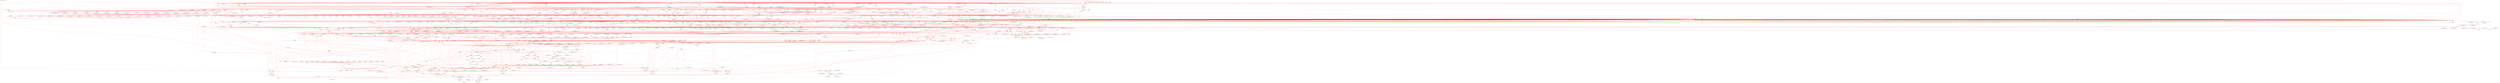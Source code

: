 digraph v3graph {
	graph	[label="obj_dir/Voc8051_top_055_orderg_pre.dot",
		 labelloc=t, labeljust=l,
		 //size="7.5,10",
		 rankdir=TB];
	n0	[fontsize=8 label="*INPUTS*", color=green];
	n0x556a7bc2d2c0_1	[fontsize=8 label="0x556a7bc5d690\n TOP->wb_rst_i", color=skyblue];
	n0x556a7bc2d2c0_2	[fontsize=8 label="0x556a7bc67360\n TOP->wb_clk_i", color=skyblue];
	n0x556a7bc2d2c0_3	[fontsize=8 label="0x556a7bc68c40\n TOP->int0_i", color=skyblue];
	n0x556a7bc2d2c0_4	[fontsize=8 label="0x556a7bc667a0\n TOP->int1_i", color=skyblue];
	n0x556a7bc2d2c0_5	[fontsize=8 label="0x556a7bc68070\n TOP->ea_in", color=skyblue];
	n0x556a7bc2d2c0_6	[fontsize=8 label="0x556a7bc61320\n TOP->wbd_ack_i", color=skyblue];
	n0x556a7bc2d2c0_7	[fontsize=8 label="0x556a7bc776d0\n TOP->wbi_ack_i", color=skyblue];
	n0x556a7bc2d2c0_8	[fontsize=8 label="0x556a7bc75af0\n TOP->wbd_err_i", color=skyblue];
	n0x556a7bc2d2c0_9	[fontsize=8 label="0x556a7bc73090\n TOP->wbi_err_i", color=skyblue];
	n0x556a7bc2d2c0_10	[fontsize=8 label="0x556a7bc2d6a0\n TOP->su_en", color=skyblue];
	n0x556a7bc2d2c0_11	[fontsize=8 label="0x556a7bc49730\n TOP->wbd_dat_i", color=skyblue];
	n0x556a7bc2d2c0_12	[fontsize=8 label="0x556a7bc49540\n TOP->wbi_dat_i", color=skyblue];
	n0x556a7bc2d2c0_13	[fontsize=8 label="0x556a7bc481e0\n TOP->cxrom_data_out", color=skyblue];
	n0x556a7bc2d2c0_14	[fontsize=8 label="0x556a7bc47e00\n TOP->p0_i", color=skyblue];
	n0x556a7bc2d2c0_15	[fontsize=8 label="0x556a7bc47a20\n TOP->p1_i", color=skyblue];
	n0x556a7bc2d2c0_16	[fontsize=8 label="0x556a7bc47640\n TOP->p2_i", color=skyblue];
	n0x556a7bc2d2c0_17	[fontsize=8 label="0x556a7bc47260\n TOP->p3_i", color=skyblue];
	n0x556a7bc2d2c0_18	[fontsize=8 label="0x556a7bc2df10\n ASSIGNW", color=yellow];
	n0x556a7bc2d2c0_19	[fontsize=8 label="0x556a7bc49160\n TOP->wbd_stb_o", color=skyblue];
	n0x556a7bc2d2c0_20	[fontsize=8 label="0x556a7bc48f70\n TOP->wbd_cyc_o", color=skyblue];
	n0x556a7bc2d2c0_21	[fontsize=8 label="0x556a7bc48f70 POST\n TOP->wbd_cyc_o", color=CadetBlue];
	n0x556a7bc2d2c0_22	[fontsize=8 label="0x556a7bc7e120\n ASSIGNW", color=yellow];
	n0x556a7bc2d2c0_23	[fontsize=8 label="0x556a7bc7d010\n TOP->oc8051_top__DOT__decoder_new_valid_pc", color=skyblue];
	n0x556a7bc2d2c0_24	[fontsize=8 label="0x556a7bc2d4b0\n TOP->pc_change", color=skyblue];
	n0x556a7bc2d2c0_25	[fontsize=8 label="0x556a7bc2d4b0 POST\n TOP->pc_change", color=CadetBlue];
	n0x556a7bc2d2c0_26	[fontsize=8 label="0x556a7bc81320\n ASSIGNW", color=yellow];
	n0x556a7bc2d2c0_27	[fontsize=8 label="0x556a7bfbf220\n TOP->oc8051_top__DOT__oc8051_memory_interface1__DOT__istb_t", color=skyblue];
	n0x556a7bc2d2c0_28	[fontsize=8 label="0x556a7bfbf440\n TOP->oc8051_top__DOT__oc8051_memory_interface1__DOT__iadr_t", color=skyblue];
	n0x556a7bc2d2c0_29	[fontsize=8 label="0x556a7bfbfee0\n TOP->oc8051_top__DOT__oc8051_memory_interface1__DOT__pc_out", color=skyblue];
	n0x556a7bc2d2c0_30	[fontsize=8 label="0x556a7bc483d0\n TOP->cxrom_addr", color=skyblue];
	n0x556a7bc2d2c0_31	[fontsize=8 label="0x556a7bc483d0 POST\n TOP->cxrom_addr", color=CadetBlue];
	n0x556a7bc2d2c0_32	[fontsize=8 label="0x556a7bc81d00\n ASSIGNW", color=yellow];
	n0x556a7bc2d2c0_33	[fontsize=8 label="0x556a7bc7c7f0\n TOP->oc8051_top__DOT__wr", color=skyblue];
	n0x556a7bc2d2c0_34	[fontsize=8 label="0x556a7bc5a280\n TOP->oc8051_top__DOT__wr_addr", color=skyblue];
	n0x556a7bc2d2c0_35	[fontsize=8 label="0x556a7bc7d4f0\n TOP->oc8051_top__DOT__wr_ind", color=skyblue];
	n0x556a7bc2d2c0_36	[fontsize=8 label="0x556a7bc82790\n TOP->oc8051_top__DOT____Vcellinp__oc8051_indi_addr1__wr", color=skyblue];
	n0x556a7bc2d2c0_37	[fontsize=8 label="0x556a7bc82790 POST\n TOP->oc8051_top__DOT____Vcellinp__oc8051_indi_addr1__wr", color=CadetBlue];
	n0x556a7bc2d2c0_38	[fontsize=8 label="0x556a7bc82b60\n ASSIGNW", color=yellow];
	n0x556a7bc2d2c0_39	[fontsize=8 label="0x556a7bc2f650\n TOP->oc8051_top__DOT__dptr_hi", color=skyblue];
	n0x556a7bc2d2c0_40	[fontsize=8 label="0x556a7bc2f460\n TOP->oc8051_top__DOT__dptr_lo", color=skyblue];
	n0x556a7bc2d2c0_41	[fontsize=8 label="0x556a7bc83040\n TOP->oc8051_top__DOT____Vcellinp__oc8051_memory_interface1__dptr", color=skyblue];
	n0x556a7bc2d2c0_42	[fontsize=8 label="0x556a7bc83040 POST\n TOP->oc8051_top__DOT____Vcellinp__oc8051_memory_interface1__dptr", color=CadetBlue];
	n0x556a7bc2d2c0_43	[fontsize=8 label="0x556a7bc83110\n ASSIGNW", color=yellow];
	n0x556a7bc2d2c0_44	[fontsize=8 label="0x556a7bc7ca60\n TOP->oc8051_top__DOT__pc_wr", color=skyblue];
	n0x556a7bc2d2c0_45	[fontsize=8 label="0x556a7bc7d0e0\n TOP->oc8051_top__DOT__comp_sel", color=skyblue];
	n0x556a7bc2d2c0_46	[fontsize=8 label="0x556a7bc3a5b0\n TOP->oc8051_top__DOT__wr_sfr", color=skyblue];
	n0x556a7bc2d2c0_47	[fontsize=8 label="0x556a7bc84210\n TOP->oc8051_top__DOT____Vcellinp__oc8051_sfr1__we", color=skyblue];
	n0x556a7bc2d2c0_48	[fontsize=8 label="0x556a7c049a30\n TOP->oc8051_top__DOT__oc8051_sfr1__DOT__wr_bit_r", color=skyblue];
	n0x556a7bc2d2c0_49	[fontsize=8 label="0x556a7bc7bf00\n TOP->oc8051_top__DOT__psw_set", color=skyblue];
	n0x556a7bc2d2c0_50	[fontsize=8 label="0x556a7bc5a350\n TOP->oc8051_top__DOT__rd_addr", color=skyblue];
	n0x556a7bc2d2c0_51	[fontsize=8 label="0x556a7bc835f0\n TOP->oc8051_top__DOT____Vcellinp__oc8051_memory_interface1__pc_wr", color=skyblue];
	n0x556a7bc2d2c0_52	[fontsize=8 label="0x556a7bc835f0 POST\n TOP->oc8051_top__DOT____Vcellinp__oc8051_memory_interface1__pc_wr", color=CadetBlue];
	n0x556a7bc2d2c0_53	[fontsize=8 label="0x556a7bc836c0\n ASSIGNW", color=yellow];
	n0x556a7bc2d2c0_54	[fontsize=8 label="0x556a7bc5a5c0\n TOP->oc8051_top__DOT__bank_sel", color=skyblue];
	n0x556a7bc2d2c0_55	[fontsize=8 label="0x556a7bc49ef0\n TOP->op1_d", color=skyblue];
	n0x556a7bc2d2c0_56	[fontsize=8 label="0x556a7bc83ba0\n TOP->oc8051_top__DOT____Vcellinp__oc8051_memory_interface1__rn", color=skyblue];
	n0x556a7bc2d2c0_57	[fontsize=8 label="0x556a7bc83ba0 POST\n TOP->oc8051_top__DOT____Vcellinp__oc8051_memory_interface1__rn", color=CadetBlue];
	n0x556a7bc2d2c0_58	[fontsize=8 label="0x556a7bc83c70\n ASSIGNW", color=yellow];
	n0x556a7bc2d2c0_59	[fontsize=8 label="0x556a7bc84210 POST\n TOP->oc8051_top__DOT____Vcellinp__oc8051_sfr1__we", color=CadetBlue];
	n0x556a7bc2d2c0_60	[fontsize=8 label="0x556a7bc842e0\n ASSIGNW", color=yellow];
	n0x556a7bc2d2c0_61	[fontsize=8 label="0x556a7bc4b550\n TOP->dptr", color=skyblue];
	n0x556a7bc2d2c0_62	[fontsize=8 label="0x556a7bc4b550 POST\n TOP->dptr", color=CadetBlue];
	n0x556a7bc2d2c0_63	[fontsize=8 label="0x556a7bc8cdb0\n ASSIGNW", color=yellow];
	n0x556a7bc2d2c0_64	[fontsize=8 label="0x556a7bc8b480\n TOP->oc8051_top__DOT__oc8051_decoder1__DOT__state", color=skyblue];
	n0x556a7bc2d2c0_65	[fontsize=8 label="0x556a7bc7daa0\n TOP->oc8051_top__DOT__wait_data", color=skyblue];
	n0x556a7bc2d2c0_66	[fontsize=8 label="0x556a7bc7c990\n TOP->oc8051_top__DOT__rd", color=skyblue];
	n0x556a7bc2d2c0_67	[fontsize=8 label="0x556a7bc7c990 POST\n TOP->oc8051_top__DOT__rd", color=CadetBlue];
	n0x556a7bc2d2c0_68	[fontsize=8 label="0x556a7bc8e580\n ASSIGNW", color=yellow];
	n0x556a7bc2d2c0_69	[fontsize=8 label="0x556a7bc8ca70\n TOP->oc8051_top__DOT__oc8051_decoder1__DOT__state_dec", color=skyblue];
	n0x556a7bc2d2c0_70	[fontsize=8 label="0x556a7bc8ca70 POST\n TOP->oc8051_top__DOT__oc8051_decoder1__DOT__state_dec", color=CadetBlue];
	n0x556a7bc2d2c0_71	[fontsize=8 label="0x556a7bc8eb80\n ASSIGNW", color=yellow];
	n0x556a7bc2d2c0_72	[fontsize=8 label="0x556a7bc5ad10\n TOP->oc8051_top__DOT__mem_wait", color=skyblue];
	n0x556a7bc2d2c0_73	[fontsize=8 label="0x556a7bc8cb40\n TOP->oc8051_top__DOT__oc8051_decoder1__DOT__op", color=skyblue];
	n0x556a7bc2d2c0_74	[fontsize=8 label="0x556a7bc7cc00\n TOP->oc8051_top__DOT__op1_n", color=skyblue];
	n0x556a7bc2d2c0_75	[fontsize=8 label="0x556a7bc49ef0 POST\n TOP->op1_d", color=CadetBlue];
	n0x556a7bc2d2c0_76	[fontsize=8 label="0x556a7bc90040\n ASSIGNW", color=yellow];
	n0x556a7bc2d2c0_77	[fontsize=8 label="0x556a7bc7ce70\n TOP->oc8051_top__DOT__irom_out_of_rst", color=skyblue];
	n0x556a7bc2d2c0_78	[fontsize=8 label="0x556a7bc7d010 POST\n TOP->oc8051_top__DOT__decoder_new_valid_pc", color=CadetBlue];
	n0x556a7bc2d2c0_79	[fontsize=8 label="0x556a7bc91a50\n ASSIGNW", color=yellow];
	n0x556a7bc2d2c0_80	[fontsize=8 label="0x556a7bc8c730\n TOP->oc8051_top__DOT__oc8051_decoder1__DOT__alu_op", color=skyblue];
	n0x556a7bc2d2c0_81	[fontsize=8 label="0x556a7bc7be30\n TOP->oc8051_top__DOT__alu_op", color=skyblue];
	n0x556a7bc2d2c0_82	[fontsize=8 label="0x556a7bc7be30 POST\n TOP->oc8051_top__DOT__alu_op", color=CadetBlue];
	n0x556a7bc2d2c0_83	[fontsize=8 label="0x556a7bc92050\n ASSIGNW", color=yellow];
	n0x556a7bc2d2c0_84	[fontsize=8 label="0x556a7bc8c800\n TOP->oc8051_top__DOT__oc8051_decoder1__DOT__wr_sfr", color=skyblue];
	n0x556a7bc2d2c0_85	[fontsize=8 label="0x556a7bc3a5b0 POST\n TOP->oc8051_top__DOT__wr_sfr", color=CadetBlue];
	n0x556a7bc2d2c0_86	[fontsize=8 label="0x556a7bc92650\n ASSIGNW", color=yellow];
	n0x556a7bc2d2c0_87	[fontsize=8 label="0x556a7bc8cc10\n TOP->oc8051_top__DOT__oc8051_decoder1__DOT__ram_rd_sel_r", color=skyblue];
	n0x556a7bc2d2c0_88	[fontsize=8 label="0x556a7bc8c9a0\n TOP->oc8051_top__DOT__oc8051_decoder1__DOT__ram_rd_sel", color=skyblue];
	n0x556a7bc2d2c0_89	[fontsize=8 label="0x556a7bc3a390\n TOP->oc8051_top__DOT__ram_rd_sel", color=skyblue];
	n0x556a7bc2d2c0_90	[fontsize=8 label="0x556a7bc3a390 POST\n TOP->oc8051_top__DOT__ram_rd_sel", color=CadetBlue];
	n0x556a7bc2d2c0_91	[fontsize=8 label="0x556a7bc92c50\n ASSIGNW", color=yellow];
	n0x556a7bc2d2c0_92	[fontsize=8 label="0x556a7bc8c8d0\n TOP->oc8051_top__DOT__oc8051_decoder1__DOT__ram_wr_sel", color=skyblue];
	n0x556a7bc2d2c0_93	[fontsize=8 label="0x556a7bc3a920\n TOP->oc8051_top__DOT__ram_wr_sel", color=skyblue];
	n0x556a7bc2d2c0_94	[fontsize=8 label="0x556a7bc3a920 POST\n TOP->oc8051_top__DOT__ram_wr_sel", color=CadetBlue];
	n0x556a7bc2d2c0_95	[fontsize=8 label="0x556a7bc93250\n ASSIGNW", color=yellow];
	n0x556a7bc2d2c0_96	[fontsize=8 label="0x556a7bc8c660\n TOP->oc8051_top__DOT__oc8051_decoder1__DOT__wr", color=skyblue];
	n0x556a7bc2d2c0_97	[fontsize=8 label="0x556a7bc7c7f0 POST\n TOP->oc8051_top__DOT__wr", color=CadetBlue];
	n0x556a7bc2d2c0_98	[fontsize=8 label="0x556a7bc937f0\n ALWAYS", color=yellow];
	n0x556a7bc2d2c0_99	[fontsize=8 label="0x556a7bf8df30\n TOP->oc8051_top__DOT__oc8051_comp1__DOT__eq_r", color=skyblue];
	n0x556a7bc2d2c0_100	[fontsize=8 label="0x556a7c6f3140\n TOP->__Vtableidx1", color=skyblue];
	n0x556a7bc2d2c0_101	[fontsize=8 label="0x556a7c6f3140 POST\n TOP->__Vtableidx1", color=CadetBlue];
	n0x556a7bc2d2c0_102	[fontsize=8 label="0x556a7c6f41e0\n TOP->__Vtable1_oc8051_top__DOT__enter_su_mode", color=skyblue];
	n0x556a7bc2d2c0_103	[fontsize=8 label="0x556a7bc7df80\n TOP->oc8051_top__DOT__enter_su_mode", color=skyblue];
	n0x556a7bc2d2c0_104	[fontsize=8 label="0x556a7bc7df80 POST\n TOP->oc8051_top__DOT__enter_su_mode", color=CadetBlue];
	n0x556a7bc2d2c0_105	[fontsize=8 label="0x556a7c6f4700\n TOP->__Vtable1_oc8051_top__DOT__leave_su_mode", color=skyblue];
	n0x556a7bc2d2c0_106	[fontsize=8 label="0x556a7bc7e050\n TOP->oc8051_top__DOT__leave_su_mode", color=skyblue];
	n0x556a7bc2d2c0_107	[fontsize=8 label="0x556a7bc7e050 POST\n TOP->oc8051_top__DOT__leave_su_mode", color=CadetBlue];
	n0x556a7bc2d2c0_108	[fontsize=8 label="0x556a7c6f5c50\n TOP->__Vtable1_oc8051_top__DOT__oc8051_decoder1__DOT__ram_rd_sel", color=skyblue];
	n0x556a7bc2d2c0_109	[fontsize=8 label="0x556a7bc8c9a0 POST\n TOP->oc8051_top__DOT__oc8051_decoder1__DOT__ram_rd_sel", color=CadetBlue];
	n0x556a7bc2d2c0_110	[fontsize=8 label="0x556a7c6f6420\n TOP->__Vtable1_oc8051_top__DOT__pc_wr", color=skyblue];
	n0x556a7bc2d2c0_111	[fontsize=8 label="0x556a7bc7ca60 POST\n TOP->oc8051_top__DOT__pc_wr", color=CadetBlue];
	n0x556a7bc2d2c0_112	[fontsize=8 label="0x556a7c6f6ea0\n TOP->__Vtable1_oc8051_top__DOT__pc_wr_sel", color=skyblue];
	n0x556a7bc2d2c0_113	[fontsize=8 label="0x556a7bc7cb30\n TOP->oc8051_top__DOT__pc_wr_sel", color=skyblue];
	n0x556a7bc2d2c0_114	[fontsize=8 label="0x556a7bc7cb30 POST\n TOP->oc8051_top__DOT__pc_wr_sel", color=CadetBlue];
	n0x556a7bc2d2c0_115	[fontsize=8 label="0x556a7c6f7790\n TOP->__Vtable1_oc8051_top__DOT__comp_sel", color=skyblue];
	n0x556a7bc2d2c0_116	[fontsize=8 label="0x556a7bc7d0e0 POST\n TOP->oc8051_top__DOT__comp_sel", color=CadetBlue];
	n0x556a7bc2d2c0_117	[fontsize=8 label="0x556a7c6f8080\n TOP->__Vtable1_oc8051_top__DOT__rmw", color=skyblue];
	n0x556a7bc2d2c0_118	[fontsize=8 label="0x556a7bc5a760\n TOP->oc8051_top__DOT__rmw", color=skyblue];
	n0x556a7bc2d2c0_119	[fontsize=8 label="0x556a7bc5a760 POST\n TOP->oc8051_top__DOT__rmw", color=CadetBlue];
	n0x556a7bc2d2c0_120	[fontsize=8 label="0x556a7c6f9260\n TOP->__Vtable1_oc8051_top__DOT__bit_addr", color=skyblue];
	n0x556a7bc2d2c0_121	[fontsize=8 label="0x556a7bc7d760\n TOP->oc8051_top__DOT__bit_addr", color=skyblue];
	n0x556a7bc2d2c0_122	[fontsize=8 label="0x556a7bc7d760 POST\n TOP->oc8051_top__DOT__bit_addr", color=CadetBlue];
	n0x556a7bc2d2c0_123	[fontsize=8 label="0x556a7be64e10\n ASSIGNW", color=yellow];
	n0x556a7bc2d2c0_124	[fontsize=8 label="0x556a7bc7bfd0\n TOP->oc8051_top__DOT__src1", color=skyblue];
	n0x556a7bc2d2c0_125	[fontsize=8 label="0x556a7bc7c0a0\n TOP->oc8051_top__DOT__src2", color=skyblue];
	n0x556a7bc2d2c0_126	[fontsize=8 label="0x556a7bc7c720\n TOP->oc8051_top__DOT__alu_cy", color=skyblue];
	n0x556a7bc2d2c0_127	[fontsize=8 label="0x556a7be616a0\n TOP->oc8051_top__DOT__oc8051_alu1__DOT__add4", color=skyblue];
	n0x556a7bc2d2c0_128	[fontsize=8 label="0x556a7be616a0 POST\n TOP->oc8051_top__DOT__oc8051_alu1__DOT__add4", color=CadetBlue];
	n0x556a7bc2d2c0_129	[fontsize=8 label="0x556a7be66f00\n ASSIGNW", color=yellow];
	n0x556a7bc2d2c0_130	[fontsize=8 label="0x556a7be61ae0\n TOP->oc8051_top__DOT__oc8051_alu1__DOT__add8", color=skyblue];
	n0x556a7bc2d2c0_131	[fontsize=8 label="0x556a7be61ae0 POST\n TOP->oc8051_top__DOT__oc8051_alu1__DOT__add8", color=CadetBlue];
	n0x556a7bc2d2c0_132	[fontsize=8 label="0x556a7be68ff0\n ASSIGNW", color=yellow];
	n0x556a7bc2d2c0_133	[fontsize=8 label="0x556a7be61f20\n TOP->oc8051_top__DOT__oc8051_alu1__DOT__addc", color=skyblue];
	n0x556a7bc2d2c0_134	[fontsize=8 label="0x556a7be61f20 POST\n TOP->oc8051_top__DOT__oc8051_alu1__DOT__addc", color=CadetBlue];
	n0x556a7bc2d2c0_135	[fontsize=8 label="0x556a7be6aea0\n ASSIGNW", color=yellow];
	n0x556a7bc2d2c0_136	[fontsize=8 label="0x556a7be62360\n TOP->oc8051_top__DOT__oc8051_alu1__DOT__sub4", color=skyblue];
	n0x556a7bc2d2c0_137	[fontsize=8 label="0x556a7be62360 POST\n TOP->oc8051_top__DOT__oc8051_alu1__DOT__sub4", color=CadetBlue];
	n0x556a7bc2d2c0_138	[fontsize=8 label="0x556a7be6d1b0\n ASSIGNW", color=yellow];
	n0x556a7bc2d2c0_139	[fontsize=8 label="0x556a7be627a0\n TOP->oc8051_top__DOT__oc8051_alu1__DOT__sub8", color=skyblue];
	n0x556a7bc2d2c0_140	[fontsize=8 label="0x556a7be627a0 POST\n TOP->oc8051_top__DOT__oc8051_alu1__DOT__sub8", color=CadetBlue];
	n0x556a7bc2d2c0_141	[fontsize=8 label="0x556a7be6f4c0\n ASSIGNW", color=yellow];
	n0x556a7bc2d2c0_142	[fontsize=8 label="0x556a7be62be0\n TOP->oc8051_top__DOT__oc8051_alu1__DOT__subc", color=skyblue];
	n0x556a7bc2d2c0_143	[fontsize=8 label="0x556a7be62be0 POST\n TOP->oc8051_top__DOT__oc8051_alu1__DOT__subc", color=CadetBlue];
	n0x556a7bc2d2c0_144	[fontsize=8 label="0x556a7be6fd40\n ASSIGNW", color=yellow];
	n0x556a7bc2d2c0_145	[fontsize=8 label="0x556a7bc7e420\n TOP->oc8051_top__DOT__sub_result", color=skyblue];
	n0x556a7bc2d2c0_146	[fontsize=8 label="0x556a7bc7e420 POST\n TOP->oc8051_top__DOT__sub_result", color=CadetBlue];
	n0x556a7bc2d2c0_147	[fontsize=8 label="0x556a7be71070\n ASSIGNW", color=yellow];
	n0x556a7bc2d2c0_148	[fontsize=8 label="0x556a7be63790\n TOP->oc8051_top__DOT__oc8051_alu1__DOT__inc", color=skyblue];
	n0x556a7bc2d2c0_149	[fontsize=8 label="0x556a7be63790 POST\n TOP->oc8051_top__DOT__oc8051_alu1__DOT__inc", color=CadetBlue];
	n0x556a7bc2d2c0_150	[fontsize=8 label="0x556a7be718a0\n ASSIGNW", color=yellow];
	n0x556a7bc2d2c0_151	[fontsize=8 label="0x556a7be638a0\n TOP->oc8051_top__DOT__oc8051_alu1__DOT__dec", color=skyblue];
	n0x556a7bc2d2c0_152	[fontsize=8 label="0x556a7be638a0 POST\n TOP->oc8051_top__DOT__oc8051_alu1__DOT__dec", color=CadetBlue];
	n0x556a7bc2d2c0_153	[fontsize=8 label="0x556a7be720d0\n ALWAYS", color=yellow];
	n0x556a7bc2d2c0_154	[fontsize=8 label="0x556a7bc7c240\n TOP->oc8051_top__DOT__des_acc", color=skyblue];
	n0x556a7bc2d2c0_155	[fontsize=8 label="0x556a7bc7c240 POST\n TOP->oc8051_top__DOT__des_acc", color=CadetBlue];
	n0x556a7bc2d2c0_156	[fontsize=8 label="0x556a7bc7c310\n TOP->oc8051_top__DOT__des1", color=skyblue];
	n0x556a7bc2d2c0_157	[fontsize=8 label="0x556a7bc7c310 POST\n TOP->oc8051_top__DOT__des1", color=CadetBlue];
	n0x556a7bc2d2c0_158	[fontsize=8 label="0x556a7bc7c3e0\n TOP->oc8051_top__DOT__des2", color=skyblue];
	n0x556a7bc2d2c0_159	[fontsize=8 label="0x556a7bc7c3e0 POST\n TOP->oc8051_top__DOT__des2", color=CadetBlue];
	n0x556a7bc2d2c0_160	[fontsize=8 label="0x556a7bc7c4b0\n TOP->oc8051_top__DOT__desCy", color=skyblue];
	n0x556a7bc2d2c0_161	[fontsize=8 label="0x556a7bc7c4b0 POST\n TOP->oc8051_top__DOT__desCy", color=CadetBlue];
	n0x556a7bc2d2c0_162	[fontsize=8 label="0x556a7bc7c580\n TOP->oc8051_top__DOT__desAc", color=skyblue];
	n0x556a7bc2d2c0_163	[fontsize=8 label="0x556a7bc7c580 POST\n TOP->oc8051_top__DOT__desAc", color=CadetBlue];
	n0x556a7bc2d2c0_164	[fontsize=8 label="0x556a7bc7c650\n TOP->oc8051_top__DOT__desOv", color=skyblue];
	n0x556a7bc2d2c0_165	[fontsize=8 label="0x556a7bc7c650 POST\n TOP->oc8051_top__DOT__desOv", color=CadetBlue];
	n0x556a7bc2d2c0_166	[fontsize=8 label="0x556a7be63020\n TOP->oc8051_top__DOT__oc8051_alu1__DOT__enable_mul", color=skyblue];
	n0x556a7bc2d2c0_167	[fontsize=8 label="0x556a7be63020 POST\n TOP->oc8051_top__DOT__oc8051_alu1__DOT__enable_mul", color=CadetBlue];
	n0x556a7bc2d2c0_168	[fontsize=8 label="0x556a7be63460\n TOP->oc8051_top__DOT__oc8051_alu1__DOT__enable_div", color=skyblue];
	n0x556a7bc2d2c0_169	[fontsize=8 label="0x556a7be63460 POST\n TOP->oc8051_top__DOT__oc8051_alu1__DOT__enable_div", color=CadetBlue];
	n0x556a7bc2d2c0_170	[fontsize=8 label="0x556a7bc7d900\n TOP->oc8051_top__DOT__bit_out", color=skyblue];
	n0x556a7bc2d2c0_171	[fontsize=8 label="0x556a7bc4bf00\n TOP->psw", color=skyblue];
	n0x556a7bc2d2c0_172	[fontsize=8 label="0x556a7be63570\n TOP->oc8051_top__DOT__oc8051_alu1__DOT__da_tmp", color=skyblue];
	n0x556a7bc2d2c0_173	[fontsize=8 label="0x556a7be63570 POST\n TOP->oc8051_top__DOT__oc8051_alu1__DOT__da_tmp", color=CadetBlue];
	n0x556a7bc2d2c0_174	[fontsize=8 label="0x556a7be63680\n TOP->oc8051_top__DOT__oc8051_alu1__DOT__da_tmp1", color=skyblue];
	n0x556a7bc2d2c0_175	[fontsize=8 label="0x556a7be63680 POST\n TOP->oc8051_top__DOT__oc8051_alu1__DOT__da_tmp1", color=CadetBlue];
	n0x556a7bc2d2c0_176	[fontsize=8 label="0x556a7beb8250\n TOP->oc8051_top__DOT__oc8051_alu1__DOT__oc8051_div1__DOT__rem0", color=skyblue];
	n0x556a7bc2d2c0_177	[fontsize=8 label="0x556a7beb89c0\n TOP->oc8051_top__DOT__oc8051_alu1__DOT__oc8051_div1__DOT__div_out", color=skyblue];
	n0x556a7bc2d2c0_178	[fontsize=8 label="0x556a7beae470\n TOP->oc8051_top__DOT__oc8051_alu1__DOT__oc8051_mul1__DOT__mul_result", color=skyblue];
	n0x556a7bc2d2c0_179	[fontsize=8 label="0x556a7bc7c170\n TOP->oc8051_top__DOT__src3", color=skyblue];
	n0x556a7bc2d2c0_180	[fontsize=8 label="0x556a7beb20a0\n ASSIGNW", color=yellow];
	n0x556a7bc2d2c0_181	[fontsize=8 label="0x556a7beae690\n TOP->oc8051_top__DOT__oc8051_alu1__DOT__oc8051_mul1__DOT__cycle", color=skyblue];
	n0x556a7bc2d2c0_182	[fontsize=8 label="0x556a7beae7a0\n TOP->oc8051_top__DOT__oc8051_alu1__DOT__oc8051_mul1__DOT__tmp_mul", color=skyblue];
	n0x556a7bc2d2c0_183	[fontsize=8 label="0x556a7beae470 POST\n TOP->oc8051_top__DOT__oc8051_alu1__DOT__oc8051_mul1__DOT__mul_result", color=CadetBlue];
	n0x556a7bc2d2c0_184	[fontsize=8 label="0x556a7beb8f10\n ASSIGNW", color=yellow];
	n0x556a7bc2d2c0_185	[fontsize=8 label="0x556a7beb8be0\n TOP->oc8051_top__DOT__oc8051_alu1__DOT__oc8051_div1__DOT__cycle", color=skyblue];
	n0x556a7bc2d2c0_186	[fontsize=8 label="0x556a7beb88b0\n TOP->oc8051_top__DOT__oc8051_alu1__DOT__oc8051_div1__DOT__cmp1", color=skyblue];
	n0x556a7bc2d2c0_187	[fontsize=8 label="0x556a7beb88b0 POST\n TOP->oc8051_top__DOT__oc8051_alu1__DOT__oc8051_div1__DOT__cmp1", color=CadetBlue];
	n0x556a7bc2d2c0_188	[fontsize=8 label="0x556a7beb9bf0\n ASSIGNW", color=yellow];
	n0x556a7bc2d2c0_189	[fontsize=8 label="0x556a7beb87a0\n TOP->oc8051_top__DOT__oc8051_alu1__DOT__oc8051_div1__DOT__cmp0", color=skyblue];
	n0x556a7bc2d2c0_190	[fontsize=8 label="0x556a7beb87a0 POST\n TOP->oc8051_top__DOT__oc8051_alu1__DOT__oc8051_div1__DOT__cmp0", color=CadetBlue];
	n0x556a7bc2d2c0_191	[fontsize=8 label="0x556a7beba750\n ASSIGNW", color=yellow];
	n0x556a7bc2d2c0_192	[fontsize=8 label="0x556a7beb8e00\n TOP->oc8051_top__DOT__oc8051_alu1__DOT__oc8051_div1__DOT__tmp_rem", color=skyblue];
	n0x556a7bc2d2c0_193	[fontsize=8 label="0x556a7beb8470\n TOP->oc8051_top__DOT__oc8051_alu1__DOT__oc8051_div1__DOT__rem2", color=skyblue];
	n0x556a7bc2d2c0_194	[fontsize=8 label="0x556a7beb8470 POST\n TOP->oc8051_top__DOT__oc8051_alu1__DOT__oc8051_div1__DOT__rem2", color=CadetBlue];
	n0x556a7bc2d2c0_195	[fontsize=8 label="0x556a7bebb180\n ASSIGNW", color=yellow];
	n0x556a7bc2d2c0_196	[fontsize=8 label="0x556a7beb8690\n TOP->oc8051_top__DOT__oc8051_alu1__DOT__oc8051_div1__DOT__sub1", color=skyblue];
	n0x556a7bc2d2c0_197	[fontsize=8 label="0x556a7beb8690 POST\n TOP->oc8051_top__DOT__oc8051_alu1__DOT__oc8051_div1__DOT__sub1", color=CadetBlue];
	n0x556a7bc2d2c0_198	[fontsize=8 label="0x556a7bebbd20\n ASSIGNW", color=yellow];
	n0x556a7bc2d2c0_199	[fontsize=8 label="0x556a7beb8140\n TOP->oc8051_top__DOT__oc8051_alu1__DOT__oc8051_div1__DOT__div1", color=skyblue];
	n0x556a7bc2d2c0_200	[fontsize=8 label="0x556a7beb8140 POST\n TOP->oc8051_top__DOT__oc8051_alu1__DOT__oc8051_div1__DOT__div1", color=CadetBlue];
	n0x556a7bc2d2c0_201	[fontsize=8 label="0x556a7bebcd10\n ASSIGNW", color=yellow];
	n0x556a7bc2d2c0_202	[fontsize=8 label="0x556a7beb8360\n TOP->oc8051_top__DOT__oc8051_alu1__DOT__oc8051_div1__DOT__rem1", color=skyblue];
	n0x556a7bc2d2c0_203	[fontsize=8 label="0x556a7beb8360 POST\n TOP->oc8051_top__DOT__oc8051_alu1__DOT__oc8051_div1__DOT__rem1", color=CadetBlue];
	n0x556a7bc2d2c0_204	[fontsize=8 label="0x556a7bebd8e0\n ASSIGNW", color=yellow];
	n0x556a7bc2d2c0_205	[fontsize=8 label="0x556a7beb8580\n TOP->oc8051_top__DOT__oc8051_alu1__DOT__oc8051_div1__DOT__sub0", color=skyblue];
	n0x556a7bc2d2c0_206	[fontsize=8 label="0x556a7beb8580 POST\n TOP->oc8051_top__DOT__oc8051_alu1__DOT__oc8051_div1__DOT__sub0", color=CadetBlue];
	n0x556a7bc2d2c0_207	[fontsize=8 label="0x556a7bebe480\n ASSIGNW", color=yellow];
	n0x556a7bc2d2c0_208	[fontsize=8 label="0x556a7beb8030\n TOP->oc8051_top__DOT__oc8051_alu1__DOT__oc8051_div1__DOT__div0", color=skyblue];
	n0x556a7bc2d2c0_209	[fontsize=8 label="0x556a7beb8030 POST\n TOP->oc8051_top__DOT__oc8051_alu1__DOT__oc8051_div1__DOT__div0", color=CadetBlue];
	n0x556a7bc2d2c0_210	[fontsize=8 label="0x556a7bebf470\n ASSIGNW", color=yellow];
	n0x556a7bc2d2c0_211	[fontsize=8 label="0x556a7beb8250 POST\n TOP->oc8051_top__DOT__oc8051_alu1__DOT__oc8051_div1__DOT__rem0", color=CadetBlue];
	n0x556a7bc2d2c0_212	[fontsize=8 label="0x556a7bec0040\n ASSIGNW", color=yellow];
	n0x556a7bc2d2c0_213	[fontsize=8 label="0x556a7beb8cf0\n TOP->oc8051_top__DOT__oc8051_alu1__DOT__oc8051_div1__DOT__tmp_div", color=skyblue];
	n0x556a7bc2d2c0_214	[fontsize=8 label="0x556a7beb89c0 POST\n TOP->oc8051_top__DOT__oc8051_alu1__DOT__oc8051_div1__DOT__div_out", color=CadetBlue];
	n0x556a7bc2d2c0_215	[fontsize=8 label="0x556a7bec8b50\n ASSIGNW", color=yellow];
	n0x556a7bc2d2c0_216	[fontsize=8 label="0x556a7bec7fa0\n TOP->oc8051_top__DOT__oc8051_ram_top1__DOT__rd_en_r", color=skyblue];
	n0x556a7bc2d2c0_217	[fontsize=8 label="0x556a7bec80b0\n TOP->oc8051_top__DOT__oc8051_ram_top1__DOT__wr_data_r", color=skyblue];
	n0x556a7bc2d2c0_218	[fontsize=8 label="0x556a7bec81c0\n TOP->oc8051_top__DOT__oc8051_ram_top1__DOT__rd_data_m", color=skyblue];
	n0x556a7bc2d2c0_219	[fontsize=8 label="0x556a7bc3aac0\n TOP->oc8051_top__DOT__ram_data", color=skyblue];
	n0x556a7bc2d2c0_220	[fontsize=8 label="0x556a7bc3aac0 POST\n TOP->oc8051_top__DOT__ram_data", color=CadetBlue];
	n0x556a7bc2d2c0_221	[fontsize=8 label="0x556a7bec9340\n ASSIGNW", color=yellow];
	n0x556a7bc2d2c0_222	[fontsize=8 label="0x556a7bec7b60\n TOP->oc8051_top__DOT__oc8051_ram_top1__DOT__rd_addr_m", color=skyblue];
	n0x556a7bc2d2c0_223	[fontsize=8 label="0x556a7bec7c70\n TOP->oc8051_top__DOT__oc8051_ram_top1__DOT__wr_addr_m", color=skyblue];
	n0x556a7bc2d2c0_224	[fontsize=8 label="0x556a7bec7d80\n TOP->oc8051_top__DOT__oc8051_ram_top1__DOT__rd_en", color=skyblue];
	n0x556a7bc2d2c0_225	[fontsize=8 label="0x556a7bec7d80 POST\n TOP->oc8051_top__DOT__oc8051_ram_top1__DOT__rd_en", color=CadetBlue];
	n0x556a7bc2d2c0_226	[fontsize=8 label="0x556a7becd400\n ALWAYS", color=yellow];
	n0x556a7bc2d2c0_227	[fontsize=8 label="0x556a7bec7b60 POST\n TOP->oc8051_top__DOT__oc8051_ram_top1__DOT__rd_addr_m", color=CadetBlue];
	n0x556a7bc2d2c0_228	[fontsize=8 label="0x556a7bed0200\n ALWAYS", color=yellow];
	n0x556a7bc2d2c0_229	[fontsize=8 label="0x556a7bec7e90\n TOP->oc8051_top__DOT__oc8051_ram_top1__DOT__bit_addr_r", color=skyblue];
	n0x556a7bc2d2c0_230	[fontsize=8 label="0x556a7bec7c70 POST\n TOP->oc8051_top__DOT__oc8051_ram_top1__DOT__wr_addr_m", color=CadetBlue];
	n0x556a7bc2d2c0_231	[fontsize=8 label="0x556a7bed3020\n ALWAYS", color=yellow];
	n0x556a7bc2d2c0_232	[fontsize=8 label="0x556a7bec82d0\n TOP->oc8051_top__DOT__oc8051_ram_top1__DOT__bit_select", color=skyblue];
	n0x556a7bc2d2c0_233	[fontsize=8 label="0x556a7bec7a50\n TOP->oc8051_top__DOT__oc8051_ram_top1__DOT__wr_data_m", color=skyblue];
	n0x556a7bc2d2c0_234	[fontsize=8 label="0x556a7bec7a50 POST\n TOP->oc8051_top__DOT__oc8051_ram_top1__DOT__wr_data_m", color=CadetBlue];
	n0x556a7bc2d2c0_235	[fontsize=8 label="0x556a7bee0940\n ASSIGNW", color=yellow];
	n0x556a7bc2d2c0_236	[fontsize=8 label="0x556a7bedf8e0\n TOP->oc8051_top__DOT__oc8051_ram_top1__DOT__oc8051_idata__DOT__buff", color=skyblue];
	n0x556a7bc2d2c0_237	[fontsize=8 label="0x556a7bc4b360\n TOP->iram", color=skyblue];
	n0x556a7bc2d2c0_238	[fontsize=8 label="0x556a7bc4b360 POST\n TOP->iram", color=CadetBlue];
	n0x556a7bc2d2c0_239	[fontsize=8 label="0x556a7bee1270\n ASSIGNW", color=yellow];
	n0x556a7bc2d2c0_240	[fontsize=8 label="0x556a7bee1ba0\n ASSIGNW", color=yellow];
	n0x556a7bc2d2c0_241	[fontsize=8 label="0x556a7bee2520\n ASSIGNW", color=yellow];
	n0x556a7bc2d2c0_242	[fontsize=8 label="0x556a7bee2ea0\n ASSIGNW", color=yellow];
	n0x556a7bc2d2c0_243	[fontsize=8 label="0x556a7bee3820\n ASSIGNW", color=yellow];
	n0x556a7bc2d2c0_244	[fontsize=8 label="0x556a7bee41a0\n ASSIGNW", color=yellow];
	n0x556a7bc2d2c0_245	[fontsize=8 label="0x556a7bee4b20\n ASSIGNW", color=yellow];
	n0x556a7bc2d2c0_246	[fontsize=8 label="0x556a7bee54a0\n ASSIGNW", color=yellow];
	n0x556a7bc2d2c0_247	[fontsize=8 label="0x556a7bee5e20\n ASSIGNW", color=yellow];
	n0x556a7bc2d2c0_248	[fontsize=8 label="0x556a7bee67a0\n ASSIGNW", color=yellow];
	n0x556a7bc2d2c0_249	[fontsize=8 label="0x556a7bee7120\n ASSIGNW", color=yellow];
	n0x556a7bc2d2c0_250	[fontsize=8 label="0x556a7bee7aa0\n ASSIGNW", color=yellow];
	n0x556a7bc2d2c0_251	[fontsize=8 label="0x556a7bee8420\n ASSIGNW", color=yellow];
	n0x556a7bc2d2c0_252	[fontsize=8 label="0x556a7bee8da0\n ASSIGNW", color=yellow];
	n0x556a7bc2d2c0_253	[fontsize=8 label="0x556a7bee9720\n ASSIGNW", color=yellow];
	n0x556a7bc2d2c0_254	[fontsize=8 label="0x556a7beea0a0\n ASSIGNW", color=yellow];
	n0x556a7bc2d2c0_255	[fontsize=8 label="0x556a7beeaa20\n ASSIGNW", color=yellow];
	n0x556a7bc2d2c0_256	[fontsize=8 label="0x556a7beeb3a0\n ASSIGNW", color=yellow];
	n0x556a7bc2d2c0_257	[fontsize=8 label="0x556a7beebd20\n ASSIGNW", color=yellow];
	n0x556a7bc2d2c0_258	[fontsize=8 label="0x556a7beec6a0\n ASSIGNW", color=yellow];
	n0x556a7bc2d2c0_259	[fontsize=8 label="0x556a7beed020\n ASSIGNW", color=yellow];
	n0x556a7bc2d2c0_260	[fontsize=8 label="0x556a7beed9a0\n ASSIGNW", color=yellow];
	n0x556a7bc2d2c0_261	[fontsize=8 label="0x556a7beee320\n ASSIGNW", color=yellow];
	n0x556a7bc2d2c0_262	[fontsize=8 label="0x556a7beeeca0\n ASSIGNW", color=yellow];
	n0x556a7bc2d2c0_263	[fontsize=8 label="0x556a7beef620\n ASSIGNW", color=yellow];
	n0x556a7bc2d2c0_264	[fontsize=8 label="0x556a7beeffa0\n ASSIGNW", color=yellow];
	n0x556a7bc2d2c0_265	[fontsize=8 label="0x556a7bef0920\n ASSIGNW", color=yellow];
	n0x556a7bc2d2c0_266	[fontsize=8 label="0x556a7bef12a0\n ASSIGNW", color=yellow];
	n0x556a7bc2d2c0_267	[fontsize=8 label="0x556a7bef1c20\n ASSIGNW", color=yellow];
	n0x556a7bc2d2c0_268	[fontsize=8 label="0x556a7bef25a0\n ASSIGNW", color=yellow];
	n0x556a7bc2d2c0_269	[fontsize=8 label="0x556a7bef2f20\n ASSIGNW", color=yellow];
	n0x556a7bc2d2c0_270	[fontsize=8 label="0x556a7bef38a0\n ASSIGNW", color=yellow];
	n0x556a7bc2d2c0_271	[fontsize=8 label="0x556a7bef4220\n ASSIGNW", color=yellow];
	n0x556a7bc2d2c0_272	[fontsize=8 label="0x556a7bef4ba0\n ASSIGNW", color=yellow];
	n0x556a7bc2d2c0_273	[fontsize=8 label="0x556a7bef5520\n ASSIGNW", color=yellow];
	n0x556a7bc2d2c0_274	[fontsize=8 label="0x556a7bef5ea0\n ASSIGNW", color=yellow];
	n0x556a7bc2d2c0_275	[fontsize=8 label="0x556a7bef6820\n ASSIGNW", color=yellow];
	n0x556a7bc2d2c0_276	[fontsize=8 label="0x556a7bef71a0\n ASSIGNW", color=yellow];
	n0x556a7bc2d2c0_277	[fontsize=8 label="0x556a7bef7b20\n ASSIGNW", color=yellow];
	n0x556a7bc2d2c0_278	[fontsize=8 label="0x556a7bef84a0\n ASSIGNW", color=yellow];
	n0x556a7bc2d2c0_279	[fontsize=8 label="0x556a7bef8e20\n ASSIGNW", color=yellow];
	n0x556a7bc2d2c0_280	[fontsize=8 label="0x556a7bef97a0\n ASSIGNW", color=yellow];
	n0x556a7bc2d2c0_281	[fontsize=8 label="0x556a7befa120\n ASSIGNW", color=yellow];
	n0x556a7bc2d2c0_282	[fontsize=8 label="0x556a7befaaa0\n ASSIGNW", color=yellow];
	n0x556a7bc2d2c0_283	[fontsize=8 label="0x556a7befb420\n ASSIGNW", color=yellow];
	n0x556a7bc2d2c0_284	[fontsize=8 label="0x556a7befbda0\n ASSIGNW", color=yellow];
	n0x556a7bc2d2c0_285	[fontsize=8 label="0x556a7befc720\n ASSIGNW", color=yellow];
	n0x556a7bc2d2c0_286	[fontsize=8 label="0x556a7befd0a0\n ASSIGNW", color=yellow];
	n0x556a7bc2d2c0_287	[fontsize=8 label="0x556a7befda20\n ASSIGNW", color=yellow];
	n0x556a7bc2d2c0_288	[fontsize=8 label="0x556a7befe3a0\n ASSIGNW", color=yellow];
	n0x556a7bc2d2c0_289	[fontsize=8 label="0x556a7befed20\n ASSIGNW", color=yellow];
	n0x556a7bc2d2c0_290	[fontsize=8 label="0x556a7beff6a0\n ASSIGNW", color=yellow];
	n0x556a7bc2d2c0_291	[fontsize=8 label="0x556a7bf00020\n ASSIGNW", color=yellow];
	n0x556a7bc2d2c0_292	[fontsize=8 label="0x556a7bf009a0\n ASSIGNW", color=yellow];
	n0x556a7bc2d2c0_293	[fontsize=8 label="0x556a7bf01320\n ASSIGNW", color=yellow];
	n0x556a7bc2d2c0_294	[fontsize=8 label="0x556a7bf01ca0\n ASSIGNW", color=yellow];
	n0x556a7bc2d2c0_295	[fontsize=8 label="0x556a7bf02620\n ASSIGNW", color=yellow];
	n0x556a7bc2d2c0_296	[fontsize=8 label="0x556a7bf02fa0\n ASSIGNW", color=yellow];
	n0x556a7bc2d2c0_297	[fontsize=8 label="0x556a7bf03920\n ASSIGNW", color=yellow];
	n0x556a7bc2d2c0_298	[fontsize=8 label="0x556a7bf042a0\n ASSIGNW", color=yellow];
	n0x556a7bc2d2c0_299	[fontsize=8 label="0x556a7bf04c20\n ASSIGNW", color=yellow];
	n0x556a7bc2d2c0_300	[fontsize=8 label="0x556a7bf055a0\n ASSIGNW", color=yellow];
	n0x556a7bc2d2c0_301	[fontsize=8 label="0x556a7bf05f20\n ASSIGNW", color=yellow];
	n0x556a7bc2d2c0_302	[fontsize=8 label="0x556a7bf068a0\n ASSIGNW", color=yellow];
	n0x556a7bc2d2c0_303	[fontsize=8 label="0x556a7bf07220\n ASSIGNW", color=yellow];
	n0x556a7bc2d2c0_304	[fontsize=8 label="0x556a7bf07ba0\n ASSIGNW", color=yellow];
	n0x556a7bc2d2c0_305	[fontsize=8 label="0x556a7bf08520\n ASSIGNW", color=yellow];
	n0x556a7bc2d2c0_306	[fontsize=8 label="0x556a7bf08ea0\n ASSIGNW", color=yellow];
	n0x556a7bc2d2c0_307	[fontsize=8 label="0x556a7bf09820\n ASSIGNW", color=yellow];
	n0x556a7bc2d2c0_308	[fontsize=8 label="0x556a7bf0a1a0\n ASSIGNW", color=yellow];
	n0x556a7bc2d2c0_309	[fontsize=8 label="0x556a7bf0ab20\n ASSIGNW", color=yellow];
	n0x556a7bc2d2c0_310	[fontsize=8 label="0x556a7bf0b4a0\n ASSIGNW", color=yellow];
	n0x556a7bc2d2c0_311	[fontsize=8 label="0x556a7bf0be20\n ASSIGNW", color=yellow];
	n0x556a7bc2d2c0_312	[fontsize=8 label="0x556a7bf0c7a0\n ASSIGNW", color=yellow];
	n0x556a7bc2d2c0_313	[fontsize=8 label="0x556a7bf0d120\n ASSIGNW", color=yellow];
	n0x556a7bc2d2c0_314	[fontsize=8 label="0x556a7bf0daa0\n ASSIGNW", color=yellow];
	n0x556a7bc2d2c0_315	[fontsize=8 label="0x556a7bf0e420\n ASSIGNW", color=yellow];
	n0x556a7bc2d2c0_316	[fontsize=8 label="0x556a7bf0eda0\n ASSIGNW", color=yellow];
	n0x556a7bc2d2c0_317	[fontsize=8 label="0x556a7bf0f720\n ASSIGNW", color=yellow];
	n0x556a7bc2d2c0_318	[fontsize=8 label="0x556a7bf100a0\n ASSIGNW", color=yellow];
	n0x556a7bc2d2c0_319	[fontsize=8 label="0x556a7bf10a20\n ASSIGNW", color=yellow];
	n0x556a7bc2d2c0_320	[fontsize=8 label="0x556a7bf113a0\n ASSIGNW", color=yellow];
	n0x556a7bc2d2c0_321	[fontsize=8 label="0x556a7bf11d20\n ASSIGNW", color=yellow];
	n0x556a7bc2d2c0_322	[fontsize=8 label="0x556a7bf126a0\n ASSIGNW", color=yellow];
	n0x556a7bc2d2c0_323	[fontsize=8 label="0x556a7bf13020\n ASSIGNW", color=yellow];
	n0x556a7bc2d2c0_324	[fontsize=8 label="0x556a7bf139a0\n ASSIGNW", color=yellow];
	n0x556a7bc2d2c0_325	[fontsize=8 label="0x556a7bf14320\n ASSIGNW", color=yellow];
	n0x556a7bc2d2c0_326	[fontsize=8 label="0x556a7bf14ca0\n ASSIGNW", color=yellow];
	n0x556a7bc2d2c0_327	[fontsize=8 label="0x556a7bf15620\n ASSIGNW", color=yellow];
	n0x556a7bc2d2c0_328	[fontsize=8 label="0x556a7bf15fa0\n ASSIGNW", color=yellow];
	n0x556a7bc2d2c0_329	[fontsize=8 label="0x556a7bf16920\n ASSIGNW", color=yellow];
	n0x556a7bc2d2c0_330	[fontsize=8 label="0x556a7bf172a0\n ASSIGNW", color=yellow];
	n0x556a7bc2d2c0_331	[fontsize=8 label="0x556a7bf17c20\n ASSIGNW", color=yellow];
	n0x556a7bc2d2c0_332	[fontsize=8 label="0x556a7bf185a0\n ASSIGNW", color=yellow];
	n0x556a7bc2d2c0_333	[fontsize=8 label="0x556a7bf18f20\n ASSIGNW", color=yellow];
	n0x556a7bc2d2c0_334	[fontsize=8 label="0x556a7bf198a0\n ASSIGNW", color=yellow];
	n0x556a7bc2d2c0_335	[fontsize=8 label="0x556a7bf1a220\n ASSIGNW", color=yellow];
	n0x556a7bc2d2c0_336	[fontsize=8 label="0x556a7bf1aba0\n ASSIGNW", color=yellow];
	n0x556a7bc2d2c0_337	[fontsize=8 label="0x556a7bf1b520\n ASSIGNW", color=yellow];
	n0x556a7bc2d2c0_338	[fontsize=8 label="0x556a7bf1bea0\n ASSIGNW", color=yellow];
	n0x556a7bc2d2c0_339	[fontsize=8 label="0x556a7bf1c820\n ASSIGNW", color=yellow];
	n0x556a7bc2d2c0_340	[fontsize=8 label="0x556a7bf1d1a0\n ASSIGNW", color=yellow];
	n0x556a7bc2d2c0_341	[fontsize=8 label="0x556a7bf1db20\n ASSIGNW", color=yellow];
	n0x556a7bc2d2c0_342	[fontsize=8 label="0x556a7bf1e4a0\n ASSIGNW", color=yellow];
	n0x556a7bc2d2c0_343	[fontsize=8 label="0x556a7bf1ee20\n ASSIGNW", color=yellow];
	n0x556a7bc2d2c0_344	[fontsize=8 label="0x556a7bf1f7a0\n ASSIGNW", color=yellow];
	n0x556a7bc2d2c0_345	[fontsize=8 label="0x556a7bf20120\n ASSIGNW", color=yellow];
	n0x556a7bc2d2c0_346	[fontsize=8 label="0x556a7bf20aa0\n ASSIGNW", color=yellow];
	n0x556a7bc2d2c0_347	[fontsize=8 label="0x556a7bf21420\n ASSIGNW", color=yellow];
	n0x556a7bc2d2c0_348	[fontsize=8 label="0x556a7bf21da0\n ASSIGNW", color=yellow];
	n0x556a7bc2d2c0_349	[fontsize=8 label="0x556a7bf22720\n ASSIGNW", color=yellow];
	n0x556a7bc2d2c0_350	[fontsize=8 label="0x556a7bf230a0\n ASSIGNW", color=yellow];
	n0x556a7bc2d2c0_351	[fontsize=8 label="0x556a7bf23a20\n ASSIGNW", color=yellow];
	n0x556a7bc2d2c0_352	[fontsize=8 label="0x556a7bf243a0\n ASSIGNW", color=yellow];
	n0x556a7bc2d2c0_353	[fontsize=8 label="0x556a7bf24d20\n ASSIGNW", color=yellow];
	n0x556a7bc2d2c0_354	[fontsize=8 label="0x556a7bf256a0\n ASSIGNW", color=yellow];
	n0x556a7bc2d2c0_355	[fontsize=8 label="0x556a7bf26020\n ASSIGNW", color=yellow];
	n0x556a7bc2d2c0_356	[fontsize=8 label="0x556a7bf269a0\n ASSIGNW", color=yellow];
	n0x556a7bc2d2c0_357	[fontsize=8 label="0x556a7bf27320\n ASSIGNW", color=yellow];
	n0x556a7bc2d2c0_358	[fontsize=8 label="0x556a7bf27ca0\n ASSIGNW", color=yellow];
	n0x556a7bc2d2c0_359	[fontsize=8 label="0x556a7bf28620\n ASSIGNW", color=yellow];
	n0x556a7bc2d2c0_360	[fontsize=8 label="0x556a7bf28fa0\n ASSIGNW", color=yellow];
	n0x556a7bc2d2c0_361	[fontsize=8 label="0x556a7bf29920\n ASSIGNW", color=yellow];
	n0x556a7bc2d2c0_362	[fontsize=8 label="0x556a7bf2a2a0\n ASSIGNW", color=yellow];
	n0x556a7bc2d2c0_363	[fontsize=8 label="0x556a7bf2ac20\n ASSIGNW", color=yellow];
	n0x556a7bc2d2c0_364	[fontsize=8 label="0x556a7bf2b5a0\n ASSIGNW", color=yellow];
	n0x556a7bc2d2c0_365	[fontsize=8 label="0x556a7bf2bf20\n ASSIGNW", color=yellow];
	n0x556a7bc2d2c0_366	[fontsize=8 label="0x556a7bf2c8a0\n ASSIGNW", color=yellow];
	n0x556a7bc2d2c0_367	[fontsize=8 label="0x556a7bf2d220\n ASSIGNW", color=yellow];
	n0x556a7bc2d2c0_368	[fontsize=8 label="0x556a7bf2dba0\n ASSIGNW", color=yellow];
	n0x556a7bc2d2c0_369	[fontsize=8 label="0x556a7bf2e520\n ASSIGNW", color=yellow];
	n0x556a7bc2d2c0_370	[fontsize=8 label="0x556a7bf2eea0\n ASSIGNW", color=yellow];
	n0x556a7bc2d2c0_371	[fontsize=8 label="0x556a7bf2f820\n ASSIGNW", color=yellow];
	n0x556a7bc2d2c0_372	[fontsize=8 label="0x556a7bf301a0\n ASSIGNW", color=yellow];
	n0x556a7bc2d2c0_373	[fontsize=8 label="0x556a7bf30b20\n ASSIGNW", color=yellow];
	n0x556a7bc2d2c0_374	[fontsize=8 label="0x556a7bf314a0\n ASSIGNW", color=yellow];
	n0x556a7bc2d2c0_375	[fontsize=8 label="0x556a7bf31e20\n ASSIGNW", color=yellow];
	n0x556a7bc2d2c0_376	[fontsize=8 label="0x556a7bf327a0\n ASSIGNW", color=yellow];
	n0x556a7bc2d2c0_377	[fontsize=8 label="0x556a7bf33120\n ASSIGNW", color=yellow];
	n0x556a7bc2d2c0_378	[fontsize=8 label="0x556a7bf33aa0\n ASSIGNW", color=yellow];
	n0x556a7bc2d2c0_379	[fontsize=8 label="0x556a7bf34420\n ASSIGNW", color=yellow];
	n0x556a7bc2d2c0_380	[fontsize=8 label="0x556a7bf34da0\n ASSIGNW", color=yellow];
	n0x556a7bc2d2c0_381	[fontsize=8 label="0x556a7bf35720\n ASSIGNW", color=yellow];
	n0x556a7bc2d2c0_382	[fontsize=8 label="0x556a7bf360a0\n ASSIGNW", color=yellow];
	n0x556a7bc2d2c0_383	[fontsize=8 label="0x556a7bf36a20\n ASSIGNW", color=yellow];
	n0x556a7bc2d2c0_384	[fontsize=8 label="0x556a7bf373a0\n ASSIGNW", color=yellow];
	n0x556a7bc2d2c0_385	[fontsize=8 label="0x556a7bf37d20\n ASSIGNW", color=yellow];
	n0x556a7bc2d2c0_386	[fontsize=8 label="0x556a7bf386a0\n ASSIGNW", color=yellow];
	n0x556a7bc2d2c0_387	[fontsize=8 label="0x556a7bf39020\n ASSIGNW", color=yellow];
	n0x556a7bc2d2c0_388	[fontsize=8 label="0x556a7bf399a0\n ASSIGNW", color=yellow];
	n0x556a7bc2d2c0_389	[fontsize=8 label="0x556a7bf3a320\n ASSIGNW", color=yellow];
	n0x556a7bc2d2c0_390	[fontsize=8 label="0x556a7bf3aca0\n ASSIGNW", color=yellow];
	n0x556a7bc2d2c0_391	[fontsize=8 label="0x556a7bf3b620\n ASSIGNW", color=yellow];
	n0x556a7bc2d2c0_392	[fontsize=8 label="0x556a7bf3bfa0\n ASSIGNW", color=yellow];
	n0x556a7bc2d2c0_393	[fontsize=8 label="0x556a7bf3c920\n ASSIGNW", color=yellow];
	n0x556a7bc2d2c0_394	[fontsize=8 label="0x556a7bf3d2a0\n ASSIGNW", color=yellow];
	n0x556a7bc2d2c0_395	[fontsize=8 label="0x556a7bf3dc20\n ASSIGNW", color=yellow];
	n0x556a7bc2d2c0_396	[fontsize=8 label="0x556a7bf3e5a0\n ASSIGNW", color=yellow];
	n0x556a7bc2d2c0_397	[fontsize=8 label="0x556a7bf3ef20\n ASSIGNW", color=yellow];
	n0x556a7bc2d2c0_398	[fontsize=8 label="0x556a7bf3f8a0\n ASSIGNW", color=yellow];
	n0x556a7bc2d2c0_399	[fontsize=8 label="0x556a7bf40220\n ASSIGNW", color=yellow];
	n0x556a7bc2d2c0_400	[fontsize=8 label="0x556a7bf40ba0\n ASSIGNW", color=yellow];
	n0x556a7bc2d2c0_401	[fontsize=8 label="0x556a7bf41520\n ASSIGNW", color=yellow];
	n0x556a7bc2d2c0_402	[fontsize=8 label="0x556a7bf41ea0\n ASSIGNW", color=yellow];
	n0x556a7bc2d2c0_403	[fontsize=8 label="0x556a7bf42820\n ASSIGNW", color=yellow];
	n0x556a7bc2d2c0_404	[fontsize=8 label="0x556a7bf431a0\n ASSIGNW", color=yellow];
	n0x556a7bc2d2c0_405	[fontsize=8 label="0x556a7bf43b20\n ASSIGNW", color=yellow];
	n0x556a7bc2d2c0_406	[fontsize=8 label="0x556a7bf444a0\n ASSIGNW", color=yellow];
	n0x556a7bc2d2c0_407	[fontsize=8 label="0x556a7bf44e20\n ASSIGNW", color=yellow];
	n0x556a7bc2d2c0_408	[fontsize=8 label="0x556a7bf457a0\n ASSIGNW", color=yellow];
	n0x556a7bc2d2c0_409	[fontsize=8 label="0x556a7bf46120\n ASSIGNW", color=yellow];
	n0x556a7bc2d2c0_410	[fontsize=8 label="0x556a7bf46aa0\n ASSIGNW", color=yellow];
	n0x556a7bc2d2c0_411	[fontsize=8 label="0x556a7bf47420\n ASSIGNW", color=yellow];
	n0x556a7bc2d2c0_412	[fontsize=8 label="0x556a7bf47da0\n ASSIGNW", color=yellow];
	n0x556a7bc2d2c0_413	[fontsize=8 label="0x556a7bf48720\n ASSIGNW", color=yellow];
	n0x556a7bc2d2c0_414	[fontsize=8 label="0x556a7bf490a0\n ASSIGNW", color=yellow];
	n0x556a7bc2d2c0_415	[fontsize=8 label="0x556a7bf49a20\n ASSIGNW", color=yellow];
	n0x556a7bc2d2c0_416	[fontsize=8 label="0x556a7bf4a3a0\n ASSIGNW", color=yellow];
	n0x556a7bc2d2c0_417	[fontsize=8 label="0x556a7bf4ad20\n ASSIGNW", color=yellow];
	n0x556a7bc2d2c0_418	[fontsize=8 label="0x556a7bf4b6a0\n ASSIGNW", color=yellow];
	n0x556a7bc2d2c0_419	[fontsize=8 label="0x556a7bf4c020\n ASSIGNW", color=yellow];
	n0x556a7bc2d2c0_420	[fontsize=8 label="0x556a7bf4c9a0\n ASSIGNW", color=yellow];
	n0x556a7bc2d2c0_421	[fontsize=8 label="0x556a7bf4d320\n ASSIGNW", color=yellow];
	n0x556a7bc2d2c0_422	[fontsize=8 label="0x556a7bf4dca0\n ASSIGNW", color=yellow];
	n0x556a7bc2d2c0_423	[fontsize=8 label="0x556a7bf4e620\n ASSIGNW", color=yellow];
	n0x556a7bc2d2c0_424	[fontsize=8 label="0x556a7bf4efa0\n ASSIGNW", color=yellow];
	n0x556a7bc2d2c0_425	[fontsize=8 label="0x556a7bf4f920\n ASSIGNW", color=yellow];
	n0x556a7bc2d2c0_426	[fontsize=8 label="0x556a7bf502a0\n ASSIGNW", color=yellow];
	n0x556a7bc2d2c0_427	[fontsize=8 label="0x556a7bf50c20\n ASSIGNW", color=yellow];
	n0x556a7bc2d2c0_428	[fontsize=8 label="0x556a7bf515a0\n ASSIGNW", color=yellow];
	n0x556a7bc2d2c0_429	[fontsize=8 label="0x556a7bf51f20\n ASSIGNW", color=yellow];
	n0x556a7bc2d2c0_430	[fontsize=8 label="0x556a7bf528a0\n ASSIGNW", color=yellow];
	n0x556a7bc2d2c0_431	[fontsize=8 label="0x556a7bf53220\n ASSIGNW", color=yellow];
	n0x556a7bc2d2c0_432	[fontsize=8 label="0x556a7bf53ba0\n ASSIGNW", color=yellow];
	n0x556a7bc2d2c0_433	[fontsize=8 label="0x556a7bf54520\n ASSIGNW", color=yellow];
	n0x556a7bc2d2c0_434	[fontsize=8 label="0x556a7bf54ea0\n ASSIGNW", color=yellow];
	n0x556a7bc2d2c0_435	[fontsize=8 label="0x556a7bf55820\n ASSIGNW", color=yellow];
	n0x556a7bc2d2c0_436	[fontsize=8 label="0x556a7bf561a0\n ASSIGNW", color=yellow];
	n0x556a7bc2d2c0_437	[fontsize=8 label="0x556a7bf56b20\n ASSIGNW", color=yellow];
	n0x556a7bc2d2c0_438	[fontsize=8 label="0x556a7bf574a0\n ASSIGNW", color=yellow];
	n0x556a7bc2d2c0_439	[fontsize=8 label="0x556a7bf57e20\n ASSIGNW", color=yellow];
	n0x556a7bc2d2c0_440	[fontsize=8 label="0x556a7bf587a0\n ASSIGNW", color=yellow];
	n0x556a7bc2d2c0_441	[fontsize=8 label="0x556a7bf59120\n ASSIGNW", color=yellow];
	n0x556a7bc2d2c0_442	[fontsize=8 label="0x556a7bf59aa0\n ASSIGNW", color=yellow];
	n0x556a7bc2d2c0_443	[fontsize=8 label="0x556a7bf5a420\n ASSIGNW", color=yellow];
	n0x556a7bc2d2c0_444	[fontsize=8 label="0x556a7bf5ada0\n ASSIGNW", color=yellow];
	n0x556a7bc2d2c0_445	[fontsize=8 label="0x556a7bf5b720\n ASSIGNW", color=yellow];
	n0x556a7bc2d2c0_446	[fontsize=8 label="0x556a7bf5c0a0\n ASSIGNW", color=yellow];
	n0x556a7bc2d2c0_447	[fontsize=8 label="0x556a7bf5ca20\n ASSIGNW", color=yellow];
	n0x556a7bc2d2c0_448	[fontsize=8 label="0x556a7bf5d3a0\n ASSIGNW", color=yellow];
	n0x556a7bc2d2c0_449	[fontsize=8 label="0x556a7bf5dd20\n ASSIGNW", color=yellow];
	n0x556a7bc2d2c0_450	[fontsize=8 label="0x556a7bf5e6a0\n ASSIGNW", color=yellow];
	n0x556a7bc2d2c0_451	[fontsize=8 label="0x556a7bf5f020\n ASSIGNW", color=yellow];
	n0x556a7bc2d2c0_452	[fontsize=8 label="0x556a7bf5f9a0\n ASSIGNW", color=yellow];
	n0x556a7bc2d2c0_453	[fontsize=8 label="0x556a7bf60320\n ASSIGNW", color=yellow];
	n0x556a7bc2d2c0_454	[fontsize=8 label="0x556a7bf60ca0\n ASSIGNW", color=yellow];
	n0x556a7bc2d2c0_455	[fontsize=8 label="0x556a7bf61620\n ASSIGNW", color=yellow];
	n0x556a7bc2d2c0_456	[fontsize=8 label="0x556a7bf61fa0\n ASSIGNW", color=yellow];
	n0x556a7bc2d2c0_457	[fontsize=8 label="0x556a7bf62920\n ASSIGNW", color=yellow];
	n0x556a7bc2d2c0_458	[fontsize=8 label="0x556a7bf632a0\n ASSIGNW", color=yellow];
	n0x556a7bc2d2c0_459	[fontsize=8 label="0x556a7bf63c20\n ASSIGNW", color=yellow];
	n0x556a7bc2d2c0_460	[fontsize=8 label="0x556a7bf645a0\n ASSIGNW", color=yellow];
	n0x556a7bc2d2c0_461	[fontsize=8 label="0x556a7bf64f20\n ASSIGNW", color=yellow];
	n0x556a7bc2d2c0_462	[fontsize=8 label="0x556a7bf658a0\n ASSIGNW", color=yellow];
	n0x556a7bc2d2c0_463	[fontsize=8 label="0x556a7bf66220\n ASSIGNW", color=yellow];
	n0x556a7bc2d2c0_464	[fontsize=8 label="0x556a7bf66ba0\n ASSIGNW", color=yellow];
	n0x556a7bc2d2c0_465	[fontsize=8 label="0x556a7bf67520\n ASSIGNW", color=yellow];
	n0x556a7bc2d2c0_466	[fontsize=8 label="0x556a7bf67ea0\n ASSIGNW", color=yellow];
	n0x556a7bc2d2c0_467	[fontsize=8 label="0x556a7bf68820\n ASSIGNW", color=yellow];
	n0x556a7bc2d2c0_468	[fontsize=8 label="0x556a7bf691a0\n ASSIGNW", color=yellow];
	n0x556a7bc2d2c0_469	[fontsize=8 label="0x556a7bf69b20\n ASSIGNW", color=yellow];
	n0x556a7bc2d2c0_470	[fontsize=8 label="0x556a7bf6a4a0\n ASSIGNW", color=yellow];
	n0x556a7bc2d2c0_471	[fontsize=8 label="0x556a7bf6ae20\n ASSIGNW", color=yellow];
	n0x556a7bc2d2c0_472	[fontsize=8 label="0x556a7bf6b7a0\n ASSIGNW", color=yellow];
	n0x556a7bc2d2c0_473	[fontsize=8 label="0x556a7bf6c120\n ASSIGNW", color=yellow];
	n0x556a7bc2d2c0_474	[fontsize=8 label="0x556a7bf6caa0\n ASSIGNW", color=yellow];
	n0x556a7bc2d2c0_475	[fontsize=8 label="0x556a7bf6d420\n ASSIGNW", color=yellow];
	n0x556a7bc2d2c0_476	[fontsize=8 label="0x556a7bf6dda0\n ASSIGNW", color=yellow];
	n0x556a7bc2d2c0_477	[fontsize=8 label="0x556a7bf6e720\n ASSIGNW", color=yellow];
	n0x556a7bc2d2c0_478	[fontsize=8 label="0x556a7bf6f0a0\n ASSIGNW", color=yellow];
	n0x556a7bc2d2c0_479	[fontsize=8 label="0x556a7bf6fa20\n ASSIGNW", color=yellow];
	n0x556a7bc2d2c0_480	[fontsize=8 label="0x556a7bf703a0\n ASSIGNW", color=yellow];
	n0x556a7bc2d2c0_481	[fontsize=8 label="0x556a7bf70d20\n ASSIGNW", color=yellow];
	n0x556a7bc2d2c0_482	[fontsize=8 label="0x556a7bf716a0\n ASSIGNW", color=yellow];
	n0x556a7bc2d2c0_483	[fontsize=8 label="0x556a7bf72020\n ASSIGNW", color=yellow];
	n0x556a7bc2d2c0_484	[fontsize=8 label="0x556a7bf729a0\n ASSIGNW", color=yellow];
	n0x556a7bc2d2c0_485	[fontsize=8 label="0x556a7bf73320\n ASSIGNW", color=yellow];
	n0x556a7bc2d2c0_486	[fontsize=8 label="0x556a7bf73ca0\n ASSIGNW", color=yellow];
	n0x556a7bc2d2c0_487	[fontsize=8 label="0x556a7bf74620\n ASSIGNW", color=yellow];
	n0x556a7bc2d2c0_488	[fontsize=8 label="0x556a7bf74fa0\n ASSIGNW", color=yellow];
	n0x556a7bc2d2c0_489	[fontsize=8 label="0x556a7bf75920\n ASSIGNW", color=yellow];
	n0x556a7bc2d2c0_490	[fontsize=8 label="0x556a7bf762a0\n ASSIGNW", color=yellow];
	n0x556a7bc2d2c0_491	[fontsize=8 label="0x556a7bf76c20\n ASSIGNW", color=yellow];
	n0x556a7bc2d2c0_492	[fontsize=8 label="0x556a7bf775a0\n ASSIGNW", color=yellow];
	n0x556a7bc2d2c0_493	[fontsize=8 label="0x556a7bf77f20\n ASSIGNW", color=yellow];
	n0x556a7bc2d2c0_494	[fontsize=8 label="0x556a7bf81350\n ALWAYS", color=yellow];
	n0x556a7bc2d2c0_495	[fontsize=8 label="0x556a7bc3a9f0\n TOP->oc8051_top__DOT__src_sel1", color=skyblue];
	n0x556a7bc2d2c0_496	[fontsize=8 label="0x556a7bf81020\n TOP->oc8051_top__DOT__oc8051_alu_src_sel1__DOT__op1_r", color=skyblue];
	n0x556a7bc2d2c0_497	[fontsize=8 label="0x556a7bc2da80\n TOP->pc", color=skyblue];
	n0x556a7bc2d2c0_498	[fontsize=8 label="0x556a7bc4b930\n TOP->acc", color=skyblue];
	n0x556a7bc2d2c0_499	[fontsize=8 label="0x556a7bf81240\n TOP->oc8051_top__DOT__oc8051_alu_src_sel1__DOT__op3_r", color=skyblue];
	n0x556a7bc2d2c0_500	[fontsize=8 label="0x556a7bf81130\n TOP->oc8051_top__DOT__oc8051_alu_src_sel1__DOT__op2_r", color=skyblue];
	n0x556a7bc2d2c0_501	[fontsize=8 label="0x556a7bc5a010\n TOP->oc8051_top__DOT__ram_out", color=skyblue];
	n0x556a7bc2d2c0_502	[fontsize=8 label="0x556a7bc7bfd0 POST\n TOP->oc8051_top__DOT__src1", color=CadetBlue];
	n0x556a7bc2d2c0_503	[fontsize=8 label="0x556a7bf85b90\n ALWAYS", color=yellow];
	n0x556a7bc2d2c0_504	[fontsize=8 label="0x556a7bc3a2c0\n TOP->oc8051_top__DOT__src_sel2", color=skyblue];
	n0x556a7bc2d2c0_505	[fontsize=8 label="0x556a7bc7c0a0 POST\n TOP->oc8051_top__DOT__src2", color=CadetBlue];
	n0x556a7bc2d2c0_506	[fontsize=8 label="0x556a7bf88310\n ALWAYS", color=yellow];
	n0x556a7bc2d2c0_507	[fontsize=8 label="0x556a7bc3a4e0\n TOP->oc8051_top__DOT__src_sel3", color=skyblue];
	n0x556a7bc2d2c0_508	[fontsize=8 label="0x556a7bc7c170 POST\n TOP->oc8051_top__DOT__src3", color=CadetBlue];
	n0x556a7bc2d2c0_509	[fontsize=8 label="0x556a7bf8e3e0\n ALWAYS", color=yellow];
	n0x556a7bc2d2c0_510	[fontsize=8 label="0x556a7bf8df30 POST\n TOP->oc8051_top__DOT__oc8051_comp1__DOT__eq_r", color=CadetBlue];
	n0x556a7bc2d2c0_511	[fontsize=8 label="0x556a7bf95190\n ALWAYS", color=yellow];
	n0x556a7bc2d2c0_512	[fontsize=8 label="0x556a7bc5a4f0\n TOP->oc8051_top__DOT__cy_sel", color=skyblue];
	n0x556a7bc2d2c0_513	[fontsize=8 label="0x556a7bc7c720 POST\n TOP->oc8051_top__DOT__alu_cy", color=CadetBlue];
	n0x556a7bc2d2c0_514	[fontsize=8 label="0x556a7bfa6e70\n ASSIGNW", color=yellow];
	n0x556a7bc2d2c0_515	[fontsize=8 label="0x556a7bf9b360\n TOP->oc8051_top__DOT__oc8051_indi_addr1__DOT__wr_bit_r", color=skyblue];
	n0x556a7bc2d2c0_516	[fontsize=8 label="0x556a7bf9b470\n TOP->oc8051_top__DOT__oc8051_indi_addr1__DOT__buff", color=skyblue];
	n0x556a7bc2d2c0_517	[fontsize=8 label="0x556a7bc2f270\n TOP->oc8051_top__DOT__ri", color=skyblue];
	n0x556a7bc2d2c0_518	[fontsize=8 label="0x556a7bc2f270 POST\n TOP->oc8051_top__DOT__ri", color=CadetBlue];
	n0x556a7bc2d2c0_519	[fontsize=8 label="0x556a7bfc1560\n ASSIGNW", color=yellow];
	n0x556a7bc2d2c0_520	[fontsize=8 label="0x556a7bfbeef0\n TOP->oc8051_top__DOT__oc8051_memory_interface1__DOT__alu", color=skyblue];
	n0x556a7bc2d2c0_521	[fontsize=8 label="0x556a7bfbeef0 POST\n TOP->oc8051_top__DOT__oc8051_memory_interface1__DOT__alu", color=CadetBlue];
	n0x556a7bc2d2c0_522	[fontsize=8 label="0x556a7bfc1b90\n ASSIGNW", color=yellow];
	n0x556a7bc2d2c0_523	[fontsize=8 label="0x556a7bc5a830\n TOP->oc8051_top__DOT__ea_int", color=skyblue];
	n0x556a7bc2d2c0_524	[fontsize=8 label="0x556a7bfbb590\n TOP->oc8051_top__DOT__oc8051_memory_interface1__DOT__ea_rom_sel", color=skyblue];
	n0x556a7bc2d2c0_525	[fontsize=8 label="0x556a7bfbb590 POST\n TOP->oc8051_top__DOT__oc8051_memory_interface1__DOT__ea_rom_sel", color=CadetBlue];
	n0x556a7bc2d2c0_526	[fontsize=8 label="0x556a7bfc28f0\n ASSIGNW", color=yellow];
	n0x556a7bc2d2c0_527	[fontsize=8 label="0x556a7bfbf660\n TOP->oc8051_top__DOT__oc8051_memory_interface1__DOT__dmem_wait", color=skyblue];
	n0x556a7bc2d2c0_528	[fontsize=8 label="0x556a7bfbf330\n TOP->oc8051_top__DOT__oc8051_memory_interface1__DOT__imem_wait", color=skyblue];
	n0x556a7bc2d2c0_529	[fontsize=8 label="0x556a7bfc0320\n TOP->oc8051_top__DOT__oc8051_memory_interface1__DOT__pc_wr_r2", color=skyblue];
	n0x556a7bc2d2c0_530	[fontsize=8 label="0x556a7bc5ad10 POST\n TOP->oc8051_top__DOT__mem_wait", color=CadetBlue];
	n0x556a7bc2d2c0_531	[fontsize=8 label="0x556a7bfc5070\n ALWAYS", color=yellow];
	n0x556a7bc2d2c0_532	[fontsize=8 label="0x556a7bfba9e0\n TOP->oc8051_top__DOT__oc8051_memory_interface1__DOT__rd_addr_r", color=skyblue];
	n0x556a7bc2d2c0_533	[fontsize=8 label="0x556a7bc7d420\n TOP->oc8051_top__DOT__rd_ind", color=skyblue];
	n0x556a7bc2d2c0_534	[fontsize=8 label="0x556a7bc5a0e0\n TOP->oc8051_top__DOT__sfr_out", color=skyblue];
	n0x556a7bc2d2c0_535	[fontsize=8 label="0x556a7bc5a010 POST\n TOP->oc8051_top__DOT__ram_out", color=CadetBlue];
	n0x556a7bc2d2c0_536	[fontsize=8 label="0x556a7bc5a420\n TOP->oc8051_top__DOT__sfr_bit", color=skyblue];
	n0x556a7bc2d2c0_537	[fontsize=8 label="0x556a7bc7d900 POST\n TOP->oc8051_top__DOT__bit_out", color=CadetBlue];
	n0x556a7bc2d2c0_538	[fontsize=8 label="0x556a7bfc74d0\n ALWAYS", color=yellow];
	n0x556a7bc2d2c0_539	[fontsize=8 label="0x556a7bc4bb20\n TOP->sp", color=skyblue];
	n0x556a7bc2d2c0_540	[fontsize=8 label="0x556a7bc7ccd0\n TOP->oc8051_top__DOT__op2_n", color=skyblue];
	n0x556a7bc2d2c0_541	[fontsize=8 label="0x556a7bc5a350 POST\n TOP->oc8051_top__DOT__rd_addr", color=CadetBlue];
	n0x556a7bc2d2c0_542	[fontsize=8 label="0x556a7bfcb890\n ALWAYS", color=yellow];
	n0x556a7bc2d2c0_543	[fontsize=8 label="0x556a7bfbc9c0\n TOP->oc8051_top__DOT__oc8051_memory_interface1__DOT__imm2_r", color=skyblue];
	n0x556a7bc2d2c0_544	[fontsize=8 label="0x556a7c09d790\n TOP->oc8051_top__DOT__oc8051_sfr1__DOT__oc8051_sp1__DOT__sp", color=skyblue];
	n0x556a7bc2d2c0_545	[fontsize=8 label="0x556a7bfbc7a0\n TOP->oc8051_top__DOT__oc8051_memory_interface1__DOT__ri_r", color=skyblue];
	n0x556a7bc2d2c0_546	[fontsize=8 label="0x556a7bfbc8b0\n TOP->oc8051_top__DOT__oc8051_memory_interface1__DOT__imm_r", color=skyblue];
	n0x556a7bc2d2c0_547	[fontsize=8 label="0x556a7bfbc690\n TOP->oc8051_top__DOT__oc8051_memory_interface1__DOT__rn_r", color=skyblue];
	n0x556a7bc2d2c0_548	[fontsize=8 label="0x556a7bc5a280 POST\n TOP->oc8051_top__DOT__wr_addr", color=CadetBlue];
	n0x556a7bc2d2c0_549	[fontsize=8 label="0x556a7bfd0b20\n ALWAYS", color=yellow];
	n0x556a7bc2d2c0_550	[fontsize=8 label="0x556a7bc7d4f0 POST\n TOP->oc8051_top__DOT__wr_ind", color=CadetBlue];
	n0x556a7bc2d2c0_551	[fontsize=8 label="0x556a7bfd67a0\n ASSIGNW", color=yellow];
	n0x556a7bc2d2c0_552	[fontsize=8 label="0x556a7bfbf550\n TOP->oc8051_top__DOT__oc8051_memory_interface1__DOT__dadr_ot", color=skyblue];
	n0x556a7bc2d2c0_553	[fontsize=8 label="0x556a7bc487b0\n TOP->wbd_adr_o", color=skyblue];
	n0x556a7bc2d2c0_554	[fontsize=8 label="0x556a7bc487b0 POST\n TOP->wbd_adr_o", color=CadetBlue];
	n0x556a7bc2d2c0_555	[fontsize=8 label="0x556a7bfe7640\n ALWAYS", color=yellow];
	n0x556a7bc2d2c0_556	[fontsize=8 label="0x556a7bfbfbb0\n TOP->oc8051_top__DOT__oc8051_memory_interface1__DOT__op_pos", color=skyblue];
	n0x556a7bc2d2c0_557	[fontsize=8 label="0x556a7bfbfff0\n TOP->oc8051_top__DOT__oc8051_memory_interface1__DOT__idat_cur", color=skyblue];
	n0x556a7bc2d2c0_558	[fontsize=8 label="0x556a7bc4a0e0\n TOP->op1", color=skyblue];
	n0x556a7bc2d2c0_559	[fontsize=8 label="0x556a7bc4a0e0 POST\n TOP->op1", color=CadetBlue];
	n0x556a7bc2d2c0_560	[fontsize=8 label="0x556a7bc49d00\n TOP->op2", color=skyblue];
	n0x556a7bc2d2c0_561	[fontsize=8 label="0x556a7bc49d00 POST\n TOP->op2", color=CadetBlue];
	n0x556a7bc2d2c0_562	[fontsize=8 label="0x556a7bc49b10\n TOP->op3", color=skyblue];
	n0x556a7bc2d2c0_563	[fontsize=8 label="0x556a7bc49b10 POST\n TOP->op3", color=CadetBlue];
	n0x556a7bc2d2c0_564	[fontsize=8 label="0x556a7bfc0100\n TOP->oc8051_top__DOT__oc8051_memory_interface1__DOT__idat_old", color=skyblue];
	n0x556a7bc2d2c0_565	[fontsize=8 label="0x556a7bff1180\n ALWAYS", color=yellow];
	n0x556a7bc2d2c0_566	[fontsize=8 label="0x556a7bfbad10\n TOP->oc8051_top__DOT__oc8051_memory_interface1__DOT__dack_ir", color=skyblue];
	n0x556a7bc2d2c0_567	[fontsize=8 label="0x556a7bfbae20\n TOP->oc8051_top__DOT__oc8051_memory_interface1__DOT__ddat_ir", color=skyblue];
	n0x556a7bc2d2c0_568	[fontsize=8 label="0x556a7bfc0540\n TOP->oc8051_top__DOT__oc8051_memory_interface1__DOT__cdone", color=skyblue];
	n0x556a7bc2d2c0_569	[fontsize=8 label="0x556a7bfc0430\n TOP->oc8051_top__DOT__oc8051_memory_interface1__DOT__cdata", color=skyblue];
	n0x556a7bc2d2c0_570	[fontsize=8 label="0x556a7bfbe340\n TOP->oc8051_top__DOT__oc8051_memory_interface1__DOT__op1_o", color=skyblue];
	n0x556a7bc2d2c0_571	[fontsize=8 label="0x556a7bc7cc00 POST\n TOP->oc8051_top__DOT__op1_n", color=CadetBlue];
	n0x556a7bc2d2c0_572	[fontsize=8 label="0x556a7bff2d10\n ASSIGNW", color=yellow];
	n0x556a7bc2d2c0_573	[fontsize=8 label="0x556a7bfbe560\n TOP->oc8051_top__DOT__oc8051_memory_interface1__DOT__op3_o", color=skyblue];
	n0x556a7bc2d2c0_574	[fontsize=8 label="0x556a7bfbe230\n TOP->oc8051_top__DOT__oc8051_memory_interface1__DOT__op3_buff", color=skyblue];
	n0x556a7bc2d2c0_575	[fontsize=8 label="0x556a7bc7cda0\n TOP->oc8051_top__DOT__op3_n", color=skyblue];
	n0x556a7bc2d2c0_576	[fontsize=8 label="0x556a7bc7cda0 POST\n TOP->oc8051_top__DOT__op3_n", color=CadetBlue];
	n0x556a7bc2d2c0_577	[fontsize=8 label="0x556a7bff34e0\n ASSIGNW", color=yellow];
	n0x556a7bc2d2c0_578	[fontsize=8 label="0x556a7bfbe450\n TOP->oc8051_top__DOT__oc8051_memory_interface1__DOT__op2_o", color=skyblue];
	n0x556a7bc2d2c0_579	[fontsize=8 label="0x556a7bfbe120\n TOP->oc8051_top__DOT__oc8051_memory_interface1__DOT__op2_buff", color=skyblue];
	n0x556a7bc2d2c0_580	[fontsize=8 label="0x556a7bc7ccd0 POST\n TOP->oc8051_top__DOT__op2_n", color=CadetBlue];
	n0x556a7bc2d2c0_581	[fontsize=8 label="0x556a7bff8410\n ALWAYS", color=yellow];
	n0x556a7bc2d2c0_582	[fontsize=8 label="0x556a7bfbddf0\n TOP->oc8051_top__DOT__oc8051_memory_interface1__DOT__int_ack_t", color=skyblue];
	n0x556a7bc2d2c0_583	[fontsize=8 label="0x556a7bc7db70\n TOP->oc8051_top__DOT__iack_i", color=skyblue];
	n0x556a7bc2d2c0_584	[fontsize=8 label="0x556a7bfbe340 POST\n TOP->oc8051_top__DOT__oc8051_memory_interface1__DOT__op1_o", color=CadetBlue];
	n0x556a7bc2d2c0_585	[fontsize=8 label="0x556a7bfbe450 POST\n TOP->oc8051_top__DOT__oc8051_memory_interface1__DOT__op2_o", color=CadetBlue];
	n0x556a7bc2d2c0_586	[fontsize=8 label="0x556a7bfbe010\n TOP->oc8051_top__DOT__oc8051_memory_interface1__DOT__int_vec_buff", color=skyblue];
	n0x556a7bc2d2c0_587	[fontsize=8 label="0x556a7bfbe560 POST\n TOP->oc8051_top__DOT__oc8051_memory_interface1__DOT__op3_o", color=CadetBlue];
	n0x556a7bc2d2c0_588	[fontsize=8 label="0x556a7bffe140\n ALWAYS", color=yellow];
	n0x556a7bc2d2c0_589	[fontsize=8 label="0x556a7e393090\n TOP->__Vtableidx4", color=skyblue];
	n0x556a7bc2d2c0_590	[fontsize=8 label="0x556a7e393090 POST\n TOP->__Vtableidx4", color=CadetBlue];
	n0x556a7bc2d2c0_591	[fontsize=8 label="0x556a7e393e50\n TOP->__Vtable4_oc8051_top__DOT__oc8051_memory_interface1__DOT__op_length", color=skyblue];
	n0x556a7bc2d2c0_592	[fontsize=8 label="0x556a7bfbfaa0\n TOP->oc8051_top__DOT__oc8051_memory_interface1__DOT__op_length", color=skyblue];
	n0x556a7bc2d2c0_593	[fontsize=8 label="0x556a7bfbfaa0 POST\n TOP->oc8051_top__DOT__oc8051_memory_interface1__DOT__op_length", color=CadetBlue];
	n0x556a7bc2d2c0_594	[fontsize=8 label="0x556a7c0161e0\n ASSIGNW", color=yellow];
	n0x556a7bc2d2c0_595	[fontsize=8 label="0x556a7bfbfcc0\n TOP->oc8051_top__DOT__oc8051_memory_interface1__DOT__inc_pc", color=skyblue];
	n0x556a7bc2d2c0_596	[fontsize=8 label="0x556a7bfbfcc0 POST\n TOP->oc8051_top__DOT__oc8051_memory_interface1__DOT__inc_pc", color=CadetBlue];
	n0x556a7bc2d2c0_597	[fontsize=8 label="0x556a7c0229c0\n ASSIGNW", color=yellow];
	n0x556a7bc2d2c0_598	[fontsize=8 label="0x556a7c0225f0\n TOP->oc8051_top__DOT__oc8051_memory_interface1__DOT__pcs_source", color=skyblue];
	n0x556a7bc2d2c0_599	[fontsize=8 label="0x556a7c0225f0 POST\n TOP->oc8051_top__DOT__oc8051_memory_interface1__DOT__pcs_source", color=CadetBlue];
	n0x556a7bc2d2c0_600	[fontsize=8 label="0x556a7c0234c0\n ALWAYS", color=yellow];
	n0x556a7bc2d2c0_601	[fontsize=8 label="0x556a7c0228b0\n TOP->oc8051_top__DOT__oc8051_memory_interface1__DOT__pcs_cy", color=skyblue];
	n0x556a7bc2d2c0_602	[fontsize=8 label="0x556a7c0228b0 POST\n TOP->oc8051_top__DOT__oc8051_memory_interface1__DOT__pcs_cy", color=CadetBlue];
	n0x556a7bc2d2c0_603	[fontsize=8 label="0x556a7c0227a0\n TOP->oc8051_top__DOT__oc8051_memory_interface1__DOT__pcs_result", color=skyblue];
	n0x556a7bc2d2c0_604	[fontsize=8 label="0x556a7c0227a0 POST\n TOP->oc8051_top__DOT__oc8051_memory_interface1__DOT__pcs_result", color=CadetBlue];
	n0x556a7bc2d2c0_605	[fontsize=8 label="0x556a7c030080\n ASSIGNW", color=yellow];
	n0x556a7bc2d2c0_606	[fontsize=8 label="0x556a7bfbee20\n TOP->oc8051_top__DOT__oc8051_memory_interface1__DOT__pc_buf", color=skyblue];
	n0x556a7bc2d2c0_607	[fontsize=8 label="0x556a7bfbfee0 POST\n TOP->oc8051_top__DOT__oc8051_memory_interface1__DOT__pc_out", color=CadetBlue];
	n0x556a7bc2d2c0_608	[fontsize=8 label="0x556a7c063370\n ASSIGNW", color=yellow];
	n0x556a7bc2d2c0_609	[fontsize=8 label="0x556a7c063220\n TOP->oc8051_top__DOT__oc8051_sfr1__DOT__port_rd", color=skyblue];
	n0x556a7bc2d2c0_610	[fontsize=8 label="0x556a7c063220 POST\n TOP->oc8051_top__DOT__oc8051_sfr1__DOT__port_rd", color=CadetBlue];
	n0x556a7bc2d2c0_611	[fontsize=8 label="0x556a7c065620\n ASSIGNW", color=yellow];
	n0x556a7bc2d2c0_612	[fontsize=8 label="0x556a7c0654d0\n TOP->oc8051_top__DOT__oc8051_sfr1__DOT__valid_sfr", color=skyblue];
	n0x556a7bc2d2c0_613	[fontsize=8 label="0x556a7c0654d0 POST\n TOP->oc8051_top__DOT__oc8051_sfr1__DOT__valid_sfr", color=CadetBlue];
	n0x556a7bc2d2c0_614	[fontsize=8 label="0x556a7c07e4c0\n ASSIGNW", color=yellow];
	n0x556a7bc2d2c0_615	[fontsize=8 label="0x556a7c07e080\n TOP->oc8051_top__DOT__oc8051_sfr1__DOT__oc8051_acc1__DOT__acc", color=skyblue];
	n0x556a7bc2d2c0_616	[fontsize=8 label="0x556a7bc4bd10\n TOP->p", color=skyblue];
	n0x556a7bc2d2c0_617	[fontsize=8 label="0x556a7bc4bd10 POST\n TOP->p", color=CadetBlue];
	n0x556a7bc2d2c0_618	[fontsize=8 label="0x556a7c081140\n ALWAYS", color=yellow];
	n0x556a7bc2d2c0_619	[fontsize=8 label="0x556a7c07e080 POST\n TOP->oc8051_top__DOT__oc8051_sfr1__DOT__oc8051_acc1__DOT__acc", color=CadetBlue];
	n0x556a7bc2d2c0_620	[fontsize=8 label="0x556a7c094bc0\n ASSIGNW", color=yellow];
	n0x556a7bc2d2c0_621	[fontsize=8 label="0x556a7bc2d890\n TOP->priv_lvl", color=skyblue];
	n0x556a7bc2d2c0_622	[fontsize=8 label="0x556a7c0949a0\n TOP->oc8051_top__DOT__oc8051_sfr1__DOT__oc8051_etr1__DOT__etr_reg", color=skyblue];
	n0x556a7bc2d2c0_623	[fontsize=8 label="0x556a7c094ab0\n TOP->oc8051_top__DOT__oc8051_sfr1__DOT__oc8051_etr1__DOT__etr_next", color=skyblue];
	n0x556a7bc2d2c0_624	[fontsize=8 label="0x556a7c094ab0 POST\n TOP->oc8051_top__DOT__oc8051_sfr1__DOT__oc8051_etr1__DOT__etr_next", color=CadetBlue];
	n0x556a7bc2d2c0_625	[fontsize=8 label="0x556a7c097810\n ASSIGNW", color=yellow];
	n0x556a7bc2d2c0_626	[fontsize=8 label="0x556a7c097660\n TOP->oc8051_top__DOT__oc8051_sfr1__DOT__oc8051_etr1__DOT__etr_c", color=skyblue];
	n0x556a7bc2d2c0_627	[fontsize=8 label="0x556a7c097660 POST\n TOP->oc8051_top__DOT__oc8051_sfr1__DOT__oc8051_etr1__DOT__etr_c", color=CadetBlue];
	n0x556a7bc2d2c0_628	[fontsize=8 label="0x556a7c0989f0\n ASSIGNW", color=yellow];
	n0x556a7bc2d2c0_629	[fontsize=8 label="0x556a7bc2e100\n TOP->oc8051_top__DOT__etr", color=skyblue];
	n0x556a7bc2d2c0_630	[fontsize=8 label="0x556a7bc2e100 POST\n TOP->oc8051_top__DOT__etr", color=CadetBlue];
	n0x556a7bc2d2c0_631	[fontsize=8 label="0x556a7c09d8a0\n ASSIGNW", color=yellow];
	n0x556a7bc2d2c0_632	[fontsize=8 label="0x556a7c09d570\n TOP->oc8051_top__DOT__oc8051_sfr1__DOT__oc8051_sp1__DOT__write", color=skyblue];
	n0x556a7bc2d2c0_633	[fontsize=8 label="0x556a7c09d570 POST\n TOP->oc8051_top__DOT__oc8051_sfr1__DOT__oc8051_sp1__DOT__write", color=CadetBlue];
	n0x556a7bc2d2c0_634	[fontsize=8 label="0x556a7c09e3f0\n ASSIGNW", color=yellow];
	n0x556a7bc2d2c0_635	[fontsize=8 label="0x556a7c09d680\n TOP->oc8051_top__DOT__oc8051_sfr1__DOT__oc8051_sp1__DOT__sp_t", color=skyblue];
	n0x556a7bc2d2c0_636	[fontsize=8 label="0x556a7c09d680 POST\n TOP->oc8051_top__DOT__oc8051_sfr1__DOT__oc8051_sp1__DOT__sp_t", color=CadetBlue];
	n0x556a7bc2d2c0_637	[fontsize=8 label="0x556a7c0a0ed0\n ALWAYS", color=yellow];
	n0x556a7bc2d2c0_638	[fontsize=8 label="0x556a7c09d460\n TOP->oc8051_top__DOT__oc8051_sfr1__DOT__oc8051_sp1__DOT__pop", color=skyblue];
	n0x556a7bc2d2c0_639	[fontsize=8 label="0x556a7bc4bb20 POST\n TOP->sp", color=CadetBlue];
	n0x556a7bc2d2c0_640	[fontsize=8 label="0x556a7c0af940\n ASSIGNW", color=yellow];
	n0x556a7bc2d2c0_641	[fontsize=8 label="0x556a7c0aebd0\n TOP->oc8051_top__DOT__oc8051_sfr1__DOT__oc8051_psw1__DOT__data", color=skyblue];
	n0x556a7bc2d2c0_642	[fontsize=8 label="0x556a7bc5a5c0 POST\n TOP->oc8051_top__DOT__bank_sel", color=CadetBlue];
	n0x556a7bc2d2c0_643	[fontsize=8 label="0x556a7c0b0800\n ASSIGNW", color=yellow];
	n0x556a7bc2d2c0_644	[fontsize=8 label="0x556a7bc4bf00 POST\n TOP->psw", color=CadetBlue];
	n0x556a7bc2d2c0_645	[fontsize=8 label="0x556a7c0b1580\n ALWAYS", color=yellow];
	n0x556a7bc2d2c0_646	[fontsize=8 label="0x556a7c0b0df0\n TOP->oc8051_top__DOT__oc8051_sfr1__DOT__oc8051_psw1__DOT__psw_next_i", color=skyblue];
	n0x556a7bc2d2c0_647	[fontsize=8 label="0x556a7c0b0df0 POST\n TOP->oc8051_top__DOT__oc8051_sfr1__DOT__oc8051_psw1__DOT__psw_next_i", color=CadetBlue];
	n0x556a7bc2d2c0_648	[fontsize=8 label="0x556a7c0c1a10\n TOP->oc8051_top__DOT__oc8051_sfr1__DOT__oc8051_psw1__DOT____Vlvbound1", color=skyblue];
	n0x556a7bc2d2c0_649	[fontsize=8 label="0x556a7c0c1a10 POST\n TOP->oc8051_top__DOT__oc8051_sfr1__DOT__oc8051_psw1__DOT____Vlvbound1", color=CadetBlue];
	n0x556a7bc2d2c0_650	[fontsize=8 label="0x556a7c0c7820\n ASSIGNW", color=yellow];
	n0x556a7bc2d2c0_651	[fontsize=8 label="0x556a7bc47c10\n TOP->p0_o", color=skyblue];
	n0x556a7bc2d2c0_652	[fontsize=8 label="0x556a7c048d70\n TOP->oc8051_top__DOT__oc8051_sfr1__DOT__p0_data", color=skyblue];
	n0x556a7bc2d2c0_653	[fontsize=8 label="0x556a7c048d70 POST\n TOP->oc8051_top__DOT__oc8051_sfr1__DOT__p0_data", color=CadetBlue];
	n0x556a7bc2d2c0_654	[fontsize=8 label="0x556a7c0c82b0\n ASSIGNW", color=yellow];
	n0x556a7bc2d2c0_655	[fontsize=8 label="0x556a7bc47830\n TOP->p1_o", color=skyblue];
	n0x556a7bc2d2c0_656	[fontsize=8 label="0x556a7c0490a0\n TOP->oc8051_top__DOT__oc8051_sfr1__DOT__p1_data", color=skyblue];
	n0x556a7bc2d2c0_657	[fontsize=8 label="0x556a7c0490a0 POST\n TOP->oc8051_top__DOT__oc8051_sfr1__DOT__p1_data", color=CadetBlue];
	n0x556a7bc2d2c0_658	[fontsize=8 label="0x556a7c0c8d40\n ASSIGNW", color=yellow];
	n0x556a7bc2d2c0_659	[fontsize=8 label="0x556a7bc47450\n TOP->p2_o", color=skyblue];
	n0x556a7bc2d2c0_660	[fontsize=8 label="0x556a7c0493d0\n TOP->oc8051_top__DOT__oc8051_sfr1__DOT__p2_data", color=skyblue];
	n0x556a7bc2d2c0_661	[fontsize=8 label="0x556a7c0493d0 POST\n TOP->oc8051_top__DOT__oc8051_sfr1__DOT__p2_data", color=CadetBlue];
	n0x556a7bc2d2c0_662	[fontsize=8 label="0x556a7c0c97d0\n ASSIGNW", color=yellow];
	n0x556a7bc2d2c0_663	[fontsize=8 label="0x556a7bc47070\n TOP->p3_o", color=skyblue];
	n0x556a7bc2d2c0_664	[fontsize=8 label="0x556a7c049700\n TOP->oc8051_top__DOT__oc8051_sfr1__DOT__p3_data", color=skyblue];
	n0x556a7bc2d2c0_665	[fontsize=8 label="0x556a7c049700 POST\n TOP->oc8051_top__DOT__oc8051_sfr1__DOT__p3_data", color=CadetBlue];
	n0x556a7bc2d2c0_666	[fontsize=8 label="0x556a7c0db450\n ASSIGNW", color=yellow];
	n0x556a7bc2d2c0_667	[fontsize=8 label="0x556a7c0db380\n TOP->oc8051_top__DOT__oc8051_priv_lvl1__DOT__priv_counter", color=skyblue];
	n0x556a7bc2d2c0_668	[fontsize=8 label="0x556a7bc2d890 POST\n TOP->priv_lvl", color=CadetBlue];
	n0x556a7bc2d2c0_669	[fontsize=8 label="0x556a7e46f180\n ASSIGNW", color=yellow];
	n0x556a7bc2d2c0_670	[fontsize=8 label="0x556a7e46f480\n ASSIGNW", color=yellow];
	n0x556a7bc2d2c0_671	[fontsize=8 label="0x556a7e46f780\n ASSIGNW", color=yellow];
	n0x556a7bc2d2c0_672	[fontsize=8 label="0x556a7e46fd80\n ASSIGNW", color=yellow];
	n0x556a7bc2d2c0_673	[fontsize=8 label="0x556a7e470810\n ASSIGNW", color=yellow];
	n0x556a7bc2d2c0_674	[fontsize=8 label="0x556a7e470cf0\n ASSIGNW", color=yellow];
	n0x556a7bc2d2c0_675	[fontsize=8 label="0x556a7e476db0\n ASSIGNW", color=yellow];
	n0x556a7bc2d2c0_676	[fontsize=8 label="0x556a7e4775a0\n ASSIGNW", color=yellow];
	n0x556a7bc2d2c0_677	[fontsize=8 label="0x556a7e477b40\n ASSIGNW", color=yellow];
	n0x556a7bc2d2c0_678	[fontsize=8 label="0x556a7e478080\n ASSIGNW", color=yellow];
	n0x556a7bc2d2c0_679	[fontsize=8 label="0x556a7e479010\n ASSIGNW", color=yellow];
	n0x556a7bc2d2c0_680	[fontsize=8 label="0x556a7e4796c0\n ASSIGNW", color=yellow];
	n0x556a7bc2d2c0_681	[fontsize=8 label="0x556a7e47acd0\n ASSIGNW", color=yellow];
	n0x556a7bc2d2c0_682	[fontsize=8 label="0x556a7e47c240\n ASSIGNW", color=yellow];
	n0x556a7bc2d2c0_683	[fontsize=8 label="0x556a7e47c8b0\n ASSIGNW", color=yellow];
	n0x556a7bc2d2c0_684	[fontsize=8 label="0x556a7e47cf20\n ASSIGNW", color=yellow];
	n0x556a7bc2d2c0_685	[fontsize=8 label="0x556a7e47d600\n ASSIGNW", color=yellow];
	n0x556a7bc2d2c0_686	[fontsize=8 label="0x556a7e47dca0\n ASSIGNW", color=yellow];
	n0x556a7bc2d2c0_687	[fontsize=8 label="0x556a7e47e2b0\n ALWAYS", color=yellow];
	n0x556a7bc2d2c0_688	[fontsize=8 label="0x556a7e481630\n ASSIGNW", color=yellow];
	n0x556a7bc2d2c0_689	[fontsize=8 label="0x556a7e482580\n ASSIGNW", color=yellow];
	n0x556a7bc2d2c0_690	[fontsize=8 label="0x556a7e3e5bf0\n ASSIGNW", color=yellow];
	n0x556a7bc2d2c0_691	[fontsize=8 label="0x556a7e3e6e80\n ASSIGNW", color=yellow];
	n0x556a7bc2d2c0_692	[fontsize=8 label="0x556a7e3e7ef0\n ASSIGNW", color=yellow];
	n0x556a7bc2d2c0_693	[fontsize=8 label="0x556a7e3e9360\n ASSIGNW", color=yellow];
	n0x556a7bc2d2c0_694	[fontsize=8 label="0x556a7e3ea7d0\n ASSIGNW", color=yellow];
	n0x556a7bc2d2c0_695	[fontsize=8 label="0x556a7e3eb880\n ASSIGNW", color=yellow];
	n0x556a7bc2d2c0_696	[fontsize=8 label="0x556a7e3ebf70\n ASSIGNW", color=yellow];
	n0x556a7bc2d2c0_697	[fontsize=8 label="0x556a7e3ec660\n ALWAYS", color=yellow];
	n0x556a7bc2d2c0_698	[fontsize=8 label="0x556a7e4a89b0\n ASSIGNW", color=yellow];
	n0x556a7bc2d2c0_699	[fontsize=8 label="0x556a7e4ab9c0\n ASSIGNW", color=yellow];
	n0x556a7bc2d2c0_700	[fontsize=8 label="0x556a7e4ac5e0\n ASSIGNW", color=yellow];
	n0x556a7bc2d2c0_701	[fontsize=8 label="0x556a7e4acfe0\n ASSIGNW", color=yellow];
	n0x556a7bc2d2c0_702	[fontsize=8 label="0x556a7e4ad820\n ASSIGNW", color=yellow];
	n0x556a7bc2d2c0_703	[fontsize=8 label="0x556a7e4ae210\n ASSIGNW", color=yellow];
	n0x556a7bc2d2c0_704	[fontsize=8 label="0x556a7e4af050\n ASSIGNW", color=yellow];
	n0x556a7bc2d2c0_705	[fontsize=8 label="0x556a7e4af9e0\n ASSIGNW", color=yellow];
	n0x556a7bc2d2c0_706	[fontsize=8 label="0x556a7e4b03d0\n ASSIGNW", color=yellow];
	n0x556a7bc2d2c0_707	[fontsize=8 label="0x556a7e4b1210\n ASSIGNW", color=yellow];
	n0x556a7bc2d2c0_708	[fontsize=8 label="0x556a7e4b1ba0\n ASSIGNW", color=yellow];
	n0x556a7bc2d2c0_709	[fontsize=8 label="0x556a7e4027b0\n ASSIGNW", color=yellow];
	n0x556a7bc2d2c0_710	[fontsize=8 label="0x556a7e429640\n ASSIGNW", color=yellow];
	n0x556a7bc2d2c0_711	[fontsize=8 label="0x556a7e4b2ce0\n ALWAYS", color=yellow];
	n0x556a7bc2d2c0_712	[fontsize=8 label="0x556a7e4b5e50\n ALWAYS", color=yellow];
	n0x556a7bc2d2c0_713	[fontsize=8 label="0x556a7e4b8fc0\n ALWAYS", color=yellow];
	n0x556a7bc2d2c0_714	[fontsize=8 label="0x556a7e4c0610\n ASSIGNW", color=yellow];
	n0x556a7bc2d2c0_715	[fontsize=8 label="0x556a7e4c0e00\n ASSIGNW", color=yellow];
	n0x556a7bc2d2c0_716	[fontsize=8 label="0x556a7e4c15f0\n ASSIGNW", color=yellow];
	n0x556a7bc2d2c0_717	[fontsize=8 label="0x556a7e4c1de0\n ASSIGNW", color=yellow];
	n0x556a7bc2d2c0_718	[fontsize=8 label="0x556a7e4c25d0\n ASSIGNW", color=yellow];
	n0x556a7bc2d2c0_719	[fontsize=8 label="0x556a7e4c2dc0\n ASSIGNW", color=yellow];
	n0x556a7bc2d2c0_720	[fontsize=8 label="0x556a7e4c35b0\n ASSIGNW", color=yellow];
	n0x556a7bc2d2c0_721	[fontsize=8 label="0x556a7e4c3da0\n ASSIGNW", color=yellow];
	n0x556a7bc2d2c0_722	[fontsize=8 label="0x556a7e4c4630\n ASSIGNW", color=yellow];
	n0x556a7bc2d2c0_723	[fontsize=8 label="0x556a7e4c4f30\n ASSIGNW", color=yellow];
	n0x556a7bc2d2c0_724	[fontsize=8 label="0x556a7e4c5830\n ASSIGNW", color=yellow];
	n0x556a7bc2d2c0_725	[fontsize=8 label="0x556a7e4c6130\n ASSIGNW", color=yellow];
	n0x556a7bc2d2c0_726	[fontsize=8 label="0x556a7e4c6a30\n ASSIGNW", color=yellow];
	n0x556a7bc2d2c0_727	[fontsize=8 label="0x556a7e4c7330\n ASSIGNW", color=yellow];
	n0x556a7bc2d2c0_728	[fontsize=8 label="0x556a7e4c7c30\n ASSIGNW", color=yellow];
	n0x556a7bc2d2c0_729	[fontsize=8 label="0x556a7e4c8530\n ASSIGNW", color=yellow];
	n0x556a7bc2d2c0_730	[fontsize=8 label="0x556a7e4c8e30\n ASSIGNW", color=yellow];
	n0x556a7bc2d2c0_731	[fontsize=8 label="0x556a7e4c9730\n ASSIGNW", color=yellow];
	n0x556a7bc2d2c0_732	[fontsize=8 label="0x556a7e4ca030\n ASSIGNW", color=yellow];
	n0x556a7bc2d2c0_733	[fontsize=8 label="0x556a7e4ca930\n ASSIGNW", color=yellow];
	n0x556a7bc2d2c0_734	[fontsize=8 label="0x556a7e4cb230\n ASSIGNW", color=yellow];
	n0x556a7bc2d2c0_735	[fontsize=8 label="0x556a7e4cbb30\n ASSIGNW", color=yellow];
	n0x556a7bc2d2c0_736	[fontsize=8 label="0x556a7e4cc430\n ASSIGNW", color=yellow];
	n0x556a7bc2d2c0_737	[fontsize=8 label="0x556a7e4ccd30\n ASSIGNW", color=yellow];
	n0x556a7bc2d2c0_738	[fontsize=8 label="0x556a7e4cd630\n ASSIGNW", color=yellow];
	n0x556a7bc2d2c0_739	[fontsize=8 label="0x556a7e4cdf30\n ASSIGNW", color=yellow];
	n0x556a7bc2d2c0_740	[fontsize=8 label="0x556a7e4ce830\n ASSIGNW", color=yellow];
	n0x556a7bc2d2c0_741	[fontsize=8 label="0x556a7e4cf130\n ASSIGNW", color=yellow];
	n0x556a7bc2d2c0_742	[fontsize=8 label="0x556a7e4cfa30\n ASSIGNW", color=yellow];
	n0x556a7bc2d2c0_743	[fontsize=8 label="0x556a7e4d0330\n ASSIGNW", color=yellow];
	n0x556a7bc2d2c0_744	[fontsize=8 label="0x556a7e4d0c30\n ASSIGNW", color=yellow];
	n0x556a7bc2d2c0_745	[fontsize=8 label="0x556a7e4d1530\n ASSIGNW", color=yellow];
	n0x556a7bc2d2c0_746	[fontsize=8 label="0x556a7e4d1e30\n ASSIGNW", color=yellow];
	n0x556a7bc2d2c0_747	[fontsize=8 label="0x556a7e4d2730\n ASSIGNW", color=yellow];
	n0x556a7bc2d2c0_748	[fontsize=8 label="0x556a7e4d3030\n ASSIGNW", color=yellow];
	n0x556a7bc2d2c0_749	[fontsize=8 label="0x556a7e4d3930\n ASSIGNW", color=yellow];
	n0x556a7bc2d2c0_750	[fontsize=8 label="0x556a7e4d4230\n ASSIGNW", color=yellow];
	n0x556a7bc2d2c0_751	[fontsize=8 label="0x556a7e4d4b30\n ASSIGNW", color=yellow];
	n0x556a7bc2d2c0_752	[fontsize=8 label="0x556a7e4d5430\n ASSIGNW", color=yellow];
	n0x556a7bc2d2c0_753	[fontsize=8 label="0x556a7e4d5d30\n ASSIGNW", color=yellow];
	n0x556a7bc2d2c0_754	[fontsize=8 label="0x556a7e4d6630\n ASSIGNW", color=yellow];
	n0x556a7bc2d2c0_755	[fontsize=8 label="0x556a7e4d6f30\n ASSIGNW", color=yellow];
	n0x556a7bc2d2c0_756	[fontsize=8 label="0x556a7e4d7830\n ASSIGNW", color=yellow];
	n0x556a7bc2d2c0_757	[fontsize=8 label="0x556a7e4d8130\n ASSIGNW", color=yellow];
	n0x556a7bc2d2c0_758	[fontsize=8 label="0x556a7e4d8a30\n ASSIGNW", color=yellow];
	n0x556a7bc2d2c0_759	[fontsize=8 label="0x556a7e4d9330\n ASSIGNW", color=yellow];
	n0x556a7bc2d2c0_760	[fontsize=8 label="0x556a7e4d9c30\n ASSIGNW", color=yellow];
	n0x556a7bc2d2c0_761	[fontsize=8 label="0x556a7e4da530\n ASSIGNW", color=yellow];
	n0x556a7bc2d2c0_762	[fontsize=8 label="0x556a7e4dae30\n ASSIGNW", color=yellow];
	n0x556a7bc2d2c0_763	[fontsize=8 label="0x556a7e4db730\n ASSIGNW", color=yellow];
	n0x556a7bc2d2c0_764	[fontsize=8 label="0x556a7e4dc030\n ASSIGNW", color=yellow];
	n0x556a7bc2d2c0_765	[fontsize=8 label="0x556a7e4dc930\n ASSIGNW", color=yellow];
	n0x556a7bc2d2c0_766	[fontsize=8 label="0x556a7e4dd230\n ASSIGNW", color=yellow];
	n0x556a7bc2d2c0_767	[fontsize=8 label="0x556a7e4ddb30\n ASSIGNW", color=yellow];
	n0x556a7bc2d2c0_768	[fontsize=8 label="0x556a7e4de430\n ASSIGNW", color=yellow];
	n0x556a7bc2d2c0_769	[fontsize=8 label="0x556a7e4ded30\n ASSIGNW", color=yellow];
	n0x556a7bc2d2c0_770	[fontsize=8 label="0x556a7e4df630\n ASSIGNW", color=yellow];
	n0x556a7bc2d2c0_771	[fontsize=8 label="0x556a7e4dff30\n ASSIGNW", color=yellow];
	n0x556a7bc2d2c0_772	[fontsize=8 label="0x556a7e4e0830\n ASSIGNW", color=yellow];
	n0x556a7bc2d2c0_773	[fontsize=8 label="0x556a7e4e1130\n ASSIGNW", color=yellow];
	n0x556a7bc2d2c0_774	[fontsize=8 label="0x556a7e4e1a30\n ASSIGNW", color=yellow];
	n0x556a7bc2d2c0_775	[fontsize=8 label="0x556a7e4e2330\n ASSIGNW", color=yellow];
	n0x556a7bc2d2c0_776	[fontsize=8 label="0x556a7e4e2c30\n ASSIGNW", color=yellow];
	n0x556a7bc2d2c0_777	[fontsize=8 label="0x556a7e4e3530\n ASSIGNW", color=yellow];
	n0x556a7bc2d2c0_778	[fontsize=8 label="0x556a7e4e3e30\n ASSIGNW", color=yellow];
	n0x556a7bc2d2c0_779	[fontsize=8 label="0x556a7e4e4730\n ASSIGNW", color=yellow];
	n0x556a7bc2d2c0_780	[fontsize=8 label="0x556a7e4e5030\n ASSIGNW", color=yellow];
	n0x556a7bc2d2c0_781	[fontsize=8 label="0x556a7e4e5930\n ASSIGNW", color=yellow];
	n0x556a7bc2d2c0_782	[fontsize=8 label="0x556a7e4e6230\n ASSIGNW", color=yellow];
	n0x556a7bc2d2c0_783	[fontsize=8 label="0x556a7e4e6b30\n ASSIGNW", color=yellow];
	n0x556a7bc2d2c0_784	[fontsize=8 label="0x556a7e4e7430\n ASSIGNW", color=yellow];
	n0x556a7bc2d2c0_785	[fontsize=8 label="0x556a7e4e7d30\n ASSIGNW", color=yellow];
	n0x556a7bc2d2c0_786	[fontsize=8 label="0x556a7e4e8630\n ASSIGNW", color=yellow];
	n0x556a7bc2d2c0_787	[fontsize=8 label="0x556a7e4e8f30\n ASSIGNW", color=yellow];
	n0x556a7bc2d2c0_788	[fontsize=8 label="0x556a7e4e9830\n ASSIGNW", color=yellow];
	n0x556a7bc2d2c0_789	[fontsize=8 label="0x556a7e4ea130\n ASSIGNW", color=yellow];
	n0x556a7bc2d2c0_790	[fontsize=8 label="0x556a7e4eaa30\n ASSIGNW", color=yellow];
	n0x556a7bc2d2c0_791	[fontsize=8 label="0x556a7e4eb330\n ASSIGNW", color=yellow];
	n0x556a7bc2d2c0_792	[fontsize=8 label="0x556a7e4ebc30\n ASSIGNW", color=yellow];
	n0x556a7bc2d2c0_793	[fontsize=8 label="0x556a7e4ec530\n ASSIGNW", color=yellow];
	n0x556a7bc2d2c0_794	[fontsize=8 label="0x556a7e4ece30\n ASSIGNW", color=yellow];
	n0x556a7bc2d2c0_795	[fontsize=8 label="0x556a7e4ed730\n ASSIGNW", color=yellow];
	n0x556a7bc2d2c0_796	[fontsize=8 label="0x556a7e4ee030\n ASSIGNW", color=yellow];
	n0x556a7bc2d2c0_797	[fontsize=8 label="0x556a7e4ee930\n ASSIGNW", color=yellow];
	n0x556a7bc2d2c0_798	[fontsize=8 label="0x556a7e4ef230\n ASSIGNW", color=yellow];
	n0x556a7bc2d2c0_799	[fontsize=8 label="0x556a7e4efb30\n ASSIGNW", color=yellow];
	n0x556a7bc2d2c0_800	[fontsize=8 label="0x556a7e4f0430\n ASSIGNW", color=yellow];
	n0x556a7bc2d2c0_801	[fontsize=8 label="0x556a7e4f0d30\n ASSIGNW", color=yellow];
	n0x556a7bc2d2c0_802	[fontsize=8 label="0x556a7e4f1630\n ASSIGNW", color=yellow];
	n0x556a7bc2d2c0_803	[fontsize=8 label="0x556a7e4f1f30\n ASSIGNW", color=yellow];
	n0x556a7bc2d2c0_804	[fontsize=8 label="0x556a7e4f2830\n ASSIGNW", color=yellow];
	n0x556a7bc2d2c0_805	[fontsize=8 label="0x556a7e4f3130\n ASSIGNW", color=yellow];
	n0x556a7bc2d2c0_806	[fontsize=8 label="0x556a7e4f3a30\n ASSIGNW", color=yellow];
	n0x556a7bc2d2c0_807	[fontsize=8 label="0x556a7e4f4330\n ASSIGNW", color=yellow];
	n0x556a7bc2d2c0_808	[fontsize=8 label="0x556a7e4f4c30\n ASSIGNW", color=yellow];
	n0x556a7bc2d2c0_809	[fontsize=8 label="0x556a7e4f5530\n ASSIGNW", color=yellow];
	n0x556a7bc2d2c0_810	[fontsize=8 label="0x556a7e4f5e30\n ASSIGNW", color=yellow];
	n0x556a7bc2d2c0_811	[fontsize=8 label="0x556a7e4f6730\n ASSIGNW", color=yellow];
	n0x556a7bc2d2c0_812	[fontsize=8 label="0x556a7e4f7030\n ASSIGNW", color=yellow];
	n0x556a7bc2d2c0_813	[fontsize=8 label="0x556a7e4f7930\n ASSIGNW", color=yellow];
	n0x556a7bc2d2c0_814	[fontsize=8 label="0x556a7e4f8230\n ASSIGNW", color=yellow];
	n0x556a7bc2d2c0_815	[fontsize=8 label="0x556a7e4f8b30\n ASSIGNW", color=yellow];
	n0x556a7bc2d2c0_816	[fontsize=8 label="0x556a7e4f9430\n ASSIGNW", color=yellow];
	n0x556a7bc2d2c0_817	[fontsize=8 label="0x556a7e4f9d30\n ASSIGNW", color=yellow];
	n0x556a7bc2d2c0_818	[fontsize=8 label="0x556a7e4fa630\n ASSIGNW", color=yellow];
	n0x556a7bc2d2c0_819	[fontsize=8 label="0x556a7e4faf30\n ASSIGNW", color=yellow];
	n0x556a7bc2d2c0_820	[fontsize=8 label="0x556a7e4fb830\n ASSIGNW", color=yellow];
	n0x556a7bc2d2c0_821	[fontsize=8 label="0x556a7e4fc130\n ASSIGNW", color=yellow];
	n0x556a7bc2d2c0_822	[fontsize=8 label="0x556a7e4fca30\n ASSIGNW", color=yellow];
	n0x556a7bc2d2c0_823	[fontsize=8 label="0x556a7e4fd330\n ASSIGNW", color=yellow];
	n0x556a7bc2d2c0_824	[fontsize=8 label="0x556a7e4fdc30\n ASSIGNW", color=yellow];
	n0x556a7bc2d2c0_825	[fontsize=8 label="0x556a7e4fe530\n ASSIGNW", color=yellow];
	n0x556a7bc2d2c0_826	[fontsize=8 label="0x556a7e4fee30\n ASSIGNW", color=yellow];
	n0x556a7bc2d2c0_827	[fontsize=8 label="0x556a7e4ff730\n ASSIGNW", color=yellow];
	n0x556a7bc2d2c0_828	[fontsize=8 label="0x556a7e500030\n ASSIGNW", color=yellow];
	n0x556a7bc2d2c0_829	[fontsize=8 label="0x556a7e500930\n ASSIGNW", color=yellow];
	n0x556a7bc2d2c0_830	[fontsize=8 label="0x556a7e501230\n ASSIGNW", color=yellow];
	n0x556a7bc2d2c0_831	[fontsize=8 label="0x556a7e501b30\n ASSIGNW", color=yellow];
	n0x556a7bc2d2c0_832	[fontsize=8 label="0x556a7e502430\n ASSIGNW", color=yellow];
	n0x556a7bc2d2c0_833	[fontsize=8 label="0x556a7e502d30\n ASSIGNW", color=yellow];
	n0x556a7bc2d2c0_834	[fontsize=8 label="0x556a7e503630\n ASSIGNW", color=yellow];
	n0x556a7bc2d2c0_835	[fontsize=8 label="0x556a7e503f30\n ASSIGNW", color=yellow];
	n0x556a7bc2d2c0_836	[fontsize=8 label="0x556a7e504830\n ASSIGNW", color=yellow];
	n0x556a7bc2d2c0_837	[fontsize=8 label="0x556a7e505130\n ASSIGNW", color=yellow];
	n0x556a7bc2d2c0_838	[fontsize=8 label="0x556a7e505a30\n ASSIGNW", color=yellow];
	n0x556a7bc2d2c0_839	[fontsize=8 label="0x556a7e506330\n ASSIGNW", color=yellow];
	n0x556a7bc2d2c0_840	[fontsize=8 label="0x556a7e506c30\n ASSIGNW", color=yellow];
	n0x556a7bc2d2c0_841	[fontsize=8 label="0x556a7e507530\n ASSIGNW", color=yellow];
	n0x556a7bc2d2c0_842	[fontsize=8 label="0x556a7e507e30\n ASSIGNW", color=yellow];
	n0x556a7bc2d2c0_843	[fontsize=8 label="0x556a7e508730\n ASSIGNW", color=yellow];
	n0x556a7bc2d2c0_844	[fontsize=8 label="0x556a7e509030\n ASSIGNW", color=yellow];
	n0x556a7bc2d2c0_845	[fontsize=8 label="0x556a7e509930\n ASSIGNW", color=yellow];
	n0x556a7bc2d2c0_846	[fontsize=8 label="0x556a7e50a230\n ASSIGNW", color=yellow];
	n0x556a7bc2d2c0_847	[fontsize=8 label="0x556a7e50ab30\n ASSIGNW", color=yellow];
	n0x556a7bc2d2c0_848	[fontsize=8 label="0x556a7e50b430\n ASSIGNW", color=yellow];
	n0x556a7bc2d2c0_849	[fontsize=8 label="0x556a7e50bd30\n ASSIGNW", color=yellow];
	n0x556a7bc2d2c0_850	[fontsize=8 label="0x556a7e50c630\n ASSIGNW", color=yellow];
	n0x556a7bc2d2c0_851	[fontsize=8 label="0x556a7e50cf30\n ASSIGNW", color=yellow];
	n0x556a7bc2d2c0_852	[fontsize=8 label="0x556a7e50d830\n ASSIGNW", color=yellow];
	n0x556a7bc2d2c0_853	[fontsize=8 label="0x556a7e50e130\n ASSIGNW", color=yellow];
	n0x556a7bc2d2c0_854	[fontsize=8 label="0x556a7e50ea30\n ASSIGNW", color=yellow];
	n0x556a7bc2d2c0_855	[fontsize=8 label="0x556a7e50f330\n ASSIGNW", color=yellow];
	n0x556a7bc2d2c0_856	[fontsize=8 label="0x556a7e50fc30\n ASSIGNW", color=yellow];
	n0x556a7bc2d2c0_857	[fontsize=8 label="0x556a7e510530\n ASSIGNW", color=yellow];
	n0x556a7bc2d2c0_858	[fontsize=8 label="0x556a7e510e30\n ASSIGNW", color=yellow];
	n0x556a7bc2d2c0_859	[fontsize=8 label="0x556a7e511730\n ASSIGNW", color=yellow];
	n0x556a7bc2d2c0_860	[fontsize=8 label="0x556a7e512030\n ASSIGNW", color=yellow];
	n0x556a7bc2d2c0_861	[fontsize=8 label="0x556a7e512930\n ASSIGNW", color=yellow];
	n0x556a7bc2d2c0_862	[fontsize=8 label="0x556a7e513230\n ASSIGNW", color=yellow];
	n0x556a7bc2d2c0_863	[fontsize=8 label="0x556a7e513b30\n ASSIGNW", color=yellow];
	n0x556a7bc2d2c0_864	[fontsize=8 label="0x556a7e514430\n ASSIGNW", color=yellow];
	n0x556a7bc2d2c0_865	[fontsize=8 label="0x556a7e514d30\n ASSIGNW", color=yellow];
	n0x556a7bc2d2c0_866	[fontsize=8 label="0x556a7e515630\n ASSIGNW", color=yellow];
	n0x556a7bc2d2c0_867	[fontsize=8 label="0x556a7e515f30\n ASSIGNW", color=yellow];
	n0x556a7bc2d2c0_868	[fontsize=8 label="0x556a7e516830\n ASSIGNW", color=yellow];
	n0x556a7bc2d2c0_869	[fontsize=8 label="0x556a7e517130\n ASSIGNW", color=yellow];
	n0x556a7bc2d2c0_870	[fontsize=8 label="0x556a7e517a30\n ASSIGNW", color=yellow];
	n0x556a7bc2d2c0_871	[fontsize=8 label="0x556a7e518330\n ASSIGNW", color=yellow];
	n0x556a7bc2d2c0_872	[fontsize=8 label="0x556a7e518c30\n ASSIGNW", color=yellow];
	n0x556a7bc2d2c0_873	[fontsize=8 label="0x556a7e519530\n ASSIGNW", color=yellow];
	n0x556a7bc2d2c0_874	[fontsize=8 label="0x556a7e519e30\n ASSIGNW", color=yellow];
	n0x556a7bc2d2c0_875	[fontsize=8 label="0x556a7e51a730\n ASSIGNW", color=yellow];
	n0x556a7bc2d2c0_876	[fontsize=8 label="0x556a7e51b030\n ASSIGNW", color=yellow];
	n0x556a7bc2d2c0_877	[fontsize=8 label="0x556a7e51b930\n ASSIGNW", color=yellow];
	n0x556a7bc2d2c0_878	[fontsize=8 label="0x556a7e51c230\n ASSIGNW", color=yellow];
	n0x556a7bc2d2c0_879	[fontsize=8 label="0x556a7e51cb30\n ASSIGNW", color=yellow];
	n0x556a7bc2d2c0_880	[fontsize=8 label="0x556a7e51d430\n ASSIGNW", color=yellow];
	n0x556a7bc2d2c0_881	[fontsize=8 label="0x556a7e51dd30\n ASSIGNW", color=yellow];
	n0x556a7bc2d2c0_882	[fontsize=8 label="0x556a7e51e630\n ASSIGNW", color=yellow];
	n0x556a7bc2d2c0_883	[fontsize=8 label="0x556a7e51ef30\n ASSIGNW", color=yellow];
	n0x556a7bc2d2c0_884	[fontsize=8 label="0x556a7e51f830\n ASSIGNW", color=yellow];
	n0x556a7bc2d2c0_885	[fontsize=8 label="0x556a7e520130\n ASSIGNW", color=yellow];
	n0x556a7bc2d2c0_886	[fontsize=8 label="0x556a7e520a30\n ASSIGNW", color=yellow];
	n0x556a7bc2d2c0_887	[fontsize=8 label="0x556a7e521330\n ASSIGNW", color=yellow];
	n0x556a7bc2d2c0_888	[fontsize=8 label="0x556a7e521c30\n ASSIGNW", color=yellow];
	n0x556a7bc2d2c0_889	[fontsize=8 label="0x556a7e522530\n ASSIGNW", color=yellow];
	n0x556a7bc2d2c0_890	[fontsize=8 label="0x556a7e522e30\n ASSIGNW", color=yellow];
	n0x556a7bc2d2c0_891	[fontsize=8 label="0x556a7e523730\n ASSIGNW", color=yellow];
	n0x556a7bc2d2c0_892	[fontsize=8 label="0x556a7e524030\n ASSIGNW", color=yellow];
	n0x556a7bc2d2c0_893	[fontsize=8 label="0x556a7e524930\n ASSIGNW", color=yellow];
	n0x556a7bc2d2c0_894	[fontsize=8 label="0x556a7e525230\n ASSIGNW", color=yellow];
	n0x556a7bc2d2c0_895	[fontsize=8 label="0x556a7e525b30\n ASSIGNW", color=yellow];
	n0x556a7bc2d2c0_896	[fontsize=8 label="0x556a7e526430\n ASSIGNW", color=yellow];
	n0x556a7bc2d2c0_897	[fontsize=8 label="0x556a7e526d30\n ASSIGNW", color=yellow];
	n0x556a7bc2d2c0_898	[fontsize=8 label="0x556a7e527630\n ASSIGNW", color=yellow];
	n0x556a7bc2d2c0_899	[fontsize=8 label="0x556a7e527f30\n ASSIGNW", color=yellow];
	n0x556a7bc2d2c0_900	[fontsize=8 label="0x556a7e528830\n ASSIGNW", color=yellow];
	n0x556a7bc2d2c0_901	[fontsize=8 label="0x556a7e529130\n ASSIGNW", color=yellow];
	n0x556a7bc2d2c0_902	[fontsize=8 label="0x556a7e529a30\n ASSIGNW", color=yellow];
	n0x556a7bc2d2c0_903	[fontsize=8 label="0x556a7e52a330\n ASSIGNW", color=yellow];
	n0x556a7bc2d2c0_904	[fontsize=8 label="0x556a7e52ac30\n ASSIGNW", color=yellow];
	n0x556a7bc2d2c0_905	[fontsize=8 label="0x556a7e52b530\n ASSIGNW", color=yellow];
	n0x556a7bc2d2c0_906	[fontsize=8 label="0x556a7e52be30\n ASSIGNW", color=yellow];
	n0x556a7bc2d2c0_907	[fontsize=8 label="0x556a7e52c730\n ASSIGNW", color=yellow];
	n0x556a7bc2d2c0_908	[fontsize=8 label="0x556a7e52d030\n ASSIGNW", color=yellow];
	n0x556a7bc2d2c0_909	[fontsize=8 label="0x556a7e52d930\n ASSIGNW", color=yellow];
	n0x556a7bc2d2c0_910	[fontsize=8 label="0x556a7e52e230\n ASSIGNW", color=yellow];
	n0x556a7bc2d2c0_911	[fontsize=8 label="0x556a7e52eb30\n ASSIGNW", color=yellow];
	n0x556a7bc2d2c0_912	[fontsize=8 label="0x556a7e52f430\n ASSIGNW", color=yellow];
	n0x556a7bc2d2c0_913	[fontsize=8 label="0x556a7e52fd30\n ASSIGNW", color=yellow];
	n0x556a7bc2d2c0_914	[fontsize=8 label="0x556a7e530630\n ASSIGNW", color=yellow];
	n0x556a7bc2d2c0_915	[fontsize=8 label="0x556a7e530f30\n ASSIGNW", color=yellow];
	n0x556a7bc2d2c0_916	[fontsize=8 label="0x556a7e531830\n ASSIGNW", color=yellow];
	n0x556a7bc2d2c0_917	[fontsize=8 label="0x556a7e532130\n ASSIGNW", color=yellow];
	n0x556a7bc2d2c0_918	[fontsize=8 label="0x556a7e532a30\n ASSIGNW", color=yellow];
	n0x556a7bc2d2c0_919	[fontsize=8 label="0x556a7e533330\n ASSIGNW", color=yellow];
	n0x556a7bc2d2c0_920	[fontsize=8 label="0x556a7e533c30\n ASSIGNW", color=yellow];
	n0x556a7bc2d2c0_921	[fontsize=8 label="0x556a7e534530\n ASSIGNW", color=yellow];
	n0x556a7bc2d2c0_922	[fontsize=8 label="0x556a7e534e30\n ASSIGNW", color=yellow];
	n0x556a7bc2d2c0_923	[fontsize=8 label="0x556a7e535730\n ASSIGNW", color=yellow];
	n0x556a7bc2d2c0_924	[fontsize=8 label="0x556a7e536030\n ASSIGNW", color=yellow];
	n0x556a7bc2d2c0_925	[fontsize=8 label="0x556a7e536930\n ASSIGNW", color=yellow];
	n0x556a7bc2d2c0_926	[fontsize=8 label="0x556a7e537230\n ASSIGNW", color=yellow];
	n0x556a7bc2d2c0_927	[fontsize=8 label="0x556a7e537b30\n ASSIGNW", color=yellow];
	n0x556a7bc2d2c0_928	[fontsize=8 label="0x556a7e538430\n ASSIGNW", color=yellow];
	n0x556a7bc2d2c0_929	[fontsize=8 label="0x556a7e538d30\n ASSIGNW", color=yellow];
	n0x556a7bc2d2c0_930	[fontsize=8 label="0x556a7e539630\n ASSIGNW", color=yellow];
	n0x556a7bc2d2c0_931	[fontsize=8 label="0x556a7e539f30\n ASSIGNW", color=yellow];
	n0x556a7bc2d2c0_932	[fontsize=8 label="0x556a7e53a830\n ASSIGNW", color=yellow];
	n0x556a7bc2d2c0_933	[fontsize=8 label="0x556a7e53b130\n ASSIGNW", color=yellow];
	n0x556a7bc2d2c0_934	[fontsize=8 label="0x556a7e53ba30\n ASSIGNW", color=yellow];
	n0x556a7bc2d2c0_935	[fontsize=8 label="0x556a7e53c330\n ASSIGNW", color=yellow];
	n0x556a7bc2d2c0_936	[fontsize=8 label="0x556a7e53cc30\n ASSIGNW", color=yellow];
	n0x556a7bc2d2c0_937	[fontsize=8 label="0x556a7e53d530\n ASSIGNW", color=yellow];
	n0x556a7bc2d2c0_938	[fontsize=8 label="0x556a7e53de30\n ASSIGNW", color=yellow];
	n0x556a7bc2d2c0_939	[fontsize=8 label="0x556a7e53e730\n ASSIGNW", color=yellow];
	n0x556a7bc2d2c0_940	[fontsize=8 label="0x556a7e53f030\n ASSIGNW", color=yellow];
	n0x556a7bc2d2c0_941	[fontsize=8 label="0x556a7e53f930\n ASSIGNW", color=yellow];
	n0x556a7bc2d2c0_942	[fontsize=8 label="0x556a7e540230\n ASSIGNW", color=yellow];
	n0x556a7bc2d2c0_943	[fontsize=8 label="0x556a7e540b30\n ASSIGNW", color=yellow];
	n0x556a7bc2d2c0_944	[fontsize=8 label="0x556a7e541430\n ASSIGNW", color=yellow];
	n0x556a7bc2d2c0_945	[fontsize=8 label="0x556a7e541d30\n ASSIGNW", color=yellow];
	n0x556a7bc2d2c0_946	[fontsize=8 label="0x556a7e542630\n ASSIGNW", color=yellow];
	n0x556a7bc2d2c0_947	[fontsize=8 label="0x556a7e542f30\n ASSIGNW", color=yellow];
	n0x556a7bc2d2c0_948	[fontsize=8 label="0x556a7e543830\n ASSIGNW", color=yellow];
	n0x556a7bc2d2c0_949	[fontsize=8 label="0x556a7e544130\n ASSIGNW", color=yellow];
	n0x556a7bc2d2c0_950	[fontsize=8 label="0x556a7e544a30\n ASSIGNW", color=yellow];
	n0x556a7bc2d2c0_951	[fontsize=8 label="0x556a7e545330\n ASSIGNW", color=yellow];
	n0x556a7bc2d2c0_952	[fontsize=8 label="0x556a7e545c30\n ASSIGNW", color=yellow];
	n0x556a7bc2d2c0_953	[fontsize=8 label="0x556a7e546530\n ASSIGNW", color=yellow];
	n0x556a7bc2d2c0_954	[fontsize=8 label="0x556a7e546e30\n ASSIGNW", color=yellow];
	n0x556a7bc2d2c0_955	[fontsize=8 label="0x556a7e547730\n ASSIGNW", color=yellow];
	n0x556a7bc2d2c0_956	[fontsize=8 label="0x556a7e548030\n ASSIGNW", color=yellow];
	n0x556a7bc2d2c0_957	[fontsize=8 label="0x556a7e548930\n ASSIGNW", color=yellow];
	n0x556a7bc2d2c0_958	[fontsize=8 label="0x556a7e549230\n ASSIGNW", color=yellow];
	n0x556a7bc2d2c0_959	[fontsize=8 label="0x556a7e549b30\n ASSIGNW", color=yellow];
	n0x556a7bc2d2c0_960	[fontsize=8 label="0x556a7e54a430\n ASSIGNW", color=yellow];
	n0x556a7bc2d2c0_961	[fontsize=8 label="0x556a7e54ad30\n ASSIGNW", color=yellow];
	n0x556a7bc2d2c0_962	[fontsize=8 label="0x556a7e54b630\n ASSIGNW", color=yellow];
	n0x556a7bc2d2c0_963	[fontsize=8 label="0x556a7e54bf30\n ASSIGNW", color=yellow];
	n0x556a7bc2d2c0_964	[fontsize=8 label="0x556a7e54c830\n ASSIGNW", color=yellow];
	n0x556a7bc2d2c0_965	[fontsize=8 label="0x556a7e54d130\n ASSIGNW", color=yellow];
	n0x556a7bc2d2c0_966	[fontsize=8 label="0x556a7e54da30\n ASSIGNW", color=yellow];
	n0x556a7bc2d2c0_967	[fontsize=8 label="0x556a7e54e330\n ASSIGNW", color=yellow];
	n0x556a7bc2d2c0_968	[fontsize=8 label="0x556a7e54ec30\n ASSIGNW", color=yellow];
	n0x556a7bc2d2c0_969	[fontsize=8 label="0x556a7e54f530\n ASSIGNW", color=yellow];
	n0x556a7bc2d2c0_970	[fontsize=8 label="0x556a7e54fe30\n ALWAYS", color=yellow];
	n0x556a7bc2d2c0_971	[fontsize=8 label="0x556a7e5539a0\n ALWAYS", color=yellow];
	n0x556a7bc2d2c0_972	[fontsize=8 label="0x556a7e555850\n ALWAYS", color=yellow];
	n0x556a7bc2d2c0_973	[fontsize=8 label="0x556a7e556730\n ALWAYS", color=yellow];
	n0x556a7bc2d2c0_974	[fontsize=8 label="0x556a7e5587a0\n ALWAYS", color=yellow];
	n0x556a7bc2d2c0_975	[fontsize=8 label="0x556a7e55a110\n ASSIGNW", color=yellow];
	n0x556a7bc2d2c0_976	[fontsize=8 label="0x556a7e55bd40\n ASSIGNW", color=yellow];
	n0x556a7bc2d2c0_977	[fontsize=8 label="0x556a7e55c2b0\n ASSIGNW", color=yellow];
	n0x556a7bc2d2c0_978	[fontsize=8 label="0x556a7e55c800\n ASSIGNW", color=yellow];
	n0x556a7bc2d2c0_979	[fontsize=8 label="0x556a7e55cfe0\n ALWAYS", color=yellow];
	n0x556a7bc2d2c0_980	[fontsize=8 label="0x556a7e55e6a0\n ALWAYS", color=yellow];
	n0x556a7bc2d2c0_981	[fontsize=8 label="0x556a7e561c20\n ALWAYS", color=yellow];
	n0x556a7bc2d2c0_982	[fontsize=8 label="0x556a7e5659c0\n ALWAYS", color=yellow];
	n0x556a7bc2d2c0_983	[fontsize=8 label="0x556a7e566420\n ASSIGNW", color=yellow];
	n0x556a7bc2d2c0_984	[fontsize=8 label="0x556a7e566760\n ALWAYS", color=yellow];
	n0x556a7bc2d2c0_985	[fontsize=8 label="0x556a7e571aa0\n ALWAYS", color=yellow];
	n0x556a7bc2d2c0_986	[fontsize=8 label="0x556a7e5725c0\n ASSIGNW", color=yellow];
	n0x556a7bc2d2c0_987	[fontsize=8 label="0x556a7e572c90\n ASSIGNW", color=yellow];
	n0x556a7bc2d2c0_988	[fontsize=8 label="0x556a7e573360\n ALWAYS", color=yellow];
	n0x556a7bc2d2c0_989	[fontsize=8 label="0x556a7e574ed0\n ALWAYS", color=yellow];
	n0x556a7bc2d2c0_990	[fontsize=8 label="0x556a7e575830\n ASSIGNW", color=yellow];
	n0x556a7bc2d2c0_991	[fontsize=8 label="0x556a7e5769e0\n ASSIGNW", color=yellow];
	n0x556a7bc2d2c0_992	[fontsize=8 label="0x556a7e577430\n ALWAYS", color=yellow];
	n0x556a7bc2d2c0_993	[fontsize=8 label="0x556a7e57a9b0\n ASSIGNW", color=yellow];
	n0x556a7bc2d2c0_994	[fontsize=8 label="0x556a7e57b2d0\n ASSIGNW", color=yellow];
	n0x556a7bc2d2c0_995	[fontsize=8 label="0x556a7e57d330\n ASSIGNW", color=yellow];
	n0x556a7bc2d2c0_996	[fontsize=8 label="0x556a7e57edf0\n ASSIGNW", color=yellow];
	n0x556a7bc2d2c0_997	[fontsize=8 label="0x556a7e57f200\n ALWAYS", color=yellow];
	n0x556a7bc2d2c0_998	[fontsize=8 label="0x556a7e589390\n ASSIGNW", color=yellow];
	n0x556a7bc2d2c0_999	[fontsize=8 label="0x556a7e58bb50\n ASSIGNW", color=yellow];
	n0x556a7bc2d2c0_1000	[fontsize=8 label="0x556a7e58cc00\n ASSIGNW", color=yellow];
	n0x556a7bc2d2c0_1001	[fontsize=8 label="0x556a7e58d310\n ASSIGNW", color=yellow];
	n0x556a7bc2d2c0_1002	[fontsize=8 label="0x556a7e58ddb0\n ASSIGNW", color=yellow];
	n0x556a7bc2d2c0_1003	[fontsize=8 label="0x556a7e58e4b0\n ALWAYS", color=yellow];
	n0x556a7bc2d2c0_1004	[fontsize=8 label="0x556a7e58f700\n ASSIGNW", color=yellow];
	n0x556a7bc2d2c0_1005	[fontsize=8 label="0x556a7e590c10\n ASSIGNW", color=yellow];
	n0x556a7bc2d2c0_1006	[fontsize=8 label="0x556a7e591140\n ALWAYS", color=yellow];
	n0x556a7bc2d2c0_1007	[fontsize=8 label="0x556a7e598280\n ASSIGNW", color=yellow];
	n0x556a7bc2d2c0_1008	[fontsize=8 label="0x556a7e5988e0\n ASSIGNW", color=yellow];
	n0x556a7bc2d2c0_1009	[fontsize=8 label="0x556a7e598f40\n ASSIGNW", color=yellow];
	n0x556a7bc2d2c0_1010	[fontsize=8 label="0x556a7e5995a0\n ASSIGNW", color=yellow];
	n0x556a7bc2d2c0_1011	[fontsize=8 label="0x556a7e599c00\n ASSIGNW", color=yellow];
	n0x556a7bc2d2c0_1012	[fontsize=8 label="0x556a7e3c31b0\n ACTIVE", color=yellow];
	n0x556a7bc2d2c0_1013	[fontsize=8 label="0x556a7bd2f7d0\n ALWAYS", color=yellow];
	n0x556a7bc2d2c0_1014	[fontsize=8 label="0x556a7bc49ef0 PRE\n TOP->op1_d", color=lightblue];
	n0x556a7bc2d2c0_1015	[fontsize=8 label="0x556a7bc8ca70 PRE\n TOP->oc8051_top__DOT__oc8051_decoder1__DOT__state_dec", color=lightblue];
	n0x556a7bc2d2c0_1016	[fontsize=8 label="0x556a7bc7daa0 PRE\n TOP->oc8051_top__DOT__wait_data", color=lightblue];
	n0x556a7bc2d2c0_1017	[fontsize=8 label="0x556a7bc7daa0 POST\n TOP->oc8051_top__DOT__wait_data", color=CadetBlue];
	n0x556a7bc2d2c0_1018	[fontsize=8 label="0x556a7bc5d690 PRE\n TOP->wb_rst_i", color=lightblue];
	n0x556a7bc2d2c0_1019	[fontsize=8 label="0x556a7bc5d690 POST\n TOP->wb_rst_i", color=CadetBlue];
	n0x556a7bc2d2c0_1020	[fontsize=8 label="0x556a7d4e70f0 PORD\n TOP->__Vtableidx2", color=NavyBlue];
	n0x556a7bc2d2c0_1021	[fontsize=8 label="0x556a7d4e70f0\n TOP->__Vtableidx2", color=skyblue];
	n0x556a7bc2d2c0_1022	[fontsize=8 label="0x556a7d4e77d0 PRE\n TOP->__Vtablechg2", color=lightblue];
	n0x556a7bc2d2c0_1023	[fontsize=8 label="0x556a7d4e77d0 POST\n TOP->__Vtablechg2", color=CadetBlue];
	n0x556a7bc2d2c0_1024	[fontsize=8 label="0x556a7d4e70f0 PRE\n TOP->__Vtableidx2", color=lightblue];
	n0x556a7bc2d2c0_1025	[fontsize=8 label="0x556a7d4e70f0 POST\n TOP->__Vtableidx2", color=CadetBlue];
	n0x556a7bc2d2c0_1026	[fontsize=8 label="0x556a7d4e7f10 PRE\n TOP->__Vtable2_oc8051_top__DOT__oc8051_decoder1__DOT__ram_wr_sel", color=lightblue];
	n0x556a7bc2d2c0_1027	[fontsize=8 label="0x556a7d4e7f10 POST\n TOP->__Vtable2_oc8051_top__DOT__oc8051_decoder1__DOT__ram_wr_sel", color=CadetBlue];
	n0x556a7bc2d2c0_1028	[fontsize=8 label="0x556a7e429b10 PORD\n TOP->__Vdly__oc8051_top__DOT__oc8051_decoder1__DOT__ram_wr_sel", color=NavyBlue];
	n0x556a7bc2d2c0_1029	[fontsize=8 label="0x556a7e429b10\n TOP->__Vdly__oc8051_top__DOT__oc8051_decoder1__DOT__ram_wr_sel", color=skyblue];
	n0x556a7bc2d2c0_1030	[fontsize=8 label="0x556a7d4e8670 PRE\n TOP->__Vtable2_oc8051_top__DOT__src_sel1", color=lightblue];
	n0x556a7bc2d2c0_1031	[fontsize=8 label="0x556a7d4e8670 POST\n TOP->__Vtable2_oc8051_top__DOT__src_sel1", color=CadetBlue];
	n0x556a7bc2d2c0_1032	[fontsize=8 label="0x556a7e3dedc0 PORD\n TOP->__Vdly__oc8051_top__DOT__src_sel1", color=NavyBlue];
	n0x556a7bc2d2c0_1033	[fontsize=8 label="0x556a7e3dedc0\n TOP->__Vdly__oc8051_top__DOT__src_sel1", color=skyblue];
	n0x556a7bc2d2c0_1034	[fontsize=8 label="0x556a7d4e8dd0 PRE\n TOP->__Vtable2_oc8051_top__DOT__src_sel2", color=lightblue];
	n0x556a7bc2d2c0_1035	[fontsize=8 label="0x556a7d4e8dd0 POST\n TOP->__Vtable2_oc8051_top__DOT__src_sel2", color=CadetBlue];
	n0x556a7bc2d2c0_1036	[fontsize=8 label="0x556a7e3d6cf0 PORD\n TOP->__Vdly__oc8051_top__DOT__src_sel2", color=NavyBlue];
	n0x556a7bc2d2c0_1037	[fontsize=8 label="0x556a7e3d6cf0\n TOP->__Vdly__oc8051_top__DOT__src_sel2", color=skyblue];
	n0x556a7bc2d2c0_1038	[fontsize=8 label="0x556a7d4e95f0 PRE\n TOP->__Vtable2_oc8051_top__DOT__oc8051_decoder1__DOT__alu_op", color=lightblue];
	n0x556a7bc2d2c0_1039	[fontsize=8 label="0x556a7d4e95f0 POST\n TOP->__Vtable2_oc8051_top__DOT__oc8051_decoder1__DOT__alu_op", color=CadetBlue];
	n0x556a7bc2d2c0_1040	[fontsize=8 label="0x556a7c0e6bd0 PORD\n TOP->__Vdly__oc8051_top__DOT__oc8051_decoder1__DOT__alu_op", color=NavyBlue];
	n0x556a7bc2d2c0_1041	[fontsize=8 label="0x556a7c0e6bd0\n TOP->__Vdly__oc8051_top__DOT__oc8051_decoder1__DOT__alu_op", color=skyblue];
	n0x556a7bc2d2c0_1042	[fontsize=8 label="0x556a7d4e9fe0 PRE\n TOP->__Vtable2_oc8051_top__DOT__oc8051_decoder1__DOT__wr", color=lightblue];
	n0x556a7bc2d2c0_1043	[fontsize=8 label="0x556a7d4e9fe0 POST\n TOP->__Vtable2_oc8051_top__DOT__oc8051_decoder1__DOT__wr", color=CadetBlue];
	n0x556a7bc2d2c0_1044	[fontsize=8 label="0x556a7c0e2690 PORD\n TOP->__Vdly__oc8051_top__DOT__oc8051_decoder1__DOT__wr", color=NavyBlue];
	n0x556a7bc2d2c0_1045	[fontsize=8 label="0x556a7c0e2690\n TOP->__Vdly__oc8051_top__DOT__oc8051_decoder1__DOT__wr", color=skyblue];
	n0x556a7bc2d2c0_1046	[fontsize=8 label="0x556a7d4ea950 PRE\n TOP->__Vtable2_oc8051_top__DOT__psw_set", color=lightblue];
	n0x556a7bc2d2c0_1047	[fontsize=8 label="0x556a7d4ea950 POST\n TOP->__Vtable2_oc8051_top__DOT__psw_set", color=CadetBlue];
	n0x556a7bc2d2c0_1048	[fontsize=8 label="0x556a7e428810 PORD\n TOP->__Vdly__oc8051_top__DOT__psw_set", color=NavyBlue];
	n0x556a7bc2d2c0_1049	[fontsize=8 label="0x556a7e428810\n TOP->__Vdly__oc8051_top__DOT__psw_set", color=skyblue];
	n0x556a7bc2d2c0_1050	[fontsize=8 label="0x556a7d4eb2e0 PRE\n TOP->__Vtable2_oc8051_top__DOT__cy_sel", color=lightblue];
	n0x556a7bc2d2c0_1051	[fontsize=8 label="0x556a7d4eb2e0 POST\n TOP->__Vtable2_oc8051_top__DOT__cy_sel", color=CadetBlue];
	n0x556a7bc2d2c0_1052	[fontsize=8 label="0x556a7e3ddfb0 PORD\n TOP->__Vdly__oc8051_top__DOT__cy_sel", color=NavyBlue];
	n0x556a7bc2d2c0_1053	[fontsize=8 label="0x556a7e3ddfb0\n TOP->__Vdly__oc8051_top__DOT__cy_sel", color=skyblue];
	n0x556a7bc2d2c0_1054	[fontsize=8 label="0x556a7d4ebc80 PRE\n TOP->__Vtable2_oc8051_top__DOT__src_sel3", color=lightblue];
	n0x556a7bc2d2c0_1055	[fontsize=8 label="0x556a7d4ebc80 POST\n TOP->__Vtable2_oc8051_top__DOT__src_sel3", color=CadetBlue];
	n0x556a7bc2d2c0_1056	[fontsize=8 label="0x556a7c0df720 PORD\n TOP->__Vdly__oc8051_top__DOT__src_sel3", color=NavyBlue];
	n0x556a7bc2d2c0_1057	[fontsize=8 label="0x556a7c0df720\n TOP->__Vdly__oc8051_top__DOT__src_sel3", color=skyblue];
	n0x556a7bc2d2c0_1058	[fontsize=8 label="0x556a7d4ec6c0 PRE\n TOP->__Vtable2_oc8051_top__DOT__oc8051_decoder1__DOT__wr_sfr", color=lightblue];
	n0x556a7bc2d2c0_1059	[fontsize=8 label="0x556a7d4ec6c0 POST\n TOP->__Vtable2_oc8051_top__DOT__oc8051_decoder1__DOT__wr_sfr", color=CadetBlue];
	n0x556a7bc2d2c0_1060	[fontsize=8 label="0x556a7e3e3f00 PORD\n TOP->__Vdly__oc8051_top__DOT__oc8051_decoder1__DOT__wr_sfr", color=NavyBlue];
	n0x556a7bc2d2c0_1061	[fontsize=8 label="0x556a7e3e3f00\n TOP->__Vdly__oc8051_top__DOT__oc8051_decoder1__DOT__wr_sfr", color=skyblue];
	n0x556a7bc2d2c0_1062	[fontsize=8 label="0x556a7be48360\n ALWAYS", color=yellow];
	n0x556a7bc2d2c0_1063	[fontsize=8 label="0x556a7e3dea50 PORD\n TOP->__Vdly__oc8051_top__DOT__oc8051_decoder1__DOT__op", color=NavyBlue];
	n0x556a7bc2d2c0_1064	[fontsize=8 label="0x556a7e3dea50\n TOP->__Vdly__oc8051_top__DOT__oc8051_decoder1__DOT__op", color=skyblue];
	n0x556a7bc2d2c0_1065	[fontsize=8 label="0x556a7bc8b480 PRE\n TOP->oc8051_top__DOT__oc8051_decoder1__DOT__state", color=lightblue];
	n0x556a7bc2d2c0_1066	[fontsize=8 label="0x556a7bc8b480 POST\n TOP->oc8051_top__DOT__oc8051_decoder1__DOT__state", color=CadetBlue];
	n0x556a7bc2d2c0_1067	[fontsize=8 label="0x556a7bc7cc00 PRE\n TOP->oc8051_top__DOT__op1_n", color=lightblue];
	n0x556a7bc2d2c0_1068	[fontsize=8 label="0x556a7be49760\n ALWAYS", color=yellow];
	n0x556a7bc2d2c0_1069	[fontsize=8 label="0x556a7e41e000 PORD\n TOP->__Vdly__oc8051_top__DOT__oc8051_decoder1__DOT__state", color=NavyBlue];
	n0x556a7bc2d2c0_1070	[fontsize=8 label="0x556a7e41e000\n TOP->__Vdly__oc8051_top__DOT__oc8051_decoder1__DOT__state", color=skyblue];
	n0x556a7bc2d2c0_1071	[fontsize=8 label="0x556a7bc5ad10 PRE\n TOP->oc8051_top__DOT__mem_wait", color=lightblue];
	n0x556a7bc2d2c0_1072	[fontsize=8 label="0x556a7be57060\n ALWAYS", color=yellow];
	n0x556a7bc2d2c0_1073	[fontsize=8 label="0x556a7bc2da80 PRE\n TOP->pc", color=lightblue];
	n0x556a7bc2d2c0_1074	[fontsize=8 label="0x556a7bc2da80 POST\n TOP->pc", color=CadetBlue];
	n0x556a7bc2d2c0_1075	[fontsize=8 label="0x556a7e3d70f0 PORD\n TOP->__Vdly__oc8051_top__DOT__mem_pc", color=NavyBlue];
	n0x556a7bc2d2c0_1076	[fontsize=8 label="0x556a7e3d70f0\n TOP->__Vdly__oc8051_top__DOT__mem_pc", color=skyblue];
	n0x556a7bc2d2c0_1077	[fontsize=8 label="0x556a7be57d40\n ALWAYS", color=yellow];
	n0x556a7bc2d2c0_1078	[fontsize=8 label="0x556a7bc7c990 PRE\n TOP->oc8051_top__DOT__rd", color=lightblue];
	n0x556a7bc2d2c0_1079	[fontsize=8 label="0x556a7e2dee60 PORD\n TOP->__Vtableidx3", color=NavyBlue];
	n0x556a7bc2d2c0_1080	[fontsize=8 label="0x556a7e2dee60\n TOP->__Vtableidx3", color=skyblue];
	n0x556a7bc2d2c0_1081	[fontsize=8 label="0x556a7e2dfd60 PRE\n TOP->__Vtable3_oc8051_top__DOT__mem_act", color=lightblue];
	n0x556a7bc2d2c0_1082	[fontsize=8 label="0x556a7e2dfd60 POST\n TOP->__Vtable3_oc8051_top__DOT__mem_act", color=CadetBlue];
	n0x556a7bc2d2c0_1083	[fontsize=8 label="0x556a7e2dee60 PRE\n TOP->__Vtableidx3", color=lightblue];
	n0x556a7bc2d2c0_1084	[fontsize=8 label="0x556a7e2dee60 POST\n TOP->__Vtableidx3", color=CadetBlue];
	n0x556a7bc2d2c0_1085	[fontsize=8 label="0x556a7e42bf40 PORD\n TOP->__Vdly__oc8051_top__DOT__mem_act", color=NavyBlue];
	n0x556a7bc2d2c0_1086	[fontsize=8 label="0x556a7e42bf40\n TOP->__Vdly__oc8051_top__DOT__mem_act", color=skyblue];
	n0x556a7bc2d2c0_1087	[fontsize=8 label="0x556a7be5b830\n ALWAYS", color=yellow];
	n0x556a7bc2d2c0_1088	[fontsize=8 label="0x556a7bc8c9a0 PRE\n TOP->oc8051_top__DOT__oc8051_decoder1__DOT__ram_rd_sel", color=lightblue];
	n0x556a7bc2d2c0_1089	[fontsize=8 label="0x556a7e3e43d0 PORD\n TOP->__Vdly__oc8051_top__DOT__oc8051_decoder1__DOT__ram_rd_sel_r", color=NavyBlue];
	n0x556a7bc2d2c0_1090	[fontsize=8 label="0x556a7e3e43d0\n TOP->__Vdly__oc8051_top__DOT__oc8051_decoder1__DOT__ram_rd_sel_r", color=skyblue];
	n0x556a7bc2d2c0_1091	[fontsize=8 label="0x556a7beb3b30\n ALWAYS", color=yellow];
	n0x556a7bc2d2c0_1092	[fontsize=8 label="0x556a7e3d76e0 PORD\n TOP->__Vdly__oc8051_top__DOT__oc8051_alu1__DOT__oc8051_mul1__DOT__cycle", color=NavyBlue];
	n0x556a7bc2d2c0_1093	[fontsize=8 label="0x556a7e3d76e0\n TOP->__Vdly__oc8051_top__DOT__oc8051_alu1__DOT__oc8051_mul1__DOT__cycle", color=skyblue];
	n0x556a7bc2d2c0_1094	[fontsize=8 label="0x556a7e434c90 PORD\n TOP->__Vdly__oc8051_top__DOT__oc8051_alu1__DOT__oc8051_mul1__DOT__tmp_mul", color=NavyBlue];
	n0x556a7bc2d2c0_1095	[fontsize=8 label="0x556a7e434c90\n TOP->__Vdly__oc8051_top__DOT__oc8051_alu1__DOT__oc8051_mul1__DOT__tmp_mul", color=skyblue];
	n0x556a7bc2d2c0_1096	[fontsize=8 label="0x556a7be63020 PRE\n TOP->oc8051_top__DOT__oc8051_alu1__DOT__enable_mul", color=lightblue];
	n0x556a7bc2d2c0_1097	[fontsize=8 label="0x556a7beae690 PRE\n TOP->oc8051_top__DOT__oc8051_alu1__DOT__oc8051_mul1__DOT__cycle", color=lightblue];
	n0x556a7bc2d2c0_1098	[fontsize=8 label="0x556a7beae690 POST\n TOP->oc8051_top__DOT__oc8051_alu1__DOT__oc8051_mul1__DOT__cycle", color=CadetBlue];
	n0x556a7bc2d2c0_1099	[fontsize=8 label="0x556a7beae470 PRE\n TOP->oc8051_top__DOT__oc8051_alu1__DOT__oc8051_mul1__DOT__mul_result", color=lightblue];
	n0x556a7bc2d2c0_1100	[fontsize=8 label="0x556a7bec1360\n ALWAYS", color=yellow];
	n0x556a7bc2d2c0_1101	[fontsize=8 label="0x556a7e4162d0 PORD\n TOP->__Vdly__oc8051_top__DOT__oc8051_alu1__DOT__oc8051_div1__DOT__cycle", color=NavyBlue];
	n0x556a7bc2d2c0_1102	[fontsize=8 label="0x556a7e4162d0\n TOP->__Vdly__oc8051_top__DOT__oc8051_alu1__DOT__oc8051_div1__DOT__cycle", color=skyblue];
	n0x556a7bc2d2c0_1103	[fontsize=8 label="0x556a7e3c1d70 PORD\n TOP->__Vdly__oc8051_top__DOT__oc8051_alu1__DOT__oc8051_div1__DOT__tmp_div", color=NavyBlue];
	n0x556a7bc2d2c0_1104	[fontsize=8 label="0x556a7e3c1d70\n TOP->__Vdly__oc8051_top__DOT__oc8051_alu1__DOT__oc8051_div1__DOT__tmp_div", color=skyblue];
	n0x556a7bc2d2c0_1105	[fontsize=8 label="0x556a7e416ac0 PORD\n TOP->__Vdly__oc8051_top__DOT__oc8051_alu1__DOT__oc8051_div1__DOT__tmp_rem", color=NavyBlue];
	n0x556a7bc2d2c0_1106	[fontsize=8 label="0x556a7e416ac0\n TOP->__Vdly__oc8051_top__DOT__oc8051_alu1__DOT__oc8051_div1__DOT__tmp_rem", color=skyblue];
	n0x556a7bc2d2c0_1107	[fontsize=8 label="0x556a7be63460 PRE\n TOP->oc8051_top__DOT__oc8051_alu1__DOT__enable_div", color=lightblue];
	n0x556a7bc2d2c0_1108	[fontsize=8 label="0x556a7beb8be0 PRE\n TOP->oc8051_top__DOT__oc8051_alu1__DOT__oc8051_div1__DOT__cycle", color=lightblue];
	n0x556a7bc2d2c0_1109	[fontsize=8 label="0x556a7beb8be0 POST\n TOP->oc8051_top__DOT__oc8051_alu1__DOT__oc8051_div1__DOT__cycle", color=CadetBlue];
	n0x556a7bc2d2c0_1110	[fontsize=8 label="0x556a7beb89c0 PRE\n TOP->oc8051_top__DOT__oc8051_alu1__DOT__oc8051_div1__DOT__div_out", color=lightblue];
	n0x556a7bc2d2c0_1111	[fontsize=8 label="0x556a7beb8250 PRE\n TOP->oc8051_top__DOT__oc8051_alu1__DOT__oc8051_div1__DOT__rem0", color=lightblue];
	n0x556a7bc2d2c0_1112	[fontsize=8 label="0x556a7beca1d0\n ALWAYS", color=yellow];
	n0x556a7bc2d2c0_1113	[fontsize=8 label="0x556a7e408a60 PORD\n TOP->__Vdly__oc8051_top__DOT__oc8051_ram_top1__DOT__bit_addr_r", color=NavyBlue];
	n0x556a7bc2d2c0_1114	[fontsize=8 label="0x556a7e408a60\n TOP->__Vdly__oc8051_top__DOT__oc8051_ram_top1__DOT__bit_addr_r", color=skyblue];
	n0x556a7bc2d2c0_1115	[fontsize=8 label="0x556a7e432910 PORD\n TOP->__Vdly__oc8051_top__DOT__oc8051_ram_top1__DOT__bit_select", color=NavyBlue];
	n0x556a7bc2d2c0_1116	[fontsize=8 label="0x556a7e432910\n TOP->__Vdly__oc8051_top__DOT__oc8051_ram_top1__DOT__bit_select", color=skyblue];
	n0x556a7bc2d2c0_1117	[fontsize=8 label="0x556a7bc7d760 PRE\n TOP->oc8051_top__DOT__bit_addr", color=lightblue];
	n0x556a7bc2d2c0_1118	[fontsize=8 label="0x556a7bc5a350 PRE\n TOP->oc8051_top__DOT__rd_addr", color=lightblue];
	n0x556a7bc2d2c0_1119	[fontsize=8 label="0x556a7becbca0\n ALWAYS", color=yellow];
	n0x556a7bc2d2c0_1120	[fontsize=8 label="0x556a7e45e500 PORD\n TOP->__Vdly__oc8051_top__DOT__oc8051_ram_top1__DOT__rd_en_r", color=NavyBlue];
	n0x556a7bc2d2c0_1121	[fontsize=8 label="0x556a7e45e500\n TOP->__Vdly__oc8051_top__DOT__oc8051_ram_top1__DOT__rd_en_r", color=skyblue];
	n0x556a7bc2d2c0_1122	[fontsize=8 label="0x556a7e414bd0 PORD\n TOP->__Vdly__oc8051_top__DOT__oc8051_ram_top1__DOT__wr_data_r", color=NavyBlue];
	n0x556a7bc2d2c0_1123	[fontsize=8 label="0x556a7e414bd0\n TOP->__Vdly__oc8051_top__DOT__oc8051_ram_top1__DOT__wr_data_r", color=skyblue];
	n0x556a7bc2d2c0_1124	[fontsize=8 label="0x556a7bec7d80 PRE\n TOP->oc8051_top__DOT__oc8051_ram_top1__DOT__rd_en", color=lightblue];
	n0x556a7bc2d2c0_1125	[fontsize=8 label="0x556a7bec7a50 PRE\n TOP->oc8051_top__DOT__oc8051_ram_top1__DOT__wr_data_m", color=lightblue];
	n0x556a7bc2d2c0_1126	[fontsize=8 label="0x556a7bf788a0\n ALWAYS", color=yellow];
	n0x556a7bc2d2c0_1127	[fontsize=8 label="0x556a7e435d20 PORD\n TOP->__Vdly__oc8051_top__DOT__oc8051_ram_top1__DOT__rd_data_m", color=NavyBlue];
	n0x556a7bc2d2c0_1128	[fontsize=8 label="0x556a7e435d20\n TOP->__Vdly__oc8051_top__DOT__oc8051_ram_top1__DOT__rd_data_m", color=skyblue];
	n0x556a7bc2d2c0_1129	[fontsize=8 label="0x556a7bec7c70 PRE\n TOP->oc8051_top__DOT__oc8051_ram_top1__DOT__wr_addr_m", color=lightblue];
	n0x556a7bc2d2c0_1130	[fontsize=8 label="0x556a7bec7b60 PRE\n TOP->oc8051_top__DOT__oc8051_ram_top1__DOT__rd_addr_m", color=lightblue];
	n0x556a7bc2d2c0_1131	[fontsize=8 label="0x556a7bc82790 PRE\n TOP->oc8051_top__DOT____Vcellinp__oc8051_indi_addr1__wr", color=lightblue];
	n0x556a7bc2d2c0_1132	[fontsize=8 label="0x556a7bedf8e0 PRE\n TOP->oc8051_top__DOT__oc8051_ram_top1__DOT__oc8051_idata__DOT__buff", color=lightblue];
	n0x556a7bc2d2c0_1133	[fontsize=8 label="0x556a7bedf8e0 POST\n TOP->oc8051_top__DOT__oc8051_ram_top1__DOT__oc8051_idata__DOT__buff", color=CadetBlue];
	n0x556a7bc2d2c0_1134	[fontsize=8 label="0x556a7bf8a2f0\n ALWAYS", color=yellow];
	n0x556a7bc2d2c0_1135	[fontsize=8 label="0x556a7e3d1860 PORD\n TOP->__Vdly__oc8051_top__DOT__oc8051_alu_src_sel1__DOT__op1_r", color=NavyBlue];
	n0x556a7bc2d2c0_1136	[fontsize=8 label="0x556a7e3d1860\n TOP->__Vdly__oc8051_top__DOT__oc8051_alu_src_sel1__DOT__op1_r", color=skyblue];
	n0x556a7bc2d2c0_1137	[fontsize=8 label="0x556a7e3d2440 PORD\n TOP->__Vdly__oc8051_top__DOT__oc8051_alu_src_sel1__DOT__op2_r", color=NavyBlue];
	n0x556a7bc2d2c0_1138	[fontsize=8 label="0x556a7e3d2440\n TOP->__Vdly__oc8051_top__DOT__oc8051_alu_src_sel1__DOT__op2_r", color=skyblue];
	n0x556a7bc2d2c0_1139	[fontsize=8 label="0x556a7e460380 PORD\n TOP->__Vdly__oc8051_top__DOT__oc8051_alu_src_sel1__DOT__op3_r", color=NavyBlue];
	n0x556a7bc2d2c0_1140	[fontsize=8 label="0x556a7e460380\n TOP->__Vdly__oc8051_top__DOT__oc8051_alu_src_sel1__DOT__op3_r", color=skyblue];
	n0x556a7bc2d2c0_1141	[fontsize=8 label="0x556a7bc7ccd0 PRE\n TOP->oc8051_top__DOT__op2_n", color=lightblue];
	n0x556a7bc2d2c0_1142	[fontsize=8 label="0x556a7bc7cda0 PRE\n TOP->oc8051_top__DOT__op3_n", color=lightblue];
	n0x556a7bc2d2c0_1143	[fontsize=8 label="0x556a7bf92910\n ALWAYS", color=yellow];
	n0x556a7bc2d2c0_1144	[fontsize=8 label="0x556a7e427ed0 PORD\n TOP->__Vdly__oc8051_top__DOT__ea_int", color=NavyBlue];
	n0x556a7bc2d2c0_1145	[fontsize=8 label="0x556a7e427ed0\n TOP->__Vdly__oc8051_top__DOT__ea_int", color=skyblue];
	n0x556a7bc2d2c0_1146	[fontsize=8 label="0x556a7bf9eec0\n ALWAYS", color=yellow];
	n0x556a7bc2d2c0_1147	[fontsize=8 label="0x556a7e40acb0 PORD\n TOP->__Vdlyvset__oc8051_top__DOT__oc8051_indi_addr1__DOT__buff__v0", color=NavyBlue];
	n0x556a7bc2d2c0_1148	[fontsize=8 label="0x556a7e40acb0\n TOP->__Vdlyvset__oc8051_top__DOT__oc8051_indi_addr1__DOT__buff__v0", color=skyblue];
	n0x556a7bc2d2c0_1149	[fontsize=8 label="0x556a7bf9b360 PRE\n TOP->oc8051_top__DOT__oc8051_indi_addr1__DOT__wr_bit_r", color=lightblue];
	n0x556a7bc2d2c0_1150	[fontsize=8 label="0x556a7bf9b360 POST\n TOP->oc8051_top__DOT__oc8051_indi_addr1__DOT__wr_bit_r", color=CadetBlue];
	n0x556a7bc2d2c0_1151	[fontsize=8 label="0x556a7bc5a280 PRE\n TOP->oc8051_top__DOT__wr_addr", color=lightblue];
	n0x556a7bc2d2c0_1152	[fontsize=8 label="0x556a7bc7c310 PRE\n TOP->oc8051_top__DOT__des1", color=lightblue];
	n0x556a7bc2d2c0_1153	[fontsize=8 label="0x556a7e418200 PORD\n TOP->__Vdlyvval__oc8051_top__DOT__oc8051_indi_addr1__DOT__buff__v8", color=NavyBlue];
	n0x556a7bc2d2c0_1154	[fontsize=8 label="0x556a7e418200\n TOP->__Vdlyvval__oc8051_top__DOT__oc8051_indi_addr1__DOT__buff__v8", color=skyblue];
	n0x556a7bc2d2c0_1155	[fontsize=8 label="0x556a7e4187d0 PORD\n TOP->__Vdlyvset__oc8051_top__DOT__oc8051_indi_addr1__DOT__buff__v8", color=NavyBlue];
	n0x556a7bc2d2c0_1156	[fontsize=8 label="0x556a7e4187d0\n TOP->__Vdlyvset__oc8051_top__DOT__oc8051_indi_addr1__DOT__buff__v8", color=skyblue];
	n0x556a7bc2d2c0_1157	[fontsize=8 label="0x556a7e416c00 PORD\n TOP->__Vdlyvval__oc8051_top__DOT__oc8051_indi_addr1__DOT__buff__v9", color=NavyBlue];
	n0x556a7bc2d2c0_1158	[fontsize=8 label="0x556a7e416c00\n TOP->__Vdlyvval__oc8051_top__DOT__oc8051_indi_addr1__DOT__buff__v9", color=skyblue];
	n0x556a7bc2d2c0_1159	[fontsize=8 label="0x556a7e4171d0 PORD\n TOP->__Vdlyvset__oc8051_top__DOT__oc8051_indi_addr1__DOT__buff__v9", color=NavyBlue];
	n0x556a7bc2d2c0_1160	[fontsize=8 label="0x556a7e4171d0\n TOP->__Vdlyvset__oc8051_top__DOT__oc8051_indi_addr1__DOT__buff__v9", color=skyblue];
	n0x556a7bc2d2c0_1161	[fontsize=8 label="0x556a7e42c350 PORD\n TOP->__Vdlyvval__oc8051_top__DOT__oc8051_indi_addr1__DOT__buff__v10", color=NavyBlue];
	n0x556a7bc2d2c0_1162	[fontsize=8 label="0x556a7e42c350\n TOP->__Vdlyvval__oc8051_top__DOT__oc8051_indi_addr1__DOT__buff__v10", color=skyblue];
	n0x556a7bc2d2c0_1163	[fontsize=8 label="0x556a7e42c920 PORD\n TOP->__Vdlyvset__oc8051_top__DOT__oc8051_indi_addr1__DOT__buff__v10", color=NavyBlue];
	n0x556a7bc2d2c0_1164	[fontsize=8 label="0x556a7e42c920\n TOP->__Vdlyvset__oc8051_top__DOT__oc8051_indi_addr1__DOT__buff__v10", color=skyblue];
	n0x556a7bc2d2c0_1165	[fontsize=8 label="0x556a7e42d600 PORD\n TOP->__Vdlyvval__oc8051_top__DOT__oc8051_indi_addr1__DOT__buff__v11", color=NavyBlue];
	n0x556a7bc2d2c0_1166	[fontsize=8 label="0x556a7e42d600\n TOP->__Vdlyvval__oc8051_top__DOT__oc8051_indi_addr1__DOT__buff__v11", color=skyblue];
	n0x556a7bc2d2c0_1167	[fontsize=8 label="0x556a7e42de10 PORD\n TOP->__Vdlyvset__oc8051_top__DOT__oc8051_indi_addr1__DOT__buff__v11", color=NavyBlue];
	n0x556a7bc2d2c0_1168	[fontsize=8 label="0x556a7e42de10\n TOP->__Vdlyvset__oc8051_top__DOT__oc8051_indi_addr1__DOT__buff__v11", color=skyblue];
	n0x556a7bc2d2c0_1169	[fontsize=8 label="0x556a7e42ebb0 PORD\n TOP->__Vdlyvval__oc8051_top__DOT__oc8051_indi_addr1__DOT__buff__v12", color=NavyBlue];
	n0x556a7bc2d2c0_1170	[fontsize=8 label="0x556a7e42ebb0\n TOP->__Vdlyvval__oc8051_top__DOT__oc8051_indi_addr1__DOT__buff__v12", color=skyblue];
	n0x556a7bc2d2c0_1171	[fontsize=8 label="0x556a7e42f1e0 PORD\n TOP->__Vdlyvset__oc8051_top__DOT__oc8051_indi_addr1__DOT__buff__v12", color=NavyBlue];
	n0x556a7bc2d2c0_1172	[fontsize=8 label="0x556a7e42f1e0\n TOP->__Vdlyvset__oc8051_top__DOT__oc8051_indi_addr1__DOT__buff__v12", color=skyblue];
	n0x556a7bc2d2c0_1173	[fontsize=8 label="0x556a7e413d50 PORD\n TOP->__Vdlyvval__oc8051_top__DOT__oc8051_indi_addr1__DOT__buff__v13", color=NavyBlue];
	n0x556a7bc2d2c0_1174	[fontsize=8 label="0x556a7e413d50\n TOP->__Vdlyvval__oc8051_top__DOT__oc8051_indi_addr1__DOT__buff__v13", color=skyblue];
	n0x556a7bc2d2c0_1175	[fontsize=8 label="0x556a7e414380 PORD\n TOP->__Vdlyvset__oc8051_top__DOT__oc8051_indi_addr1__DOT__buff__v13", color=NavyBlue];
	n0x556a7bc2d2c0_1176	[fontsize=8 label="0x556a7e414380\n TOP->__Vdlyvset__oc8051_top__DOT__oc8051_indi_addr1__DOT__buff__v13", color=skyblue];
	n0x556a7bc2d2c0_1177	[fontsize=8 label="0x556a7e3e1e90 PORD\n TOP->__Vdlyvval__oc8051_top__DOT__oc8051_indi_addr1__DOT__buff__v14", color=NavyBlue];
	n0x556a7bc2d2c0_1178	[fontsize=8 label="0x556a7e3e1e90\n TOP->__Vdlyvval__oc8051_top__DOT__oc8051_indi_addr1__DOT__buff__v14", color=skyblue];
	n0x556a7bc2d2c0_1179	[fontsize=8 label="0x556a7e3e24c0 PORD\n TOP->__Vdlyvset__oc8051_top__DOT__oc8051_indi_addr1__DOT__buff__v14", color=NavyBlue];
	n0x556a7bc2d2c0_1180	[fontsize=8 label="0x556a7e3e24c0\n TOP->__Vdlyvset__oc8051_top__DOT__oc8051_indi_addr1__DOT__buff__v14", color=skyblue];
	n0x556a7bc2d2c0_1181	[fontsize=8 label="0x556a7e3e3260 PORD\n TOP->__Vdlyvval__oc8051_top__DOT__oc8051_indi_addr1__DOT__buff__v15", color=NavyBlue];
	n0x556a7bc2d2c0_1182	[fontsize=8 label="0x556a7e3e3260\n TOP->__Vdlyvval__oc8051_top__DOT__oc8051_indi_addr1__DOT__buff__v15", color=skyblue];
	n0x556a7bc2d2c0_1183	[fontsize=8 label="0x556a7e3e3890 PORD\n TOP->__Vdlyvset__oc8051_top__DOT__oc8051_indi_addr1__DOT__buff__v15", color=NavyBlue];
	n0x556a7bc2d2c0_1184	[fontsize=8 label="0x556a7e3e3890\n TOP->__Vdlyvset__oc8051_top__DOT__oc8051_indi_addr1__DOT__buff__v15", color=skyblue];
	n0x556a7bc2d2c0_1185	[fontsize=8 label="0x556a7bfa8680\n ALWAYS", color=yellow];
	n0x556a7bc2d2c0_1186	[fontsize=8 label="0x556a7e3c9540 PORD\n TOP->__Vdly__oc8051_top__DOT__oc8051_indi_addr1__DOT__wr_bit_r", color=NavyBlue];
	n0x556a7bc2d2c0_1187	[fontsize=8 label="0x556a7e3c9540\n TOP->__Vdly__oc8051_top__DOT__oc8051_indi_addr1__DOT__wr_bit_r", color=skyblue];
	n0x556a7bc2d2c0_1188	[fontsize=8 label="0x556a7bfcf820\n ALWAYS", color=yellow];
	n0x556a7bc2d2c0_1189	[fontsize=8 label="0x556a7bc3a390 PRE\n TOP->oc8051_top__DOT__ram_rd_sel", color=lightblue];
	n0x556a7bc2d2c0_1190	[fontsize=8 label="0x556a7e3ca100 PORD\n TOP->__Vdly__oc8051_top__DOT__rd_ind", color=NavyBlue];
	n0x556a7bc2d2c0_1191	[fontsize=8 label="0x556a7e3ca100\n TOP->__Vdly__oc8051_top__DOT__rd_ind", color=skyblue];
	n0x556a7bc2d2c0_1192	[fontsize=8 label="0x556a7bfd2130\n ALWAYS", color=yellow];
	n0x556a7bc2d2c0_1193	[fontsize=8 label="0x556a7e3cad00 PORD\n TOP->__Vdly__oc8051_top__DOT__oc8051_memory_interface1__DOT__iadr_t", color=NavyBlue];
	n0x556a7bc2d2c0_1194	[fontsize=8 label="0x556a7e3cad00\n TOP->__Vdly__oc8051_top__DOT__oc8051_memory_interface1__DOT__iadr_t", color=skyblue];
	n0x556a7bc2d2c0_1195	[fontsize=8 label="0x556a7e3df7c0 PORD\n TOP->__Vdly__oc8051_top__DOT__oc8051_memory_interface1__DOT__istb_t", color=NavyBlue];
	n0x556a7bc2d2c0_1196	[fontsize=8 label="0x556a7e3df7c0\n TOP->__Vdly__oc8051_top__DOT__oc8051_memory_interface1__DOT__istb_t", color=skyblue];
	n0x556a7bc2d2c0_1197	[fontsize=8 label="0x556a7e3e0400 PORD\n TOP->__Vdly__oc8051_top__DOT__oc8051_memory_interface1__DOT__imem_wait", color=NavyBlue];
	n0x556a7bc2d2c0_1198	[fontsize=8 label="0x556a7e3e0400\n TOP->__Vdly__oc8051_top__DOT__oc8051_memory_interface1__DOT__imem_wait", color=skyblue];
	n0x556a7bc2d2c0_1199	[fontsize=8 label="0x556a7bc5ade0 PRE\n TOP->oc8051_top__DOT__mem_act", color=lightblue];
	n0x556a7bc2d2c0_1200	[fontsize=8 label="0x556a7bc5ade0 POST\n TOP->oc8051_top__DOT__mem_act", color=CadetBlue];
	n0x556a7bc2d2c0_1201	[fontsize=8 label="0x556a7bfbeef0 PRE\n TOP->oc8051_top__DOT__oc8051_memory_interface1__DOT__alu", color=lightblue];
	n0x556a7bc2d2c0_1202	[fontsize=8 label="0x556a7bfbb590 PRE\n TOP->oc8051_top__DOT__oc8051_memory_interface1__DOT__ea_rom_sel", color=lightblue];
	n0x556a7bc2d2c0_1203	[fontsize=8 label="0x556a7bfbf330 PRE\n TOP->oc8051_top__DOT__oc8051_memory_interface1__DOT__imem_wait", color=lightblue];
	n0x556a7bc2d2c0_1204	[fontsize=8 label="0x556a7bfbf330 POST\n TOP->oc8051_top__DOT__oc8051_memory_interface1__DOT__imem_wait", color=CadetBlue];
	n0x556a7bc2d2c0_1205	[fontsize=8 label="0x556a7bfbf220 PRE\n TOP->oc8051_top__DOT__oc8051_memory_interface1__DOT__istb_t", color=lightblue];
	n0x556a7bc2d2c0_1206	[fontsize=8 label="0x556a7bfbf220 POST\n TOP->oc8051_top__DOT__oc8051_memory_interface1__DOT__istb_t", color=CadetBlue];
	n0x556a7bc2d2c0_1207	[fontsize=8 label="0x556a7bc7db70 PRE\n TOP->oc8051_top__DOT__iack_i", color=lightblue];
	n0x556a7bc2d2c0_1208	[fontsize=8 label="0x556a7bc7db70 POST\n TOP->oc8051_top__DOT__iack_i", color=CadetBlue];
	n0x556a7bc2d2c0_1209	[fontsize=8 label="0x556a7bfd6b60\n ALWAYS", color=yellow];
	n0x556a7bc2d2c0_1210	[fontsize=8 label="0x556a7e422d10 PORD\n TOP->__Vdly__wbd_we_o", color=NavyBlue];
	n0x556a7bc2d2c0_1211	[fontsize=8 label="0x556a7e422d10\n TOP->__Vdly__wbd_we_o", color=skyblue];
	n0x556a7bc2d2c0_1212	[fontsize=8 label="0x556a7e4238b0 PORD\n TOP->__Vdly__oc8051_top__DOT__oc8051_memory_interface1__DOT__dmem_wait", color=NavyBlue];
	n0x556a7bc2d2c0_1213	[fontsize=8 label="0x556a7e4238b0\n TOP->__Vdly__oc8051_top__DOT__oc8051_memory_interface1__DOT__dmem_wait", color=skyblue];
	n0x556a7bc2d2c0_1214	[fontsize=8 label="0x556a7e424590 PORD\n TOP->__Vdly__oc8051_top__DOT__oc8051_memory_interface1__DOT__dadr_ot", color=NavyBlue];
	n0x556a7bc2d2c0_1215	[fontsize=8 label="0x556a7e424590\n TOP->__Vdly__oc8051_top__DOT__oc8051_memory_interface1__DOT__dadr_ot", color=skyblue];
	n0x556a7bc2d2c0_1216	[fontsize=8 label="0x556a7e425090 PORD\n TOP->__Vdly__wbd_stb_o", color=NavyBlue];
	n0x556a7bc2d2c0_1217	[fontsize=8 label="0x556a7e425090\n TOP->__Vdly__wbd_stb_o", color=skyblue];
	n0x556a7bc2d2c0_1218	[fontsize=8 label="0x556a7e419890 PORD\n TOP->__Vdly__wbd_dat_o", color=NavyBlue];
	n0x556a7bc2d2c0_1219	[fontsize=8 label="0x556a7e419890\n TOP->__Vdly__wbd_dat_o", color=skyblue];
	n0x556a7bc2d2c0_1220	[fontsize=8 label="0x556a7e41a2f0 PORD\n TOP->__Vdly__dpc_ot", color=NavyBlue];
	n0x556a7bc2d2c0_1221	[fontsize=8 label="0x556a7e41a2f0\n TOP->__Vdly__dpc_ot", color=skyblue];
	n0x556a7bc2d2c0_1222	[fontsize=8 label="0x556a7bc61320 PRE\n TOP->wbd_ack_i", color=lightblue];
	n0x556a7bc2d2c0_1223	[fontsize=8 label="0x556a7bc61320 POST\n TOP->wbd_ack_i", color=CadetBlue];
	n0x556a7bc2d2c0_1224	[fontsize=8 label="0x556a7bc83040 PRE\n TOP->oc8051_top__DOT____Vcellinp__oc8051_memory_interface1__dptr", color=lightblue];
	n0x556a7bc2d2c0_1225	[fontsize=8 label="0x556a7bc2e2f0 PRE\n TOP->oc8051_top__DOT__mem_pc", color=lightblue];
	n0x556a7bc2d2c0_1226	[fontsize=8 label="0x556a7bc2e2f0 POST\n TOP->oc8051_top__DOT__mem_pc", color=CadetBlue];
	n0x556a7bc2d2c0_1227	[fontsize=8 label="0x556a7bc4b930 PRE\n TOP->acc", color=lightblue];
	n0x556a7bc2d2c0_1228	[fontsize=8 label="0x556a7bc4b930 POST\n TOP->acc", color=CadetBlue];
	n0x556a7bc2d2c0_1229	[fontsize=8 label="0x556a7bc2f270 PRE\n TOP->oc8051_top__DOT__ri", color=lightblue];
	n0x556a7bc2d2c0_1230	[fontsize=8 label="0x556a7bfe00d0\n ALWAYS", color=yellow];
	n0x556a7bc2d2c0_1231	[fontsize=8 label="0x556a7e3d30c0 PORD\n TOP->__Vdly__oc8051_top__DOT__oc8051_memory_interface1__DOT__idat_cur", color=NavyBlue];
	n0x556a7bc2d2c0_1232	[fontsize=8 label="0x556a7e3d30c0\n TOP->__Vdly__oc8051_top__DOT__oc8051_memory_interface1__DOT__idat_cur", color=skyblue];
	n0x556a7bc2d2c0_1233	[fontsize=8 label="0x556a7e3d3da0 PORD\n TOP->__Vdly__oc8051_top__DOT__oc8051_memory_interface1__DOT__idat_old", color=NavyBlue];
	n0x556a7bc2d2c0_1234	[fontsize=8 label="0x556a7e3d3da0\n TOP->__Vdly__oc8051_top__DOT__oc8051_memory_interface1__DOT__idat_old", color=skyblue];
	n0x556a7bc2d2c0_1235	[fontsize=8 label="0x556a7bfbfcc0 PRE\n TOP->oc8051_top__DOT__oc8051_memory_interface1__DOT__inc_pc", color=lightblue];
	n0x556a7bc2d2c0_1236	[fontsize=8 label="0x556a7bfc0320 PRE\n TOP->oc8051_top__DOT__oc8051_memory_interface1__DOT__pc_wr_r2", color=lightblue];
	n0x556a7bc2d2c0_1237	[fontsize=8 label="0x556a7bfc0320 POST\n TOP->oc8051_top__DOT__oc8051_memory_interface1__DOT__pc_wr_r2", color=CadetBlue];
	n0x556a7bc2d2c0_1238	[fontsize=8 label="0x556a7bfbfff0 PRE\n TOP->oc8051_top__DOT__oc8051_memory_interface1__DOT__idat_cur", color=lightblue];
	n0x556a7bc2d2c0_1239	[fontsize=8 label="0x556a7bfbfff0 POST\n TOP->oc8051_top__DOT__oc8051_memory_interface1__DOT__idat_cur", color=CadetBlue];
	n0x556a7bc2d2c0_1240	[fontsize=8 label="0x556a7bc2e4e0 PRE\n TOP->oc8051_top__DOT__idat_onchip", color=lightblue];
	n0x556a7bc2d2c0_1241	[fontsize=8 label="0x556a7bc2e4e0 POST\n TOP->oc8051_top__DOT__idat_onchip", color=CadetBlue];
	n0x556a7bc2d2c0_1242	[fontsize=8 label="0x556a7bc7dde0 PRE\n TOP->oc8051_top__DOT__idat_i", color=lightblue];
	n0x556a7bc2d2c0_1243	[fontsize=8 label="0x556a7bc7dde0 POST\n TOP->oc8051_top__DOT__idat_i", color=CadetBlue];
	n0x556a7bc2d2c0_1244	[fontsize=8 label="0x556a7bfe2790\n ALWAYS", color=yellow];
	n0x556a7bc2d2c0_1245	[fontsize=8 label="0x556a7bfe25e0 PORD\n TOP->oc8051_top__DOT__oc8051_memory_interface1__DOT__out_of_rst_cycles", color=NavyBlue];
	n0x556a7bc2d2c0_1246	[fontsize=8 label="0x556a7bfe25e0\n TOP->oc8051_top__DOT__oc8051_memory_interface1__DOT__out_of_rst_cycles", color=skyblue];
	n0x556a7bc2d2c0_1247	[fontsize=8 label="0x556a7e3d4d20 PORD\n TOP->__Vdly__oc8051_top__DOT__irom_out_of_rst", color=NavyBlue];
	n0x556a7bc2d2c0_1248	[fontsize=8 label="0x556a7e3d4d20\n TOP->__Vdly__oc8051_top__DOT__irom_out_of_rst", color=skyblue];
	n0x556a7bc2d2c0_1249	[fontsize=8 label="0x556a7bfe25e0 PRE\n TOP->oc8051_top__DOT__oc8051_memory_interface1__DOT__out_of_rst_cycles", color=lightblue];
	n0x556a7bc2d2c0_1250	[fontsize=8 label="0x556a7bfe25e0 POST\n TOP->oc8051_top__DOT__oc8051_memory_interface1__DOT__out_of_rst_cycles", color=CadetBlue];
	n0x556a7bc2d2c0_1251	[fontsize=8 label="0x556a7bfe4e00\n ALWAYS", color=yellow];
	n0x556a7bc2d2c0_1252	[fontsize=8 label="0x556a7e3d5b00 PORD\n TOP->__Vdly__oc8051_top__DOT__oc8051_memory_interface1__DOT__cdata", color=NavyBlue];
	n0x556a7bc2d2c0_1253	[fontsize=8 label="0x556a7e3d5b00\n TOP->__Vdly__oc8051_top__DOT__oc8051_memory_interface1__DOT__cdata", color=skyblue];
	n0x556a7bc2d2c0_1254	[fontsize=8 label="0x556a7e3d67c0 PORD\n TOP->__Vdly__oc8051_top__DOT__oc8051_memory_interface1__DOT__cdone", color=NavyBlue];
	n0x556a7bc2d2c0_1255	[fontsize=8 label="0x556a7e3d67c0\n TOP->__Vdly__oc8051_top__DOT__oc8051_memory_interface1__DOT__cdone", color=skyblue];
	n0x556a7bc2d2c0_1256	[fontsize=8 label="0x556a7bffc760\n ALWAYS", color=yellow];
	n0x556a7bc2d2c0_1257	[fontsize=8 label="0x556a7e41f200 PORD\n TOP->__Vdly__oc8051_top__DOT__oc8051_memory_interface1__DOT__op2_buff", color=NavyBlue];
	n0x556a7bc2d2c0_1258	[fontsize=8 label="0x556a7e41f200\n TOP->__Vdly__oc8051_top__DOT__oc8051_memory_interface1__DOT__op2_buff", color=skyblue];
	n0x556a7bc2d2c0_1259	[fontsize=8 label="0x556a7e41fee0 PORD\n TOP->__Vdly__oc8051_top__DOT__oc8051_memory_interface1__DOT__op3_buff", color=NavyBlue];
	n0x556a7bc2d2c0_1260	[fontsize=8 label="0x556a7e41fee0\n TOP->__Vdly__oc8051_top__DOT__oc8051_memory_interface1__DOT__op3_buff", color=skyblue];
	n0x556a7bc2d2c0_1261	[fontsize=8 label="0x556a7bfbe450 PRE\n TOP->oc8051_top__DOT__oc8051_memory_interface1__DOT__op2_o", color=lightblue];
	n0x556a7bc2d2c0_1262	[fontsize=8 label="0x556a7bfbe560 PRE\n TOP->oc8051_top__DOT__oc8051_memory_interface1__DOT__op3_o", color=lightblue];
	n0x556a7bc2d2c0_1263	[fontsize=8 label="0x556a7c0174d0\n ALWAYS", color=yellow];
	n0x556a7bc2d2c0_1264	[fontsize=8 label="0x556a7e420ea0 PORD\n TOP->__Vdly__oc8051_top__DOT__oc8051_memory_interface1__DOT__op_pos", color=NavyBlue];
	n0x556a7bc2d2c0_1265	[fontsize=8 label="0x556a7e420ea0\n TOP->__Vdly__oc8051_top__DOT__oc8051_memory_interface1__DOT__op_pos", color=skyblue];
	n0x556a7bc2d2c0_1266	[fontsize=8 label="0x556a7bfbfbb0 PRE\n TOP->oc8051_top__DOT__oc8051_memory_interface1__DOT__op_pos", color=lightblue];
	n0x556a7bc2d2c0_1267	[fontsize=8 label="0x556a7bfbfbb0 POST\n TOP->oc8051_top__DOT__oc8051_memory_interface1__DOT__op_pos", color=CadetBlue];
	n0x556a7bc2d2c0_1268	[fontsize=8 label="0x556a7bfbfaa0 PRE\n TOP->oc8051_top__DOT__oc8051_memory_interface1__DOT__op_length", color=lightblue];
	n0x556a7bc2d2c0_1269	[fontsize=8 label="0x556a7c01bd30\n ALWAYS", color=yellow];
	n0x556a7bc2d2c0_1270	[fontsize=8 label="0x556a7e422120 PORD\n TOP->__Vdly__oc8051_top__DOT__oc8051_memory_interface1__DOT__int_ack_t", color=NavyBlue];
	n0x556a7bc2d2c0_1271	[fontsize=8 label="0x556a7e422120\n TOP->__Vdly__oc8051_top__DOT__oc8051_memory_interface1__DOT__int_ack_t", color=skyblue];
	n0x556a7bc2d2c0_1272	[fontsize=8 label="0x556a7e3cb300 PORD\n TOP->__Vdly__oc8051_top__DOT__oc8051_memory_interface1__DOT__int_vec_buff", color=NavyBlue];
	n0x556a7bc2d2c0_1273	[fontsize=8 label="0x556a7e3cb300\n TOP->__Vdly__oc8051_top__DOT__oc8051_memory_interface1__DOT__int_vec_buff", color=skyblue];
	n0x556a7bc2d2c0_1274	[fontsize=8 label="0x556a7c0274e0\n ALWAYS", color=yellow];
	n0x556a7bc2d2c0_1275	[fontsize=8 label="0x556a7e3cc010 PORD\n TOP->__Vdly__pc", color=NavyBlue];
	n0x556a7bc2d2c0_1276	[fontsize=8 label="0x556a7e3cc010\n TOP->__Vdly__pc", color=skyblue];
	n0x556a7bc2d2c0_1277	[fontsize=8 label="0x556a7bfbee20 PRE\n TOP->oc8051_top__DOT__oc8051_memory_interface1__DOT__pc_buf", color=lightblue];
	n0x556a7bc2d2c0_1278	[fontsize=8 label="0x556a7bfbee20 POST\n TOP->oc8051_top__DOT__oc8051_memory_interface1__DOT__pc_buf", color=CadetBlue];
	n0x556a7bc2d2c0_1279	[fontsize=8 label="0x556a7bfbddf0 PRE\n TOP->oc8051_top__DOT__oc8051_memory_interface1__DOT__int_ack_t", color=lightblue];
	n0x556a7bc2d2c0_1280	[fontsize=8 label="0x556a7bfbddf0 POST\n TOP->oc8051_top__DOT__oc8051_memory_interface1__DOT__int_ack_t", color=CadetBlue];
	n0x556a7bc2d2c0_1281	[fontsize=8 label="0x556a7c029f60\n ALWAYS", color=yellow];
	n0x556a7bc2d2c0_1282	[fontsize=8 label="0x556a7e3ccdf0 PORD\n TOP->__Vdly__oc8051_top__DOT__oc8051_memory_interface1__DOT__pc_buf", color=NavyBlue];
	n0x556a7bc2d2c0_1283	[fontsize=8 label="0x556a7e3ccdf0\n TOP->__Vdly__oc8051_top__DOT__oc8051_memory_interface1__DOT__pc_buf", color=skyblue];
	n0x556a7bc2d2c0_1284	[fontsize=8 label="0x556a7bc835f0 PRE\n TOP->oc8051_top__DOT____Vcellinp__oc8051_memory_interface1__pc_wr", color=lightblue];
	n0x556a7bc2d2c0_1285	[fontsize=8 label="0x556a7bc7cb30 PRE\n TOP->oc8051_top__DOT__pc_wr_sel", color=lightblue];
	n0x556a7bc2d2c0_1286	[fontsize=8 label="0x556a7bc2e100 PRE\n TOP->oc8051_top__DOT__etr", color=lightblue];
	n0x556a7bc2d2c0_1287	[fontsize=8 label="0x556a7c0227a0 PRE\n TOP->oc8051_top__DOT__oc8051_memory_interface1__DOT__pcs_result", color=lightblue];
	n0x556a7bc2d2c0_1288	[fontsize=8 label="0x556a7bfbfee0 PRE\n TOP->oc8051_top__DOT__oc8051_memory_interface1__DOT__pc_out", color=lightblue];
	n0x556a7bc2d2c0_1289	[fontsize=8 label="0x556a7c030aa0\n ALWAYS", color=yellow];
	n0x556a7bc2d2c0_1290	[fontsize=8 label="0x556a7e3ce1e0 PORD\n TOP->__Vdly__oc8051_top__DOT__oc8051_memory_interface1__DOT__ddat_ir", color=NavyBlue];
	n0x556a7bc2d2c0_1291	[fontsize=8 label="0x556a7e3ce1e0\n TOP->__Vdly__oc8051_top__DOT__oc8051_memory_interface1__DOT__ddat_ir", color=skyblue];
	n0x556a7bc2d2c0_1292	[fontsize=8 label="0x556a7bc49730 PRE\n TOP->wbd_dat_i", color=lightblue];
	n0x556a7bc2d2c0_1293	[fontsize=8 label="0x556a7bc49730 POST\n TOP->wbd_dat_i", color=CadetBlue];
	n0x556a7bc2d2c0_1294	[fontsize=8 label="0x556a7c031c20\n ALWAYS", color=yellow];
	n0x556a7bc2d2c0_1295	[fontsize=8 label="0x556a7e3cf010 PORD\n TOP->__Vdly__oc8051_top__DOT__oc8051_memory_interface1__DOT__rn_r", color=NavyBlue];
	n0x556a7bc2d2c0_1296	[fontsize=8 label="0x556a7e3cf010\n TOP->__Vdly__oc8051_top__DOT__oc8051_memory_interface1__DOT__rn_r", color=skyblue];
	n0x556a7bc2d2c0_1297	[fontsize=8 label="0x556a7e41c990 PORD\n TOP->__Vdly__oc8051_top__DOT__oc8051_memory_interface1__DOT__ri_r", color=NavyBlue];
	n0x556a7bc2d2c0_1298	[fontsize=8 label="0x556a7e41c990\n TOP->__Vdly__oc8051_top__DOT__oc8051_memory_interface1__DOT__ri_r", color=skyblue];
	n0x556a7bc2d2c0_1299	[fontsize=8 label="0x556a7e3c4070 PORD\n TOP->__Vdly__oc8051_top__DOT__oc8051_memory_interface1__DOT__imm_r", color=NavyBlue];
	n0x556a7bc2d2c0_1300	[fontsize=8 label="0x556a7e3c4070\n TOP->__Vdly__oc8051_top__DOT__oc8051_memory_interface1__DOT__imm_r", color=skyblue];
	n0x556a7bc2d2c0_1301	[fontsize=8 label="0x556a7e3c4d30 PORD\n TOP->__Vdly__oc8051_top__DOT__oc8051_memory_interface1__DOT__imm2_r", color=NavyBlue];
	n0x556a7bc2d2c0_1302	[fontsize=8 label="0x556a7e3c4d30\n TOP->__Vdly__oc8051_top__DOT__oc8051_memory_interface1__DOT__imm2_r", color=skyblue];
	n0x556a7bc2d2c0_1303	[fontsize=8 label="0x556a7e3c59f0 PORD\n TOP->__Vdly__oc8051_top__DOT__oc8051_memory_interface1__DOT__rd_addr_r", color=NavyBlue];
	n0x556a7bc2d2c0_1304	[fontsize=8 label="0x556a7e3c59f0\n TOP->__Vdly__oc8051_top__DOT__oc8051_memory_interface1__DOT__rd_addr_r", color=skyblue];
	n0x556a7bc2d2c0_1305	[fontsize=8 label="0x556a7e3c66d0 PORD\n TOP->__Vdly__oc8051_top__DOT__oc8051_memory_interface1__DOT__dack_ir", color=NavyBlue];
	n0x556a7bc2d2c0_1306	[fontsize=8 label="0x556a7e3c66d0\n TOP->__Vdly__oc8051_top__DOT__oc8051_memory_interface1__DOT__dack_ir", color=skyblue];
	n0x556a7bc2d2c0_1307	[fontsize=8 label="0x556a7e3c7390 PORD\n TOP->__Vdly__oc8051_top__DOT__oc8051_memory_interface1__DOT__pc_wr_r", color=NavyBlue];
	n0x556a7bc2d2c0_1308	[fontsize=8 label="0x556a7e3c7390\n TOP->__Vdly__oc8051_top__DOT__oc8051_memory_interface1__DOT__pc_wr_r", color=skyblue];
	n0x556a7bc2d2c0_1309	[fontsize=8 label="0x556a7e3c8050 PORD\n TOP->__Vdly__oc8051_top__DOT__oc8051_memory_interface1__DOT__pc_wr_r2", color=NavyBlue];
	n0x556a7bc2d2c0_1310	[fontsize=8 label="0x556a7e3c8050\n TOP->__Vdly__oc8051_top__DOT__oc8051_memory_interface1__DOT__pc_wr_r2", color=skyblue];
	n0x556a7bc2d2c0_1311	[fontsize=8 label="0x556a7bc83ba0 PRE\n TOP->oc8051_top__DOT____Vcellinp__oc8051_memory_interface1__rn", color=lightblue];
	n0x556a7bc2d2c0_1312	[fontsize=8 label="0x556a7bfbfdd0 PRE\n TOP->oc8051_top__DOT__oc8051_memory_interface1__DOT__pc_wr_r", color=lightblue];
	n0x556a7bc2d2c0_1313	[fontsize=8 label="0x556a7bfbfdd0 POST\n TOP->oc8051_top__DOT__oc8051_memory_interface1__DOT__pc_wr_r", color=CadetBlue];
	n0x556a7bc2d2c0_1314	[fontsize=8 label="0x556a7c04baa0\n ALWAYS", color=yellow];
	n0x556a7bc2d2c0_1315	[fontsize=8 label="0x556a7e40dd10 PORD\n TOP->__Vdly__oc8051_top__DOT__oc8051_sfr1__DOT__wr_bit_r", color=NavyBlue];
	n0x556a7bc2d2c0_1316	[fontsize=8 label="0x556a7e40dd10\n TOP->__Vdly__oc8051_top__DOT__oc8051_sfr1__DOT__wr_bit_r", color=skyblue];
	n0x556a7bc2d2c0_1317	[fontsize=8 label="0x556a7c054a90\n ALWAYS", color=yellow];
	n0x556a7bc2d2c0_1318	[fontsize=8 label="0x556a7e40ea90 PORD\n TOP->__Vdly__oc8051_top__DOT__sfr_out", color=NavyBlue];
	n0x556a7bc2d2c0_1319	[fontsize=8 label="0x556a7e40ea90\n TOP->__Vdly__oc8051_top__DOT__sfr_out", color=skyblue];
	n0x556a7bc2d2c0_1320	[fontsize=8 label="0x556a7e40f670 PORD\n TOP->__Vdly__oc8051_top__DOT__wait_data", color=NavyBlue];
	n0x556a7bc2d2c0_1321	[fontsize=8 label="0x556a7e40f670\n TOP->__Vdly__oc8051_top__DOT__wait_data", color=skyblue];
	n0x556a7bc2d2c0_1322	[fontsize=8 label="0x556a7bc3a5b0 PRE\n TOP->oc8051_top__DOT__wr_sfr", color=lightblue];
	n0x556a7bc2d2c0_1323	[fontsize=8 label="0x556a7bc7c240 PRE\n TOP->oc8051_top__DOT__des_acc", color=lightblue];
	n0x556a7bc2d2c0_1324	[fontsize=8 label="0x556a7bc84210 PRE\n TOP->oc8051_top__DOT____Vcellinp__oc8051_sfr1__we", color=lightblue];
	n0x556a7bc2d2c0_1325	[fontsize=8 label="0x556a7c049a30 PRE\n TOP->oc8051_top__DOT__oc8051_sfr1__DOT__wr_bit_r", color=lightblue];
	n0x556a7bc2d2c0_1326	[fontsize=8 label="0x556a7c049a30 POST\n TOP->oc8051_top__DOT__oc8051_sfr1__DOT__wr_bit_r", color=CadetBlue];
	n0x556a7bc2d2c0_1327	[fontsize=8 label="0x556a7bc7bf00 PRE\n TOP->oc8051_top__DOT__psw_set", color=lightblue];
	n0x556a7bc2d2c0_1328	[fontsize=8 label="0x556a7bc7bf00 POST\n TOP->oc8051_top__DOT__psw_set", color=CadetBlue];
	n0x556a7bc2d2c0_1329	[fontsize=8 label="0x556a7bc4b740 PRE\n TOP->b_reg", color=lightblue];
	n0x556a7bc2d2c0_1330	[fontsize=8 label="0x556a7bc4b740 POST\n TOP->b_reg", color=CadetBlue];
	n0x556a7bc2d2c0_1331	[fontsize=8 label="0x556a7bc4bf00 PRE\n TOP->psw", color=lightblue];
	n0x556a7bc2d2c0_1332	[fontsize=8 label="0x556a7c049700 PRE\n TOP->oc8051_top__DOT__oc8051_sfr1__DOT__p3_data", color=lightblue];
	n0x556a7bc2d2c0_1333	[fontsize=8 label="0x556a7bc49920 PRE\n TOP->ie", color=lightblue];
	n0x556a7bc2d2c0_1334	[fontsize=8 label="0x556a7bc49920 POST\n TOP->ie", color=CadetBlue];
	n0x556a7bc2d2c0_1335	[fontsize=8 label="0x556a7c0493d0 PRE\n TOP->oc8051_top__DOT__oc8051_sfr1__DOT__p2_data", color=lightblue];
	n0x556a7bc2d2c0_1336	[fontsize=8 label="0x556a7c0490a0 PRE\n TOP->oc8051_top__DOT__oc8051_sfr1__DOT__p1_data", color=lightblue];
	n0x556a7bc2d2c0_1337	[fontsize=8 label="0x556a7bc2f650 PRE\n TOP->oc8051_top__DOT__dptr_hi", color=lightblue];
	n0x556a7bc2d2c0_1338	[fontsize=8 label="0x556a7bc2f650 POST\n TOP->oc8051_top__DOT__dptr_hi", color=CadetBlue];
	n0x556a7bc2d2c0_1339	[fontsize=8 label="0x556a7bc2f460 PRE\n TOP->oc8051_top__DOT__dptr_lo", color=lightblue];
	n0x556a7bc2d2c0_1340	[fontsize=8 label="0x556a7bc2f460 POST\n TOP->oc8051_top__DOT__dptr_lo", color=CadetBlue];
	n0x556a7bc2d2c0_1341	[fontsize=8 label="0x556a7bc4bb20 PRE\n TOP->sp", color=lightblue];
	n0x556a7bc2d2c0_1342	[fontsize=8 label="0x556a7c048d70 PRE\n TOP->oc8051_top__DOT__oc8051_sfr1__DOT__p0_data", color=lightblue];
	n0x556a7bc2d2c0_1343	[fontsize=8 label="0x556a7c0671e0\n ALWAYS", color=yellow];
	n0x556a7bc2d2c0_1344	[fontsize=8 label="0x556a7c063220 PRE\n TOP->oc8051_top__DOT__oc8051_sfr1__DOT__port_rd", color=lightblue];
	n0x556a7bc2d2c0_1345	[fontsize=8 label="0x556a7bc5a760 PRE\n TOP->oc8051_top__DOT__rmw", color=lightblue];
	n0x556a7bc2d2c0_1346	[fontsize=8 label="0x556a7c0654d0 PRE\n TOP->oc8051_top__DOT__oc8051_sfr1__DOT__valid_sfr", color=lightblue];
	n0x556a7bc2d2c0_1347	[fontsize=8 label="0x556a7c07e080 PRE\n TOP->oc8051_top__DOT__oc8051_sfr1__DOT__oc8051_acc1__DOT__acc", color=lightblue];
	n0x556a7bc2d2c0_1348	[fontsize=8 label="0x556a7bc7c4b0 PRE\n TOP->oc8051_top__DOT__desCy", color=lightblue];
	n0x556a7bc2d2c0_1349	[fontsize=8 label="0x556a7c0b0df0 PRE\n TOP->oc8051_top__DOT__oc8051_sfr1__DOT__oc8051_psw1__DOT__psw_next_i", color=lightblue];
	n0x556a7bc2d2c0_1350	[fontsize=8 label="0x556a7bc4bd10 PRE\n TOP->p", color=lightblue];
	n0x556a7bc2d2c0_1351	[fontsize=8 label="0x556a7e410a30 PORD\n TOP->__Vdly__oc8051_top__DOT__sfr_bit", color=NavyBlue];
	n0x556a7bc2d2c0_1352	[fontsize=8 label="0x556a7e410a30\n TOP->__Vdly__oc8051_top__DOT__sfr_bit", color=skyblue];
	n0x556a7bc2d2c0_1353	[fontsize=8 label="0x556a7c08c0a0\n ALWAYS", color=yellow];
	n0x556a7bc2d2c0_1354	[fontsize=8 label="0x556a7e411550 PORD\n TOP->__Vdly__acc", color=NavyBlue];
	n0x556a7bc2d2c0_1355	[fontsize=8 label="0x556a7e411550\n TOP->__Vdly__acc", color=skyblue];
	n0x556a7bc2d2c0_1356	[fontsize=8 label="0x556a7c08f690\n ALWAYS", color=yellow];
	n0x556a7bc2d2c0_1357	[fontsize=8 label="0x556a7e411fb0 PORD\n TOP->__Vdly__b_reg", color=NavyBlue];
	n0x556a7bc2d2c0_1358	[fontsize=8 label="0x556a7e411fb0\n TOP->__Vdly__b_reg", color=skyblue];
	n0x556a7bc2d2c0_1359	[fontsize=8 label="0x556a7c09eba0\n ALWAYS", color=yellow];
	n0x556a7bc2d2c0_1360	[fontsize=8 label="0x556a7c09d570 PRE\n TOP->oc8051_top__DOT__oc8051_sfr1__DOT__oc8051_sp1__DOT__write", color=lightblue];
	n0x556a7bc2d2c0_1361	[fontsize=8 label="0x556a7e3fa510 PORD\n TOP->__Vdly__oc8051_top__DOT__oc8051_sfr1__DOT__oc8051_sp1__DOT__sp", color=NavyBlue];
	n0x556a7bc2d2c0_1362	[fontsize=8 label="0x556a7e3fa510\n TOP->__Vdly__oc8051_top__DOT__oc8051_sfr1__DOT__oc8051_sp1__DOT__sp", color=skyblue];
	n0x556a7bc2d2c0_1363	[fontsize=8 label="0x556a7c0a2d30\n ALWAYS", color=yellow];
	n0x556a7bc2d2c0_1364	[fontsize=8 label="0x556a7e3fb1d0 PORD\n TOP->__Vdly__oc8051_top__DOT__oc8051_sfr1__DOT__oc8051_sp1__DOT__pop", color=NavyBlue];
	n0x556a7bc2d2c0_1365	[fontsize=8 label="0x556a7e3fb1d0\n TOP->__Vdly__oc8051_top__DOT__oc8051_sfr1__DOT__oc8051_sp1__DOT__pop", color=skyblue];
	n0x556a7bc2d2c0_1366	[fontsize=8 label="0x556a7c0a6ec0\n ALWAYS", color=yellow];
	n0x556a7bc2d2c0_1367	[fontsize=8 label="0x556a7e3fbe10 PORD\n TOP->__Vdly__oc8051_top__DOT__dptr_hi", color=NavyBlue];
	n0x556a7bc2d2c0_1368	[fontsize=8 label="0x556a7e3fbe10\n TOP->__Vdly__oc8051_top__DOT__dptr_hi", color=skyblue];
	n0x556a7bc2d2c0_1369	[fontsize=8 label="0x556a7e3fc9f0 PORD\n TOP->__Vdly__oc8051_top__DOT__dptr_lo", color=NavyBlue];
	n0x556a7bc2d2c0_1370	[fontsize=8 label="0x556a7e3fc9f0\n TOP->__Vdly__oc8051_top__DOT__dptr_lo", color=skyblue];
	n0x556a7bc2d2c0_1371	[fontsize=8 label="0x556a7bc7c3e0 PRE\n TOP->oc8051_top__DOT__des2", color=lightblue];
	n0x556a7bc2d2c0_1372	[fontsize=8 label="0x556a7c0b9f00\n ALWAYS", color=yellow];
	n0x556a7bc2d2c0_1373	[fontsize=8 label="0x556a7e3fdb90 PORD\n TOP->__Vdly__oc8051_top__DOT__oc8051_sfr1__DOT__oc8051_psw1__DOT__data", color=NavyBlue];
	n0x556a7bc2d2c0_1374	[fontsize=8 label="0x556a7e3fdb90\n TOP->__Vdly__oc8051_top__DOT__oc8051_sfr1__DOT__oc8051_psw1__DOT__data", color=skyblue];
	n0x556a7bc2d2c0_1375	[fontsize=8 label="0x556a7c0c1bc0 PORD\n TOP->oc8051_top__DOT__oc8051_sfr1__DOT__oc8051_psw1__DOT____Vlvbound2", color=NavyBlue];
	n0x556a7bc2d2c0_1376	[fontsize=8 label="0x556a7c0c1bc0\n TOP->oc8051_top__DOT__oc8051_sfr1__DOT__oc8051_psw1__DOT____Vlvbound2", color=skyblue];
	n0x556a7bc2d2c0_1377	[fontsize=8 label="0x556a7c0c1bc0 PRE\n TOP->oc8051_top__DOT__oc8051_sfr1__DOT__oc8051_psw1__DOT____Vlvbound2", color=lightblue];
	n0x556a7bc2d2c0_1378	[fontsize=8 label="0x556a7c0c1bc0 POST\n TOP->oc8051_top__DOT__oc8051_sfr1__DOT__oc8051_psw1__DOT____Vlvbound2", color=CadetBlue];
	n0x556a7bc2d2c0_1379	[fontsize=8 label="0x556a7bc7c650 PRE\n TOP->oc8051_top__DOT__desOv", color=lightblue];
	n0x556a7bc2d2c0_1380	[fontsize=8 label="0x556a7bc7c580 PRE\n TOP->oc8051_top__DOT__desAc", color=lightblue];
	n0x556a7bc2d2c0_1381	[fontsize=8 label="0x556a7c0c9f30\n ALWAYS", color=yellow];
	n0x556a7bc2d2c0_1382	[fontsize=8 label="0x556a7e3ff2b0 PORD\n TOP->__Vdly__p0_o", color=NavyBlue];
	n0x556a7bc2d2c0_1383	[fontsize=8 label="0x556a7e3ff2b0\n TOP->__Vdly__p0_o", color=skyblue];
	n0x556a7bc2d2c0_1384	[fontsize=8 label="0x556a7e3ffd10 PORD\n TOP->__Vdly__p1_o", color=NavyBlue];
	n0x556a7bc2d2c0_1385	[fontsize=8 label="0x556a7e3ffd10\n TOP->__Vdly__p1_o", color=skyblue];
	n0x556a7bc2d2c0_1386	[fontsize=8 label="0x556a7e400770 PORD\n TOP->__Vdly__p2_o", color=NavyBlue];
	n0x556a7bc2d2c0_1387	[fontsize=8 label="0x556a7e400770\n TOP->__Vdly__p2_o", color=skyblue];
	n0x556a7bc2d2c0_1388	[fontsize=8 label="0x556a7e4011d0 PORD\n TOP->__Vdly__p3_o", color=NavyBlue];
	n0x556a7bc2d2c0_1389	[fontsize=8 label="0x556a7e4011d0\n TOP->__Vdly__p3_o", color=skyblue];
	n0x556a7bc2d2c0_1390	[fontsize=8 label="0x556a7e3c17f0\n ACTIVE", color=yellow];
	n0x556a7bc2d2c0_1391	[fontsize=8 label="0x556a7bedfb00\n ALWAYS", color=yellow];
	n0x556a7bc2d2c0_1392	[fontsize=8 label="0x556a7e402fb0 PORD\n TOP->__Vdlyvval__oc8051_top__DOT__oc8051_ram_top1__DOT__oc8051_idata__DOT__buff__v0", color=NavyBlue];
	n0x556a7bc2d2c0_1393	[fontsize=8 label="0x556a7e402fb0\n TOP->__Vdlyvval__oc8051_top__DOT__oc8051_ram_top1__DOT__oc8051_idata__DOT__buff__v0", color=skyblue];
	n0x556a7bc2d2c0_1394	[fontsize=8 label="0x556a7e403630 PORD\n TOP->__Vdlyvset__oc8051_top__DOT__oc8051_ram_top1__DOT__oc8051_idata__DOT__buff__v0", color=NavyBlue];
	n0x556a7bc2d2c0_1395	[fontsize=8 label="0x556a7e403630\n TOP->__Vdlyvset__oc8051_top__DOT__oc8051_ram_top1__DOT__oc8051_idata__DOT__buff__v0", color=skyblue];
	n0x556a7bc2d2c0_1396	[fontsize=8 label="0x556a7e402870 PORD\n TOP->__Vdlyvdim0__oc8051_top__DOT__oc8051_ram_top1__DOT__oc8051_idata__DOT__buff__v0", color=NavyBlue];
	n0x556a7bc2d2c0_1397	[fontsize=8 label="0x556a7e402870\n TOP->__Vdlyvdim0__oc8051_top__DOT__oc8051_ram_top1__DOT__oc8051_idata__DOT__buff__v0", color=skyblue];
	n0x556a7bc2d2c0_1398	[fontsize=8 label="0x556a7bf93230\n ALWAYS", color=yellow];
	n0x556a7bc2d2c0_1399	[fontsize=8 label="0x556a7bc481e0 PRE\n TOP->cxrom_data_out", color=lightblue];
	n0x556a7bc2d2c0_1400	[fontsize=8 label="0x556a7bc481e0 POST\n TOP->cxrom_data_out", color=CadetBlue];
	n0x556a7bc2d2c0_1401	[fontsize=8 label="0x556a7e404510 PORD\n TOP->__Vdly__oc8051_top__DOT__idat_onchip", color=NavyBlue];
	n0x556a7bc2d2c0_1402	[fontsize=8 label="0x556a7e404510\n TOP->__Vdly__oc8051_top__DOT__idat_onchip", color=skyblue];
	n0x556a7bc2d2c0_1403	[fontsize=8 label="0x556a7c038b10\n ALWAYS", color=yellow];
	n0x556a7bc2d2c0_1404	[fontsize=8 label="0x556a7e405030 PORD\n TOP->__Vdly__pc_log", color=NavyBlue];
	n0x556a7bc2d2c0_1405	[fontsize=8 label="0x556a7e405030\n TOP->__Vdly__pc_log", color=skyblue];
	n0x556a7bc2d2c0_1406	[fontsize=8 label="0x556a7e405a90 PORD\n TOP->__Vdly__pc_log_prev", color=NavyBlue];
	n0x556a7bc2d2c0_1407	[fontsize=8 label="0x556a7e405a90\n TOP->__Vdly__pc_log_prev", color=skyblue];
	n0x556a7bc2d2c0_1408	[fontsize=8 label="0x556a7bc7d010 PRE\n TOP->oc8051_top__DOT__decoder_new_valid_pc", color=lightblue];
	n0x556a7bc2d2c0_1409	[fontsize=8 label="0x556a7bc2c4f0 PRE\n TOP->pc_log", color=lightblue];
	n0x556a7bc2d2c0_1410	[fontsize=8 label="0x556a7bc2c4f0 POST\n TOP->pc_log", color=CadetBlue];
	n0x556a7bc2d2c0_1411	[fontsize=8 label="0x556a7c0991b0\n ALWAYS", color=yellow];
	n0x556a7bc2d2c0_1412	[fontsize=8 label="0x556a7e4067d0 PORD\n TOP->__Vdly__oc8051_top__DOT__oc8051_sfr1__DOT__oc8051_etr1__DOT__etr_reg", color=NavyBlue];
	n0x556a7bc2d2c0_1413	[fontsize=8 label="0x556a7e4067d0\n TOP->__Vdly__oc8051_top__DOT__oc8051_sfr1__DOT__oc8051_etr1__DOT__etr_reg", color=skyblue];
	n0x556a7bc2d2c0_1414	[fontsize=8 label="0x556a7c097660 PRE\n TOP->oc8051_top__DOT__oc8051_sfr1__DOT__oc8051_etr1__DOT__etr_c", color=lightblue];
	n0x556a7bc2d2c0_1415	[fontsize=8 label="0x556a7c094ab0 PRE\n TOP->oc8051_top__DOT__oc8051_sfr1__DOT__oc8051_etr1__DOT__etr_next", color=lightblue];
	n0x556a7bc2d2c0_1416	[fontsize=8 label="0x556a7c0db8d0\n ALWAYS", color=yellow];
	n0x556a7bc2d2c0_1417	[fontsize=8 label="0x556a7bc2d6a0 PRE\n TOP->su_en", color=lightblue];
	n0x556a7bc2d2c0_1418	[fontsize=8 label="0x556a7bc2d6a0 POST\n TOP->su_en", color=CadetBlue];
	n0x556a7bc2d2c0_1419	[fontsize=8 label="0x556a7e407660 PORD\n TOP->__Vdly__oc8051_top__DOT__oc8051_priv_lvl1__DOT__priv_counter", color=NavyBlue];
	n0x556a7bc2d2c0_1420	[fontsize=8 label="0x556a7e407660\n TOP->__Vdly__oc8051_top__DOT__oc8051_priv_lvl1__DOT__priv_counter", color=skyblue];
	n0x556a7bc2d2c0_1421	[fontsize=8 label="0x556a7bc7e050 PRE\n TOP->oc8051_top__DOT__leave_su_mode", color=lightblue];
	n0x556a7bc2d2c0_1422	[fontsize=8 label="0x556a7c0db380 PRE\n TOP->oc8051_top__DOT__oc8051_priv_lvl1__DOT__priv_counter", color=lightblue];
	n0x556a7bc2d2c0_1423	[fontsize=8 label="0x556a7c0db380 POST\n TOP->oc8051_top__DOT__oc8051_priv_lvl1__DOT__priv_counter", color=CadetBlue];
	n0x556a7bc2d2c0_1424	[fontsize=8 label="0x556a7bc7df80 PRE\n TOP->oc8051_top__DOT__enter_su_mode", color=lightblue];
	n0x556a7bc2d2c0_1425	[fontsize=8 label="0x556a7c0d8890\n INITIAL", color=yellow];
	n0x556a7bc2d2c0_1426	[fontsize=8 label="0x556a7bc49920\n TOP->ie", color=skyblue];
	n0x556a7bc2d2c0_1427	[fontsize=8 label="0x556a7e3dc550\n ACTIVE", color=yellow];
	n0x556a7bc2d2c0_1428	[fontsize=8 label="0x556a7e42ad70\n ASSIGNPRE", color=yellow];
	n0x556a7bc2d2c0_1429	[fontsize=8 label="0x556a7bc8c8d0 PRE\n TOP->oc8051_top__DOT__oc8051_decoder1__DOT__ram_wr_sel", color=lightblue];
	n0x556a7bc2d2c0_1430	[fontsize=8 label="0x556a7c0e3df0\n ASSIGNPOST", color=yellow];
	n0x556a7bc2d2c0_1431	[fontsize=8 label="0x556a7bc8c8d0 POST\n TOP->oc8051_top__DOT__oc8051_decoder1__DOT__ram_wr_sel", color=CadetBlue];
	n0x556a7bc2d2c0_1432	[fontsize=8 label="0x556a7c0e3430\n ACTIVE", color=yellow];
	n0x556a7bc2d2c0_1433	[fontsize=8 label="0x556a7e429700\n ASSIGNPRE", color=yellow];
	n0x556a7bc2d2c0_1434	[fontsize=8 label="0x556a7bc3a9f0 PRE\n TOP->oc8051_top__DOT__src_sel1", color=lightblue];
	n0x556a7bc2d2c0_1435	[fontsize=8 label="0x556a7e4301d0\n ASSIGNPOST", color=yellow];
	n0x556a7bc2d2c0_1436	[fontsize=8 label="0x556a7bc3a9f0 POST\n TOP->oc8051_top__DOT__src_sel1", color=CadetBlue];
	n0x556a7bc2d2c0_1437	[fontsize=8 label="0x556a7c0e5170\n ACTIVE", color=yellow];
	n0x556a7bc2d2c0_1438	[fontsize=8 label="0x556a7e4309f0\n ASSIGNPRE", color=yellow];
	n0x556a7bc2d2c0_1439	[fontsize=8 label="0x556a7bc3a2c0 PRE\n TOP->oc8051_top__DOT__src_sel2", color=lightblue];
	n0x556a7bc2d2c0_1440	[fontsize=8 label="0x556a7e42f930\n ASSIGNPOST", color=yellow];
	n0x556a7bc2d2c0_1441	[fontsize=8 label="0x556a7bc3a2c0 POST\n TOP->oc8051_top__DOT__src_sel2", color=CadetBlue];
	n0x556a7bc2d2c0_1442	[fontsize=8 label="0x556a7c0e0300\n ACTIVE", color=yellow];
	n0x556a7bc2d2c0_1443	[fontsize=8 label="0x556a7e433de0\n ASSIGNPRE", color=yellow];
	n0x556a7bc2d2c0_1444	[fontsize=8 label="0x556a7bc8c730 PRE\n TOP->oc8051_top__DOT__oc8051_decoder1__DOT__alu_op", color=lightblue];
	n0x556a7bc2d2c0_1445	[fontsize=8 label="0x556a7e3d88b0\n ASSIGNPOST", color=yellow];
	n0x556a7bc2d2c0_1446	[fontsize=8 label="0x556a7bc8c730 POST\n TOP->oc8051_top__DOT__oc8051_decoder1__DOT__alu_op", color=CadetBlue];
	n0x556a7bc2d2c0_1447	[fontsize=8 label="0x556a7e3d7310\n ACTIVE", color=yellow];
	n0x556a7bc2d2c0_1448	[fontsize=8 label="0x556a7c0e4130\n ASSIGNPRE", color=yellow];
	n0x556a7bc2d2c0_1449	[fontsize=8 label="0x556a7bc8c660 PRE\n TOP->oc8051_top__DOT__oc8051_decoder1__DOT__wr", color=lightblue];
	n0x556a7bc2d2c0_1450	[fontsize=8 label="0x556a7e3d75d0\n ASSIGNPOST", color=yellow];
	n0x556a7bc2d2c0_1451	[fontsize=8 label="0x556a7bc8c660 POST\n TOP->oc8051_top__DOT__oc8051_decoder1__DOT__wr", color=CadetBlue];
	n0x556a7bc2d2c0_1452	[fontsize=8 label="0x556a7e3dec90\n ACTIVE", color=yellow];
	n0x556a7bc2d2c0_1453	[fontsize=8 label="0x556a7e41e280\n ASSIGNPRE", color=yellow];
	n0x556a7bc2d2c0_1454	[fontsize=8 label="0x556a7e429d00\n ASSIGNPOST", color=yellow];
	n0x556a7bc2d2c0_1455	[fontsize=8 label="0x556a7e42b610\n ACTIVE", color=yellow];
	n0x556a7bc2d2c0_1456	[fontsize=8 label="0x556a7e3d0b70\n ASSIGNPRE", color=yellow];
	n0x556a7bc2d2c0_1457	[fontsize=8 label="0x556a7bc5a4f0 PRE\n TOP->oc8051_top__DOT__cy_sel", color=lightblue];
	n0x556a7bc2d2c0_1458	[fontsize=8 label="0x556a7e4337e0\n ASSIGNPOST", color=yellow];
	n0x556a7bc2d2c0_1459	[fontsize=8 label="0x556a7bc5a4f0 POST\n TOP->oc8051_top__DOT__cy_sel", color=CadetBlue];
	n0x556a7bc2d2c0_1460	[fontsize=8 label="0x556a7e433550\n ACTIVE", color=yellow];
	n0x556a7bc2d2c0_1461	[fontsize=8 label="0x556a7e3dbf40\n ASSIGNPRE", color=yellow];
	n0x556a7bc2d2c0_1462	[fontsize=8 label="0x556a7bc3a4e0 PRE\n TOP->oc8051_top__DOT__src_sel3", color=lightblue];
	n0x556a7bc2d2c0_1463	[fontsize=8 label="0x556a7e3de6c0\n ASSIGNPOST", color=yellow];
	n0x556a7bc2d2c0_1464	[fontsize=8 label="0x556a7bc3a4e0 POST\n TOP->oc8051_top__DOT__src_sel3", color=CadetBlue];
	n0x556a7bc2d2c0_1465	[fontsize=8 label="0x556a7e431e80\n ACTIVE", color=yellow];
	n0x556a7bc2d2c0_1466	[fontsize=8 label="0x556a7e45f8d0\n ASSIGNPRE", color=yellow];
	n0x556a7bc2d2c0_1467	[fontsize=8 label="0x556a7bc8c800 PRE\n TOP->oc8051_top__DOT__oc8051_decoder1__DOT__wr_sfr", color=lightblue];
	n0x556a7bc2d2c0_1468	[fontsize=8 label="0x556a7e429580\n ASSIGNPOST", color=yellow];
	n0x556a7bc2d2c0_1469	[fontsize=8 label="0x556a7bc8c800 POST\n TOP->oc8051_top__DOT__oc8051_decoder1__DOT__wr_sfr", color=CadetBlue];
	n0x556a7bc2d2c0_1470	[fontsize=8 label="0x556a7e41df20\n ACTIVE", color=yellow];
	n0x556a7bc2d2c0_1471	[fontsize=8 label="0x556a7e3c29e0\n ASSIGNPRE", color=yellow];
	n0x556a7bc2d2c0_1472	[fontsize=8 label="0x556a7bc8cb40 PRE\n TOP->oc8051_top__DOT__oc8051_decoder1__DOT__op", color=lightblue];
	n0x556a7bc2d2c0_1473	[fontsize=8 label="0x556a7e41de60\n ASSIGNPOST", color=yellow];
	n0x556a7bc2d2c0_1474	[fontsize=8 label="0x556a7bc8cb40 POST\n TOP->oc8051_top__DOT__oc8051_decoder1__DOT__op", color=CadetBlue];
	n0x556a7bc2d2c0_1475	[fontsize=8 label="0x556a7e3de410\n ACTIVE", color=yellow];
	n0x556a7bc2d2c0_1476	[fontsize=8 label="0x556a7e3d7030\n ASSIGNPRE", color=yellow];
	n0x556a7bc2d2c0_1477	[fontsize=8 label="0x556a7e3de350\n ASSIGNPOST", color=yellow];
	n0x556a7bc2d2c0_1478	[fontsize=8 label="0x556a7e42bb50\n ACTIVE", color=yellow];
	n0x556a7bc2d2c0_1479	[fontsize=8 label="0x556a7e3ddd80\n ASSIGNPRE", color=yellow];
	n0x556a7bc2d2c0_1480	[fontsize=8 label="0x556a7e42ba90\n ASSIGNPOST", color=yellow];
	n0x556a7bc2d2c0_1481	[fontsize=8 label="0x556a7bc2e2f0\n TOP->oc8051_top__DOT__mem_pc", color=skyblue];
	n0x556a7bc2d2c0_1482	[fontsize=8 label="0x556a7e3d1330\n ACTIVE", color=yellow];
	n0x556a7bc2d2c0_1483	[fontsize=8 label="0x556a7e42c010\n ASSIGNPRE", color=yellow];
	n0x556a7bc2d2c0_1484	[fontsize=8 label="0x556a7e3d1270\n ASSIGNPOST", color=yellow];
	n0x556a7bc2d2c0_1485	[fontsize=8 label="0x556a7bc5ade0\n TOP->oc8051_top__DOT__mem_act", color=skyblue];
	n0x556a7bc2d2c0_1486	[fontsize=8 label="0x556a7e4311f0\n ACTIVE", color=yellow];
	n0x556a7bc2d2c0_1487	[fontsize=8 label="0x556a7e430e30\n ASSIGNPRE", color=yellow];
	n0x556a7bc2d2c0_1488	[fontsize=8 label="0x556a7bc8cc10 PRE\n TOP->oc8051_top__DOT__oc8051_decoder1__DOT__ram_rd_sel_r", color=lightblue];
	n0x556a7bc2d2c0_1489	[fontsize=8 label="0x556a7e431130\n ASSIGNPOST", color=yellow];
	n0x556a7bc2d2c0_1490	[fontsize=8 label="0x556a7bc8cc10 POST\n TOP->oc8051_top__DOT__oc8051_decoder1__DOT__ram_rd_sel_r", color=CadetBlue];
	n0x556a7bc2d2c0_1491	[fontsize=8 label="0x556a7e3d7db0\n ACTIVE", color=yellow];
	n0x556a7bc2d2c0_1492	[fontsize=8 label="0x556a7e3d79f0\n ASSIGNPRE", color=yellow];
	n0x556a7bc2d2c0_1493	[fontsize=8 label="0x556a7e3d7cf0\n ASSIGNPOST", color=yellow];
	n0x556a7bc2d2c0_1494	[fontsize=8 label="0x556a7e435360\n ACTIVE", color=yellow];
	n0x556a7bc2d2c0_1495	[fontsize=8 label="0x556a7e434fa0\n ASSIGNPRE", color=yellow];
	n0x556a7bc2d2c0_1496	[fontsize=8 label="0x556a7beae7a0 PRE\n TOP->oc8051_top__DOT__oc8051_alu1__DOT__oc8051_mul1__DOT__tmp_mul", color=lightblue];
	n0x556a7bc2d2c0_1497	[fontsize=8 label="0x556a7e4352a0\n ASSIGNPOST", color=yellow];
	n0x556a7bc2d2c0_1498	[fontsize=8 label="0x556a7beae7a0 POST\n TOP->oc8051_top__DOT__oc8051_alu1__DOT__oc8051_mul1__DOT__tmp_mul", color=CadetBlue];
	n0x556a7bc2d2c0_1499	[fontsize=8 label="0x556a7e435680\n ACTIVE", color=yellow];
	n0x556a7bc2d2c0_1500	[fontsize=8 label="0x556a7e4165e0\n ASSIGNPRE", color=yellow];
	n0x556a7bc2d2c0_1501	[fontsize=8 label="0x556a7e4168e0\n ASSIGNPOST", color=yellow];
	n0x556a7bc2d2c0_1502	[fontsize=8 label="0x556a7e3c2440\n ACTIVE", color=yellow];
	n0x556a7bc2d2c0_1503	[fontsize=8 label="0x556a7e3c2080\n ASSIGNPRE", color=yellow];
	n0x556a7bc2d2c0_1504	[fontsize=8 label="0x556a7beb8cf0 PRE\n TOP->oc8051_top__DOT__oc8051_alu1__DOT__oc8051_div1__DOT__tmp_div", color=lightblue];
	n0x556a7bc2d2c0_1505	[fontsize=8 label="0x556a7e3c2380\n ASSIGNPOST", color=yellow];
	n0x556a7bc2d2c0_1506	[fontsize=8 label="0x556a7beb8cf0 POST\n TOP->oc8051_top__DOT__oc8051_alu1__DOT__oc8051_div1__DOT__tmp_div", color=CadetBlue];
	n0x556a7bc2d2c0_1507	[fontsize=8 label="0x556a7e427040\n ACTIVE", color=yellow];
	n0x556a7bc2d2c0_1508	[fontsize=8 label="0x556a7e426be0\n ASSIGNPRE", color=yellow];
	n0x556a7bc2d2c0_1509	[fontsize=8 label="0x556a7beb8e00 PRE\n TOP->oc8051_top__DOT__oc8051_alu1__DOT__oc8051_div1__DOT__tmp_rem", color=lightblue];
	n0x556a7bc2d2c0_1510	[fontsize=8 label="0x556a7e426f80\n ASSIGNPOST", color=yellow];
	n0x556a7bc2d2c0_1511	[fontsize=8 label="0x556a7beb8e00 POST\n TOP->oc8051_top__DOT__oc8051_alu1__DOT__oc8051_div1__DOT__tmp_rem", color=CadetBlue];
	n0x556a7bc2d2c0_1512	[fontsize=8 label="0x556a7e427520\n ACTIVE", color=yellow];
	n0x556a7bc2d2c0_1513	[fontsize=8 label="0x556a7e408dc0\n ASSIGNPRE", color=yellow];
	n0x556a7bc2d2c0_1514	[fontsize=8 label="0x556a7bec7e90 PRE\n TOP->oc8051_top__DOT__oc8051_ram_top1__DOT__bit_addr_r", color=lightblue];
	n0x556a7bc2d2c0_1515	[fontsize=8 label="0x556a7e409110\n ASSIGNPOST", color=yellow];
	n0x556a7bc2d2c0_1516	[fontsize=8 label="0x556a7bec7e90 POST\n TOP->oc8051_top__DOT__oc8051_ram_top1__DOT__bit_addr_r", color=CadetBlue];
	n0x556a7bc2d2c0_1517	[fontsize=8 label="0x556a7e433080\n ACTIVE", color=yellow];
	n0x556a7bc2d2c0_1518	[fontsize=8 label="0x556a7e432c70\n ASSIGNPRE", color=yellow];
	n0x556a7bc2d2c0_1519	[fontsize=8 label="0x556a7bec82d0 PRE\n TOP->oc8051_top__DOT__oc8051_ram_top1__DOT__bit_select", color=lightblue];
	n0x556a7bc2d2c0_1520	[fontsize=8 label="0x556a7e432fc0\n ASSIGNPOST", color=yellow];
	n0x556a7bc2d2c0_1521	[fontsize=8 label="0x556a7bec82d0 POST\n TOP->oc8051_top__DOT__oc8051_ram_top1__DOT__bit_select", color=CadetBlue];
	n0x556a7bc2d2c0_1522	[fontsize=8 label="0x556a7e45ebd0\n ACTIVE", color=yellow];
	n0x556a7bc2d2c0_1523	[fontsize=8 label="0x556a7e45e810\n ASSIGNPRE", color=yellow];
	n0x556a7bc2d2c0_1524	[fontsize=8 label="0x556a7bec7fa0 PRE\n TOP->oc8051_top__DOT__oc8051_ram_top1__DOT__rd_en_r", color=lightblue];
	n0x556a7bc2d2c0_1525	[fontsize=8 label="0x556a7e45eb10\n ASSIGNPOST", color=yellow];
	n0x556a7bc2d2c0_1526	[fontsize=8 label="0x556a7bec7fa0 POST\n TOP->oc8051_top__DOT__oc8051_ram_top1__DOT__rd_en_r", color=CadetBlue];
	n0x556a7bc2d2c0_1527	[fontsize=8 label="0x556a7e415340\n ACTIVE", color=yellow];
	n0x556a7bc2d2c0_1528	[fontsize=8 label="0x556a7e414f30\n ASSIGNPRE", color=yellow];
	n0x556a7bc2d2c0_1529	[fontsize=8 label="0x556a7bec80b0 PRE\n TOP->oc8051_top__DOT__oc8051_ram_top1__DOT__wr_data_r", color=lightblue];
	n0x556a7bc2d2c0_1530	[fontsize=8 label="0x556a7e415280\n ASSIGNPOST", color=yellow];
	n0x556a7bc2d2c0_1531	[fontsize=8 label="0x556a7bec80b0 POST\n TOP->oc8051_top__DOT__oc8051_ram_top1__DOT__wr_data_r", color=CadetBlue];
	n0x556a7bc2d2c0_1532	[fontsize=8 label="0x556a7e436490\n ACTIVE", color=yellow];
	n0x556a7bc2d2c0_1533	[fontsize=8 label="0x556a7e436080\n ASSIGNPRE", color=yellow];
	n0x556a7bc2d2c0_1534	[fontsize=8 label="0x556a7bec81c0 PRE\n TOP->oc8051_top__DOT__oc8051_ram_top1__DOT__rd_data_m", color=lightblue];
	n0x556a7bc2d2c0_1535	[fontsize=8 label="0x556a7e4363d0\n ASSIGNPOST", color=yellow];
	n0x556a7bc2d2c0_1536	[fontsize=8 label="0x556a7bec81c0 POST\n TOP->oc8051_top__DOT__oc8051_ram_top1__DOT__rd_data_m", color=CadetBlue];
	n0x556a7bc2d2c0_1537	[fontsize=8 label="0x556a7e3d1fd0\n ACTIVE", color=yellow];
	n0x556a7bc2d2c0_1538	[fontsize=8 label="0x556a7e3d1bc0\n ASSIGNPRE", color=yellow];
	n0x556a7bc2d2c0_1539	[fontsize=8 label="0x556a7bf81020 PRE\n TOP->oc8051_top__DOT__oc8051_alu_src_sel1__DOT__op1_r", color=lightblue];
	n0x556a7bc2d2c0_1540	[fontsize=8 label="0x556a7e3d1f10\n ASSIGNPOST", color=yellow];
	n0x556a7bc2d2c0_1541	[fontsize=8 label="0x556a7bf81020 POST\n TOP->oc8051_top__DOT__oc8051_alu_src_sel1__DOT__op1_r", color=CadetBlue];
	n0x556a7bc2d2c0_1542	[fontsize=8 label="0x556a7e45ff10\n ACTIVE", color=yellow];
	n0x556a7bc2d2c0_1543	[fontsize=8 label="0x556a7e45fb00\n ASSIGNPRE", color=yellow];
	n0x556a7bc2d2c0_1544	[fontsize=8 label="0x556a7bf81130 PRE\n TOP->oc8051_top__DOT__oc8051_alu_src_sel1__DOT__op2_r", color=lightblue];
	n0x556a7bc2d2c0_1545	[fontsize=8 label="0x556a7e45fe50\n ASSIGNPOST", color=yellow];
	n0x556a7bc2d2c0_1546	[fontsize=8 label="0x556a7bf81130 POST\n TOP->oc8051_top__DOT__oc8051_alu_src_sel1__DOT__op2_r", color=CadetBlue];
	n0x556a7bc2d2c0_1547	[fontsize=8 label="0x556a7e427710\n ACTIVE", color=yellow];
	n0x556a7bc2d2c0_1548	[fontsize=8 label="0x556a7e4606e0\n ASSIGNPRE", color=yellow];
	n0x556a7bc2d2c0_1549	[fontsize=8 label="0x556a7bf81240 PRE\n TOP->oc8051_top__DOT__oc8051_alu_src_sel1__DOT__op3_r", color=lightblue];
	n0x556a7bc2d2c0_1550	[fontsize=8 label="0x556a7e427650\n ASSIGNPOST", color=yellow];
	n0x556a7bc2d2c0_1551	[fontsize=8 label="0x556a7bf81240 POST\n TOP->oc8051_top__DOT__oc8051_alu_src_sel1__DOT__op3_r", color=CadetBlue];
	n0x556a7bc2d2c0_1552	[fontsize=8 label="0x556a7e40a710\n ACTIVE", color=yellow];
	n0x556a7bc2d2c0_1553	[fontsize=8 label="0x556a7e428210\n ASSIGNPRE", color=yellow];
	n0x556a7bc2d2c0_1554	[fontsize=8 label="0x556a7bc5a830 PRE\n TOP->oc8051_top__DOT__ea_int", color=lightblue];
	n0x556a7bc2d2c0_1555	[fontsize=8 label="0x556a7e40a650\n ASSIGNPOST", color=yellow];
	n0x556a7bc2d2c0_1556	[fontsize=8 label="0x556a7bc5a830 POST\n TOP->oc8051_top__DOT__ea_int", color=CadetBlue];
	n0x556a7bc2d2c0_1557	[fontsize=8 label="0x556a7e40bae0\n ACTIVE", color=yellow];
	n0x556a7bc2d2c0_1558	[fontsize=8 label="0x556a7e40ba20\n ALWAYSPOST", color=yellow];
	n0x556a7bc2d2c0_1559	[fontsize=8 label="0x556a7bf9b470 POST\n TOP->oc8051_top__DOT__oc8051_indi_addr1__DOT__buff", color=CadetBlue];
	n0x556a7bc2d2c0_1560	[fontsize=8 label="0x556a7e40b0f0\n ASSIGNPRE", color=yellow];
	n0x556a7bc2d2c0_1561	[fontsize=8 label="0x556a7e418b30\n ASSIGNPRE", color=yellow];
	n0x556a7bc2d2c0_1562	[fontsize=8 label="0x556a7e417530\n ASSIGNPRE", color=yellow];
	n0x556a7bc2d2c0_1563	[fontsize=8 label="0x556a7e417f10\n ASSIGNPRE", color=yellow];
	n0x556a7bc2d2c0_1564	[fontsize=8 label="0x556a7e42e170\n ASSIGNPRE", color=yellow];
	n0x556a7bc2d2c0_1565	[fontsize=8 label="0x556a7e413370\n ASSIGNPRE", color=yellow];
	n0x556a7bc2d2c0_1566	[fontsize=8 label="0x556a7e4146e0\n ASSIGNPRE", color=yellow];
	n0x556a7bc2d2c0_1567	[fontsize=8 label="0x556a7e3e2820\n ASSIGNPRE", color=yellow];
	n0x556a7bc2d2c0_1568	[fontsize=8 label="0x556a7e3c8bb0\n ASSIGNPRE", color=yellow];
	n0x556a7bc2d2c0_1569	[fontsize=8 label="0x556a7e3c9cb0\n ACTIVE", color=yellow];
	n0x556a7bc2d2c0_1570	[fontsize=8 label="0x556a7e3c98a0\n ASSIGNPRE", color=yellow];
	n0x556a7bc2d2c0_1571	[fontsize=8 label="0x556a7e3c9bf0\n ASSIGNPOST", color=yellow];
	n0x556a7bc2d2c0_1572	[fontsize=8 label="0x556a7e3ca830\n ACTIVE", color=yellow];
	n0x556a7bc2d2c0_1573	[fontsize=8 label="0x556a7e3ca440\n ASSIGNPRE", color=yellow];
	n0x556a7bc2d2c0_1574	[fontsize=8 label="0x556a7bc7d420 PRE\n TOP->oc8051_top__DOT__rd_ind", color=lightblue];
	n0x556a7bc2d2c0_1575	[fontsize=8 label="0x556a7e3ca770\n ASSIGNPOST", color=yellow];
	n0x556a7bc2d2c0_1576	[fontsize=8 label="0x556a7bc7d420 POST\n TOP->oc8051_top__DOT__rd_ind", color=CadetBlue];
	n0x556a7bc2d2c0_1577	[fontsize=8 label="0x556a7e3df2f0\n ACTIVE", color=yellow];
	n0x556a7bc2d2c0_1578	[fontsize=8 label="0x556a7e3deee0\n ASSIGNPRE", color=yellow];
	n0x556a7bc2d2c0_1579	[fontsize=8 label="0x556a7bfbf440 PRE\n TOP->oc8051_top__DOT__oc8051_memory_interface1__DOT__iadr_t", color=lightblue];
	n0x556a7bc2d2c0_1580	[fontsize=8 label="0x556a7e3df230\n ASSIGNPOST", color=yellow];
	n0x556a7bc2d2c0_1581	[fontsize=8 label="0x556a7bfbf440 POST\n TOP->oc8051_top__DOT__oc8051_memory_interface1__DOT__iadr_t", color=CadetBlue];
	n0x556a7bc2d2c0_1582	[fontsize=8 label="0x556a7e3dff30\n ACTIVE", color=yellow];
	n0x556a7bc2d2c0_1583	[fontsize=8 label="0x556a7e3dfb20\n ASSIGNPRE", color=yellow];
	n0x556a7bc2d2c0_1584	[fontsize=8 label="0x556a7e3dfe70\n ASSIGNPOST", color=yellow];
	n0x556a7bc2d2c0_1585	[fontsize=8 label="0x556a7e3e0c10\n ACTIVE", color=yellow];
	n0x556a7bc2d2c0_1586	[fontsize=8 label="0x556a7e3e07b0\n ASSIGNPRE", color=yellow];
	n0x556a7bc2d2c0_1587	[fontsize=8 label="0x556a7e3e0b50\n ASSIGNPOST", color=yellow];
	n0x556a7bc2d2c0_1588	[fontsize=8 label="0x556a7e4233e0\n ACTIVE", color=yellow];
	n0x556a7bc2d2c0_1589	[fontsize=8 label="0x556a7e423020\n ASSIGNPRE", color=yellow];
	n0x556a7bc2d2c0_1590	[fontsize=8 label="0x556a7bc49350 PRE\n TOP->wbd_we_o", color=lightblue];
	n0x556a7bc2d2c0_1591	[fontsize=8 label="0x556a7e423320\n ASSIGNPOST", color=yellow];
	n0x556a7bc2d2c0_1592	[fontsize=8 label="0x556a7bc49350\n TOP->wbd_we_o", color=skyblue];
	n0x556a7bc2d2c0_1593	[fontsize=8 label="0x556a7bc49350 POST\n TOP->wbd_we_o", color=CadetBlue];
	n0x556a7bc2d2c0_1594	[fontsize=8 label="0x556a7e4240c0\n ACTIVE", color=yellow];
	n0x556a7bc2d2c0_1595	[fontsize=8 label="0x556a7e423c60\n ASSIGNPRE", color=yellow];
	n0x556a7bc2d2c0_1596	[fontsize=8 label="0x556a7bfbf660 PRE\n TOP->oc8051_top__DOT__oc8051_memory_interface1__DOT__dmem_wait", color=lightblue];
	n0x556a7bc2d2c0_1597	[fontsize=8 label="0x556a7e424000\n ASSIGNPOST", color=yellow];
	n0x556a7bc2d2c0_1598	[fontsize=8 label="0x556a7bfbf660 POST\n TOP->oc8051_top__DOT__oc8051_memory_interface1__DOT__dmem_wait", color=CadetBlue];
	n0x556a7bc2d2c0_1599	[fontsize=8 label="0x556a7e424d00\n ACTIVE", color=yellow];
	n0x556a7bc2d2c0_1600	[fontsize=8 label="0x556a7e4248f0\n ASSIGNPRE", color=yellow];
	n0x556a7bc2d2c0_1601	[fontsize=8 label="0x556a7bfbf550 PRE\n TOP->oc8051_top__DOT__oc8051_memory_interface1__DOT__dadr_ot", color=lightblue];
	n0x556a7bc2d2c0_1602	[fontsize=8 label="0x556a7e424c40\n ASSIGNPOST", color=yellow];
	n0x556a7bc2d2c0_1603	[fontsize=8 label="0x556a7bfbf550 POST\n TOP->oc8051_top__DOT__oc8051_memory_interface1__DOT__dadr_ot", color=CadetBlue];
	n0x556a7bc2d2c0_1604	[fontsize=8 label="0x556a7e425760\n ACTIVE", color=yellow];
	n0x556a7bc2d2c0_1605	[fontsize=8 label="0x556a7e4253a0\n ASSIGNPRE", color=yellow];
	n0x556a7bc2d2c0_1606	[fontsize=8 label="0x556a7bc49160 PRE\n TOP->wbd_stb_o", color=lightblue];
	n0x556a7bc2d2c0_1607	[fontsize=8 label="0x556a7e4256a0\n ASSIGNPOST", color=yellow];
	n0x556a7bc2d2c0_1608	[fontsize=8 label="0x556a7bc49160 POST\n TOP->wbd_stb_o", color=CadetBlue];
	n0x556a7bc2d2c0_1609	[fontsize=8 label="0x556a7e419f60\n ACTIVE", color=yellow];
	n0x556a7bc2d2c0_1610	[fontsize=8 label="0x556a7e419ba0\n ASSIGNPRE", color=yellow];
	n0x556a7bc2d2c0_1611	[fontsize=8 label="0x556a7bc489a0 PRE\n TOP->wbd_dat_o", color=lightblue];
	n0x556a7bc2d2c0_1612	[fontsize=8 label="0x556a7e419ea0\n ASSIGNPOST", color=yellow];
	n0x556a7bc2d2c0_1613	[fontsize=8 label="0x556a7bc489a0\n TOP->wbd_dat_o", color=skyblue];
	n0x556a7bc2d2c0_1614	[fontsize=8 label="0x556a7bc489a0 POST\n TOP->wbd_dat_o", color=CadetBlue];
	n0x556a7bc2d2c0_1615	[fontsize=8 label="0x556a7e41a9c0\n ACTIVE", color=yellow];
	n0x556a7bc2d2c0_1616	[fontsize=8 label="0x556a7e41a600\n ASSIGNPRE", color=yellow];
	n0x556a7bc2d2c0_1617	[fontsize=8 label="0x556a7bc2cf50 PRE\n TOP->dpc_ot", color=lightblue];
	n0x556a7bc2d2c0_1618	[fontsize=8 label="0x556a7e41a900\n ASSIGNPOST", color=yellow];
	n0x556a7bc2d2c0_1619	[fontsize=8 label="0x556a7bc2cf50\n TOP->dpc_ot", color=skyblue];
	n0x556a7bc2d2c0_1620	[fontsize=8 label="0x556a7bc2cf50 POST\n TOP->dpc_ot", color=CadetBlue];
	n0x556a7bc2d2c0_1621	[fontsize=8 label="0x556a7e3d38d0\n ACTIVE", color=yellow];
	n0x556a7bc2d2c0_1622	[fontsize=8 label="0x556a7e3d3470\n ASSIGNPRE", color=yellow];
	n0x556a7bc2d2c0_1623	[fontsize=8 label="0x556a7e3d3810\n ASSIGNPOST", color=yellow];
	n0x556a7bc2d2c0_1624	[fontsize=8 label="0x556a7e3d45b0\n ACTIVE", color=yellow];
	n0x556a7bc2d2c0_1625	[fontsize=8 label="0x556a7e3d4150\n ASSIGNPRE", color=yellow];
	n0x556a7bc2d2c0_1626	[fontsize=8 label="0x556a7bfc0100 PRE\n TOP->oc8051_top__DOT__oc8051_memory_interface1__DOT__idat_old", color=lightblue];
	n0x556a7bc2d2c0_1627	[fontsize=8 label="0x556a7e3d44f0\n ASSIGNPOST", color=yellow];
	n0x556a7bc2d2c0_1628	[fontsize=8 label="0x556a7bfc0100 POST\n TOP->oc8051_top__DOT__oc8051_memory_interface1__DOT__idat_old", color=CadetBlue];
	n0x556a7bc2d2c0_1629	[fontsize=8 label="0x556a7e3d54d0\n ACTIVE", color=yellow];
	n0x556a7bc2d2c0_1630	[fontsize=8 label="0x556a7e3d50a0\n ASSIGNPRE", color=yellow];
	n0x556a7bc2d2c0_1631	[fontsize=8 label="0x556a7bc7ce70 PRE\n TOP->oc8051_top__DOT__irom_out_of_rst", color=lightblue];
	n0x556a7bc2d2c0_1632	[fontsize=8 label="0x556a7e3d5410\n ASSIGNPOST", color=yellow];
	n0x556a7bc2d2c0_1633	[fontsize=8 label="0x556a7bc7ce70 POST\n TOP->oc8051_top__DOT__irom_out_of_rst", color=CadetBlue];
	n0x556a7bc2d2c0_1634	[fontsize=8 label="0x556a7e3d62f0\n ACTIVE", color=yellow];
	n0x556a7bc2d2c0_1635	[fontsize=8 label="0x556a7e3d5ea0\n ASSIGNPRE", color=yellow];
	n0x556a7bc2d2c0_1636	[fontsize=8 label="0x556a7bfc0430 PRE\n TOP->oc8051_top__DOT__oc8051_memory_interface1__DOT__cdata", color=lightblue];
	n0x556a7bc2d2c0_1637	[fontsize=8 label="0x556a7e3d6230\n ASSIGNPOST", color=yellow];
	n0x556a7bc2d2c0_1638	[fontsize=8 label="0x556a7bfc0430 POST\n TOP->oc8051_top__DOT__oc8051_memory_interface1__DOT__cdata", color=CadetBlue];
	n0x556a7bc2d2c0_1639	[fontsize=8 label="0x556a7e41e940\n ACTIVE", color=yellow];
	n0x556a7bc2d2c0_1640	[fontsize=8 label="0x556a7e41e4f0\n ASSIGNPRE", color=yellow];
	n0x556a7bc2d2c0_1641	[fontsize=8 label="0x556a7bfc0540 PRE\n TOP->oc8051_top__DOT__oc8051_memory_interface1__DOT__cdone", color=lightblue];
	n0x556a7bc2d2c0_1642	[fontsize=8 label="0x556a7e41e880\n ASSIGNPOST", color=yellow];
	n0x556a7bc2d2c0_1643	[fontsize=8 label="0x556a7bfc0540 POST\n TOP->oc8051_top__DOT__oc8051_memory_interface1__DOT__cdone", color=CadetBlue];
	n0x556a7bc2d2c0_1644	[fontsize=8 label="0x556a7e41fa10\n ACTIVE", color=yellow];
	n0x556a7bc2d2c0_1645	[fontsize=8 label="0x556a7e41f5b0\n ASSIGNPRE", color=yellow];
	n0x556a7bc2d2c0_1646	[fontsize=8 label="0x556a7bfbe120 PRE\n TOP->oc8051_top__DOT__oc8051_memory_interface1__DOT__op2_buff", color=lightblue];
	n0x556a7bc2d2c0_1647	[fontsize=8 label="0x556a7e41f950\n ASSIGNPOST", color=yellow];
	n0x556a7bc2d2c0_1648	[fontsize=8 label="0x556a7bfbe120 POST\n TOP->oc8051_top__DOT__oc8051_memory_interface1__DOT__op2_buff", color=CadetBlue];
	n0x556a7bc2d2c0_1649	[fontsize=8 label="0x556a7e4206f0\n ACTIVE", color=yellow];
	n0x556a7bc2d2c0_1650	[fontsize=8 label="0x556a7e420290\n ASSIGNPRE", color=yellow];
	n0x556a7bc2d2c0_1651	[fontsize=8 label="0x556a7bfbe230 PRE\n TOP->oc8051_top__DOT__oc8051_memory_interface1__DOT__op3_buff", color=lightblue];
	n0x556a7bc2d2c0_1652	[fontsize=8 label="0x556a7e420630\n ASSIGNPOST", color=yellow];
	n0x556a7bc2d2c0_1653	[fontsize=8 label="0x556a7bfbe230 POST\n TOP->oc8051_top__DOT__oc8051_memory_interface1__DOT__op3_buff", color=CadetBlue];
	n0x556a7bc2d2c0_1654	[fontsize=8 label="0x556a7e421690\n ACTIVE", color=yellow];
	n0x556a7bc2d2c0_1655	[fontsize=8 label="0x556a7e421240\n ASSIGNPRE", color=yellow];
	n0x556a7bc2d2c0_1656	[fontsize=8 label="0x556a7e4215d0\n ASSIGNPOST", color=yellow];
	n0x556a7bc2d2c0_1657	[fontsize=8 label="0x556a7e422930\n ACTIVE", color=yellow];
	n0x556a7bc2d2c0_1658	[fontsize=8 label="0x556a7e4224d0\n ASSIGNPRE", color=yellow];
	n0x556a7bc2d2c0_1659	[fontsize=8 label="0x556a7e422870\n ASSIGNPOST", color=yellow];
	n0x556a7bc2d2c0_1660	[fontsize=8 label="0x556a7e3cbb10\n ACTIVE", color=yellow];
	n0x556a7bc2d2c0_1661	[fontsize=8 label="0x556a7e3cb6b0\n ASSIGNPRE", color=yellow];
	n0x556a7bc2d2c0_1662	[fontsize=8 label="0x556a7bfbe010 PRE\n TOP->oc8051_top__DOT__oc8051_memory_interface1__DOT__int_vec_buff", color=lightblue];
	n0x556a7bc2d2c0_1663	[fontsize=8 label="0x556a7e3cba50\n ASSIGNPOST", color=yellow];
	n0x556a7bc2d2c0_1664	[fontsize=8 label="0x556a7bfbe010 POST\n TOP->oc8051_top__DOT__oc8051_memory_interface1__DOT__int_vec_buff", color=CadetBlue];
	n0x556a7bc2d2c0_1665	[fontsize=8 label="0x556a7e3cc6e0\n ACTIVE", color=yellow];
	n0x556a7bc2d2c0_1666	[fontsize=8 label="0x556a7e3cc320\n ASSIGNPRE", color=yellow];
	n0x556a7bc2d2c0_1667	[fontsize=8 label="0x556a7e3cc620\n ASSIGNPOST", color=yellow];
	n0x556a7bc2d2c0_1668	[fontsize=8 label="0x556a7e3cd5e0\n ACTIVE", color=yellow];
	n0x556a7bc2d2c0_1669	[fontsize=8 label="0x556a7e3cd190\n ASSIGNPRE", color=yellow];
	n0x556a7bc2d2c0_1670	[fontsize=8 label="0x556a7e3cd520\n ASSIGNPOST", color=yellow];
	n0x556a7bc2d2c0_1671	[fontsize=8 label="0x556a7e3ce9d0\n ACTIVE", color=yellow];
	n0x556a7bc2d2c0_1672	[fontsize=8 label="0x556a7e3ce580\n ASSIGNPRE", color=yellow];
	n0x556a7bc2d2c0_1673	[fontsize=8 label="0x556a7bfbae20 PRE\n TOP->oc8051_top__DOT__oc8051_memory_interface1__DOT__ddat_ir", color=lightblue];
	n0x556a7bc2d2c0_1674	[fontsize=8 label="0x556a7e3ce910\n ASSIGNPOST", color=yellow];
	n0x556a7bc2d2c0_1675	[fontsize=8 label="0x556a7bfbae20 POST\n TOP->oc8051_top__DOT__oc8051_memory_interface1__DOT__ddat_ir", color=CadetBlue];
	n0x556a7bc2d2c0_1676	[fontsize=8 label="0x556a7e3cf800\n ACTIVE", color=yellow];
	n0x556a7bc2d2c0_1677	[fontsize=8 label="0x556a7e3cf3b0\n ASSIGNPRE", color=yellow];
	n0x556a7bc2d2c0_1678	[fontsize=8 label="0x556a7bfbc690 PRE\n TOP->oc8051_top__DOT__oc8051_memory_interface1__DOT__rn_r", color=lightblue];
	n0x556a7bc2d2c0_1679	[fontsize=8 label="0x556a7e3cf740\n ASSIGNPOST", color=yellow];
	n0x556a7bc2d2c0_1680	[fontsize=8 label="0x556a7bfbc690 POST\n TOP->oc8051_top__DOT__oc8051_memory_interface1__DOT__rn_r", color=CadetBlue];
	n0x556a7bc2d2c0_1681	[fontsize=8 label="0x556a7e3c3ba0\n ACTIVE", color=yellow];
	n0x556a7bc2d2c0_1682	[fontsize=8 label="0x556a7e3c3750\n ASSIGNPRE", color=yellow];
	n0x556a7bc2d2c0_1683	[fontsize=8 label="0x556a7bfbc7a0 PRE\n TOP->oc8051_top__DOT__oc8051_memory_interface1__DOT__ri_r", color=lightblue];
	n0x556a7bc2d2c0_1684	[fontsize=8 label="0x556a7e3c3ae0\n ASSIGNPOST", color=yellow];
	n0x556a7bc2d2c0_1685	[fontsize=8 label="0x556a7bfbc7a0 POST\n TOP->oc8051_top__DOT__oc8051_memory_interface1__DOT__ri_r", color=CadetBlue];
	n0x556a7bc2d2c0_1686	[fontsize=8 label="0x556a7e3c4860\n ACTIVE", color=yellow];
	n0x556a7bc2d2c0_1687	[fontsize=8 label="0x556a7e3c4410\n ASSIGNPRE", color=yellow];
	n0x556a7bc2d2c0_1688	[fontsize=8 label="0x556a7bfbc8b0 PRE\n TOP->oc8051_top__DOT__oc8051_memory_interface1__DOT__imm_r", color=lightblue];
	n0x556a7bc2d2c0_1689	[fontsize=8 label="0x556a7e3c47a0\n ASSIGNPOST", color=yellow];
	n0x556a7bc2d2c0_1690	[fontsize=8 label="0x556a7bfbc8b0 POST\n TOP->oc8051_top__DOT__oc8051_memory_interface1__DOT__imm_r", color=CadetBlue];
	n0x556a7bc2d2c0_1691	[fontsize=8 label="0x556a7e3c5520\n ACTIVE", color=yellow];
	n0x556a7bc2d2c0_1692	[fontsize=8 label="0x556a7e3c50d0\n ASSIGNPRE", color=yellow];
	n0x556a7bc2d2c0_1693	[fontsize=8 label="0x556a7bfbc9c0 PRE\n TOP->oc8051_top__DOT__oc8051_memory_interface1__DOT__imm2_r", color=lightblue];
	n0x556a7bc2d2c0_1694	[fontsize=8 label="0x556a7e3c5460\n ASSIGNPOST", color=yellow];
	n0x556a7bc2d2c0_1695	[fontsize=8 label="0x556a7bfbc9c0 POST\n TOP->oc8051_top__DOT__oc8051_memory_interface1__DOT__imm2_r", color=CadetBlue];
	n0x556a7bc2d2c0_1696	[fontsize=8 label="0x556a7e3c6200\n ACTIVE", color=yellow];
	n0x556a7bc2d2c0_1697	[fontsize=8 label="0x556a7e3c5da0\n ASSIGNPRE", color=yellow];
	n0x556a7bc2d2c0_1698	[fontsize=8 label="0x556a7bfba9e0 PRE\n TOP->oc8051_top__DOT__oc8051_memory_interface1__DOT__rd_addr_r", color=lightblue];
	n0x556a7bc2d2c0_1699	[fontsize=8 label="0x556a7e3c6140\n ASSIGNPOST", color=yellow];
	n0x556a7bc2d2c0_1700	[fontsize=8 label="0x556a7bfba9e0 POST\n TOP->oc8051_top__DOT__oc8051_memory_interface1__DOT__rd_addr_r", color=CadetBlue];
	n0x556a7bc2d2c0_1701	[fontsize=8 label="0x556a7e3c6ec0\n ACTIVE", color=yellow];
	n0x556a7bc2d2c0_1702	[fontsize=8 label="0x556a7e3c6a70\n ASSIGNPRE", color=yellow];
	n0x556a7bc2d2c0_1703	[fontsize=8 label="0x556a7bfbad10 PRE\n TOP->oc8051_top__DOT__oc8051_memory_interface1__DOT__dack_ir", color=lightblue];
	n0x556a7bc2d2c0_1704	[fontsize=8 label="0x556a7e3c6e00\n ASSIGNPOST", color=yellow];
	n0x556a7bc2d2c0_1705	[fontsize=8 label="0x556a7bfbad10 POST\n TOP->oc8051_top__DOT__oc8051_memory_interface1__DOT__dack_ir", color=CadetBlue];
	n0x556a7bc2d2c0_1706	[fontsize=8 label="0x556a7e3c7b80\n ACTIVE", color=yellow];
	n0x556a7bc2d2c0_1707	[fontsize=8 label="0x556a7e3c7730\n ASSIGNPRE", color=yellow];
	n0x556a7bc2d2c0_1708	[fontsize=8 label="0x556a7e3c7ac0\n ASSIGNPOST", color=yellow];
	n0x556a7bc2d2c0_1709	[fontsize=8 label="0x556a7bfbfdd0\n TOP->oc8051_top__DOT__oc8051_memory_interface1__DOT__pc_wr_r", color=skyblue];
	n0x556a7bc2d2c0_1710	[fontsize=8 label="0x556a7e3c8860\n ACTIVE", color=yellow];
	n0x556a7bc2d2c0_1711	[fontsize=8 label="0x556a7e3c8400\n ASSIGNPRE", color=yellow];
	n0x556a7bc2d2c0_1712	[fontsize=8 label="0x556a7e3c87a0\n ASSIGNPOST", color=yellow];
	n0x556a7bc2d2c0_1713	[fontsize=8 label="0x556a7e40e4e0\n ACTIVE", color=yellow];
	n0x556a7bc2d2c0_1714	[fontsize=8 label="0x556a7e40e0a0\n ASSIGNPRE", color=yellow];
	n0x556a7bc2d2c0_1715	[fontsize=8 label="0x556a7e40e420\n ASSIGNPOST", color=yellow];
	n0x556a7bc2d2c0_1716	[fontsize=8 label="0x556a7e40f220\n ACTIVE", color=yellow];
	n0x556a7bc2d2c0_1717	[fontsize=8 label="0x556a7e40ee00\n ASSIGNPRE", color=yellow];
	n0x556a7bc2d2c0_1718	[fontsize=8 label="0x556a7bc5a0e0 PRE\n TOP->oc8051_top__DOT__sfr_out", color=lightblue];
	n0x556a7bc2d2c0_1719	[fontsize=8 label="0x556a7e40f160\n ASSIGNPOST", color=yellow];
	n0x556a7bc2d2c0_1720	[fontsize=8 label="0x556a7bc5a0e0 POST\n TOP->oc8051_top__DOT__sfr_out", color=CadetBlue];
	n0x556a7bc2d2c0_1721	[fontsize=8 label="0x556a7e40fe00\n ACTIVE", color=yellow];
	n0x556a7bc2d2c0_1722	[fontsize=8 label="0x556a7e40f9e0\n ASSIGNPRE", color=yellow];
	n0x556a7bc2d2c0_1723	[fontsize=8 label="0x556a7e40fd40\n ASSIGNPOST", color=yellow];
	n0x556a7bc2d2c0_1724	[fontsize=8 label="0x556a7e4111c0\n ACTIVE", color=yellow];
	n0x556a7bc2d2c0_1725	[fontsize=8 label="0x556a7e410da0\n ASSIGNPRE", color=yellow];
	n0x556a7bc2d2c0_1726	[fontsize=8 label="0x556a7bc5a420 PRE\n TOP->oc8051_top__DOT__sfr_bit", color=lightblue];
	n0x556a7bc2d2c0_1727	[fontsize=8 label="0x556a7e411100\n ASSIGNPOST", color=yellow];
	n0x556a7bc2d2c0_1728	[fontsize=8 label="0x556a7bc5a420 POST\n TOP->oc8051_top__DOT__sfr_bit", color=CadetBlue];
	n0x556a7bc2d2c0_1729	[fontsize=8 label="0x556a7e411c20\n ACTIVE", color=yellow];
	n0x556a7bc2d2c0_1730	[fontsize=8 label="0x556a7e411860\n ASSIGNPRE", color=yellow];
	n0x556a7bc2d2c0_1731	[fontsize=8 label="0x556a7e411b60\n ASSIGNPOST", color=yellow];
	n0x556a7bc2d2c0_1732	[fontsize=8 label="0x556a7e412680\n ACTIVE", color=yellow];
	n0x556a7bc2d2c0_1733	[fontsize=8 label="0x556a7e4122c0\n ASSIGNPRE", color=yellow];
	n0x556a7bc2d2c0_1734	[fontsize=8 label="0x556a7e4125c0\n ASSIGNPOST", color=yellow];
	n0x556a7bc2d2c0_1735	[fontsize=8 label="0x556a7bc4b740\n TOP->b_reg", color=skyblue];
	n0x556a7bc2d2c0_1736	[fontsize=8 label="0x556a7e3fad00\n ACTIVE", color=yellow];
	n0x556a7bc2d2c0_1737	[fontsize=8 label="0x556a7e3fa8b0\n ASSIGNPRE", color=yellow];
	n0x556a7bc2d2c0_1738	[fontsize=8 label="0x556a7c09d790 PRE\n TOP->oc8051_top__DOT__oc8051_sfr1__DOT__oc8051_sp1__DOT__sp", color=lightblue];
	n0x556a7bc2d2c0_1739	[fontsize=8 label="0x556a7e3fac40\n ASSIGNPOST", color=yellow];
	n0x556a7bc2d2c0_1740	[fontsize=8 label="0x556a7c09d790 POST\n TOP->oc8051_top__DOT__oc8051_sfr1__DOT__oc8051_sp1__DOT__sp", color=CadetBlue];
	n0x556a7bc2d2c0_1741	[fontsize=8 label="0x556a7e3fb9c0\n ACTIVE", color=yellow];
	n0x556a7bc2d2c0_1742	[fontsize=8 label="0x556a7e3fb570\n ASSIGNPRE", color=yellow];
	n0x556a7bc2d2c0_1743	[fontsize=8 label="0x556a7c09d460 PRE\n TOP->oc8051_top__DOT__oc8051_sfr1__DOT__oc8051_sp1__DOT__pop", color=lightblue];
	n0x556a7bc2d2c0_1744	[fontsize=8 label="0x556a7e3fb900\n ASSIGNPOST", color=yellow];
	n0x556a7bc2d2c0_1745	[fontsize=8 label="0x556a7c09d460 POST\n TOP->oc8051_top__DOT__oc8051_sfr1__DOT__oc8051_sp1__DOT__pop", color=CadetBlue];
	n0x556a7bc2d2c0_1746	[fontsize=8 label="0x556a7e3fc5a0\n ACTIVE", color=yellow];
	n0x556a7bc2d2c0_1747	[fontsize=8 label="0x556a7e3fc180\n ASSIGNPRE", color=yellow];
	n0x556a7bc2d2c0_1748	[fontsize=8 label="0x556a7e3fc4e0\n ASSIGNPOST", color=yellow];
	n0x556a7bc2d2c0_1749	[fontsize=8 label="0x556a7e3fd180\n ACTIVE", color=yellow];
	n0x556a7bc2d2c0_1750	[fontsize=8 label="0x556a7e3fcd60\n ASSIGNPRE", color=yellow];
	n0x556a7bc2d2c0_1751	[fontsize=8 label="0x556a7e3fd0c0\n ASSIGNPOST", color=yellow];
	n0x556a7bc2d2c0_1752	[fontsize=8 label="0x556a7e3fe3a0\n ACTIVE", color=yellow];
	n0x556a7bc2d2c0_1753	[fontsize=8 label="0x556a7e3fdf40\n ASSIGNPRE", color=yellow];
	n0x556a7bc2d2c0_1754	[fontsize=8 label="0x556a7c0aebd0 PRE\n TOP->oc8051_top__DOT__oc8051_sfr1__DOT__oc8051_psw1__DOT__data", color=lightblue];
	n0x556a7bc2d2c0_1755	[fontsize=8 label="0x556a7e3fe2e0\n ASSIGNPOST", color=yellow];
	n0x556a7bc2d2c0_1756	[fontsize=8 label="0x556a7c0aebd0 POST\n TOP->oc8051_top__DOT__oc8051_sfr1__DOT__oc8051_psw1__DOT__data", color=CadetBlue];
	n0x556a7bc2d2c0_1757	[fontsize=8 label="0x556a7e3ff980\n ACTIVE", color=yellow];
	n0x556a7bc2d2c0_1758	[fontsize=8 label="0x556a7e3ff5c0\n ASSIGNPRE", color=yellow];
	n0x556a7bc2d2c0_1759	[fontsize=8 label="0x556a7bc47c10 PRE\n TOP->p0_o", color=lightblue];
	n0x556a7bc2d2c0_1760	[fontsize=8 label="0x556a7e3ff8c0\n ASSIGNPOST", color=yellow];
	n0x556a7bc2d2c0_1761	[fontsize=8 label="0x556a7bc47c10 POST\n TOP->p0_o", color=CadetBlue];
	n0x556a7bc2d2c0_1762	[fontsize=8 label="0x556a7e4003e0\n ACTIVE", color=yellow];
	n0x556a7bc2d2c0_1763	[fontsize=8 label="0x556a7e400020\n ASSIGNPRE", color=yellow];
	n0x556a7bc2d2c0_1764	[fontsize=8 label="0x556a7bc47830 PRE\n TOP->p1_o", color=lightblue];
	n0x556a7bc2d2c0_1765	[fontsize=8 label="0x556a7e400320\n ASSIGNPOST", color=yellow];
	n0x556a7bc2d2c0_1766	[fontsize=8 label="0x556a7bc47830 POST\n TOP->p1_o", color=CadetBlue];
	n0x556a7bc2d2c0_1767	[fontsize=8 label="0x556a7e400e40\n ACTIVE", color=yellow];
	n0x556a7bc2d2c0_1768	[fontsize=8 label="0x556a7e400a80\n ASSIGNPRE", color=yellow];
	n0x556a7bc2d2c0_1769	[fontsize=8 label="0x556a7bc47450 PRE\n TOP->p2_o", color=lightblue];
	n0x556a7bc2d2c0_1770	[fontsize=8 label="0x556a7e400d80\n ASSIGNPOST", color=yellow];
	n0x556a7bc2d2c0_1771	[fontsize=8 label="0x556a7bc47450 POST\n TOP->p2_o", color=CadetBlue];
	n0x556a7bc2d2c0_1772	[fontsize=8 label="0x556a7e4018a0\n ACTIVE", color=yellow];
	n0x556a7bc2d2c0_1773	[fontsize=8 label="0x556a7e4014e0\n ASSIGNPRE", color=yellow];
	n0x556a7bc2d2c0_1774	[fontsize=8 label="0x556a7bc47070 PRE\n TOP->p3_o", color=lightblue];
	n0x556a7bc2d2c0_1775	[fontsize=8 label="0x556a7e4017e0\n ASSIGNPOST", color=yellow];
	n0x556a7bc2d2c0_1776	[fontsize=8 label="0x556a7bc47070 POST\n TOP->p3_o", color=CadetBlue];
	n0x556a7bc2d2c0_1777	[fontsize=8 label="0x556a7e403f40\n ACTIVE", color=yellow];
	n0x556a7bc2d2c0_1778	[fontsize=8 label="0x556a7e403e80\n ALWAYSPOST", color=yellow];
	n0x556a7bc2d2c0_1779	[fontsize=8 label="0x556a7e4039a0\n ASSIGNPRE", color=yellow];
	n0x556a7bc2d2c0_1780	[fontsize=8 label="0x556a7e404ca0\n ACTIVE", color=yellow];
	n0x556a7bc2d2c0_1781	[fontsize=8 label="0x556a7e404880\n ASSIGNPRE", color=yellow];
	n0x556a7bc2d2c0_1782	[fontsize=8 label="0x556a7e404be0\n ASSIGNPOST", color=yellow];
	n0x556a7bc2d2c0_1783	[fontsize=8 label="0x556a7bc2e4e0\n TOP->oc8051_top__DOT__idat_onchip", color=skyblue];
	n0x556a7bc2d2c0_1784	[fontsize=8 label="0x556a7e405700\n ACTIVE", color=yellow];
	n0x556a7bc2d2c0_1785	[fontsize=8 label="0x556a7e405340\n ASSIGNPRE", color=yellow];
	n0x556a7bc2d2c0_1786	[fontsize=8 label="0x556a7e405640\n ASSIGNPOST", color=yellow];
	n0x556a7bc2d2c0_1787	[fontsize=8 label="0x556a7bc2c4f0\n TOP->pc_log", color=skyblue];
	n0x556a7bc2d2c0_1788	[fontsize=8 label="0x556a7e406160\n ACTIVE", color=yellow];
	n0x556a7bc2d2c0_1789	[fontsize=8 label="0x556a7e405da0\n ASSIGNPRE", color=yellow];
	n0x556a7bc2d2c0_1790	[fontsize=8 label="0x556a7bc2dc70 PRE\n TOP->pc_log_prev", color=lightblue];
	n0x556a7bc2d2c0_1791	[fontsize=8 label="0x556a7e4060a0\n ASSIGNPOST", color=yellow];
	n0x556a7bc2d2c0_1792	[fontsize=8 label="0x556a7bc2dc70\n TOP->pc_log_prev", color=skyblue];
	n0x556a7bc2d2c0_1793	[fontsize=8 label="0x556a7bc2dc70 POST\n TOP->pc_log_prev", color=CadetBlue];
	n0x556a7bc2d2c0_1794	[fontsize=8 label="0x556a7e406fe0\n ACTIVE", color=yellow];
	n0x556a7bc2d2c0_1795	[fontsize=8 label="0x556a7e406b80\n ASSIGNPRE", color=yellow];
	n0x556a7bc2d2c0_1796	[fontsize=8 label="0x556a7c0949a0 PRE\n TOP->oc8051_top__DOT__oc8051_sfr1__DOT__oc8051_etr1__DOT__etr_reg", color=lightblue];
	n0x556a7bc2d2c0_1797	[fontsize=8 label="0x556a7e406f20\n ASSIGNPOST", color=yellow];
	n0x556a7bc2d2c0_1798	[fontsize=8 label="0x556a7c0949a0 POST\n TOP->oc8051_top__DOT__oc8051_sfr1__DOT__oc8051_etr1__DOT__etr_reg", color=CadetBlue];
	n0x556a7bc2d2c0_1799	[fontsize=8 label="0x556a7e407e50\n ACTIVE", color=yellow];
	n0x556a7bc2d2c0_1800	[fontsize=8 label="0x556a7e407a00\n ASSIGNPRE", color=yellow];
	n0x556a7bc2d2c0_1801	[fontsize=8 label="0x556a7e407d90\n ASSIGNPOST", color=yellow];
	n0 -> n0x556a7bc2d2c0_1 [fontsize=8 label="" weight=1 color=red];
	n0 -> n0x556a7bc2d2c0_2 [fontsize=8 label="" weight=1 color=red];
	n0 -> n0x556a7bc2d2c0_3 [fontsize=8 label="" weight=1 color=red];
	n0 -> n0x556a7bc2d2c0_4 [fontsize=8 label="" weight=1 color=red];
	n0 -> n0x556a7bc2d2c0_5 [fontsize=8 label="" weight=1 color=red];
	n0 -> n0x556a7bc2d2c0_6 [fontsize=8 label="" weight=1 color=red];
	n0 -> n0x556a7bc2d2c0_7 [fontsize=8 label="" weight=1 color=red];
	n0 -> n0x556a7bc2d2c0_8 [fontsize=8 label="" weight=1 color=red];
	n0 -> n0x556a7bc2d2c0_9 [fontsize=8 label="" weight=1 color=red];
	n0 -> n0x556a7bc2d2c0_10 [fontsize=8 label="" weight=1 color=red];
	n0 -> n0x556a7bc2d2c0_11 [fontsize=8 label="" weight=1 color=red];
	n0 -> n0x556a7bc2d2c0_12 [fontsize=8 label="" weight=1 color=red];
	n0 -> n0x556a7bc2d2c0_13 [fontsize=8 label="" weight=1 color=red];
	n0 -> n0x556a7bc2d2c0_14 [fontsize=8 label="" weight=1 color=red];
	n0 -> n0x556a7bc2d2c0_15 [fontsize=8 label="" weight=1 color=red];
	n0 -> n0x556a7bc2d2c0_16 [fontsize=8 label="" weight=1 color=red];
	n0 -> n0x556a7bc2d2c0_17 [fontsize=8 label="" weight=1 color=red];
	n0x556a7bc2d2c0_1 -> n0x556a7bc2d2c0_1012 [fontsize=8 label="" weight=8 color=red];
	n0x556a7bc2d2c0_1 -> n0x556a7bc2d2c0_1427 [fontsize=8 label="" weight=8 color=red];
	n0x556a7bc2d2c0_1 -> n0x556a7bc2d2c0_1432 [fontsize=8 label="" weight=8 color=red];
	n0x556a7bc2d2c0_1 -> n0x556a7bc2d2c0_1437 [fontsize=8 label="" weight=8 color=red];
	n0x556a7bc2d2c0_1 -> n0x556a7bc2d2c0_1442 [fontsize=8 label="" weight=8 color=red];
	n0x556a7bc2d2c0_1 -> n0x556a7bc2d2c0_1447 [fontsize=8 label="" weight=8 color=red];
	n0x556a7bc2d2c0_1 -> n0x556a7bc2d2c0_1452 [fontsize=8 label="" weight=8 color=red];
	n0x556a7bc2d2c0_1 -> n0x556a7bc2d2c0_1455 [fontsize=8 label="" weight=8 color=red];
	n0x556a7bc2d2c0_1 -> n0x556a7bc2d2c0_1460 [fontsize=8 label="" weight=8 color=red];
	n0x556a7bc2d2c0_1 -> n0x556a7bc2d2c0_1465 [fontsize=8 label="" weight=8 color=red];
	n0x556a7bc2d2c0_1 -> n0x556a7bc2d2c0_1470 [fontsize=8 label="" weight=8 color=red];
	n0x556a7bc2d2c0_1 -> n0x556a7bc2d2c0_1475 [fontsize=8 label="" weight=8 color=red];
	n0x556a7bc2d2c0_1 -> n0x556a7bc2d2c0_1478 [fontsize=8 label="" weight=8 color=red];
	n0x556a7bc2d2c0_1 -> n0x556a7bc2d2c0_1482 [fontsize=8 label="" weight=8 color=red];
	n0x556a7bc2d2c0_1 -> n0x556a7bc2d2c0_1486 [fontsize=8 label="" weight=8 color=red];
	n0x556a7bc2d2c0_1 -> n0x556a7bc2d2c0_1491 [fontsize=8 label="" weight=8 color=red];
	n0x556a7bc2d2c0_1 -> n0x556a7bc2d2c0_1494 [fontsize=8 label="" weight=8 color=red];
	n0x556a7bc2d2c0_1 -> n0x556a7bc2d2c0_1499 [fontsize=8 label="" weight=8 color=red];
	n0x556a7bc2d2c0_1 -> n0x556a7bc2d2c0_1502 [fontsize=8 label="" weight=8 color=red];
	n0x556a7bc2d2c0_1 -> n0x556a7bc2d2c0_1507 [fontsize=8 label="" weight=8 color=red];
	n0x556a7bc2d2c0_1 -> n0x556a7bc2d2c0_1512 [fontsize=8 label="" weight=8 color=red];
	n0x556a7bc2d2c0_1 -> n0x556a7bc2d2c0_1517 [fontsize=8 label="" weight=8 color=red];
	n0x556a7bc2d2c0_1 -> n0x556a7bc2d2c0_1522 [fontsize=8 label="" weight=8 color=red];
	n0x556a7bc2d2c0_1 -> n0x556a7bc2d2c0_1527 [fontsize=8 label="" weight=8 color=red];
	n0x556a7bc2d2c0_1 -> n0x556a7bc2d2c0_1532 [fontsize=8 label="" weight=8 color=red];
	n0x556a7bc2d2c0_1 -> n0x556a7bc2d2c0_1537 [fontsize=8 label="" weight=8 color=red];
	n0x556a7bc2d2c0_1 -> n0x556a7bc2d2c0_1542 [fontsize=8 label="" weight=8 color=red];
	n0x556a7bc2d2c0_1 -> n0x556a7bc2d2c0_1547 [fontsize=8 label="" weight=8 color=red];
	n0x556a7bc2d2c0_1 -> n0x556a7bc2d2c0_1552 [fontsize=8 label="" weight=8 color=red];
	n0x556a7bc2d2c0_1 -> n0x556a7bc2d2c0_1557 [fontsize=8 label="" weight=8 color=red];
	n0x556a7bc2d2c0_1 -> n0x556a7bc2d2c0_1569 [fontsize=8 label="" weight=8 color=red];
	n0x556a7bc2d2c0_1 -> n0x556a7bc2d2c0_1572 [fontsize=8 label="" weight=8 color=red];
	n0x556a7bc2d2c0_1 -> n0x556a7bc2d2c0_1577 [fontsize=8 label="" weight=8 color=red];
	n0x556a7bc2d2c0_1 -> n0x556a7bc2d2c0_1582 [fontsize=8 label="" weight=8 color=red];
	n0x556a7bc2d2c0_1 -> n0x556a7bc2d2c0_1585 [fontsize=8 label="" weight=8 color=red];
	n0x556a7bc2d2c0_1 -> n0x556a7bc2d2c0_1588 [fontsize=8 label="" weight=8 color=red];
	n0x556a7bc2d2c0_1 -> n0x556a7bc2d2c0_1594 [fontsize=8 label="" weight=8 color=red];
	n0x556a7bc2d2c0_1 -> n0x556a7bc2d2c0_1599 [fontsize=8 label="" weight=8 color=red];
	n0x556a7bc2d2c0_1 -> n0x556a7bc2d2c0_1604 [fontsize=8 label="" weight=8 color=red];
	n0x556a7bc2d2c0_1 -> n0x556a7bc2d2c0_1609 [fontsize=8 label="" weight=8 color=red];
	n0x556a7bc2d2c0_1 -> n0x556a7bc2d2c0_1615 [fontsize=8 label="" weight=8 color=red];
	n0x556a7bc2d2c0_1 -> n0x556a7bc2d2c0_1621 [fontsize=8 label="" weight=8 color=red];
	n0x556a7bc2d2c0_1 -> n0x556a7bc2d2c0_1624 [fontsize=8 label="" weight=8 color=red];
	n0x556a7bc2d2c0_1 -> n0x556a7bc2d2c0_1629 [fontsize=8 label="" weight=8 color=red];
	n0x556a7bc2d2c0_1 -> n0x556a7bc2d2c0_1634 [fontsize=8 label="" weight=8 color=red];
	n0x556a7bc2d2c0_1 -> n0x556a7bc2d2c0_1639 [fontsize=8 label="" weight=8 color=red];
	n0x556a7bc2d2c0_1 -> n0x556a7bc2d2c0_1644 [fontsize=8 label="" weight=8 color=red];
	n0x556a7bc2d2c0_1 -> n0x556a7bc2d2c0_1649 [fontsize=8 label="" weight=8 color=red];
	n0x556a7bc2d2c0_1 -> n0x556a7bc2d2c0_1654 [fontsize=8 label="" weight=8 color=red];
	n0x556a7bc2d2c0_1 -> n0x556a7bc2d2c0_1657 [fontsize=8 label="" weight=8 color=red];
	n0x556a7bc2d2c0_1 -> n0x556a7bc2d2c0_1660 [fontsize=8 label="" weight=8 color=red];
	n0x556a7bc2d2c0_1 -> n0x556a7bc2d2c0_1665 [fontsize=8 label="" weight=8 color=red];
	n0x556a7bc2d2c0_1 -> n0x556a7bc2d2c0_1668 [fontsize=8 label="" weight=8 color=red];
	n0x556a7bc2d2c0_1 -> n0x556a7bc2d2c0_1671 [fontsize=8 label="" weight=8 color=red];
	n0x556a7bc2d2c0_1 -> n0x556a7bc2d2c0_1676 [fontsize=8 label="" weight=8 color=red];
	n0x556a7bc2d2c0_1 -> n0x556a7bc2d2c0_1681 [fontsize=8 label="" weight=8 color=red];
	n0x556a7bc2d2c0_1 -> n0x556a7bc2d2c0_1686 [fontsize=8 label="" weight=8 color=red];
	n0x556a7bc2d2c0_1 -> n0x556a7bc2d2c0_1691 [fontsize=8 label="" weight=8 color=red];
	n0x556a7bc2d2c0_1 -> n0x556a7bc2d2c0_1696 [fontsize=8 label="" weight=8 color=red];
	n0x556a7bc2d2c0_1 -> n0x556a7bc2d2c0_1701 [fontsize=8 label="" weight=8 color=red];
	n0x556a7bc2d2c0_1 -> n0x556a7bc2d2c0_1706 [fontsize=8 label="" weight=8 color=red];
	n0x556a7bc2d2c0_1 -> n0x556a7bc2d2c0_1710 [fontsize=8 label="" weight=8 color=red];
	n0x556a7bc2d2c0_1 -> n0x556a7bc2d2c0_1713 [fontsize=8 label="" weight=8 color=red];
	n0x556a7bc2d2c0_1 -> n0x556a7bc2d2c0_1716 [fontsize=8 label="" weight=8 color=red];
	n0x556a7bc2d2c0_1 -> n0x556a7bc2d2c0_1721 [fontsize=8 label="" weight=8 color=red];
	n0x556a7bc2d2c0_1 -> n0x556a7bc2d2c0_1724 [fontsize=8 label="" weight=8 color=red];
	n0x556a7bc2d2c0_1 -> n0x556a7bc2d2c0_1729 [fontsize=8 label="" weight=8 color=red];
	n0x556a7bc2d2c0_1 -> n0x556a7bc2d2c0_1732 [fontsize=8 label="" weight=8 color=red];
	n0x556a7bc2d2c0_1 -> n0x556a7bc2d2c0_1736 [fontsize=8 label="" weight=8 color=red];
	n0x556a7bc2d2c0_1 -> n0x556a7bc2d2c0_1741 [fontsize=8 label="" weight=8 color=red];
	n0x556a7bc2d2c0_1 -> n0x556a7bc2d2c0_1746 [fontsize=8 label="" weight=8 color=red];
	n0x556a7bc2d2c0_1 -> n0x556a7bc2d2c0_1749 [fontsize=8 label="" weight=8 color=red];
	n0x556a7bc2d2c0_1 -> n0x556a7bc2d2c0_1752 [fontsize=8 label="" weight=8 color=red];
	n0x556a7bc2d2c0_1 -> n0x556a7bc2d2c0_1757 [fontsize=8 label="" weight=8 color=red];
	n0x556a7bc2d2c0_1 -> n0x556a7bc2d2c0_1762 [fontsize=8 label="" weight=8 color=red];
	n0x556a7bc2d2c0_1 -> n0x556a7bc2d2c0_1767 [fontsize=8 label="" weight=8 color=red];
	n0x556a7bc2d2c0_1 -> n0x556a7bc2d2c0_1772 [fontsize=8 label="" weight=8 color=red];
	n0x556a7bc2d2c0_2 -> n0x556a7bc2d2c0_1012 [fontsize=8 label="" weight=8 color=red];
	n0x556a7bc2d2c0_2 -> n0x556a7bc2d2c0_1390 [fontsize=8 label="" weight=8 color=red];
	n0x556a7bc2d2c0_2 -> n0x556a7bc2d2c0_1427 [fontsize=8 label="" weight=8 color=red];
	n0x556a7bc2d2c0_2 -> n0x556a7bc2d2c0_1432 [fontsize=8 label="" weight=8 color=red];
	n0x556a7bc2d2c0_2 -> n0x556a7bc2d2c0_1437 [fontsize=8 label="" weight=8 color=red];
	n0x556a7bc2d2c0_2 -> n0x556a7bc2d2c0_1442 [fontsize=8 label="" weight=8 color=red];
	n0x556a7bc2d2c0_2 -> n0x556a7bc2d2c0_1447 [fontsize=8 label="" weight=8 color=red];
	n0x556a7bc2d2c0_2 -> n0x556a7bc2d2c0_1452 [fontsize=8 label="" weight=8 color=red];
	n0x556a7bc2d2c0_2 -> n0x556a7bc2d2c0_1455 [fontsize=8 label="" weight=8 color=red];
	n0x556a7bc2d2c0_2 -> n0x556a7bc2d2c0_1460 [fontsize=8 label="" weight=8 color=red];
	n0x556a7bc2d2c0_2 -> n0x556a7bc2d2c0_1465 [fontsize=8 label="" weight=8 color=red];
	n0x556a7bc2d2c0_2 -> n0x556a7bc2d2c0_1470 [fontsize=8 label="" weight=8 color=red];
	n0x556a7bc2d2c0_2 -> n0x556a7bc2d2c0_1475 [fontsize=8 label="" weight=8 color=red];
	n0x556a7bc2d2c0_2 -> n0x556a7bc2d2c0_1478 [fontsize=8 label="" weight=8 color=red];
	n0x556a7bc2d2c0_2 -> n0x556a7bc2d2c0_1482 [fontsize=8 label="" weight=8 color=red];
	n0x556a7bc2d2c0_2 -> n0x556a7bc2d2c0_1486 [fontsize=8 label="" weight=8 color=red];
	n0x556a7bc2d2c0_2 -> n0x556a7bc2d2c0_1491 [fontsize=8 label="" weight=8 color=red];
	n0x556a7bc2d2c0_2 -> n0x556a7bc2d2c0_1494 [fontsize=8 label="" weight=8 color=red];
	n0x556a7bc2d2c0_2 -> n0x556a7bc2d2c0_1499 [fontsize=8 label="" weight=8 color=red];
	n0x556a7bc2d2c0_2 -> n0x556a7bc2d2c0_1502 [fontsize=8 label="" weight=8 color=red];
	n0x556a7bc2d2c0_2 -> n0x556a7bc2d2c0_1507 [fontsize=8 label="" weight=8 color=red];
	n0x556a7bc2d2c0_2 -> n0x556a7bc2d2c0_1512 [fontsize=8 label="" weight=8 color=red];
	n0x556a7bc2d2c0_2 -> n0x556a7bc2d2c0_1517 [fontsize=8 label="" weight=8 color=red];
	n0x556a7bc2d2c0_2 -> n0x556a7bc2d2c0_1522 [fontsize=8 label="" weight=8 color=red];
	n0x556a7bc2d2c0_2 -> n0x556a7bc2d2c0_1527 [fontsize=8 label="" weight=8 color=red];
	n0x556a7bc2d2c0_2 -> n0x556a7bc2d2c0_1532 [fontsize=8 label="" weight=8 color=red];
	n0x556a7bc2d2c0_2 -> n0x556a7bc2d2c0_1537 [fontsize=8 label="" weight=8 color=red];
	n0x556a7bc2d2c0_2 -> n0x556a7bc2d2c0_1542 [fontsize=8 label="" weight=8 color=red];
	n0x556a7bc2d2c0_2 -> n0x556a7bc2d2c0_1547 [fontsize=8 label="" weight=8 color=red];
	n0x556a7bc2d2c0_2 -> n0x556a7bc2d2c0_1552 [fontsize=8 label="" weight=8 color=red];
	n0x556a7bc2d2c0_2 -> n0x556a7bc2d2c0_1557 [fontsize=8 label="" weight=8 color=red];
	n0x556a7bc2d2c0_2 -> n0x556a7bc2d2c0_1569 [fontsize=8 label="" weight=8 color=red];
	n0x556a7bc2d2c0_2 -> n0x556a7bc2d2c0_1572 [fontsize=8 label="" weight=8 color=red];
	n0x556a7bc2d2c0_2 -> n0x556a7bc2d2c0_1577 [fontsize=8 label="" weight=8 color=red];
	n0x556a7bc2d2c0_2 -> n0x556a7bc2d2c0_1582 [fontsize=8 label="" weight=8 color=red];
	n0x556a7bc2d2c0_2 -> n0x556a7bc2d2c0_1585 [fontsize=8 label="" weight=8 color=red];
	n0x556a7bc2d2c0_2 -> n0x556a7bc2d2c0_1588 [fontsize=8 label="" weight=8 color=red];
	n0x556a7bc2d2c0_2 -> n0x556a7bc2d2c0_1594 [fontsize=8 label="" weight=8 color=red];
	n0x556a7bc2d2c0_2 -> n0x556a7bc2d2c0_1599 [fontsize=8 label="" weight=8 color=red];
	n0x556a7bc2d2c0_2 -> n0x556a7bc2d2c0_1604 [fontsize=8 label="" weight=8 color=red];
	n0x556a7bc2d2c0_2 -> n0x556a7bc2d2c0_1609 [fontsize=8 label="" weight=8 color=red];
	n0x556a7bc2d2c0_2 -> n0x556a7bc2d2c0_1615 [fontsize=8 label="" weight=8 color=red];
	n0x556a7bc2d2c0_2 -> n0x556a7bc2d2c0_1621 [fontsize=8 label="" weight=8 color=red];
	n0x556a7bc2d2c0_2 -> n0x556a7bc2d2c0_1624 [fontsize=8 label="" weight=8 color=red];
	n0x556a7bc2d2c0_2 -> n0x556a7bc2d2c0_1629 [fontsize=8 label="" weight=8 color=red];
	n0x556a7bc2d2c0_2 -> n0x556a7bc2d2c0_1634 [fontsize=8 label="" weight=8 color=red];
	n0x556a7bc2d2c0_2 -> n0x556a7bc2d2c0_1639 [fontsize=8 label="" weight=8 color=red];
	n0x556a7bc2d2c0_2 -> n0x556a7bc2d2c0_1644 [fontsize=8 label="" weight=8 color=red];
	n0x556a7bc2d2c0_2 -> n0x556a7bc2d2c0_1649 [fontsize=8 label="" weight=8 color=red];
	n0x556a7bc2d2c0_2 -> n0x556a7bc2d2c0_1654 [fontsize=8 label="" weight=8 color=red];
	n0x556a7bc2d2c0_2 -> n0x556a7bc2d2c0_1657 [fontsize=8 label="" weight=8 color=red];
	n0x556a7bc2d2c0_2 -> n0x556a7bc2d2c0_1660 [fontsize=8 label="" weight=8 color=red];
	n0x556a7bc2d2c0_2 -> n0x556a7bc2d2c0_1665 [fontsize=8 label="" weight=8 color=red];
	n0x556a7bc2d2c0_2 -> n0x556a7bc2d2c0_1668 [fontsize=8 label="" weight=8 color=red];
	n0x556a7bc2d2c0_2 -> n0x556a7bc2d2c0_1671 [fontsize=8 label="" weight=8 color=red];
	n0x556a7bc2d2c0_2 -> n0x556a7bc2d2c0_1676 [fontsize=8 label="" weight=8 color=red];
	n0x556a7bc2d2c0_2 -> n0x556a7bc2d2c0_1681 [fontsize=8 label="" weight=8 color=red];
	n0x556a7bc2d2c0_2 -> n0x556a7bc2d2c0_1686 [fontsize=8 label="" weight=8 color=red];
	n0x556a7bc2d2c0_2 -> n0x556a7bc2d2c0_1691 [fontsize=8 label="" weight=8 color=red];
	n0x556a7bc2d2c0_2 -> n0x556a7bc2d2c0_1696 [fontsize=8 label="" weight=8 color=red];
	n0x556a7bc2d2c0_2 -> n0x556a7bc2d2c0_1701 [fontsize=8 label="" weight=8 color=red];
	n0x556a7bc2d2c0_2 -> n0x556a7bc2d2c0_1706 [fontsize=8 label="" weight=8 color=red];
	n0x556a7bc2d2c0_2 -> n0x556a7bc2d2c0_1710 [fontsize=8 label="" weight=8 color=red];
	n0x556a7bc2d2c0_2 -> n0x556a7bc2d2c0_1713 [fontsize=8 label="" weight=8 color=red];
	n0x556a7bc2d2c0_2 -> n0x556a7bc2d2c0_1716 [fontsize=8 label="" weight=8 color=red];
	n0x556a7bc2d2c0_2 -> n0x556a7bc2d2c0_1721 [fontsize=8 label="" weight=8 color=red];
	n0x556a7bc2d2c0_2 -> n0x556a7bc2d2c0_1724 [fontsize=8 label="" weight=8 color=red];
	n0x556a7bc2d2c0_2 -> n0x556a7bc2d2c0_1729 [fontsize=8 label="" weight=8 color=red];
	n0x556a7bc2d2c0_2 -> n0x556a7bc2d2c0_1732 [fontsize=8 label="" weight=8 color=red];
	n0x556a7bc2d2c0_2 -> n0x556a7bc2d2c0_1736 [fontsize=8 label="" weight=8 color=red];
	n0x556a7bc2d2c0_2 -> n0x556a7bc2d2c0_1741 [fontsize=8 label="" weight=8 color=red];
	n0x556a7bc2d2c0_2 -> n0x556a7bc2d2c0_1746 [fontsize=8 label="" weight=8 color=red];
	n0x556a7bc2d2c0_2 -> n0x556a7bc2d2c0_1749 [fontsize=8 label="" weight=8 color=red];
	n0x556a7bc2d2c0_2 -> n0x556a7bc2d2c0_1752 [fontsize=8 label="" weight=8 color=red];
	n0x556a7bc2d2c0_2 -> n0x556a7bc2d2c0_1757 [fontsize=8 label="" weight=8 color=red];
	n0x556a7bc2d2c0_2 -> n0x556a7bc2d2c0_1762 [fontsize=8 label="" weight=8 color=red];
	n0x556a7bc2d2c0_2 -> n0x556a7bc2d2c0_1767 [fontsize=8 label="" weight=8 color=red];
	n0x556a7bc2d2c0_2 -> n0x556a7bc2d2c0_1772 [fontsize=8 label="" weight=8 color=red];
	n0x556a7bc2d2c0_2 -> n0x556a7bc2d2c0_1777 [fontsize=8 label="" weight=8 color=red];
	n0x556a7bc2d2c0_2 -> n0x556a7bc2d2c0_1780 [fontsize=8 label="" weight=8 color=red];
	n0x556a7bc2d2c0_2 -> n0x556a7bc2d2c0_1784 [fontsize=8 label="" weight=8 color=red];
	n0x556a7bc2d2c0_2 -> n0x556a7bc2d2c0_1788 [fontsize=8 label="" weight=8 color=red];
	n0x556a7bc2d2c0_2 -> n0x556a7bc2d2c0_1794 [fontsize=8 label="" weight=8 color=red];
	n0x556a7bc2d2c0_2 -> n0x556a7bc2d2c0_1799 [fontsize=8 label="" weight=8 color=red];
	n0x556a7bc2d2c0_5 -> n0x556a7bc2d2c0_522 [fontsize=8 label="" weight=8 color=red];
	n0x556a7bc2d2c0_5 -> n0x556a7bc2d2c0_977 [fontsize=8 label="" weight=8 color=red];
	n0x556a7bc2d2c0_10 -> n0x556a7bc2d2c0_98 [fontsize=8 label="" weight=8 color=red];
	n0x556a7bc2d2c0_10 -> n0x556a7bc2d2c0_687 [fontsize=8 label="" weight=8 color=red];
	n0x556a7bc2d2c0_14 -> n0x556a7bc2d2c0_650 [fontsize=8 label="" weight=8 color=red];
	n0x556a7bc2d2c0_14 -> n0x556a7bc2d2c0_1007 [fontsize=8 label="" weight=8 color=red];
	n0x556a7bc2d2c0_15 -> n0x556a7bc2d2c0_654 [fontsize=8 label="" weight=8 color=red];
	n0x556a7bc2d2c0_15 -> n0x556a7bc2d2c0_1008 [fontsize=8 label="" weight=8 color=red];
	n0x556a7bc2d2c0_16 -> n0x556a7bc2d2c0_658 [fontsize=8 label="" weight=8 color=red];
	n0x556a7bc2d2c0_16 -> n0x556a7bc2d2c0_1009 [fontsize=8 label="" weight=8 color=red];
	n0x556a7bc2d2c0_17 -> n0x556a7bc2d2c0_662 [fontsize=8 label="" weight=8 color=red];
	n0x556a7bc2d2c0_17 -> n0x556a7bc2d2c0_1010 [fontsize=8 label="" weight=8 color=red];
	n0x556a7bc2d2c0_18 -> n0x556a7bc2d2c0_20 [fontsize=8 label="" weight=1 color=yellowGreen style=dashed];
	n0x556a7bc2d2c0_19 -> n0x556a7bc2d2c0_18 [fontsize=8 label="" weight=8 color=red];
	n0x556a7bc2d2c0_19 -> n0x556a7bc2d2c0_669 [fontsize=8 label="" weight=8 color=red];
	n0x556a7bc2d2c0_21 -> n0x556a7bc2d2c0_18 [fontsize=8 label="" weight=2 color=red];
	n0x556a7bc2d2c0_21 -> n0x556a7bc2d2c0_669 [fontsize=8 label="" weight=2 color=red];
	n0x556a7bc2d2c0_22 -> n0x556a7bc2d2c0_24 [fontsize=8 label="" weight=1 color=yellowGreen style=dashed];
	n0x556a7bc2d2c0_23 -> n0x556a7bc2d2c0_22 [fontsize=8 label="" weight=8 color=red];
	n0x556a7bc2d2c0_23 -> n0x556a7bc2d2c0_670 [fontsize=8 label="" weight=8 color=red];
	n0x556a7bc2d2c0_25 -> n0x556a7bc2d2c0_22 [fontsize=8 label="" weight=2 color=red];
	n0x556a7bc2d2c0_25 -> n0x556a7bc2d2c0_670 [fontsize=8 label="" weight=2 color=red];
	n0x556a7bc2d2c0_26 -> n0x556a7bc2d2c0_30 [fontsize=8 label="" weight=1 color=yellowGreen style=dashed];
	n0x556a7bc2d2c0_27 -> n0x556a7bc2d2c0_26 [fontsize=8 label="" weight=8 color=red];
	n0x556a7bc2d2c0_27 -> n0x556a7bc2d2c0_671 [fontsize=8 label="" weight=8 color=red];
	n0x556a7bc2d2c0_28 -> n0x556a7bc2d2c0_26 [fontsize=8 label="" weight=8 color=red];
	n0x556a7bc2d2c0_28 -> n0x556a7bc2d2c0_671 [fontsize=8 label="" weight=8 color=red];
	n0x556a7bc2d2c0_29 -> n0x556a7bc2d2c0_26 [fontsize=8 label="" weight=8 color=red];
	n0x556a7bc2d2c0_29 -> n0x556a7bc2d2c0_671 [fontsize=8 label="" weight=8 color=red];
	n0x556a7bc2d2c0_31 -> n0x556a7bc2d2c0_26 [fontsize=8 label="" weight=2 color=red];
	n0x556a7bc2d2c0_31 -> n0x556a7bc2d2c0_671 [fontsize=8 label="" weight=2 color=red];
	n0x556a7bc2d2c0_32 -> n0x556a7bc2d2c0_36 [fontsize=8 label="" weight=1 color=yellowGreen style=dashed];
	n0x556a7bc2d2c0_33 -> n0x556a7bc2d2c0_32 [fontsize=8 label="" weight=8 color=red];
	n0x556a7bc2d2c0_33 -> n0x556a7bc2d2c0_58 [fontsize=8 label="" weight=8 color=red];
	n0x556a7bc2d2c0_33 -> n0x556a7bc2d2c0_672 [fontsize=8 label="" weight=8 color=red];
	n0x556a7bc2d2c0_33 -> n0x556a7bc2d2c0_676 [fontsize=8 label="" weight=8 color=red];
	n0x556a7bc2d2c0_34 -> n0x556a7bc2d2c0_32 [fontsize=8 label="" weight=8 color=red];
	n0x556a7bc2d2c0_34 -> n0x556a7bc2d2c0_43 [fontsize=8 label="" weight=8 color=red];
	n0x556a7bc2d2c0_34 -> n0x556a7bc2d2c0_228 [fontsize=8 label="" weight=8 color=red];
	n0x556a7bc2d2c0_34 -> n0x556a7bc2d2c0_514 [fontsize=8 label="" weight=8 color=red];
	n0x556a7bc2d2c0_34 -> n0x556a7bc2d2c0_618 [fontsize=8 label="" weight=8 color=red];
	n0x556a7bc2d2c0_34 -> n0x556a7bc2d2c0_620 [fontsize=8 label="" weight=8 color=red];
	n0x556a7bc2d2c0_34 -> n0x556a7bc2d2c0_625 [fontsize=8 label="" weight=8 color=red];
	n0x556a7bc2d2c0_34 -> n0x556a7bc2d2c0_631 [fontsize=8 label="" weight=8 color=red];
	n0x556a7bc2d2c0_34 -> n0x556a7bc2d2c0_640 [fontsize=8 label="" weight=8 color=red];
	n0x556a7bc2d2c0_34 -> n0x556a7bc2d2c0_645 [fontsize=8 label="" weight=8 color=red];
	n0x556a7bc2d2c0_34 -> n0x556a7bc2d2c0_672 [fontsize=8 label="" weight=8 color=red];
	n0x556a7bc2d2c0_34 -> n0x556a7bc2d2c0_674 [fontsize=8 label="" weight=8 color=red];
	n0x556a7bc2d2c0_34 -> n0x556a7bc2d2c0_712 [fontsize=8 label="" weight=8 color=red];
	n0x556a7bc2d2c0_34 -> n0x556a7bc2d2c0_975 [fontsize=8 label="" weight=8 color=red];
	n0x556a7bc2d2c0_34 -> n0x556a7bc2d2c0_997 [fontsize=8 label="" weight=8 color=red];
	n0x556a7bc2d2c0_34 -> n0x556a7bc2d2c0_998 [fontsize=8 label="" weight=8 color=red];
	n0x556a7bc2d2c0_34 -> n0x556a7bc2d2c0_999 [fontsize=8 label="" weight=8 color=red];
	n0x556a7bc2d2c0_34 -> n0x556a7bc2d2c0_1001 [fontsize=8 label="" weight=8 color=red];
	n0x556a7bc2d2c0_34 -> n0x556a7bc2d2c0_1004 [fontsize=8 label="" weight=8 color=red];
	n0x556a7bc2d2c0_34 -> n0x556a7bc2d2c0_1006 [fontsize=8 label="" weight=8 color=red];
	n0x556a7bc2d2c0_35 -> n0x556a7bc2d2c0_32 [fontsize=8 label="" weight=8 color=red];
	n0x556a7bc2d2c0_35 -> n0x556a7bc2d2c0_58 [fontsize=8 label="" weight=8 color=red];
	n0x556a7bc2d2c0_35 -> n0x556a7bc2d2c0_672 [fontsize=8 label="" weight=8 color=red];
	n0x556a7bc2d2c0_35 -> n0x556a7bc2d2c0_676 [fontsize=8 label="" weight=8 color=red];
	n0x556a7bc2d2c0_36 -> n0x556a7bc2d2c0_221 [fontsize=8 label="" weight=8 color=red];
	n0x556a7bc2d2c0_36 -> n0x556a7bc2d2c0_514 [fontsize=8 label="" weight=8 color=red];
	n0x556a7bc2d2c0_36 -> n0x556a7bc2d2c0_710 [fontsize=8 label="" weight=8 color=red];
	n0x556a7bc2d2c0_36 -> n0x556a7bc2d2c0_975 [fontsize=8 label="" weight=8 color=red];
	n0x556a7bc2d2c0_37 -> n0x556a7bc2d2c0_32 [fontsize=8 label="" weight=2 color=red];
	n0x556a7bc2d2c0_37 -> n0x556a7bc2d2c0_672 [fontsize=8 label="" weight=2 color=red];
	n0x556a7bc2d2c0_38 -> n0x556a7bc2d2c0_41 [fontsize=8 label="" weight=1 color=yellowGreen style=dashed];
	n0x556a7bc2d2c0_39 -> n0x556a7bc2d2c0_38 [fontsize=8 label="" weight=8 color=red];
	n0x556a7bc2d2c0_39 -> n0x556a7bc2d2c0_60 [fontsize=8 label="" weight=8 color=red];
	n0x556a7bc2d2c0_39 -> n0x556a7bc2d2c0_506 [fontsize=8 label="" weight=8 color=red];
	n0x556a7bc2d2c0_39 -> n0x556a7bc2d2c0_673 [fontsize=8 label="" weight=8 color=red];
	n0x556a7bc2d2c0_39 -> n0x556a7bc2d2c0_677 [fontsize=8 label="" weight=8 color=red];
	n0x556a7bc2d2c0_39 -> n0x556a7bc2d2c0_972 [fontsize=8 label="" weight=8 color=red];
	n0x556a7bc2d2c0_40 -> n0x556a7bc2d2c0_38 [fontsize=8 label="" weight=8 color=red];
	n0x556a7bc2d2c0_40 -> n0x556a7bc2d2c0_60 [fontsize=8 label="" weight=8 color=red];
	n0x556a7bc2d2c0_40 -> n0x556a7bc2d2c0_673 [fontsize=8 label="" weight=8 color=red];
	n0x556a7bc2d2c0_40 -> n0x556a7bc2d2c0_677 [fontsize=8 label="" weight=8 color=red];
	n0x556a7bc2d2c0_42 -> n0x556a7bc2d2c0_38 [fontsize=8 label="" weight=2 color=red];
	n0x556a7bc2d2c0_42 -> n0x556a7bc2d2c0_673 [fontsize=8 label="" weight=2 color=red];
	n0x556a7bc2d2c0_43 -> n0x556a7bc2d2c0_51 [fontsize=8 label="" weight=1 color=yellowGreen style=dashed];
	n0x556a7bc2d2c0_44 -> n0x556a7bc2d2c0_43 [fontsize=8 label="" weight=8 color=red];
	n0x556a7bc2d2c0_44 -> n0x556a7bc2d2c0_674 [fontsize=8 label="" weight=8 color=red];
	n0x556a7bc2d2c0_45 -> n0x556a7bc2d2c0_43 [fontsize=8 label="" weight=8 color=red];
	n0x556a7bc2d2c0_45 -> n0x556a7bc2d2c0_509 [fontsize=8 label="" weight=8 color=red];
	n0x556a7bc2d2c0_45 -> n0x556a7bc2d2c0_674 [fontsize=8 label="" weight=8 color=red];
	n0x556a7bc2d2c0_45 -> n0x556a7bc2d2c0_973 [fontsize=8 label="" weight=8 color=red];
	n0x556a7bc2d2c0_46 -> n0x556a7bc2d2c0_43 [fontsize=8 label="" weight=8 color=red];
	n0x556a7bc2d2c0_46 -> n0x556a7bc2d2c0_618 [fontsize=8 label="" weight=8 color=red];
	n0x556a7bc2d2c0_46 -> n0x556a7bc2d2c0_674 [fontsize=8 label="" weight=8 color=red];
	n0x556a7bc2d2c0_46 -> n0x556a7bc2d2c0_997 [fontsize=8 label="" weight=8 color=red];
	n0x556a7bc2d2c0_47 -> n0x556a7bc2d2c0_43 [fontsize=8 label="" weight=8 color=red];
	n0x556a7bc2d2c0_47 -> n0x556a7bc2d2c0_618 [fontsize=8 label="" weight=8 color=red];
	n0x556a7bc2d2c0_47 -> n0x556a7bc2d2c0_620 [fontsize=8 label="" weight=8 color=red];
	n0x556a7bc2d2c0_47 -> n0x556a7bc2d2c0_625 [fontsize=8 label="" weight=8 color=red];
	n0x556a7bc2d2c0_47 -> n0x556a7bc2d2c0_631 [fontsize=8 label="" weight=8 color=red];
	n0x556a7bc2d2c0_47 -> n0x556a7bc2d2c0_640 [fontsize=8 label="" weight=8 color=red];
	n0x556a7bc2d2c0_47 -> n0x556a7bc2d2c0_645 [fontsize=8 label="" weight=8 color=red];
	n0x556a7bc2d2c0_47 -> n0x556a7bc2d2c0_674 [fontsize=8 label="" weight=8 color=red];
	n0x556a7bc2d2c0_47 -> n0x556a7bc2d2c0_997 [fontsize=8 label="" weight=8 color=red];
	n0x556a7bc2d2c0_47 -> n0x556a7bc2d2c0_998 [fontsize=8 label="" weight=8 color=red];
	n0x556a7bc2d2c0_47 -> n0x556a7bc2d2c0_999 [fontsize=8 label="" weight=8 color=red];
	n0x556a7bc2d2c0_47 -> n0x556a7bc2d2c0_1001 [fontsize=8 label="" weight=8 color=red];
	n0x556a7bc2d2c0_47 -> n0x556a7bc2d2c0_1004 [fontsize=8 label="" weight=8 color=red];
	n0x556a7bc2d2c0_47 -> n0x556a7bc2d2c0_1006 [fontsize=8 label="" weight=8 color=red];
	n0x556a7bc2d2c0_48 -> n0x556a7bc2d2c0_43 [fontsize=8 label="" weight=8 color=red];
	n0x556a7bc2d2c0_48 -> n0x556a7bc2d2c0_618 [fontsize=8 label="" weight=8 color=red];
	n0x556a7bc2d2c0_48 -> n0x556a7bc2d2c0_620 [fontsize=8 label="" weight=8 color=red];
	n0x556a7bc2d2c0_48 -> n0x556a7bc2d2c0_625 [fontsize=8 label="" weight=8 color=red];
	n0x556a7bc2d2c0_48 -> n0x556a7bc2d2c0_631 [fontsize=8 label="" weight=8 color=red];
	n0x556a7bc2d2c0_48 -> n0x556a7bc2d2c0_640 [fontsize=8 label="" weight=8 color=red];
	n0x556a7bc2d2c0_48 -> n0x556a7bc2d2c0_645 [fontsize=8 label="" weight=8 color=red];
	n0x556a7bc2d2c0_48 -> n0x556a7bc2d2c0_674 [fontsize=8 label="" weight=8 color=red];
	n0x556a7bc2d2c0_48 -> n0x556a7bc2d2c0_997 [fontsize=8 label="" weight=8 color=red];
	n0x556a7bc2d2c0_48 -> n0x556a7bc2d2c0_998 [fontsize=8 label="" weight=8 color=red];
	n0x556a7bc2d2c0_48 -> n0x556a7bc2d2c0_999 [fontsize=8 label="" weight=8 color=red];
	n0x556a7bc2d2c0_48 -> n0x556a7bc2d2c0_1001 [fontsize=8 label="" weight=8 color=red];
	n0x556a7bc2d2c0_48 -> n0x556a7bc2d2c0_1004 [fontsize=8 label="" weight=8 color=red];
	n0x556a7bc2d2c0_48 -> n0x556a7bc2d2c0_1006 [fontsize=8 label="" weight=8 color=red];
	n0x556a7bc2d2c0_49 -> n0x556a7bc2d2c0_43 [fontsize=8 label="" weight=8 color=red];
	n0x556a7bc2d2c0_49 -> n0x556a7bc2d2c0_645 [fontsize=8 label="" weight=8 color=red];
	n0x556a7bc2d2c0_49 -> n0x556a7bc2d2c0_674 [fontsize=8 label="" weight=8 color=red];
	n0x556a7bc2d2c0_49 -> n0x556a7bc2d2c0_1006 [fontsize=8 label="" weight=8 color=red];
	n0x556a7bc2d2c0_50 -> n0x556a7bc2d2c0_43 [fontsize=8 label="" weight=8 color=red];
	n0x556a7bc2d2c0_50 -> n0x556a7bc2d2c0_226 [fontsize=8 label="" weight=8 color=red];
	n0x556a7bc2d2c0_50 -> n0x556a7bc2d2c0_608 [fontsize=8 label="" weight=8 color=red];
	n0x556a7bc2d2c0_50 -> n0x556a7bc2d2c0_611 [fontsize=8 label="" weight=8 color=red];
	n0x556a7bc2d2c0_50 -> n0x556a7bc2d2c0_674 [fontsize=8 label="" weight=8 color=red];
	n0x556a7bc2d2c0_50 -> n0x556a7bc2d2c0_711 [fontsize=8 label="" weight=8 color=red];
	n0x556a7bc2d2c0_50 -> n0x556a7bc2d2c0_994 [fontsize=8 label="" weight=8 color=red];
	n0x556a7bc2d2c0_50 -> n0x556a7bc2d2c0_995 [fontsize=8 label="" weight=8 color=red];
	n0x556a7bc2d2c0_52 -> n0x556a7bc2d2c0_43 [fontsize=8 label="" weight=2 color=red];
	n0x556a7bc2d2c0_52 -> n0x556a7bc2d2c0_674 [fontsize=8 label="" weight=2 color=red];
	n0x556a7bc2d2c0_53 -> n0x556a7bc2d2c0_56 [fontsize=8 label="" weight=1 color=yellowGreen style=dashed];
	n0x556a7bc2d2c0_54 -> n0x556a7bc2d2c0_53 [fontsize=8 label="" weight=8 color=red];
	n0x556a7bc2d2c0_54 -> n0x556a7bc2d2c0_514 [fontsize=8 label="" weight=8 color=red];
	n0x556a7bc2d2c0_54 -> n0x556a7bc2d2c0_675 [fontsize=8 label="" weight=8 color=red];
	n0x556a7bc2d2c0_54 -> n0x556a7bc2d2c0_975 [fontsize=8 label="" weight=8 color=red];
	n0x556a7bc2d2c0_55 -> n0x556a7bc2d2c0_53 [fontsize=8 label="" weight=8 color=red];
	n0x556a7bc2d2c0_55 -> n0x556a7bc2d2c0_98 [fontsize=8 label="" weight=8 color=red];
	n0x556a7bc2d2c0_55 -> n0x556a7bc2d2c0_514 [fontsize=8 label="" weight=8 color=red];
	n0x556a7bc2d2c0_55 -> n0x556a7bc2d2c0_675 [fontsize=8 label="" weight=8 color=red];
	n0x556a7bc2d2c0_55 -> n0x556a7bc2d2c0_687 [fontsize=8 label="" weight=8 color=red];
	n0x556a7bc2d2c0_55 -> n0x556a7bc2d2c0_975 [fontsize=8 label="" weight=8 color=red];
	n0x556a7bc2d2c0_56 -> n0x556a7bc2d2c0_538 [fontsize=8 label="" weight=8 color=red];
	n0x556a7bc2d2c0_56 -> n0x556a7bc2d2c0_980 [fontsize=8 label="" weight=8 color=red];
	n0x556a7bc2d2c0_57 -> n0x556a7bc2d2c0_53 [fontsize=8 label="" weight=2 color=red];
	n0x556a7bc2d2c0_57 -> n0x556a7bc2d2c0_675 [fontsize=8 label="" weight=2 color=red];
	n0x556a7bc2d2c0_58 -> n0x556a7bc2d2c0_47 [fontsize=8 label="" weight=1 color=yellowGreen style=dashed];
	n0x556a7bc2d2c0_59 -> n0x556a7bc2d2c0_58 [fontsize=8 label="" weight=2 color=red];
	n0x556a7bc2d2c0_59 -> n0x556a7bc2d2c0_676 [fontsize=8 label="" weight=2 color=red];
	n0x556a7bc2d2c0_60 -> n0x556a7bc2d2c0_61 [fontsize=8 label="" weight=1 color=yellowGreen style=dashed];
	n0x556a7bc2d2c0_62 -> n0x556a7bc2d2c0_60 [fontsize=8 label="" weight=2 color=red];
	n0x556a7bc2d2c0_62 -> n0x556a7bc2d2c0_677 [fontsize=8 label="" weight=2 color=red];
	n0x556a7bc2d2c0_63 -> n0x556a7bc2d2c0_66 [fontsize=8 label="" weight=1 color=yellowGreen style=dashed];
	n0x556a7bc2d2c0_64 -> n0x556a7bc2d2c0_63 [fontsize=8 label="" weight=8 color=red];
	n0x556a7bc2d2c0_64 -> n0x556a7bc2d2c0_68 [fontsize=8 label="" weight=8 color=red];
	n0x556a7bc2d2c0_64 -> n0x556a7bc2d2c0_71 [fontsize=8 label="" weight=8 color=red];
	n0x556a7bc2d2c0_64 -> n0x556a7bc2d2c0_76 [fontsize=8 label="" weight=8 color=red];
	n0x556a7bc2d2c0_64 -> n0x556a7bc2d2c0_678 [fontsize=8 label="" weight=8 color=red];
	n0x556a7bc2d2c0_64 -> n0x556a7bc2d2c0_679 [fontsize=8 label="" weight=8 color=red];
	n0x556a7bc2d2c0_64 -> n0x556a7bc2d2c0_680 [fontsize=8 label="" weight=8 color=red];
	n0x556a7bc2d2c0_64 -> n0x556a7bc2d2c0_681 [fontsize=8 label="" weight=8 color=red];
	n0x556a7bc2d2c0_65 -> n0x556a7bc2d2c0_63 [fontsize=8 label="" weight=8 color=red];
	n0x556a7bc2d2c0_65 -> n0x556a7bc2d2c0_68 [fontsize=8 label="" weight=8 color=red];
	n0x556a7bc2d2c0_65 -> n0x556a7bc2d2c0_71 [fontsize=8 label="" weight=8 color=red];
	n0x556a7bc2d2c0_65 -> n0x556a7bc2d2c0_76 [fontsize=8 label="" weight=8 color=red];
	n0x556a7bc2d2c0_65 -> n0x556a7bc2d2c0_79 [fontsize=8 label="" weight=8 color=red];
	n0x556a7bc2d2c0_65 -> n0x556a7bc2d2c0_83 [fontsize=8 label="" weight=8 color=red];
	n0x556a7bc2d2c0_65 -> n0x556a7bc2d2c0_86 [fontsize=8 label="" weight=8 color=red];
	n0x556a7bc2d2c0_65 -> n0x556a7bc2d2c0_91 [fontsize=8 label="" weight=8 color=red];
	n0x556a7bc2d2c0_65 -> n0x556a7bc2d2c0_95 [fontsize=8 label="" weight=8 color=red];
	n0x556a7bc2d2c0_65 -> n0x556a7bc2d2c0_678 [fontsize=8 label="" weight=8 color=red];
	n0x556a7bc2d2c0_65 -> n0x556a7bc2d2c0_679 [fontsize=8 label="" weight=8 color=red];
	n0x556a7bc2d2c0_65 -> n0x556a7bc2d2c0_680 [fontsize=8 label="" weight=8 color=red];
	n0x556a7bc2d2c0_65 -> n0x556a7bc2d2c0_681 [fontsize=8 label="" weight=8 color=red];
	n0x556a7bc2d2c0_65 -> n0x556a7bc2d2c0_682 [fontsize=8 label="" weight=8 color=red];
	n0x556a7bc2d2c0_65 -> n0x556a7bc2d2c0_683 [fontsize=8 label="" weight=8 color=red];
	n0x556a7bc2d2c0_65 -> n0x556a7bc2d2c0_684 [fontsize=8 label="" weight=8 color=red];
	n0x556a7bc2d2c0_65 -> n0x556a7bc2d2c0_685 [fontsize=8 label="" weight=8 color=red];
	n0x556a7bc2d2c0_65 -> n0x556a7bc2d2c0_686 [fontsize=8 label="" weight=8 color=red];
	n0x556a7bc2d2c0_66 -> n0x556a7bc2d2c0_572 [fontsize=8 label="" weight=8 color=red];
	n0x556a7bc2d2c0_66 -> n0x556a7bc2d2c0_577 [fontsize=8 label="" weight=8 color=red];
	n0x556a7bc2d2c0_66 -> n0x556a7bc2d2c0_594 [fontsize=8 label="" weight=8 color=red];
	n0x556a7bc2d2c0_66 -> n0x556a7bc2d2c0_986 [fontsize=8 label="" weight=8 color=red];
	n0x556a7bc2d2c0_66 -> n0x556a7bc2d2c0_987 [fontsize=8 label="" weight=8 color=red];
	n0x556a7bc2d2c0_66 -> n0x556a7bc2d2c0_990 [fontsize=8 label="" weight=8 color=red];
	n0x556a7bc2d2c0_67 -> n0x556a7bc2d2c0_63 [fontsize=8 label="" weight=2 color=red];
	n0x556a7bc2d2c0_67 -> n0x556a7bc2d2c0_678 [fontsize=8 label="" weight=2 color=red];
	n0x556a7bc2d2c0_68 -> n0x556a7bc2d2c0_69 [fontsize=8 label="" weight=1 color=yellowGreen style=dashed];
	n0x556a7bc2d2c0_69 -> n0x556a7bc2d2c0_98 [fontsize=8 label="" weight=8 color=red];
	n0x556a7bc2d2c0_69 -> n0x556a7bc2d2c0_687 [fontsize=8 label="" weight=8 color=red];
	n0x556a7bc2d2c0_70 -> n0x556a7bc2d2c0_68 [fontsize=8 label="" weight=2 color=red];
	n0x556a7bc2d2c0_70 -> n0x556a7bc2d2c0_679 [fontsize=8 label="" weight=2 color=red];
	n0x556a7bc2d2c0_71 -> n0x556a7bc2d2c0_55 [fontsize=8 label="" weight=1 color=yellowGreen style=dashed];
	n0x556a7bc2d2c0_72 -> n0x556a7bc2d2c0_71 [fontsize=8 label="" weight=8 color=red];
	n0x556a7bc2d2c0_72 -> n0x556a7bc2d2c0_76 [fontsize=8 label="" weight=8 color=red];
	n0x556a7bc2d2c0_72 -> n0x556a7bc2d2c0_680 [fontsize=8 label="" weight=8 color=red];
	n0x556a7bc2d2c0_72 -> n0x556a7bc2d2c0_681 [fontsize=8 label="" weight=8 color=red];
	n0x556a7bc2d2c0_73 -> n0x556a7bc2d2c0_71 [fontsize=8 label="" weight=8 color=red];
	n0x556a7bc2d2c0_73 -> n0x556a7bc2d2c0_680 [fontsize=8 label="" weight=8 color=red];
	n0x556a7bc2d2c0_74 -> n0x556a7bc2d2c0_71 [fontsize=8 label="" weight=8 color=red];
	n0x556a7bc2d2c0_74 -> n0x556a7bc2d2c0_588 [fontsize=8 label="" weight=8 color=red];
	n0x556a7bc2d2c0_74 -> n0x556a7bc2d2c0_680 [fontsize=8 label="" weight=8 color=red];
	n0x556a7bc2d2c0_74 -> n0x556a7bc2d2c0_989 [fontsize=8 label="" weight=8 color=red];
	n0x556a7bc2d2c0_75 -> n0x556a7bc2d2c0_71 [fontsize=8 label="" weight=2 color=red];
	n0x556a7bc2d2c0_75 -> n0x556a7bc2d2c0_680 [fontsize=8 label="" weight=2 color=red];
	n0x556a7bc2d2c0_76 -> n0x556a7bc2d2c0_23 [fontsize=8 label="" weight=1 color=yellowGreen style=dashed];
	n0x556a7bc2d2c0_77 -> n0x556a7bc2d2c0_76 [fontsize=8 label="" weight=8 color=red];
	n0x556a7bc2d2c0_77 -> n0x556a7bc2d2c0_681 [fontsize=8 label="" weight=8 color=red];
	n0x556a7bc2d2c0_78 -> n0x556a7bc2d2c0_76 [fontsize=8 label="" weight=2 color=red];
	n0x556a7bc2d2c0_78 -> n0x556a7bc2d2c0_681 [fontsize=8 label="" weight=2 color=red];
	n0x556a7bc2d2c0_79 -> n0x556a7bc2d2c0_81 [fontsize=8 label="" weight=1 color=yellowGreen style=dashed];
	n0x556a7bc2d2c0_80 -> n0x556a7bc2d2c0_79 [fontsize=8 label="" weight=8 color=red];
	n0x556a7bc2d2c0_80 -> n0x556a7bc2d2c0_682 [fontsize=8 label="" weight=8 color=red];
	n0x556a7bc2d2c0_81 -> n0x556a7bc2d2c0_153 [fontsize=8 label="" weight=8 color=red];
	n0x556a7bc2d2c0_81 -> n0x556a7bc2d2c0_697 [fontsize=8 label="" weight=8 color=red];
	n0x556a7bc2d2c0_82 -> n0x556a7bc2d2c0_79 [fontsize=8 label="" weight=2 color=red];
	n0x556a7bc2d2c0_82 -> n0x556a7bc2d2c0_682 [fontsize=8 label="" weight=2 color=red];
	n0x556a7bc2d2c0_83 -> n0x556a7bc2d2c0_46 [fontsize=8 label="" weight=1 color=yellowGreen style=dashed];
	n0x556a7bc2d2c0_84 -> n0x556a7bc2d2c0_83 [fontsize=8 label="" weight=8 color=red];
	n0x556a7bc2d2c0_84 -> n0x556a7bc2d2c0_683 [fontsize=8 label="" weight=8 color=red];
	n0x556a7bc2d2c0_85 -> n0x556a7bc2d2c0_83 [fontsize=8 label="" weight=2 color=red];
	n0x556a7bc2d2c0_85 -> n0x556a7bc2d2c0_683 [fontsize=8 label="" weight=2 color=red];
	n0x556a7bc2d2c0_86 -> n0x556a7bc2d2c0_89 [fontsize=8 label="" weight=1 color=yellowGreen style=dashed];
	n0x556a7bc2d2c0_87 -> n0x556a7bc2d2c0_86 [fontsize=8 label="" weight=8 color=red];
	n0x556a7bc2d2c0_87 -> n0x556a7bc2d2c0_684 [fontsize=8 label="" weight=8 color=red];
	n0x556a7bc2d2c0_88 -> n0x556a7bc2d2c0_86 [fontsize=8 label="" weight=8 color=red];
	n0x556a7bc2d2c0_88 -> n0x556a7bc2d2c0_684 [fontsize=8 label="" weight=8 color=red];
	n0x556a7bc2d2c0_89 -> n0x556a7bc2d2c0_538 [fontsize=8 label="" weight=8 color=red];
	n0x556a7bc2d2c0_89 -> n0x556a7bc2d2c0_980 [fontsize=8 label="" weight=8 color=red];
	n0x556a7bc2d2c0_90 -> n0x556a7bc2d2c0_86 [fontsize=8 label="" weight=2 color=red];
	n0x556a7bc2d2c0_90 -> n0x556a7bc2d2c0_684 [fontsize=8 label="" weight=2 color=red];
	n0x556a7bc2d2c0_91 -> n0x556a7bc2d2c0_93 [fontsize=8 label="" weight=1 color=yellowGreen style=dashed];
	n0x556a7bc2d2c0_92 -> n0x556a7bc2d2c0_91 [fontsize=8 label="" weight=8 color=red];
	n0x556a7bc2d2c0_92 -> n0x556a7bc2d2c0_685 [fontsize=8 label="" weight=8 color=red];
	n0x556a7bc2d2c0_93 -> n0x556a7bc2d2c0_542 [fontsize=8 label="" weight=8 color=red];
	n0x556a7bc2d2c0_93 -> n0x556a7bc2d2c0_549 [fontsize=8 label="" weight=8 color=red];
	n0x556a7bc2d2c0_93 -> n0x556a7bc2d2c0_637 [fontsize=8 label="" weight=8 color=red];
	n0x556a7bc2d2c0_93 -> n0x556a7bc2d2c0_981 [fontsize=8 label="" weight=8 color=red];
	n0x556a7bc2d2c0_93 -> n0x556a7bc2d2c0_982 [fontsize=8 label="" weight=8 color=red];
	n0x556a7bc2d2c0_93 -> n0x556a7bc2d2c0_1003 [fontsize=8 label="" weight=8 color=red];
	n0x556a7bc2d2c0_94 -> n0x556a7bc2d2c0_91 [fontsize=8 label="" weight=2 color=red];
	n0x556a7bc2d2c0_94 -> n0x556a7bc2d2c0_685 [fontsize=8 label="" weight=2 color=red];
	n0x556a7bc2d2c0_95 -> n0x556a7bc2d2c0_33 [fontsize=8 label="" weight=1 color=yellowGreen style=dashed];
	n0x556a7bc2d2c0_96 -> n0x556a7bc2d2c0_95 [fontsize=8 label="" weight=8 color=red];
	n0x556a7bc2d2c0_96 -> n0x556a7bc2d2c0_686 [fontsize=8 label="" weight=8 color=red];
	n0x556a7bc2d2c0_97 -> n0x556a7bc2d2c0_95 [fontsize=8 label="" weight=2 color=red];
	n0x556a7bc2d2c0_97 -> n0x556a7bc2d2c0_686 [fontsize=8 label="" weight=2 color=red];
	n0x556a7bc2d2c0_98 -> n0x556a7bc2d2c0_100 [fontsize=8 label="" weight=1 color=yellowGreen style=dashed];
	n0x556a7bc2d2c0_98 -> n0x556a7bc2d2c0_103 [fontsize=8 label="" weight=1 color=yellowGreen style=dashed];
	n0x556a7bc2d2c0_98 -> n0x556a7bc2d2c0_106 [fontsize=8 label="" weight=1 color=yellowGreen style=dashed];
	n0x556a7bc2d2c0_98 -> n0x556a7bc2d2c0_88 [fontsize=8 label="" weight=1 color=yellowGreen style=dashed];
	n0x556a7bc2d2c0_98 -> n0x556a7bc2d2c0_44 [fontsize=8 label="" weight=1 color=yellowGreen style=dashed];
	n0x556a7bc2d2c0_98 -> n0x556a7bc2d2c0_113 [fontsize=8 label="" weight=1 color=yellowGreen style=dashed];
	n0x556a7bc2d2c0_98 -> n0x556a7bc2d2c0_45 [fontsize=8 label="" weight=1 color=yellowGreen style=dashed];
	n0x556a7bc2d2c0_98 -> n0x556a7bc2d2c0_118 [fontsize=8 label="" weight=1 color=yellowGreen style=dashed];
	n0x556a7bc2d2c0_98 -> n0x556a7bc2d2c0_121 [fontsize=8 label="" weight=1 color=yellowGreen style=dashed];
	n0x556a7bc2d2c0_99 -> n0x556a7bc2d2c0_98 [fontsize=8 label="" weight=8 color=red];
	n0x556a7bc2d2c0_99 -> n0x556a7bc2d2c0_687 [fontsize=8 label="" weight=8 color=red];
	n0x556a7bc2d2c0_101 -> n0x556a7bc2d2c0_98 [fontsize=8 label="" weight=2 color=red];
	n0x556a7bc2d2c0_101 -> n0x556a7bc2d2c0_687 [fontsize=8 label="" weight=2 color=red];
	n0x556a7bc2d2c0_102 -> n0x556a7bc2d2c0_98 [fontsize=8 label="" weight=8 color=red];
	n0x556a7bc2d2c0_102 -> n0x556a7bc2d2c0_687 [fontsize=8 label="" weight=8 color=red];
	n0x556a7bc2d2c0_104 -> n0x556a7bc2d2c0_98 [fontsize=8 label="" weight=2 color=red];
	n0x556a7bc2d2c0_104 -> n0x556a7bc2d2c0_687 [fontsize=8 label="" weight=2 color=red];
	n0x556a7bc2d2c0_105 -> n0x556a7bc2d2c0_98 [fontsize=8 label="" weight=8 color=red];
	n0x556a7bc2d2c0_105 -> n0x556a7bc2d2c0_687 [fontsize=8 label="" weight=8 color=red];
	n0x556a7bc2d2c0_107 -> n0x556a7bc2d2c0_98 [fontsize=8 label="" weight=2 color=red];
	n0x556a7bc2d2c0_107 -> n0x556a7bc2d2c0_687 [fontsize=8 label="" weight=2 color=red];
	n0x556a7bc2d2c0_108 -> n0x556a7bc2d2c0_98 [fontsize=8 label="" weight=8 color=red];
	n0x556a7bc2d2c0_108 -> n0x556a7bc2d2c0_687 [fontsize=8 label="" weight=8 color=red];
	n0x556a7bc2d2c0_109 -> n0x556a7bc2d2c0_98 [fontsize=8 label="" weight=2 color=red];
	n0x556a7bc2d2c0_109 -> n0x556a7bc2d2c0_687 [fontsize=8 label="" weight=2 color=red];
	n0x556a7bc2d2c0_110 -> n0x556a7bc2d2c0_98 [fontsize=8 label="" weight=8 color=red];
	n0x556a7bc2d2c0_110 -> n0x556a7bc2d2c0_687 [fontsize=8 label="" weight=8 color=red];
	n0x556a7bc2d2c0_111 -> n0x556a7bc2d2c0_98 [fontsize=8 label="" weight=2 color=red];
	n0x556a7bc2d2c0_111 -> n0x556a7bc2d2c0_687 [fontsize=8 label="" weight=2 color=red];
	n0x556a7bc2d2c0_112 -> n0x556a7bc2d2c0_98 [fontsize=8 label="" weight=8 color=red];
	n0x556a7bc2d2c0_112 -> n0x556a7bc2d2c0_687 [fontsize=8 label="" weight=8 color=red];
	n0x556a7bc2d2c0_113 -> n0x556a7bc2d2c0_597 [fontsize=8 label="" weight=8 color=red];
	n0x556a7bc2d2c0_113 -> n0x556a7bc2d2c0_991 [fontsize=8 label="" weight=8 color=red];
	n0x556a7bc2d2c0_114 -> n0x556a7bc2d2c0_98 [fontsize=8 label="" weight=2 color=red];
	n0x556a7bc2d2c0_114 -> n0x556a7bc2d2c0_687 [fontsize=8 label="" weight=2 color=red];
	n0x556a7bc2d2c0_115 -> n0x556a7bc2d2c0_98 [fontsize=8 label="" weight=8 color=red];
	n0x556a7bc2d2c0_115 -> n0x556a7bc2d2c0_687 [fontsize=8 label="" weight=8 color=red];
	n0x556a7bc2d2c0_116 -> n0x556a7bc2d2c0_98 [fontsize=8 label="" weight=2 color=red];
	n0x556a7bc2d2c0_116 -> n0x556a7bc2d2c0_687 [fontsize=8 label="" weight=2 color=red];
	n0x556a7bc2d2c0_117 -> n0x556a7bc2d2c0_98 [fontsize=8 label="" weight=8 color=red];
	n0x556a7bc2d2c0_117 -> n0x556a7bc2d2c0_687 [fontsize=8 label="" weight=8 color=red];
	n0x556a7bc2d2c0_118 -> n0x556a7bc2d2c0_650 [fontsize=8 label="" weight=8 color=red];
	n0x556a7bc2d2c0_118 -> n0x556a7bc2d2c0_654 [fontsize=8 label="" weight=8 color=red];
	n0x556a7bc2d2c0_118 -> n0x556a7bc2d2c0_658 [fontsize=8 label="" weight=8 color=red];
	n0x556a7bc2d2c0_118 -> n0x556a7bc2d2c0_662 [fontsize=8 label="" weight=8 color=red];
	n0x556a7bc2d2c0_118 -> n0x556a7bc2d2c0_1007 [fontsize=8 label="" weight=8 color=red];
	n0x556a7bc2d2c0_118 -> n0x556a7bc2d2c0_1008 [fontsize=8 label="" weight=8 color=red];
	n0x556a7bc2d2c0_118 -> n0x556a7bc2d2c0_1009 [fontsize=8 label="" weight=8 color=red];
	n0x556a7bc2d2c0_118 -> n0x556a7bc2d2c0_1010 [fontsize=8 label="" weight=8 color=red];
	n0x556a7bc2d2c0_119 -> n0x556a7bc2d2c0_98 [fontsize=8 label="" weight=2 color=red];
	n0x556a7bc2d2c0_119 -> n0x556a7bc2d2c0_687 [fontsize=8 label="" weight=2 color=red];
	n0x556a7bc2d2c0_120 -> n0x556a7bc2d2c0_98 [fontsize=8 label="" weight=8 color=red];
	n0x556a7bc2d2c0_120 -> n0x556a7bc2d2c0_687 [fontsize=8 label="" weight=8 color=red];
	n0x556a7bc2d2c0_121 -> n0x556a7bc2d2c0_226 [fontsize=8 label="" weight=8 color=red];
	n0x556a7bc2d2c0_121 -> n0x556a7bc2d2c0_711 [fontsize=8 label="" weight=8 color=red];
	n0x556a7bc2d2c0_122 -> n0x556a7bc2d2c0_98 [fontsize=8 label="" weight=2 color=red];
	n0x556a7bc2d2c0_122 -> n0x556a7bc2d2c0_687 [fontsize=8 label="" weight=2 color=red];
	n0x556a7bc2d2c0_123 -> n0x556a7bc2d2c0_127 [fontsize=8 label="" weight=1 color=yellowGreen style=dashed];
	n0x556a7bc2d2c0_124 -> n0x556a7bc2d2c0_123 [fontsize=8 label="" weight=8 color=red];
	n0x556a7bc2d2c0_124 -> n0x556a7bc2d2c0_129 [fontsize=8 label="" weight=8 color=red];
	n0x556a7bc2d2c0_124 -> n0x556a7bc2d2c0_132 [fontsize=8 label="" weight=8 color=red];
	n0x556a7bc2d2c0_124 -> n0x556a7bc2d2c0_135 [fontsize=8 label="" weight=8 color=red];
	n0x556a7bc2d2c0_124 -> n0x556a7bc2d2c0_138 [fontsize=8 label="" weight=8 color=red];
	n0x556a7bc2d2c0_124 -> n0x556a7bc2d2c0_141 [fontsize=8 label="" weight=8 color=red];
	n0x556a7bc2d2c0_124 -> n0x556a7bc2d2c0_147 [fontsize=8 label="" weight=8 color=red];
	n0x556a7bc2d2c0_124 -> n0x556a7bc2d2c0_150 [fontsize=8 label="" weight=8 color=red];
	n0x556a7bc2d2c0_124 -> n0x556a7bc2d2c0_153 [fontsize=8 label="" weight=8 color=red];
	n0x556a7bc2d2c0_124 -> n0x556a7bc2d2c0_180 [fontsize=8 label="" weight=8 color=red];
	n0x556a7bc2d2c0_124 -> n0x556a7bc2d2c0_191 [fontsize=8 label="" weight=8 color=red];
	n0x556a7bc2d2c0_124 -> n0x556a7bc2d2c0_688 [fontsize=8 label="" weight=8 color=red];
	n0x556a7bc2d2c0_124 -> n0x556a7bc2d2c0_689 [fontsize=8 label="" weight=8 color=red];
	n0x556a7bc2d2c0_124 -> n0x556a7bc2d2c0_690 [fontsize=8 label="" weight=8 color=red];
	n0x556a7bc2d2c0_124 -> n0x556a7bc2d2c0_691 [fontsize=8 label="" weight=8 color=red];
	n0x556a7bc2d2c0_124 -> n0x556a7bc2d2c0_692 [fontsize=8 label="" weight=8 color=red];
	n0x556a7bc2d2c0_124 -> n0x556a7bc2d2c0_693 [fontsize=8 label="" weight=8 color=red];
	n0x556a7bc2d2c0_124 -> n0x556a7bc2d2c0_695 [fontsize=8 label="" weight=8 color=red];
	n0x556a7bc2d2c0_124 -> n0x556a7bc2d2c0_696 [fontsize=8 label="" weight=8 color=red];
	n0x556a7bc2d2c0_124 -> n0x556a7bc2d2c0_697 [fontsize=8 label="" weight=8 color=red];
	n0x556a7bc2d2c0_124 -> n0x556a7bc2d2c0_698 [fontsize=8 label="" weight=8 color=red];
	n0x556a7bc2d2c0_124 -> n0x556a7bc2d2c0_701 [fontsize=8 label="" weight=8 color=red];
	n0x556a7bc2d2c0_125 -> n0x556a7bc2d2c0_123 [fontsize=8 label="" weight=8 color=red];
	n0x556a7bc2d2c0_125 -> n0x556a7bc2d2c0_129 [fontsize=8 label="" weight=8 color=red];
	n0x556a7bc2d2c0_125 -> n0x556a7bc2d2c0_132 [fontsize=8 label="" weight=8 color=red];
	n0x556a7bc2d2c0_125 -> n0x556a7bc2d2c0_135 [fontsize=8 label="" weight=8 color=red];
	n0x556a7bc2d2c0_125 -> n0x556a7bc2d2c0_138 [fontsize=8 label="" weight=8 color=red];
	n0x556a7bc2d2c0_125 -> n0x556a7bc2d2c0_141 [fontsize=8 label="" weight=8 color=red];
	n0x556a7bc2d2c0_125 -> n0x556a7bc2d2c0_147 [fontsize=8 label="" weight=8 color=red];
	n0x556a7bc2d2c0_125 -> n0x556a7bc2d2c0_150 [fontsize=8 label="" weight=8 color=red];
	n0x556a7bc2d2c0_125 -> n0x556a7bc2d2c0_153 [fontsize=8 label="" weight=8 color=red];
	n0x556a7bc2d2c0_125 -> n0x556a7bc2d2c0_180 [fontsize=8 label="" weight=8 color=red];
	n0x556a7bc2d2c0_125 -> n0x556a7bc2d2c0_184 [fontsize=8 label="" weight=8 color=red];
	n0x556a7bc2d2c0_125 -> n0x556a7bc2d2c0_188 [fontsize=8 label="" weight=8 color=red];
	n0x556a7bc2d2c0_125 -> n0x556a7bc2d2c0_688 [fontsize=8 label="" weight=8 color=red];
	n0x556a7bc2d2c0_125 -> n0x556a7bc2d2c0_689 [fontsize=8 label="" weight=8 color=red];
	n0x556a7bc2d2c0_125 -> n0x556a7bc2d2c0_690 [fontsize=8 label="" weight=8 color=red];
	n0x556a7bc2d2c0_125 -> n0x556a7bc2d2c0_691 [fontsize=8 label="" weight=8 color=red];
	n0x556a7bc2d2c0_125 -> n0x556a7bc2d2c0_692 [fontsize=8 label="" weight=8 color=red];
	n0x556a7bc2d2c0_125 -> n0x556a7bc2d2c0_693 [fontsize=8 label="" weight=8 color=red];
	n0x556a7bc2d2c0_125 -> n0x556a7bc2d2c0_695 [fontsize=8 label="" weight=8 color=red];
	n0x556a7bc2d2c0_125 -> n0x556a7bc2d2c0_696 [fontsize=8 label="" weight=8 color=red];
	n0x556a7bc2d2c0_125 -> n0x556a7bc2d2c0_697 [fontsize=8 label="" weight=8 color=red];
	n0x556a7bc2d2c0_125 -> n0x556a7bc2d2c0_698 [fontsize=8 label="" weight=8 color=red];
	n0x556a7bc2d2c0_125 -> n0x556a7bc2d2c0_699 [fontsize=8 label="" weight=8 color=red];
	n0x556a7bc2d2c0_125 -> n0x556a7bc2d2c0_700 [fontsize=8 label="" weight=8 color=red];
	n0x556a7bc2d2c0_126 -> n0x556a7bc2d2c0_123 [fontsize=8 label="" weight=8 color=red];
	n0x556a7bc2d2c0_126 -> n0x556a7bc2d2c0_135 [fontsize=8 label="" weight=8 color=red];
	n0x556a7bc2d2c0_126 -> n0x556a7bc2d2c0_153 [fontsize=8 label="" weight=8 color=red];
	n0x556a7bc2d2c0_126 -> n0x556a7bc2d2c0_688 [fontsize=8 label="" weight=8 color=red];
	n0x556a7bc2d2c0_126 -> n0x556a7bc2d2c0_691 [fontsize=8 label="" weight=8 color=red];
	n0x556a7bc2d2c0_126 -> n0x556a7bc2d2c0_697 [fontsize=8 label="" weight=8 color=red];
	n0x556a7bc2d2c0_127 -> n0x556a7bc2d2c0_129 [fontsize=8 label="" weight=8 color=red];
	n0x556a7bc2d2c0_127 -> n0x556a7bc2d2c0_153 [fontsize=8 label="" weight=8 color=red];
	n0x556a7bc2d2c0_127 -> n0x556a7bc2d2c0_689 [fontsize=8 label="" weight=8 color=red];
	n0x556a7bc2d2c0_127 -> n0x556a7bc2d2c0_697 [fontsize=8 label="" weight=8 color=red];
	n0x556a7bc2d2c0_128 -> n0x556a7bc2d2c0_123 [fontsize=8 label="" weight=2 color=red];
	n0x556a7bc2d2c0_128 -> n0x556a7bc2d2c0_688 [fontsize=8 label="" weight=2 color=red];
	n0x556a7bc2d2c0_129 -> n0x556a7bc2d2c0_130 [fontsize=8 label="" weight=1 color=yellowGreen style=dashed];
	n0x556a7bc2d2c0_130 -> n0x556a7bc2d2c0_132 [fontsize=8 label="" weight=8 color=red];
	n0x556a7bc2d2c0_130 -> n0x556a7bc2d2c0_153 [fontsize=8 label="" weight=8 color=red];
	n0x556a7bc2d2c0_130 -> n0x556a7bc2d2c0_690 [fontsize=8 label="" weight=8 color=red];
	n0x556a7bc2d2c0_130 -> n0x556a7bc2d2c0_697 [fontsize=8 label="" weight=8 color=red];
	n0x556a7bc2d2c0_131 -> n0x556a7bc2d2c0_129 [fontsize=8 label="" weight=2 color=red];
	n0x556a7bc2d2c0_131 -> n0x556a7bc2d2c0_689 [fontsize=8 label="" weight=2 color=red];
	n0x556a7bc2d2c0_132 -> n0x556a7bc2d2c0_133 [fontsize=8 label="" weight=1 color=yellowGreen style=dashed];
	n0x556a7bc2d2c0_133 -> n0x556a7bc2d2c0_153 [fontsize=8 label="" weight=8 color=red];
	n0x556a7bc2d2c0_133 -> n0x556a7bc2d2c0_697 [fontsize=8 label="" weight=8 color=red];
	n0x556a7bc2d2c0_134 -> n0x556a7bc2d2c0_132 [fontsize=8 label="" weight=2 color=red];
	n0x556a7bc2d2c0_134 -> n0x556a7bc2d2c0_690 [fontsize=8 label="" weight=2 color=red];
	n0x556a7bc2d2c0_135 -> n0x556a7bc2d2c0_136 [fontsize=8 label="" weight=1 color=yellowGreen style=dashed];
	n0x556a7bc2d2c0_136 -> n0x556a7bc2d2c0_138 [fontsize=8 label="" weight=8 color=red];
	n0x556a7bc2d2c0_136 -> n0x556a7bc2d2c0_144 [fontsize=8 label="" weight=8 color=red];
	n0x556a7bc2d2c0_136 -> n0x556a7bc2d2c0_153 [fontsize=8 label="" weight=8 color=red];
	n0x556a7bc2d2c0_136 -> n0x556a7bc2d2c0_692 [fontsize=8 label="" weight=8 color=red];
	n0x556a7bc2d2c0_136 -> n0x556a7bc2d2c0_694 [fontsize=8 label="" weight=8 color=red];
	n0x556a7bc2d2c0_136 -> n0x556a7bc2d2c0_697 [fontsize=8 label="" weight=8 color=red];
	n0x556a7bc2d2c0_137 -> n0x556a7bc2d2c0_135 [fontsize=8 label="" weight=2 color=red];
	n0x556a7bc2d2c0_137 -> n0x556a7bc2d2c0_691 [fontsize=8 label="" weight=2 color=red];
	n0x556a7bc2d2c0_138 -> n0x556a7bc2d2c0_139 [fontsize=8 label="" weight=1 color=yellowGreen style=dashed];
	n0x556a7bc2d2c0_139 -> n0x556a7bc2d2c0_141 [fontsize=8 label="" weight=8 color=red];
	n0x556a7bc2d2c0_139 -> n0x556a7bc2d2c0_144 [fontsize=8 label="" weight=8 color=red];
	n0x556a7bc2d2c0_139 -> n0x556a7bc2d2c0_153 [fontsize=8 label="" weight=8 color=red];
	n0x556a7bc2d2c0_139 -> n0x556a7bc2d2c0_693 [fontsize=8 label="" weight=8 color=red];
	n0x556a7bc2d2c0_139 -> n0x556a7bc2d2c0_694 [fontsize=8 label="" weight=8 color=red];
	n0x556a7bc2d2c0_139 -> n0x556a7bc2d2c0_697 [fontsize=8 label="" weight=8 color=red];
	n0x556a7bc2d2c0_140 -> n0x556a7bc2d2c0_138 [fontsize=8 label="" weight=2 color=red];
	n0x556a7bc2d2c0_140 -> n0x556a7bc2d2c0_692 [fontsize=8 label="" weight=2 color=red];
	n0x556a7bc2d2c0_141 -> n0x556a7bc2d2c0_142 [fontsize=8 label="" weight=1 color=yellowGreen style=dashed];
	n0x556a7bc2d2c0_142 -> n0x556a7bc2d2c0_144 [fontsize=8 label="" weight=8 color=red];
	n0x556a7bc2d2c0_142 -> n0x556a7bc2d2c0_153 [fontsize=8 label="" weight=8 color=red];
	n0x556a7bc2d2c0_142 -> n0x556a7bc2d2c0_694 [fontsize=8 label="" weight=8 color=red];
	n0x556a7bc2d2c0_142 -> n0x556a7bc2d2c0_697 [fontsize=8 label="" weight=8 color=red];
	n0x556a7bc2d2c0_143 -> n0x556a7bc2d2c0_141 [fontsize=8 label="" weight=2 color=red];
	n0x556a7bc2d2c0_143 -> n0x556a7bc2d2c0_693 [fontsize=8 label="" weight=2 color=red];
	n0x556a7bc2d2c0_144 -> n0x556a7bc2d2c0_145 [fontsize=8 label="" weight=1 color=yellowGreen style=dashed];
	n0x556a7bc2d2c0_145 -> n0x556a7bc2d2c0_153 [fontsize=8 label="" weight=8 color=red];
	n0x556a7bc2d2c0_145 -> n0x556a7bc2d2c0_509 [fontsize=8 label="" weight=8 color=red];
	n0x556a7bc2d2c0_145 -> n0x556a7bc2d2c0_697 [fontsize=8 label="" weight=8 color=red];
	n0x556a7bc2d2c0_145 -> n0x556a7bc2d2c0_973 [fontsize=8 label="" weight=8 color=red];
	n0x556a7bc2d2c0_146 -> n0x556a7bc2d2c0_144 [fontsize=8 label="" weight=2 color=red];
	n0x556a7bc2d2c0_146 -> n0x556a7bc2d2c0_694 [fontsize=8 label="" weight=2 color=red];
	n0x556a7bc2d2c0_147 -> n0x556a7bc2d2c0_148 [fontsize=8 label="" weight=1 color=yellowGreen style=dashed];
	n0x556a7bc2d2c0_148 -> n0x556a7bc2d2c0_153 [fontsize=8 label="" weight=8 color=red];
	n0x556a7bc2d2c0_148 -> n0x556a7bc2d2c0_697 [fontsize=8 label="" weight=8 color=red];
	n0x556a7bc2d2c0_149 -> n0x556a7bc2d2c0_147 [fontsize=8 label="" weight=2 color=red];
	n0x556a7bc2d2c0_149 -> n0x556a7bc2d2c0_695 [fontsize=8 label="" weight=2 color=red];
	n0x556a7bc2d2c0_150 -> n0x556a7bc2d2c0_151 [fontsize=8 label="" weight=1 color=yellowGreen style=dashed];
	n0x556a7bc2d2c0_151 -> n0x556a7bc2d2c0_153 [fontsize=8 label="" weight=8 color=red];
	n0x556a7bc2d2c0_151 -> n0x556a7bc2d2c0_697 [fontsize=8 label="" weight=8 color=red];
	n0x556a7bc2d2c0_152 -> n0x556a7bc2d2c0_150 [fontsize=8 label="" weight=2 color=red];
	n0x556a7bc2d2c0_152 -> n0x556a7bc2d2c0_696 [fontsize=8 label="" weight=2 color=red];
	n0x556a7bc2d2c0_153 -> n0x556a7bc2d2c0_154 [fontsize=8 label="" weight=1 color=yellowGreen style=dashed];
	n0x556a7bc2d2c0_153 -> n0x556a7bc2d2c0_156 [fontsize=8 label="" weight=1 color=yellowGreen style=dashed];
	n0x556a7bc2d2c0_153 -> n0x556a7bc2d2c0_158 [fontsize=8 label="" weight=1 color=yellowGreen style=dashed];
	n0x556a7bc2d2c0_153 -> n0x556a7bc2d2c0_160 [fontsize=8 label="" weight=1 color=yellowGreen style=dashed];
	n0x556a7bc2d2c0_153 -> n0x556a7bc2d2c0_162 [fontsize=8 label="" weight=1 color=yellowGreen style=dashed];
	n0x556a7bc2d2c0_153 -> n0x556a7bc2d2c0_164 [fontsize=8 label="" weight=1 color=yellowGreen style=dashed];
	n0x556a7bc2d2c0_153 -> n0x556a7bc2d2c0_166 [fontsize=8 label="" weight=1 color=yellowGreen style=dashed];
	n0x556a7bc2d2c0_153 -> n0x556a7bc2d2c0_168 [fontsize=8 label="" weight=1 color=yellowGreen style=dashed];
	n0x556a7bc2d2c0_153 -> n0x556a7bc2d2c0_172 [fontsize=8 label="" weight=1 color=yellowGreen style=dashed];
	n0x556a7bc2d2c0_153 -> n0x556a7bc2d2c0_174 [fontsize=8 label="" weight=1 color=yellowGreen style=dashed];
	n0x556a7bc2d2c0_154 -> n0x556a7bc2d2c0_519 [fontsize=8 label="" weight=8 color=red];
	n0x556a7bc2d2c0_154 -> n0x556a7bc2d2c0_618 [fontsize=8 label="" weight=8 color=red];
	n0x556a7bc2d2c0_154 -> n0x556a7bc2d2c0_976 [fontsize=8 label="" weight=8 color=red];
	n0x556a7bc2d2c0_154 -> n0x556a7bc2d2c0_997 [fontsize=8 label="" weight=8 color=red];
	n0x556a7bc2d2c0_155 -> n0x556a7bc2d2c0_153 [fontsize=8 label="" weight=2 color=red];
	n0x556a7bc2d2c0_155 -> n0x556a7bc2d2c0_697 [fontsize=8 label="" weight=2 color=red];
	n0x556a7bc2d2c0_156 -> n0x556a7bc2d2c0_231 [fontsize=8 label="" weight=8 color=red];
	n0x556a7bc2d2c0_156 -> n0x556a7bc2d2c0_514 [fontsize=8 label="" weight=8 color=red];
	n0x556a7bc2d2c0_156 -> n0x556a7bc2d2c0_620 [fontsize=8 label="" weight=8 color=red];
	n0x556a7bc2d2c0_156 -> n0x556a7bc2d2c0_634 [fontsize=8 label="" weight=8 color=red];
	n0x556a7bc2d2c0_156 -> n0x556a7bc2d2c0_640 [fontsize=8 label="" weight=8 color=red];
	n0x556a7bc2d2c0_156 -> n0x556a7bc2d2c0_645 [fontsize=8 label="" weight=8 color=red];
	n0x556a7bc2d2c0_156 -> n0x556a7bc2d2c0_713 [fontsize=8 label="" weight=8 color=red];
	n0x556a7bc2d2c0_156 -> n0x556a7bc2d2c0_975 [fontsize=8 label="" weight=8 color=red];
	n0x556a7bc2d2c0_156 -> n0x556a7bc2d2c0_998 [fontsize=8 label="" weight=8 color=red];
	n0x556a7bc2d2c0_156 -> n0x556a7bc2d2c0_1002 [fontsize=8 label="" weight=8 color=red];
	n0x556a7bc2d2c0_156 -> n0x556a7bc2d2c0_1004 [fontsize=8 label="" weight=8 color=red];
	n0x556a7bc2d2c0_156 -> n0x556a7bc2d2c0_1006 [fontsize=8 label="" weight=8 color=red];
	n0x556a7bc2d2c0_157 -> n0x556a7bc2d2c0_153 [fontsize=8 label="" weight=2 color=red];
	n0x556a7bc2d2c0_157 -> n0x556a7bc2d2c0_697 [fontsize=8 label="" weight=2 color=red];
	n0x556a7bc2d2c0_158 -> n0x556a7bc2d2c0_519 [fontsize=8 label="" weight=8 color=red];
	n0x556a7bc2d2c0_158 -> n0x556a7bc2d2c0_618 [fontsize=8 label="" weight=8 color=red];
	n0x556a7bc2d2c0_158 -> n0x556a7bc2d2c0_976 [fontsize=8 label="" weight=8 color=red];
	n0x556a7bc2d2c0_158 -> n0x556a7bc2d2c0_997 [fontsize=8 label="" weight=8 color=red];
	n0x556a7bc2d2c0_159 -> n0x556a7bc2d2c0_153 [fontsize=8 label="" weight=2 color=red];
	n0x556a7bc2d2c0_159 -> n0x556a7bc2d2c0_697 [fontsize=8 label="" weight=2 color=red];
	n0x556a7bc2d2c0_160 -> n0x556a7bc2d2c0_231 [fontsize=8 label="" weight=8 color=red];
	n0x556a7bc2d2c0_160 -> n0x556a7bc2d2c0_618 [fontsize=8 label="" weight=8 color=red];
	n0x556a7bc2d2c0_160 -> n0x556a7bc2d2c0_645 [fontsize=8 label="" weight=8 color=red];
	n0x556a7bc2d2c0_160 -> n0x556a7bc2d2c0_713 [fontsize=8 label="" weight=8 color=red];
	n0x556a7bc2d2c0_160 -> n0x556a7bc2d2c0_997 [fontsize=8 label="" weight=8 color=red];
	n0x556a7bc2d2c0_160 -> n0x556a7bc2d2c0_1006 [fontsize=8 label="" weight=8 color=red];
	n0x556a7bc2d2c0_161 -> n0x556a7bc2d2c0_153 [fontsize=8 label="" weight=2 color=red];
	n0x556a7bc2d2c0_161 -> n0x556a7bc2d2c0_697 [fontsize=8 label="" weight=2 color=red];
	n0x556a7bc2d2c0_162 -> n0x556a7bc2d2c0_645 [fontsize=8 label="" weight=8 color=red];
	n0x556a7bc2d2c0_162 -> n0x556a7bc2d2c0_1006 [fontsize=8 label="" weight=8 color=red];
	n0x556a7bc2d2c0_163 -> n0x556a7bc2d2c0_153 [fontsize=8 label="" weight=2 color=red];
	n0x556a7bc2d2c0_163 -> n0x556a7bc2d2c0_697 [fontsize=8 label="" weight=2 color=red];
	n0x556a7bc2d2c0_164 -> n0x556a7bc2d2c0_645 [fontsize=8 label="" weight=8 color=red];
	n0x556a7bc2d2c0_164 -> n0x556a7bc2d2c0_1006 [fontsize=8 label="" weight=8 color=red];
	n0x556a7bc2d2c0_165 -> n0x556a7bc2d2c0_153 [fontsize=8 label="" weight=2 color=red];
	n0x556a7bc2d2c0_165 -> n0x556a7bc2d2c0_697 [fontsize=8 label="" weight=2 color=red];
	n0x556a7bc2d2c0_167 -> n0x556a7bc2d2c0_153 [fontsize=8 label="" weight=2 color=red];
	n0x556a7bc2d2c0_167 -> n0x556a7bc2d2c0_697 [fontsize=8 label="" weight=2 color=red];
	n0x556a7bc2d2c0_169 -> n0x556a7bc2d2c0_153 [fontsize=8 label="" weight=2 color=red];
	n0x556a7bc2d2c0_169 -> n0x556a7bc2d2c0_697 [fontsize=8 label="" weight=2 color=red];
	n0x556a7bc2d2c0_170 -> n0x556a7bc2d2c0_153 [fontsize=8 label="" weight=8 color=red];
	n0x556a7bc2d2c0_170 -> n0x556a7bc2d2c0_509 [fontsize=8 label="" weight=8 color=red];
	n0x556a7bc2d2c0_170 -> n0x556a7bc2d2c0_511 [fontsize=8 label="" weight=8 color=red];
	n0x556a7bc2d2c0_170 -> n0x556a7bc2d2c0_697 [fontsize=8 label="" weight=8 color=red];
	n0x556a7bc2d2c0_170 -> n0x556a7bc2d2c0_973 [fontsize=8 label="" weight=8 color=red];
	n0x556a7bc2d2c0_170 -> n0x556a7bc2d2c0_974 [fontsize=8 label="" weight=8 color=red];
	n0x556a7bc2d2c0_171 -> n0x556a7bc2d2c0_153 [fontsize=8 label="" weight=8 color=red];
	n0x556a7bc2d2c0_171 -> n0x556a7bc2d2c0_509 [fontsize=8 label="" weight=8 color=red];
	n0x556a7bc2d2c0_171 -> n0x556a7bc2d2c0_511 [fontsize=8 label="" weight=8 color=red];
	n0x556a7bc2d2c0_171 -> n0x556a7bc2d2c0_697 [fontsize=8 label="" weight=8 color=red];
	n0x556a7bc2d2c0_171 -> n0x556a7bc2d2c0_973 [fontsize=8 label="" weight=8 color=red];
	n0x556a7bc2d2c0_171 -> n0x556a7bc2d2c0_974 [fontsize=8 label="" weight=8 color=red];
	n0x556a7bc2d2c0_173 -> n0x556a7bc2d2c0_153 [fontsize=8 label="" weight=2 color=red];
	n0x556a7bc2d2c0_173 -> n0x556a7bc2d2c0_697 [fontsize=8 label="" weight=2 color=red];
	n0x556a7bc2d2c0_175 -> n0x556a7bc2d2c0_153 [fontsize=8 label="" weight=2 color=red];
	n0x556a7bc2d2c0_175 -> n0x556a7bc2d2c0_697 [fontsize=8 label="" weight=2 color=red];
	n0x556a7bc2d2c0_176 -> n0x556a7bc2d2c0_153 [fontsize=8 label="" weight=8 color=red];
	n0x556a7bc2d2c0_176 -> n0x556a7bc2d2c0_697 [fontsize=8 label="" weight=8 color=red];
	n0x556a7bc2d2c0_177 -> n0x556a7bc2d2c0_153 [fontsize=8 label="" weight=8 color=red];
	n0x556a7bc2d2c0_177 -> n0x556a7bc2d2c0_697 [fontsize=8 label="" weight=8 color=red];
	n0x556a7bc2d2c0_178 -> n0x556a7bc2d2c0_153 [fontsize=8 label="" weight=8 color=red];
	n0x556a7bc2d2c0_178 -> n0x556a7bc2d2c0_697 [fontsize=8 label="" weight=8 color=red];
	n0x556a7bc2d2c0_179 -> n0x556a7bc2d2c0_153 [fontsize=8 label="" weight=8 color=red];
	n0x556a7bc2d2c0_179 -> n0x556a7bc2d2c0_697 [fontsize=8 label="" weight=8 color=red];
	n0x556a7bc2d2c0_180 -> n0x556a7bc2d2c0_178 [fontsize=8 label="" weight=1 color=yellowGreen style=dashed];
	n0x556a7bc2d2c0_181 -> n0x556a7bc2d2c0_180 [fontsize=8 label="" weight=8 color=red];
	n0x556a7bc2d2c0_181 -> n0x556a7bc2d2c0_698 [fontsize=8 label="" weight=8 color=red];
	n0x556a7bc2d2c0_182 -> n0x556a7bc2d2c0_180 [fontsize=8 label="" weight=8 color=red];
	n0x556a7bc2d2c0_182 -> n0x556a7bc2d2c0_698 [fontsize=8 label="" weight=8 color=red];
	n0x556a7bc2d2c0_183 -> n0x556a7bc2d2c0_180 [fontsize=8 label="" weight=2 color=red];
	n0x556a7bc2d2c0_183 -> n0x556a7bc2d2c0_698 [fontsize=8 label="" weight=2 color=red];
	n0x556a7bc2d2c0_184 -> n0x556a7bc2d2c0_186 [fontsize=8 label="" weight=1 color=yellowGreen style=dashed];
	n0x556a7bc2d2c0_185 -> n0x556a7bc2d2c0_184 [fontsize=8 label="" weight=8 color=red];
	n0x556a7bc2d2c0_185 -> n0x556a7bc2d2c0_188 [fontsize=8 label="" weight=8 color=red];
	n0x556a7bc2d2c0_185 -> n0x556a7bc2d2c0_191 [fontsize=8 label="" weight=8 color=red];
	n0x556a7bc2d2c0_185 -> n0x556a7bc2d2c0_699 [fontsize=8 label="" weight=8 color=red];
	n0x556a7bc2d2c0_185 -> n0x556a7bc2d2c0_700 [fontsize=8 label="" weight=8 color=red];
	n0x556a7bc2d2c0_185 -> n0x556a7bc2d2c0_701 [fontsize=8 label="" weight=8 color=red];
	n0x556a7bc2d2c0_186 -> n0x556a7bc2d2c0_195 [fontsize=8 label="" weight=8 color=red];
	n0x556a7bc2d2c0_186 -> n0x556a7bc2d2c0_198 [fontsize=8 label="" weight=8 color=red];
	n0x556a7bc2d2c0_186 -> n0x556a7bc2d2c0_702 [fontsize=8 label="" weight=8 color=red];
	n0x556a7bc2d2c0_186 -> n0x556a7bc2d2c0_703 [fontsize=8 label="" weight=8 color=red];
	n0x556a7bc2d2c0_187 -> n0x556a7bc2d2c0_184 [fontsize=8 label="" weight=2 color=red];
	n0x556a7bc2d2c0_187 -> n0x556a7bc2d2c0_699 [fontsize=8 label="" weight=2 color=red];
	n0x556a7bc2d2c0_188 -> n0x556a7bc2d2c0_189 [fontsize=8 label="" weight=1 color=yellowGreen style=dashed];
	n0x556a7bc2d2c0_189 -> n0x556a7bc2d2c0_204 [fontsize=8 label="" weight=8 color=red];
	n0x556a7bc2d2c0_189 -> n0x556a7bc2d2c0_207 [fontsize=8 label="" weight=8 color=red];
	n0x556a7bc2d2c0_189 -> n0x556a7bc2d2c0_705 [fontsize=8 label="" weight=8 color=red];
	n0x556a7bc2d2c0_189 -> n0x556a7bc2d2c0_706 [fontsize=8 label="" weight=8 color=red];
	n0x556a7bc2d2c0_190 -> n0x556a7bc2d2c0_188 [fontsize=8 label="" weight=2 color=red];
	n0x556a7bc2d2c0_190 -> n0x556a7bc2d2c0_700 [fontsize=8 label="" weight=2 color=red];
	n0x556a7bc2d2c0_191 -> n0x556a7bc2d2c0_193 [fontsize=8 label="" weight=1 color=yellowGreen style=dashed];
	n0x556a7bc2d2c0_192 -> n0x556a7bc2d2c0_191 [fontsize=8 label="" weight=8 color=red];
	n0x556a7bc2d2c0_192 -> n0x556a7bc2d2c0_701 [fontsize=8 label="" weight=8 color=red];
	n0x556a7bc2d2c0_193 -> n0x556a7bc2d2c0_195 [fontsize=8 label="" weight=8 color=red];
	n0x556a7bc2d2c0_193 -> n0x556a7bc2d2c0_201 [fontsize=8 label="" weight=8 color=red];
	n0x556a7bc2d2c0_193 -> n0x556a7bc2d2c0_702 [fontsize=8 label="" weight=8 color=red];
	n0x556a7bc2d2c0_193 -> n0x556a7bc2d2c0_704 [fontsize=8 label="" weight=8 color=red];
	n0x556a7bc2d2c0_194 -> n0x556a7bc2d2c0_191 [fontsize=8 label="" weight=2 color=red];
	n0x556a7bc2d2c0_194 -> n0x556a7bc2d2c0_701 [fontsize=8 label="" weight=2 color=red];
	n0x556a7bc2d2c0_195 -> n0x556a7bc2d2c0_196 [fontsize=8 label="" weight=1 color=yellowGreen style=dashed];
	n0x556a7bc2d2c0_196 -> n0x556a7bc2d2c0_198 [fontsize=8 label="" weight=8 color=red];
	n0x556a7bc2d2c0_196 -> n0x556a7bc2d2c0_201 [fontsize=8 label="" weight=8 color=red];
	n0x556a7bc2d2c0_196 -> n0x556a7bc2d2c0_703 [fontsize=8 label="" weight=8 color=red];
	n0x556a7bc2d2c0_196 -> n0x556a7bc2d2c0_704 [fontsize=8 label="" weight=8 color=red];
	n0x556a7bc2d2c0_197 -> n0x556a7bc2d2c0_195 [fontsize=8 label="" weight=2 color=red];
	n0x556a7bc2d2c0_197 -> n0x556a7bc2d2c0_702 [fontsize=8 label="" weight=2 color=red];
	n0x556a7bc2d2c0_198 -> n0x556a7bc2d2c0_199 [fontsize=8 label="" weight=1 color=yellowGreen style=dashed];
	n0x556a7bc2d2c0_199 -> n0x556a7bc2d2c0_201 [fontsize=8 label="" weight=8 color=red];
	n0x556a7bc2d2c0_199 -> n0x556a7bc2d2c0_212 [fontsize=8 label="" weight=8 color=red];
	n0x556a7bc2d2c0_199 -> n0x556a7bc2d2c0_704 [fontsize=8 label="" weight=8 color=red];
	n0x556a7bc2d2c0_199 -> n0x556a7bc2d2c0_708 [fontsize=8 label="" weight=8 color=red];
	n0x556a7bc2d2c0_200 -> n0x556a7bc2d2c0_198 [fontsize=8 label="" weight=2 color=red];
	n0x556a7bc2d2c0_200 -> n0x556a7bc2d2c0_703 [fontsize=8 label="" weight=2 color=red];
	n0x556a7bc2d2c0_201 -> n0x556a7bc2d2c0_202 [fontsize=8 label="" weight=1 color=yellowGreen style=dashed];
	n0x556a7bc2d2c0_202 -> n0x556a7bc2d2c0_204 [fontsize=8 label="" weight=8 color=red];
	n0x556a7bc2d2c0_202 -> n0x556a7bc2d2c0_210 [fontsize=8 label="" weight=8 color=red];
	n0x556a7bc2d2c0_202 -> n0x556a7bc2d2c0_705 [fontsize=8 label="" weight=8 color=red];
	n0x556a7bc2d2c0_202 -> n0x556a7bc2d2c0_707 [fontsize=8 label="" weight=8 color=red];
	n0x556a7bc2d2c0_203 -> n0x556a7bc2d2c0_201 [fontsize=8 label="" weight=2 color=red];
	n0x556a7bc2d2c0_203 -> n0x556a7bc2d2c0_704 [fontsize=8 label="" weight=2 color=red];
	n0x556a7bc2d2c0_204 -> n0x556a7bc2d2c0_205 [fontsize=8 label="" weight=1 color=yellowGreen style=dashed];
	n0x556a7bc2d2c0_205 -> n0x556a7bc2d2c0_207 [fontsize=8 label="" weight=8 color=red];
	n0x556a7bc2d2c0_205 -> n0x556a7bc2d2c0_210 [fontsize=8 label="" weight=8 color=red];
	n0x556a7bc2d2c0_205 -> n0x556a7bc2d2c0_706 [fontsize=8 label="" weight=8 color=red];
	n0x556a7bc2d2c0_205 -> n0x556a7bc2d2c0_707 [fontsize=8 label="" weight=8 color=red];
	n0x556a7bc2d2c0_206 -> n0x556a7bc2d2c0_204 [fontsize=8 label="" weight=2 color=red];
	n0x556a7bc2d2c0_206 -> n0x556a7bc2d2c0_705 [fontsize=8 label="" weight=2 color=red];
	n0x556a7bc2d2c0_207 -> n0x556a7bc2d2c0_208 [fontsize=8 label="" weight=1 color=yellowGreen style=dashed];
	n0x556a7bc2d2c0_208 -> n0x556a7bc2d2c0_210 [fontsize=8 label="" weight=8 color=red];
	n0x556a7bc2d2c0_208 -> n0x556a7bc2d2c0_212 [fontsize=8 label="" weight=8 color=red];
	n0x556a7bc2d2c0_208 -> n0x556a7bc2d2c0_707 [fontsize=8 label="" weight=8 color=red];
	n0x556a7bc2d2c0_208 -> n0x556a7bc2d2c0_708 [fontsize=8 label="" weight=8 color=red];
	n0x556a7bc2d2c0_209 -> n0x556a7bc2d2c0_207 [fontsize=8 label="" weight=2 color=red];
	n0x556a7bc2d2c0_209 -> n0x556a7bc2d2c0_706 [fontsize=8 label="" weight=2 color=red];
	n0x556a7bc2d2c0_210 -> n0x556a7bc2d2c0_176 [fontsize=8 label="" weight=1 color=yellowGreen style=dashed];
	n0x556a7bc2d2c0_211 -> n0x556a7bc2d2c0_210 [fontsize=8 label="" weight=2 color=red];
	n0x556a7bc2d2c0_211 -> n0x556a7bc2d2c0_707 [fontsize=8 label="" weight=2 color=red];
	n0x556a7bc2d2c0_212 -> n0x556a7bc2d2c0_177 [fontsize=8 label="" weight=1 color=yellowGreen style=dashed];
	n0x556a7bc2d2c0_213 -> n0x556a7bc2d2c0_212 [fontsize=8 label="" weight=8 color=red];
	n0x556a7bc2d2c0_213 -> n0x556a7bc2d2c0_708 [fontsize=8 label="" weight=8 color=red];
	n0x556a7bc2d2c0_214 -> n0x556a7bc2d2c0_212 [fontsize=8 label="" weight=2 color=red];
	n0x556a7bc2d2c0_214 -> n0x556a7bc2d2c0_708 [fontsize=8 label="" weight=2 color=red];
	n0x556a7bc2d2c0_215 -> n0x556a7bc2d2c0_219 [fontsize=8 label="" weight=1 color=yellowGreen style=dashed];
	n0x556a7bc2d2c0_216 -> n0x556a7bc2d2c0_215 [fontsize=8 label="" weight=8 color=red];
	n0x556a7bc2d2c0_216 -> n0x556a7bc2d2c0_709 [fontsize=8 label="" weight=8 color=red];
	n0x556a7bc2d2c0_217 -> n0x556a7bc2d2c0_215 [fontsize=8 label="" weight=8 color=red];
	n0x556a7bc2d2c0_217 -> n0x556a7bc2d2c0_709 [fontsize=8 label="" weight=8 color=red];
	n0x556a7bc2d2c0_218 -> n0x556a7bc2d2c0_215 [fontsize=8 label="" weight=8 color=red];
	n0x556a7bc2d2c0_218 -> n0x556a7bc2d2c0_709 [fontsize=8 label="" weight=8 color=red];
	n0x556a7bc2d2c0_219 -> n0x556a7bc2d2c0_231 [fontsize=8 label="" weight=8 color=red];
	n0x556a7bc2d2c0_219 -> n0x556a7bc2d2c0_531 [fontsize=8 label="" weight=8 color=red];
	n0x556a7bc2d2c0_219 -> n0x556a7bc2d2c0_713 [fontsize=8 label="" weight=8 color=red];
	n0x556a7bc2d2c0_219 -> n0x556a7bc2d2c0_979 [fontsize=8 label="" weight=8 color=red];
	n0x556a7bc2d2c0_220 -> n0x556a7bc2d2c0_215 [fontsize=8 label="" weight=2 color=red];
	n0x556a7bc2d2c0_220 -> n0x556a7bc2d2c0_709 [fontsize=8 label="" weight=2 color=red];
	n0x556a7bc2d2c0_221 -> n0x556a7bc2d2c0_224 [fontsize=8 label="" weight=1 color=yellowGreen style=dashed];
	n0x556a7bc2d2c0_222 -> n0x556a7bc2d2c0_221 [fontsize=8 label="" weight=8 color=red];
	n0x556a7bc2d2c0_222 -> n0x556a7bc2d2c0_710 [fontsize=8 label="" weight=8 color=red];
	n0x556a7bc2d2c0_223 -> n0x556a7bc2d2c0_221 [fontsize=8 label="" weight=8 color=red];
	n0x556a7bc2d2c0_223 -> n0x556a7bc2d2c0_710 [fontsize=8 label="" weight=8 color=red];
	n0x556a7bc2d2c0_225 -> n0x556a7bc2d2c0_221 [fontsize=8 label="" weight=2 color=red];
	n0x556a7bc2d2c0_225 -> n0x556a7bc2d2c0_710 [fontsize=8 label="" weight=2 color=red];
	n0x556a7bc2d2c0_226 -> n0x556a7bc2d2c0_222 [fontsize=8 label="" weight=1 color=yellowGreen style=dashed];
	n0x556a7bc2d2c0_227 -> n0x556a7bc2d2c0_226 [fontsize=8 label="" weight=2 color=red];
	n0x556a7bc2d2c0_227 -> n0x556a7bc2d2c0_711 [fontsize=8 label="" weight=2 color=red];
	n0x556a7bc2d2c0_228 -> n0x556a7bc2d2c0_223 [fontsize=8 label="" weight=1 color=yellowGreen style=dashed];
	n0x556a7bc2d2c0_229 -> n0x556a7bc2d2c0_228 [fontsize=8 label="" weight=8 color=red];
	n0x556a7bc2d2c0_229 -> n0x556a7bc2d2c0_231 [fontsize=8 label="" weight=8 color=red];
	n0x556a7bc2d2c0_229 -> n0x556a7bc2d2c0_712 [fontsize=8 label="" weight=8 color=red];
	n0x556a7bc2d2c0_229 -> n0x556a7bc2d2c0_713 [fontsize=8 label="" weight=8 color=red];
	n0x556a7bc2d2c0_230 -> n0x556a7bc2d2c0_228 [fontsize=8 label="" weight=2 color=red];
	n0x556a7bc2d2c0_230 -> n0x556a7bc2d2c0_712 [fontsize=8 label="" weight=2 color=red];
	n0x556a7bc2d2c0_231 -> n0x556a7bc2d2c0_233 [fontsize=8 label="" weight=1 color=yellowGreen style=dashed];
	n0x556a7bc2d2c0_232 -> n0x556a7bc2d2c0_231 [fontsize=8 label="" weight=8 color=red];
	n0x556a7bc2d2c0_232 -> n0x556a7bc2d2c0_531 [fontsize=8 label="" weight=8 color=red];
	n0x556a7bc2d2c0_232 -> n0x556a7bc2d2c0_713 [fontsize=8 label="" weight=8 color=red];
	n0x556a7bc2d2c0_232 -> n0x556a7bc2d2c0_979 [fontsize=8 label="" weight=8 color=red];
	n0x556a7bc2d2c0_234 -> n0x556a7bc2d2c0_231 [fontsize=8 label="" weight=2 color=red];
	n0x556a7bc2d2c0_234 -> n0x556a7bc2d2c0_713 [fontsize=8 label="" weight=2 color=red];
	n0x556a7bc2d2c0_235 -> n0x556a7bc2d2c0_237 [fontsize=8 label="" weight=1 color=yellowGreen style=dashed];
	n0x556a7bc2d2c0_236 -> n0x556a7bc2d2c0_235 [fontsize=8 label="" weight=8 color=red];
	n0x556a7bc2d2c0_236 -> n0x556a7bc2d2c0_239 [fontsize=8 label="" weight=8 color=red];
	n0x556a7bc2d2c0_236 -> n0x556a7bc2d2c0_240 [fontsize=8 label="" weight=8 color=red];
	n0x556a7bc2d2c0_236 -> n0x556a7bc2d2c0_241 [fontsize=8 label="" weight=8 color=red];
	n0x556a7bc2d2c0_236 -> n0x556a7bc2d2c0_242 [fontsize=8 label="" weight=8 color=red];
	n0x556a7bc2d2c0_236 -> n0x556a7bc2d2c0_243 [fontsize=8 label="" weight=8 color=red];
	n0x556a7bc2d2c0_236 -> n0x556a7bc2d2c0_244 [fontsize=8 label="" weight=8 color=red];
	n0x556a7bc2d2c0_236 -> n0x556a7bc2d2c0_245 [fontsize=8 label="" weight=8 color=red];
	n0x556a7bc2d2c0_236 -> n0x556a7bc2d2c0_246 [fontsize=8 label="" weight=8 color=red];
	n0x556a7bc2d2c0_236 -> n0x556a7bc2d2c0_247 [fontsize=8 label="" weight=8 color=red];
	n0x556a7bc2d2c0_236 -> n0x556a7bc2d2c0_248 [fontsize=8 label="" weight=8 color=red];
	n0x556a7bc2d2c0_236 -> n0x556a7bc2d2c0_249 [fontsize=8 label="" weight=8 color=red];
	n0x556a7bc2d2c0_236 -> n0x556a7bc2d2c0_250 [fontsize=8 label="" weight=8 color=red];
	n0x556a7bc2d2c0_236 -> n0x556a7bc2d2c0_251 [fontsize=8 label="" weight=8 color=red];
	n0x556a7bc2d2c0_236 -> n0x556a7bc2d2c0_252 [fontsize=8 label="" weight=8 color=red];
	n0x556a7bc2d2c0_236 -> n0x556a7bc2d2c0_253 [fontsize=8 label="" weight=8 color=red];
	n0x556a7bc2d2c0_236 -> n0x556a7bc2d2c0_254 [fontsize=8 label="" weight=8 color=red];
	n0x556a7bc2d2c0_236 -> n0x556a7bc2d2c0_255 [fontsize=8 label="" weight=8 color=red];
	n0x556a7bc2d2c0_236 -> n0x556a7bc2d2c0_256 [fontsize=8 label="" weight=8 color=red];
	n0x556a7bc2d2c0_236 -> n0x556a7bc2d2c0_257 [fontsize=8 label="" weight=8 color=red];
	n0x556a7bc2d2c0_236 -> n0x556a7bc2d2c0_258 [fontsize=8 label="" weight=8 color=red];
	n0x556a7bc2d2c0_236 -> n0x556a7bc2d2c0_259 [fontsize=8 label="" weight=8 color=red];
	n0x556a7bc2d2c0_236 -> n0x556a7bc2d2c0_260 [fontsize=8 label="" weight=8 color=red];
	n0x556a7bc2d2c0_236 -> n0x556a7bc2d2c0_261 [fontsize=8 label="" weight=8 color=red];
	n0x556a7bc2d2c0_236 -> n0x556a7bc2d2c0_262 [fontsize=8 label="" weight=8 color=red];
	n0x556a7bc2d2c0_236 -> n0x556a7bc2d2c0_263 [fontsize=8 label="" weight=8 color=red];
	n0x556a7bc2d2c0_236 -> n0x556a7bc2d2c0_264 [fontsize=8 label="" weight=8 color=red];
	n0x556a7bc2d2c0_236 -> n0x556a7bc2d2c0_265 [fontsize=8 label="" weight=8 color=red];
	n0x556a7bc2d2c0_236 -> n0x556a7bc2d2c0_266 [fontsize=8 label="" weight=8 color=red];
	n0x556a7bc2d2c0_236 -> n0x556a7bc2d2c0_267 [fontsize=8 label="" weight=8 color=red];
	n0x556a7bc2d2c0_236 -> n0x556a7bc2d2c0_268 [fontsize=8 label="" weight=8 color=red];
	n0x556a7bc2d2c0_236 -> n0x556a7bc2d2c0_269 [fontsize=8 label="" weight=8 color=red];
	n0x556a7bc2d2c0_236 -> n0x556a7bc2d2c0_270 [fontsize=8 label="" weight=8 color=red];
	n0x556a7bc2d2c0_236 -> n0x556a7bc2d2c0_271 [fontsize=8 label="" weight=8 color=red];
	n0x556a7bc2d2c0_236 -> n0x556a7bc2d2c0_272 [fontsize=8 label="" weight=8 color=red];
	n0x556a7bc2d2c0_236 -> n0x556a7bc2d2c0_273 [fontsize=8 label="" weight=8 color=red];
	n0x556a7bc2d2c0_236 -> n0x556a7bc2d2c0_274 [fontsize=8 label="" weight=8 color=red];
	n0x556a7bc2d2c0_236 -> n0x556a7bc2d2c0_275 [fontsize=8 label="" weight=8 color=red];
	n0x556a7bc2d2c0_236 -> n0x556a7bc2d2c0_276 [fontsize=8 label="" weight=8 color=red];
	n0x556a7bc2d2c0_236 -> n0x556a7bc2d2c0_277 [fontsize=8 label="" weight=8 color=red];
	n0x556a7bc2d2c0_236 -> n0x556a7bc2d2c0_278 [fontsize=8 label="" weight=8 color=red];
	n0x556a7bc2d2c0_236 -> n0x556a7bc2d2c0_279 [fontsize=8 label="" weight=8 color=red];
	n0x556a7bc2d2c0_236 -> n0x556a7bc2d2c0_280 [fontsize=8 label="" weight=8 color=red];
	n0x556a7bc2d2c0_236 -> n0x556a7bc2d2c0_281 [fontsize=8 label="" weight=8 color=red];
	n0x556a7bc2d2c0_236 -> n0x556a7bc2d2c0_282 [fontsize=8 label="" weight=8 color=red];
	n0x556a7bc2d2c0_236 -> n0x556a7bc2d2c0_283 [fontsize=8 label="" weight=8 color=red];
	n0x556a7bc2d2c0_236 -> n0x556a7bc2d2c0_284 [fontsize=8 label="" weight=8 color=red];
	n0x556a7bc2d2c0_236 -> n0x556a7bc2d2c0_285 [fontsize=8 label="" weight=8 color=red];
	n0x556a7bc2d2c0_236 -> n0x556a7bc2d2c0_286 [fontsize=8 label="" weight=8 color=red];
	n0x556a7bc2d2c0_236 -> n0x556a7bc2d2c0_287 [fontsize=8 label="" weight=8 color=red];
	n0x556a7bc2d2c0_236 -> n0x556a7bc2d2c0_288 [fontsize=8 label="" weight=8 color=red];
	n0x556a7bc2d2c0_236 -> n0x556a7bc2d2c0_289 [fontsize=8 label="" weight=8 color=red];
	n0x556a7bc2d2c0_236 -> n0x556a7bc2d2c0_290 [fontsize=8 label="" weight=8 color=red];
	n0x556a7bc2d2c0_236 -> n0x556a7bc2d2c0_291 [fontsize=8 label="" weight=8 color=red];
	n0x556a7bc2d2c0_236 -> n0x556a7bc2d2c0_292 [fontsize=8 label="" weight=8 color=red];
	n0x556a7bc2d2c0_236 -> n0x556a7bc2d2c0_293 [fontsize=8 label="" weight=8 color=red];
	n0x556a7bc2d2c0_236 -> n0x556a7bc2d2c0_294 [fontsize=8 label="" weight=8 color=red];
	n0x556a7bc2d2c0_236 -> n0x556a7bc2d2c0_295 [fontsize=8 label="" weight=8 color=red];
	n0x556a7bc2d2c0_236 -> n0x556a7bc2d2c0_296 [fontsize=8 label="" weight=8 color=red];
	n0x556a7bc2d2c0_236 -> n0x556a7bc2d2c0_297 [fontsize=8 label="" weight=8 color=red];
	n0x556a7bc2d2c0_236 -> n0x556a7bc2d2c0_298 [fontsize=8 label="" weight=8 color=red];
	n0x556a7bc2d2c0_236 -> n0x556a7bc2d2c0_299 [fontsize=8 label="" weight=8 color=red];
	n0x556a7bc2d2c0_236 -> n0x556a7bc2d2c0_300 [fontsize=8 label="" weight=8 color=red];
	n0x556a7bc2d2c0_236 -> n0x556a7bc2d2c0_301 [fontsize=8 label="" weight=8 color=red];
	n0x556a7bc2d2c0_236 -> n0x556a7bc2d2c0_302 [fontsize=8 label="" weight=8 color=red];
	n0x556a7bc2d2c0_236 -> n0x556a7bc2d2c0_303 [fontsize=8 label="" weight=8 color=red];
	n0x556a7bc2d2c0_236 -> n0x556a7bc2d2c0_304 [fontsize=8 label="" weight=8 color=red];
	n0x556a7bc2d2c0_236 -> n0x556a7bc2d2c0_305 [fontsize=8 label="" weight=8 color=red];
	n0x556a7bc2d2c0_236 -> n0x556a7bc2d2c0_306 [fontsize=8 label="" weight=8 color=red];
	n0x556a7bc2d2c0_236 -> n0x556a7bc2d2c0_307 [fontsize=8 label="" weight=8 color=red];
	n0x556a7bc2d2c0_236 -> n0x556a7bc2d2c0_308 [fontsize=8 label="" weight=8 color=red];
	n0x556a7bc2d2c0_236 -> n0x556a7bc2d2c0_309 [fontsize=8 label="" weight=8 color=red];
	n0x556a7bc2d2c0_236 -> n0x556a7bc2d2c0_310 [fontsize=8 label="" weight=8 color=red];
	n0x556a7bc2d2c0_236 -> n0x556a7bc2d2c0_311 [fontsize=8 label="" weight=8 color=red];
	n0x556a7bc2d2c0_236 -> n0x556a7bc2d2c0_312 [fontsize=8 label="" weight=8 color=red];
	n0x556a7bc2d2c0_236 -> n0x556a7bc2d2c0_313 [fontsize=8 label="" weight=8 color=red];
	n0x556a7bc2d2c0_236 -> n0x556a7bc2d2c0_314 [fontsize=8 label="" weight=8 color=red];
	n0x556a7bc2d2c0_236 -> n0x556a7bc2d2c0_315 [fontsize=8 label="" weight=8 color=red];
	n0x556a7bc2d2c0_236 -> n0x556a7bc2d2c0_316 [fontsize=8 label="" weight=8 color=red];
	n0x556a7bc2d2c0_236 -> n0x556a7bc2d2c0_317 [fontsize=8 label="" weight=8 color=red];
	n0x556a7bc2d2c0_236 -> n0x556a7bc2d2c0_318 [fontsize=8 label="" weight=8 color=red];
	n0x556a7bc2d2c0_236 -> n0x556a7bc2d2c0_319 [fontsize=8 label="" weight=8 color=red];
	n0x556a7bc2d2c0_236 -> n0x556a7bc2d2c0_320 [fontsize=8 label="" weight=8 color=red];
	n0x556a7bc2d2c0_236 -> n0x556a7bc2d2c0_321 [fontsize=8 label="" weight=8 color=red];
	n0x556a7bc2d2c0_236 -> n0x556a7bc2d2c0_322 [fontsize=8 label="" weight=8 color=red];
	n0x556a7bc2d2c0_236 -> n0x556a7bc2d2c0_323 [fontsize=8 label="" weight=8 color=red];
	n0x556a7bc2d2c0_236 -> n0x556a7bc2d2c0_324 [fontsize=8 label="" weight=8 color=red];
	n0x556a7bc2d2c0_236 -> n0x556a7bc2d2c0_325 [fontsize=8 label="" weight=8 color=red];
	n0x556a7bc2d2c0_236 -> n0x556a7bc2d2c0_326 [fontsize=8 label="" weight=8 color=red];
	n0x556a7bc2d2c0_236 -> n0x556a7bc2d2c0_327 [fontsize=8 label="" weight=8 color=red];
	n0x556a7bc2d2c0_236 -> n0x556a7bc2d2c0_328 [fontsize=8 label="" weight=8 color=red];
	n0x556a7bc2d2c0_236 -> n0x556a7bc2d2c0_329 [fontsize=8 label="" weight=8 color=red];
	n0x556a7bc2d2c0_236 -> n0x556a7bc2d2c0_330 [fontsize=8 label="" weight=8 color=red];
	n0x556a7bc2d2c0_236 -> n0x556a7bc2d2c0_331 [fontsize=8 label="" weight=8 color=red];
	n0x556a7bc2d2c0_236 -> n0x556a7bc2d2c0_332 [fontsize=8 label="" weight=8 color=red];
	n0x556a7bc2d2c0_236 -> n0x556a7bc2d2c0_333 [fontsize=8 label="" weight=8 color=red];
	n0x556a7bc2d2c0_236 -> n0x556a7bc2d2c0_334 [fontsize=8 label="" weight=8 color=red];
	n0x556a7bc2d2c0_236 -> n0x556a7bc2d2c0_335 [fontsize=8 label="" weight=8 color=red];
	n0x556a7bc2d2c0_236 -> n0x556a7bc2d2c0_336 [fontsize=8 label="" weight=8 color=red];
	n0x556a7bc2d2c0_236 -> n0x556a7bc2d2c0_337 [fontsize=8 label="" weight=8 color=red];
	n0x556a7bc2d2c0_236 -> n0x556a7bc2d2c0_338 [fontsize=8 label="" weight=8 color=red];
	n0x556a7bc2d2c0_236 -> n0x556a7bc2d2c0_339 [fontsize=8 label="" weight=8 color=red];
	n0x556a7bc2d2c0_236 -> n0x556a7bc2d2c0_340 [fontsize=8 label="" weight=8 color=red];
	n0x556a7bc2d2c0_236 -> n0x556a7bc2d2c0_341 [fontsize=8 label="" weight=8 color=red];
	n0x556a7bc2d2c0_236 -> n0x556a7bc2d2c0_342 [fontsize=8 label="" weight=8 color=red];
	n0x556a7bc2d2c0_236 -> n0x556a7bc2d2c0_343 [fontsize=8 label="" weight=8 color=red];
	n0x556a7bc2d2c0_236 -> n0x556a7bc2d2c0_344 [fontsize=8 label="" weight=8 color=red];
	n0x556a7bc2d2c0_236 -> n0x556a7bc2d2c0_345 [fontsize=8 label="" weight=8 color=red];
	n0x556a7bc2d2c0_236 -> n0x556a7bc2d2c0_346 [fontsize=8 label="" weight=8 color=red];
	n0x556a7bc2d2c0_236 -> n0x556a7bc2d2c0_347 [fontsize=8 label="" weight=8 color=red];
	n0x556a7bc2d2c0_236 -> n0x556a7bc2d2c0_348 [fontsize=8 label="" weight=8 color=red];
	n0x556a7bc2d2c0_236 -> n0x556a7bc2d2c0_349 [fontsize=8 label="" weight=8 color=red];
	n0x556a7bc2d2c0_236 -> n0x556a7bc2d2c0_350 [fontsize=8 label="" weight=8 color=red];
	n0x556a7bc2d2c0_236 -> n0x556a7bc2d2c0_351 [fontsize=8 label="" weight=8 color=red];
	n0x556a7bc2d2c0_236 -> n0x556a7bc2d2c0_352 [fontsize=8 label="" weight=8 color=red];
	n0x556a7bc2d2c0_236 -> n0x556a7bc2d2c0_353 [fontsize=8 label="" weight=8 color=red];
	n0x556a7bc2d2c0_236 -> n0x556a7bc2d2c0_354 [fontsize=8 label="" weight=8 color=red];
	n0x556a7bc2d2c0_236 -> n0x556a7bc2d2c0_355 [fontsize=8 label="" weight=8 color=red];
	n0x556a7bc2d2c0_236 -> n0x556a7bc2d2c0_356 [fontsize=8 label="" weight=8 color=red];
	n0x556a7bc2d2c0_236 -> n0x556a7bc2d2c0_357 [fontsize=8 label="" weight=8 color=red];
	n0x556a7bc2d2c0_236 -> n0x556a7bc2d2c0_358 [fontsize=8 label="" weight=8 color=red];
	n0x556a7bc2d2c0_236 -> n0x556a7bc2d2c0_359 [fontsize=8 label="" weight=8 color=red];
	n0x556a7bc2d2c0_236 -> n0x556a7bc2d2c0_360 [fontsize=8 label="" weight=8 color=red];
	n0x556a7bc2d2c0_236 -> n0x556a7bc2d2c0_361 [fontsize=8 label="" weight=8 color=red];
	n0x556a7bc2d2c0_236 -> n0x556a7bc2d2c0_362 [fontsize=8 label="" weight=8 color=red];
	n0x556a7bc2d2c0_236 -> n0x556a7bc2d2c0_363 [fontsize=8 label="" weight=8 color=red];
	n0x556a7bc2d2c0_236 -> n0x556a7bc2d2c0_364 [fontsize=8 label="" weight=8 color=red];
	n0x556a7bc2d2c0_236 -> n0x556a7bc2d2c0_365 [fontsize=8 label="" weight=8 color=red];
	n0x556a7bc2d2c0_236 -> n0x556a7bc2d2c0_366 [fontsize=8 label="" weight=8 color=red];
	n0x556a7bc2d2c0_236 -> n0x556a7bc2d2c0_367 [fontsize=8 label="" weight=8 color=red];
	n0x556a7bc2d2c0_236 -> n0x556a7bc2d2c0_368 [fontsize=8 label="" weight=8 color=red];
	n0x556a7bc2d2c0_236 -> n0x556a7bc2d2c0_369 [fontsize=8 label="" weight=8 color=red];
	n0x556a7bc2d2c0_236 -> n0x556a7bc2d2c0_370 [fontsize=8 label="" weight=8 color=red];
	n0x556a7bc2d2c0_236 -> n0x556a7bc2d2c0_371 [fontsize=8 label="" weight=8 color=red];
	n0x556a7bc2d2c0_236 -> n0x556a7bc2d2c0_372 [fontsize=8 label="" weight=8 color=red];
	n0x556a7bc2d2c0_236 -> n0x556a7bc2d2c0_373 [fontsize=8 label="" weight=8 color=red];
	n0x556a7bc2d2c0_236 -> n0x556a7bc2d2c0_374 [fontsize=8 label="" weight=8 color=red];
	n0x556a7bc2d2c0_236 -> n0x556a7bc2d2c0_375 [fontsize=8 label="" weight=8 color=red];
	n0x556a7bc2d2c0_236 -> n0x556a7bc2d2c0_376 [fontsize=8 label="" weight=8 color=red];
	n0x556a7bc2d2c0_236 -> n0x556a7bc2d2c0_377 [fontsize=8 label="" weight=8 color=red];
	n0x556a7bc2d2c0_236 -> n0x556a7bc2d2c0_378 [fontsize=8 label="" weight=8 color=red];
	n0x556a7bc2d2c0_236 -> n0x556a7bc2d2c0_379 [fontsize=8 label="" weight=8 color=red];
	n0x556a7bc2d2c0_236 -> n0x556a7bc2d2c0_380 [fontsize=8 label="" weight=8 color=red];
	n0x556a7bc2d2c0_236 -> n0x556a7bc2d2c0_381 [fontsize=8 label="" weight=8 color=red];
	n0x556a7bc2d2c0_236 -> n0x556a7bc2d2c0_382 [fontsize=8 label="" weight=8 color=red];
	n0x556a7bc2d2c0_236 -> n0x556a7bc2d2c0_383 [fontsize=8 label="" weight=8 color=red];
	n0x556a7bc2d2c0_236 -> n0x556a7bc2d2c0_384 [fontsize=8 label="" weight=8 color=red];
	n0x556a7bc2d2c0_236 -> n0x556a7bc2d2c0_385 [fontsize=8 label="" weight=8 color=red];
	n0x556a7bc2d2c0_236 -> n0x556a7bc2d2c0_386 [fontsize=8 label="" weight=8 color=red];
	n0x556a7bc2d2c0_236 -> n0x556a7bc2d2c0_387 [fontsize=8 label="" weight=8 color=red];
	n0x556a7bc2d2c0_236 -> n0x556a7bc2d2c0_388 [fontsize=8 label="" weight=8 color=red];
	n0x556a7bc2d2c0_236 -> n0x556a7bc2d2c0_389 [fontsize=8 label="" weight=8 color=red];
	n0x556a7bc2d2c0_236 -> n0x556a7bc2d2c0_390 [fontsize=8 label="" weight=8 color=red];
	n0x556a7bc2d2c0_236 -> n0x556a7bc2d2c0_391 [fontsize=8 label="" weight=8 color=red];
	n0x556a7bc2d2c0_236 -> n0x556a7bc2d2c0_392 [fontsize=8 label="" weight=8 color=red];
	n0x556a7bc2d2c0_236 -> n0x556a7bc2d2c0_393 [fontsize=8 label="" weight=8 color=red];
	n0x556a7bc2d2c0_236 -> n0x556a7bc2d2c0_394 [fontsize=8 label="" weight=8 color=red];
	n0x556a7bc2d2c0_236 -> n0x556a7bc2d2c0_395 [fontsize=8 label="" weight=8 color=red];
	n0x556a7bc2d2c0_236 -> n0x556a7bc2d2c0_396 [fontsize=8 label="" weight=8 color=red];
	n0x556a7bc2d2c0_236 -> n0x556a7bc2d2c0_397 [fontsize=8 label="" weight=8 color=red];
	n0x556a7bc2d2c0_236 -> n0x556a7bc2d2c0_398 [fontsize=8 label="" weight=8 color=red];
	n0x556a7bc2d2c0_236 -> n0x556a7bc2d2c0_399 [fontsize=8 label="" weight=8 color=red];
	n0x556a7bc2d2c0_236 -> n0x556a7bc2d2c0_400 [fontsize=8 label="" weight=8 color=red];
	n0x556a7bc2d2c0_236 -> n0x556a7bc2d2c0_401 [fontsize=8 label="" weight=8 color=red];
	n0x556a7bc2d2c0_236 -> n0x556a7bc2d2c0_402 [fontsize=8 label="" weight=8 color=red];
	n0x556a7bc2d2c0_236 -> n0x556a7bc2d2c0_403 [fontsize=8 label="" weight=8 color=red];
	n0x556a7bc2d2c0_236 -> n0x556a7bc2d2c0_404 [fontsize=8 label="" weight=8 color=red];
	n0x556a7bc2d2c0_236 -> n0x556a7bc2d2c0_405 [fontsize=8 label="" weight=8 color=red];
	n0x556a7bc2d2c0_236 -> n0x556a7bc2d2c0_406 [fontsize=8 label="" weight=8 color=red];
	n0x556a7bc2d2c0_236 -> n0x556a7bc2d2c0_407 [fontsize=8 label="" weight=8 color=red];
	n0x556a7bc2d2c0_236 -> n0x556a7bc2d2c0_408 [fontsize=8 label="" weight=8 color=red];
	n0x556a7bc2d2c0_236 -> n0x556a7bc2d2c0_409 [fontsize=8 label="" weight=8 color=red];
	n0x556a7bc2d2c0_236 -> n0x556a7bc2d2c0_410 [fontsize=8 label="" weight=8 color=red];
	n0x556a7bc2d2c0_236 -> n0x556a7bc2d2c0_411 [fontsize=8 label="" weight=8 color=red];
	n0x556a7bc2d2c0_236 -> n0x556a7bc2d2c0_412 [fontsize=8 label="" weight=8 color=red];
	n0x556a7bc2d2c0_236 -> n0x556a7bc2d2c0_413 [fontsize=8 label="" weight=8 color=red];
	n0x556a7bc2d2c0_236 -> n0x556a7bc2d2c0_414 [fontsize=8 label="" weight=8 color=red];
	n0x556a7bc2d2c0_236 -> n0x556a7bc2d2c0_415 [fontsize=8 label="" weight=8 color=red];
	n0x556a7bc2d2c0_236 -> n0x556a7bc2d2c0_416 [fontsize=8 label="" weight=8 color=red];
	n0x556a7bc2d2c0_236 -> n0x556a7bc2d2c0_417 [fontsize=8 label="" weight=8 color=red];
	n0x556a7bc2d2c0_236 -> n0x556a7bc2d2c0_418 [fontsize=8 label="" weight=8 color=red];
	n0x556a7bc2d2c0_236 -> n0x556a7bc2d2c0_419 [fontsize=8 label="" weight=8 color=red];
	n0x556a7bc2d2c0_236 -> n0x556a7bc2d2c0_420 [fontsize=8 label="" weight=8 color=red];
	n0x556a7bc2d2c0_236 -> n0x556a7bc2d2c0_421 [fontsize=8 label="" weight=8 color=red];
	n0x556a7bc2d2c0_236 -> n0x556a7bc2d2c0_422 [fontsize=8 label="" weight=8 color=red];
	n0x556a7bc2d2c0_236 -> n0x556a7bc2d2c0_423 [fontsize=8 label="" weight=8 color=red];
	n0x556a7bc2d2c0_236 -> n0x556a7bc2d2c0_424 [fontsize=8 label="" weight=8 color=red];
	n0x556a7bc2d2c0_236 -> n0x556a7bc2d2c0_425 [fontsize=8 label="" weight=8 color=red];
	n0x556a7bc2d2c0_236 -> n0x556a7bc2d2c0_426 [fontsize=8 label="" weight=8 color=red];
	n0x556a7bc2d2c0_236 -> n0x556a7bc2d2c0_427 [fontsize=8 label="" weight=8 color=red];
	n0x556a7bc2d2c0_236 -> n0x556a7bc2d2c0_428 [fontsize=8 label="" weight=8 color=red];
	n0x556a7bc2d2c0_236 -> n0x556a7bc2d2c0_429 [fontsize=8 label="" weight=8 color=red];
	n0x556a7bc2d2c0_236 -> n0x556a7bc2d2c0_430 [fontsize=8 label="" weight=8 color=red];
	n0x556a7bc2d2c0_236 -> n0x556a7bc2d2c0_431 [fontsize=8 label="" weight=8 color=red];
	n0x556a7bc2d2c0_236 -> n0x556a7bc2d2c0_432 [fontsize=8 label="" weight=8 color=red];
	n0x556a7bc2d2c0_236 -> n0x556a7bc2d2c0_433 [fontsize=8 label="" weight=8 color=red];
	n0x556a7bc2d2c0_236 -> n0x556a7bc2d2c0_434 [fontsize=8 label="" weight=8 color=red];
	n0x556a7bc2d2c0_236 -> n0x556a7bc2d2c0_435 [fontsize=8 label="" weight=8 color=red];
	n0x556a7bc2d2c0_236 -> n0x556a7bc2d2c0_436 [fontsize=8 label="" weight=8 color=red];
	n0x556a7bc2d2c0_236 -> n0x556a7bc2d2c0_437 [fontsize=8 label="" weight=8 color=red];
	n0x556a7bc2d2c0_236 -> n0x556a7bc2d2c0_438 [fontsize=8 label="" weight=8 color=red];
	n0x556a7bc2d2c0_236 -> n0x556a7bc2d2c0_439 [fontsize=8 label="" weight=8 color=red];
	n0x556a7bc2d2c0_236 -> n0x556a7bc2d2c0_440 [fontsize=8 label="" weight=8 color=red];
	n0x556a7bc2d2c0_236 -> n0x556a7bc2d2c0_441 [fontsize=8 label="" weight=8 color=red];
	n0x556a7bc2d2c0_236 -> n0x556a7bc2d2c0_442 [fontsize=8 label="" weight=8 color=red];
	n0x556a7bc2d2c0_236 -> n0x556a7bc2d2c0_443 [fontsize=8 label="" weight=8 color=red];
	n0x556a7bc2d2c0_236 -> n0x556a7bc2d2c0_444 [fontsize=8 label="" weight=8 color=red];
	n0x556a7bc2d2c0_236 -> n0x556a7bc2d2c0_445 [fontsize=8 label="" weight=8 color=red];
	n0x556a7bc2d2c0_236 -> n0x556a7bc2d2c0_446 [fontsize=8 label="" weight=8 color=red];
	n0x556a7bc2d2c0_236 -> n0x556a7bc2d2c0_447 [fontsize=8 label="" weight=8 color=red];
	n0x556a7bc2d2c0_236 -> n0x556a7bc2d2c0_448 [fontsize=8 label="" weight=8 color=red];
	n0x556a7bc2d2c0_236 -> n0x556a7bc2d2c0_449 [fontsize=8 label="" weight=8 color=red];
	n0x556a7bc2d2c0_236 -> n0x556a7bc2d2c0_450 [fontsize=8 label="" weight=8 color=red];
	n0x556a7bc2d2c0_236 -> n0x556a7bc2d2c0_451 [fontsize=8 label="" weight=8 color=red];
	n0x556a7bc2d2c0_236 -> n0x556a7bc2d2c0_452 [fontsize=8 label="" weight=8 color=red];
	n0x556a7bc2d2c0_236 -> n0x556a7bc2d2c0_453 [fontsize=8 label="" weight=8 color=red];
	n0x556a7bc2d2c0_236 -> n0x556a7bc2d2c0_454 [fontsize=8 label="" weight=8 color=red];
	n0x556a7bc2d2c0_236 -> n0x556a7bc2d2c0_455 [fontsize=8 label="" weight=8 color=red];
	n0x556a7bc2d2c0_236 -> n0x556a7bc2d2c0_456 [fontsize=8 label="" weight=8 color=red];
	n0x556a7bc2d2c0_236 -> n0x556a7bc2d2c0_457 [fontsize=8 label="" weight=8 color=red];
	n0x556a7bc2d2c0_236 -> n0x556a7bc2d2c0_458 [fontsize=8 label="" weight=8 color=red];
	n0x556a7bc2d2c0_236 -> n0x556a7bc2d2c0_459 [fontsize=8 label="" weight=8 color=red];
	n0x556a7bc2d2c0_236 -> n0x556a7bc2d2c0_460 [fontsize=8 label="" weight=8 color=red];
	n0x556a7bc2d2c0_236 -> n0x556a7bc2d2c0_461 [fontsize=8 label="" weight=8 color=red];
	n0x556a7bc2d2c0_236 -> n0x556a7bc2d2c0_462 [fontsize=8 label="" weight=8 color=red];
	n0x556a7bc2d2c0_236 -> n0x556a7bc2d2c0_463 [fontsize=8 label="" weight=8 color=red];
	n0x556a7bc2d2c0_236 -> n0x556a7bc2d2c0_464 [fontsize=8 label="" weight=8 color=red];
	n0x556a7bc2d2c0_236 -> n0x556a7bc2d2c0_465 [fontsize=8 label="" weight=8 color=red];
	n0x556a7bc2d2c0_236 -> n0x556a7bc2d2c0_466 [fontsize=8 label="" weight=8 color=red];
	n0x556a7bc2d2c0_236 -> n0x556a7bc2d2c0_467 [fontsize=8 label="" weight=8 color=red];
	n0x556a7bc2d2c0_236 -> n0x556a7bc2d2c0_468 [fontsize=8 label="" weight=8 color=red];
	n0x556a7bc2d2c0_236 -> n0x556a7bc2d2c0_469 [fontsize=8 label="" weight=8 color=red];
	n0x556a7bc2d2c0_236 -> n0x556a7bc2d2c0_470 [fontsize=8 label="" weight=8 color=red];
	n0x556a7bc2d2c0_236 -> n0x556a7bc2d2c0_471 [fontsize=8 label="" weight=8 color=red];
	n0x556a7bc2d2c0_236 -> n0x556a7bc2d2c0_472 [fontsize=8 label="" weight=8 color=red];
	n0x556a7bc2d2c0_236 -> n0x556a7bc2d2c0_473 [fontsize=8 label="" weight=8 color=red];
	n0x556a7bc2d2c0_236 -> n0x556a7bc2d2c0_474 [fontsize=8 label="" weight=8 color=red];
	n0x556a7bc2d2c0_236 -> n0x556a7bc2d2c0_475 [fontsize=8 label="" weight=8 color=red];
	n0x556a7bc2d2c0_236 -> n0x556a7bc2d2c0_476 [fontsize=8 label="" weight=8 color=red];
	n0x556a7bc2d2c0_236 -> n0x556a7bc2d2c0_477 [fontsize=8 label="" weight=8 color=red];
	n0x556a7bc2d2c0_236 -> n0x556a7bc2d2c0_478 [fontsize=8 label="" weight=8 color=red];
	n0x556a7bc2d2c0_236 -> n0x556a7bc2d2c0_479 [fontsize=8 label="" weight=8 color=red];
	n0x556a7bc2d2c0_236 -> n0x556a7bc2d2c0_480 [fontsize=8 label="" weight=8 color=red];
	n0x556a7bc2d2c0_236 -> n0x556a7bc2d2c0_481 [fontsize=8 label="" weight=8 color=red];
	n0x556a7bc2d2c0_236 -> n0x556a7bc2d2c0_482 [fontsize=8 label="" weight=8 color=red];
	n0x556a7bc2d2c0_236 -> n0x556a7bc2d2c0_483 [fontsize=8 label="" weight=8 color=red];
	n0x556a7bc2d2c0_236 -> n0x556a7bc2d2c0_484 [fontsize=8 label="" weight=8 color=red];
	n0x556a7bc2d2c0_236 -> n0x556a7bc2d2c0_485 [fontsize=8 label="" weight=8 color=red];
	n0x556a7bc2d2c0_236 -> n0x556a7bc2d2c0_486 [fontsize=8 label="" weight=8 color=red];
	n0x556a7bc2d2c0_236 -> n0x556a7bc2d2c0_487 [fontsize=8 label="" weight=8 color=red];
	n0x556a7bc2d2c0_236 -> n0x556a7bc2d2c0_488 [fontsize=8 label="" weight=8 color=red];
	n0x556a7bc2d2c0_236 -> n0x556a7bc2d2c0_489 [fontsize=8 label="" weight=8 color=red];
	n0x556a7bc2d2c0_236 -> n0x556a7bc2d2c0_490 [fontsize=8 label="" weight=8 color=red];
	n0x556a7bc2d2c0_236 -> n0x556a7bc2d2c0_491 [fontsize=8 label="" weight=8 color=red];
	n0x556a7bc2d2c0_236 -> n0x556a7bc2d2c0_492 [fontsize=8 label="" weight=8 color=red];
	n0x556a7bc2d2c0_236 -> n0x556a7bc2d2c0_493 [fontsize=8 label="" weight=8 color=red];
	n0x556a7bc2d2c0_236 -> n0x556a7bc2d2c0_714 [fontsize=8 label="" weight=8 color=red];
	n0x556a7bc2d2c0_236 -> n0x556a7bc2d2c0_715 [fontsize=8 label="" weight=8 color=red];
	n0x556a7bc2d2c0_236 -> n0x556a7bc2d2c0_716 [fontsize=8 label="" weight=8 color=red];
	n0x556a7bc2d2c0_236 -> n0x556a7bc2d2c0_717 [fontsize=8 label="" weight=8 color=red];
	n0x556a7bc2d2c0_236 -> n0x556a7bc2d2c0_718 [fontsize=8 label="" weight=8 color=red];
	n0x556a7bc2d2c0_236 -> n0x556a7bc2d2c0_719 [fontsize=8 label="" weight=8 color=red];
	n0x556a7bc2d2c0_236 -> n0x556a7bc2d2c0_720 [fontsize=8 label="" weight=8 color=red];
	n0x556a7bc2d2c0_236 -> n0x556a7bc2d2c0_721 [fontsize=8 label="" weight=8 color=red];
	n0x556a7bc2d2c0_236 -> n0x556a7bc2d2c0_722 [fontsize=8 label="" weight=8 color=red];
	n0x556a7bc2d2c0_236 -> n0x556a7bc2d2c0_723 [fontsize=8 label="" weight=8 color=red];
	n0x556a7bc2d2c0_236 -> n0x556a7bc2d2c0_724 [fontsize=8 label="" weight=8 color=red];
	n0x556a7bc2d2c0_236 -> n0x556a7bc2d2c0_725 [fontsize=8 label="" weight=8 color=red];
	n0x556a7bc2d2c0_236 -> n0x556a7bc2d2c0_726 [fontsize=8 label="" weight=8 color=red];
	n0x556a7bc2d2c0_236 -> n0x556a7bc2d2c0_727 [fontsize=8 label="" weight=8 color=red];
	n0x556a7bc2d2c0_236 -> n0x556a7bc2d2c0_728 [fontsize=8 label="" weight=8 color=red];
	n0x556a7bc2d2c0_236 -> n0x556a7bc2d2c0_729 [fontsize=8 label="" weight=8 color=red];
	n0x556a7bc2d2c0_236 -> n0x556a7bc2d2c0_730 [fontsize=8 label="" weight=8 color=red];
	n0x556a7bc2d2c0_236 -> n0x556a7bc2d2c0_731 [fontsize=8 label="" weight=8 color=red];
	n0x556a7bc2d2c0_236 -> n0x556a7bc2d2c0_732 [fontsize=8 label="" weight=8 color=red];
	n0x556a7bc2d2c0_236 -> n0x556a7bc2d2c0_733 [fontsize=8 label="" weight=8 color=red];
	n0x556a7bc2d2c0_236 -> n0x556a7bc2d2c0_734 [fontsize=8 label="" weight=8 color=red];
	n0x556a7bc2d2c0_236 -> n0x556a7bc2d2c0_735 [fontsize=8 label="" weight=8 color=red];
	n0x556a7bc2d2c0_236 -> n0x556a7bc2d2c0_736 [fontsize=8 label="" weight=8 color=red];
	n0x556a7bc2d2c0_236 -> n0x556a7bc2d2c0_737 [fontsize=8 label="" weight=8 color=red];
	n0x556a7bc2d2c0_236 -> n0x556a7bc2d2c0_738 [fontsize=8 label="" weight=8 color=red];
	n0x556a7bc2d2c0_236 -> n0x556a7bc2d2c0_739 [fontsize=8 label="" weight=8 color=red];
	n0x556a7bc2d2c0_236 -> n0x556a7bc2d2c0_740 [fontsize=8 label="" weight=8 color=red];
	n0x556a7bc2d2c0_236 -> n0x556a7bc2d2c0_741 [fontsize=8 label="" weight=8 color=red];
	n0x556a7bc2d2c0_236 -> n0x556a7bc2d2c0_742 [fontsize=8 label="" weight=8 color=red];
	n0x556a7bc2d2c0_236 -> n0x556a7bc2d2c0_743 [fontsize=8 label="" weight=8 color=red];
	n0x556a7bc2d2c0_236 -> n0x556a7bc2d2c0_744 [fontsize=8 label="" weight=8 color=red];
	n0x556a7bc2d2c0_236 -> n0x556a7bc2d2c0_745 [fontsize=8 label="" weight=8 color=red];
	n0x556a7bc2d2c0_236 -> n0x556a7bc2d2c0_746 [fontsize=8 label="" weight=8 color=red];
	n0x556a7bc2d2c0_236 -> n0x556a7bc2d2c0_747 [fontsize=8 label="" weight=8 color=red];
	n0x556a7bc2d2c0_236 -> n0x556a7bc2d2c0_748 [fontsize=8 label="" weight=8 color=red];
	n0x556a7bc2d2c0_236 -> n0x556a7bc2d2c0_749 [fontsize=8 label="" weight=8 color=red];
	n0x556a7bc2d2c0_236 -> n0x556a7bc2d2c0_750 [fontsize=8 label="" weight=8 color=red];
	n0x556a7bc2d2c0_236 -> n0x556a7bc2d2c0_751 [fontsize=8 label="" weight=8 color=red];
	n0x556a7bc2d2c0_236 -> n0x556a7bc2d2c0_752 [fontsize=8 label="" weight=8 color=red];
	n0x556a7bc2d2c0_236 -> n0x556a7bc2d2c0_753 [fontsize=8 label="" weight=8 color=red];
	n0x556a7bc2d2c0_236 -> n0x556a7bc2d2c0_754 [fontsize=8 label="" weight=8 color=red];
	n0x556a7bc2d2c0_236 -> n0x556a7bc2d2c0_755 [fontsize=8 label="" weight=8 color=red];
	n0x556a7bc2d2c0_236 -> n0x556a7bc2d2c0_756 [fontsize=8 label="" weight=8 color=red];
	n0x556a7bc2d2c0_236 -> n0x556a7bc2d2c0_757 [fontsize=8 label="" weight=8 color=red];
	n0x556a7bc2d2c0_236 -> n0x556a7bc2d2c0_758 [fontsize=8 label="" weight=8 color=red];
	n0x556a7bc2d2c0_236 -> n0x556a7bc2d2c0_759 [fontsize=8 label="" weight=8 color=red];
	n0x556a7bc2d2c0_236 -> n0x556a7bc2d2c0_760 [fontsize=8 label="" weight=8 color=red];
	n0x556a7bc2d2c0_236 -> n0x556a7bc2d2c0_761 [fontsize=8 label="" weight=8 color=red];
	n0x556a7bc2d2c0_236 -> n0x556a7bc2d2c0_762 [fontsize=8 label="" weight=8 color=red];
	n0x556a7bc2d2c0_236 -> n0x556a7bc2d2c0_763 [fontsize=8 label="" weight=8 color=red];
	n0x556a7bc2d2c0_236 -> n0x556a7bc2d2c0_764 [fontsize=8 label="" weight=8 color=red];
	n0x556a7bc2d2c0_236 -> n0x556a7bc2d2c0_765 [fontsize=8 label="" weight=8 color=red];
	n0x556a7bc2d2c0_236 -> n0x556a7bc2d2c0_766 [fontsize=8 label="" weight=8 color=red];
	n0x556a7bc2d2c0_236 -> n0x556a7bc2d2c0_767 [fontsize=8 label="" weight=8 color=red];
	n0x556a7bc2d2c0_236 -> n0x556a7bc2d2c0_768 [fontsize=8 label="" weight=8 color=red];
	n0x556a7bc2d2c0_236 -> n0x556a7bc2d2c0_769 [fontsize=8 label="" weight=8 color=red];
	n0x556a7bc2d2c0_236 -> n0x556a7bc2d2c0_770 [fontsize=8 label="" weight=8 color=red];
	n0x556a7bc2d2c0_236 -> n0x556a7bc2d2c0_771 [fontsize=8 label="" weight=8 color=red];
	n0x556a7bc2d2c0_236 -> n0x556a7bc2d2c0_772 [fontsize=8 label="" weight=8 color=red];
	n0x556a7bc2d2c0_236 -> n0x556a7bc2d2c0_773 [fontsize=8 label="" weight=8 color=red];
	n0x556a7bc2d2c0_236 -> n0x556a7bc2d2c0_774 [fontsize=8 label="" weight=8 color=red];
	n0x556a7bc2d2c0_236 -> n0x556a7bc2d2c0_775 [fontsize=8 label="" weight=8 color=red];
	n0x556a7bc2d2c0_236 -> n0x556a7bc2d2c0_776 [fontsize=8 label="" weight=8 color=red];
	n0x556a7bc2d2c0_236 -> n0x556a7bc2d2c0_777 [fontsize=8 label="" weight=8 color=red];
	n0x556a7bc2d2c0_236 -> n0x556a7bc2d2c0_778 [fontsize=8 label="" weight=8 color=red];
	n0x556a7bc2d2c0_236 -> n0x556a7bc2d2c0_779 [fontsize=8 label="" weight=8 color=red];
	n0x556a7bc2d2c0_236 -> n0x556a7bc2d2c0_780 [fontsize=8 label="" weight=8 color=red];
	n0x556a7bc2d2c0_236 -> n0x556a7bc2d2c0_781 [fontsize=8 label="" weight=8 color=red];
	n0x556a7bc2d2c0_236 -> n0x556a7bc2d2c0_782 [fontsize=8 label="" weight=8 color=red];
	n0x556a7bc2d2c0_236 -> n0x556a7bc2d2c0_783 [fontsize=8 label="" weight=8 color=red];
	n0x556a7bc2d2c0_236 -> n0x556a7bc2d2c0_784 [fontsize=8 label="" weight=8 color=red];
	n0x556a7bc2d2c0_236 -> n0x556a7bc2d2c0_785 [fontsize=8 label="" weight=8 color=red];
	n0x556a7bc2d2c0_236 -> n0x556a7bc2d2c0_786 [fontsize=8 label="" weight=8 color=red];
	n0x556a7bc2d2c0_236 -> n0x556a7bc2d2c0_787 [fontsize=8 label="" weight=8 color=red];
	n0x556a7bc2d2c0_236 -> n0x556a7bc2d2c0_788 [fontsize=8 label="" weight=8 color=red];
	n0x556a7bc2d2c0_236 -> n0x556a7bc2d2c0_789 [fontsize=8 label="" weight=8 color=red];
	n0x556a7bc2d2c0_236 -> n0x556a7bc2d2c0_790 [fontsize=8 label="" weight=8 color=red];
	n0x556a7bc2d2c0_236 -> n0x556a7bc2d2c0_791 [fontsize=8 label="" weight=8 color=red];
	n0x556a7bc2d2c0_236 -> n0x556a7bc2d2c0_792 [fontsize=8 label="" weight=8 color=red];
	n0x556a7bc2d2c0_236 -> n0x556a7bc2d2c0_793 [fontsize=8 label="" weight=8 color=red];
	n0x556a7bc2d2c0_236 -> n0x556a7bc2d2c0_794 [fontsize=8 label="" weight=8 color=red];
	n0x556a7bc2d2c0_236 -> n0x556a7bc2d2c0_795 [fontsize=8 label="" weight=8 color=red];
	n0x556a7bc2d2c0_236 -> n0x556a7bc2d2c0_796 [fontsize=8 label="" weight=8 color=red];
	n0x556a7bc2d2c0_236 -> n0x556a7bc2d2c0_797 [fontsize=8 label="" weight=8 color=red];
	n0x556a7bc2d2c0_236 -> n0x556a7bc2d2c0_798 [fontsize=8 label="" weight=8 color=red];
	n0x556a7bc2d2c0_236 -> n0x556a7bc2d2c0_799 [fontsize=8 label="" weight=8 color=red];
	n0x556a7bc2d2c0_236 -> n0x556a7bc2d2c0_800 [fontsize=8 label="" weight=8 color=red];
	n0x556a7bc2d2c0_236 -> n0x556a7bc2d2c0_801 [fontsize=8 label="" weight=8 color=red];
	n0x556a7bc2d2c0_236 -> n0x556a7bc2d2c0_802 [fontsize=8 label="" weight=8 color=red];
	n0x556a7bc2d2c0_236 -> n0x556a7bc2d2c0_803 [fontsize=8 label="" weight=8 color=red];
	n0x556a7bc2d2c0_236 -> n0x556a7bc2d2c0_804 [fontsize=8 label="" weight=8 color=red];
	n0x556a7bc2d2c0_236 -> n0x556a7bc2d2c0_805 [fontsize=8 label="" weight=8 color=red];
	n0x556a7bc2d2c0_236 -> n0x556a7bc2d2c0_806 [fontsize=8 label="" weight=8 color=red];
	n0x556a7bc2d2c0_236 -> n0x556a7bc2d2c0_807 [fontsize=8 label="" weight=8 color=red];
	n0x556a7bc2d2c0_236 -> n0x556a7bc2d2c0_808 [fontsize=8 label="" weight=8 color=red];
	n0x556a7bc2d2c0_236 -> n0x556a7bc2d2c0_809 [fontsize=8 label="" weight=8 color=red];
	n0x556a7bc2d2c0_236 -> n0x556a7bc2d2c0_810 [fontsize=8 label="" weight=8 color=red];
	n0x556a7bc2d2c0_236 -> n0x556a7bc2d2c0_811 [fontsize=8 label="" weight=8 color=red];
	n0x556a7bc2d2c0_236 -> n0x556a7bc2d2c0_812 [fontsize=8 label="" weight=8 color=red];
	n0x556a7bc2d2c0_236 -> n0x556a7bc2d2c0_813 [fontsize=8 label="" weight=8 color=red];
	n0x556a7bc2d2c0_236 -> n0x556a7bc2d2c0_814 [fontsize=8 label="" weight=8 color=red];
	n0x556a7bc2d2c0_236 -> n0x556a7bc2d2c0_815 [fontsize=8 label="" weight=8 color=red];
	n0x556a7bc2d2c0_236 -> n0x556a7bc2d2c0_816 [fontsize=8 label="" weight=8 color=red];
	n0x556a7bc2d2c0_236 -> n0x556a7bc2d2c0_817 [fontsize=8 label="" weight=8 color=red];
	n0x556a7bc2d2c0_236 -> n0x556a7bc2d2c0_818 [fontsize=8 label="" weight=8 color=red];
	n0x556a7bc2d2c0_236 -> n0x556a7bc2d2c0_819 [fontsize=8 label="" weight=8 color=red];
	n0x556a7bc2d2c0_236 -> n0x556a7bc2d2c0_820 [fontsize=8 label="" weight=8 color=red];
	n0x556a7bc2d2c0_236 -> n0x556a7bc2d2c0_821 [fontsize=8 label="" weight=8 color=red];
	n0x556a7bc2d2c0_236 -> n0x556a7bc2d2c0_822 [fontsize=8 label="" weight=8 color=red];
	n0x556a7bc2d2c0_236 -> n0x556a7bc2d2c0_823 [fontsize=8 label="" weight=8 color=red];
	n0x556a7bc2d2c0_236 -> n0x556a7bc2d2c0_824 [fontsize=8 label="" weight=8 color=red];
	n0x556a7bc2d2c0_236 -> n0x556a7bc2d2c0_825 [fontsize=8 label="" weight=8 color=red];
	n0x556a7bc2d2c0_236 -> n0x556a7bc2d2c0_826 [fontsize=8 label="" weight=8 color=red];
	n0x556a7bc2d2c0_236 -> n0x556a7bc2d2c0_827 [fontsize=8 label="" weight=8 color=red];
	n0x556a7bc2d2c0_236 -> n0x556a7bc2d2c0_828 [fontsize=8 label="" weight=8 color=red];
	n0x556a7bc2d2c0_236 -> n0x556a7bc2d2c0_829 [fontsize=8 label="" weight=8 color=red];
	n0x556a7bc2d2c0_236 -> n0x556a7bc2d2c0_830 [fontsize=8 label="" weight=8 color=red];
	n0x556a7bc2d2c0_236 -> n0x556a7bc2d2c0_831 [fontsize=8 label="" weight=8 color=red];
	n0x556a7bc2d2c0_236 -> n0x556a7bc2d2c0_832 [fontsize=8 label="" weight=8 color=red];
	n0x556a7bc2d2c0_236 -> n0x556a7bc2d2c0_833 [fontsize=8 label="" weight=8 color=red];
	n0x556a7bc2d2c0_236 -> n0x556a7bc2d2c0_834 [fontsize=8 label="" weight=8 color=red];
	n0x556a7bc2d2c0_236 -> n0x556a7bc2d2c0_835 [fontsize=8 label="" weight=8 color=red];
	n0x556a7bc2d2c0_236 -> n0x556a7bc2d2c0_836 [fontsize=8 label="" weight=8 color=red];
	n0x556a7bc2d2c0_236 -> n0x556a7bc2d2c0_837 [fontsize=8 label="" weight=8 color=red];
	n0x556a7bc2d2c0_236 -> n0x556a7bc2d2c0_838 [fontsize=8 label="" weight=8 color=red];
	n0x556a7bc2d2c0_236 -> n0x556a7bc2d2c0_839 [fontsize=8 label="" weight=8 color=red];
	n0x556a7bc2d2c0_236 -> n0x556a7bc2d2c0_840 [fontsize=8 label="" weight=8 color=red];
	n0x556a7bc2d2c0_236 -> n0x556a7bc2d2c0_841 [fontsize=8 label="" weight=8 color=red];
	n0x556a7bc2d2c0_236 -> n0x556a7bc2d2c0_842 [fontsize=8 label="" weight=8 color=red];
	n0x556a7bc2d2c0_236 -> n0x556a7bc2d2c0_843 [fontsize=8 label="" weight=8 color=red];
	n0x556a7bc2d2c0_236 -> n0x556a7bc2d2c0_844 [fontsize=8 label="" weight=8 color=red];
	n0x556a7bc2d2c0_236 -> n0x556a7bc2d2c0_845 [fontsize=8 label="" weight=8 color=red];
	n0x556a7bc2d2c0_236 -> n0x556a7bc2d2c0_846 [fontsize=8 label="" weight=8 color=red];
	n0x556a7bc2d2c0_236 -> n0x556a7bc2d2c0_847 [fontsize=8 label="" weight=8 color=red];
	n0x556a7bc2d2c0_236 -> n0x556a7bc2d2c0_848 [fontsize=8 label="" weight=8 color=red];
	n0x556a7bc2d2c0_236 -> n0x556a7bc2d2c0_849 [fontsize=8 label="" weight=8 color=red];
	n0x556a7bc2d2c0_236 -> n0x556a7bc2d2c0_850 [fontsize=8 label="" weight=8 color=red];
	n0x556a7bc2d2c0_236 -> n0x556a7bc2d2c0_851 [fontsize=8 label="" weight=8 color=red];
	n0x556a7bc2d2c0_236 -> n0x556a7bc2d2c0_852 [fontsize=8 label="" weight=8 color=red];
	n0x556a7bc2d2c0_236 -> n0x556a7bc2d2c0_853 [fontsize=8 label="" weight=8 color=red];
	n0x556a7bc2d2c0_236 -> n0x556a7bc2d2c0_854 [fontsize=8 label="" weight=8 color=red];
	n0x556a7bc2d2c0_236 -> n0x556a7bc2d2c0_855 [fontsize=8 label="" weight=8 color=red];
	n0x556a7bc2d2c0_236 -> n0x556a7bc2d2c0_856 [fontsize=8 label="" weight=8 color=red];
	n0x556a7bc2d2c0_236 -> n0x556a7bc2d2c0_857 [fontsize=8 label="" weight=8 color=red];
	n0x556a7bc2d2c0_236 -> n0x556a7bc2d2c0_858 [fontsize=8 label="" weight=8 color=red];
	n0x556a7bc2d2c0_236 -> n0x556a7bc2d2c0_859 [fontsize=8 label="" weight=8 color=red];
	n0x556a7bc2d2c0_236 -> n0x556a7bc2d2c0_860 [fontsize=8 label="" weight=8 color=red];
	n0x556a7bc2d2c0_236 -> n0x556a7bc2d2c0_861 [fontsize=8 label="" weight=8 color=red];
	n0x556a7bc2d2c0_236 -> n0x556a7bc2d2c0_862 [fontsize=8 label="" weight=8 color=red];
	n0x556a7bc2d2c0_236 -> n0x556a7bc2d2c0_863 [fontsize=8 label="" weight=8 color=red];
	n0x556a7bc2d2c0_236 -> n0x556a7bc2d2c0_864 [fontsize=8 label="" weight=8 color=red];
	n0x556a7bc2d2c0_236 -> n0x556a7bc2d2c0_865 [fontsize=8 label="" weight=8 color=red];
	n0x556a7bc2d2c0_236 -> n0x556a7bc2d2c0_866 [fontsize=8 label="" weight=8 color=red];
	n0x556a7bc2d2c0_236 -> n0x556a7bc2d2c0_867 [fontsize=8 label="" weight=8 color=red];
	n0x556a7bc2d2c0_236 -> n0x556a7bc2d2c0_868 [fontsize=8 label="" weight=8 color=red];
	n0x556a7bc2d2c0_236 -> n0x556a7bc2d2c0_869 [fontsize=8 label="" weight=8 color=red];
	n0x556a7bc2d2c0_236 -> n0x556a7bc2d2c0_870 [fontsize=8 label="" weight=8 color=red];
	n0x556a7bc2d2c0_236 -> n0x556a7bc2d2c0_871 [fontsize=8 label="" weight=8 color=red];
	n0x556a7bc2d2c0_236 -> n0x556a7bc2d2c0_872 [fontsize=8 label="" weight=8 color=red];
	n0x556a7bc2d2c0_236 -> n0x556a7bc2d2c0_873 [fontsize=8 label="" weight=8 color=red];
	n0x556a7bc2d2c0_236 -> n0x556a7bc2d2c0_874 [fontsize=8 label="" weight=8 color=red];
	n0x556a7bc2d2c0_236 -> n0x556a7bc2d2c0_875 [fontsize=8 label="" weight=8 color=red];
	n0x556a7bc2d2c0_236 -> n0x556a7bc2d2c0_876 [fontsize=8 label="" weight=8 color=red];
	n0x556a7bc2d2c0_236 -> n0x556a7bc2d2c0_877 [fontsize=8 label="" weight=8 color=red];
	n0x556a7bc2d2c0_236 -> n0x556a7bc2d2c0_878 [fontsize=8 label="" weight=8 color=red];
	n0x556a7bc2d2c0_236 -> n0x556a7bc2d2c0_879 [fontsize=8 label="" weight=8 color=red];
	n0x556a7bc2d2c0_236 -> n0x556a7bc2d2c0_880 [fontsize=8 label="" weight=8 color=red];
	n0x556a7bc2d2c0_236 -> n0x556a7bc2d2c0_881 [fontsize=8 label="" weight=8 color=red];
	n0x556a7bc2d2c0_236 -> n0x556a7bc2d2c0_882 [fontsize=8 label="" weight=8 color=red];
	n0x556a7bc2d2c0_236 -> n0x556a7bc2d2c0_883 [fontsize=8 label="" weight=8 color=red];
	n0x556a7bc2d2c0_236 -> n0x556a7bc2d2c0_884 [fontsize=8 label="" weight=8 color=red];
	n0x556a7bc2d2c0_236 -> n0x556a7bc2d2c0_885 [fontsize=8 label="" weight=8 color=red];
	n0x556a7bc2d2c0_236 -> n0x556a7bc2d2c0_886 [fontsize=8 label="" weight=8 color=red];
	n0x556a7bc2d2c0_236 -> n0x556a7bc2d2c0_887 [fontsize=8 label="" weight=8 color=red];
	n0x556a7bc2d2c0_236 -> n0x556a7bc2d2c0_888 [fontsize=8 label="" weight=8 color=red];
	n0x556a7bc2d2c0_236 -> n0x556a7bc2d2c0_889 [fontsize=8 label="" weight=8 color=red];
	n0x556a7bc2d2c0_236 -> n0x556a7bc2d2c0_890 [fontsize=8 label="" weight=8 color=red];
	n0x556a7bc2d2c0_236 -> n0x556a7bc2d2c0_891 [fontsize=8 label="" weight=8 color=red];
	n0x556a7bc2d2c0_236 -> n0x556a7bc2d2c0_892 [fontsize=8 label="" weight=8 color=red];
	n0x556a7bc2d2c0_236 -> n0x556a7bc2d2c0_893 [fontsize=8 label="" weight=8 color=red];
	n0x556a7bc2d2c0_236 -> n0x556a7bc2d2c0_894 [fontsize=8 label="" weight=8 color=red];
	n0x556a7bc2d2c0_236 -> n0x556a7bc2d2c0_895 [fontsize=8 label="" weight=8 color=red];
	n0x556a7bc2d2c0_236 -> n0x556a7bc2d2c0_896 [fontsize=8 label="" weight=8 color=red];
	n0x556a7bc2d2c0_236 -> n0x556a7bc2d2c0_897 [fontsize=8 label="" weight=8 color=red];
	n0x556a7bc2d2c0_236 -> n0x556a7bc2d2c0_898 [fontsize=8 label="" weight=8 color=red];
	n0x556a7bc2d2c0_236 -> n0x556a7bc2d2c0_899 [fontsize=8 label="" weight=8 color=red];
	n0x556a7bc2d2c0_236 -> n0x556a7bc2d2c0_900 [fontsize=8 label="" weight=8 color=red];
	n0x556a7bc2d2c0_236 -> n0x556a7bc2d2c0_901 [fontsize=8 label="" weight=8 color=red];
	n0x556a7bc2d2c0_236 -> n0x556a7bc2d2c0_902 [fontsize=8 label="" weight=8 color=red];
	n0x556a7bc2d2c0_236 -> n0x556a7bc2d2c0_903 [fontsize=8 label="" weight=8 color=red];
	n0x556a7bc2d2c0_236 -> n0x556a7bc2d2c0_904 [fontsize=8 label="" weight=8 color=red];
	n0x556a7bc2d2c0_236 -> n0x556a7bc2d2c0_905 [fontsize=8 label="" weight=8 color=red];
	n0x556a7bc2d2c0_236 -> n0x556a7bc2d2c0_906 [fontsize=8 label="" weight=8 color=red];
	n0x556a7bc2d2c0_236 -> n0x556a7bc2d2c0_907 [fontsize=8 label="" weight=8 color=red];
	n0x556a7bc2d2c0_236 -> n0x556a7bc2d2c0_908 [fontsize=8 label="" weight=8 color=red];
	n0x556a7bc2d2c0_236 -> n0x556a7bc2d2c0_909 [fontsize=8 label="" weight=8 color=red];
	n0x556a7bc2d2c0_236 -> n0x556a7bc2d2c0_910 [fontsize=8 label="" weight=8 color=red];
	n0x556a7bc2d2c0_236 -> n0x556a7bc2d2c0_911 [fontsize=8 label="" weight=8 color=red];
	n0x556a7bc2d2c0_236 -> n0x556a7bc2d2c0_912 [fontsize=8 label="" weight=8 color=red];
	n0x556a7bc2d2c0_236 -> n0x556a7bc2d2c0_913 [fontsize=8 label="" weight=8 color=red];
	n0x556a7bc2d2c0_236 -> n0x556a7bc2d2c0_914 [fontsize=8 label="" weight=8 color=red];
	n0x556a7bc2d2c0_236 -> n0x556a7bc2d2c0_915 [fontsize=8 label="" weight=8 color=red];
	n0x556a7bc2d2c0_236 -> n0x556a7bc2d2c0_916 [fontsize=8 label="" weight=8 color=red];
	n0x556a7bc2d2c0_236 -> n0x556a7bc2d2c0_917 [fontsize=8 label="" weight=8 color=red];
	n0x556a7bc2d2c0_236 -> n0x556a7bc2d2c0_918 [fontsize=8 label="" weight=8 color=red];
	n0x556a7bc2d2c0_236 -> n0x556a7bc2d2c0_919 [fontsize=8 label="" weight=8 color=red];
	n0x556a7bc2d2c0_236 -> n0x556a7bc2d2c0_920 [fontsize=8 label="" weight=8 color=red];
	n0x556a7bc2d2c0_236 -> n0x556a7bc2d2c0_921 [fontsize=8 label="" weight=8 color=red];
	n0x556a7bc2d2c0_236 -> n0x556a7bc2d2c0_922 [fontsize=8 label="" weight=8 color=red];
	n0x556a7bc2d2c0_236 -> n0x556a7bc2d2c0_923 [fontsize=8 label="" weight=8 color=red];
	n0x556a7bc2d2c0_236 -> n0x556a7bc2d2c0_924 [fontsize=8 label="" weight=8 color=red];
	n0x556a7bc2d2c0_236 -> n0x556a7bc2d2c0_925 [fontsize=8 label="" weight=8 color=red];
	n0x556a7bc2d2c0_236 -> n0x556a7bc2d2c0_926 [fontsize=8 label="" weight=8 color=red];
	n0x556a7bc2d2c0_236 -> n0x556a7bc2d2c0_927 [fontsize=8 label="" weight=8 color=red];
	n0x556a7bc2d2c0_236 -> n0x556a7bc2d2c0_928 [fontsize=8 label="" weight=8 color=red];
	n0x556a7bc2d2c0_236 -> n0x556a7bc2d2c0_929 [fontsize=8 label="" weight=8 color=red];
	n0x556a7bc2d2c0_236 -> n0x556a7bc2d2c0_930 [fontsize=8 label="" weight=8 color=red];
	n0x556a7bc2d2c0_236 -> n0x556a7bc2d2c0_931 [fontsize=8 label="" weight=8 color=red];
	n0x556a7bc2d2c0_236 -> n0x556a7bc2d2c0_932 [fontsize=8 label="" weight=8 color=red];
	n0x556a7bc2d2c0_236 -> n0x556a7bc2d2c0_933 [fontsize=8 label="" weight=8 color=red];
	n0x556a7bc2d2c0_236 -> n0x556a7bc2d2c0_934 [fontsize=8 label="" weight=8 color=red];
	n0x556a7bc2d2c0_236 -> n0x556a7bc2d2c0_935 [fontsize=8 label="" weight=8 color=red];
	n0x556a7bc2d2c0_236 -> n0x556a7bc2d2c0_936 [fontsize=8 label="" weight=8 color=red];
	n0x556a7bc2d2c0_236 -> n0x556a7bc2d2c0_937 [fontsize=8 label="" weight=8 color=red];
	n0x556a7bc2d2c0_236 -> n0x556a7bc2d2c0_938 [fontsize=8 label="" weight=8 color=red];
	n0x556a7bc2d2c0_236 -> n0x556a7bc2d2c0_939 [fontsize=8 label="" weight=8 color=red];
	n0x556a7bc2d2c0_236 -> n0x556a7bc2d2c0_940 [fontsize=8 label="" weight=8 color=red];
	n0x556a7bc2d2c0_236 -> n0x556a7bc2d2c0_941 [fontsize=8 label="" weight=8 color=red];
	n0x556a7bc2d2c0_236 -> n0x556a7bc2d2c0_942 [fontsize=8 label="" weight=8 color=red];
	n0x556a7bc2d2c0_236 -> n0x556a7bc2d2c0_943 [fontsize=8 label="" weight=8 color=red];
	n0x556a7bc2d2c0_236 -> n0x556a7bc2d2c0_944 [fontsize=8 label="" weight=8 color=red];
	n0x556a7bc2d2c0_236 -> n0x556a7bc2d2c0_945 [fontsize=8 label="" weight=8 color=red];
	n0x556a7bc2d2c0_236 -> n0x556a7bc2d2c0_946 [fontsize=8 label="" weight=8 color=red];
	n0x556a7bc2d2c0_236 -> n0x556a7bc2d2c0_947 [fontsize=8 label="" weight=8 color=red];
	n0x556a7bc2d2c0_236 -> n0x556a7bc2d2c0_948 [fontsize=8 label="" weight=8 color=red];
	n0x556a7bc2d2c0_236 -> n0x556a7bc2d2c0_949 [fontsize=8 label="" weight=8 color=red];
	n0x556a7bc2d2c0_236 -> n0x556a7bc2d2c0_950 [fontsize=8 label="" weight=8 color=red];
	n0x556a7bc2d2c0_236 -> n0x556a7bc2d2c0_951 [fontsize=8 label="" weight=8 color=red];
	n0x556a7bc2d2c0_236 -> n0x556a7bc2d2c0_952 [fontsize=8 label="" weight=8 color=red];
	n0x556a7bc2d2c0_236 -> n0x556a7bc2d2c0_953 [fontsize=8 label="" weight=8 color=red];
	n0x556a7bc2d2c0_236 -> n0x556a7bc2d2c0_954 [fontsize=8 label="" weight=8 color=red];
	n0x556a7bc2d2c0_236 -> n0x556a7bc2d2c0_955 [fontsize=8 label="" weight=8 color=red];
	n0x556a7bc2d2c0_236 -> n0x556a7bc2d2c0_956 [fontsize=8 label="" weight=8 color=red];
	n0x556a7bc2d2c0_236 -> n0x556a7bc2d2c0_957 [fontsize=8 label="" weight=8 color=red];
	n0x556a7bc2d2c0_236 -> n0x556a7bc2d2c0_958 [fontsize=8 label="" weight=8 color=red];
	n0x556a7bc2d2c0_236 -> n0x556a7bc2d2c0_959 [fontsize=8 label="" weight=8 color=red];
	n0x556a7bc2d2c0_236 -> n0x556a7bc2d2c0_960 [fontsize=8 label="" weight=8 color=red];
	n0x556a7bc2d2c0_236 -> n0x556a7bc2d2c0_961 [fontsize=8 label="" weight=8 color=red];
	n0x556a7bc2d2c0_236 -> n0x556a7bc2d2c0_962 [fontsize=8 label="" weight=8 color=red];
	n0x556a7bc2d2c0_236 -> n0x556a7bc2d2c0_963 [fontsize=8 label="" weight=8 color=red];
	n0x556a7bc2d2c0_236 -> n0x556a7bc2d2c0_964 [fontsize=8 label="" weight=8 color=red];
	n0x556a7bc2d2c0_236 -> n0x556a7bc2d2c0_965 [fontsize=8 label="" weight=8 color=red];
	n0x556a7bc2d2c0_236 -> n0x556a7bc2d2c0_966 [fontsize=8 label="" weight=8 color=red];
	n0x556a7bc2d2c0_236 -> n0x556a7bc2d2c0_967 [fontsize=8 label="" weight=8 color=red];
	n0x556a7bc2d2c0_236 -> n0x556a7bc2d2c0_968 [fontsize=8 label="" weight=8 color=red];
	n0x556a7bc2d2c0_236 -> n0x556a7bc2d2c0_969 [fontsize=8 label="" weight=8 color=red];
	n0x556a7bc2d2c0_238 -> n0x556a7bc2d2c0_235 [fontsize=8 label="" weight=2 color=red];
	n0x556a7bc2d2c0_238 -> n0x556a7bc2d2c0_239 [fontsize=8 label="" weight=2 color=red];
	n0x556a7bc2d2c0_238 -> n0x556a7bc2d2c0_240 [fontsize=8 label="" weight=2 color=red];
	n0x556a7bc2d2c0_238 -> n0x556a7bc2d2c0_241 [fontsize=8 label="" weight=2 color=red];
	n0x556a7bc2d2c0_238 -> n0x556a7bc2d2c0_242 [fontsize=8 label="" weight=2 color=red];
	n0x556a7bc2d2c0_238 -> n0x556a7bc2d2c0_243 [fontsize=8 label="" weight=2 color=red];
	n0x556a7bc2d2c0_238 -> n0x556a7bc2d2c0_244 [fontsize=8 label="" weight=2 color=red];
	n0x556a7bc2d2c0_238 -> n0x556a7bc2d2c0_245 [fontsize=8 label="" weight=2 color=red];
	n0x556a7bc2d2c0_238 -> n0x556a7bc2d2c0_246 [fontsize=8 label="" weight=2 color=red];
	n0x556a7bc2d2c0_238 -> n0x556a7bc2d2c0_247 [fontsize=8 label="" weight=2 color=red];
	n0x556a7bc2d2c0_238 -> n0x556a7bc2d2c0_248 [fontsize=8 label="" weight=2 color=red];
	n0x556a7bc2d2c0_238 -> n0x556a7bc2d2c0_249 [fontsize=8 label="" weight=2 color=red];
	n0x556a7bc2d2c0_238 -> n0x556a7bc2d2c0_250 [fontsize=8 label="" weight=2 color=red];
	n0x556a7bc2d2c0_238 -> n0x556a7bc2d2c0_251 [fontsize=8 label="" weight=2 color=red];
	n0x556a7bc2d2c0_238 -> n0x556a7bc2d2c0_252 [fontsize=8 label="" weight=2 color=red];
	n0x556a7bc2d2c0_238 -> n0x556a7bc2d2c0_253 [fontsize=8 label="" weight=2 color=red];
	n0x556a7bc2d2c0_238 -> n0x556a7bc2d2c0_254 [fontsize=8 label="" weight=2 color=red];
	n0x556a7bc2d2c0_238 -> n0x556a7bc2d2c0_255 [fontsize=8 label="" weight=2 color=red];
	n0x556a7bc2d2c0_238 -> n0x556a7bc2d2c0_256 [fontsize=8 label="" weight=2 color=red];
	n0x556a7bc2d2c0_238 -> n0x556a7bc2d2c0_257 [fontsize=8 label="" weight=2 color=red];
	n0x556a7bc2d2c0_238 -> n0x556a7bc2d2c0_258 [fontsize=8 label="" weight=2 color=red];
	n0x556a7bc2d2c0_238 -> n0x556a7bc2d2c0_259 [fontsize=8 label="" weight=2 color=red];
	n0x556a7bc2d2c0_238 -> n0x556a7bc2d2c0_260 [fontsize=8 label="" weight=2 color=red];
	n0x556a7bc2d2c0_238 -> n0x556a7bc2d2c0_261 [fontsize=8 label="" weight=2 color=red];
	n0x556a7bc2d2c0_238 -> n0x556a7bc2d2c0_262 [fontsize=8 label="" weight=2 color=red];
	n0x556a7bc2d2c0_238 -> n0x556a7bc2d2c0_263 [fontsize=8 label="" weight=2 color=red];
	n0x556a7bc2d2c0_238 -> n0x556a7bc2d2c0_264 [fontsize=8 label="" weight=2 color=red];
	n0x556a7bc2d2c0_238 -> n0x556a7bc2d2c0_265 [fontsize=8 label="" weight=2 color=red];
	n0x556a7bc2d2c0_238 -> n0x556a7bc2d2c0_266 [fontsize=8 label="" weight=2 color=red];
	n0x556a7bc2d2c0_238 -> n0x556a7bc2d2c0_267 [fontsize=8 label="" weight=2 color=red];
	n0x556a7bc2d2c0_238 -> n0x556a7bc2d2c0_268 [fontsize=8 label="" weight=2 color=red];
	n0x556a7bc2d2c0_238 -> n0x556a7bc2d2c0_269 [fontsize=8 label="" weight=2 color=red];
	n0x556a7bc2d2c0_238 -> n0x556a7bc2d2c0_270 [fontsize=8 label="" weight=2 color=red];
	n0x556a7bc2d2c0_238 -> n0x556a7bc2d2c0_271 [fontsize=8 label="" weight=2 color=red];
	n0x556a7bc2d2c0_238 -> n0x556a7bc2d2c0_272 [fontsize=8 label="" weight=2 color=red];
	n0x556a7bc2d2c0_238 -> n0x556a7bc2d2c0_273 [fontsize=8 label="" weight=2 color=red];
	n0x556a7bc2d2c0_238 -> n0x556a7bc2d2c0_274 [fontsize=8 label="" weight=2 color=red];
	n0x556a7bc2d2c0_238 -> n0x556a7bc2d2c0_275 [fontsize=8 label="" weight=2 color=red];
	n0x556a7bc2d2c0_238 -> n0x556a7bc2d2c0_276 [fontsize=8 label="" weight=2 color=red];
	n0x556a7bc2d2c0_238 -> n0x556a7bc2d2c0_277 [fontsize=8 label="" weight=2 color=red];
	n0x556a7bc2d2c0_238 -> n0x556a7bc2d2c0_278 [fontsize=8 label="" weight=2 color=red];
	n0x556a7bc2d2c0_238 -> n0x556a7bc2d2c0_279 [fontsize=8 label="" weight=2 color=red];
	n0x556a7bc2d2c0_238 -> n0x556a7bc2d2c0_280 [fontsize=8 label="" weight=2 color=red];
	n0x556a7bc2d2c0_238 -> n0x556a7bc2d2c0_281 [fontsize=8 label="" weight=2 color=red];
	n0x556a7bc2d2c0_238 -> n0x556a7bc2d2c0_282 [fontsize=8 label="" weight=2 color=red];
	n0x556a7bc2d2c0_238 -> n0x556a7bc2d2c0_283 [fontsize=8 label="" weight=2 color=red];
	n0x556a7bc2d2c0_238 -> n0x556a7bc2d2c0_284 [fontsize=8 label="" weight=2 color=red];
	n0x556a7bc2d2c0_238 -> n0x556a7bc2d2c0_285 [fontsize=8 label="" weight=2 color=red];
	n0x556a7bc2d2c0_238 -> n0x556a7bc2d2c0_286 [fontsize=8 label="" weight=2 color=red];
	n0x556a7bc2d2c0_238 -> n0x556a7bc2d2c0_287 [fontsize=8 label="" weight=2 color=red];
	n0x556a7bc2d2c0_238 -> n0x556a7bc2d2c0_288 [fontsize=8 label="" weight=2 color=red];
	n0x556a7bc2d2c0_238 -> n0x556a7bc2d2c0_289 [fontsize=8 label="" weight=2 color=red];
	n0x556a7bc2d2c0_238 -> n0x556a7bc2d2c0_290 [fontsize=8 label="" weight=2 color=red];
	n0x556a7bc2d2c0_238 -> n0x556a7bc2d2c0_291 [fontsize=8 label="" weight=2 color=red];
	n0x556a7bc2d2c0_238 -> n0x556a7bc2d2c0_292 [fontsize=8 label="" weight=2 color=red];
	n0x556a7bc2d2c0_238 -> n0x556a7bc2d2c0_293 [fontsize=8 label="" weight=2 color=red];
	n0x556a7bc2d2c0_238 -> n0x556a7bc2d2c0_294 [fontsize=8 label="" weight=2 color=red];
	n0x556a7bc2d2c0_238 -> n0x556a7bc2d2c0_295 [fontsize=8 label="" weight=2 color=red];
	n0x556a7bc2d2c0_238 -> n0x556a7bc2d2c0_296 [fontsize=8 label="" weight=2 color=red];
	n0x556a7bc2d2c0_238 -> n0x556a7bc2d2c0_297 [fontsize=8 label="" weight=2 color=red];
	n0x556a7bc2d2c0_238 -> n0x556a7bc2d2c0_298 [fontsize=8 label="" weight=2 color=red];
	n0x556a7bc2d2c0_238 -> n0x556a7bc2d2c0_299 [fontsize=8 label="" weight=2 color=red];
	n0x556a7bc2d2c0_238 -> n0x556a7bc2d2c0_300 [fontsize=8 label="" weight=2 color=red];
	n0x556a7bc2d2c0_238 -> n0x556a7bc2d2c0_301 [fontsize=8 label="" weight=2 color=red];
	n0x556a7bc2d2c0_238 -> n0x556a7bc2d2c0_302 [fontsize=8 label="" weight=2 color=red];
	n0x556a7bc2d2c0_238 -> n0x556a7bc2d2c0_303 [fontsize=8 label="" weight=2 color=red];
	n0x556a7bc2d2c0_238 -> n0x556a7bc2d2c0_304 [fontsize=8 label="" weight=2 color=red];
	n0x556a7bc2d2c0_238 -> n0x556a7bc2d2c0_305 [fontsize=8 label="" weight=2 color=red];
	n0x556a7bc2d2c0_238 -> n0x556a7bc2d2c0_306 [fontsize=8 label="" weight=2 color=red];
	n0x556a7bc2d2c0_238 -> n0x556a7bc2d2c0_307 [fontsize=8 label="" weight=2 color=red];
	n0x556a7bc2d2c0_238 -> n0x556a7bc2d2c0_308 [fontsize=8 label="" weight=2 color=red];
	n0x556a7bc2d2c0_238 -> n0x556a7bc2d2c0_309 [fontsize=8 label="" weight=2 color=red];
	n0x556a7bc2d2c0_238 -> n0x556a7bc2d2c0_310 [fontsize=8 label="" weight=2 color=red];
	n0x556a7bc2d2c0_238 -> n0x556a7bc2d2c0_311 [fontsize=8 label="" weight=2 color=red];
	n0x556a7bc2d2c0_238 -> n0x556a7bc2d2c0_312 [fontsize=8 label="" weight=2 color=red];
	n0x556a7bc2d2c0_238 -> n0x556a7bc2d2c0_313 [fontsize=8 label="" weight=2 color=red];
	n0x556a7bc2d2c0_238 -> n0x556a7bc2d2c0_314 [fontsize=8 label="" weight=2 color=red];
	n0x556a7bc2d2c0_238 -> n0x556a7bc2d2c0_315 [fontsize=8 label="" weight=2 color=red];
	n0x556a7bc2d2c0_238 -> n0x556a7bc2d2c0_316 [fontsize=8 label="" weight=2 color=red];
	n0x556a7bc2d2c0_238 -> n0x556a7bc2d2c0_317 [fontsize=8 label="" weight=2 color=red];
	n0x556a7bc2d2c0_238 -> n0x556a7bc2d2c0_318 [fontsize=8 label="" weight=2 color=red];
	n0x556a7bc2d2c0_238 -> n0x556a7bc2d2c0_319 [fontsize=8 label="" weight=2 color=red];
	n0x556a7bc2d2c0_238 -> n0x556a7bc2d2c0_320 [fontsize=8 label="" weight=2 color=red];
	n0x556a7bc2d2c0_238 -> n0x556a7bc2d2c0_321 [fontsize=8 label="" weight=2 color=red];
	n0x556a7bc2d2c0_238 -> n0x556a7bc2d2c0_322 [fontsize=8 label="" weight=2 color=red];
	n0x556a7bc2d2c0_238 -> n0x556a7bc2d2c0_323 [fontsize=8 label="" weight=2 color=red];
	n0x556a7bc2d2c0_238 -> n0x556a7bc2d2c0_324 [fontsize=8 label="" weight=2 color=red];
	n0x556a7bc2d2c0_238 -> n0x556a7bc2d2c0_325 [fontsize=8 label="" weight=2 color=red];
	n0x556a7bc2d2c0_238 -> n0x556a7bc2d2c0_326 [fontsize=8 label="" weight=2 color=red];
	n0x556a7bc2d2c0_238 -> n0x556a7bc2d2c0_327 [fontsize=8 label="" weight=2 color=red];
	n0x556a7bc2d2c0_238 -> n0x556a7bc2d2c0_328 [fontsize=8 label="" weight=2 color=red];
	n0x556a7bc2d2c0_238 -> n0x556a7bc2d2c0_329 [fontsize=8 label="" weight=2 color=red];
	n0x556a7bc2d2c0_238 -> n0x556a7bc2d2c0_330 [fontsize=8 label="" weight=2 color=red];
	n0x556a7bc2d2c0_238 -> n0x556a7bc2d2c0_331 [fontsize=8 label="" weight=2 color=red];
	n0x556a7bc2d2c0_238 -> n0x556a7bc2d2c0_332 [fontsize=8 label="" weight=2 color=red];
	n0x556a7bc2d2c0_238 -> n0x556a7bc2d2c0_333 [fontsize=8 label="" weight=2 color=red];
	n0x556a7bc2d2c0_238 -> n0x556a7bc2d2c0_334 [fontsize=8 label="" weight=2 color=red];
	n0x556a7bc2d2c0_238 -> n0x556a7bc2d2c0_335 [fontsize=8 label="" weight=2 color=red];
	n0x556a7bc2d2c0_238 -> n0x556a7bc2d2c0_336 [fontsize=8 label="" weight=2 color=red];
	n0x556a7bc2d2c0_238 -> n0x556a7bc2d2c0_337 [fontsize=8 label="" weight=2 color=red];
	n0x556a7bc2d2c0_238 -> n0x556a7bc2d2c0_338 [fontsize=8 label="" weight=2 color=red];
	n0x556a7bc2d2c0_238 -> n0x556a7bc2d2c0_339 [fontsize=8 label="" weight=2 color=red];
	n0x556a7bc2d2c0_238 -> n0x556a7bc2d2c0_340 [fontsize=8 label="" weight=2 color=red];
	n0x556a7bc2d2c0_238 -> n0x556a7bc2d2c0_341 [fontsize=8 label="" weight=2 color=red];
	n0x556a7bc2d2c0_238 -> n0x556a7bc2d2c0_342 [fontsize=8 label="" weight=2 color=red];
	n0x556a7bc2d2c0_238 -> n0x556a7bc2d2c0_343 [fontsize=8 label="" weight=2 color=red];
	n0x556a7bc2d2c0_238 -> n0x556a7bc2d2c0_344 [fontsize=8 label="" weight=2 color=red];
	n0x556a7bc2d2c0_238 -> n0x556a7bc2d2c0_345 [fontsize=8 label="" weight=2 color=red];
	n0x556a7bc2d2c0_238 -> n0x556a7bc2d2c0_346 [fontsize=8 label="" weight=2 color=red];
	n0x556a7bc2d2c0_238 -> n0x556a7bc2d2c0_347 [fontsize=8 label="" weight=2 color=red];
	n0x556a7bc2d2c0_238 -> n0x556a7bc2d2c0_348 [fontsize=8 label="" weight=2 color=red];
	n0x556a7bc2d2c0_238 -> n0x556a7bc2d2c0_349 [fontsize=8 label="" weight=2 color=red];
	n0x556a7bc2d2c0_238 -> n0x556a7bc2d2c0_350 [fontsize=8 label="" weight=2 color=red];
	n0x556a7bc2d2c0_238 -> n0x556a7bc2d2c0_351 [fontsize=8 label="" weight=2 color=red];
	n0x556a7bc2d2c0_238 -> n0x556a7bc2d2c0_352 [fontsize=8 label="" weight=2 color=red];
	n0x556a7bc2d2c0_238 -> n0x556a7bc2d2c0_353 [fontsize=8 label="" weight=2 color=red];
	n0x556a7bc2d2c0_238 -> n0x556a7bc2d2c0_354 [fontsize=8 label="" weight=2 color=red];
	n0x556a7bc2d2c0_238 -> n0x556a7bc2d2c0_355 [fontsize=8 label="" weight=2 color=red];
	n0x556a7bc2d2c0_238 -> n0x556a7bc2d2c0_356 [fontsize=8 label="" weight=2 color=red];
	n0x556a7bc2d2c0_238 -> n0x556a7bc2d2c0_357 [fontsize=8 label="" weight=2 color=red];
	n0x556a7bc2d2c0_238 -> n0x556a7bc2d2c0_358 [fontsize=8 label="" weight=2 color=red];
	n0x556a7bc2d2c0_238 -> n0x556a7bc2d2c0_359 [fontsize=8 label="" weight=2 color=red];
	n0x556a7bc2d2c0_238 -> n0x556a7bc2d2c0_360 [fontsize=8 label="" weight=2 color=red];
	n0x556a7bc2d2c0_238 -> n0x556a7bc2d2c0_361 [fontsize=8 label="" weight=2 color=red];
	n0x556a7bc2d2c0_238 -> n0x556a7bc2d2c0_362 [fontsize=8 label="" weight=2 color=red];
	n0x556a7bc2d2c0_238 -> n0x556a7bc2d2c0_363 [fontsize=8 label="" weight=2 color=red];
	n0x556a7bc2d2c0_238 -> n0x556a7bc2d2c0_364 [fontsize=8 label="" weight=2 color=red];
	n0x556a7bc2d2c0_238 -> n0x556a7bc2d2c0_365 [fontsize=8 label="" weight=2 color=red];
	n0x556a7bc2d2c0_238 -> n0x556a7bc2d2c0_366 [fontsize=8 label="" weight=2 color=red];
	n0x556a7bc2d2c0_238 -> n0x556a7bc2d2c0_367 [fontsize=8 label="" weight=2 color=red];
	n0x556a7bc2d2c0_238 -> n0x556a7bc2d2c0_368 [fontsize=8 label="" weight=2 color=red];
	n0x556a7bc2d2c0_238 -> n0x556a7bc2d2c0_369 [fontsize=8 label="" weight=2 color=red];
	n0x556a7bc2d2c0_238 -> n0x556a7bc2d2c0_370 [fontsize=8 label="" weight=2 color=red];
	n0x556a7bc2d2c0_238 -> n0x556a7bc2d2c0_371 [fontsize=8 label="" weight=2 color=red];
	n0x556a7bc2d2c0_238 -> n0x556a7bc2d2c0_372 [fontsize=8 label="" weight=2 color=red];
	n0x556a7bc2d2c0_238 -> n0x556a7bc2d2c0_373 [fontsize=8 label="" weight=2 color=red];
	n0x556a7bc2d2c0_238 -> n0x556a7bc2d2c0_374 [fontsize=8 label="" weight=2 color=red];
	n0x556a7bc2d2c0_238 -> n0x556a7bc2d2c0_375 [fontsize=8 label="" weight=2 color=red];
	n0x556a7bc2d2c0_238 -> n0x556a7bc2d2c0_376 [fontsize=8 label="" weight=2 color=red];
	n0x556a7bc2d2c0_238 -> n0x556a7bc2d2c0_377 [fontsize=8 label="" weight=2 color=red];
	n0x556a7bc2d2c0_238 -> n0x556a7bc2d2c0_378 [fontsize=8 label="" weight=2 color=red];
	n0x556a7bc2d2c0_238 -> n0x556a7bc2d2c0_379 [fontsize=8 label="" weight=2 color=red];
	n0x556a7bc2d2c0_238 -> n0x556a7bc2d2c0_380 [fontsize=8 label="" weight=2 color=red];
	n0x556a7bc2d2c0_238 -> n0x556a7bc2d2c0_381 [fontsize=8 label="" weight=2 color=red];
	n0x556a7bc2d2c0_238 -> n0x556a7bc2d2c0_382 [fontsize=8 label="" weight=2 color=red];
	n0x556a7bc2d2c0_238 -> n0x556a7bc2d2c0_383 [fontsize=8 label="" weight=2 color=red];
	n0x556a7bc2d2c0_238 -> n0x556a7bc2d2c0_384 [fontsize=8 label="" weight=2 color=red];
	n0x556a7bc2d2c0_238 -> n0x556a7bc2d2c0_385 [fontsize=8 label="" weight=2 color=red];
	n0x556a7bc2d2c0_238 -> n0x556a7bc2d2c0_386 [fontsize=8 label="" weight=2 color=red];
	n0x556a7bc2d2c0_238 -> n0x556a7bc2d2c0_387 [fontsize=8 label="" weight=2 color=red];
	n0x556a7bc2d2c0_238 -> n0x556a7bc2d2c0_388 [fontsize=8 label="" weight=2 color=red];
	n0x556a7bc2d2c0_238 -> n0x556a7bc2d2c0_389 [fontsize=8 label="" weight=2 color=red];
	n0x556a7bc2d2c0_238 -> n0x556a7bc2d2c0_390 [fontsize=8 label="" weight=2 color=red];
	n0x556a7bc2d2c0_238 -> n0x556a7bc2d2c0_391 [fontsize=8 label="" weight=2 color=red];
	n0x556a7bc2d2c0_238 -> n0x556a7bc2d2c0_392 [fontsize=8 label="" weight=2 color=red];
	n0x556a7bc2d2c0_238 -> n0x556a7bc2d2c0_393 [fontsize=8 label="" weight=2 color=red];
	n0x556a7bc2d2c0_238 -> n0x556a7bc2d2c0_394 [fontsize=8 label="" weight=2 color=red];
	n0x556a7bc2d2c0_238 -> n0x556a7bc2d2c0_395 [fontsize=8 label="" weight=2 color=red];
	n0x556a7bc2d2c0_238 -> n0x556a7bc2d2c0_396 [fontsize=8 label="" weight=2 color=red];
	n0x556a7bc2d2c0_238 -> n0x556a7bc2d2c0_397 [fontsize=8 label="" weight=2 color=red];
	n0x556a7bc2d2c0_238 -> n0x556a7bc2d2c0_398 [fontsize=8 label="" weight=2 color=red];
	n0x556a7bc2d2c0_238 -> n0x556a7bc2d2c0_399 [fontsize=8 label="" weight=2 color=red];
	n0x556a7bc2d2c0_238 -> n0x556a7bc2d2c0_400 [fontsize=8 label="" weight=2 color=red];
	n0x556a7bc2d2c0_238 -> n0x556a7bc2d2c0_401 [fontsize=8 label="" weight=2 color=red];
	n0x556a7bc2d2c0_238 -> n0x556a7bc2d2c0_402 [fontsize=8 label="" weight=2 color=red];
	n0x556a7bc2d2c0_238 -> n0x556a7bc2d2c0_403 [fontsize=8 label="" weight=2 color=red];
	n0x556a7bc2d2c0_238 -> n0x556a7bc2d2c0_404 [fontsize=8 label="" weight=2 color=red];
	n0x556a7bc2d2c0_238 -> n0x556a7bc2d2c0_405 [fontsize=8 label="" weight=2 color=red];
	n0x556a7bc2d2c0_238 -> n0x556a7bc2d2c0_406 [fontsize=8 label="" weight=2 color=red];
	n0x556a7bc2d2c0_238 -> n0x556a7bc2d2c0_407 [fontsize=8 label="" weight=2 color=red];
	n0x556a7bc2d2c0_238 -> n0x556a7bc2d2c0_408 [fontsize=8 label="" weight=2 color=red];
	n0x556a7bc2d2c0_238 -> n0x556a7bc2d2c0_409 [fontsize=8 label="" weight=2 color=red];
	n0x556a7bc2d2c0_238 -> n0x556a7bc2d2c0_410 [fontsize=8 label="" weight=2 color=red];
	n0x556a7bc2d2c0_238 -> n0x556a7bc2d2c0_411 [fontsize=8 label="" weight=2 color=red];
	n0x556a7bc2d2c0_238 -> n0x556a7bc2d2c0_412 [fontsize=8 label="" weight=2 color=red];
	n0x556a7bc2d2c0_238 -> n0x556a7bc2d2c0_413 [fontsize=8 label="" weight=2 color=red];
	n0x556a7bc2d2c0_238 -> n0x556a7bc2d2c0_414 [fontsize=8 label="" weight=2 color=red];
	n0x556a7bc2d2c0_238 -> n0x556a7bc2d2c0_415 [fontsize=8 label="" weight=2 color=red];
	n0x556a7bc2d2c0_238 -> n0x556a7bc2d2c0_416 [fontsize=8 label="" weight=2 color=red];
	n0x556a7bc2d2c0_238 -> n0x556a7bc2d2c0_417 [fontsize=8 label="" weight=2 color=red];
	n0x556a7bc2d2c0_238 -> n0x556a7bc2d2c0_418 [fontsize=8 label="" weight=2 color=red];
	n0x556a7bc2d2c0_238 -> n0x556a7bc2d2c0_419 [fontsize=8 label="" weight=2 color=red];
	n0x556a7bc2d2c0_238 -> n0x556a7bc2d2c0_420 [fontsize=8 label="" weight=2 color=red];
	n0x556a7bc2d2c0_238 -> n0x556a7bc2d2c0_421 [fontsize=8 label="" weight=2 color=red];
	n0x556a7bc2d2c0_238 -> n0x556a7bc2d2c0_422 [fontsize=8 label="" weight=2 color=red];
	n0x556a7bc2d2c0_238 -> n0x556a7bc2d2c0_423 [fontsize=8 label="" weight=2 color=red];
	n0x556a7bc2d2c0_238 -> n0x556a7bc2d2c0_424 [fontsize=8 label="" weight=2 color=red];
	n0x556a7bc2d2c0_238 -> n0x556a7bc2d2c0_425 [fontsize=8 label="" weight=2 color=red];
	n0x556a7bc2d2c0_238 -> n0x556a7bc2d2c0_426 [fontsize=8 label="" weight=2 color=red];
	n0x556a7bc2d2c0_238 -> n0x556a7bc2d2c0_427 [fontsize=8 label="" weight=2 color=red];
	n0x556a7bc2d2c0_238 -> n0x556a7bc2d2c0_428 [fontsize=8 label="" weight=2 color=red];
	n0x556a7bc2d2c0_238 -> n0x556a7bc2d2c0_429 [fontsize=8 label="" weight=2 color=red];
	n0x556a7bc2d2c0_238 -> n0x556a7bc2d2c0_430 [fontsize=8 label="" weight=2 color=red];
	n0x556a7bc2d2c0_238 -> n0x556a7bc2d2c0_431 [fontsize=8 label="" weight=2 color=red];
	n0x556a7bc2d2c0_238 -> n0x556a7bc2d2c0_432 [fontsize=8 label="" weight=2 color=red];
	n0x556a7bc2d2c0_238 -> n0x556a7bc2d2c0_433 [fontsize=8 label="" weight=2 color=red];
	n0x556a7bc2d2c0_238 -> n0x556a7bc2d2c0_434 [fontsize=8 label="" weight=2 color=red];
	n0x556a7bc2d2c0_238 -> n0x556a7bc2d2c0_435 [fontsize=8 label="" weight=2 color=red];
	n0x556a7bc2d2c0_238 -> n0x556a7bc2d2c0_436 [fontsize=8 label="" weight=2 color=red];
	n0x556a7bc2d2c0_238 -> n0x556a7bc2d2c0_437 [fontsize=8 label="" weight=2 color=red];
	n0x556a7bc2d2c0_238 -> n0x556a7bc2d2c0_438 [fontsize=8 label="" weight=2 color=red];
	n0x556a7bc2d2c0_238 -> n0x556a7bc2d2c0_439 [fontsize=8 label="" weight=2 color=red];
	n0x556a7bc2d2c0_238 -> n0x556a7bc2d2c0_440 [fontsize=8 label="" weight=2 color=red];
	n0x556a7bc2d2c0_238 -> n0x556a7bc2d2c0_441 [fontsize=8 label="" weight=2 color=red];
	n0x556a7bc2d2c0_238 -> n0x556a7bc2d2c0_442 [fontsize=8 label="" weight=2 color=red];
	n0x556a7bc2d2c0_238 -> n0x556a7bc2d2c0_443 [fontsize=8 label="" weight=2 color=red];
	n0x556a7bc2d2c0_238 -> n0x556a7bc2d2c0_444 [fontsize=8 label="" weight=2 color=red];
	n0x556a7bc2d2c0_238 -> n0x556a7bc2d2c0_445 [fontsize=8 label="" weight=2 color=red];
	n0x556a7bc2d2c0_238 -> n0x556a7bc2d2c0_446 [fontsize=8 label="" weight=2 color=red];
	n0x556a7bc2d2c0_238 -> n0x556a7bc2d2c0_447 [fontsize=8 label="" weight=2 color=red];
	n0x556a7bc2d2c0_238 -> n0x556a7bc2d2c0_448 [fontsize=8 label="" weight=2 color=red];
	n0x556a7bc2d2c0_238 -> n0x556a7bc2d2c0_449 [fontsize=8 label="" weight=2 color=red];
	n0x556a7bc2d2c0_238 -> n0x556a7bc2d2c0_450 [fontsize=8 label="" weight=2 color=red];
	n0x556a7bc2d2c0_238 -> n0x556a7bc2d2c0_451 [fontsize=8 label="" weight=2 color=red];
	n0x556a7bc2d2c0_238 -> n0x556a7bc2d2c0_452 [fontsize=8 label="" weight=2 color=red];
	n0x556a7bc2d2c0_238 -> n0x556a7bc2d2c0_453 [fontsize=8 label="" weight=2 color=red];
	n0x556a7bc2d2c0_238 -> n0x556a7bc2d2c0_454 [fontsize=8 label="" weight=2 color=red];
	n0x556a7bc2d2c0_238 -> n0x556a7bc2d2c0_455 [fontsize=8 label="" weight=2 color=red];
	n0x556a7bc2d2c0_238 -> n0x556a7bc2d2c0_456 [fontsize=8 label="" weight=2 color=red];
	n0x556a7bc2d2c0_238 -> n0x556a7bc2d2c0_457 [fontsize=8 label="" weight=2 color=red];
	n0x556a7bc2d2c0_238 -> n0x556a7bc2d2c0_458 [fontsize=8 label="" weight=2 color=red];
	n0x556a7bc2d2c0_238 -> n0x556a7bc2d2c0_459 [fontsize=8 label="" weight=2 color=red];
	n0x556a7bc2d2c0_238 -> n0x556a7bc2d2c0_460 [fontsize=8 label="" weight=2 color=red];
	n0x556a7bc2d2c0_238 -> n0x556a7bc2d2c0_461 [fontsize=8 label="" weight=2 color=red];
	n0x556a7bc2d2c0_238 -> n0x556a7bc2d2c0_462 [fontsize=8 label="" weight=2 color=red];
	n0x556a7bc2d2c0_238 -> n0x556a7bc2d2c0_463 [fontsize=8 label="" weight=2 color=red];
	n0x556a7bc2d2c0_238 -> n0x556a7bc2d2c0_464 [fontsize=8 label="" weight=2 color=red];
	n0x556a7bc2d2c0_238 -> n0x556a7bc2d2c0_465 [fontsize=8 label="" weight=2 color=red];
	n0x556a7bc2d2c0_238 -> n0x556a7bc2d2c0_466 [fontsize=8 label="" weight=2 color=red];
	n0x556a7bc2d2c0_238 -> n0x556a7bc2d2c0_467 [fontsize=8 label="" weight=2 color=red];
	n0x556a7bc2d2c0_238 -> n0x556a7bc2d2c0_468 [fontsize=8 label="" weight=2 color=red];
	n0x556a7bc2d2c0_238 -> n0x556a7bc2d2c0_469 [fontsize=8 label="" weight=2 color=red];
	n0x556a7bc2d2c0_238 -> n0x556a7bc2d2c0_470 [fontsize=8 label="" weight=2 color=red];
	n0x556a7bc2d2c0_238 -> n0x556a7bc2d2c0_471 [fontsize=8 label="" weight=2 color=red];
	n0x556a7bc2d2c0_238 -> n0x556a7bc2d2c0_472 [fontsize=8 label="" weight=2 color=red];
	n0x556a7bc2d2c0_238 -> n0x556a7bc2d2c0_473 [fontsize=8 label="" weight=2 color=red];
	n0x556a7bc2d2c0_238 -> n0x556a7bc2d2c0_474 [fontsize=8 label="" weight=2 color=red];
	n0x556a7bc2d2c0_238 -> n0x556a7bc2d2c0_475 [fontsize=8 label="" weight=2 color=red];
	n0x556a7bc2d2c0_238 -> n0x556a7bc2d2c0_476 [fontsize=8 label="" weight=2 color=red];
	n0x556a7bc2d2c0_238 -> n0x556a7bc2d2c0_477 [fontsize=8 label="" weight=2 color=red];
	n0x556a7bc2d2c0_238 -> n0x556a7bc2d2c0_478 [fontsize=8 label="" weight=2 color=red];
	n0x556a7bc2d2c0_238 -> n0x556a7bc2d2c0_479 [fontsize=8 label="" weight=2 color=red];
	n0x556a7bc2d2c0_238 -> n0x556a7bc2d2c0_480 [fontsize=8 label="" weight=2 color=red];
	n0x556a7bc2d2c0_238 -> n0x556a7bc2d2c0_481 [fontsize=8 label="" weight=2 color=red];
	n0x556a7bc2d2c0_238 -> n0x556a7bc2d2c0_482 [fontsize=8 label="" weight=2 color=red];
	n0x556a7bc2d2c0_238 -> n0x556a7bc2d2c0_483 [fontsize=8 label="" weight=2 color=red];
	n0x556a7bc2d2c0_238 -> n0x556a7bc2d2c0_484 [fontsize=8 label="" weight=2 color=red];
	n0x556a7bc2d2c0_238 -> n0x556a7bc2d2c0_485 [fontsize=8 label="" weight=2 color=red];
	n0x556a7bc2d2c0_238 -> n0x556a7bc2d2c0_486 [fontsize=8 label="" weight=2 color=red];
	n0x556a7bc2d2c0_238 -> n0x556a7bc2d2c0_487 [fontsize=8 label="" weight=2 color=red];
	n0x556a7bc2d2c0_238 -> n0x556a7bc2d2c0_488 [fontsize=8 label="" weight=2 color=red];
	n0x556a7bc2d2c0_238 -> n0x556a7bc2d2c0_489 [fontsize=8 label="" weight=2 color=red];
	n0x556a7bc2d2c0_238 -> n0x556a7bc2d2c0_490 [fontsize=8 label="" weight=2 color=red];
	n0x556a7bc2d2c0_238 -> n0x556a7bc2d2c0_491 [fontsize=8 label="" weight=2 color=red];
	n0x556a7bc2d2c0_238 -> n0x556a7bc2d2c0_492 [fontsize=8 label="" weight=2 color=red];
	n0x556a7bc2d2c0_238 -> n0x556a7bc2d2c0_493 [fontsize=8 label="" weight=2 color=red];
	n0x556a7bc2d2c0_238 -> n0x556a7bc2d2c0_714 [fontsize=8 label="" weight=2 color=red];
	n0x556a7bc2d2c0_238 -> n0x556a7bc2d2c0_715 [fontsize=8 label="" weight=2 color=red];
	n0x556a7bc2d2c0_238 -> n0x556a7bc2d2c0_716 [fontsize=8 label="" weight=2 color=red];
	n0x556a7bc2d2c0_238 -> n0x556a7bc2d2c0_717 [fontsize=8 label="" weight=2 color=red];
	n0x556a7bc2d2c0_238 -> n0x556a7bc2d2c0_718 [fontsize=8 label="" weight=2 color=red];
	n0x556a7bc2d2c0_238 -> n0x556a7bc2d2c0_719 [fontsize=8 label="" weight=2 color=red];
	n0x556a7bc2d2c0_238 -> n0x556a7bc2d2c0_720 [fontsize=8 label="" weight=2 color=red];
	n0x556a7bc2d2c0_238 -> n0x556a7bc2d2c0_721 [fontsize=8 label="" weight=2 color=red];
	n0x556a7bc2d2c0_238 -> n0x556a7bc2d2c0_722 [fontsize=8 label="" weight=2 color=red];
	n0x556a7bc2d2c0_238 -> n0x556a7bc2d2c0_723 [fontsize=8 label="" weight=2 color=red];
	n0x556a7bc2d2c0_238 -> n0x556a7bc2d2c0_724 [fontsize=8 label="" weight=2 color=red];
	n0x556a7bc2d2c0_238 -> n0x556a7bc2d2c0_725 [fontsize=8 label="" weight=2 color=red];
	n0x556a7bc2d2c0_238 -> n0x556a7bc2d2c0_726 [fontsize=8 label="" weight=2 color=red];
	n0x556a7bc2d2c0_238 -> n0x556a7bc2d2c0_727 [fontsize=8 label="" weight=2 color=red];
	n0x556a7bc2d2c0_238 -> n0x556a7bc2d2c0_728 [fontsize=8 label="" weight=2 color=red];
	n0x556a7bc2d2c0_238 -> n0x556a7bc2d2c0_729 [fontsize=8 label="" weight=2 color=red];
	n0x556a7bc2d2c0_238 -> n0x556a7bc2d2c0_730 [fontsize=8 label="" weight=2 color=red];
	n0x556a7bc2d2c0_238 -> n0x556a7bc2d2c0_731 [fontsize=8 label="" weight=2 color=red];
	n0x556a7bc2d2c0_238 -> n0x556a7bc2d2c0_732 [fontsize=8 label="" weight=2 color=red];
	n0x556a7bc2d2c0_238 -> n0x556a7bc2d2c0_733 [fontsize=8 label="" weight=2 color=red];
	n0x556a7bc2d2c0_238 -> n0x556a7bc2d2c0_734 [fontsize=8 label="" weight=2 color=red];
	n0x556a7bc2d2c0_238 -> n0x556a7bc2d2c0_735 [fontsize=8 label="" weight=2 color=red];
	n0x556a7bc2d2c0_238 -> n0x556a7bc2d2c0_736 [fontsize=8 label="" weight=2 color=red];
	n0x556a7bc2d2c0_238 -> n0x556a7bc2d2c0_737 [fontsize=8 label="" weight=2 color=red];
	n0x556a7bc2d2c0_238 -> n0x556a7bc2d2c0_738 [fontsize=8 label="" weight=2 color=red];
	n0x556a7bc2d2c0_238 -> n0x556a7bc2d2c0_739 [fontsize=8 label="" weight=2 color=red];
	n0x556a7bc2d2c0_238 -> n0x556a7bc2d2c0_740 [fontsize=8 label="" weight=2 color=red];
	n0x556a7bc2d2c0_238 -> n0x556a7bc2d2c0_741 [fontsize=8 label="" weight=2 color=red];
	n0x556a7bc2d2c0_238 -> n0x556a7bc2d2c0_742 [fontsize=8 label="" weight=2 color=red];
	n0x556a7bc2d2c0_238 -> n0x556a7bc2d2c0_743 [fontsize=8 label="" weight=2 color=red];
	n0x556a7bc2d2c0_238 -> n0x556a7bc2d2c0_744 [fontsize=8 label="" weight=2 color=red];
	n0x556a7bc2d2c0_238 -> n0x556a7bc2d2c0_745 [fontsize=8 label="" weight=2 color=red];
	n0x556a7bc2d2c0_238 -> n0x556a7bc2d2c0_746 [fontsize=8 label="" weight=2 color=red];
	n0x556a7bc2d2c0_238 -> n0x556a7bc2d2c0_747 [fontsize=8 label="" weight=2 color=red];
	n0x556a7bc2d2c0_238 -> n0x556a7bc2d2c0_748 [fontsize=8 label="" weight=2 color=red];
	n0x556a7bc2d2c0_238 -> n0x556a7bc2d2c0_749 [fontsize=8 label="" weight=2 color=red];
	n0x556a7bc2d2c0_238 -> n0x556a7bc2d2c0_750 [fontsize=8 label="" weight=2 color=red];
	n0x556a7bc2d2c0_238 -> n0x556a7bc2d2c0_751 [fontsize=8 label="" weight=2 color=red];
	n0x556a7bc2d2c0_238 -> n0x556a7bc2d2c0_752 [fontsize=8 label="" weight=2 color=red];
	n0x556a7bc2d2c0_238 -> n0x556a7bc2d2c0_753 [fontsize=8 label="" weight=2 color=red];
	n0x556a7bc2d2c0_238 -> n0x556a7bc2d2c0_754 [fontsize=8 label="" weight=2 color=red];
	n0x556a7bc2d2c0_238 -> n0x556a7bc2d2c0_755 [fontsize=8 label="" weight=2 color=red];
	n0x556a7bc2d2c0_238 -> n0x556a7bc2d2c0_756 [fontsize=8 label="" weight=2 color=red];
	n0x556a7bc2d2c0_238 -> n0x556a7bc2d2c0_757 [fontsize=8 label="" weight=2 color=red];
	n0x556a7bc2d2c0_238 -> n0x556a7bc2d2c0_758 [fontsize=8 label="" weight=2 color=red];
	n0x556a7bc2d2c0_238 -> n0x556a7bc2d2c0_759 [fontsize=8 label="" weight=2 color=red];
	n0x556a7bc2d2c0_238 -> n0x556a7bc2d2c0_760 [fontsize=8 label="" weight=2 color=red];
	n0x556a7bc2d2c0_238 -> n0x556a7bc2d2c0_761 [fontsize=8 label="" weight=2 color=red];
	n0x556a7bc2d2c0_238 -> n0x556a7bc2d2c0_762 [fontsize=8 label="" weight=2 color=red];
	n0x556a7bc2d2c0_238 -> n0x556a7bc2d2c0_763 [fontsize=8 label="" weight=2 color=red];
	n0x556a7bc2d2c0_238 -> n0x556a7bc2d2c0_764 [fontsize=8 label="" weight=2 color=red];
	n0x556a7bc2d2c0_238 -> n0x556a7bc2d2c0_765 [fontsize=8 label="" weight=2 color=red];
	n0x556a7bc2d2c0_238 -> n0x556a7bc2d2c0_766 [fontsize=8 label="" weight=2 color=red];
	n0x556a7bc2d2c0_238 -> n0x556a7bc2d2c0_767 [fontsize=8 label="" weight=2 color=red];
	n0x556a7bc2d2c0_238 -> n0x556a7bc2d2c0_768 [fontsize=8 label="" weight=2 color=red];
	n0x556a7bc2d2c0_238 -> n0x556a7bc2d2c0_769 [fontsize=8 label="" weight=2 color=red];
	n0x556a7bc2d2c0_238 -> n0x556a7bc2d2c0_770 [fontsize=8 label="" weight=2 color=red];
	n0x556a7bc2d2c0_238 -> n0x556a7bc2d2c0_771 [fontsize=8 label="" weight=2 color=red];
	n0x556a7bc2d2c0_238 -> n0x556a7bc2d2c0_772 [fontsize=8 label="" weight=2 color=red];
	n0x556a7bc2d2c0_238 -> n0x556a7bc2d2c0_773 [fontsize=8 label="" weight=2 color=red];
	n0x556a7bc2d2c0_238 -> n0x556a7bc2d2c0_774 [fontsize=8 label="" weight=2 color=red];
	n0x556a7bc2d2c0_238 -> n0x556a7bc2d2c0_775 [fontsize=8 label="" weight=2 color=red];
	n0x556a7bc2d2c0_238 -> n0x556a7bc2d2c0_776 [fontsize=8 label="" weight=2 color=red];
	n0x556a7bc2d2c0_238 -> n0x556a7bc2d2c0_777 [fontsize=8 label="" weight=2 color=red];
	n0x556a7bc2d2c0_238 -> n0x556a7bc2d2c0_778 [fontsize=8 label="" weight=2 color=red];
	n0x556a7bc2d2c0_238 -> n0x556a7bc2d2c0_779 [fontsize=8 label="" weight=2 color=red];
	n0x556a7bc2d2c0_238 -> n0x556a7bc2d2c0_780 [fontsize=8 label="" weight=2 color=red];
	n0x556a7bc2d2c0_238 -> n0x556a7bc2d2c0_781 [fontsize=8 label="" weight=2 color=red];
	n0x556a7bc2d2c0_238 -> n0x556a7bc2d2c0_782 [fontsize=8 label="" weight=2 color=red];
	n0x556a7bc2d2c0_238 -> n0x556a7bc2d2c0_783 [fontsize=8 label="" weight=2 color=red];
	n0x556a7bc2d2c0_238 -> n0x556a7bc2d2c0_784 [fontsize=8 label="" weight=2 color=red];
	n0x556a7bc2d2c0_238 -> n0x556a7bc2d2c0_785 [fontsize=8 label="" weight=2 color=red];
	n0x556a7bc2d2c0_238 -> n0x556a7bc2d2c0_786 [fontsize=8 label="" weight=2 color=red];
	n0x556a7bc2d2c0_238 -> n0x556a7bc2d2c0_787 [fontsize=8 label="" weight=2 color=red];
	n0x556a7bc2d2c0_238 -> n0x556a7bc2d2c0_788 [fontsize=8 label="" weight=2 color=red];
	n0x556a7bc2d2c0_238 -> n0x556a7bc2d2c0_789 [fontsize=8 label="" weight=2 color=red];
	n0x556a7bc2d2c0_238 -> n0x556a7bc2d2c0_790 [fontsize=8 label="" weight=2 color=red];
	n0x556a7bc2d2c0_238 -> n0x556a7bc2d2c0_791 [fontsize=8 label="" weight=2 color=red];
	n0x556a7bc2d2c0_238 -> n0x556a7bc2d2c0_792 [fontsize=8 label="" weight=2 color=red];
	n0x556a7bc2d2c0_238 -> n0x556a7bc2d2c0_793 [fontsize=8 label="" weight=2 color=red];
	n0x556a7bc2d2c0_238 -> n0x556a7bc2d2c0_794 [fontsize=8 label="" weight=2 color=red];
	n0x556a7bc2d2c0_238 -> n0x556a7bc2d2c0_795 [fontsize=8 label="" weight=2 color=red];
	n0x556a7bc2d2c0_238 -> n0x556a7bc2d2c0_796 [fontsize=8 label="" weight=2 color=red];
	n0x556a7bc2d2c0_238 -> n0x556a7bc2d2c0_797 [fontsize=8 label="" weight=2 color=red];
	n0x556a7bc2d2c0_238 -> n0x556a7bc2d2c0_798 [fontsize=8 label="" weight=2 color=red];
	n0x556a7bc2d2c0_238 -> n0x556a7bc2d2c0_799 [fontsize=8 label="" weight=2 color=red];
	n0x556a7bc2d2c0_238 -> n0x556a7bc2d2c0_800 [fontsize=8 label="" weight=2 color=red];
	n0x556a7bc2d2c0_238 -> n0x556a7bc2d2c0_801 [fontsize=8 label="" weight=2 color=red];
	n0x556a7bc2d2c0_238 -> n0x556a7bc2d2c0_802 [fontsize=8 label="" weight=2 color=red];
	n0x556a7bc2d2c0_238 -> n0x556a7bc2d2c0_803 [fontsize=8 label="" weight=2 color=red];
	n0x556a7bc2d2c0_238 -> n0x556a7bc2d2c0_804 [fontsize=8 label="" weight=2 color=red];
	n0x556a7bc2d2c0_238 -> n0x556a7bc2d2c0_805 [fontsize=8 label="" weight=2 color=red];
	n0x556a7bc2d2c0_238 -> n0x556a7bc2d2c0_806 [fontsize=8 label="" weight=2 color=red];
	n0x556a7bc2d2c0_238 -> n0x556a7bc2d2c0_807 [fontsize=8 label="" weight=2 color=red];
	n0x556a7bc2d2c0_238 -> n0x556a7bc2d2c0_808 [fontsize=8 label="" weight=2 color=red];
	n0x556a7bc2d2c0_238 -> n0x556a7bc2d2c0_809 [fontsize=8 label="" weight=2 color=red];
	n0x556a7bc2d2c0_238 -> n0x556a7bc2d2c0_810 [fontsize=8 label="" weight=2 color=red];
	n0x556a7bc2d2c0_238 -> n0x556a7bc2d2c0_811 [fontsize=8 label="" weight=2 color=red];
	n0x556a7bc2d2c0_238 -> n0x556a7bc2d2c0_812 [fontsize=8 label="" weight=2 color=red];
	n0x556a7bc2d2c0_238 -> n0x556a7bc2d2c0_813 [fontsize=8 label="" weight=2 color=red];
	n0x556a7bc2d2c0_238 -> n0x556a7bc2d2c0_814 [fontsize=8 label="" weight=2 color=red];
	n0x556a7bc2d2c0_238 -> n0x556a7bc2d2c0_815 [fontsize=8 label="" weight=2 color=red];
	n0x556a7bc2d2c0_238 -> n0x556a7bc2d2c0_816 [fontsize=8 label="" weight=2 color=red];
	n0x556a7bc2d2c0_238 -> n0x556a7bc2d2c0_817 [fontsize=8 label="" weight=2 color=red];
	n0x556a7bc2d2c0_238 -> n0x556a7bc2d2c0_818 [fontsize=8 label="" weight=2 color=red];
	n0x556a7bc2d2c0_238 -> n0x556a7bc2d2c0_819 [fontsize=8 label="" weight=2 color=red];
	n0x556a7bc2d2c0_238 -> n0x556a7bc2d2c0_820 [fontsize=8 label="" weight=2 color=red];
	n0x556a7bc2d2c0_238 -> n0x556a7bc2d2c0_821 [fontsize=8 label="" weight=2 color=red];
	n0x556a7bc2d2c0_238 -> n0x556a7bc2d2c0_822 [fontsize=8 label="" weight=2 color=red];
	n0x556a7bc2d2c0_238 -> n0x556a7bc2d2c0_823 [fontsize=8 label="" weight=2 color=red];
	n0x556a7bc2d2c0_238 -> n0x556a7bc2d2c0_824 [fontsize=8 label="" weight=2 color=red];
	n0x556a7bc2d2c0_238 -> n0x556a7bc2d2c0_825 [fontsize=8 label="" weight=2 color=red];
	n0x556a7bc2d2c0_238 -> n0x556a7bc2d2c0_826 [fontsize=8 label="" weight=2 color=red];
	n0x556a7bc2d2c0_238 -> n0x556a7bc2d2c0_827 [fontsize=8 label="" weight=2 color=red];
	n0x556a7bc2d2c0_238 -> n0x556a7bc2d2c0_828 [fontsize=8 label="" weight=2 color=red];
	n0x556a7bc2d2c0_238 -> n0x556a7bc2d2c0_829 [fontsize=8 label="" weight=2 color=red];
	n0x556a7bc2d2c0_238 -> n0x556a7bc2d2c0_830 [fontsize=8 label="" weight=2 color=red];
	n0x556a7bc2d2c0_238 -> n0x556a7bc2d2c0_831 [fontsize=8 label="" weight=2 color=red];
	n0x556a7bc2d2c0_238 -> n0x556a7bc2d2c0_832 [fontsize=8 label="" weight=2 color=red];
	n0x556a7bc2d2c0_238 -> n0x556a7bc2d2c0_833 [fontsize=8 label="" weight=2 color=red];
	n0x556a7bc2d2c0_238 -> n0x556a7bc2d2c0_834 [fontsize=8 label="" weight=2 color=red];
	n0x556a7bc2d2c0_238 -> n0x556a7bc2d2c0_835 [fontsize=8 label="" weight=2 color=red];
	n0x556a7bc2d2c0_238 -> n0x556a7bc2d2c0_836 [fontsize=8 label="" weight=2 color=red];
	n0x556a7bc2d2c0_238 -> n0x556a7bc2d2c0_837 [fontsize=8 label="" weight=2 color=red];
	n0x556a7bc2d2c0_238 -> n0x556a7bc2d2c0_838 [fontsize=8 label="" weight=2 color=red];
	n0x556a7bc2d2c0_238 -> n0x556a7bc2d2c0_839 [fontsize=8 label="" weight=2 color=red];
	n0x556a7bc2d2c0_238 -> n0x556a7bc2d2c0_840 [fontsize=8 label="" weight=2 color=red];
	n0x556a7bc2d2c0_238 -> n0x556a7bc2d2c0_841 [fontsize=8 label="" weight=2 color=red];
	n0x556a7bc2d2c0_238 -> n0x556a7bc2d2c0_842 [fontsize=8 label="" weight=2 color=red];
	n0x556a7bc2d2c0_238 -> n0x556a7bc2d2c0_843 [fontsize=8 label="" weight=2 color=red];
	n0x556a7bc2d2c0_238 -> n0x556a7bc2d2c0_844 [fontsize=8 label="" weight=2 color=red];
	n0x556a7bc2d2c0_238 -> n0x556a7bc2d2c0_845 [fontsize=8 label="" weight=2 color=red];
	n0x556a7bc2d2c0_238 -> n0x556a7bc2d2c0_846 [fontsize=8 label="" weight=2 color=red];
	n0x556a7bc2d2c0_238 -> n0x556a7bc2d2c0_847 [fontsize=8 label="" weight=2 color=red];
	n0x556a7bc2d2c0_238 -> n0x556a7bc2d2c0_848 [fontsize=8 label="" weight=2 color=red];
	n0x556a7bc2d2c0_238 -> n0x556a7bc2d2c0_849 [fontsize=8 label="" weight=2 color=red];
	n0x556a7bc2d2c0_238 -> n0x556a7bc2d2c0_850 [fontsize=8 label="" weight=2 color=red];
	n0x556a7bc2d2c0_238 -> n0x556a7bc2d2c0_851 [fontsize=8 label="" weight=2 color=red];
	n0x556a7bc2d2c0_238 -> n0x556a7bc2d2c0_852 [fontsize=8 label="" weight=2 color=red];
	n0x556a7bc2d2c0_238 -> n0x556a7bc2d2c0_853 [fontsize=8 label="" weight=2 color=red];
	n0x556a7bc2d2c0_238 -> n0x556a7bc2d2c0_854 [fontsize=8 label="" weight=2 color=red];
	n0x556a7bc2d2c0_238 -> n0x556a7bc2d2c0_855 [fontsize=8 label="" weight=2 color=red];
	n0x556a7bc2d2c0_238 -> n0x556a7bc2d2c0_856 [fontsize=8 label="" weight=2 color=red];
	n0x556a7bc2d2c0_238 -> n0x556a7bc2d2c0_857 [fontsize=8 label="" weight=2 color=red];
	n0x556a7bc2d2c0_238 -> n0x556a7bc2d2c0_858 [fontsize=8 label="" weight=2 color=red];
	n0x556a7bc2d2c0_238 -> n0x556a7bc2d2c0_859 [fontsize=8 label="" weight=2 color=red];
	n0x556a7bc2d2c0_238 -> n0x556a7bc2d2c0_860 [fontsize=8 label="" weight=2 color=red];
	n0x556a7bc2d2c0_238 -> n0x556a7bc2d2c0_861 [fontsize=8 label="" weight=2 color=red];
	n0x556a7bc2d2c0_238 -> n0x556a7bc2d2c0_862 [fontsize=8 label="" weight=2 color=red];
	n0x556a7bc2d2c0_238 -> n0x556a7bc2d2c0_863 [fontsize=8 label="" weight=2 color=red];
	n0x556a7bc2d2c0_238 -> n0x556a7bc2d2c0_864 [fontsize=8 label="" weight=2 color=red];
	n0x556a7bc2d2c0_238 -> n0x556a7bc2d2c0_865 [fontsize=8 label="" weight=2 color=red];
	n0x556a7bc2d2c0_238 -> n0x556a7bc2d2c0_866 [fontsize=8 label="" weight=2 color=red];
	n0x556a7bc2d2c0_238 -> n0x556a7bc2d2c0_867 [fontsize=8 label="" weight=2 color=red];
	n0x556a7bc2d2c0_238 -> n0x556a7bc2d2c0_868 [fontsize=8 label="" weight=2 color=red];
	n0x556a7bc2d2c0_238 -> n0x556a7bc2d2c0_869 [fontsize=8 label="" weight=2 color=red];
	n0x556a7bc2d2c0_238 -> n0x556a7bc2d2c0_870 [fontsize=8 label="" weight=2 color=red];
	n0x556a7bc2d2c0_238 -> n0x556a7bc2d2c0_871 [fontsize=8 label="" weight=2 color=red];
	n0x556a7bc2d2c0_238 -> n0x556a7bc2d2c0_872 [fontsize=8 label="" weight=2 color=red];
	n0x556a7bc2d2c0_238 -> n0x556a7bc2d2c0_873 [fontsize=8 label="" weight=2 color=red];
	n0x556a7bc2d2c0_238 -> n0x556a7bc2d2c0_874 [fontsize=8 label="" weight=2 color=red];
	n0x556a7bc2d2c0_238 -> n0x556a7bc2d2c0_875 [fontsize=8 label="" weight=2 color=red];
	n0x556a7bc2d2c0_238 -> n0x556a7bc2d2c0_876 [fontsize=8 label="" weight=2 color=red];
	n0x556a7bc2d2c0_238 -> n0x556a7bc2d2c0_877 [fontsize=8 label="" weight=2 color=red];
	n0x556a7bc2d2c0_238 -> n0x556a7bc2d2c0_878 [fontsize=8 label="" weight=2 color=red];
	n0x556a7bc2d2c0_238 -> n0x556a7bc2d2c0_879 [fontsize=8 label="" weight=2 color=red];
	n0x556a7bc2d2c0_238 -> n0x556a7bc2d2c0_880 [fontsize=8 label="" weight=2 color=red];
	n0x556a7bc2d2c0_238 -> n0x556a7bc2d2c0_881 [fontsize=8 label="" weight=2 color=red];
	n0x556a7bc2d2c0_238 -> n0x556a7bc2d2c0_882 [fontsize=8 label="" weight=2 color=red];
	n0x556a7bc2d2c0_238 -> n0x556a7bc2d2c0_883 [fontsize=8 label="" weight=2 color=red];
	n0x556a7bc2d2c0_238 -> n0x556a7bc2d2c0_884 [fontsize=8 label="" weight=2 color=red];
	n0x556a7bc2d2c0_238 -> n0x556a7bc2d2c0_885 [fontsize=8 label="" weight=2 color=red];
	n0x556a7bc2d2c0_238 -> n0x556a7bc2d2c0_886 [fontsize=8 label="" weight=2 color=red];
	n0x556a7bc2d2c0_238 -> n0x556a7bc2d2c0_887 [fontsize=8 label="" weight=2 color=red];
	n0x556a7bc2d2c0_238 -> n0x556a7bc2d2c0_888 [fontsize=8 label="" weight=2 color=red];
	n0x556a7bc2d2c0_238 -> n0x556a7bc2d2c0_889 [fontsize=8 label="" weight=2 color=red];
	n0x556a7bc2d2c0_238 -> n0x556a7bc2d2c0_890 [fontsize=8 label="" weight=2 color=red];
	n0x556a7bc2d2c0_238 -> n0x556a7bc2d2c0_891 [fontsize=8 label="" weight=2 color=red];
	n0x556a7bc2d2c0_238 -> n0x556a7bc2d2c0_892 [fontsize=8 label="" weight=2 color=red];
	n0x556a7bc2d2c0_238 -> n0x556a7bc2d2c0_893 [fontsize=8 label="" weight=2 color=red];
	n0x556a7bc2d2c0_238 -> n0x556a7bc2d2c0_894 [fontsize=8 label="" weight=2 color=red];
	n0x556a7bc2d2c0_238 -> n0x556a7bc2d2c0_895 [fontsize=8 label="" weight=2 color=red];
	n0x556a7bc2d2c0_238 -> n0x556a7bc2d2c0_896 [fontsize=8 label="" weight=2 color=red];
	n0x556a7bc2d2c0_238 -> n0x556a7bc2d2c0_897 [fontsize=8 label="" weight=2 color=red];
	n0x556a7bc2d2c0_238 -> n0x556a7bc2d2c0_898 [fontsize=8 label="" weight=2 color=red];
	n0x556a7bc2d2c0_238 -> n0x556a7bc2d2c0_899 [fontsize=8 label="" weight=2 color=red];
	n0x556a7bc2d2c0_238 -> n0x556a7bc2d2c0_900 [fontsize=8 label="" weight=2 color=red];
	n0x556a7bc2d2c0_238 -> n0x556a7bc2d2c0_901 [fontsize=8 label="" weight=2 color=red];
	n0x556a7bc2d2c0_238 -> n0x556a7bc2d2c0_902 [fontsize=8 label="" weight=2 color=red];
	n0x556a7bc2d2c0_238 -> n0x556a7bc2d2c0_903 [fontsize=8 label="" weight=2 color=red];
	n0x556a7bc2d2c0_238 -> n0x556a7bc2d2c0_904 [fontsize=8 label="" weight=2 color=red];
	n0x556a7bc2d2c0_238 -> n0x556a7bc2d2c0_905 [fontsize=8 label="" weight=2 color=red];
	n0x556a7bc2d2c0_238 -> n0x556a7bc2d2c0_906 [fontsize=8 label="" weight=2 color=red];
	n0x556a7bc2d2c0_238 -> n0x556a7bc2d2c0_907 [fontsize=8 label="" weight=2 color=red];
	n0x556a7bc2d2c0_238 -> n0x556a7bc2d2c0_908 [fontsize=8 label="" weight=2 color=red];
	n0x556a7bc2d2c0_238 -> n0x556a7bc2d2c0_909 [fontsize=8 label="" weight=2 color=red];
	n0x556a7bc2d2c0_238 -> n0x556a7bc2d2c0_910 [fontsize=8 label="" weight=2 color=red];
	n0x556a7bc2d2c0_238 -> n0x556a7bc2d2c0_911 [fontsize=8 label="" weight=2 color=red];
	n0x556a7bc2d2c0_238 -> n0x556a7bc2d2c0_912 [fontsize=8 label="" weight=2 color=red];
	n0x556a7bc2d2c0_238 -> n0x556a7bc2d2c0_913 [fontsize=8 label="" weight=2 color=red];
	n0x556a7bc2d2c0_238 -> n0x556a7bc2d2c0_914 [fontsize=8 label="" weight=2 color=red];
	n0x556a7bc2d2c0_238 -> n0x556a7bc2d2c0_915 [fontsize=8 label="" weight=2 color=red];
	n0x556a7bc2d2c0_238 -> n0x556a7bc2d2c0_916 [fontsize=8 label="" weight=2 color=red];
	n0x556a7bc2d2c0_238 -> n0x556a7bc2d2c0_917 [fontsize=8 label="" weight=2 color=red];
	n0x556a7bc2d2c0_238 -> n0x556a7bc2d2c0_918 [fontsize=8 label="" weight=2 color=red];
	n0x556a7bc2d2c0_238 -> n0x556a7bc2d2c0_919 [fontsize=8 label="" weight=2 color=red];
	n0x556a7bc2d2c0_238 -> n0x556a7bc2d2c0_920 [fontsize=8 label="" weight=2 color=red];
	n0x556a7bc2d2c0_238 -> n0x556a7bc2d2c0_921 [fontsize=8 label="" weight=2 color=red];
	n0x556a7bc2d2c0_238 -> n0x556a7bc2d2c0_922 [fontsize=8 label="" weight=2 color=red];
	n0x556a7bc2d2c0_238 -> n0x556a7bc2d2c0_923 [fontsize=8 label="" weight=2 color=red];
	n0x556a7bc2d2c0_238 -> n0x556a7bc2d2c0_924 [fontsize=8 label="" weight=2 color=red];
	n0x556a7bc2d2c0_238 -> n0x556a7bc2d2c0_925 [fontsize=8 label="" weight=2 color=red];
	n0x556a7bc2d2c0_238 -> n0x556a7bc2d2c0_926 [fontsize=8 label="" weight=2 color=red];
	n0x556a7bc2d2c0_238 -> n0x556a7bc2d2c0_927 [fontsize=8 label="" weight=2 color=red];
	n0x556a7bc2d2c0_238 -> n0x556a7bc2d2c0_928 [fontsize=8 label="" weight=2 color=red];
	n0x556a7bc2d2c0_238 -> n0x556a7bc2d2c0_929 [fontsize=8 label="" weight=2 color=red];
	n0x556a7bc2d2c0_238 -> n0x556a7bc2d2c0_930 [fontsize=8 label="" weight=2 color=red];
	n0x556a7bc2d2c0_238 -> n0x556a7bc2d2c0_931 [fontsize=8 label="" weight=2 color=red];
	n0x556a7bc2d2c0_238 -> n0x556a7bc2d2c0_932 [fontsize=8 label="" weight=2 color=red];
	n0x556a7bc2d2c0_238 -> n0x556a7bc2d2c0_933 [fontsize=8 label="" weight=2 color=red];
	n0x556a7bc2d2c0_238 -> n0x556a7bc2d2c0_934 [fontsize=8 label="" weight=2 color=red];
	n0x556a7bc2d2c0_238 -> n0x556a7bc2d2c0_935 [fontsize=8 label="" weight=2 color=red];
	n0x556a7bc2d2c0_238 -> n0x556a7bc2d2c0_936 [fontsize=8 label="" weight=2 color=red];
	n0x556a7bc2d2c0_238 -> n0x556a7bc2d2c0_937 [fontsize=8 label="" weight=2 color=red];
	n0x556a7bc2d2c0_238 -> n0x556a7bc2d2c0_938 [fontsize=8 label="" weight=2 color=red];
	n0x556a7bc2d2c0_238 -> n0x556a7bc2d2c0_939 [fontsize=8 label="" weight=2 color=red];
	n0x556a7bc2d2c0_238 -> n0x556a7bc2d2c0_940 [fontsize=8 label="" weight=2 color=red];
	n0x556a7bc2d2c0_238 -> n0x556a7bc2d2c0_941 [fontsize=8 label="" weight=2 color=red];
	n0x556a7bc2d2c0_238 -> n0x556a7bc2d2c0_942 [fontsize=8 label="" weight=2 color=red];
	n0x556a7bc2d2c0_238 -> n0x556a7bc2d2c0_943 [fontsize=8 label="" weight=2 color=red];
	n0x556a7bc2d2c0_238 -> n0x556a7bc2d2c0_944 [fontsize=8 label="" weight=2 color=red];
	n0x556a7bc2d2c0_238 -> n0x556a7bc2d2c0_945 [fontsize=8 label="" weight=2 color=red];
	n0x556a7bc2d2c0_238 -> n0x556a7bc2d2c0_946 [fontsize=8 label="" weight=2 color=red];
	n0x556a7bc2d2c0_238 -> n0x556a7bc2d2c0_947 [fontsize=8 label="" weight=2 color=red];
	n0x556a7bc2d2c0_238 -> n0x556a7bc2d2c0_948 [fontsize=8 label="" weight=2 color=red];
	n0x556a7bc2d2c0_238 -> n0x556a7bc2d2c0_949 [fontsize=8 label="" weight=2 color=red];
	n0x556a7bc2d2c0_238 -> n0x556a7bc2d2c0_950 [fontsize=8 label="" weight=2 color=red];
	n0x556a7bc2d2c0_238 -> n0x556a7bc2d2c0_951 [fontsize=8 label="" weight=2 color=red];
	n0x556a7bc2d2c0_238 -> n0x556a7bc2d2c0_952 [fontsize=8 label="" weight=2 color=red];
	n0x556a7bc2d2c0_238 -> n0x556a7bc2d2c0_953 [fontsize=8 label="" weight=2 color=red];
	n0x556a7bc2d2c0_238 -> n0x556a7bc2d2c0_954 [fontsize=8 label="" weight=2 color=red];
	n0x556a7bc2d2c0_238 -> n0x556a7bc2d2c0_955 [fontsize=8 label="" weight=2 color=red];
	n0x556a7bc2d2c0_238 -> n0x556a7bc2d2c0_956 [fontsize=8 label="" weight=2 color=red];
	n0x556a7bc2d2c0_238 -> n0x556a7bc2d2c0_957 [fontsize=8 label="" weight=2 color=red];
	n0x556a7bc2d2c0_238 -> n0x556a7bc2d2c0_958 [fontsize=8 label="" weight=2 color=red];
	n0x556a7bc2d2c0_238 -> n0x556a7bc2d2c0_959 [fontsize=8 label="" weight=2 color=red];
	n0x556a7bc2d2c0_238 -> n0x556a7bc2d2c0_960 [fontsize=8 label="" weight=2 color=red];
	n0x556a7bc2d2c0_238 -> n0x556a7bc2d2c0_961 [fontsize=8 label="" weight=2 color=red];
	n0x556a7bc2d2c0_238 -> n0x556a7bc2d2c0_962 [fontsize=8 label="" weight=2 color=red];
	n0x556a7bc2d2c0_238 -> n0x556a7bc2d2c0_963 [fontsize=8 label="" weight=2 color=red];
	n0x556a7bc2d2c0_238 -> n0x556a7bc2d2c0_964 [fontsize=8 label="" weight=2 color=red];
	n0x556a7bc2d2c0_238 -> n0x556a7bc2d2c0_965 [fontsize=8 label="" weight=2 color=red];
	n0x556a7bc2d2c0_238 -> n0x556a7bc2d2c0_966 [fontsize=8 label="" weight=2 color=red];
	n0x556a7bc2d2c0_238 -> n0x556a7bc2d2c0_967 [fontsize=8 label="" weight=2 color=red];
	n0x556a7bc2d2c0_238 -> n0x556a7bc2d2c0_968 [fontsize=8 label="" weight=2 color=red];
	n0x556a7bc2d2c0_238 -> n0x556a7bc2d2c0_969 [fontsize=8 label="" weight=2 color=red];
	n0x556a7bc2d2c0_239 -> n0x556a7bc2d2c0_237 [fontsize=8 label="" weight=1 color=yellowGreen style=dashed];
	n0x556a7bc2d2c0_240 -> n0x556a7bc2d2c0_237 [fontsize=8 label="" weight=1 color=yellowGreen style=dashed];
	n0x556a7bc2d2c0_241 -> n0x556a7bc2d2c0_237 [fontsize=8 label="" weight=1 color=yellowGreen style=dashed];
	n0x556a7bc2d2c0_242 -> n0x556a7bc2d2c0_237 [fontsize=8 label="" weight=1 color=yellowGreen style=dashed];
	n0x556a7bc2d2c0_243 -> n0x556a7bc2d2c0_237 [fontsize=8 label="" weight=1 color=yellowGreen style=dashed];
	n0x556a7bc2d2c0_244 -> n0x556a7bc2d2c0_237 [fontsize=8 label="" weight=1 color=yellowGreen style=dashed];
	n0x556a7bc2d2c0_245 -> n0x556a7bc2d2c0_237 [fontsize=8 label="" weight=1 color=yellowGreen style=dashed];
	n0x556a7bc2d2c0_246 -> n0x556a7bc2d2c0_237 [fontsize=8 label="" weight=1 color=yellowGreen style=dashed];
	n0x556a7bc2d2c0_247 -> n0x556a7bc2d2c0_237 [fontsize=8 label="" weight=1 color=yellowGreen style=dashed];
	n0x556a7bc2d2c0_248 -> n0x556a7bc2d2c0_237 [fontsize=8 label="" weight=1 color=yellowGreen style=dashed];
	n0x556a7bc2d2c0_249 -> n0x556a7bc2d2c0_237 [fontsize=8 label="" weight=1 color=yellowGreen style=dashed];
	n0x556a7bc2d2c0_250 -> n0x556a7bc2d2c0_237 [fontsize=8 label="" weight=1 color=yellowGreen style=dashed];
	n0x556a7bc2d2c0_251 -> n0x556a7bc2d2c0_237 [fontsize=8 label="" weight=1 color=yellowGreen style=dashed];
	n0x556a7bc2d2c0_252 -> n0x556a7bc2d2c0_237 [fontsize=8 label="" weight=1 color=yellowGreen style=dashed];
	n0x556a7bc2d2c0_253 -> n0x556a7bc2d2c0_237 [fontsize=8 label="" weight=1 color=yellowGreen style=dashed];
	n0x556a7bc2d2c0_254 -> n0x556a7bc2d2c0_237 [fontsize=8 label="" weight=1 color=yellowGreen style=dashed];
	n0x556a7bc2d2c0_255 -> n0x556a7bc2d2c0_237 [fontsize=8 label="" weight=1 color=yellowGreen style=dashed];
	n0x556a7bc2d2c0_256 -> n0x556a7bc2d2c0_237 [fontsize=8 label="" weight=1 color=yellowGreen style=dashed];
	n0x556a7bc2d2c0_257 -> n0x556a7bc2d2c0_237 [fontsize=8 label="" weight=1 color=yellowGreen style=dashed];
	n0x556a7bc2d2c0_258 -> n0x556a7bc2d2c0_237 [fontsize=8 label="" weight=1 color=yellowGreen style=dashed];
	n0x556a7bc2d2c0_259 -> n0x556a7bc2d2c0_237 [fontsize=8 label="" weight=1 color=yellowGreen style=dashed];
	n0x556a7bc2d2c0_260 -> n0x556a7bc2d2c0_237 [fontsize=8 label="" weight=1 color=yellowGreen style=dashed];
	n0x556a7bc2d2c0_261 -> n0x556a7bc2d2c0_237 [fontsize=8 label="" weight=1 color=yellowGreen style=dashed];
	n0x556a7bc2d2c0_262 -> n0x556a7bc2d2c0_237 [fontsize=8 label="" weight=1 color=yellowGreen style=dashed];
	n0x556a7bc2d2c0_263 -> n0x556a7bc2d2c0_237 [fontsize=8 label="" weight=1 color=yellowGreen style=dashed];
	n0x556a7bc2d2c0_264 -> n0x556a7bc2d2c0_237 [fontsize=8 label="" weight=1 color=yellowGreen style=dashed];
	n0x556a7bc2d2c0_265 -> n0x556a7bc2d2c0_237 [fontsize=8 label="" weight=1 color=yellowGreen style=dashed];
	n0x556a7bc2d2c0_266 -> n0x556a7bc2d2c0_237 [fontsize=8 label="" weight=1 color=yellowGreen style=dashed];
	n0x556a7bc2d2c0_267 -> n0x556a7bc2d2c0_237 [fontsize=8 label="" weight=1 color=yellowGreen style=dashed];
	n0x556a7bc2d2c0_268 -> n0x556a7bc2d2c0_237 [fontsize=8 label="" weight=1 color=yellowGreen style=dashed];
	n0x556a7bc2d2c0_269 -> n0x556a7bc2d2c0_237 [fontsize=8 label="" weight=1 color=yellowGreen style=dashed];
	n0x556a7bc2d2c0_270 -> n0x556a7bc2d2c0_237 [fontsize=8 label="" weight=1 color=yellowGreen style=dashed];
	n0x556a7bc2d2c0_271 -> n0x556a7bc2d2c0_237 [fontsize=8 label="" weight=1 color=yellowGreen style=dashed];
	n0x556a7bc2d2c0_272 -> n0x556a7bc2d2c0_237 [fontsize=8 label="" weight=1 color=yellowGreen style=dashed];
	n0x556a7bc2d2c0_273 -> n0x556a7bc2d2c0_237 [fontsize=8 label="" weight=1 color=yellowGreen style=dashed];
	n0x556a7bc2d2c0_274 -> n0x556a7bc2d2c0_237 [fontsize=8 label="" weight=1 color=yellowGreen style=dashed];
	n0x556a7bc2d2c0_275 -> n0x556a7bc2d2c0_237 [fontsize=8 label="" weight=1 color=yellowGreen style=dashed];
	n0x556a7bc2d2c0_276 -> n0x556a7bc2d2c0_237 [fontsize=8 label="" weight=1 color=yellowGreen style=dashed];
	n0x556a7bc2d2c0_277 -> n0x556a7bc2d2c0_237 [fontsize=8 label="" weight=1 color=yellowGreen style=dashed];
	n0x556a7bc2d2c0_278 -> n0x556a7bc2d2c0_237 [fontsize=8 label="" weight=1 color=yellowGreen style=dashed];
	n0x556a7bc2d2c0_279 -> n0x556a7bc2d2c0_237 [fontsize=8 label="" weight=1 color=yellowGreen style=dashed];
	n0x556a7bc2d2c0_280 -> n0x556a7bc2d2c0_237 [fontsize=8 label="" weight=1 color=yellowGreen style=dashed];
	n0x556a7bc2d2c0_281 -> n0x556a7bc2d2c0_237 [fontsize=8 label="" weight=1 color=yellowGreen style=dashed];
	n0x556a7bc2d2c0_282 -> n0x556a7bc2d2c0_237 [fontsize=8 label="" weight=1 color=yellowGreen style=dashed];
	n0x556a7bc2d2c0_283 -> n0x556a7bc2d2c0_237 [fontsize=8 label="" weight=1 color=yellowGreen style=dashed];
	n0x556a7bc2d2c0_284 -> n0x556a7bc2d2c0_237 [fontsize=8 label="" weight=1 color=yellowGreen style=dashed];
	n0x556a7bc2d2c0_285 -> n0x556a7bc2d2c0_237 [fontsize=8 label="" weight=1 color=yellowGreen style=dashed];
	n0x556a7bc2d2c0_286 -> n0x556a7bc2d2c0_237 [fontsize=8 label="" weight=1 color=yellowGreen style=dashed];
	n0x556a7bc2d2c0_287 -> n0x556a7bc2d2c0_237 [fontsize=8 label="" weight=1 color=yellowGreen style=dashed];
	n0x556a7bc2d2c0_288 -> n0x556a7bc2d2c0_237 [fontsize=8 label="" weight=1 color=yellowGreen style=dashed];
	n0x556a7bc2d2c0_289 -> n0x556a7bc2d2c0_237 [fontsize=8 label="" weight=1 color=yellowGreen style=dashed];
	n0x556a7bc2d2c0_290 -> n0x556a7bc2d2c0_237 [fontsize=8 label="" weight=1 color=yellowGreen style=dashed];
	n0x556a7bc2d2c0_291 -> n0x556a7bc2d2c0_237 [fontsize=8 label="" weight=1 color=yellowGreen style=dashed];
	n0x556a7bc2d2c0_292 -> n0x556a7bc2d2c0_237 [fontsize=8 label="" weight=1 color=yellowGreen style=dashed];
	n0x556a7bc2d2c0_293 -> n0x556a7bc2d2c0_237 [fontsize=8 label="" weight=1 color=yellowGreen style=dashed];
	n0x556a7bc2d2c0_294 -> n0x556a7bc2d2c0_237 [fontsize=8 label="" weight=1 color=yellowGreen style=dashed];
	n0x556a7bc2d2c0_295 -> n0x556a7bc2d2c0_237 [fontsize=8 label="" weight=1 color=yellowGreen style=dashed];
	n0x556a7bc2d2c0_296 -> n0x556a7bc2d2c0_237 [fontsize=8 label="" weight=1 color=yellowGreen style=dashed];
	n0x556a7bc2d2c0_297 -> n0x556a7bc2d2c0_237 [fontsize=8 label="" weight=1 color=yellowGreen style=dashed];
	n0x556a7bc2d2c0_298 -> n0x556a7bc2d2c0_237 [fontsize=8 label="" weight=1 color=yellowGreen style=dashed];
	n0x556a7bc2d2c0_299 -> n0x556a7bc2d2c0_237 [fontsize=8 label="" weight=1 color=yellowGreen style=dashed];
	n0x556a7bc2d2c0_300 -> n0x556a7bc2d2c0_237 [fontsize=8 label="" weight=1 color=yellowGreen style=dashed];
	n0x556a7bc2d2c0_301 -> n0x556a7bc2d2c0_237 [fontsize=8 label="" weight=1 color=yellowGreen style=dashed];
	n0x556a7bc2d2c0_302 -> n0x556a7bc2d2c0_237 [fontsize=8 label="" weight=1 color=yellowGreen style=dashed];
	n0x556a7bc2d2c0_303 -> n0x556a7bc2d2c0_237 [fontsize=8 label="" weight=1 color=yellowGreen style=dashed];
	n0x556a7bc2d2c0_304 -> n0x556a7bc2d2c0_237 [fontsize=8 label="" weight=1 color=yellowGreen style=dashed];
	n0x556a7bc2d2c0_305 -> n0x556a7bc2d2c0_237 [fontsize=8 label="" weight=1 color=yellowGreen style=dashed];
	n0x556a7bc2d2c0_306 -> n0x556a7bc2d2c0_237 [fontsize=8 label="" weight=1 color=yellowGreen style=dashed];
	n0x556a7bc2d2c0_307 -> n0x556a7bc2d2c0_237 [fontsize=8 label="" weight=1 color=yellowGreen style=dashed];
	n0x556a7bc2d2c0_308 -> n0x556a7bc2d2c0_237 [fontsize=8 label="" weight=1 color=yellowGreen style=dashed];
	n0x556a7bc2d2c0_309 -> n0x556a7bc2d2c0_237 [fontsize=8 label="" weight=1 color=yellowGreen style=dashed];
	n0x556a7bc2d2c0_310 -> n0x556a7bc2d2c0_237 [fontsize=8 label="" weight=1 color=yellowGreen style=dashed];
	n0x556a7bc2d2c0_311 -> n0x556a7bc2d2c0_237 [fontsize=8 label="" weight=1 color=yellowGreen style=dashed];
	n0x556a7bc2d2c0_312 -> n0x556a7bc2d2c0_237 [fontsize=8 label="" weight=1 color=yellowGreen style=dashed];
	n0x556a7bc2d2c0_313 -> n0x556a7bc2d2c0_237 [fontsize=8 label="" weight=1 color=yellowGreen style=dashed];
	n0x556a7bc2d2c0_314 -> n0x556a7bc2d2c0_237 [fontsize=8 label="" weight=1 color=yellowGreen style=dashed];
	n0x556a7bc2d2c0_315 -> n0x556a7bc2d2c0_237 [fontsize=8 label="" weight=1 color=yellowGreen style=dashed];
	n0x556a7bc2d2c0_316 -> n0x556a7bc2d2c0_237 [fontsize=8 label="" weight=1 color=yellowGreen style=dashed];
	n0x556a7bc2d2c0_317 -> n0x556a7bc2d2c0_237 [fontsize=8 label="" weight=1 color=yellowGreen style=dashed];
	n0x556a7bc2d2c0_318 -> n0x556a7bc2d2c0_237 [fontsize=8 label="" weight=1 color=yellowGreen style=dashed];
	n0x556a7bc2d2c0_319 -> n0x556a7bc2d2c0_237 [fontsize=8 label="" weight=1 color=yellowGreen style=dashed];
	n0x556a7bc2d2c0_320 -> n0x556a7bc2d2c0_237 [fontsize=8 label="" weight=1 color=yellowGreen style=dashed];
	n0x556a7bc2d2c0_321 -> n0x556a7bc2d2c0_237 [fontsize=8 label="" weight=1 color=yellowGreen style=dashed];
	n0x556a7bc2d2c0_322 -> n0x556a7bc2d2c0_237 [fontsize=8 label="" weight=1 color=yellowGreen style=dashed];
	n0x556a7bc2d2c0_323 -> n0x556a7bc2d2c0_237 [fontsize=8 label="" weight=1 color=yellowGreen style=dashed];
	n0x556a7bc2d2c0_324 -> n0x556a7bc2d2c0_237 [fontsize=8 label="" weight=1 color=yellowGreen style=dashed];
	n0x556a7bc2d2c0_325 -> n0x556a7bc2d2c0_237 [fontsize=8 label="" weight=1 color=yellowGreen style=dashed];
	n0x556a7bc2d2c0_326 -> n0x556a7bc2d2c0_237 [fontsize=8 label="" weight=1 color=yellowGreen style=dashed];
	n0x556a7bc2d2c0_327 -> n0x556a7bc2d2c0_237 [fontsize=8 label="" weight=1 color=yellowGreen style=dashed];
	n0x556a7bc2d2c0_328 -> n0x556a7bc2d2c0_237 [fontsize=8 label="" weight=1 color=yellowGreen style=dashed];
	n0x556a7bc2d2c0_329 -> n0x556a7bc2d2c0_237 [fontsize=8 label="" weight=1 color=yellowGreen style=dashed];
	n0x556a7bc2d2c0_330 -> n0x556a7bc2d2c0_237 [fontsize=8 label="" weight=1 color=yellowGreen style=dashed];
	n0x556a7bc2d2c0_331 -> n0x556a7bc2d2c0_237 [fontsize=8 label="" weight=1 color=yellowGreen style=dashed];
	n0x556a7bc2d2c0_332 -> n0x556a7bc2d2c0_237 [fontsize=8 label="" weight=1 color=yellowGreen style=dashed];
	n0x556a7bc2d2c0_333 -> n0x556a7bc2d2c0_237 [fontsize=8 label="" weight=1 color=yellowGreen style=dashed];
	n0x556a7bc2d2c0_334 -> n0x556a7bc2d2c0_237 [fontsize=8 label="" weight=1 color=yellowGreen style=dashed];
	n0x556a7bc2d2c0_335 -> n0x556a7bc2d2c0_237 [fontsize=8 label="" weight=1 color=yellowGreen style=dashed];
	n0x556a7bc2d2c0_336 -> n0x556a7bc2d2c0_237 [fontsize=8 label="" weight=1 color=yellowGreen style=dashed];
	n0x556a7bc2d2c0_337 -> n0x556a7bc2d2c0_237 [fontsize=8 label="" weight=1 color=yellowGreen style=dashed];
	n0x556a7bc2d2c0_338 -> n0x556a7bc2d2c0_237 [fontsize=8 label="" weight=1 color=yellowGreen style=dashed];
	n0x556a7bc2d2c0_339 -> n0x556a7bc2d2c0_237 [fontsize=8 label="" weight=1 color=yellowGreen style=dashed];
	n0x556a7bc2d2c0_340 -> n0x556a7bc2d2c0_237 [fontsize=8 label="" weight=1 color=yellowGreen style=dashed];
	n0x556a7bc2d2c0_341 -> n0x556a7bc2d2c0_237 [fontsize=8 label="" weight=1 color=yellowGreen style=dashed];
	n0x556a7bc2d2c0_342 -> n0x556a7bc2d2c0_237 [fontsize=8 label="" weight=1 color=yellowGreen style=dashed];
	n0x556a7bc2d2c0_343 -> n0x556a7bc2d2c0_237 [fontsize=8 label="" weight=1 color=yellowGreen style=dashed];
	n0x556a7bc2d2c0_344 -> n0x556a7bc2d2c0_237 [fontsize=8 label="" weight=1 color=yellowGreen style=dashed];
	n0x556a7bc2d2c0_345 -> n0x556a7bc2d2c0_237 [fontsize=8 label="" weight=1 color=yellowGreen style=dashed];
	n0x556a7bc2d2c0_346 -> n0x556a7bc2d2c0_237 [fontsize=8 label="" weight=1 color=yellowGreen style=dashed];
	n0x556a7bc2d2c0_347 -> n0x556a7bc2d2c0_237 [fontsize=8 label="" weight=1 color=yellowGreen style=dashed];
	n0x556a7bc2d2c0_348 -> n0x556a7bc2d2c0_237 [fontsize=8 label="" weight=1 color=yellowGreen style=dashed];
	n0x556a7bc2d2c0_349 -> n0x556a7bc2d2c0_237 [fontsize=8 label="" weight=1 color=yellowGreen style=dashed];
	n0x556a7bc2d2c0_350 -> n0x556a7bc2d2c0_237 [fontsize=8 label="" weight=1 color=yellowGreen style=dashed];
	n0x556a7bc2d2c0_351 -> n0x556a7bc2d2c0_237 [fontsize=8 label="" weight=1 color=yellowGreen style=dashed];
	n0x556a7bc2d2c0_352 -> n0x556a7bc2d2c0_237 [fontsize=8 label="" weight=1 color=yellowGreen style=dashed];
	n0x556a7bc2d2c0_353 -> n0x556a7bc2d2c0_237 [fontsize=8 label="" weight=1 color=yellowGreen style=dashed];
	n0x556a7bc2d2c0_354 -> n0x556a7bc2d2c0_237 [fontsize=8 label="" weight=1 color=yellowGreen style=dashed];
	n0x556a7bc2d2c0_355 -> n0x556a7bc2d2c0_237 [fontsize=8 label="" weight=1 color=yellowGreen style=dashed];
	n0x556a7bc2d2c0_356 -> n0x556a7bc2d2c0_237 [fontsize=8 label="" weight=1 color=yellowGreen style=dashed];
	n0x556a7bc2d2c0_357 -> n0x556a7bc2d2c0_237 [fontsize=8 label="" weight=1 color=yellowGreen style=dashed];
	n0x556a7bc2d2c0_358 -> n0x556a7bc2d2c0_237 [fontsize=8 label="" weight=1 color=yellowGreen style=dashed];
	n0x556a7bc2d2c0_359 -> n0x556a7bc2d2c0_237 [fontsize=8 label="" weight=1 color=yellowGreen style=dashed];
	n0x556a7bc2d2c0_360 -> n0x556a7bc2d2c0_237 [fontsize=8 label="" weight=1 color=yellowGreen style=dashed];
	n0x556a7bc2d2c0_361 -> n0x556a7bc2d2c0_237 [fontsize=8 label="" weight=1 color=yellowGreen style=dashed];
	n0x556a7bc2d2c0_362 -> n0x556a7bc2d2c0_237 [fontsize=8 label="" weight=1 color=yellowGreen style=dashed];
	n0x556a7bc2d2c0_363 -> n0x556a7bc2d2c0_237 [fontsize=8 label="" weight=1 color=yellowGreen style=dashed];
	n0x556a7bc2d2c0_364 -> n0x556a7bc2d2c0_237 [fontsize=8 label="" weight=1 color=yellowGreen style=dashed];
	n0x556a7bc2d2c0_365 -> n0x556a7bc2d2c0_237 [fontsize=8 label="" weight=1 color=yellowGreen style=dashed];
	n0x556a7bc2d2c0_366 -> n0x556a7bc2d2c0_237 [fontsize=8 label="" weight=1 color=yellowGreen style=dashed];
	n0x556a7bc2d2c0_367 -> n0x556a7bc2d2c0_237 [fontsize=8 label="" weight=1 color=yellowGreen style=dashed];
	n0x556a7bc2d2c0_368 -> n0x556a7bc2d2c0_237 [fontsize=8 label="" weight=1 color=yellowGreen style=dashed];
	n0x556a7bc2d2c0_369 -> n0x556a7bc2d2c0_237 [fontsize=8 label="" weight=1 color=yellowGreen style=dashed];
	n0x556a7bc2d2c0_370 -> n0x556a7bc2d2c0_237 [fontsize=8 label="" weight=1 color=yellowGreen style=dashed];
	n0x556a7bc2d2c0_371 -> n0x556a7bc2d2c0_237 [fontsize=8 label="" weight=1 color=yellowGreen style=dashed];
	n0x556a7bc2d2c0_372 -> n0x556a7bc2d2c0_237 [fontsize=8 label="" weight=1 color=yellowGreen style=dashed];
	n0x556a7bc2d2c0_373 -> n0x556a7bc2d2c0_237 [fontsize=8 label="" weight=1 color=yellowGreen style=dashed];
	n0x556a7bc2d2c0_374 -> n0x556a7bc2d2c0_237 [fontsize=8 label="" weight=1 color=yellowGreen style=dashed];
	n0x556a7bc2d2c0_375 -> n0x556a7bc2d2c0_237 [fontsize=8 label="" weight=1 color=yellowGreen style=dashed];
	n0x556a7bc2d2c0_376 -> n0x556a7bc2d2c0_237 [fontsize=8 label="" weight=1 color=yellowGreen style=dashed];
	n0x556a7bc2d2c0_377 -> n0x556a7bc2d2c0_237 [fontsize=8 label="" weight=1 color=yellowGreen style=dashed];
	n0x556a7bc2d2c0_378 -> n0x556a7bc2d2c0_237 [fontsize=8 label="" weight=1 color=yellowGreen style=dashed];
	n0x556a7bc2d2c0_379 -> n0x556a7bc2d2c0_237 [fontsize=8 label="" weight=1 color=yellowGreen style=dashed];
	n0x556a7bc2d2c0_380 -> n0x556a7bc2d2c0_237 [fontsize=8 label="" weight=1 color=yellowGreen style=dashed];
	n0x556a7bc2d2c0_381 -> n0x556a7bc2d2c0_237 [fontsize=8 label="" weight=1 color=yellowGreen style=dashed];
	n0x556a7bc2d2c0_382 -> n0x556a7bc2d2c0_237 [fontsize=8 label="" weight=1 color=yellowGreen style=dashed];
	n0x556a7bc2d2c0_383 -> n0x556a7bc2d2c0_237 [fontsize=8 label="" weight=1 color=yellowGreen style=dashed];
	n0x556a7bc2d2c0_384 -> n0x556a7bc2d2c0_237 [fontsize=8 label="" weight=1 color=yellowGreen style=dashed];
	n0x556a7bc2d2c0_385 -> n0x556a7bc2d2c0_237 [fontsize=8 label="" weight=1 color=yellowGreen style=dashed];
	n0x556a7bc2d2c0_386 -> n0x556a7bc2d2c0_237 [fontsize=8 label="" weight=1 color=yellowGreen style=dashed];
	n0x556a7bc2d2c0_387 -> n0x556a7bc2d2c0_237 [fontsize=8 label="" weight=1 color=yellowGreen style=dashed];
	n0x556a7bc2d2c0_388 -> n0x556a7bc2d2c0_237 [fontsize=8 label="" weight=1 color=yellowGreen style=dashed];
	n0x556a7bc2d2c0_389 -> n0x556a7bc2d2c0_237 [fontsize=8 label="" weight=1 color=yellowGreen style=dashed];
	n0x556a7bc2d2c0_390 -> n0x556a7bc2d2c0_237 [fontsize=8 label="" weight=1 color=yellowGreen style=dashed];
	n0x556a7bc2d2c0_391 -> n0x556a7bc2d2c0_237 [fontsize=8 label="" weight=1 color=yellowGreen style=dashed];
	n0x556a7bc2d2c0_392 -> n0x556a7bc2d2c0_237 [fontsize=8 label="" weight=1 color=yellowGreen style=dashed];
	n0x556a7bc2d2c0_393 -> n0x556a7bc2d2c0_237 [fontsize=8 label="" weight=1 color=yellowGreen style=dashed];
	n0x556a7bc2d2c0_394 -> n0x556a7bc2d2c0_237 [fontsize=8 label="" weight=1 color=yellowGreen style=dashed];
	n0x556a7bc2d2c0_395 -> n0x556a7bc2d2c0_237 [fontsize=8 label="" weight=1 color=yellowGreen style=dashed];
	n0x556a7bc2d2c0_396 -> n0x556a7bc2d2c0_237 [fontsize=8 label="" weight=1 color=yellowGreen style=dashed];
	n0x556a7bc2d2c0_397 -> n0x556a7bc2d2c0_237 [fontsize=8 label="" weight=1 color=yellowGreen style=dashed];
	n0x556a7bc2d2c0_398 -> n0x556a7bc2d2c0_237 [fontsize=8 label="" weight=1 color=yellowGreen style=dashed];
	n0x556a7bc2d2c0_399 -> n0x556a7bc2d2c0_237 [fontsize=8 label="" weight=1 color=yellowGreen style=dashed];
	n0x556a7bc2d2c0_400 -> n0x556a7bc2d2c0_237 [fontsize=8 label="" weight=1 color=yellowGreen style=dashed];
	n0x556a7bc2d2c0_401 -> n0x556a7bc2d2c0_237 [fontsize=8 label="" weight=1 color=yellowGreen style=dashed];
	n0x556a7bc2d2c0_402 -> n0x556a7bc2d2c0_237 [fontsize=8 label="" weight=1 color=yellowGreen style=dashed];
	n0x556a7bc2d2c0_403 -> n0x556a7bc2d2c0_237 [fontsize=8 label="" weight=1 color=yellowGreen style=dashed];
	n0x556a7bc2d2c0_404 -> n0x556a7bc2d2c0_237 [fontsize=8 label="" weight=1 color=yellowGreen style=dashed];
	n0x556a7bc2d2c0_405 -> n0x556a7bc2d2c0_237 [fontsize=8 label="" weight=1 color=yellowGreen style=dashed];
	n0x556a7bc2d2c0_406 -> n0x556a7bc2d2c0_237 [fontsize=8 label="" weight=1 color=yellowGreen style=dashed];
	n0x556a7bc2d2c0_407 -> n0x556a7bc2d2c0_237 [fontsize=8 label="" weight=1 color=yellowGreen style=dashed];
	n0x556a7bc2d2c0_408 -> n0x556a7bc2d2c0_237 [fontsize=8 label="" weight=1 color=yellowGreen style=dashed];
	n0x556a7bc2d2c0_409 -> n0x556a7bc2d2c0_237 [fontsize=8 label="" weight=1 color=yellowGreen style=dashed];
	n0x556a7bc2d2c0_410 -> n0x556a7bc2d2c0_237 [fontsize=8 label="" weight=1 color=yellowGreen style=dashed];
	n0x556a7bc2d2c0_411 -> n0x556a7bc2d2c0_237 [fontsize=8 label="" weight=1 color=yellowGreen style=dashed];
	n0x556a7bc2d2c0_412 -> n0x556a7bc2d2c0_237 [fontsize=8 label="" weight=1 color=yellowGreen style=dashed];
	n0x556a7bc2d2c0_413 -> n0x556a7bc2d2c0_237 [fontsize=8 label="" weight=1 color=yellowGreen style=dashed];
	n0x556a7bc2d2c0_414 -> n0x556a7bc2d2c0_237 [fontsize=8 label="" weight=1 color=yellowGreen style=dashed];
	n0x556a7bc2d2c0_415 -> n0x556a7bc2d2c0_237 [fontsize=8 label="" weight=1 color=yellowGreen style=dashed];
	n0x556a7bc2d2c0_416 -> n0x556a7bc2d2c0_237 [fontsize=8 label="" weight=1 color=yellowGreen style=dashed];
	n0x556a7bc2d2c0_417 -> n0x556a7bc2d2c0_237 [fontsize=8 label="" weight=1 color=yellowGreen style=dashed];
	n0x556a7bc2d2c0_418 -> n0x556a7bc2d2c0_237 [fontsize=8 label="" weight=1 color=yellowGreen style=dashed];
	n0x556a7bc2d2c0_419 -> n0x556a7bc2d2c0_237 [fontsize=8 label="" weight=1 color=yellowGreen style=dashed];
	n0x556a7bc2d2c0_420 -> n0x556a7bc2d2c0_237 [fontsize=8 label="" weight=1 color=yellowGreen style=dashed];
	n0x556a7bc2d2c0_421 -> n0x556a7bc2d2c0_237 [fontsize=8 label="" weight=1 color=yellowGreen style=dashed];
	n0x556a7bc2d2c0_422 -> n0x556a7bc2d2c0_237 [fontsize=8 label="" weight=1 color=yellowGreen style=dashed];
	n0x556a7bc2d2c0_423 -> n0x556a7bc2d2c0_237 [fontsize=8 label="" weight=1 color=yellowGreen style=dashed];
	n0x556a7bc2d2c0_424 -> n0x556a7bc2d2c0_237 [fontsize=8 label="" weight=1 color=yellowGreen style=dashed];
	n0x556a7bc2d2c0_425 -> n0x556a7bc2d2c0_237 [fontsize=8 label="" weight=1 color=yellowGreen style=dashed];
	n0x556a7bc2d2c0_426 -> n0x556a7bc2d2c0_237 [fontsize=8 label="" weight=1 color=yellowGreen style=dashed];
	n0x556a7bc2d2c0_427 -> n0x556a7bc2d2c0_237 [fontsize=8 label="" weight=1 color=yellowGreen style=dashed];
	n0x556a7bc2d2c0_428 -> n0x556a7bc2d2c0_237 [fontsize=8 label="" weight=1 color=yellowGreen style=dashed];
	n0x556a7bc2d2c0_429 -> n0x556a7bc2d2c0_237 [fontsize=8 label="" weight=1 color=yellowGreen style=dashed];
	n0x556a7bc2d2c0_430 -> n0x556a7bc2d2c0_237 [fontsize=8 label="" weight=1 color=yellowGreen style=dashed];
	n0x556a7bc2d2c0_431 -> n0x556a7bc2d2c0_237 [fontsize=8 label="" weight=1 color=yellowGreen style=dashed];
	n0x556a7bc2d2c0_432 -> n0x556a7bc2d2c0_237 [fontsize=8 label="" weight=1 color=yellowGreen style=dashed];
	n0x556a7bc2d2c0_433 -> n0x556a7bc2d2c0_237 [fontsize=8 label="" weight=1 color=yellowGreen style=dashed];
	n0x556a7bc2d2c0_434 -> n0x556a7bc2d2c0_237 [fontsize=8 label="" weight=1 color=yellowGreen style=dashed];
	n0x556a7bc2d2c0_435 -> n0x556a7bc2d2c0_237 [fontsize=8 label="" weight=1 color=yellowGreen style=dashed];
	n0x556a7bc2d2c0_436 -> n0x556a7bc2d2c0_237 [fontsize=8 label="" weight=1 color=yellowGreen style=dashed];
	n0x556a7bc2d2c0_437 -> n0x556a7bc2d2c0_237 [fontsize=8 label="" weight=1 color=yellowGreen style=dashed];
	n0x556a7bc2d2c0_438 -> n0x556a7bc2d2c0_237 [fontsize=8 label="" weight=1 color=yellowGreen style=dashed];
	n0x556a7bc2d2c0_439 -> n0x556a7bc2d2c0_237 [fontsize=8 label="" weight=1 color=yellowGreen style=dashed];
	n0x556a7bc2d2c0_440 -> n0x556a7bc2d2c0_237 [fontsize=8 label="" weight=1 color=yellowGreen style=dashed];
	n0x556a7bc2d2c0_441 -> n0x556a7bc2d2c0_237 [fontsize=8 label="" weight=1 color=yellowGreen style=dashed];
	n0x556a7bc2d2c0_442 -> n0x556a7bc2d2c0_237 [fontsize=8 label="" weight=1 color=yellowGreen style=dashed];
	n0x556a7bc2d2c0_443 -> n0x556a7bc2d2c0_237 [fontsize=8 label="" weight=1 color=yellowGreen style=dashed];
	n0x556a7bc2d2c0_444 -> n0x556a7bc2d2c0_237 [fontsize=8 label="" weight=1 color=yellowGreen style=dashed];
	n0x556a7bc2d2c0_445 -> n0x556a7bc2d2c0_237 [fontsize=8 label="" weight=1 color=yellowGreen style=dashed];
	n0x556a7bc2d2c0_446 -> n0x556a7bc2d2c0_237 [fontsize=8 label="" weight=1 color=yellowGreen style=dashed];
	n0x556a7bc2d2c0_447 -> n0x556a7bc2d2c0_237 [fontsize=8 label="" weight=1 color=yellowGreen style=dashed];
	n0x556a7bc2d2c0_448 -> n0x556a7bc2d2c0_237 [fontsize=8 label="" weight=1 color=yellowGreen style=dashed];
	n0x556a7bc2d2c0_449 -> n0x556a7bc2d2c0_237 [fontsize=8 label="" weight=1 color=yellowGreen style=dashed];
	n0x556a7bc2d2c0_450 -> n0x556a7bc2d2c0_237 [fontsize=8 label="" weight=1 color=yellowGreen style=dashed];
	n0x556a7bc2d2c0_451 -> n0x556a7bc2d2c0_237 [fontsize=8 label="" weight=1 color=yellowGreen style=dashed];
	n0x556a7bc2d2c0_452 -> n0x556a7bc2d2c0_237 [fontsize=8 label="" weight=1 color=yellowGreen style=dashed];
	n0x556a7bc2d2c0_453 -> n0x556a7bc2d2c0_237 [fontsize=8 label="" weight=1 color=yellowGreen style=dashed];
	n0x556a7bc2d2c0_454 -> n0x556a7bc2d2c0_237 [fontsize=8 label="" weight=1 color=yellowGreen style=dashed];
	n0x556a7bc2d2c0_455 -> n0x556a7bc2d2c0_237 [fontsize=8 label="" weight=1 color=yellowGreen style=dashed];
	n0x556a7bc2d2c0_456 -> n0x556a7bc2d2c0_237 [fontsize=8 label="" weight=1 color=yellowGreen style=dashed];
	n0x556a7bc2d2c0_457 -> n0x556a7bc2d2c0_237 [fontsize=8 label="" weight=1 color=yellowGreen style=dashed];
	n0x556a7bc2d2c0_458 -> n0x556a7bc2d2c0_237 [fontsize=8 label="" weight=1 color=yellowGreen style=dashed];
	n0x556a7bc2d2c0_459 -> n0x556a7bc2d2c0_237 [fontsize=8 label="" weight=1 color=yellowGreen style=dashed];
	n0x556a7bc2d2c0_460 -> n0x556a7bc2d2c0_237 [fontsize=8 label="" weight=1 color=yellowGreen style=dashed];
	n0x556a7bc2d2c0_461 -> n0x556a7bc2d2c0_237 [fontsize=8 label="" weight=1 color=yellowGreen style=dashed];
	n0x556a7bc2d2c0_462 -> n0x556a7bc2d2c0_237 [fontsize=8 label="" weight=1 color=yellowGreen style=dashed];
	n0x556a7bc2d2c0_463 -> n0x556a7bc2d2c0_237 [fontsize=8 label="" weight=1 color=yellowGreen style=dashed];
	n0x556a7bc2d2c0_464 -> n0x556a7bc2d2c0_237 [fontsize=8 label="" weight=1 color=yellowGreen style=dashed];
	n0x556a7bc2d2c0_465 -> n0x556a7bc2d2c0_237 [fontsize=8 label="" weight=1 color=yellowGreen style=dashed];
	n0x556a7bc2d2c0_466 -> n0x556a7bc2d2c0_237 [fontsize=8 label="" weight=1 color=yellowGreen style=dashed];
	n0x556a7bc2d2c0_467 -> n0x556a7bc2d2c0_237 [fontsize=8 label="" weight=1 color=yellowGreen style=dashed];
	n0x556a7bc2d2c0_468 -> n0x556a7bc2d2c0_237 [fontsize=8 label="" weight=1 color=yellowGreen style=dashed];
	n0x556a7bc2d2c0_469 -> n0x556a7bc2d2c0_237 [fontsize=8 label="" weight=1 color=yellowGreen style=dashed];
	n0x556a7bc2d2c0_470 -> n0x556a7bc2d2c0_237 [fontsize=8 label="" weight=1 color=yellowGreen style=dashed];
	n0x556a7bc2d2c0_471 -> n0x556a7bc2d2c0_237 [fontsize=8 label="" weight=1 color=yellowGreen style=dashed];
	n0x556a7bc2d2c0_472 -> n0x556a7bc2d2c0_237 [fontsize=8 label="" weight=1 color=yellowGreen style=dashed];
	n0x556a7bc2d2c0_473 -> n0x556a7bc2d2c0_237 [fontsize=8 label="" weight=1 color=yellowGreen style=dashed];
	n0x556a7bc2d2c0_474 -> n0x556a7bc2d2c0_237 [fontsize=8 label="" weight=1 color=yellowGreen style=dashed];
	n0x556a7bc2d2c0_475 -> n0x556a7bc2d2c0_237 [fontsize=8 label="" weight=1 color=yellowGreen style=dashed];
	n0x556a7bc2d2c0_476 -> n0x556a7bc2d2c0_237 [fontsize=8 label="" weight=1 color=yellowGreen style=dashed];
	n0x556a7bc2d2c0_477 -> n0x556a7bc2d2c0_237 [fontsize=8 label="" weight=1 color=yellowGreen style=dashed];
	n0x556a7bc2d2c0_478 -> n0x556a7bc2d2c0_237 [fontsize=8 label="" weight=1 color=yellowGreen style=dashed];
	n0x556a7bc2d2c0_479 -> n0x556a7bc2d2c0_237 [fontsize=8 label="" weight=1 color=yellowGreen style=dashed];
	n0x556a7bc2d2c0_480 -> n0x556a7bc2d2c0_237 [fontsize=8 label="" weight=1 color=yellowGreen style=dashed];
	n0x556a7bc2d2c0_481 -> n0x556a7bc2d2c0_237 [fontsize=8 label="" weight=1 color=yellowGreen style=dashed];
	n0x556a7bc2d2c0_482 -> n0x556a7bc2d2c0_237 [fontsize=8 label="" weight=1 color=yellowGreen style=dashed];
	n0x556a7bc2d2c0_483 -> n0x556a7bc2d2c0_237 [fontsize=8 label="" weight=1 color=yellowGreen style=dashed];
	n0x556a7bc2d2c0_484 -> n0x556a7bc2d2c0_237 [fontsize=8 label="" weight=1 color=yellowGreen style=dashed];
	n0x556a7bc2d2c0_485 -> n0x556a7bc2d2c0_237 [fontsize=8 label="" weight=1 color=yellowGreen style=dashed];
	n0x556a7bc2d2c0_486 -> n0x556a7bc2d2c0_237 [fontsize=8 label="" weight=1 color=yellowGreen style=dashed];
	n0x556a7bc2d2c0_487 -> n0x556a7bc2d2c0_237 [fontsize=8 label="" weight=1 color=yellowGreen style=dashed];
	n0x556a7bc2d2c0_488 -> n0x556a7bc2d2c0_237 [fontsize=8 label="" weight=1 color=yellowGreen style=dashed];
	n0x556a7bc2d2c0_489 -> n0x556a7bc2d2c0_237 [fontsize=8 label="" weight=1 color=yellowGreen style=dashed];
	n0x556a7bc2d2c0_490 -> n0x556a7bc2d2c0_237 [fontsize=8 label="" weight=1 color=yellowGreen style=dashed];
	n0x556a7bc2d2c0_491 -> n0x556a7bc2d2c0_237 [fontsize=8 label="" weight=1 color=yellowGreen style=dashed];
	n0x556a7bc2d2c0_492 -> n0x556a7bc2d2c0_237 [fontsize=8 label="" weight=1 color=yellowGreen style=dashed];
	n0x556a7bc2d2c0_493 -> n0x556a7bc2d2c0_237 [fontsize=8 label="" weight=1 color=yellowGreen style=dashed];
	n0x556a7bc2d2c0_494 -> n0x556a7bc2d2c0_124 [fontsize=8 label="" weight=1 color=yellowGreen style=dashed];
	n0x556a7bc2d2c0_495 -> n0x556a7bc2d2c0_494 [fontsize=8 label="" weight=8 color=red];
	n0x556a7bc2d2c0_495 -> n0x556a7bc2d2c0_970 [fontsize=8 label="" weight=8 color=red];
	n0x556a7bc2d2c0_496 -> n0x556a7bc2d2c0_494 [fontsize=8 label="" weight=8 color=red];
	n0x556a7bc2d2c0_496 -> n0x556a7bc2d2c0_970 [fontsize=8 label="" weight=8 color=red];
	n0x556a7bc2d2c0_497 -> n0x556a7bc2d2c0_494 [fontsize=8 label="" weight=8 color=red];
	n0x556a7bc2d2c0_497 -> n0x556a7bc2d2c0_506 [fontsize=8 label="" weight=8 color=red];
	n0x556a7bc2d2c0_497 -> n0x556a7bc2d2c0_600 [fontsize=8 label="" weight=8 color=red];
	n0x556a7bc2d2c0_497 -> n0x556a7bc2d2c0_970 [fontsize=8 label="" weight=8 color=red];
	n0x556a7bc2d2c0_497 -> n0x556a7bc2d2c0_972 [fontsize=8 label="" weight=8 color=red];
	n0x556a7bc2d2c0_497 -> n0x556a7bc2d2c0_992 [fontsize=8 label="" weight=8 color=red];
	n0x556a7bc2d2c0_498 -> n0x556a7bc2d2c0_494 [fontsize=8 label="" weight=8 color=red];
	n0x556a7bc2d2c0_498 -> n0x556a7bc2d2c0_503 [fontsize=8 label="" weight=8 color=red];
	n0x556a7bc2d2c0_498 -> n0x556a7bc2d2c0_509 [fontsize=8 label="" weight=8 color=red];
	n0x556a7bc2d2c0_498 -> n0x556a7bc2d2c0_618 [fontsize=8 label="" weight=8 color=red];
	n0x556a7bc2d2c0_498 -> n0x556a7bc2d2c0_970 [fontsize=8 label="" weight=8 color=red];
	n0x556a7bc2d2c0_498 -> n0x556a7bc2d2c0_971 [fontsize=8 label="" weight=8 color=red];
	n0x556a7bc2d2c0_498 -> n0x556a7bc2d2c0_973 [fontsize=8 label="" weight=8 color=red];
	n0x556a7bc2d2c0_498 -> n0x556a7bc2d2c0_997 [fontsize=8 label="" weight=8 color=red];
	n0x556a7bc2d2c0_499 -> n0x556a7bc2d2c0_494 [fontsize=8 label="" weight=8 color=red];
	n0x556a7bc2d2c0_499 -> n0x556a7bc2d2c0_970 [fontsize=8 label="" weight=8 color=red];
	n0x556a7bc2d2c0_500 -> n0x556a7bc2d2c0_494 [fontsize=8 label="" weight=8 color=red];
	n0x556a7bc2d2c0_500 -> n0x556a7bc2d2c0_503 [fontsize=8 label="" weight=8 color=red];
	n0x556a7bc2d2c0_500 -> n0x556a7bc2d2c0_970 [fontsize=8 label="" weight=8 color=red];
	n0x556a7bc2d2c0_500 -> n0x556a7bc2d2c0_971 [fontsize=8 label="" weight=8 color=red];
	n0x556a7bc2d2c0_501 -> n0x556a7bc2d2c0_494 [fontsize=8 label="" weight=8 color=red];
	n0x556a7bc2d2c0_501 -> n0x556a7bc2d2c0_503 [fontsize=8 label="" weight=8 color=red];
	n0x556a7bc2d2c0_501 -> n0x556a7bc2d2c0_970 [fontsize=8 label="" weight=8 color=red];
	n0x556a7bc2d2c0_501 -> n0x556a7bc2d2c0_971 [fontsize=8 label="" weight=8 color=red];
	n0x556a7bc2d2c0_502 -> n0x556a7bc2d2c0_494 [fontsize=8 label="" weight=2 color=red];
	n0x556a7bc2d2c0_502 -> n0x556a7bc2d2c0_970 [fontsize=8 label="" weight=2 color=red];
	n0x556a7bc2d2c0_503 -> n0x556a7bc2d2c0_125 [fontsize=8 label="" weight=1 color=yellowGreen style=dashed];
	n0x556a7bc2d2c0_504 -> n0x556a7bc2d2c0_503 [fontsize=8 label="" weight=8 color=red];
	n0x556a7bc2d2c0_504 -> n0x556a7bc2d2c0_971 [fontsize=8 label="" weight=8 color=red];
	n0x556a7bc2d2c0_505 -> n0x556a7bc2d2c0_503 [fontsize=8 label="" weight=2 color=red];
	n0x556a7bc2d2c0_505 -> n0x556a7bc2d2c0_971 [fontsize=8 label="" weight=2 color=red];
	n0x556a7bc2d2c0_506 -> n0x556a7bc2d2c0_179 [fontsize=8 label="" weight=1 color=yellowGreen style=dashed];
	n0x556a7bc2d2c0_507 -> n0x556a7bc2d2c0_506 [fontsize=8 label="" weight=8 color=red];
	n0x556a7bc2d2c0_507 -> n0x556a7bc2d2c0_972 [fontsize=8 label="" weight=8 color=red];
	n0x556a7bc2d2c0_508 -> n0x556a7bc2d2c0_506 [fontsize=8 label="" weight=2 color=red];
	n0x556a7bc2d2c0_508 -> n0x556a7bc2d2c0_972 [fontsize=8 label="" weight=2 color=red];
	n0x556a7bc2d2c0_509 -> n0x556a7bc2d2c0_99 [fontsize=8 label="" weight=1 color=yellowGreen style=dashed];
	n0x556a7bc2d2c0_510 -> n0x556a7bc2d2c0_509 [fontsize=8 label="" weight=2 color=red];
	n0x556a7bc2d2c0_510 -> n0x556a7bc2d2c0_973 [fontsize=8 label="" weight=2 color=red];
	n0x556a7bc2d2c0_511 -> n0x556a7bc2d2c0_126 [fontsize=8 label="" weight=1 color=yellowGreen style=dashed];
	n0x556a7bc2d2c0_512 -> n0x556a7bc2d2c0_511 [fontsize=8 label="" weight=8 color=red];
	n0x556a7bc2d2c0_512 -> n0x556a7bc2d2c0_974 [fontsize=8 label="" weight=8 color=red];
	n0x556a7bc2d2c0_513 -> n0x556a7bc2d2c0_511 [fontsize=8 label="" weight=2 color=red];
	n0x556a7bc2d2c0_513 -> n0x556a7bc2d2c0_974 [fontsize=8 label="" weight=2 color=red];
	n0x556a7bc2d2c0_514 -> n0x556a7bc2d2c0_517 [fontsize=8 label="" weight=1 color=yellowGreen style=dashed];
	n0x556a7bc2d2c0_515 -> n0x556a7bc2d2c0_514 [fontsize=8 label="" weight=8 color=red];
	n0x556a7bc2d2c0_515 -> n0x556a7bc2d2c0_975 [fontsize=8 label="" weight=8 color=red];
	n0x556a7bc2d2c0_516 -> n0x556a7bc2d2c0_514 [fontsize=8 label="" weight=8 color=red];
	n0x556a7bc2d2c0_516 -> n0x556a7bc2d2c0_975 [fontsize=8 label="" weight=8 color=red];
	n0x556a7bc2d2c0_517 -> n0x556a7bc2d2c0_538 [fontsize=8 label="" weight=8 color=red];
	n0x556a7bc2d2c0_517 -> n0x556a7bc2d2c0_980 [fontsize=8 label="" weight=8 color=red];
	n0x556a7bc2d2c0_518 -> n0x556a7bc2d2c0_514 [fontsize=8 label="" weight=2 color=red];
	n0x556a7bc2d2c0_518 -> n0x556a7bc2d2c0_975 [fontsize=8 label="" weight=2 color=red];
	n0x556a7bc2d2c0_519 -> n0x556a7bc2d2c0_520 [fontsize=8 label="" weight=1 color=yellowGreen style=dashed];
	n0x556a7bc2d2c0_521 -> n0x556a7bc2d2c0_519 [fontsize=8 label="" weight=2 color=red];
	n0x556a7bc2d2c0_521 -> n0x556a7bc2d2c0_976 [fontsize=8 label="" weight=2 color=red];
	n0x556a7bc2d2c0_522 -> n0x556a7bc2d2c0_524 [fontsize=8 label="" weight=1 color=yellowGreen style=dashed];
	n0x556a7bc2d2c0_523 -> n0x556a7bc2d2c0_522 [fontsize=8 label="" weight=8 color=red];
	n0x556a7bc2d2c0_523 -> n0x556a7bc2d2c0_977 [fontsize=8 label="" weight=8 color=red];
	n0x556a7bc2d2c0_524 -> n0x556a7bc2d2c0_581 [fontsize=8 label="" weight=8 color=red];
	n0x556a7bc2d2c0_524 -> n0x556a7bc2d2c0_988 [fontsize=8 label="" weight=8 color=red];
	n0x556a7bc2d2c0_525 -> n0x556a7bc2d2c0_522 [fontsize=8 label="" weight=2 color=red];
	n0x556a7bc2d2c0_525 -> n0x556a7bc2d2c0_977 [fontsize=8 label="" weight=2 color=red];
	n0x556a7bc2d2c0_526 -> n0x556a7bc2d2c0_72 [fontsize=8 label="" weight=1 color=yellowGreen style=dashed];
	n0x556a7bc2d2c0_527 -> n0x556a7bc2d2c0_526 [fontsize=8 label="" weight=8 color=red];
	n0x556a7bc2d2c0_527 -> n0x556a7bc2d2c0_978 [fontsize=8 label="" weight=8 color=red];
	n0x556a7bc2d2c0_528 -> n0x556a7bc2d2c0_526 [fontsize=8 label="" weight=8 color=red];
	n0x556a7bc2d2c0_528 -> n0x556a7bc2d2c0_978 [fontsize=8 label="" weight=8 color=red];
	n0x556a7bc2d2c0_529 -> n0x556a7bc2d2c0_526 [fontsize=8 label="" weight=8 color=red];
	n0x556a7bc2d2c0_529 -> n0x556a7bc2d2c0_594 [fontsize=8 label="" weight=8 color=red];
	n0x556a7bc2d2c0_529 -> n0x556a7bc2d2c0_978 [fontsize=8 label="" weight=8 color=red];
	n0x556a7bc2d2c0_529 -> n0x556a7bc2d2c0_990 [fontsize=8 label="" weight=8 color=red];
	n0x556a7bc2d2c0_530 -> n0x556a7bc2d2c0_526 [fontsize=8 label="" weight=2 color=red];
	n0x556a7bc2d2c0_530 -> n0x556a7bc2d2c0_978 [fontsize=8 label="" weight=2 color=red];
	n0x556a7bc2d2c0_531 -> n0x556a7bc2d2c0_501 [fontsize=8 label="" weight=1 color=yellowGreen style=dashed];
	n0x556a7bc2d2c0_531 -> n0x556a7bc2d2c0_170 [fontsize=8 label="" weight=1 color=yellowGreen style=dashed];
	n0x556a7bc2d2c0_532 -> n0x556a7bc2d2c0_531 [fontsize=8 label="" weight=8 color=red];
	n0x556a7bc2d2c0_532 -> n0x556a7bc2d2c0_979 [fontsize=8 label="" weight=8 color=red];
	n0x556a7bc2d2c0_533 -> n0x556a7bc2d2c0_531 [fontsize=8 label="" weight=8 color=red];
	n0x556a7bc2d2c0_533 -> n0x556a7bc2d2c0_979 [fontsize=8 label="" weight=8 color=red];
	n0x556a7bc2d2c0_534 -> n0x556a7bc2d2c0_531 [fontsize=8 label="" weight=8 color=red];
	n0x556a7bc2d2c0_534 -> n0x556a7bc2d2c0_979 [fontsize=8 label="" weight=8 color=red];
	n0x556a7bc2d2c0_535 -> n0x556a7bc2d2c0_531 [fontsize=8 label="" weight=2 color=red];
	n0x556a7bc2d2c0_535 -> n0x556a7bc2d2c0_979 [fontsize=8 label="" weight=2 color=red];
	n0x556a7bc2d2c0_536 -> n0x556a7bc2d2c0_531 [fontsize=8 label="" weight=8 color=red];
	n0x556a7bc2d2c0_536 -> n0x556a7bc2d2c0_979 [fontsize=8 label="" weight=8 color=red];
	n0x556a7bc2d2c0_537 -> n0x556a7bc2d2c0_531 [fontsize=8 label="" weight=2 color=red];
	n0x556a7bc2d2c0_537 -> n0x556a7bc2d2c0_979 [fontsize=8 label="" weight=2 color=red];
	n0x556a7bc2d2c0_538 -> n0x556a7bc2d2c0_50 [fontsize=8 label="" weight=1 color=yellowGreen style=dashed];
	n0x556a7bc2d2c0_539 -> n0x556a7bc2d2c0_538 [fontsize=8 label="" weight=8 color=red];
	n0x556a7bc2d2c0_539 -> n0x556a7bc2d2c0_980 [fontsize=8 label="" weight=8 color=red];
	n0x556a7bc2d2c0_540 -> n0x556a7bc2d2c0_538 [fontsize=8 label="" weight=8 color=red];
	n0x556a7bc2d2c0_540 -> n0x556a7bc2d2c0_597 [fontsize=8 label="" weight=8 color=red];
	n0x556a7bc2d2c0_540 -> n0x556a7bc2d2c0_980 [fontsize=8 label="" weight=8 color=red];
	n0x556a7bc2d2c0_540 -> n0x556a7bc2d2c0_991 [fontsize=8 label="" weight=8 color=red];
	n0x556a7bc2d2c0_541 -> n0x556a7bc2d2c0_538 [fontsize=8 label="" weight=2 color=red];
	n0x556a7bc2d2c0_541 -> n0x556a7bc2d2c0_980 [fontsize=8 label="" weight=2 color=red];
	n0x556a7bc2d2c0_542 -> n0x556a7bc2d2c0_34 [fontsize=8 label="" weight=1 color=yellowGreen style=dashed];
	n0x556a7bc2d2c0_543 -> n0x556a7bc2d2c0_542 [fontsize=8 label="" weight=8 color=red];
	n0x556a7bc2d2c0_543 -> n0x556a7bc2d2c0_981 [fontsize=8 label="" weight=8 color=red];
	n0x556a7bc2d2c0_544 -> n0x556a7bc2d2c0_542 [fontsize=8 label="" weight=8 color=red];
	n0x556a7bc2d2c0_544 -> n0x556a7bc2d2c0_634 [fontsize=8 label="" weight=8 color=red];
	n0x556a7bc2d2c0_544 -> n0x556a7bc2d2c0_981 [fontsize=8 label="" weight=8 color=red];
	n0x556a7bc2d2c0_544 -> n0x556a7bc2d2c0_1002 [fontsize=8 label="" weight=8 color=red];
	n0x556a7bc2d2c0_545 -> n0x556a7bc2d2c0_542 [fontsize=8 label="" weight=8 color=red];
	n0x556a7bc2d2c0_545 -> n0x556a7bc2d2c0_981 [fontsize=8 label="" weight=8 color=red];
	n0x556a7bc2d2c0_546 -> n0x556a7bc2d2c0_542 [fontsize=8 label="" weight=8 color=red];
	n0x556a7bc2d2c0_546 -> n0x556a7bc2d2c0_981 [fontsize=8 label="" weight=8 color=red];
	n0x556a7bc2d2c0_547 -> n0x556a7bc2d2c0_542 [fontsize=8 label="" weight=8 color=red];
	n0x556a7bc2d2c0_547 -> n0x556a7bc2d2c0_981 [fontsize=8 label="" weight=8 color=red];
	n0x556a7bc2d2c0_548 -> n0x556a7bc2d2c0_542 [fontsize=8 label="" weight=2 color=red];
	n0x556a7bc2d2c0_548 -> n0x556a7bc2d2c0_981 [fontsize=8 label="" weight=2 color=red];
	n0x556a7bc2d2c0_549 -> n0x556a7bc2d2c0_35 [fontsize=8 label="" weight=1 color=yellowGreen style=dashed];
	n0x556a7bc2d2c0_550 -> n0x556a7bc2d2c0_549 [fontsize=8 label="" weight=2 color=red];
	n0x556a7bc2d2c0_550 -> n0x556a7bc2d2c0_982 [fontsize=8 label="" weight=2 color=red];
	n0x556a7bc2d2c0_551 -> n0x556a7bc2d2c0_553 [fontsize=8 label="" weight=1 color=yellowGreen style=dashed];
	n0x556a7bc2d2c0_552 -> n0x556a7bc2d2c0_551 [fontsize=8 label="" weight=8 color=red];
	n0x556a7bc2d2c0_552 -> n0x556a7bc2d2c0_983 [fontsize=8 label="" weight=8 color=red];
	n0x556a7bc2d2c0_554 -> n0x556a7bc2d2c0_551 [fontsize=8 label="" weight=2 color=red];
	n0x556a7bc2d2c0_554 -> n0x556a7bc2d2c0_983 [fontsize=8 label="" weight=2 color=red];
	n0x556a7bc2d2c0_555 -> n0x556a7bc2d2c0_558 [fontsize=8 label="" weight=1 color=yellowGreen style=dashed];
	n0x556a7bc2d2c0_555 -> n0x556a7bc2d2c0_560 [fontsize=8 label="" weight=1 color=yellowGreen style=dashed];
	n0x556a7bc2d2c0_555 -> n0x556a7bc2d2c0_562 [fontsize=8 label="" weight=1 color=yellowGreen style=dashed];
	n0x556a7bc2d2c0_556 -> n0x556a7bc2d2c0_555 [fontsize=8 label="" weight=8 color=red];
	n0x556a7bc2d2c0_556 -> n0x556a7bc2d2c0_594 [fontsize=8 label="" weight=8 color=red];
	n0x556a7bc2d2c0_556 -> n0x556a7bc2d2c0_984 [fontsize=8 label="" weight=8 color=red];
	n0x556a7bc2d2c0_556 -> n0x556a7bc2d2c0_990 [fontsize=8 label="" weight=8 color=red];
	n0x556a7bc2d2c0_557 -> n0x556a7bc2d2c0_555 [fontsize=8 label="" weight=8 color=red];
	n0x556a7bc2d2c0_557 -> n0x556a7bc2d2c0_984 [fontsize=8 label="" weight=8 color=red];
	n0x556a7bc2d2c0_558 -> n0x556a7bc2d2c0_581 [fontsize=8 label="" weight=8 color=red];
	n0x556a7bc2d2c0_558 -> n0x556a7bc2d2c0_988 [fontsize=8 label="" weight=8 color=red];
	n0x556a7bc2d2c0_559 -> n0x556a7bc2d2c0_555 [fontsize=8 label="" weight=2 color=red];
	n0x556a7bc2d2c0_559 -> n0x556a7bc2d2c0_984 [fontsize=8 label="" weight=2 color=red];
	n0x556a7bc2d2c0_560 -> n0x556a7bc2d2c0_581 [fontsize=8 label="" weight=8 color=red];
	n0x556a7bc2d2c0_560 -> n0x556a7bc2d2c0_988 [fontsize=8 label="" weight=8 color=red];
	n0x556a7bc2d2c0_561 -> n0x556a7bc2d2c0_555 [fontsize=8 label="" weight=2 color=red];
	n0x556a7bc2d2c0_561 -> n0x556a7bc2d2c0_984 [fontsize=8 label="" weight=2 color=red];
	n0x556a7bc2d2c0_562 -> n0x556a7bc2d2c0_581 [fontsize=8 label="" weight=8 color=red];
	n0x556a7bc2d2c0_562 -> n0x556a7bc2d2c0_988 [fontsize=8 label="" weight=8 color=red];
	n0x556a7bc2d2c0_563 -> n0x556a7bc2d2c0_555 [fontsize=8 label="" weight=2 color=red];
	n0x556a7bc2d2c0_563 -> n0x556a7bc2d2c0_984 [fontsize=8 label="" weight=2 color=red];
	n0x556a7bc2d2c0_564 -> n0x556a7bc2d2c0_555 [fontsize=8 label="" weight=8 color=red];
	n0x556a7bc2d2c0_564 -> n0x556a7bc2d2c0_984 [fontsize=8 label="" weight=8 color=red];
	n0x556a7bc2d2c0_565 -> n0x556a7bc2d2c0_74 [fontsize=8 label="" weight=1 color=yellowGreen style=dashed];
	n0x556a7bc2d2c0_566 -> n0x556a7bc2d2c0_565 [fontsize=8 label="" weight=8 color=red];
	n0x556a7bc2d2c0_566 -> n0x556a7bc2d2c0_985 [fontsize=8 label="" weight=8 color=red];
	n0x556a7bc2d2c0_567 -> n0x556a7bc2d2c0_565 [fontsize=8 label="" weight=8 color=red];
	n0x556a7bc2d2c0_567 -> n0x556a7bc2d2c0_985 [fontsize=8 label="" weight=8 color=red];
	n0x556a7bc2d2c0_568 -> n0x556a7bc2d2c0_565 [fontsize=8 label="" weight=8 color=red];
	n0x556a7bc2d2c0_568 -> n0x556a7bc2d2c0_985 [fontsize=8 label="" weight=8 color=red];
	n0x556a7bc2d2c0_569 -> n0x556a7bc2d2c0_565 [fontsize=8 label="" weight=8 color=red];
	n0x556a7bc2d2c0_569 -> n0x556a7bc2d2c0_985 [fontsize=8 label="" weight=8 color=red];
	n0x556a7bc2d2c0_570 -> n0x556a7bc2d2c0_565 [fontsize=8 label="" weight=8 color=red];
	n0x556a7bc2d2c0_570 -> n0x556a7bc2d2c0_985 [fontsize=8 label="" weight=8 color=red];
	n0x556a7bc2d2c0_571 -> n0x556a7bc2d2c0_565 [fontsize=8 label="" weight=2 color=red];
	n0x556a7bc2d2c0_571 -> n0x556a7bc2d2c0_985 [fontsize=8 label="" weight=2 color=red];
	n0x556a7bc2d2c0_572 -> n0x556a7bc2d2c0_575 [fontsize=8 label="" weight=1 color=yellowGreen style=dashed];
	n0x556a7bc2d2c0_573 -> n0x556a7bc2d2c0_572 [fontsize=8 label="" weight=8 color=red];
	n0x556a7bc2d2c0_573 -> n0x556a7bc2d2c0_986 [fontsize=8 label="" weight=8 color=red];
	n0x556a7bc2d2c0_574 -> n0x556a7bc2d2c0_572 [fontsize=8 label="" weight=8 color=red];
	n0x556a7bc2d2c0_574 -> n0x556a7bc2d2c0_986 [fontsize=8 label="" weight=8 color=red];
	n0x556a7bc2d2c0_575 -> n0x556a7bc2d2c0_597 [fontsize=8 label="" weight=8 color=red];
	n0x556a7bc2d2c0_575 -> n0x556a7bc2d2c0_991 [fontsize=8 label="" weight=8 color=red];
	n0x556a7bc2d2c0_576 -> n0x556a7bc2d2c0_572 [fontsize=8 label="" weight=2 color=red];
	n0x556a7bc2d2c0_576 -> n0x556a7bc2d2c0_986 [fontsize=8 label="" weight=2 color=red];
	n0x556a7bc2d2c0_577 -> n0x556a7bc2d2c0_540 [fontsize=8 label="" weight=1 color=yellowGreen style=dashed];
	n0x556a7bc2d2c0_578 -> n0x556a7bc2d2c0_577 [fontsize=8 label="" weight=8 color=red];
	n0x556a7bc2d2c0_578 -> n0x556a7bc2d2c0_987 [fontsize=8 label="" weight=8 color=red];
	n0x556a7bc2d2c0_579 -> n0x556a7bc2d2c0_577 [fontsize=8 label="" weight=8 color=red];
	n0x556a7bc2d2c0_579 -> n0x556a7bc2d2c0_987 [fontsize=8 label="" weight=8 color=red];
	n0x556a7bc2d2c0_580 -> n0x556a7bc2d2c0_577 [fontsize=8 label="" weight=2 color=red];
	n0x556a7bc2d2c0_580 -> n0x556a7bc2d2c0_987 [fontsize=8 label="" weight=2 color=red];
	n0x556a7bc2d2c0_581 -> n0x556a7bc2d2c0_570 [fontsize=8 label="" weight=1 color=yellowGreen style=dashed];
	n0x556a7bc2d2c0_581 -> n0x556a7bc2d2c0_578 [fontsize=8 label="" weight=1 color=yellowGreen style=dashed];
	n0x556a7bc2d2c0_581 -> n0x556a7bc2d2c0_573 [fontsize=8 label="" weight=1 color=yellowGreen style=dashed];
	n0x556a7bc2d2c0_582 -> n0x556a7bc2d2c0_581 [fontsize=8 label="" weight=8 color=red];
	n0x556a7bc2d2c0_582 -> n0x556a7bc2d2c0_988 [fontsize=8 label="" weight=8 color=red];
	n0x556a7bc2d2c0_583 -> n0x556a7bc2d2c0_581 [fontsize=8 label="" weight=8 color=red];
	n0x556a7bc2d2c0_583 -> n0x556a7bc2d2c0_988 [fontsize=8 label="" weight=8 color=red];
	n0x556a7bc2d2c0_584 -> n0x556a7bc2d2c0_581 [fontsize=8 label="" weight=2 color=red];
	n0x556a7bc2d2c0_584 -> n0x556a7bc2d2c0_988 [fontsize=8 label="" weight=2 color=red];
	n0x556a7bc2d2c0_585 -> n0x556a7bc2d2c0_581 [fontsize=8 label="" weight=2 color=red];
	n0x556a7bc2d2c0_585 -> n0x556a7bc2d2c0_988 [fontsize=8 label="" weight=2 color=red];
	n0x556a7bc2d2c0_586 -> n0x556a7bc2d2c0_581 [fontsize=8 label="" weight=8 color=red];
	n0x556a7bc2d2c0_586 -> n0x556a7bc2d2c0_988 [fontsize=8 label="" weight=8 color=red];
	n0x556a7bc2d2c0_587 -> n0x556a7bc2d2c0_581 [fontsize=8 label="" weight=2 color=red];
	n0x556a7bc2d2c0_587 -> n0x556a7bc2d2c0_988 [fontsize=8 label="" weight=2 color=red];
	n0x556a7bc2d2c0_588 -> n0x556a7bc2d2c0_589 [fontsize=8 label="" weight=1 color=yellowGreen style=dashed];
	n0x556a7bc2d2c0_588 -> n0x556a7bc2d2c0_592 [fontsize=8 label="" weight=1 color=yellowGreen style=dashed];
	n0x556a7bc2d2c0_590 -> n0x556a7bc2d2c0_588 [fontsize=8 label="" weight=2 color=red];
	n0x556a7bc2d2c0_590 -> n0x556a7bc2d2c0_989 [fontsize=8 label="" weight=2 color=red];
	n0x556a7bc2d2c0_591 -> n0x556a7bc2d2c0_588 [fontsize=8 label="" weight=8 color=red];
	n0x556a7bc2d2c0_591 -> n0x556a7bc2d2c0_989 [fontsize=8 label="" weight=8 color=red];
	n0x556a7bc2d2c0_593 -> n0x556a7bc2d2c0_588 [fontsize=8 label="" weight=2 color=red];
	n0x556a7bc2d2c0_593 -> n0x556a7bc2d2c0_989 [fontsize=8 label="" weight=2 color=red];
	n0x556a7bc2d2c0_594 -> n0x556a7bc2d2c0_595 [fontsize=8 label="" weight=1 color=yellowGreen style=dashed];
	n0x556a7bc2d2c0_595 -> n0x556a7bc2d2c0_605 [fontsize=8 label="" weight=8 color=red];
	n0x556a7bc2d2c0_595 -> n0x556a7bc2d2c0_993 [fontsize=8 label="" weight=8 color=red];
	n0x556a7bc2d2c0_596 -> n0x556a7bc2d2c0_594 [fontsize=8 label="" weight=2 color=red];
	n0x556a7bc2d2c0_596 -> n0x556a7bc2d2c0_990 [fontsize=8 label="" weight=2 color=red];
	n0x556a7bc2d2c0_597 -> n0x556a7bc2d2c0_598 [fontsize=8 label="" weight=1 color=yellowGreen style=dashed];
	n0x556a7bc2d2c0_598 -> n0x556a7bc2d2c0_600 [fontsize=8 label="" weight=8 color=red];
	n0x556a7bc2d2c0_598 -> n0x556a7bc2d2c0_992 [fontsize=8 label="" weight=8 color=red];
	n0x556a7bc2d2c0_599 -> n0x556a7bc2d2c0_597 [fontsize=8 label="" weight=2 color=red];
	n0x556a7bc2d2c0_599 -> n0x556a7bc2d2c0_991 [fontsize=8 label="" weight=2 color=red];
	n0x556a7bc2d2c0_600 -> n0x556a7bc2d2c0_601 [fontsize=8 label="" weight=1 color=yellowGreen style=dashed];
	n0x556a7bc2d2c0_600 -> n0x556a7bc2d2c0_603 [fontsize=8 label="" weight=1 color=yellowGreen style=dashed];
	n0x556a7bc2d2c0_602 -> n0x556a7bc2d2c0_600 [fontsize=8 label="" weight=2 color=red];
	n0x556a7bc2d2c0_602 -> n0x556a7bc2d2c0_992 [fontsize=8 label="" weight=2 color=red];
	n0x556a7bc2d2c0_604 -> n0x556a7bc2d2c0_600 [fontsize=8 label="" weight=2 color=red];
	n0x556a7bc2d2c0_604 -> n0x556a7bc2d2c0_992 [fontsize=8 label="" weight=2 color=red];
	n0x556a7bc2d2c0_605 -> n0x556a7bc2d2c0_29 [fontsize=8 label="" weight=1 color=yellowGreen style=dashed];
	n0x556a7bc2d2c0_606 -> n0x556a7bc2d2c0_605 [fontsize=8 label="" weight=8 color=red];
	n0x556a7bc2d2c0_606 -> n0x556a7bc2d2c0_993 [fontsize=8 label="" weight=8 color=red];
	n0x556a7bc2d2c0_607 -> n0x556a7bc2d2c0_605 [fontsize=8 label="" weight=2 color=red];
	n0x556a7bc2d2c0_607 -> n0x556a7bc2d2c0_993 [fontsize=8 label="" weight=2 color=red];
	n0x556a7bc2d2c0_608 -> n0x556a7bc2d2c0_609 [fontsize=8 label="" weight=1 color=yellowGreen style=dashed];
	n0x556a7bc2d2c0_609 -> n0x556a7bc2d2c0_611 [fontsize=8 label="" weight=8 color=red];
	n0x556a7bc2d2c0_609 -> n0x556a7bc2d2c0_995 [fontsize=8 label="" weight=8 color=red];
	n0x556a7bc2d2c0_610 -> n0x556a7bc2d2c0_608 [fontsize=8 label="" weight=2 color=red];
	n0x556a7bc2d2c0_610 -> n0x556a7bc2d2c0_994 [fontsize=8 label="" weight=2 color=red];
	n0x556a7bc2d2c0_611 -> n0x556a7bc2d2c0_612 [fontsize=8 label="" weight=1 color=yellowGreen style=dashed];
	n0x556a7bc2d2c0_613 -> n0x556a7bc2d2c0_611 [fontsize=8 label="" weight=2 color=red];
	n0x556a7bc2d2c0_613 -> n0x556a7bc2d2c0_995 [fontsize=8 label="" weight=2 color=red];
	n0x556a7bc2d2c0_614 -> n0x556a7bc2d2c0_616 [fontsize=8 label="" weight=1 color=yellowGreen style=dashed];
	n0x556a7bc2d2c0_615 -> n0x556a7bc2d2c0_614 [fontsize=8 label="" weight=8 color=red];
	n0x556a7bc2d2c0_615 -> n0x556a7bc2d2c0_996 [fontsize=8 label="" weight=8 color=red];
	n0x556a7bc2d2c0_616 -> n0x556a7bc2d2c0_643 [fontsize=8 label="" weight=8 color=red];
	n0x556a7bc2d2c0_616 -> n0x556a7bc2d2c0_1005 [fontsize=8 label="" weight=8 color=red];
	n0x556a7bc2d2c0_617 -> n0x556a7bc2d2c0_614 [fontsize=8 label="" weight=2 color=red];
	n0x556a7bc2d2c0_617 -> n0x556a7bc2d2c0_996 [fontsize=8 label="" weight=2 color=red];
	n0x556a7bc2d2c0_618 -> n0x556a7bc2d2c0_615 [fontsize=8 label="" weight=1 color=yellowGreen style=dashed];
	n0x556a7bc2d2c0_619 -> n0x556a7bc2d2c0_618 [fontsize=8 label="" weight=2 color=red];
	n0x556a7bc2d2c0_619 -> n0x556a7bc2d2c0_997 [fontsize=8 label="" weight=2 color=red];
	n0x556a7bc2d2c0_620 -> n0x556a7bc2d2c0_623 [fontsize=8 label="" weight=1 color=yellowGreen style=dashed];
	n0x556a7bc2d2c0_621 -> n0x556a7bc2d2c0_620 [fontsize=8 label="" weight=8 color=red];
	n0x556a7bc2d2c0_621 -> n0x556a7bc2d2c0_625 [fontsize=8 label="" weight=8 color=red];
	n0x556a7bc2d2c0_621 -> n0x556a7bc2d2c0_998 [fontsize=8 label="" weight=8 color=red];
	n0x556a7bc2d2c0_621 -> n0x556a7bc2d2c0_999 [fontsize=8 label="" weight=8 color=red];
	n0x556a7bc2d2c0_622 -> n0x556a7bc2d2c0_620 [fontsize=8 label="" weight=8 color=red];
	n0x556a7bc2d2c0_622 -> n0x556a7bc2d2c0_628 [fontsize=8 label="" weight=8 color=red];
	n0x556a7bc2d2c0_622 -> n0x556a7bc2d2c0_998 [fontsize=8 label="" weight=8 color=red];
	n0x556a7bc2d2c0_622 -> n0x556a7bc2d2c0_1000 [fontsize=8 label="" weight=8 color=red];
	n0x556a7bc2d2c0_623 -> n0x556a7bc2d2c0_628 [fontsize=8 label="" weight=8 color=red];
	n0x556a7bc2d2c0_623 -> n0x556a7bc2d2c0_1000 [fontsize=8 label="" weight=8 color=red];
	n0x556a7bc2d2c0_624 -> n0x556a7bc2d2c0_620 [fontsize=8 label="" weight=2 color=red];
	n0x556a7bc2d2c0_624 -> n0x556a7bc2d2c0_998 [fontsize=8 label="" weight=2 color=red];
	n0x556a7bc2d2c0_625 -> n0x556a7bc2d2c0_626 [fontsize=8 label="" weight=1 color=yellowGreen style=dashed];
	n0x556a7bc2d2c0_626 -> n0x556a7bc2d2c0_628 [fontsize=8 label="" weight=8 color=red];
	n0x556a7bc2d2c0_626 -> n0x556a7bc2d2c0_1000 [fontsize=8 label="" weight=8 color=red];
	n0x556a7bc2d2c0_627 -> n0x556a7bc2d2c0_625 [fontsize=8 label="" weight=2 color=red];
	n0x556a7bc2d2c0_627 -> n0x556a7bc2d2c0_999 [fontsize=8 label="" weight=2 color=red];
	n0x556a7bc2d2c0_628 -> n0x556a7bc2d2c0_629 [fontsize=8 label="" weight=1 color=yellowGreen style=dashed];
	n0x556a7bc2d2c0_630 -> n0x556a7bc2d2c0_628 [fontsize=8 label="" weight=2 color=red];
	n0x556a7bc2d2c0_630 -> n0x556a7bc2d2c0_1000 [fontsize=8 label="" weight=2 color=red];
	n0x556a7bc2d2c0_631 -> n0x556a7bc2d2c0_632 [fontsize=8 label="" weight=1 color=yellowGreen style=dashed];
	n0x556a7bc2d2c0_632 -> n0x556a7bc2d2c0_634 [fontsize=8 label="" weight=8 color=red];
	n0x556a7bc2d2c0_632 -> n0x556a7bc2d2c0_637 [fontsize=8 label="" weight=8 color=red];
	n0x556a7bc2d2c0_632 -> n0x556a7bc2d2c0_1002 [fontsize=8 label="" weight=8 color=red];
	n0x556a7bc2d2c0_632 -> n0x556a7bc2d2c0_1003 [fontsize=8 label="" weight=8 color=red];
	n0x556a7bc2d2c0_633 -> n0x556a7bc2d2c0_631 [fontsize=8 label="" weight=2 color=red];
	n0x556a7bc2d2c0_633 -> n0x556a7bc2d2c0_1001 [fontsize=8 label="" weight=2 color=red];
	n0x556a7bc2d2c0_634 -> n0x556a7bc2d2c0_635 [fontsize=8 label="" weight=1 color=yellowGreen style=dashed];
	n0x556a7bc2d2c0_635 -> n0x556a7bc2d2c0_637 [fontsize=8 label="" weight=8 color=red];
	n0x556a7bc2d2c0_635 -> n0x556a7bc2d2c0_1003 [fontsize=8 label="" weight=8 color=red];
	n0x556a7bc2d2c0_636 -> n0x556a7bc2d2c0_634 [fontsize=8 label="" weight=2 color=red];
	n0x556a7bc2d2c0_636 -> n0x556a7bc2d2c0_1002 [fontsize=8 label="" weight=2 color=red];
	n0x556a7bc2d2c0_637 -> n0x556a7bc2d2c0_539 [fontsize=8 label="" weight=1 color=yellowGreen style=dashed];
	n0x556a7bc2d2c0_638 -> n0x556a7bc2d2c0_637 [fontsize=8 label="" weight=8 color=red];
	n0x556a7bc2d2c0_638 -> n0x556a7bc2d2c0_1003 [fontsize=8 label="" weight=8 color=red];
	n0x556a7bc2d2c0_639 -> n0x556a7bc2d2c0_637 [fontsize=8 label="" weight=2 color=red];
	n0x556a7bc2d2c0_639 -> n0x556a7bc2d2c0_1003 [fontsize=8 label="" weight=2 color=red];
	n0x556a7bc2d2c0_640 -> n0x556a7bc2d2c0_54 [fontsize=8 label="" weight=1 color=yellowGreen style=dashed];
	n0x556a7bc2d2c0_641 -> n0x556a7bc2d2c0_640 [fontsize=8 label="" weight=8 color=red];
	n0x556a7bc2d2c0_641 -> n0x556a7bc2d2c0_643 [fontsize=8 label="" weight=8 color=red];
	n0x556a7bc2d2c0_641 -> n0x556a7bc2d2c0_645 [fontsize=8 label="" weight=8 color=red];
	n0x556a7bc2d2c0_641 -> n0x556a7bc2d2c0_1004 [fontsize=8 label="" weight=8 color=red];
	n0x556a7bc2d2c0_641 -> n0x556a7bc2d2c0_1005 [fontsize=8 label="" weight=8 color=red];
	n0x556a7bc2d2c0_641 -> n0x556a7bc2d2c0_1006 [fontsize=8 label="" weight=8 color=red];
	n0x556a7bc2d2c0_642 -> n0x556a7bc2d2c0_640 [fontsize=8 label="" weight=2 color=red];
	n0x556a7bc2d2c0_642 -> n0x556a7bc2d2c0_1004 [fontsize=8 label="" weight=2 color=red];
	n0x556a7bc2d2c0_643 -> n0x556a7bc2d2c0_171 [fontsize=8 label="" weight=1 color=yellowGreen style=dashed];
	n0x556a7bc2d2c0_644 -> n0x556a7bc2d2c0_643 [fontsize=8 label="" weight=2 color=red];
	n0x556a7bc2d2c0_644 -> n0x556a7bc2d2c0_1005 [fontsize=8 label="" weight=2 color=red];
	n0x556a7bc2d2c0_645 -> n0x556a7bc2d2c0_646 [fontsize=8 label="" weight=1 color=yellowGreen style=dashed];
	n0x556a7bc2d2c0_645 -> n0x556a7bc2d2c0_648 [fontsize=8 label="" weight=1 color=yellowGreen style=dashed];
	n0x556a7bc2d2c0_647 -> n0x556a7bc2d2c0_645 [fontsize=8 label="" weight=2 color=red];
	n0x556a7bc2d2c0_647 -> n0x556a7bc2d2c0_1006 [fontsize=8 label="" weight=2 color=red];
	n0x556a7bc2d2c0_649 -> n0x556a7bc2d2c0_645 [fontsize=8 label="" weight=2 color=red];
	n0x556a7bc2d2c0_649 -> n0x556a7bc2d2c0_1006 [fontsize=8 label="" weight=2 color=red];
	n0x556a7bc2d2c0_650 -> n0x556a7bc2d2c0_652 [fontsize=8 label="" weight=1 color=yellowGreen style=dashed];
	n0x556a7bc2d2c0_651 -> n0x556a7bc2d2c0_650 [fontsize=8 label="" weight=8 color=red];
	n0x556a7bc2d2c0_651 -> n0x556a7bc2d2c0_1007 [fontsize=8 label="" weight=8 color=red];
	n0x556a7bc2d2c0_653 -> n0x556a7bc2d2c0_650 [fontsize=8 label="" weight=2 color=red];
	n0x556a7bc2d2c0_653 -> n0x556a7bc2d2c0_1007 [fontsize=8 label="" weight=2 color=red];
	n0x556a7bc2d2c0_654 -> n0x556a7bc2d2c0_656 [fontsize=8 label="" weight=1 color=yellowGreen style=dashed];
	n0x556a7bc2d2c0_655 -> n0x556a7bc2d2c0_654 [fontsize=8 label="" weight=8 color=red];
	n0x556a7bc2d2c0_655 -> n0x556a7bc2d2c0_1008 [fontsize=8 label="" weight=8 color=red];
	n0x556a7bc2d2c0_657 -> n0x556a7bc2d2c0_654 [fontsize=8 label="" weight=2 color=red];
	n0x556a7bc2d2c0_657 -> n0x556a7bc2d2c0_1008 [fontsize=8 label="" weight=2 color=red];
	n0x556a7bc2d2c0_658 -> n0x556a7bc2d2c0_660 [fontsize=8 label="" weight=1 color=yellowGreen style=dashed];
	n0x556a7bc2d2c0_659 -> n0x556a7bc2d2c0_658 [fontsize=8 label="" weight=8 color=red];
	n0x556a7bc2d2c0_659 -> n0x556a7bc2d2c0_1009 [fontsize=8 label="" weight=8 color=red];
	n0x556a7bc2d2c0_661 -> n0x556a7bc2d2c0_658 [fontsize=8 label="" weight=2 color=red];
	n0x556a7bc2d2c0_661 -> n0x556a7bc2d2c0_1009 [fontsize=8 label="" weight=2 color=red];
	n0x556a7bc2d2c0_662 -> n0x556a7bc2d2c0_664 [fontsize=8 label="" weight=1 color=yellowGreen style=dashed];
	n0x556a7bc2d2c0_663 -> n0x556a7bc2d2c0_662 [fontsize=8 label="" weight=8 color=red];
	n0x556a7bc2d2c0_663 -> n0x556a7bc2d2c0_1010 [fontsize=8 label="" weight=8 color=red];
	n0x556a7bc2d2c0_665 -> n0x556a7bc2d2c0_662 [fontsize=8 label="" weight=2 color=red];
	n0x556a7bc2d2c0_665 -> n0x556a7bc2d2c0_1010 [fontsize=8 label="" weight=2 color=red];
	n0x556a7bc2d2c0_666 -> n0x556a7bc2d2c0_621 [fontsize=8 label="" weight=1 color=yellowGreen style=dashed];
	n0x556a7bc2d2c0_667 -> n0x556a7bc2d2c0_666 [fontsize=8 label="" weight=8 color=red];
	n0x556a7bc2d2c0_667 -> n0x556a7bc2d2c0_1011 [fontsize=8 label="" weight=8 color=red];
	n0x556a7bc2d2c0_668 -> n0x556a7bc2d2c0_666 [fontsize=8 label="" weight=2 color=red];
	n0x556a7bc2d2c0_668 -> n0x556a7bc2d2c0_1011 [fontsize=8 label="" weight=2 color=red];
	n0x556a7bc2d2c0_669 -> n0x556a7bc2d2c0_20 [fontsize=8 label="" weight=1 color=yellowGreen style=dashed];
	n0x556a7bc2d2c0_670 -> n0x556a7bc2d2c0_24 [fontsize=8 label="" weight=1 color=yellowGreen style=dashed];
	n0x556a7bc2d2c0_671 -> n0x556a7bc2d2c0_30 [fontsize=8 label="" weight=1 color=yellowGreen style=dashed];
	n0x556a7bc2d2c0_672 -> n0x556a7bc2d2c0_36 [fontsize=8 label="" weight=1 color=yellowGreen style=dashed];
	n0x556a7bc2d2c0_673 -> n0x556a7bc2d2c0_41 [fontsize=8 label="" weight=1 color=yellowGreen style=dashed];
	n0x556a7bc2d2c0_674 -> n0x556a7bc2d2c0_51 [fontsize=8 label="" weight=1 color=yellowGreen style=dashed];
	n0x556a7bc2d2c0_675 -> n0x556a7bc2d2c0_56 [fontsize=8 label="" weight=1 color=yellowGreen style=dashed];
	n0x556a7bc2d2c0_676 -> n0x556a7bc2d2c0_47 [fontsize=8 label="" weight=1 color=yellowGreen style=dashed];
	n0x556a7bc2d2c0_677 -> n0x556a7bc2d2c0_61 [fontsize=8 label="" weight=1 color=yellowGreen style=dashed];
	n0x556a7bc2d2c0_678 -> n0x556a7bc2d2c0_66 [fontsize=8 label="" weight=1 color=yellowGreen style=dashed];
	n0x556a7bc2d2c0_679 -> n0x556a7bc2d2c0_69 [fontsize=8 label="" weight=1 color=yellowGreen style=dashed];
	n0x556a7bc2d2c0_680 -> n0x556a7bc2d2c0_55 [fontsize=8 label="" weight=1 color=yellowGreen style=dashed];
	n0x556a7bc2d2c0_681 -> n0x556a7bc2d2c0_23 [fontsize=8 label="" weight=1 color=yellowGreen style=dashed];
	n0x556a7bc2d2c0_682 -> n0x556a7bc2d2c0_81 [fontsize=8 label="" weight=1 color=yellowGreen style=dashed];
	n0x556a7bc2d2c0_683 -> n0x556a7bc2d2c0_46 [fontsize=8 label="" weight=1 color=yellowGreen style=dashed];
	n0x556a7bc2d2c0_684 -> n0x556a7bc2d2c0_89 [fontsize=8 label="" weight=1 color=yellowGreen style=dashed];
	n0x556a7bc2d2c0_685 -> n0x556a7bc2d2c0_93 [fontsize=8 label="" weight=1 color=yellowGreen style=dashed];
	n0x556a7bc2d2c0_686 -> n0x556a7bc2d2c0_33 [fontsize=8 label="" weight=1 color=yellowGreen style=dashed];
	n0x556a7bc2d2c0_687 -> n0x556a7bc2d2c0_100 [fontsize=8 label="" weight=1 color=yellowGreen style=dashed];
	n0x556a7bc2d2c0_687 -> n0x556a7bc2d2c0_103 [fontsize=8 label="" weight=1 color=yellowGreen style=dashed];
	n0x556a7bc2d2c0_687 -> n0x556a7bc2d2c0_106 [fontsize=8 label="" weight=1 color=yellowGreen style=dashed];
	n0x556a7bc2d2c0_687 -> n0x556a7bc2d2c0_88 [fontsize=8 label="" weight=1 color=yellowGreen style=dashed];
	n0x556a7bc2d2c0_687 -> n0x556a7bc2d2c0_44 [fontsize=8 label="" weight=1 color=yellowGreen style=dashed];
	n0x556a7bc2d2c0_687 -> n0x556a7bc2d2c0_113 [fontsize=8 label="" weight=1 color=yellowGreen style=dashed];
	n0x556a7bc2d2c0_687 -> n0x556a7bc2d2c0_45 [fontsize=8 label="" weight=1 color=yellowGreen style=dashed];
	n0x556a7bc2d2c0_687 -> n0x556a7bc2d2c0_118 [fontsize=8 label="" weight=1 color=yellowGreen style=dashed];
	n0x556a7bc2d2c0_687 -> n0x556a7bc2d2c0_121 [fontsize=8 label="" weight=1 color=yellowGreen style=dashed];
	n0x556a7bc2d2c0_688 -> n0x556a7bc2d2c0_127 [fontsize=8 label="" weight=1 color=yellowGreen style=dashed];
	n0x556a7bc2d2c0_689 -> n0x556a7bc2d2c0_130 [fontsize=8 label="" weight=1 color=yellowGreen style=dashed];
	n0x556a7bc2d2c0_690 -> n0x556a7bc2d2c0_133 [fontsize=8 label="" weight=1 color=yellowGreen style=dashed];
	n0x556a7bc2d2c0_691 -> n0x556a7bc2d2c0_136 [fontsize=8 label="" weight=1 color=yellowGreen style=dashed];
	n0x556a7bc2d2c0_692 -> n0x556a7bc2d2c0_139 [fontsize=8 label="" weight=1 color=yellowGreen style=dashed];
	n0x556a7bc2d2c0_693 -> n0x556a7bc2d2c0_142 [fontsize=8 label="" weight=1 color=yellowGreen style=dashed];
	n0x556a7bc2d2c0_694 -> n0x556a7bc2d2c0_145 [fontsize=8 label="" weight=1 color=yellowGreen style=dashed];
	n0x556a7bc2d2c0_695 -> n0x556a7bc2d2c0_148 [fontsize=8 label="" weight=1 color=yellowGreen style=dashed];
	n0x556a7bc2d2c0_696 -> n0x556a7bc2d2c0_151 [fontsize=8 label="" weight=1 color=yellowGreen style=dashed];
	n0x556a7bc2d2c0_697 -> n0x556a7bc2d2c0_154 [fontsize=8 label="" weight=1 color=yellowGreen style=dashed];
	n0x556a7bc2d2c0_697 -> n0x556a7bc2d2c0_156 [fontsize=8 label="" weight=1 color=yellowGreen style=dashed];
	n0x556a7bc2d2c0_697 -> n0x556a7bc2d2c0_158 [fontsize=8 label="" weight=1 color=yellowGreen style=dashed];
	n0x556a7bc2d2c0_697 -> n0x556a7bc2d2c0_160 [fontsize=8 label="" weight=1 color=yellowGreen style=dashed];
	n0x556a7bc2d2c0_697 -> n0x556a7bc2d2c0_162 [fontsize=8 label="" weight=1 color=yellowGreen style=dashed];
	n0x556a7bc2d2c0_697 -> n0x556a7bc2d2c0_164 [fontsize=8 label="" weight=1 color=yellowGreen style=dashed];
	n0x556a7bc2d2c0_697 -> n0x556a7bc2d2c0_166 [fontsize=8 label="" weight=1 color=yellowGreen style=dashed];
	n0x556a7bc2d2c0_697 -> n0x556a7bc2d2c0_168 [fontsize=8 label="" weight=1 color=yellowGreen style=dashed];
	n0x556a7bc2d2c0_697 -> n0x556a7bc2d2c0_172 [fontsize=8 label="" weight=1 color=yellowGreen style=dashed];
	n0x556a7bc2d2c0_697 -> n0x556a7bc2d2c0_174 [fontsize=8 label="" weight=1 color=yellowGreen style=dashed];
	n0x556a7bc2d2c0_698 -> n0x556a7bc2d2c0_178 [fontsize=8 label="" weight=1 color=yellowGreen style=dashed];
	n0x556a7bc2d2c0_699 -> n0x556a7bc2d2c0_186 [fontsize=8 label="" weight=1 color=yellowGreen style=dashed];
	n0x556a7bc2d2c0_700 -> n0x556a7bc2d2c0_189 [fontsize=8 label="" weight=1 color=yellowGreen style=dashed];
	n0x556a7bc2d2c0_701 -> n0x556a7bc2d2c0_193 [fontsize=8 label="" weight=1 color=yellowGreen style=dashed];
	n0x556a7bc2d2c0_702 -> n0x556a7bc2d2c0_196 [fontsize=8 label="" weight=1 color=yellowGreen style=dashed];
	n0x556a7bc2d2c0_703 -> n0x556a7bc2d2c0_199 [fontsize=8 label="" weight=1 color=yellowGreen style=dashed];
	n0x556a7bc2d2c0_704 -> n0x556a7bc2d2c0_202 [fontsize=8 label="" weight=1 color=yellowGreen style=dashed];
	n0x556a7bc2d2c0_705 -> n0x556a7bc2d2c0_205 [fontsize=8 label="" weight=1 color=yellowGreen style=dashed];
	n0x556a7bc2d2c0_706 -> n0x556a7bc2d2c0_208 [fontsize=8 label="" weight=1 color=yellowGreen style=dashed];
	n0x556a7bc2d2c0_707 -> n0x556a7bc2d2c0_176 [fontsize=8 label="" weight=1 color=yellowGreen style=dashed];
	n0x556a7bc2d2c0_708 -> n0x556a7bc2d2c0_177 [fontsize=8 label="" weight=1 color=yellowGreen style=dashed];
	n0x556a7bc2d2c0_709 -> n0x556a7bc2d2c0_219 [fontsize=8 label="" weight=1 color=yellowGreen style=dashed];
	n0x556a7bc2d2c0_710 -> n0x556a7bc2d2c0_224 [fontsize=8 label="" weight=1 color=yellowGreen style=dashed];
	n0x556a7bc2d2c0_711 -> n0x556a7bc2d2c0_222 [fontsize=8 label="" weight=1 color=yellowGreen style=dashed];
	n0x556a7bc2d2c0_712 -> n0x556a7bc2d2c0_223 [fontsize=8 label="" weight=1 color=yellowGreen style=dashed];
	n0x556a7bc2d2c0_713 -> n0x556a7bc2d2c0_233 [fontsize=8 label="" weight=1 color=yellowGreen style=dashed];
	n0x556a7bc2d2c0_714 -> n0x556a7bc2d2c0_237 [fontsize=8 label="" weight=1 color=yellowGreen style=dashed];
	n0x556a7bc2d2c0_715 -> n0x556a7bc2d2c0_237 [fontsize=8 label="" weight=1 color=yellowGreen style=dashed];
	n0x556a7bc2d2c0_716 -> n0x556a7bc2d2c0_237 [fontsize=8 label="" weight=1 color=yellowGreen style=dashed];
	n0x556a7bc2d2c0_717 -> n0x556a7bc2d2c0_237 [fontsize=8 label="" weight=1 color=yellowGreen style=dashed];
	n0x556a7bc2d2c0_718 -> n0x556a7bc2d2c0_237 [fontsize=8 label="" weight=1 color=yellowGreen style=dashed];
	n0x556a7bc2d2c0_719 -> n0x556a7bc2d2c0_237 [fontsize=8 label="" weight=1 color=yellowGreen style=dashed];
	n0x556a7bc2d2c0_720 -> n0x556a7bc2d2c0_237 [fontsize=8 label="" weight=1 color=yellowGreen style=dashed];
	n0x556a7bc2d2c0_721 -> n0x556a7bc2d2c0_237 [fontsize=8 label="" weight=1 color=yellowGreen style=dashed];
	n0x556a7bc2d2c0_722 -> n0x556a7bc2d2c0_237 [fontsize=8 label="" weight=1 color=yellowGreen style=dashed];
	n0x556a7bc2d2c0_723 -> n0x556a7bc2d2c0_237 [fontsize=8 label="" weight=1 color=yellowGreen style=dashed];
	n0x556a7bc2d2c0_724 -> n0x556a7bc2d2c0_237 [fontsize=8 label="" weight=1 color=yellowGreen style=dashed];
	n0x556a7bc2d2c0_725 -> n0x556a7bc2d2c0_237 [fontsize=8 label="" weight=1 color=yellowGreen style=dashed];
	n0x556a7bc2d2c0_726 -> n0x556a7bc2d2c0_237 [fontsize=8 label="" weight=1 color=yellowGreen style=dashed];
	n0x556a7bc2d2c0_727 -> n0x556a7bc2d2c0_237 [fontsize=8 label="" weight=1 color=yellowGreen style=dashed];
	n0x556a7bc2d2c0_728 -> n0x556a7bc2d2c0_237 [fontsize=8 label="" weight=1 color=yellowGreen style=dashed];
	n0x556a7bc2d2c0_729 -> n0x556a7bc2d2c0_237 [fontsize=8 label="" weight=1 color=yellowGreen style=dashed];
	n0x556a7bc2d2c0_730 -> n0x556a7bc2d2c0_237 [fontsize=8 label="" weight=1 color=yellowGreen style=dashed];
	n0x556a7bc2d2c0_731 -> n0x556a7bc2d2c0_237 [fontsize=8 label="" weight=1 color=yellowGreen style=dashed];
	n0x556a7bc2d2c0_732 -> n0x556a7bc2d2c0_237 [fontsize=8 label="" weight=1 color=yellowGreen style=dashed];
	n0x556a7bc2d2c0_733 -> n0x556a7bc2d2c0_237 [fontsize=8 label="" weight=1 color=yellowGreen style=dashed];
	n0x556a7bc2d2c0_734 -> n0x556a7bc2d2c0_237 [fontsize=8 label="" weight=1 color=yellowGreen style=dashed];
	n0x556a7bc2d2c0_735 -> n0x556a7bc2d2c0_237 [fontsize=8 label="" weight=1 color=yellowGreen style=dashed];
	n0x556a7bc2d2c0_736 -> n0x556a7bc2d2c0_237 [fontsize=8 label="" weight=1 color=yellowGreen style=dashed];
	n0x556a7bc2d2c0_737 -> n0x556a7bc2d2c0_237 [fontsize=8 label="" weight=1 color=yellowGreen style=dashed];
	n0x556a7bc2d2c0_738 -> n0x556a7bc2d2c0_237 [fontsize=8 label="" weight=1 color=yellowGreen style=dashed];
	n0x556a7bc2d2c0_739 -> n0x556a7bc2d2c0_237 [fontsize=8 label="" weight=1 color=yellowGreen style=dashed];
	n0x556a7bc2d2c0_740 -> n0x556a7bc2d2c0_237 [fontsize=8 label="" weight=1 color=yellowGreen style=dashed];
	n0x556a7bc2d2c0_741 -> n0x556a7bc2d2c0_237 [fontsize=8 label="" weight=1 color=yellowGreen style=dashed];
	n0x556a7bc2d2c0_742 -> n0x556a7bc2d2c0_237 [fontsize=8 label="" weight=1 color=yellowGreen style=dashed];
	n0x556a7bc2d2c0_743 -> n0x556a7bc2d2c0_237 [fontsize=8 label="" weight=1 color=yellowGreen style=dashed];
	n0x556a7bc2d2c0_744 -> n0x556a7bc2d2c0_237 [fontsize=8 label="" weight=1 color=yellowGreen style=dashed];
	n0x556a7bc2d2c0_745 -> n0x556a7bc2d2c0_237 [fontsize=8 label="" weight=1 color=yellowGreen style=dashed];
	n0x556a7bc2d2c0_746 -> n0x556a7bc2d2c0_237 [fontsize=8 label="" weight=1 color=yellowGreen style=dashed];
	n0x556a7bc2d2c0_747 -> n0x556a7bc2d2c0_237 [fontsize=8 label="" weight=1 color=yellowGreen style=dashed];
	n0x556a7bc2d2c0_748 -> n0x556a7bc2d2c0_237 [fontsize=8 label="" weight=1 color=yellowGreen style=dashed];
	n0x556a7bc2d2c0_749 -> n0x556a7bc2d2c0_237 [fontsize=8 label="" weight=1 color=yellowGreen style=dashed];
	n0x556a7bc2d2c0_750 -> n0x556a7bc2d2c0_237 [fontsize=8 label="" weight=1 color=yellowGreen style=dashed];
	n0x556a7bc2d2c0_751 -> n0x556a7bc2d2c0_237 [fontsize=8 label="" weight=1 color=yellowGreen style=dashed];
	n0x556a7bc2d2c0_752 -> n0x556a7bc2d2c0_237 [fontsize=8 label="" weight=1 color=yellowGreen style=dashed];
	n0x556a7bc2d2c0_753 -> n0x556a7bc2d2c0_237 [fontsize=8 label="" weight=1 color=yellowGreen style=dashed];
	n0x556a7bc2d2c0_754 -> n0x556a7bc2d2c0_237 [fontsize=8 label="" weight=1 color=yellowGreen style=dashed];
	n0x556a7bc2d2c0_755 -> n0x556a7bc2d2c0_237 [fontsize=8 label="" weight=1 color=yellowGreen style=dashed];
	n0x556a7bc2d2c0_756 -> n0x556a7bc2d2c0_237 [fontsize=8 label="" weight=1 color=yellowGreen style=dashed];
	n0x556a7bc2d2c0_757 -> n0x556a7bc2d2c0_237 [fontsize=8 label="" weight=1 color=yellowGreen style=dashed];
	n0x556a7bc2d2c0_758 -> n0x556a7bc2d2c0_237 [fontsize=8 label="" weight=1 color=yellowGreen style=dashed];
	n0x556a7bc2d2c0_759 -> n0x556a7bc2d2c0_237 [fontsize=8 label="" weight=1 color=yellowGreen style=dashed];
	n0x556a7bc2d2c0_760 -> n0x556a7bc2d2c0_237 [fontsize=8 label="" weight=1 color=yellowGreen style=dashed];
	n0x556a7bc2d2c0_761 -> n0x556a7bc2d2c0_237 [fontsize=8 label="" weight=1 color=yellowGreen style=dashed];
	n0x556a7bc2d2c0_762 -> n0x556a7bc2d2c0_237 [fontsize=8 label="" weight=1 color=yellowGreen style=dashed];
	n0x556a7bc2d2c0_763 -> n0x556a7bc2d2c0_237 [fontsize=8 label="" weight=1 color=yellowGreen style=dashed];
	n0x556a7bc2d2c0_764 -> n0x556a7bc2d2c0_237 [fontsize=8 label="" weight=1 color=yellowGreen style=dashed];
	n0x556a7bc2d2c0_765 -> n0x556a7bc2d2c0_237 [fontsize=8 label="" weight=1 color=yellowGreen style=dashed];
	n0x556a7bc2d2c0_766 -> n0x556a7bc2d2c0_237 [fontsize=8 label="" weight=1 color=yellowGreen style=dashed];
	n0x556a7bc2d2c0_767 -> n0x556a7bc2d2c0_237 [fontsize=8 label="" weight=1 color=yellowGreen style=dashed];
	n0x556a7bc2d2c0_768 -> n0x556a7bc2d2c0_237 [fontsize=8 label="" weight=1 color=yellowGreen style=dashed];
	n0x556a7bc2d2c0_769 -> n0x556a7bc2d2c0_237 [fontsize=8 label="" weight=1 color=yellowGreen style=dashed];
	n0x556a7bc2d2c0_770 -> n0x556a7bc2d2c0_237 [fontsize=8 label="" weight=1 color=yellowGreen style=dashed];
	n0x556a7bc2d2c0_771 -> n0x556a7bc2d2c0_237 [fontsize=8 label="" weight=1 color=yellowGreen style=dashed];
	n0x556a7bc2d2c0_772 -> n0x556a7bc2d2c0_237 [fontsize=8 label="" weight=1 color=yellowGreen style=dashed];
	n0x556a7bc2d2c0_773 -> n0x556a7bc2d2c0_237 [fontsize=8 label="" weight=1 color=yellowGreen style=dashed];
	n0x556a7bc2d2c0_774 -> n0x556a7bc2d2c0_237 [fontsize=8 label="" weight=1 color=yellowGreen style=dashed];
	n0x556a7bc2d2c0_775 -> n0x556a7bc2d2c0_237 [fontsize=8 label="" weight=1 color=yellowGreen style=dashed];
	n0x556a7bc2d2c0_776 -> n0x556a7bc2d2c0_237 [fontsize=8 label="" weight=1 color=yellowGreen style=dashed];
	n0x556a7bc2d2c0_777 -> n0x556a7bc2d2c0_237 [fontsize=8 label="" weight=1 color=yellowGreen style=dashed];
	n0x556a7bc2d2c0_778 -> n0x556a7bc2d2c0_237 [fontsize=8 label="" weight=1 color=yellowGreen style=dashed];
	n0x556a7bc2d2c0_779 -> n0x556a7bc2d2c0_237 [fontsize=8 label="" weight=1 color=yellowGreen style=dashed];
	n0x556a7bc2d2c0_780 -> n0x556a7bc2d2c0_237 [fontsize=8 label="" weight=1 color=yellowGreen style=dashed];
	n0x556a7bc2d2c0_781 -> n0x556a7bc2d2c0_237 [fontsize=8 label="" weight=1 color=yellowGreen style=dashed];
	n0x556a7bc2d2c0_782 -> n0x556a7bc2d2c0_237 [fontsize=8 label="" weight=1 color=yellowGreen style=dashed];
	n0x556a7bc2d2c0_783 -> n0x556a7bc2d2c0_237 [fontsize=8 label="" weight=1 color=yellowGreen style=dashed];
	n0x556a7bc2d2c0_784 -> n0x556a7bc2d2c0_237 [fontsize=8 label="" weight=1 color=yellowGreen style=dashed];
	n0x556a7bc2d2c0_785 -> n0x556a7bc2d2c0_237 [fontsize=8 label="" weight=1 color=yellowGreen style=dashed];
	n0x556a7bc2d2c0_786 -> n0x556a7bc2d2c0_237 [fontsize=8 label="" weight=1 color=yellowGreen style=dashed];
	n0x556a7bc2d2c0_787 -> n0x556a7bc2d2c0_237 [fontsize=8 label="" weight=1 color=yellowGreen style=dashed];
	n0x556a7bc2d2c0_788 -> n0x556a7bc2d2c0_237 [fontsize=8 label="" weight=1 color=yellowGreen style=dashed];
	n0x556a7bc2d2c0_789 -> n0x556a7bc2d2c0_237 [fontsize=8 label="" weight=1 color=yellowGreen style=dashed];
	n0x556a7bc2d2c0_790 -> n0x556a7bc2d2c0_237 [fontsize=8 label="" weight=1 color=yellowGreen style=dashed];
	n0x556a7bc2d2c0_791 -> n0x556a7bc2d2c0_237 [fontsize=8 label="" weight=1 color=yellowGreen style=dashed];
	n0x556a7bc2d2c0_792 -> n0x556a7bc2d2c0_237 [fontsize=8 label="" weight=1 color=yellowGreen style=dashed];
	n0x556a7bc2d2c0_793 -> n0x556a7bc2d2c0_237 [fontsize=8 label="" weight=1 color=yellowGreen style=dashed];
	n0x556a7bc2d2c0_794 -> n0x556a7bc2d2c0_237 [fontsize=8 label="" weight=1 color=yellowGreen style=dashed];
	n0x556a7bc2d2c0_795 -> n0x556a7bc2d2c0_237 [fontsize=8 label="" weight=1 color=yellowGreen style=dashed];
	n0x556a7bc2d2c0_796 -> n0x556a7bc2d2c0_237 [fontsize=8 label="" weight=1 color=yellowGreen style=dashed];
	n0x556a7bc2d2c0_797 -> n0x556a7bc2d2c0_237 [fontsize=8 label="" weight=1 color=yellowGreen style=dashed];
	n0x556a7bc2d2c0_798 -> n0x556a7bc2d2c0_237 [fontsize=8 label="" weight=1 color=yellowGreen style=dashed];
	n0x556a7bc2d2c0_799 -> n0x556a7bc2d2c0_237 [fontsize=8 label="" weight=1 color=yellowGreen style=dashed];
	n0x556a7bc2d2c0_800 -> n0x556a7bc2d2c0_237 [fontsize=8 label="" weight=1 color=yellowGreen style=dashed];
	n0x556a7bc2d2c0_801 -> n0x556a7bc2d2c0_237 [fontsize=8 label="" weight=1 color=yellowGreen style=dashed];
	n0x556a7bc2d2c0_802 -> n0x556a7bc2d2c0_237 [fontsize=8 label="" weight=1 color=yellowGreen style=dashed];
	n0x556a7bc2d2c0_803 -> n0x556a7bc2d2c0_237 [fontsize=8 label="" weight=1 color=yellowGreen style=dashed];
	n0x556a7bc2d2c0_804 -> n0x556a7bc2d2c0_237 [fontsize=8 label="" weight=1 color=yellowGreen style=dashed];
	n0x556a7bc2d2c0_805 -> n0x556a7bc2d2c0_237 [fontsize=8 label="" weight=1 color=yellowGreen style=dashed];
	n0x556a7bc2d2c0_806 -> n0x556a7bc2d2c0_237 [fontsize=8 label="" weight=1 color=yellowGreen style=dashed];
	n0x556a7bc2d2c0_807 -> n0x556a7bc2d2c0_237 [fontsize=8 label="" weight=1 color=yellowGreen style=dashed];
	n0x556a7bc2d2c0_808 -> n0x556a7bc2d2c0_237 [fontsize=8 label="" weight=1 color=yellowGreen style=dashed];
	n0x556a7bc2d2c0_809 -> n0x556a7bc2d2c0_237 [fontsize=8 label="" weight=1 color=yellowGreen style=dashed];
	n0x556a7bc2d2c0_810 -> n0x556a7bc2d2c0_237 [fontsize=8 label="" weight=1 color=yellowGreen style=dashed];
	n0x556a7bc2d2c0_811 -> n0x556a7bc2d2c0_237 [fontsize=8 label="" weight=1 color=yellowGreen style=dashed];
	n0x556a7bc2d2c0_812 -> n0x556a7bc2d2c0_237 [fontsize=8 label="" weight=1 color=yellowGreen style=dashed];
	n0x556a7bc2d2c0_813 -> n0x556a7bc2d2c0_237 [fontsize=8 label="" weight=1 color=yellowGreen style=dashed];
	n0x556a7bc2d2c0_814 -> n0x556a7bc2d2c0_237 [fontsize=8 label="" weight=1 color=yellowGreen style=dashed];
	n0x556a7bc2d2c0_815 -> n0x556a7bc2d2c0_237 [fontsize=8 label="" weight=1 color=yellowGreen style=dashed];
	n0x556a7bc2d2c0_816 -> n0x556a7bc2d2c0_237 [fontsize=8 label="" weight=1 color=yellowGreen style=dashed];
	n0x556a7bc2d2c0_817 -> n0x556a7bc2d2c0_237 [fontsize=8 label="" weight=1 color=yellowGreen style=dashed];
	n0x556a7bc2d2c0_818 -> n0x556a7bc2d2c0_237 [fontsize=8 label="" weight=1 color=yellowGreen style=dashed];
	n0x556a7bc2d2c0_819 -> n0x556a7bc2d2c0_237 [fontsize=8 label="" weight=1 color=yellowGreen style=dashed];
	n0x556a7bc2d2c0_820 -> n0x556a7bc2d2c0_237 [fontsize=8 label="" weight=1 color=yellowGreen style=dashed];
	n0x556a7bc2d2c0_821 -> n0x556a7bc2d2c0_237 [fontsize=8 label="" weight=1 color=yellowGreen style=dashed];
	n0x556a7bc2d2c0_822 -> n0x556a7bc2d2c0_237 [fontsize=8 label="" weight=1 color=yellowGreen style=dashed];
	n0x556a7bc2d2c0_823 -> n0x556a7bc2d2c0_237 [fontsize=8 label="" weight=1 color=yellowGreen style=dashed];
	n0x556a7bc2d2c0_824 -> n0x556a7bc2d2c0_237 [fontsize=8 label="" weight=1 color=yellowGreen style=dashed];
	n0x556a7bc2d2c0_825 -> n0x556a7bc2d2c0_237 [fontsize=8 label="" weight=1 color=yellowGreen style=dashed];
	n0x556a7bc2d2c0_826 -> n0x556a7bc2d2c0_237 [fontsize=8 label="" weight=1 color=yellowGreen style=dashed];
	n0x556a7bc2d2c0_827 -> n0x556a7bc2d2c0_237 [fontsize=8 label="" weight=1 color=yellowGreen style=dashed];
	n0x556a7bc2d2c0_828 -> n0x556a7bc2d2c0_237 [fontsize=8 label="" weight=1 color=yellowGreen style=dashed];
	n0x556a7bc2d2c0_829 -> n0x556a7bc2d2c0_237 [fontsize=8 label="" weight=1 color=yellowGreen style=dashed];
	n0x556a7bc2d2c0_830 -> n0x556a7bc2d2c0_237 [fontsize=8 label="" weight=1 color=yellowGreen style=dashed];
	n0x556a7bc2d2c0_831 -> n0x556a7bc2d2c0_237 [fontsize=8 label="" weight=1 color=yellowGreen style=dashed];
	n0x556a7bc2d2c0_832 -> n0x556a7bc2d2c0_237 [fontsize=8 label="" weight=1 color=yellowGreen style=dashed];
	n0x556a7bc2d2c0_833 -> n0x556a7bc2d2c0_237 [fontsize=8 label="" weight=1 color=yellowGreen style=dashed];
	n0x556a7bc2d2c0_834 -> n0x556a7bc2d2c0_237 [fontsize=8 label="" weight=1 color=yellowGreen style=dashed];
	n0x556a7bc2d2c0_835 -> n0x556a7bc2d2c0_237 [fontsize=8 label="" weight=1 color=yellowGreen style=dashed];
	n0x556a7bc2d2c0_836 -> n0x556a7bc2d2c0_237 [fontsize=8 label="" weight=1 color=yellowGreen style=dashed];
	n0x556a7bc2d2c0_837 -> n0x556a7bc2d2c0_237 [fontsize=8 label="" weight=1 color=yellowGreen style=dashed];
	n0x556a7bc2d2c0_838 -> n0x556a7bc2d2c0_237 [fontsize=8 label="" weight=1 color=yellowGreen style=dashed];
	n0x556a7bc2d2c0_839 -> n0x556a7bc2d2c0_237 [fontsize=8 label="" weight=1 color=yellowGreen style=dashed];
	n0x556a7bc2d2c0_840 -> n0x556a7bc2d2c0_237 [fontsize=8 label="" weight=1 color=yellowGreen style=dashed];
	n0x556a7bc2d2c0_841 -> n0x556a7bc2d2c0_237 [fontsize=8 label="" weight=1 color=yellowGreen style=dashed];
	n0x556a7bc2d2c0_842 -> n0x556a7bc2d2c0_237 [fontsize=8 label="" weight=1 color=yellowGreen style=dashed];
	n0x556a7bc2d2c0_843 -> n0x556a7bc2d2c0_237 [fontsize=8 label="" weight=1 color=yellowGreen style=dashed];
	n0x556a7bc2d2c0_844 -> n0x556a7bc2d2c0_237 [fontsize=8 label="" weight=1 color=yellowGreen style=dashed];
	n0x556a7bc2d2c0_845 -> n0x556a7bc2d2c0_237 [fontsize=8 label="" weight=1 color=yellowGreen style=dashed];
	n0x556a7bc2d2c0_846 -> n0x556a7bc2d2c0_237 [fontsize=8 label="" weight=1 color=yellowGreen style=dashed];
	n0x556a7bc2d2c0_847 -> n0x556a7bc2d2c0_237 [fontsize=8 label="" weight=1 color=yellowGreen style=dashed];
	n0x556a7bc2d2c0_848 -> n0x556a7bc2d2c0_237 [fontsize=8 label="" weight=1 color=yellowGreen style=dashed];
	n0x556a7bc2d2c0_849 -> n0x556a7bc2d2c0_237 [fontsize=8 label="" weight=1 color=yellowGreen style=dashed];
	n0x556a7bc2d2c0_850 -> n0x556a7bc2d2c0_237 [fontsize=8 label="" weight=1 color=yellowGreen style=dashed];
	n0x556a7bc2d2c0_851 -> n0x556a7bc2d2c0_237 [fontsize=8 label="" weight=1 color=yellowGreen style=dashed];
	n0x556a7bc2d2c0_852 -> n0x556a7bc2d2c0_237 [fontsize=8 label="" weight=1 color=yellowGreen style=dashed];
	n0x556a7bc2d2c0_853 -> n0x556a7bc2d2c0_237 [fontsize=8 label="" weight=1 color=yellowGreen style=dashed];
	n0x556a7bc2d2c0_854 -> n0x556a7bc2d2c0_237 [fontsize=8 label="" weight=1 color=yellowGreen style=dashed];
	n0x556a7bc2d2c0_855 -> n0x556a7bc2d2c0_237 [fontsize=8 label="" weight=1 color=yellowGreen style=dashed];
	n0x556a7bc2d2c0_856 -> n0x556a7bc2d2c0_237 [fontsize=8 label="" weight=1 color=yellowGreen style=dashed];
	n0x556a7bc2d2c0_857 -> n0x556a7bc2d2c0_237 [fontsize=8 label="" weight=1 color=yellowGreen style=dashed];
	n0x556a7bc2d2c0_858 -> n0x556a7bc2d2c0_237 [fontsize=8 label="" weight=1 color=yellowGreen style=dashed];
	n0x556a7bc2d2c0_859 -> n0x556a7bc2d2c0_237 [fontsize=8 label="" weight=1 color=yellowGreen style=dashed];
	n0x556a7bc2d2c0_860 -> n0x556a7bc2d2c0_237 [fontsize=8 label="" weight=1 color=yellowGreen style=dashed];
	n0x556a7bc2d2c0_861 -> n0x556a7bc2d2c0_237 [fontsize=8 label="" weight=1 color=yellowGreen style=dashed];
	n0x556a7bc2d2c0_862 -> n0x556a7bc2d2c0_237 [fontsize=8 label="" weight=1 color=yellowGreen style=dashed];
	n0x556a7bc2d2c0_863 -> n0x556a7bc2d2c0_237 [fontsize=8 label="" weight=1 color=yellowGreen style=dashed];
	n0x556a7bc2d2c0_864 -> n0x556a7bc2d2c0_237 [fontsize=8 label="" weight=1 color=yellowGreen style=dashed];
	n0x556a7bc2d2c0_865 -> n0x556a7bc2d2c0_237 [fontsize=8 label="" weight=1 color=yellowGreen style=dashed];
	n0x556a7bc2d2c0_866 -> n0x556a7bc2d2c0_237 [fontsize=8 label="" weight=1 color=yellowGreen style=dashed];
	n0x556a7bc2d2c0_867 -> n0x556a7bc2d2c0_237 [fontsize=8 label="" weight=1 color=yellowGreen style=dashed];
	n0x556a7bc2d2c0_868 -> n0x556a7bc2d2c0_237 [fontsize=8 label="" weight=1 color=yellowGreen style=dashed];
	n0x556a7bc2d2c0_869 -> n0x556a7bc2d2c0_237 [fontsize=8 label="" weight=1 color=yellowGreen style=dashed];
	n0x556a7bc2d2c0_870 -> n0x556a7bc2d2c0_237 [fontsize=8 label="" weight=1 color=yellowGreen style=dashed];
	n0x556a7bc2d2c0_871 -> n0x556a7bc2d2c0_237 [fontsize=8 label="" weight=1 color=yellowGreen style=dashed];
	n0x556a7bc2d2c0_872 -> n0x556a7bc2d2c0_237 [fontsize=8 label="" weight=1 color=yellowGreen style=dashed];
	n0x556a7bc2d2c0_873 -> n0x556a7bc2d2c0_237 [fontsize=8 label="" weight=1 color=yellowGreen style=dashed];
	n0x556a7bc2d2c0_874 -> n0x556a7bc2d2c0_237 [fontsize=8 label="" weight=1 color=yellowGreen style=dashed];
	n0x556a7bc2d2c0_875 -> n0x556a7bc2d2c0_237 [fontsize=8 label="" weight=1 color=yellowGreen style=dashed];
	n0x556a7bc2d2c0_876 -> n0x556a7bc2d2c0_237 [fontsize=8 label="" weight=1 color=yellowGreen style=dashed];
	n0x556a7bc2d2c0_877 -> n0x556a7bc2d2c0_237 [fontsize=8 label="" weight=1 color=yellowGreen style=dashed];
	n0x556a7bc2d2c0_878 -> n0x556a7bc2d2c0_237 [fontsize=8 label="" weight=1 color=yellowGreen style=dashed];
	n0x556a7bc2d2c0_879 -> n0x556a7bc2d2c0_237 [fontsize=8 label="" weight=1 color=yellowGreen style=dashed];
	n0x556a7bc2d2c0_880 -> n0x556a7bc2d2c0_237 [fontsize=8 label="" weight=1 color=yellowGreen style=dashed];
	n0x556a7bc2d2c0_881 -> n0x556a7bc2d2c0_237 [fontsize=8 label="" weight=1 color=yellowGreen style=dashed];
	n0x556a7bc2d2c0_882 -> n0x556a7bc2d2c0_237 [fontsize=8 label="" weight=1 color=yellowGreen style=dashed];
	n0x556a7bc2d2c0_883 -> n0x556a7bc2d2c0_237 [fontsize=8 label="" weight=1 color=yellowGreen style=dashed];
	n0x556a7bc2d2c0_884 -> n0x556a7bc2d2c0_237 [fontsize=8 label="" weight=1 color=yellowGreen style=dashed];
	n0x556a7bc2d2c0_885 -> n0x556a7bc2d2c0_237 [fontsize=8 label="" weight=1 color=yellowGreen style=dashed];
	n0x556a7bc2d2c0_886 -> n0x556a7bc2d2c0_237 [fontsize=8 label="" weight=1 color=yellowGreen style=dashed];
	n0x556a7bc2d2c0_887 -> n0x556a7bc2d2c0_237 [fontsize=8 label="" weight=1 color=yellowGreen style=dashed];
	n0x556a7bc2d2c0_888 -> n0x556a7bc2d2c0_237 [fontsize=8 label="" weight=1 color=yellowGreen style=dashed];
	n0x556a7bc2d2c0_889 -> n0x556a7bc2d2c0_237 [fontsize=8 label="" weight=1 color=yellowGreen style=dashed];
	n0x556a7bc2d2c0_890 -> n0x556a7bc2d2c0_237 [fontsize=8 label="" weight=1 color=yellowGreen style=dashed];
	n0x556a7bc2d2c0_891 -> n0x556a7bc2d2c0_237 [fontsize=8 label="" weight=1 color=yellowGreen style=dashed];
	n0x556a7bc2d2c0_892 -> n0x556a7bc2d2c0_237 [fontsize=8 label="" weight=1 color=yellowGreen style=dashed];
	n0x556a7bc2d2c0_893 -> n0x556a7bc2d2c0_237 [fontsize=8 label="" weight=1 color=yellowGreen style=dashed];
	n0x556a7bc2d2c0_894 -> n0x556a7bc2d2c0_237 [fontsize=8 label="" weight=1 color=yellowGreen style=dashed];
	n0x556a7bc2d2c0_895 -> n0x556a7bc2d2c0_237 [fontsize=8 label="" weight=1 color=yellowGreen style=dashed];
	n0x556a7bc2d2c0_896 -> n0x556a7bc2d2c0_237 [fontsize=8 label="" weight=1 color=yellowGreen style=dashed];
	n0x556a7bc2d2c0_897 -> n0x556a7bc2d2c0_237 [fontsize=8 label="" weight=1 color=yellowGreen style=dashed];
	n0x556a7bc2d2c0_898 -> n0x556a7bc2d2c0_237 [fontsize=8 label="" weight=1 color=yellowGreen style=dashed];
	n0x556a7bc2d2c0_899 -> n0x556a7bc2d2c0_237 [fontsize=8 label="" weight=1 color=yellowGreen style=dashed];
	n0x556a7bc2d2c0_900 -> n0x556a7bc2d2c0_237 [fontsize=8 label="" weight=1 color=yellowGreen style=dashed];
	n0x556a7bc2d2c0_901 -> n0x556a7bc2d2c0_237 [fontsize=8 label="" weight=1 color=yellowGreen style=dashed];
	n0x556a7bc2d2c0_902 -> n0x556a7bc2d2c0_237 [fontsize=8 label="" weight=1 color=yellowGreen style=dashed];
	n0x556a7bc2d2c0_903 -> n0x556a7bc2d2c0_237 [fontsize=8 label="" weight=1 color=yellowGreen style=dashed];
	n0x556a7bc2d2c0_904 -> n0x556a7bc2d2c0_237 [fontsize=8 label="" weight=1 color=yellowGreen style=dashed];
	n0x556a7bc2d2c0_905 -> n0x556a7bc2d2c0_237 [fontsize=8 label="" weight=1 color=yellowGreen style=dashed];
	n0x556a7bc2d2c0_906 -> n0x556a7bc2d2c0_237 [fontsize=8 label="" weight=1 color=yellowGreen style=dashed];
	n0x556a7bc2d2c0_907 -> n0x556a7bc2d2c0_237 [fontsize=8 label="" weight=1 color=yellowGreen style=dashed];
	n0x556a7bc2d2c0_908 -> n0x556a7bc2d2c0_237 [fontsize=8 label="" weight=1 color=yellowGreen style=dashed];
	n0x556a7bc2d2c0_909 -> n0x556a7bc2d2c0_237 [fontsize=8 label="" weight=1 color=yellowGreen style=dashed];
	n0x556a7bc2d2c0_910 -> n0x556a7bc2d2c0_237 [fontsize=8 label="" weight=1 color=yellowGreen style=dashed];
	n0x556a7bc2d2c0_911 -> n0x556a7bc2d2c0_237 [fontsize=8 label="" weight=1 color=yellowGreen style=dashed];
	n0x556a7bc2d2c0_912 -> n0x556a7bc2d2c0_237 [fontsize=8 label="" weight=1 color=yellowGreen style=dashed];
	n0x556a7bc2d2c0_913 -> n0x556a7bc2d2c0_237 [fontsize=8 label="" weight=1 color=yellowGreen style=dashed];
	n0x556a7bc2d2c0_914 -> n0x556a7bc2d2c0_237 [fontsize=8 label="" weight=1 color=yellowGreen style=dashed];
	n0x556a7bc2d2c0_915 -> n0x556a7bc2d2c0_237 [fontsize=8 label="" weight=1 color=yellowGreen style=dashed];
	n0x556a7bc2d2c0_916 -> n0x556a7bc2d2c0_237 [fontsize=8 label="" weight=1 color=yellowGreen style=dashed];
	n0x556a7bc2d2c0_917 -> n0x556a7bc2d2c0_237 [fontsize=8 label="" weight=1 color=yellowGreen style=dashed];
	n0x556a7bc2d2c0_918 -> n0x556a7bc2d2c0_237 [fontsize=8 label="" weight=1 color=yellowGreen style=dashed];
	n0x556a7bc2d2c0_919 -> n0x556a7bc2d2c0_237 [fontsize=8 label="" weight=1 color=yellowGreen style=dashed];
	n0x556a7bc2d2c0_920 -> n0x556a7bc2d2c0_237 [fontsize=8 label="" weight=1 color=yellowGreen style=dashed];
	n0x556a7bc2d2c0_921 -> n0x556a7bc2d2c0_237 [fontsize=8 label="" weight=1 color=yellowGreen style=dashed];
	n0x556a7bc2d2c0_922 -> n0x556a7bc2d2c0_237 [fontsize=8 label="" weight=1 color=yellowGreen style=dashed];
	n0x556a7bc2d2c0_923 -> n0x556a7bc2d2c0_237 [fontsize=8 label="" weight=1 color=yellowGreen style=dashed];
	n0x556a7bc2d2c0_924 -> n0x556a7bc2d2c0_237 [fontsize=8 label="" weight=1 color=yellowGreen style=dashed];
	n0x556a7bc2d2c0_925 -> n0x556a7bc2d2c0_237 [fontsize=8 label="" weight=1 color=yellowGreen style=dashed];
	n0x556a7bc2d2c0_926 -> n0x556a7bc2d2c0_237 [fontsize=8 label="" weight=1 color=yellowGreen style=dashed];
	n0x556a7bc2d2c0_927 -> n0x556a7bc2d2c0_237 [fontsize=8 label="" weight=1 color=yellowGreen style=dashed];
	n0x556a7bc2d2c0_928 -> n0x556a7bc2d2c0_237 [fontsize=8 label="" weight=1 color=yellowGreen style=dashed];
	n0x556a7bc2d2c0_929 -> n0x556a7bc2d2c0_237 [fontsize=8 label="" weight=1 color=yellowGreen style=dashed];
	n0x556a7bc2d2c0_930 -> n0x556a7bc2d2c0_237 [fontsize=8 label="" weight=1 color=yellowGreen style=dashed];
	n0x556a7bc2d2c0_931 -> n0x556a7bc2d2c0_237 [fontsize=8 label="" weight=1 color=yellowGreen style=dashed];
	n0x556a7bc2d2c0_932 -> n0x556a7bc2d2c0_237 [fontsize=8 label="" weight=1 color=yellowGreen style=dashed];
	n0x556a7bc2d2c0_933 -> n0x556a7bc2d2c0_237 [fontsize=8 label="" weight=1 color=yellowGreen style=dashed];
	n0x556a7bc2d2c0_934 -> n0x556a7bc2d2c0_237 [fontsize=8 label="" weight=1 color=yellowGreen style=dashed];
	n0x556a7bc2d2c0_935 -> n0x556a7bc2d2c0_237 [fontsize=8 label="" weight=1 color=yellowGreen style=dashed];
	n0x556a7bc2d2c0_936 -> n0x556a7bc2d2c0_237 [fontsize=8 label="" weight=1 color=yellowGreen style=dashed];
	n0x556a7bc2d2c0_937 -> n0x556a7bc2d2c0_237 [fontsize=8 label="" weight=1 color=yellowGreen style=dashed];
	n0x556a7bc2d2c0_938 -> n0x556a7bc2d2c0_237 [fontsize=8 label="" weight=1 color=yellowGreen style=dashed];
	n0x556a7bc2d2c0_939 -> n0x556a7bc2d2c0_237 [fontsize=8 label="" weight=1 color=yellowGreen style=dashed];
	n0x556a7bc2d2c0_940 -> n0x556a7bc2d2c0_237 [fontsize=8 label="" weight=1 color=yellowGreen style=dashed];
	n0x556a7bc2d2c0_941 -> n0x556a7bc2d2c0_237 [fontsize=8 label="" weight=1 color=yellowGreen style=dashed];
	n0x556a7bc2d2c0_942 -> n0x556a7bc2d2c0_237 [fontsize=8 label="" weight=1 color=yellowGreen style=dashed];
	n0x556a7bc2d2c0_943 -> n0x556a7bc2d2c0_237 [fontsize=8 label="" weight=1 color=yellowGreen style=dashed];
	n0x556a7bc2d2c0_944 -> n0x556a7bc2d2c0_237 [fontsize=8 label="" weight=1 color=yellowGreen style=dashed];
	n0x556a7bc2d2c0_945 -> n0x556a7bc2d2c0_237 [fontsize=8 label="" weight=1 color=yellowGreen style=dashed];
	n0x556a7bc2d2c0_946 -> n0x556a7bc2d2c0_237 [fontsize=8 label="" weight=1 color=yellowGreen style=dashed];
	n0x556a7bc2d2c0_947 -> n0x556a7bc2d2c0_237 [fontsize=8 label="" weight=1 color=yellowGreen style=dashed];
	n0x556a7bc2d2c0_948 -> n0x556a7bc2d2c0_237 [fontsize=8 label="" weight=1 color=yellowGreen style=dashed];
	n0x556a7bc2d2c0_949 -> n0x556a7bc2d2c0_237 [fontsize=8 label="" weight=1 color=yellowGreen style=dashed];
	n0x556a7bc2d2c0_950 -> n0x556a7bc2d2c0_237 [fontsize=8 label="" weight=1 color=yellowGreen style=dashed];
	n0x556a7bc2d2c0_951 -> n0x556a7bc2d2c0_237 [fontsize=8 label="" weight=1 color=yellowGreen style=dashed];
	n0x556a7bc2d2c0_952 -> n0x556a7bc2d2c0_237 [fontsize=8 label="" weight=1 color=yellowGreen style=dashed];
	n0x556a7bc2d2c0_953 -> n0x556a7bc2d2c0_237 [fontsize=8 label="" weight=1 color=yellowGreen style=dashed];
	n0x556a7bc2d2c0_954 -> n0x556a7bc2d2c0_237 [fontsize=8 label="" weight=1 color=yellowGreen style=dashed];
	n0x556a7bc2d2c0_955 -> n0x556a7bc2d2c0_237 [fontsize=8 label="" weight=1 color=yellowGreen style=dashed];
	n0x556a7bc2d2c0_956 -> n0x556a7bc2d2c0_237 [fontsize=8 label="" weight=1 color=yellowGreen style=dashed];
	n0x556a7bc2d2c0_957 -> n0x556a7bc2d2c0_237 [fontsize=8 label="" weight=1 color=yellowGreen style=dashed];
	n0x556a7bc2d2c0_958 -> n0x556a7bc2d2c0_237 [fontsize=8 label="" weight=1 color=yellowGreen style=dashed];
	n0x556a7bc2d2c0_959 -> n0x556a7bc2d2c0_237 [fontsize=8 label="" weight=1 color=yellowGreen style=dashed];
	n0x556a7bc2d2c0_960 -> n0x556a7bc2d2c0_237 [fontsize=8 label="" weight=1 color=yellowGreen style=dashed];
	n0x556a7bc2d2c0_961 -> n0x556a7bc2d2c0_237 [fontsize=8 label="" weight=1 color=yellowGreen style=dashed];
	n0x556a7bc2d2c0_962 -> n0x556a7bc2d2c0_237 [fontsize=8 label="" weight=1 color=yellowGreen style=dashed];
	n0x556a7bc2d2c0_963 -> n0x556a7bc2d2c0_237 [fontsize=8 label="" weight=1 color=yellowGreen style=dashed];
	n0x556a7bc2d2c0_964 -> n0x556a7bc2d2c0_237 [fontsize=8 label="" weight=1 color=yellowGreen style=dashed];
	n0x556a7bc2d2c0_965 -> n0x556a7bc2d2c0_237 [fontsize=8 label="" weight=1 color=yellowGreen style=dashed];
	n0x556a7bc2d2c0_966 -> n0x556a7bc2d2c0_237 [fontsize=8 label="" weight=1 color=yellowGreen style=dashed];
	n0x556a7bc2d2c0_967 -> n0x556a7bc2d2c0_237 [fontsize=8 label="" weight=1 color=yellowGreen style=dashed];
	n0x556a7bc2d2c0_968 -> n0x556a7bc2d2c0_237 [fontsize=8 label="" weight=1 color=yellowGreen style=dashed];
	n0x556a7bc2d2c0_969 -> n0x556a7bc2d2c0_237 [fontsize=8 label="" weight=1 color=yellowGreen style=dashed];
	n0x556a7bc2d2c0_970 -> n0x556a7bc2d2c0_124 [fontsize=8 label="" weight=1 color=yellowGreen style=dashed];
	n0x556a7bc2d2c0_971 -> n0x556a7bc2d2c0_125 [fontsize=8 label="" weight=1 color=yellowGreen style=dashed];
	n0x556a7bc2d2c0_972 -> n0x556a7bc2d2c0_179 [fontsize=8 label="" weight=1 color=yellowGreen style=dashed];
	n0x556a7bc2d2c0_973 -> n0x556a7bc2d2c0_99 [fontsize=8 label="" weight=1 color=yellowGreen style=dashed];
	n0x556a7bc2d2c0_974 -> n0x556a7bc2d2c0_126 [fontsize=8 label="" weight=1 color=yellowGreen style=dashed];
	n0x556a7bc2d2c0_975 -> n0x556a7bc2d2c0_517 [fontsize=8 label="" weight=1 color=yellowGreen style=dashed];
	n0x556a7bc2d2c0_976 -> n0x556a7bc2d2c0_520 [fontsize=8 label="" weight=1 color=yellowGreen style=dashed];
	n0x556a7bc2d2c0_977 -> n0x556a7bc2d2c0_524 [fontsize=8 label="" weight=1 color=yellowGreen style=dashed];
	n0x556a7bc2d2c0_978 -> n0x556a7bc2d2c0_72 [fontsize=8 label="" weight=1 color=yellowGreen style=dashed];
	n0x556a7bc2d2c0_979 -> n0x556a7bc2d2c0_501 [fontsize=8 label="" weight=1 color=yellowGreen style=dashed];
	n0x556a7bc2d2c0_979 -> n0x556a7bc2d2c0_170 [fontsize=8 label="" weight=1 color=yellowGreen style=dashed];
	n0x556a7bc2d2c0_980 -> n0x556a7bc2d2c0_50 [fontsize=8 label="" weight=1 color=yellowGreen style=dashed];
	n0x556a7bc2d2c0_981 -> n0x556a7bc2d2c0_34 [fontsize=8 label="" weight=1 color=yellowGreen style=dashed];
	n0x556a7bc2d2c0_982 -> n0x556a7bc2d2c0_35 [fontsize=8 label="" weight=1 color=yellowGreen style=dashed];
	n0x556a7bc2d2c0_983 -> n0x556a7bc2d2c0_553 [fontsize=8 label="" weight=1 color=yellowGreen style=dashed];
	n0x556a7bc2d2c0_984 -> n0x556a7bc2d2c0_558 [fontsize=8 label="" weight=1 color=yellowGreen style=dashed];
	n0x556a7bc2d2c0_984 -> n0x556a7bc2d2c0_560 [fontsize=8 label="" weight=1 color=yellowGreen style=dashed];
	n0x556a7bc2d2c0_984 -> n0x556a7bc2d2c0_562 [fontsize=8 label="" weight=1 color=yellowGreen style=dashed];
	n0x556a7bc2d2c0_985 -> n0x556a7bc2d2c0_74 [fontsize=8 label="" weight=1 color=yellowGreen style=dashed];
	n0x556a7bc2d2c0_986 -> n0x556a7bc2d2c0_575 [fontsize=8 label="" weight=1 color=yellowGreen style=dashed];
	n0x556a7bc2d2c0_987 -> n0x556a7bc2d2c0_540 [fontsize=8 label="" weight=1 color=yellowGreen style=dashed];
	n0x556a7bc2d2c0_988 -> n0x556a7bc2d2c0_570 [fontsize=8 label="" weight=1 color=yellowGreen style=dashed];
	n0x556a7bc2d2c0_988 -> n0x556a7bc2d2c0_578 [fontsize=8 label="" weight=1 color=yellowGreen style=dashed];
	n0x556a7bc2d2c0_988 -> n0x556a7bc2d2c0_573 [fontsize=8 label="" weight=1 color=yellowGreen style=dashed];
	n0x556a7bc2d2c0_989 -> n0x556a7bc2d2c0_589 [fontsize=8 label="" weight=1 color=yellowGreen style=dashed];
	n0x556a7bc2d2c0_989 -> n0x556a7bc2d2c0_592 [fontsize=8 label="" weight=1 color=yellowGreen style=dashed];
	n0x556a7bc2d2c0_990 -> n0x556a7bc2d2c0_595 [fontsize=8 label="" weight=1 color=yellowGreen style=dashed];
	n0x556a7bc2d2c0_991 -> n0x556a7bc2d2c0_598 [fontsize=8 label="" weight=1 color=yellowGreen style=dashed];
	n0x556a7bc2d2c0_992 -> n0x556a7bc2d2c0_601 [fontsize=8 label="" weight=1 color=yellowGreen style=dashed];
	n0x556a7bc2d2c0_992 -> n0x556a7bc2d2c0_603 [fontsize=8 label="" weight=1 color=yellowGreen style=dashed];
	n0x556a7bc2d2c0_993 -> n0x556a7bc2d2c0_29 [fontsize=8 label="" weight=1 color=yellowGreen style=dashed];
	n0x556a7bc2d2c0_994 -> n0x556a7bc2d2c0_609 [fontsize=8 label="" weight=1 color=yellowGreen style=dashed];
	n0x556a7bc2d2c0_995 -> n0x556a7bc2d2c0_612 [fontsize=8 label="" weight=1 color=yellowGreen style=dashed];
	n0x556a7bc2d2c0_996 -> n0x556a7bc2d2c0_616 [fontsize=8 label="" weight=1 color=yellowGreen style=dashed];
	n0x556a7bc2d2c0_997 -> n0x556a7bc2d2c0_615 [fontsize=8 label="" weight=1 color=yellowGreen style=dashed];
	n0x556a7bc2d2c0_998 -> n0x556a7bc2d2c0_623 [fontsize=8 label="" weight=1 color=yellowGreen style=dashed];
	n0x556a7bc2d2c0_999 -> n0x556a7bc2d2c0_626 [fontsize=8 label="" weight=1 color=yellowGreen style=dashed];
	n0x556a7bc2d2c0_1000 -> n0x556a7bc2d2c0_629 [fontsize=8 label="" weight=1 color=yellowGreen style=dashed];
	n0x556a7bc2d2c0_1001 -> n0x556a7bc2d2c0_632 [fontsize=8 label="" weight=1 color=yellowGreen style=dashed];
	n0x556a7bc2d2c0_1002 -> n0x556a7bc2d2c0_635 [fontsize=8 label="" weight=1 color=yellowGreen style=dashed];
	n0x556a7bc2d2c0_1003 -> n0x556a7bc2d2c0_539 [fontsize=8 label="" weight=1 color=yellowGreen style=dashed];
	n0x556a7bc2d2c0_1004 -> n0x556a7bc2d2c0_54 [fontsize=8 label="" weight=1 color=yellowGreen style=dashed];
	n0x556a7bc2d2c0_1005 -> n0x556a7bc2d2c0_171 [fontsize=8 label="" weight=1 color=yellowGreen style=dashed];
	n0x556a7bc2d2c0_1006 -> n0x556a7bc2d2c0_646 [fontsize=8 label="" weight=1 color=yellowGreen style=dashed];
	n0x556a7bc2d2c0_1006 -> n0x556a7bc2d2c0_648 [fontsize=8 label="" weight=1 color=yellowGreen style=dashed];
	n0x556a7bc2d2c0_1007 -> n0x556a7bc2d2c0_652 [fontsize=8 label="" weight=1 color=yellowGreen style=dashed];
	n0x556a7bc2d2c0_1008 -> n0x556a7bc2d2c0_656 [fontsize=8 label="" weight=1 color=yellowGreen style=dashed];
	n0x556a7bc2d2c0_1009 -> n0x556a7bc2d2c0_660 [fontsize=8 label="" weight=1 color=yellowGreen style=dashed];
	n0x556a7bc2d2c0_1010 -> n0x556a7bc2d2c0_664 [fontsize=8 label="" weight=1 color=yellowGreen style=dashed];
	n0x556a7bc2d2c0_1011 -> n0x556a7bc2d2c0_621 [fontsize=8 label="" weight=1 color=yellowGreen style=dashed];
	n0x556a7bc2d2c0_1012 -> n0x556a7bc2d2c0_1013 [fontsize=8 label="" weight=32 color=red];
	n0x556a7bc2d2c0_1012 -> n0x556a7bc2d2c0_1062 [fontsize=8 label="" weight=32 color=red];
	n0x556a7bc2d2c0_1012 -> n0x556a7bc2d2c0_1068 [fontsize=8 label="" weight=32 color=red];
	n0x556a7bc2d2c0_1012 -> n0x556a7bc2d2c0_1072 [fontsize=8 label="" weight=32 color=red];
	n0x556a7bc2d2c0_1012 -> n0x556a7bc2d2c0_1077 [fontsize=8 label="" weight=32 color=red];
	n0x556a7bc2d2c0_1012 -> n0x556a7bc2d2c0_1087 [fontsize=8 label="" weight=32 color=red];
	n0x556a7bc2d2c0_1012 -> n0x556a7bc2d2c0_1091 [fontsize=8 label="" weight=32 color=red];
	n0x556a7bc2d2c0_1012 -> n0x556a7bc2d2c0_1100 [fontsize=8 label="" weight=32 color=red];
	n0x556a7bc2d2c0_1012 -> n0x556a7bc2d2c0_1112 [fontsize=8 label="" weight=32 color=red];
	n0x556a7bc2d2c0_1012 -> n0x556a7bc2d2c0_1119 [fontsize=8 label="" weight=32 color=red];
	n0x556a7bc2d2c0_1012 -> n0x556a7bc2d2c0_1126 [fontsize=8 label="" weight=32 color=red];
	n0x556a7bc2d2c0_1012 -> n0x556a7bc2d2c0_1134 [fontsize=8 label="" weight=32 color=red];
	n0x556a7bc2d2c0_1012 -> n0x556a7bc2d2c0_1143 [fontsize=8 label="" weight=32 color=red];
	n0x556a7bc2d2c0_1012 -> n0x556a7bc2d2c0_1146 [fontsize=8 label="" weight=32 color=red];
	n0x556a7bc2d2c0_1012 -> n0x556a7bc2d2c0_1185 [fontsize=8 label="" weight=32 color=red];
	n0x556a7bc2d2c0_1012 -> n0x556a7bc2d2c0_1188 [fontsize=8 label="" weight=32 color=red];
	n0x556a7bc2d2c0_1012 -> n0x556a7bc2d2c0_1192 [fontsize=8 label="" weight=32 color=red];
	n0x556a7bc2d2c0_1012 -> n0x556a7bc2d2c0_1209 [fontsize=8 label="" weight=32 color=red];
	n0x556a7bc2d2c0_1012 -> n0x556a7bc2d2c0_1230 [fontsize=8 label="" weight=32 color=red];
	n0x556a7bc2d2c0_1012 -> n0x556a7bc2d2c0_1244 [fontsize=8 label="" weight=32 color=red];
	n0x556a7bc2d2c0_1012 -> n0x556a7bc2d2c0_1251 [fontsize=8 label="" weight=32 color=red];
	n0x556a7bc2d2c0_1012 -> n0x556a7bc2d2c0_1256 [fontsize=8 label="" weight=32 color=red];
	n0x556a7bc2d2c0_1012 -> n0x556a7bc2d2c0_1263 [fontsize=8 label="" weight=32 color=red];
	n0x556a7bc2d2c0_1012 -> n0x556a7bc2d2c0_1269 [fontsize=8 label="" weight=32 color=red];
	n0x556a7bc2d2c0_1012 -> n0x556a7bc2d2c0_1274 [fontsize=8 label="" weight=32 color=red];
	n0x556a7bc2d2c0_1012 -> n0x556a7bc2d2c0_1281 [fontsize=8 label="" weight=32 color=red];
	n0x556a7bc2d2c0_1012 -> n0x556a7bc2d2c0_1289 [fontsize=8 label="" weight=32 color=red];
	n0x556a7bc2d2c0_1012 -> n0x556a7bc2d2c0_1294 [fontsize=8 label="" weight=32 color=red];
	n0x556a7bc2d2c0_1012 -> n0x556a7bc2d2c0_1314 [fontsize=8 label="" weight=32 color=red];
	n0x556a7bc2d2c0_1012 -> n0x556a7bc2d2c0_1317 [fontsize=8 label="" weight=32 color=red];
	n0x556a7bc2d2c0_1012 -> n0x556a7bc2d2c0_1343 [fontsize=8 label="" weight=32 color=red];
	n0x556a7bc2d2c0_1012 -> n0x556a7bc2d2c0_1353 [fontsize=8 label="" weight=32 color=red];
	n0x556a7bc2d2c0_1012 -> n0x556a7bc2d2c0_1356 [fontsize=8 label="" weight=32 color=red];
	n0x556a7bc2d2c0_1012 -> n0x556a7bc2d2c0_1359 [fontsize=8 label="" weight=32 color=red];
	n0x556a7bc2d2c0_1012 -> n0x556a7bc2d2c0_1363 [fontsize=8 label="" weight=32 color=red];
	n0x556a7bc2d2c0_1012 -> n0x556a7bc2d2c0_1366 [fontsize=8 label="" weight=32 color=red];
	n0x556a7bc2d2c0_1012 -> n0x556a7bc2d2c0_1372 [fontsize=8 label="" weight=32 color=red];
	n0x556a7bc2d2c0_1012 -> n0x556a7bc2d2c0_1381 [fontsize=8 label="" weight=32 color=red];
	n0x556a7bc2d2c0_1013 -> n0x556a7bc2d2c0_1014 [fontsize=8 label="" weight=32 color=red];
	n0x556a7bc2d2c0_1013 -> n0x556a7bc2d2c0_75 [fontsize=8 label="" weight=2 color=red];
	n0x556a7bc2d2c0_1013 -> n0x556a7bc2d2c0_1015 [fontsize=8 label="" weight=32 color=red];
	n0x556a7bc2d2c0_1013 -> n0x556a7bc2d2c0_70 [fontsize=8 label="" weight=2 color=red];
	n0x556a7bc2d2c0_1013 -> n0x556a7bc2d2c0_1016 [fontsize=8 label="" weight=32 color=red];
	n0x556a7bc2d2c0_1013 -> n0x556a7bc2d2c0_1017 [fontsize=8 label="" weight=2 color=red];
	n0x556a7bc2d2c0_1013 -> n0x556a7bc2d2c0_1018 [fontsize=8 label="" weight=32 color=red];
	n0x556a7bc2d2c0_1013 -> n0x556a7bc2d2c0_1019 [fontsize=8 label="" weight=2 color=red];
	n0x556a7bc2d2c0_1013 -> n0x556a7bc2d2c0_1021 [fontsize=8 label="" weight=32 color=red];
	n0x556a7bc2d2c0_1013 -> n0x556a7bc2d2c0_1022 [fontsize=8 label="" weight=32 color=red];
	n0x556a7bc2d2c0_1013 -> n0x556a7bc2d2c0_1023 [fontsize=8 label="" weight=2 color=red];
	n0x556a7bc2d2c0_1013 -> n0x556a7bc2d2c0_1024 [fontsize=8 label="" weight=32 color=red];
	n0x556a7bc2d2c0_1013 -> n0x556a7bc2d2c0_1025 [fontsize=8 label="" weight=2 color=red];
	n0x556a7bc2d2c0_1013 -> n0x556a7bc2d2c0_1026 [fontsize=8 label="" weight=32 color=red];
	n0x556a7bc2d2c0_1013 -> n0x556a7bc2d2c0_1027 [fontsize=8 label="" weight=2 color=red];
	n0x556a7bc2d2c0_1013 -> n0x556a7bc2d2c0_1029 [fontsize=8 label="" weight=32 color=red];
	n0x556a7bc2d2c0_1013 -> n0x556a7bc2d2c0_1030 [fontsize=8 label="" weight=32 color=red];
	n0x556a7bc2d2c0_1013 -> n0x556a7bc2d2c0_1031 [fontsize=8 label="" weight=2 color=red];
	n0x556a7bc2d2c0_1013 -> n0x556a7bc2d2c0_1033 [fontsize=8 label="" weight=32 color=red];
	n0x556a7bc2d2c0_1013 -> n0x556a7bc2d2c0_1034 [fontsize=8 label="" weight=32 color=red];
	n0x556a7bc2d2c0_1013 -> n0x556a7bc2d2c0_1035 [fontsize=8 label="" weight=2 color=red];
	n0x556a7bc2d2c0_1013 -> n0x556a7bc2d2c0_1037 [fontsize=8 label="" weight=32 color=red];
	n0x556a7bc2d2c0_1013 -> n0x556a7bc2d2c0_1038 [fontsize=8 label="" weight=32 color=red];
	n0x556a7bc2d2c0_1013 -> n0x556a7bc2d2c0_1039 [fontsize=8 label="" weight=2 color=red];
	n0x556a7bc2d2c0_1013 -> n0x556a7bc2d2c0_1041 [fontsize=8 label="" weight=32 color=red];
	n0x556a7bc2d2c0_1013 -> n0x556a7bc2d2c0_1042 [fontsize=8 label="" weight=32 color=red];
	n0x556a7bc2d2c0_1013 -> n0x556a7bc2d2c0_1043 [fontsize=8 label="" weight=2 color=red];
	n0x556a7bc2d2c0_1013 -> n0x556a7bc2d2c0_1045 [fontsize=8 label="" weight=32 color=red];
	n0x556a7bc2d2c0_1013 -> n0x556a7bc2d2c0_1046 [fontsize=8 label="" weight=32 color=red];
	n0x556a7bc2d2c0_1013 -> n0x556a7bc2d2c0_1047 [fontsize=8 label="" weight=2 color=red];
	n0x556a7bc2d2c0_1013 -> n0x556a7bc2d2c0_1049 [fontsize=8 label="" weight=32 color=red];
	n0x556a7bc2d2c0_1013 -> n0x556a7bc2d2c0_1050 [fontsize=8 label="" weight=32 color=red];
	n0x556a7bc2d2c0_1013 -> n0x556a7bc2d2c0_1051 [fontsize=8 label="" weight=2 color=red];
	n0x556a7bc2d2c0_1013 -> n0x556a7bc2d2c0_1053 [fontsize=8 label="" weight=32 color=red];
	n0x556a7bc2d2c0_1013 -> n0x556a7bc2d2c0_1054 [fontsize=8 label="" weight=32 color=red];
	n0x556a7bc2d2c0_1013 -> n0x556a7bc2d2c0_1055 [fontsize=8 label="" weight=2 color=red];
	n0x556a7bc2d2c0_1013 -> n0x556a7bc2d2c0_1057 [fontsize=8 label="" weight=32 color=red];
	n0x556a7bc2d2c0_1013 -> n0x556a7bc2d2c0_1058 [fontsize=8 label="" weight=32 color=red];
	n0x556a7bc2d2c0_1013 -> n0x556a7bc2d2c0_1059 [fontsize=8 label="" weight=2 color=red];
	n0x556a7bc2d2c0_1013 -> n0x556a7bc2d2c0_1061 [fontsize=8 label="" weight=32 color=red];
	n0x556a7bc2d2c0_1016 -> n0x556a7bc2d2c0_1722 [fontsize=8 label="" weight=3 color=khaki style=dashed];
	n0x556a7bc2d2c0_1017 -> n0x556a7bc2d2c0_1723 [fontsize=8 label="" weight=2 color=red];
	n0x556a7bc2d2c0_1020 -> n0x556a7bc2d2c0_1013 [fontsize=8 label="" weight=32 color=red];
	n0x556a7bc2d2c0_1028 -> n0x556a7bc2d2c0_1013 [fontsize=8 label="" weight=32 color=red];
	n0x556a7bc2d2c0_1029 -> n0x556a7bc2d2c0_1430 [fontsize=8 label="" weight=8 color=red];
	n0x556a7bc2d2c0_1032 -> n0x556a7bc2d2c0_1013 [fontsize=8 label="" weight=32 color=red];
	n0x556a7bc2d2c0_1033 -> n0x556a7bc2d2c0_1435 [fontsize=8 label="" weight=8 color=red];
	n0x556a7bc2d2c0_1036 -> n0x556a7bc2d2c0_1013 [fontsize=8 label="" weight=32 color=red];
	n0x556a7bc2d2c0_1037 -> n0x556a7bc2d2c0_1440 [fontsize=8 label="" weight=8 color=red];
	n0x556a7bc2d2c0_1040 -> n0x556a7bc2d2c0_1013 [fontsize=8 label="" weight=32 color=red];
	n0x556a7bc2d2c0_1041 -> n0x556a7bc2d2c0_1445 [fontsize=8 label="" weight=8 color=red];
	n0x556a7bc2d2c0_1044 -> n0x556a7bc2d2c0_1013 [fontsize=8 label="" weight=32 color=red];
	n0x556a7bc2d2c0_1045 -> n0x556a7bc2d2c0_1450 [fontsize=8 label="" weight=8 color=red];
	n0x556a7bc2d2c0_1048 -> n0x556a7bc2d2c0_1013 [fontsize=8 label="" weight=32 color=red];
	n0x556a7bc2d2c0_1049 -> n0x556a7bc2d2c0_1454 [fontsize=8 label="" weight=8 color=red];
	n0x556a7bc2d2c0_1052 -> n0x556a7bc2d2c0_1013 [fontsize=8 label="" weight=32 color=red];
	n0x556a7bc2d2c0_1053 -> n0x556a7bc2d2c0_1458 [fontsize=8 label="" weight=8 color=red];
	n0x556a7bc2d2c0_1056 -> n0x556a7bc2d2c0_1013 [fontsize=8 label="" weight=32 color=red];
	n0x556a7bc2d2c0_1057 -> n0x556a7bc2d2c0_1463 [fontsize=8 label="" weight=8 color=red];
	n0x556a7bc2d2c0_1060 -> n0x556a7bc2d2c0_1013 [fontsize=8 label="" weight=32 color=red];
	n0x556a7bc2d2c0_1061 -> n0x556a7bc2d2c0_1468 [fontsize=8 label="" weight=8 color=red];
	n0x556a7bc2d2c0_1062 -> n0x556a7bc2d2c0_1018 [fontsize=8 label="" weight=32 color=red];
	n0x556a7bc2d2c0_1062 -> n0x556a7bc2d2c0_1019 [fontsize=8 label="" weight=2 color=red];
	n0x556a7bc2d2c0_1062 -> n0x556a7bc2d2c0_1064 [fontsize=8 label="" weight=32 color=red];
	n0x556a7bc2d2c0_1062 -> n0x556a7bc2d2c0_1065 [fontsize=8 label="" weight=32 color=red];
	n0x556a7bc2d2c0_1062 -> n0x556a7bc2d2c0_1066 [fontsize=8 label="" weight=2 color=red];
	n0x556a7bc2d2c0_1062 -> n0x556a7bc2d2c0_1067 [fontsize=8 label="" weight=32 color=red];
	n0x556a7bc2d2c0_1062 -> n0x556a7bc2d2c0_571 [fontsize=8 label="" weight=2 color=red];
	n0x556a7bc2d2c0_1063 -> n0x556a7bc2d2c0_1062 [fontsize=8 label="" weight=32 color=red];
	n0x556a7bc2d2c0_1064 -> n0x556a7bc2d2c0_1473 [fontsize=8 label="" weight=8 color=red];
	n0x556a7bc2d2c0_1065 -> n0x556a7bc2d2c0_1476 [fontsize=8 label="" weight=3 color=khaki style=dashed];
	n0x556a7bc2d2c0_1066 -> n0x556a7bc2d2c0_1477 [fontsize=8 label="" weight=2 color=red];
	n0x556a7bc2d2c0_1068 -> n0x556a7bc2d2c0_1018 [fontsize=8 label="" weight=32 color=red];
	n0x556a7bc2d2c0_1068 -> n0x556a7bc2d2c0_1019 [fontsize=8 label="" weight=2 color=red];
	n0x556a7bc2d2c0_1068 -> n0x556a7bc2d2c0_1070 [fontsize=8 label="" weight=32 color=red];
	n0x556a7bc2d2c0_1068 -> n0x556a7bc2d2c0_1071 [fontsize=8 label="" weight=32 color=red];
	n0x556a7bc2d2c0_1068 -> n0x556a7bc2d2c0_530 [fontsize=8 label="" weight=2 color=red];
	n0x556a7bc2d2c0_1068 -> n0x556a7bc2d2c0_1016 [fontsize=8 label="" weight=32 color=red];
	n0x556a7bc2d2c0_1068 -> n0x556a7bc2d2c0_1017 [fontsize=8 label="" weight=2 color=red];
	n0x556a7bc2d2c0_1068 -> n0x556a7bc2d2c0_1065 [fontsize=8 label="" weight=32 color=red];
	n0x556a7bc2d2c0_1068 -> n0x556a7bc2d2c0_1066 [fontsize=8 label="" weight=2 color=red];
	n0x556a7bc2d2c0_1068 -> n0x556a7bc2d2c0_1067 [fontsize=8 label="" weight=32 color=red];
	n0x556a7bc2d2c0_1068 -> n0x556a7bc2d2c0_571 [fontsize=8 label="" weight=2 color=red];
	n0x556a7bc2d2c0_1069 -> n0x556a7bc2d2c0_1068 [fontsize=8 label="" weight=32 color=red];
	n0x556a7bc2d2c0_1070 -> n0x556a7bc2d2c0_1477 [fontsize=8 label="" weight=8 color=red];
	n0x556a7bc2d2c0_1072 -> n0x556a7bc2d2c0_1018 [fontsize=8 label="" weight=32 color=red];
	n0x556a7bc2d2c0_1072 -> n0x556a7bc2d2c0_1019 [fontsize=8 label="" weight=2 color=red];
	n0x556a7bc2d2c0_1072 -> n0x556a7bc2d2c0_1073 [fontsize=8 label="" weight=32 color=red];
	n0x556a7bc2d2c0_1072 -> n0x556a7bc2d2c0_1074 [fontsize=8 label="" weight=2 color=red];
	n0x556a7bc2d2c0_1072 -> n0x556a7bc2d2c0_1076 [fontsize=8 label="" weight=32 color=red];
	n0x556a7bc2d2c0_1073 -> n0x556a7bc2d2c0_1666 [fontsize=8 label="" weight=3 color=khaki style=dashed];
	n0x556a7bc2d2c0_1074 -> n0x556a7bc2d2c0_1667 [fontsize=8 label="" weight=2 color=red];
	n0x556a7bc2d2c0_1075 -> n0x556a7bc2d2c0_1072 [fontsize=8 label="" weight=32 color=red];
	n0x556a7bc2d2c0_1076 -> n0x556a7bc2d2c0_1480 [fontsize=8 label="" weight=8 color=red];
	n0x556a7bc2d2c0_1077 -> n0x556a7bc2d2c0_1014 [fontsize=8 label="" weight=32 color=red];
	n0x556a7bc2d2c0_1077 -> n0x556a7bc2d2c0_75 [fontsize=8 label="" weight=2 color=red];
	n0x556a7bc2d2c0_1077 -> n0x556a7bc2d2c0_1078 [fontsize=8 label="" weight=32 color=red];
	n0x556a7bc2d2c0_1077 -> n0x556a7bc2d2c0_67 [fontsize=8 label="" weight=2 color=red];
	n0x556a7bc2d2c0_1077 -> n0x556a7bc2d2c0_1018 [fontsize=8 label="" weight=32 color=red];
	n0x556a7bc2d2c0_1077 -> n0x556a7bc2d2c0_1019 [fontsize=8 label="" weight=2 color=red];
	n0x556a7bc2d2c0_1077 -> n0x556a7bc2d2c0_1080 [fontsize=8 label="" weight=32 color=red];
	n0x556a7bc2d2c0_1077 -> n0x556a7bc2d2c0_1081 [fontsize=8 label="" weight=32 color=red];
	n0x556a7bc2d2c0_1077 -> n0x556a7bc2d2c0_1082 [fontsize=8 label="" weight=2 color=red];
	n0x556a7bc2d2c0_1077 -> n0x556a7bc2d2c0_1083 [fontsize=8 label="" weight=32 color=red];
	n0x556a7bc2d2c0_1077 -> n0x556a7bc2d2c0_1084 [fontsize=8 label="" weight=2 color=red];
	n0x556a7bc2d2c0_1077 -> n0x556a7bc2d2c0_1086 [fontsize=8 label="" weight=32 color=red];
	n0x556a7bc2d2c0_1079 -> n0x556a7bc2d2c0_1077 [fontsize=8 label="" weight=32 color=red];
	n0x556a7bc2d2c0_1085 -> n0x556a7bc2d2c0_1077 [fontsize=8 label="" weight=32 color=red];
	n0x556a7bc2d2c0_1086 -> n0x556a7bc2d2c0_1484 [fontsize=8 label="" weight=8 color=red];
	n0x556a7bc2d2c0_1087 -> n0x556a7bc2d2c0_1018 [fontsize=8 label="" weight=32 color=red];
	n0x556a7bc2d2c0_1087 -> n0x556a7bc2d2c0_1019 [fontsize=8 label="" weight=2 color=red];
	n0x556a7bc2d2c0_1087 -> n0x556a7bc2d2c0_1088 [fontsize=8 label="" weight=32 color=red];
	n0x556a7bc2d2c0_1087 -> n0x556a7bc2d2c0_109 [fontsize=8 label="" weight=2 color=red];
	n0x556a7bc2d2c0_1087 -> n0x556a7bc2d2c0_1090 [fontsize=8 label="" weight=32 color=red];
	n0x556a7bc2d2c0_1089 -> n0x556a7bc2d2c0_1087 [fontsize=8 label="" weight=32 color=red];
	n0x556a7bc2d2c0_1090 -> n0x556a7bc2d2c0_1489 [fontsize=8 label="" weight=8 color=red];
	n0x556a7bc2d2c0_1091 -> n0x556a7bc2d2c0_1018 [fontsize=8 label="" weight=32 color=red];
	n0x556a7bc2d2c0_1091 -> n0x556a7bc2d2c0_1019 [fontsize=8 label="" weight=2 color=red];
	n0x556a7bc2d2c0_1091 -> n0x556a7bc2d2c0_1093 [fontsize=8 label="" weight=32 color=red];
	n0x556a7bc2d2c0_1091 -> n0x556a7bc2d2c0_1095 [fontsize=8 label="" weight=32 color=red];
	n0x556a7bc2d2c0_1091 -> n0x556a7bc2d2c0_1096 [fontsize=8 label="" weight=32 color=red];
	n0x556a7bc2d2c0_1091 -> n0x556a7bc2d2c0_167 [fontsize=8 label="" weight=2 color=red];
	n0x556a7bc2d2c0_1091 -> n0x556a7bc2d2c0_1097 [fontsize=8 label="" weight=32 color=red];
	n0x556a7bc2d2c0_1091 -> n0x556a7bc2d2c0_1098 [fontsize=8 label="" weight=2 color=red];
	n0x556a7bc2d2c0_1091 -> n0x556a7bc2d2c0_1099 [fontsize=8 label="" weight=32 color=red];
	n0x556a7bc2d2c0_1091 -> n0x556a7bc2d2c0_183 [fontsize=8 label="" weight=2 color=red];
	n0x556a7bc2d2c0_1092 -> n0x556a7bc2d2c0_1091 [fontsize=8 label="" weight=32 color=red];
	n0x556a7bc2d2c0_1093 -> n0x556a7bc2d2c0_1493 [fontsize=8 label="" weight=8 color=red];
	n0x556a7bc2d2c0_1094 -> n0x556a7bc2d2c0_1091 [fontsize=8 label="" weight=32 color=red];
	n0x556a7bc2d2c0_1095 -> n0x556a7bc2d2c0_1497 [fontsize=8 label="" weight=8 color=red];
	n0x556a7bc2d2c0_1097 -> n0x556a7bc2d2c0_1492 [fontsize=8 label="" weight=3 color=khaki style=dashed];
	n0x556a7bc2d2c0_1098 -> n0x556a7bc2d2c0_1493 [fontsize=8 label="" weight=2 color=red];
	n0x556a7bc2d2c0_1100 -> n0x556a7bc2d2c0_1018 [fontsize=8 label="" weight=32 color=red];
	n0x556a7bc2d2c0_1100 -> n0x556a7bc2d2c0_1019 [fontsize=8 label="" weight=2 color=red];
	n0x556a7bc2d2c0_1100 -> n0x556a7bc2d2c0_1102 [fontsize=8 label="" weight=32 color=red];
	n0x556a7bc2d2c0_1100 -> n0x556a7bc2d2c0_1104 [fontsize=8 label="" weight=32 color=red];
	n0x556a7bc2d2c0_1100 -> n0x556a7bc2d2c0_1106 [fontsize=8 label="" weight=32 color=red];
	n0x556a7bc2d2c0_1100 -> n0x556a7bc2d2c0_1107 [fontsize=8 label="" weight=32 color=red];
	n0x556a7bc2d2c0_1100 -> n0x556a7bc2d2c0_169 [fontsize=8 label="" weight=2 color=red];
	n0x556a7bc2d2c0_1100 -> n0x556a7bc2d2c0_1108 [fontsize=8 label="" weight=32 color=red];
	n0x556a7bc2d2c0_1100 -> n0x556a7bc2d2c0_1109 [fontsize=8 label="" weight=2 color=red];
	n0x556a7bc2d2c0_1100 -> n0x556a7bc2d2c0_1110 [fontsize=8 label="" weight=32 color=red];
	n0x556a7bc2d2c0_1100 -> n0x556a7bc2d2c0_214 [fontsize=8 label="" weight=2 color=red];
	n0x556a7bc2d2c0_1100 -> n0x556a7bc2d2c0_1111 [fontsize=8 label="" weight=32 color=red];
	n0x556a7bc2d2c0_1100 -> n0x556a7bc2d2c0_211 [fontsize=8 label="" weight=2 color=red];
	n0x556a7bc2d2c0_1101 -> n0x556a7bc2d2c0_1100 [fontsize=8 label="" weight=32 color=red];
	n0x556a7bc2d2c0_1102 -> n0x556a7bc2d2c0_1501 [fontsize=8 label="" weight=8 color=red];
	n0x556a7bc2d2c0_1103 -> n0x556a7bc2d2c0_1100 [fontsize=8 label="" weight=32 color=red];
	n0x556a7bc2d2c0_1104 -> n0x556a7bc2d2c0_1505 [fontsize=8 label="" weight=8 color=red];
	n0x556a7bc2d2c0_1105 -> n0x556a7bc2d2c0_1100 [fontsize=8 label="" weight=32 color=red];
	n0x556a7bc2d2c0_1106 -> n0x556a7bc2d2c0_1510 [fontsize=8 label="" weight=8 color=red];
	n0x556a7bc2d2c0_1108 -> n0x556a7bc2d2c0_1500 [fontsize=8 label="" weight=3 color=khaki style=dashed];
	n0x556a7bc2d2c0_1109 -> n0x556a7bc2d2c0_1501 [fontsize=8 label="" weight=2 color=red];
	n0x556a7bc2d2c0_1112 -> n0x556a7bc2d2c0_1018 [fontsize=8 label="" weight=32 color=red];
	n0x556a7bc2d2c0_1112 -> n0x556a7bc2d2c0_1019 [fontsize=8 label="" weight=2 color=red];
	n0x556a7bc2d2c0_1112 -> n0x556a7bc2d2c0_1114 [fontsize=8 label="" weight=32 color=red];
	n0x556a7bc2d2c0_1112 -> n0x556a7bc2d2c0_1116 [fontsize=8 label="" weight=32 color=red];
	n0x556a7bc2d2c0_1112 -> n0x556a7bc2d2c0_1117 [fontsize=8 label="" weight=32 color=red];
	n0x556a7bc2d2c0_1112 -> n0x556a7bc2d2c0_122 [fontsize=8 label="" weight=2 color=red];
	n0x556a7bc2d2c0_1112 -> n0x556a7bc2d2c0_1118 [fontsize=8 label="" weight=32 color=red];
	n0x556a7bc2d2c0_1112 -> n0x556a7bc2d2c0_541 [fontsize=8 label="" weight=2 color=red];
	n0x556a7bc2d2c0_1113 -> n0x556a7bc2d2c0_1112 [fontsize=8 label="" weight=32 color=red];
	n0x556a7bc2d2c0_1114 -> n0x556a7bc2d2c0_1515 [fontsize=8 label="" weight=8 color=red];
	n0x556a7bc2d2c0_1115 -> n0x556a7bc2d2c0_1112 [fontsize=8 label="" weight=32 color=red];
	n0x556a7bc2d2c0_1116 -> n0x556a7bc2d2c0_1520 [fontsize=8 label="" weight=8 color=red];
	n0x556a7bc2d2c0_1119 -> n0x556a7bc2d2c0_1018 [fontsize=8 label="" weight=32 color=red];
	n0x556a7bc2d2c0_1119 -> n0x556a7bc2d2c0_1019 [fontsize=8 label="" weight=2 color=red];
	n0x556a7bc2d2c0_1119 -> n0x556a7bc2d2c0_1121 [fontsize=8 label="" weight=32 color=red];
	n0x556a7bc2d2c0_1119 -> n0x556a7bc2d2c0_1123 [fontsize=8 label="" weight=32 color=red];
	n0x556a7bc2d2c0_1119 -> n0x556a7bc2d2c0_1124 [fontsize=8 label="" weight=32 color=red];
	n0x556a7bc2d2c0_1119 -> n0x556a7bc2d2c0_225 [fontsize=8 label="" weight=2 color=red];
	n0x556a7bc2d2c0_1119 -> n0x556a7bc2d2c0_1125 [fontsize=8 label="" weight=32 color=red];
	n0x556a7bc2d2c0_1119 -> n0x556a7bc2d2c0_234 [fontsize=8 label="" weight=2 color=red];
	n0x556a7bc2d2c0_1120 -> n0x556a7bc2d2c0_1119 [fontsize=8 label="" weight=32 color=red];
	n0x556a7bc2d2c0_1121 -> n0x556a7bc2d2c0_1525 [fontsize=8 label="" weight=8 color=red];
	n0x556a7bc2d2c0_1122 -> n0x556a7bc2d2c0_1119 [fontsize=8 label="" weight=32 color=red];
	n0x556a7bc2d2c0_1123 -> n0x556a7bc2d2c0_1530 [fontsize=8 label="" weight=8 color=red];
	n0x556a7bc2d2c0_1126 -> n0x556a7bc2d2c0_1018 [fontsize=8 label="" weight=32 color=red];
	n0x556a7bc2d2c0_1126 -> n0x556a7bc2d2c0_1019 [fontsize=8 label="" weight=2 color=red];
	n0x556a7bc2d2c0_1126 -> n0x556a7bc2d2c0_1128 [fontsize=8 label="" weight=32 color=red];
	n0x556a7bc2d2c0_1126 -> n0x556a7bc2d2c0_1129 [fontsize=8 label="" weight=32 color=red];
	n0x556a7bc2d2c0_1126 -> n0x556a7bc2d2c0_230 [fontsize=8 label="" weight=2 color=red];
	n0x556a7bc2d2c0_1126 -> n0x556a7bc2d2c0_1130 [fontsize=8 label="" weight=32 color=red];
	n0x556a7bc2d2c0_1126 -> n0x556a7bc2d2c0_227 [fontsize=8 label="" weight=2 color=red];
	n0x556a7bc2d2c0_1126 -> n0x556a7bc2d2c0_1131 [fontsize=8 label="" weight=32 color=red];
	n0x556a7bc2d2c0_1126 -> n0x556a7bc2d2c0_37 [fontsize=8 label="" weight=2 color=red];
	n0x556a7bc2d2c0_1126 -> n0x556a7bc2d2c0_1124 [fontsize=8 label="" weight=32 color=red];
	n0x556a7bc2d2c0_1126 -> n0x556a7bc2d2c0_225 [fontsize=8 label="" weight=2 color=red];
	n0x556a7bc2d2c0_1126 -> n0x556a7bc2d2c0_1125 [fontsize=8 label="" weight=32 color=red];
	n0x556a7bc2d2c0_1126 -> n0x556a7bc2d2c0_234 [fontsize=8 label="" weight=2 color=red];
	n0x556a7bc2d2c0_1126 -> n0x556a7bc2d2c0_1132 [fontsize=8 label="" weight=32 color=red];
	n0x556a7bc2d2c0_1126 -> n0x556a7bc2d2c0_1133 [fontsize=8 label="" weight=2 color=red];
	n0x556a7bc2d2c0_1127 -> n0x556a7bc2d2c0_1126 [fontsize=8 label="" weight=32 color=red];
	n0x556a7bc2d2c0_1128 -> n0x556a7bc2d2c0_1535 [fontsize=8 label="" weight=8 color=red];
	n0x556a7bc2d2c0_1133 -> n0x556a7bc2d2c0_1778 [fontsize=8 label="" weight=2 color=red];
	n0x556a7bc2d2c0_1134 -> n0x556a7bc2d2c0_1018 [fontsize=8 label="" weight=32 color=red];
	n0x556a7bc2d2c0_1134 -> n0x556a7bc2d2c0_1019 [fontsize=8 label="" weight=2 color=red];
	n0x556a7bc2d2c0_1134 -> n0x556a7bc2d2c0_1136 [fontsize=8 label="" weight=32 color=red];
	n0x556a7bc2d2c0_1134 -> n0x556a7bc2d2c0_1138 [fontsize=8 label="" weight=32 color=red];
	n0x556a7bc2d2c0_1134 -> n0x556a7bc2d2c0_1140 [fontsize=8 label="" weight=32 color=red];
	n0x556a7bc2d2c0_1134 -> n0x556a7bc2d2c0_1067 [fontsize=8 label="" weight=32 color=red];
	n0x556a7bc2d2c0_1134 -> n0x556a7bc2d2c0_571 [fontsize=8 label="" weight=2 color=red];
	n0x556a7bc2d2c0_1134 -> n0x556a7bc2d2c0_1141 [fontsize=8 label="" weight=32 color=red];
	n0x556a7bc2d2c0_1134 -> n0x556a7bc2d2c0_580 [fontsize=8 label="" weight=2 color=red];
	n0x556a7bc2d2c0_1134 -> n0x556a7bc2d2c0_1142 [fontsize=8 label="" weight=32 color=red];
	n0x556a7bc2d2c0_1134 -> n0x556a7bc2d2c0_576 [fontsize=8 label="" weight=2 color=red];
	n0x556a7bc2d2c0_1135 -> n0x556a7bc2d2c0_1134 [fontsize=8 label="" weight=32 color=red];
	n0x556a7bc2d2c0_1136 -> n0x556a7bc2d2c0_1540 [fontsize=8 label="" weight=8 color=red];
	n0x556a7bc2d2c0_1137 -> n0x556a7bc2d2c0_1134 [fontsize=8 label="" weight=32 color=red];
	n0x556a7bc2d2c0_1138 -> n0x556a7bc2d2c0_1545 [fontsize=8 label="" weight=8 color=red];
	n0x556a7bc2d2c0_1139 -> n0x556a7bc2d2c0_1134 [fontsize=8 label="" weight=32 color=red];
	n0x556a7bc2d2c0_1140 -> n0x556a7bc2d2c0_1550 [fontsize=8 label="" weight=8 color=red];
	n0x556a7bc2d2c0_1143 -> n0x556a7bc2d2c0_1145 [fontsize=8 label="" weight=32 color=red];
	n0x556a7bc2d2c0_1144 -> n0x556a7bc2d2c0_1143 [fontsize=8 label="" weight=32 color=red];
	n0x556a7bc2d2c0_1145 -> n0x556a7bc2d2c0_1555 [fontsize=8 label="" weight=8 color=red];
	n0x556a7bc2d2c0_1146 -> n0x556a7bc2d2c0_1018 [fontsize=8 label="" weight=32 color=red];
	n0x556a7bc2d2c0_1146 -> n0x556a7bc2d2c0_1019 [fontsize=8 label="" weight=2 color=red];
	n0x556a7bc2d2c0_1146 -> n0x556a7bc2d2c0_1148 [fontsize=8 label="" weight=32 color=red];
	n0x556a7bc2d2c0_1146 -> n0x556a7bc2d2c0_1131 [fontsize=8 label="" weight=32 color=red];
	n0x556a7bc2d2c0_1146 -> n0x556a7bc2d2c0_37 [fontsize=8 label="" weight=2 color=red];
	n0x556a7bc2d2c0_1146 -> n0x556a7bc2d2c0_1149 [fontsize=8 label="" weight=32 color=red];
	n0x556a7bc2d2c0_1146 -> n0x556a7bc2d2c0_1150 [fontsize=8 label="" weight=2 color=red];
	n0x556a7bc2d2c0_1146 -> n0x556a7bc2d2c0_1151 [fontsize=8 label="" weight=32 color=red];
	n0x556a7bc2d2c0_1146 -> n0x556a7bc2d2c0_548 [fontsize=8 label="" weight=2 color=red];
	n0x556a7bc2d2c0_1146 -> n0x556a7bc2d2c0_1152 [fontsize=8 label="" weight=32 color=red];
	n0x556a7bc2d2c0_1146 -> n0x556a7bc2d2c0_157 [fontsize=8 label="" weight=2 color=red];
	n0x556a7bc2d2c0_1146 -> n0x556a7bc2d2c0_1154 [fontsize=8 label="" weight=32 color=red];
	n0x556a7bc2d2c0_1146 -> n0x556a7bc2d2c0_1156 [fontsize=8 label="" weight=32 color=red];
	n0x556a7bc2d2c0_1146 -> n0x556a7bc2d2c0_1158 [fontsize=8 label="" weight=32 color=red];
	n0x556a7bc2d2c0_1146 -> n0x556a7bc2d2c0_1160 [fontsize=8 label="" weight=32 color=red];
	n0x556a7bc2d2c0_1146 -> n0x556a7bc2d2c0_1162 [fontsize=8 label="" weight=32 color=red];
	n0x556a7bc2d2c0_1146 -> n0x556a7bc2d2c0_1164 [fontsize=8 label="" weight=32 color=red];
	n0x556a7bc2d2c0_1146 -> n0x556a7bc2d2c0_1166 [fontsize=8 label="" weight=32 color=red];
	n0x556a7bc2d2c0_1146 -> n0x556a7bc2d2c0_1168 [fontsize=8 label="" weight=32 color=red];
	n0x556a7bc2d2c0_1146 -> n0x556a7bc2d2c0_1170 [fontsize=8 label="" weight=32 color=red];
	n0x556a7bc2d2c0_1146 -> n0x556a7bc2d2c0_1172 [fontsize=8 label="" weight=32 color=red];
	n0x556a7bc2d2c0_1146 -> n0x556a7bc2d2c0_1174 [fontsize=8 label="" weight=32 color=red];
	n0x556a7bc2d2c0_1146 -> n0x556a7bc2d2c0_1176 [fontsize=8 label="" weight=32 color=red];
	n0x556a7bc2d2c0_1146 -> n0x556a7bc2d2c0_1178 [fontsize=8 label="" weight=32 color=red];
	n0x556a7bc2d2c0_1146 -> n0x556a7bc2d2c0_1180 [fontsize=8 label="" weight=32 color=red];
	n0x556a7bc2d2c0_1146 -> n0x556a7bc2d2c0_1182 [fontsize=8 label="" weight=32 color=red];
	n0x556a7bc2d2c0_1146 -> n0x556a7bc2d2c0_1184 [fontsize=8 label="" weight=32 color=red];
	n0x556a7bc2d2c0_1147 -> n0x556a7bc2d2c0_1146 [fontsize=8 label="" weight=32 color=red];
	n0x556a7bc2d2c0_1148 -> n0x556a7bc2d2c0_1558 [fontsize=8 label="" weight=8 color=red];
	n0x556a7bc2d2c0_1149 -> n0x556a7bc2d2c0_1570 [fontsize=8 label="" weight=3 color=khaki style=dashed];
	n0x556a7bc2d2c0_1150 -> n0x556a7bc2d2c0_1571 [fontsize=8 label="" weight=2 color=red];
	n0x556a7bc2d2c0_1153 -> n0x556a7bc2d2c0_1146 [fontsize=8 label="" weight=32 color=red];
	n0x556a7bc2d2c0_1154 -> n0x556a7bc2d2c0_1558 [fontsize=8 label="" weight=8 color=red];
	n0x556a7bc2d2c0_1155 -> n0x556a7bc2d2c0_1146 [fontsize=8 label="" weight=32 color=red];
	n0x556a7bc2d2c0_1156 -> n0x556a7bc2d2c0_1558 [fontsize=8 label="" weight=8 color=red];
	n0x556a7bc2d2c0_1157 -> n0x556a7bc2d2c0_1146 [fontsize=8 label="" weight=32 color=red];
	n0x556a7bc2d2c0_1158 -> n0x556a7bc2d2c0_1558 [fontsize=8 label="" weight=8 color=red];
	n0x556a7bc2d2c0_1159 -> n0x556a7bc2d2c0_1146 [fontsize=8 label="" weight=32 color=red];
	n0x556a7bc2d2c0_1160 -> n0x556a7bc2d2c0_1558 [fontsize=8 label="" weight=8 color=red];
	n0x556a7bc2d2c0_1161 -> n0x556a7bc2d2c0_1146 [fontsize=8 label="" weight=32 color=red];
	n0x556a7bc2d2c0_1162 -> n0x556a7bc2d2c0_1558 [fontsize=8 label="" weight=8 color=red];
	n0x556a7bc2d2c0_1163 -> n0x556a7bc2d2c0_1146 [fontsize=8 label="" weight=32 color=red];
	n0x556a7bc2d2c0_1164 -> n0x556a7bc2d2c0_1558 [fontsize=8 label="" weight=8 color=red];
	n0x556a7bc2d2c0_1165 -> n0x556a7bc2d2c0_1146 [fontsize=8 label="" weight=32 color=red];
	n0x556a7bc2d2c0_1166 -> n0x556a7bc2d2c0_1558 [fontsize=8 label="" weight=8 color=red];
	n0x556a7bc2d2c0_1167 -> n0x556a7bc2d2c0_1146 [fontsize=8 label="" weight=32 color=red];
	n0x556a7bc2d2c0_1168 -> n0x556a7bc2d2c0_1558 [fontsize=8 label="" weight=8 color=red];
	n0x556a7bc2d2c0_1169 -> n0x556a7bc2d2c0_1146 [fontsize=8 label="" weight=32 color=red];
	n0x556a7bc2d2c0_1170 -> n0x556a7bc2d2c0_1558 [fontsize=8 label="" weight=8 color=red];
	n0x556a7bc2d2c0_1171 -> n0x556a7bc2d2c0_1146 [fontsize=8 label="" weight=32 color=red];
	n0x556a7bc2d2c0_1172 -> n0x556a7bc2d2c0_1558 [fontsize=8 label="" weight=8 color=red];
	n0x556a7bc2d2c0_1173 -> n0x556a7bc2d2c0_1146 [fontsize=8 label="" weight=32 color=red];
	n0x556a7bc2d2c0_1174 -> n0x556a7bc2d2c0_1558 [fontsize=8 label="" weight=8 color=red];
	n0x556a7bc2d2c0_1175 -> n0x556a7bc2d2c0_1146 [fontsize=8 label="" weight=32 color=red];
	n0x556a7bc2d2c0_1176 -> n0x556a7bc2d2c0_1558 [fontsize=8 label="" weight=8 color=red];
	n0x556a7bc2d2c0_1177 -> n0x556a7bc2d2c0_1146 [fontsize=8 label="" weight=32 color=red];
	n0x556a7bc2d2c0_1178 -> n0x556a7bc2d2c0_1558 [fontsize=8 label="" weight=8 color=red];
	n0x556a7bc2d2c0_1179 -> n0x556a7bc2d2c0_1146 [fontsize=8 label="" weight=32 color=red];
	n0x556a7bc2d2c0_1180 -> n0x556a7bc2d2c0_1558 [fontsize=8 label="" weight=8 color=red];
	n0x556a7bc2d2c0_1181 -> n0x556a7bc2d2c0_1146 [fontsize=8 label="" weight=32 color=red];
	n0x556a7bc2d2c0_1182 -> n0x556a7bc2d2c0_1558 [fontsize=8 label="" weight=8 color=red];
	n0x556a7bc2d2c0_1183 -> n0x556a7bc2d2c0_1146 [fontsize=8 label="" weight=32 color=red];
	n0x556a7bc2d2c0_1184 -> n0x556a7bc2d2c0_1558 [fontsize=8 label="" weight=8 color=red];
	n0x556a7bc2d2c0_1185 -> n0x556a7bc2d2c0_1018 [fontsize=8 label="" weight=32 color=red];
	n0x556a7bc2d2c0_1185 -> n0x556a7bc2d2c0_1019 [fontsize=8 label="" weight=2 color=red];
	n0x556a7bc2d2c0_1185 -> n0x556a7bc2d2c0_1117 [fontsize=8 label="" weight=32 color=red];
	n0x556a7bc2d2c0_1185 -> n0x556a7bc2d2c0_122 [fontsize=8 label="" weight=2 color=red];
	n0x556a7bc2d2c0_1185 -> n0x556a7bc2d2c0_1187 [fontsize=8 label="" weight=32 color=red];
	n0x556a7bc2d2c0_1186 -> n0x556a7bc2d2c0_1185 [fontsize=8 label="" weight=32 color=red];
	n0x556a7bc2d2c0_1187 -> n0x556a7bc2d2c0_1571 [fontsize=8 label="" weight=8 color=red];
	n0x556a7bc2d2c0_1188 -> n0x556a7bc2d2c0_1018 [fontsize=8 label="" weight=32 color=red];
	n0x556a7bc2d2c0_1188 -> n0x556a7bc2d2c0_1019 [fontsize=8 label="" weight=2 color=red];
	n0x556a7bc2d2c0_1188 -> n0x556a7bc2d2c0_1189 [fontsize=8 label="" weight=32 color=red];
	n0x556a7bc2d2c0_1188 -> n0x556a7bc2d2c0_90 [fontsize=8 label="" weight=2 color=red];
	n0x556a7bc2d2c0_1188 -> n0x556a7bc2d2c0_1191 [fontsize=8 label="" weight=32 color=red];
	n0x556a7bc2d2c0_1190 -> n0x556a7bc2d2c0_1188 [fontsize=8 label="" weight=32 color=red];
	n0x556a7bc2d2c0_1191 -> n0x556a7bc2d2c0_1575 [fontsize=8 label="" weight=8 color=red];
	n0x556a7bc2d2c0_1192 -> n0x556a7bc2d2c0_1018 [fontsize=8 label="" weight=32 color=red];
	n0x556a7bc2d2c0_1192 -> n0x556a7bc2d2c0_1019 [fontsize=8 label="" weight=2 color=red];
	n0x556a7bc2d2c0_1192 -> n0x556a7bc2d2c0_1194 [fontsize=8 label="" weight=32 color=red];
	n0x556a7bc2d2c0_1192 -> n0x556a7bc2d2c0_1196 [fontsize=8 label="" weight=32 color=red];
	n0x556a7bc2d2c0_1192 -> n0x556a7bc2d2c0_1198 [fontsize=8 label="" weight=32 color=red];
	n0x556a7bc2d2c0_1192 -> n0x556a7bc2d2c0_1199 [fontsize=8 label="" weight=32 color=red];
	n0x556a7bc2d2c0_1192 -> n0x556a7bc2d2c0_1200 [fontsize=8 label="" weight=2 color=red];
	n0x556a7bc2d2c0_1192 -> n0x556a7bc2d2c0_1201 [fontsize=8 label="" weight=32 color=red];
	n0x556a7bc2d2c0_1192 -> n0x556a7bc2d2c0_521 [fontsize=8 label="" weight=2 color=red];
	n0x556a7bc2d2c0_1192 -> n0x556a7bc2d2c0_1202 [fontsize=8 label="" weight=32 color=red];
	n0x556a7bc2d2c0_1192 -> n0x556a7bc2d2c0_525 [fontsize=8 label="" weight=2 color=red];
	n0x556a7bc2d2c0_1192 -> n0x556a7bc2d2c0_1203 [fontsize=8 label="" weight=32 color=red];
	n0x556a7bc2d2c0_1192 -> n0x556a7bc2d2c0_1204 [fontsize=8 label="" weight=2 color=red];
	n0x556a7bc2d2c0_1192 -> n0x556a7bc2d2c0_1205 [fontsize=8 label="" weight=32 color=red];
	n0x556a7bc2d2c0_1192 -> n0x556a7bc2d2c0_1206 [fontsize=8 label="" weight=2 color=red];
	n0x556a7bc2d2c0_1192 -> n0x556a7bc2d2c0_1207 [fontsize=8 label="" weight=32 color=red];
	n0x556a7bc2d2c0_1192 -> n0x556a7bc2d2c0_1208 [fontsize=8 label="" weight=2 color=red];
	n0x556a7bc2d2c0_1193 -> n0x556a7bc2d2c0_1192 [fontsize=8 label="" weight=32 color=red];
	n0x556a7bc2d2c0_1194 -> n0x556a7bc2d2c0_1580 [fontsize=8 label="" weight=8 color=red];
	n0x556a7bc2d2c0_1195 -> n0x556a7bc2d2c0_1192 [fontsize=8 label="" weight=32 color=red];
	n0x556a7bc2d2c0_1196 -> n0x556a7bc2d2c0_1584 [fontsize=8 label="" weight=8 color=red];
	n0x556a7bc2d2c0_1197 -> n0x556a7bc2d2c0_1192 [fontsize=8 label="" weight=32 color=red];
	n0x556a7bc2d2c0_1198 -> n0x556a7bc2d2c0_1587 [fontsize=8 label="" weight=8 color=red];
	n0x556a7bc2d2c0_1199 -> n0x556a7bc2d2c0_1483 [fontsize=8 label="" weight=3 color=khaki style=dashed];
	n0x556a7bc2d2c0_1200 -> n0x556a7bc2d2c0_1484 [fontsize=8 label="" weight=2 color=red];
	n0x556a7bc2d2c0_1203 -> n0x556a7bc2d2c0_1586 [fontsize=8 label="" weight=3 color=khaki style=dashed];
	n0x556a7bc2d2c0_1204 -> n0x556a7bc2d2c0_1587 [fontsize=8 label="" weight=2 color=red];
	n0x556a7bc2d2c0_1205 -> n0x556a7bc2d2c0_1583 [fontsize=8 label="" weight=3 color=khaki style=dashed];
	n0x556a7bc2d2c0_1206 -> n0x556a7bc2d2c0_1584 [fontsize=8 label="" weight=2 color=red];
	n0x556a7bc2d2c0_1209 -> n0x556a7bc2d2c0_1018 [fontsize=8 label="" weight=32 color=red];
	n0x556a7bc2d2c0_1209 -> n0x556a7bc2d2c0_1019 [fontsize=8 label="" weight=2 color=red];
	n0x556a7bc2d2c0_1209 -> n0x556a7bc2d2c0_1211 [fontsize=8 label="" weight=32 color=red];
	n0x556a7bc2d2c0_1209 -> n0x556a7bc2d2c0_1213 [fontsize=8 label="" weight=32 color=red];
	n0x556a7bc2d2c0_1209 -> n0x556a7bc2d2c0_1215 [fontsize=8 label="" weight=32 color=red];
	n0x556a7bc2d2c0_1209 -> n0x556a7bc2d2c0_1217 [fontsize=8 label="" weight=32 color=red];
	n0x556a7bc2d2c0_1209 -> n0x556a7bc2d2c0_1219 [fontsize=8 label="" weight=32 color=red];
	n0x556a7bc2d2c0_1209 -> n0x556a7bc2d2c0_1221 [fontsize=8 label="" weight=32 color=red];
	n0x556a7bc2d2c0_1209 -> n0x556a7bc2d2c0_1222 [fontsize=8 label="" weight=32 color=red];
	n0x556a7bc2d2c0_1209 -> n0x556a7bc2d2c0_1223 [fontsize=8 label="" weight=2 color=red];
	n0x556a7bc2d2c0_1209 -> n0x556a7bc2d2c0_1199 [fontsize=8 label="" weight=32 color=red];
	n0x556a7bc2d2c0_1209 -> n0x556a7bc2d2c0_1200 [fontsize=8 label="" weight=2 color=red];
	n0x556a7bc2d2c0_1209 -> n0x556a7bc2d2c0_1224 [fontsize=8 label="" weight=32 color=red];
	n0x556a7bc2d2c0_1209 -> n0x556a7bc2d2c0_42 [fontsize=8 label="" weight=2 color=red];
	n0x556a7bc2d2c0_1209 -> n0x556a7bc2d2c0_1225 [fontsize=8 label="" weight=32 color=red];
	n0x556a7bc2d2c0_1209 -> n0x556a7bc2d2c0_1226 [fontsize=8 label="" weight=2 color=red];
	n0x556a7bc2d2c0_1209 -> n0x556a7bc2d2c0_1227 [fontsize=8 label="" weight=32 color=red];
	n0x556a7bc2d2c0_1209 -> n0x556a7bc2d2c0_1228 [fontsize=8 label="" weight=2 color=red];
	n0x556a7bc2d2c0_1209 -> n0x556a7bc2d2c0_1229 [fontsize=8 label="" weight=32 color=red];
	n0x556a7bc2d2c0_1209 -> n0x556a7bc2d2c0_518 [fontsize=8 label="" weight=2 color=red];
	n0x556a7bc2d2c0_1210 -> n0x556a7bc2d2c0_1209 [fontsize=8 label="" weight=32 color=red];
	n0x556a7bc2d2c0_1211 -> n0x556a7bc2d2c0_1591 [fontsize=8 label="" weight=8 color=red];
	n0x556a7bc2d2c0_1212 -> n0x556a7bc2d2c0_1209 [fontsize=8 label="" weight=32 color=red];
	n0x556a7bc2d2c0_1213 -> n0x556a7bc2d2c0_1597 [fontsize=8 label="" weight=8 color=red];
	n0x556a7bc2d2c0_1214 -> n0x556a7bc2d2c0_1209 [fontsize=8 label="" weight=32 color=red];
	n0x556a7bc2d2c0_1215 -> n0x556a7bc2d2c0_1602 [fontsize=8 label="" weight=8 color=red];
	n0x556a7bc2d2c0_1216 -> n0x556a7bc2d2c0_1209 [fontsize=8 label="" weight=32 color=red];
	n0x556a7bc2d2c0_1217 -> n0x556a7bc2d2c0_1607 [fontsize=8 label="" weight=8 color=red];
	n0x556a7bc2d2c0_1218 -> n0x556a7bc2d2c0_1209 [fontsize=8 label="" weight=32 color=red];
	n0x556a7bc2d2c0_1219 -> n0x556a7bc2d2c0_1612 [fontsize=8 label="" weight=8 color=red];
	n0x556a7bc2d2c0_1220 -> n0x556a7bc2d2c0_1209 [fontsize=8 label="" weight=32 color=red];
	n0x556a7bc2d2c0_1221 -> n0x556a7bc2d2c0_1618 [fontsize=8 label="" weight=8 color=red];
	n0x556a7bc2d2c0_1225 -> n0x556a7bc2d2c0_1479 [fontsize=8 label="" weight=3 color=khaki style=dashed];
	n0x556a7bc2d2c0_1226 -> n0x556a7bc2d2c0_1480 [fontsize=8 label="" weight=2 color=red];
	n0x556a7bc2d2c0_1227 -> n0x556a7bc2d2c0_1730 [fontsize=8 label="" weight=3 color=khaki style=dashed];
	n0x556a7bc2d2c0_1228 -> n0x556a7bc2d2c0_1731 [fontsize=8 label="" weight=2 color=red];
	n0x556a7bc2d2c0_1230 -> n0x556a7bc2d2c0_1018 [fontsize=8 label="" weight=32 color=red];
	n0x556a7bc2d2c0_1230 -> n0x556a7bc2d2c0_1019 [fontsize=8 label="" weight=2 color=red];
	n0x556a7bc2d2c0_1230 -> n0x556a7bc2d2c0_1232 [fontsize=8 label="" weight=32 color=red];
	n0x556a7bc2d2c0_1230 -> n0x556a7bc2d2c0_1234 [fontsize=8 label="" weight=32 color=red];
	n0x556a7bc2d2c0_1230 -> n0x556a7bc2d2c0_1207 [fontsize=8 label="" weight=32 color=red];
	n0x556a7bc2d2c0_1230 -> n0x556a7bc2d2c0_1208 [fontsize=8 label="" weight=2 color=red];
	n0x556a7bc2d2c0_1230 -> n0x556a7bc2d2c0_1202 [fontsize=8 label="" weight=32 color=red];
	n0x556a7bc2d2c0_1230 -> n0x556a7bc2d2c0_525 [fontsize=8 label="" weight=2 color=red];
	n0x556a7bc2d2c0_1230 -> n0x556a7bc2d2c0_1235 [fontsize=8 label="" weight=32 color=red];
	n0x556a7bc2d2c0_1230 -> n0x556a7bc2d2c0_596 [fontsize=8 label="" weight=2 color=red];
	n0x556a7bc2d2c0_1230 -> n0x556a7bc2d2c0_1236 [fontsize=8 label="" weight=32 color=red];
	n0x556a7bc2d2c0_1230 -> n0x556a7bc2d2c0_1237 [fontsize=8 label="" weight=2 color=red];
	n0x556a7bc2d2c0_1230 -> n0x556a7bc2d2c0_1238 [fontsize=8 label="" weight=32 color=red];
	n0x556a7bc2d2c0_1230 -> n0x556a7bc2d2c0_1239 [fontsize=8 label="" weight=2 color=red];
	n0x556a7bc2d2c0_1230 -> n0x556a7bc2d2c0_1240 [fontsize=8 label="" weight=32 color=red];
	n0x556a7bc2d2c0_1230 -> n0x556a7bc2d2c0_1241 [fontsize=8 label="" weight=2 color=red];
	n0x556a7bc2d2c0_1230 -> n0x556a7bc2d2c0_1242 [fontsize=8 label="" weight=32 color=red];
	n0x556a7bc2d2c0_1230 -> n0x556a7bc2d2c0_1243 [fontsize=8 label="" weight=2 color=red];
	n0x556a7bc2d2c0_1231 -> n0x556a7bc2d2c0_1230 [fontsize=8 label="" weight=32 color=red];
	n0x556a7bc2d2c0_1232 -> n0x556a7bc2d2c0_1623 [fontsize=8 label="" weight=8 color=red];
	n0x556a7bc2d2c0_1233 -> n0x556a7bc2d2c0_1230 [fontsize=8 label="" weight=32 color=red];
	n0x556a7bc2d2c0_1234 -> n0x556a7bc2d2c0_1627 [fontsize=8 label="" weight=8 color=red];
	n0x556a7bc2d2c0_1236 -> n0x556a7bc2d2c0_1711 [fontsize=8 label="" weight=3 color=khaki style=dashed];
	n0x556a7bc2d2c0_1237 -> n0x556a7bc2d2c0_1712 [fontsize=8 label="" weight=2 color=red];
	n0x556a7bc2d2c0_1238 -> n0x556a7bc2d2c0_1622 [fontsize=8 label="" weight=3 color=khaki style=dashed];
	n0x556a7bc2d2c0_1239 -> n0x556a7bc2d2c0_1623 [fontsize=8 label="" weight=2 color=red];
	n0x556a7bc2d2c0_1240 -> n0x556a7bc2d2c0_1781 [fontsize=8 label="" weight=3 color=khaki style=dashed];
	n0x556a7bc2d2c0_1241 -> n0x556a7bc2d2c0_1782 [fontsize=8 label="" weight=2 color=red];
	n0x556a7bc2d2c0_1244 -> n0x556a7bc2d2c0_1018 [fontsize=8 label="" weight=32 color=red];
	n0x556a7bc2d2c0_1244 -> n0x556a7bc2d2c0_1019 [fontsize=8 label="" weight=2 color=red];
	n0x556a7bc2d2c0_1244 -> n0x556a7bc2d2c0_1246 [fontsize=8 label="" weight=32 color=red];
	n0x556a7bc2d2c0_1244 -> n0x556a7bc2d2c0_1248 [fontsize=8 label="" weight=32 color=red];
	n0x556a7bc2d2c0_1244 -> n0x556a7bc2d2c0_1249 [fontsize=8 label="" weight=32 color=red];
	n0x556a7bc2d2c0_1244 -> n0x556a7bc2d2c0_1250 [fontsize=8 label="" weight=2 color=red];
	n0x556a7bc2d2c0_1245 -> n0x556a7bc2d2c0_1244 [fontsize=8 label="" weight=32 color=red];
	n0x556a7bc2d2c0_1247 -> n0x556a7bc2d2c0_1244 [fontsize=8 label="" weight=32 color=red];
	n0x556a7bc2d2c0_1248 -> n0x556a7bc2d2c0_1632 [fontsize=8 label="" weight=8 color=red];
	n0x556a7bc2d2c0_1251 -> n0x556a7bc2d2c0_1018 [fontsize=8 label="" weight=32 color=red];
	n0x556a7bc2d2c0_1251 -> n0x556a7bc2d2c0_1019 [fontsize=8 label="" weight=2 color=red];
	n0x556a7bc2d2c0_1251 -> n0x556a7bc2d2c0_1253 [fontsize=8 label="" weight=32 color=red];
	n0x556a7bc2d2c0_1251 -> n0x556a7bc2d2c0_1255 [fontsize=8 label="" weight=32 color=red];
	n0x556a7bc2d2c0_1251 -> n0x556a7bc2d2c0_1205 [fontsize=8 label="" weight=32 color=red];
	n0x556a7bc2d2c0_1251 -> n0x556a7bc2d2c0_1206 [fontsize=8 label="" weight=2 color=red];
	n0x556a7bc2d2c0_1251 -> n0x556a7bc2d2c0_1202 [fontsize=8 label="" weight=32 color=red];
	n0x556a7bc2d2c0_1251 -> n0x556a7bc2d2c0_525 [fontsize=8 label="" weight=2 color=red];
	n0x556a7bc2d2c0_1251 -> n0x556a7bc2d2c0_1240 [fontsize=8 label="" weight=32 color=red];
	n0x556a7bc2d2c0_1251 -> n0x556a7bc2d2c0_1241 [fontsize=8 label="" weight=2 color=red];
	n0x556a7bc2d2c0_1251 -> n0x556a7bc2d2c0_1242 [fontsize=8 label="" weight=32 color=red];
	n0x556a7bc2d2c0_1251 -> n0x556a7bc2d2c0_1243 [fontsize=8 label="" weight=2 color=red];
	n0x556a7bc2d2c0_1252 -> n0x556a7bc2d2c0_1251 [fontsize=8 label="" weight=32 color=red];
	n0x556a7bc2d2c0_1253 -> n0x556a7bc2d2c0_1637 [fontsize=8 label="" weight=8 color=red];
	n0x556a7bc2d2c0_1254 -> n0x556a7bc2d2c0_1251 [fontsize=8 label="" weight=32 color=red];
	n0x556a7bc2d2c0_1255 -> n0x556a7bc2d2c0_1642 [fontsize=8 label="" weight=8 color=red];
	n0x556a7bc2d2c0_1256 -> n0x556a7bc2d2c0_1018 [fontsize=8 label="" weight=32 color=red];
	n0x556a7bc2d2c0_1256 -> n0x556a7bc2d2c0_1019 [fontsize=8 label="" weight=2 color=red];
	n0x556a7bc2d2c0_1256 -> n0x556a7bc2d2c0_1258 [fontsize=8 label="" weight=32 color=red];
	n0x556a7bc2d2c0_1256 -> n0x556a7bc2d2c0_1260 [fontsize=8 label="" weight=32 color=red];
	n0x556a7bc2d2c0_1256 -> n0x556a7bc2d2c0_1078 [fontsize=8 label="" weight=32 color=red];
	n0x556a7bc2d2c0_1256 -> n0x556a7bc2d2c0_67 [fontsize=8 label="" weight=2 color=red];
	n0x556a7bc2d2c0_1256 -> n0x556a7bc2d2c0_1261 [fontsize=8 label="" weight=32 color=red];
	n0x556a7bc2d2c0_1256 -> n0x556a7bc2d2c0_585 [fontsize=8 label="" weight=2 color=red];
	n0x556a7bc2d2c0_1256 -> n0x556a7bc2d2c0_1262 [fontsize=8 label="" weight=32 color=red];
	n0x556a7bc2d2c0_1256 -> n0x556a7bc2d2c0_587 [fontsize=8 label="" weight=2 color=red];
	n0x556a7bc2d2c0_1257 -> n0x556a7bc2d2c0_1256 [fontsize=8 label="" weight=32 color=red];
	n0x556a7bc2d2c0_1258 -> n0x556a7bc2d2c0_1647 [fontsize=8 label="" weight=8 color=red];
	n0x556a7bc2d2c0_1259 -> n0x556a7bc2d2c0_1256 [fontsize=8 label="" weight=32 color=red];
	n0x556a7bc2d2c0_1260 -> n0x556a7bc2d2c0_1652 [fontsize=8 label="" weight=8 color=red];
	n0x556a7bc2d2c0_1263 -> n0x556a7bc2d2c0_1018 [fontsize=8 label="" weight=32 color=red];
	n0x556a7bc2d2c0_1263 -> n0x556a7bc2d2c0_1019 [fontsize=8 label="" weight=2 color=red];
	n0x556a7bc2d2c0_1263 -> n0x556a7bc2d2c0_1265 [fontsize=8 label="" weight=32 color=red];
	n0x556a7bc2d2c0_1263 -> n0x556a7bc2d2c0_1236 [fontsize=8 label="" weight=32 color=red];
	n0x556a7bc2d2c0_1263 -> n0x556a7bc2d2c0_1237 [fontsize=8 label="" weight=2 color=red];
	n0x556a7bc2d2c0_1263 -> n0x556a7bc2d2c0_1235 [fontsize=8 label="" weight=32 color=red];
	n0x556a7bc2d2c0_1263 -> n0x556a7bc2d2c0_596 [fontsize=8 label="" weight=2 color=red];
	n0x556a7bc2d2c0_1263 -> n0x556a7bc2d2c0_1078 [fontsize=8 label="" weight=32 color=red];
	n0x556a7bc2d2c0_1263 -> n0x556a7bc2d2c0_67 [fontsize=8 label="" weight=2 color=red];
	n0x556a7bc2d2c0_1263 -> n0x556a7bc2d2c0_1266 [fontsize=8 label="" weight=32 color=red];
	n0x556a7bc2d2c0_1263 -> n0x556a7bc2d2c0_1267 [fontsize=8 label="" weight=2 color=red];
	n0x556a7bc2d2c0_1263 -> n0x556a7bc2d2c0_1268 [fontsize=8 label="" weight=32 color=red];
	n0x556a7bc2d2c0_1263 -> n0x556a7bc2d2c0_593 [fontsize=8 label="" weight=2 color=red];
	n0x556a7bc2d2c0_1264 -> n0x556a7bc2d2c0_1263 [fontsize=8 label="" weight=32 color=red];
	n0x556a7bc2d2c0_1265 -> n0x556a7bc2d2c0_1656 [fontsize=8 label="" weight=8 color=red];
	n0x556a7bc2d2c0_1266 -> n0x556a7bc2d2c0_1655 [fontsize=8 label="" weight=3 color=khaki style=dashed];
	n0x556a7bc2d2c0_1267 -> n0x556a7bc2d2c0_1656 [fontsize=8 label="" weight=2 color=red];
	n0x556a7bc2d2c0_1269 -> n0x556a7bc2d2c0_1018 [fontsize=8 label="" weight=32 color=red];
	n0x556a7bc2d2c0_1269 -> n0x556a7bc2d2c0_1019 [fontsize=8 label="" weight=2 color=red];
	n0x556a7bc2d2c0_1269 -> n0x556a7bc2d2c0_1271 [fontsize=8 label="" weight=32 color=red];
	n0x556a7bc2d2c0_1269 -> n0x556a7bc2d2c0_1273 [fontsize=8 label="" weight=32 color=red];
	n0x556a7bc2d2c0_1269 -> n0x556a7bc2d2c0_1078 [fontsize=8 label="" weight=32 color=red];
	n0x556a7bc2d2c0_1269 -> n0x556a7bc2d2c0_67 [fontsize=8 label="" weight=2 color=red];
	n0x556a7bc2d2c0_1269 -> n0x556a7bc2d2c0_1202 [fontsize=8 label="" weight=32 color=red];
	n0x556a7bc2d2c0_1269 -> n0x556a7bc2d2c0_525 [fontsize=8 label="" weight=2 color=red];
	n0x556a7bc2d2c0_1269 -> n0x556a7bc2d2c0_1207 [fontsize=8 label="" weight=32 color=red];
	n0x556a7bc2d2c0_1269 -> n0x556a7bc2d2c0_1208 [fontsize=8 label="" weight=2 color=red];
	n0x556a7bc2d2c0_1269 -> n0x556a7bc2d2c0_1236 [fontsize=8 label="" weight=32 color=red];
	n0x556a7bc2d2c0_1269 -> n0x556a7bc2d2c0_1237 [fontsize=8 label="" weight=2 color=red];
	n0x556a7bc2d2c0_1270 -> n0x556a7bc2d2c0_1269 [fontsize=8 label="" weight=32 color=red];
	n0x556a7bc2d2c0_1271 -> n0x556a7bc2d2c0_1659 [fontsize=8 label="" weight=8 color=red];
	n0x556a7bc2d2c0_1272 -> n0x556a7bc2d2c0_1269 [fontsize=8 label="" weight=32 color=red];
	n0x556a7bc2d2c0_1273 -> n0x556a7bc2d2c0_1663 [fontsize=8 label="" weight=8 color=red];
	n0x556a7bc2d2c0_1274 -> n0x556a7bc2d2c0_1018 [fontsize=8 label="" weight=32 color=red];
	n0x556a7bc2d2c0_1274 -> n0x556a7bc2d2c0_1019 [fontsize=8 label="" weight=2 color=red];
	n0x556a7bc2d2c0_1274 -> n0x556a7bc2d2c0_1276 [fontsize=8 label="" weight=32 color=red];
	n0x556a7bc2d2c0_1274 -> n0x556a7bc2d2c0_1236 [fontsize=8 label="" weight=32 color=red];
	n0x556a7bc2d2c0_1274 -> n0x556a7bc2d2c0_1237 [fontsize=8 label="" weight=2 color=red];
	n0x556a7bc2d2c0_1274 -> n0x556a7bc2d2c0_1277 [fontsize=8 label="" weight=32 color=red];
	n0x556a7bc2d2c0_1274 -> n0x556a7bc2d2c0_1278 [fontsize=8 label="" weight=2 color=red];
	n0x556a7bc2d2c0_1274 -> n0x556a7bc2d2c0_1078 [fontsize=8 label="" weight=32 color=red];
	n0x556a7bc2d2c0_1274 -> n0x556a7bc2d2c0_67 [fontsize=8 label="" weight=2 color=red];
	n0x556a7bc2d2c0_1274 -> n0x556a7bc2d2c0_1279 [fontsize=8 label="" weight=32 color=red];
	n0x556a7bc2d2c0_1274 -> n0x556a7bc2d2c0_1280 [fontsize=8 label="" weight=2 color=red];
	n0x556a7bc2d2c0_1274 -> n0x556a7bc2d2c0_1266 [fontsize=8 label="" weight=32 color=red];
	n0x556a7bc2d2c0_1274 -> n0x556a7bc2d2c0_1267 [fontsize=8 label="" weight=2 color=red];
	n0x556a7bc2d2c0_1274 -> n0x556a7bc2d2c0_1268 [fontsize=8 label="" weight=32 color=red];
	n0x556a7bc2d2c0_1274 -> n0x556a7bc2d2c0_593 [fontsize=8 label="" weight=2 color=red];
	n0x556a7bc2d2c0_1275 -> n0x556a7bc2d2c0_1274 [fontsize=8 label="" weight=32 color=red];
	n0x556a7bc2d2c0_1276 -> n0x556a7bc2d2c0_1667 [fontsize=8 label="" weight=8 color=red];
	n0x556a7bc2d2c0_1277 -> n0x556a7bc2d2c0_1669 [fontsize=8 label="" weight=3 color=khaki style=dashed];
	n0x556a7bc2d2c0_1278 -> n0x556a7bc2d2c0_1670 [fontsize=8 label="" weight=2 color=red];
	n0x556a7bc2d2c0_1279 -> n0x556a7bc2d2c0_1658 [fontsize=8 label="" weight=3 color=khaki style=dashed];
	n0x556a7bc2d2c0_1280 -> n0x556a7bc2d2c0_1659 [fontsize=8 label="" weight=2 color=red];
	n0x556a7bc2d2c0_1281 -> n0x556a7bc2d2c0_1018 [fontsize=8 label="" weight=32 color=red];
	n0x556a7bc2d2c0_1281 -> n0x556a7bc2d2c0_1019 [fontsize=8 label="" weight=2 color=red];
	n0x556a7bc2d2c0_1281 -> n0x556a7bc2d2c0_1283 [fontsize=8 label="" weight=32 color=red];
	n0x556a7bc2d2c0_1281 -> n0x556a7bc2d2c0_1284 [fontsize=8 label="" weight=32 color=red];
	n0x556a7bc2d2c0_1281 -> n0x556a7bc2d2c0_52 [fontsize=8 label="" weight=2 color=red];
	n0x556a7bc2d2c0_1281 -> n0x556a7bc2d2c0_1285 [fontsize=8 label="" weight=32 color=red];
	n0x556a7bc2d2c0_1281 -> n0x556a7bc2d2c0_114 [fontsize=8 label="" weight=2 color=red];
	n0x556a7bc2d2c0_1281 -> n0x556a7bc2d2c0_1286 [fontsize=8 label="" weight=32 color=red];
	n0x556a7bc2d2c0_1281 -> n0x556a7bc2d2c0_630 [fontsize=8 label="" weight=2 color=red];
	n0x556a7bc2d2c0_1281 -> n0x556a7bc2d2c0_1201 [fontsize=8 label="" weight=32 color=red];
	n0x556a7bc2d2c0_1281 -> n0x556a7bc2d2c0_521 [fontsize=8 label="" weight=2 color=red];
	n0x556a7bc2d2c0_1281 -> n0x556a7bc2d2c0_1141 [fontsize=8 label="" weight=32 color=red];
	n0x556a7bc2d2c0_1281 -> n0x556a7bc2d2c0_580 [fontsize=8 label="" weight=2 color=red];
	n0x556a7bc2d2c0_1281 -> n0x556a7bc2d2c0_1142 [fontsize=8 label="" weight=32 color=red];
	n0x556a7bc2d2c0_1281 -> n0x556a7bc2d2c0_576 [fontsize=8 label="" weight=2 color=red];
	n0x556a7bc2d2c0_1281 -> n0x556a7bc2d2c0_1073 [fontsize=8 label="" weight=32 color=red];
	n0x556a7bc2d2c0_1281 -> n0x556a7bc2d2c0_1074 [fontsize=8 label="" weight=2 color=red];
	n0x556a7bc2d2c0_1281 -> n0x556a7bc2d2c0_1067 [fontsize=8 label="" weight=32 color=red];
	n0x556a7bc2d2c0_1281 -> n0x556a7bc2d2c0_571 [fontsize=8 label="" weight=2 color=red];
	n0x556a7bc2d2c0_1281 -> n0x556a7bc2d2c0_1287 [fontsize=8 label="" weight=32 color=red];
	n0x556a7bc2d2c0_1281 -> n0x556a7bc2d2c0_604 [fontsize=8 label="" weight=2 color=red];
	n0x556a7bc2d2c0_1281 -> n0x556a7bc2d2c0_1288 [fontsize=8 label="" weight=32 color=red];
	n0x556a7bc2d2c0_1281 -> n0x556a7bc2d2c0_607 [fontsize=8 label="" weight=2 color=red];
	n0x556a7bc2d2c0_1282 -> n0x556a7bc2d2c0_1281 [fontsize=8 label="" weight=32 color=red];
	n0x556a7bc2d2c0_1283 -> n0x556a7bc2d2c0_1670 [fontsize=8 label="" weight=8 color=red];
	n0x556a7bc2d2c0_1289 -> n0x556a7bc2d2c0_1018 [fontsize=8 label="" weight=32 color=red];
	n0x556a7bc2d2c0_1289 -> n0x556a7bc2d2c0_1019 [fontsize=8 label="" weight=2 color=red];
	n0x556a7bc2d2c0_1289 -> n0x556a7bc2d2c0_1291 [fontsize=8 label="" weight=32 color=red];
	n0x556a7bc2d2c0_1289 -> n0x556a7bc2d2c0_1222 [fontsize=8 label="" weight=32 color=red];
	n0x556a7bc2d2c0_1289 -> n0x556a7bc2d2c0_1223 [fontsize=8 label="" weight=2 color=red];
	n0x556a7bc2d2c0_1289 -> n0x556a7bc2d2c0_1292 [fontsize=8 label="" weight=32 color=red];
	n0x556a7bc2d2c0_1289 -> n0x556a7bc2d2c0_1293 [fontsize=8 label="" weight=2 color=red];
	n0x556a7bc2d2c0_1290 -> n0x556a7bc2d2c0_1289 [fontsize=8 label="" weight=32 color=red];
	n0x556a7bc2d2c0_1291 -> n0x556a7bc2d2c0_1674 [fontsize=8 label="" weight=8 color=red];
	n0x556a7bc2d2c0_1294 -> n0x556a7bc2d2c0_1018 [fontsize=8 label="" weight=32 color=red];
	n0x556a7bc2d2c0_1294 -> n0x556a7bc2d2c0_1019 [fontsize=8 label="" weight=2 color=red];
	n0x556a7bc2d2c0_1294 -> n0x556a7bc2d2c0_1296 [fontsize=8 label="" weight=32 color=red];
	n0x556a7bc2d2c0_1294 -> n0x556a7bc2d2c0_1298 [fontsize=8 label="" weight=32 color=red];
	n0x556a7bc2d2c0_1294 -> n0x556a7bc2d2c0_1300 [fontsize=8 label="" weight=32 color=red];
	n0x556a7bc2d2c0_1294 -> n0x556a7bc2d2c0_1302 [fontsize=8 label="" weight=32 color=red];
	n0x556a7bc2d2c0_1294 -> n0x556a7bc2d2c0_1304 [fontsize=8 label="" weight=32 color=red];
	n0x556a7bc2d2c0_1294 -> n0x556a7bc2d2c0_1306 [fontsize=8 label="" weight=32 color=red];
	n0x556a7bc2d2c0_1294 -> n0x556a7bc2d2c0_1308 [fontsize=8 label="" weight=32 color=red];
	n0x556a7bc2d2c0_1294 -> n0x556a7bc2d2c0_1310 [fontsize=8 label="" weight=32 color=red];
	n0x556a7bc2d2c0_1294 -> n0x556a7bc2d2c0_1311 [fontsize=8 label="" weight=32 color=red];
	n0x556a7bc2d2c0_1294 -> n0x556a7bc2d2c0_57 [fontsize=8 label="" weight=2 color=red];
	n0x556a7bc2d2c0_1294 -> n0x556a7bc2d2c0_1229 [fontsize=8 label="" weight=32 color=red];
	n0x556a7bc2d2c0_1294 -> n0x556a7bc2d2c0_518 [fontsize=8 label="" weight=2 color=red];
	n0x556a7bc2d2c0_1294 -> n0x556a7bc2d2c0_1141 [fontsize=8 label="" weight=32 color=red];
	n0x556a7bc2d2c0_1294 -> n0x556a7bc2d2c0_580 [fontsize=8 label="" weight=2 color=red];
	n0x556a7bc2d2c0_1294 -> n0x556a7bc2d2c0_1142 [fontsize=8 label="" weight=32 color=red];
	n0x556a7bc2d2c0_1294 -> n0x556a7bc2d2c0_576 [fontsize=8 label="" weight=2 color=red];
	n0x556a7bc2d2c0_1294 -> n0x556a7bc2d2c0_1118 [fontsize=8 label="" weight=32 color=red];
	n0x556a7bc2d2c0_1294 -> n0x556a7bc2d2c0_541 [fontsize=8 label="" weight=2 color=red];
	n0x556a7bc2d2c0_1294 -> n0x556a7bc2d2c0_1222 [fontsize=8 label="" weight=32 color=red];
	n0x556a7bc2d2c0_1294 -> n0x556a7bc2d2c0_1223 [fontsize=8 label="" weight=2 color=red];
	n0x556a7bc2d2c0_1294 -> n0x556a7bc2d2c0_1312 [fontsize=8 label="" weight=32 color=red];
	n0x556a7bc2d2c0_1294 -> n0x556a7bc2d2c0_1313 [fontsize=8 label="" weight=2 color=red];
	n0x556a7bc2d2c0_1294 -> n0x556a7bc2d2c0_1284 [fontsize=8 label="" weight=32 color=red];
	n0x556a7bc2d2c0_1294 -> n0x556a7bc2d2c0_52 [fontsize=8 label="" weight=2 color=red];
	n0x556a7bc2d2c0_1294 -> n0x556a7bc2d2c0_1285 [fontsize=8 label="" weight=32 color=red];
	n0x556a7bc2d2c0_1294 -> n0x556a7bc2d2c0_114 [fontsize=8 label="" weight=2 color=red];
	n0x556a7bc2d2c0_1295 -> n0x556a7bc2d2c0_1294 [fontsize=8 label="" weight=32 color=red];
	n0x556a7bc2d2c0_1296 -> n0x556a7bc2d2c0_1679 [fontsize=8 label="" weight=8 color=red];
	n0x556a7bc2d2c0_1297 -> n0x556a7bc2d2c0_1294 [fontsize=8 label="" weight=32 color=red];
	n0x556a7bc2d2c0_1298 -> n0x556a7bc2d2c0_1684 [fontsize=8 label="" weight=8 color=red];
	n0x556a7bc2d2c0_1299 -> n0x556a7bc2d2c0_1294 [fontsize=8 label="" weight=32 color=red];
	n0x556a7bc2d2c0_1300 -> n0x556a7bc2d2c0_1689 [fontsize=8 label="" weight=8 color=red];
	n0x556a7bc2d2c0_1301 -> n0x556a7bc2d2c0_1294 [fontsize=8 label="" weight=32 color=red];
	n0x556a7bc2d2c0_1302 -> n0x556a7bc2d2c0_1694 [fontsize=8 label="" weight=8 color=red];
	n0x556a7bc2d2c0_1303 -> n0x556a7bc2d2c0_1294 [fontsize=8 label="" weight=32 color=red];
	n0x556a7bc2d2c0_1304 -> n0x556a7bc2d2c0_1699 [fontsize=8 label="" weight=8 color=red];
	n0x556a7bc2d2c0_1305 -> n0x556a7bc2d2c0_1294 [fontsize=8 label="" weight=32 color=red];
	n0x556a7bc2d2c0_1306 -> n0x556a7bc2d2c0_1704 [fontsize=8 label="" weight=8 color=red];
	n0x556a7bc2d2c0_1307 -> n0x556a7bc2d2c0_1294 [fontsize=8 label="" weight=32 color=red];
	n0x556a7bc2d2c0_1308 -> n0x556a7bc2d2c0_1708 [fontsize=8 label="" weight=8 color=red];
	n0x556a7bc2d2c0_1309 -> n0x556a7bc2d2c0_1294 [fontsize=8 label="" weight=32 color=red];
	n0x556a7bc2d2c0_1310 -> n0x556a7bc2d2c0_1712 [fontsize=8 label="" weight=8 color=red];
	n0x556a7bc2d2c0_1312 -> n0x556a7bc2d2c0_1707 [fontsize=8 label="" weight=3 color=khaki style=dashed];
	n0x556a7bc2d2c0_1313 -> n0x556a7bc2d2c0_1708 [fontsize=8 label="" weight=2 color=red];
	n0x556a7bc2d2c0_1314 -> n0x556a7bc2d2c0_1018 [fontsize=8 label="" weight=32 color=red];
	n0x556a7bc2d2c0_1314 -> n0x556a7bc2d2c0_1019 [fontsize=8 label="" weight=2 color=red];
	n0x556a7bc2d2c0_1314 -> n0x556a7bc2d2c0_1117 [fontsize=8 label="" weight=32 color=red];
	n0x556a7bc2d2c0_1314 -> n0x556a7bc2d2c0_122 [fontsize=8 label="" weight=2 color=red];
	n0x556a7bc2d2c0_1314 -> n0x556a7bc2d2c0_1316 [fontsize=8 label="" weight=32 color=red];
	n0x556a7bc2d2c0_1315 -> n0x556a7bc2d2c0_1314 [fontsize=8 label="" weight=32 color=red];
	n0x556a7bc2d2c0_1316 -> n0x556a7bc2d2c0_1715 [fontsize=8 label="" weight=8 color=red];
	n0x556a7bc2d2c0_1317 -> n0x556a7bc2d2c0_1018 [fontsize=8 label="" weight=32 color=red];
	n0x556a7bc2d2c0_1317 -> n0x556a7bc2d2c0_1019 [fontsize=8 label="" weight=2 color=red];
	n0x556a7bc2d2c0_1317 -> n0x556a7bc2d2c0_1319 [fontsize=8 label="" weight=32 color=red];
	n0x556a7bc2d2c0_1317 -> n0x556a7bc2d2c0_1321 [fontsize=8 label="" weight=32 color=red];
	n0x556a7bc2d2c0_1317 -> n0x556a7bc2d2c0_1322 [fontsize=8 label="" weight=32 color=red];
	n0x556a7bc2d2c0_1317 -> n0x556a7bc2d2c0_85 [fontsize=8 label="" weight=2 color=red];
	n0x556a7bc2d2c0_1317 -> n0x556a7bc2d2c0_1118 [fontsize=8 label="" weight=32 color=red];
	n0x556a7bc2d2c0_1317 -> n0x556a7bc2d2c0_541 [fontsize=8 label="" weight=2 color=red];
	n0x556a7bc2d2c0_1317 -> n0x556a7bc2d2c0_1323 [fontsize=8 label="" weight=32 color=red];
	n0x556a7bc2d2c0_1317 -> n0x556a7bc2d2c0_155 [fontsize=8 label="" weight=2 color=red];
	n0x556a7bc2d2c0_1317 -> n0x556a7bc2d2c0_1151 [fontsize=8 label="" weight=32 color=red];
	n0x556a7bc2d2c0_1317 -> n0x556a7bc2d2c0_548 [fontsize=8 label="" weight=2 color=red];
	n0x556a7bc2d2c0_1317 -> n0x556a7bc2d2c0_1324 [fontsize=8 label="" weight=32 color=red];
	n0x556a7bc2d2c0_1317 -> n0x556a7bc2d2c0_59 [fontsize=8 label="" weight=2 color=red];
	n0x556a7bc2d2c0_1317 -> n0x556a7bc2d2c0_1325 [fontsize=8 label="" weight=32 color=red];
	n0x556a7bc2d2c0_1317 -> n0x556a7bc2d2c0_1326 [fontsize=8 label="" weight=2 color=red];
	n0x556a7bc2d2c0_1317 -> n0x556a7bc2d2c0_1016 [fontsize=8 label="" weight=32 color=red];
	n0x556a7bc2d2c0_1317 -> n0x556a7bc2d2c0_1017 [fontsize=8 label="" weight=2 color=red];
	n0x556a7bc2d2c0_1317 -> n0x556a7bc2d2c0_1327 [fontsize=8 label="" weight=32 color=red];
	n0x556a7bc2d2c0_1317 -> n0x556a7bc2d2c0_1328 [fontsize=8 label="" weight=2 color=red];
	n0x556a7bc2d2c0_1317 -> n0x556a7bc2d2c0_1329 [fontsize=8 label="" weight=32 color=red];
	n0x556a7bc2d2c0_1317 -> n0x556a7bc2d2c0_1330 [fontsize=8 label="" weight=2 color=red];
	n0x556a7bc2d2c0_1317 -> n0x556a7bc2d2c0_1227 [fontsize=8 label="" weight=32 color=red];
	n0x556a7bc2d2c0_1317 -> n0x556a7bc2d2c0_1228 [fontsize=8 label="" weight=2 color=red];
	n0x556a7bc2d2c0_1317 -> n0x556a7bc2d2c0_1331 [fontsize=8 label="" weight=32 color=red];
	n0x556a7bc2d2c0_1317 -> n0x556a7bc2d2c0_644 [fontsize=8 label="" weight=2 color=red];
	n0x556a7bc2d2c0_1317 -> n0x556a7bc2d2c0_1332 [fontsize=8 label="" weight=32 color=red];
	n0x556a7bc2d2c0_1317 -> n0x556a7bc2d2c0_665 [fontsize=8 label="" weight=2 color=red];
	n0x556a7bc2d2c0_1317 -> n0x556a7bc2d2c0_1333 [fontsize=8 label="" weight=32 color=red];
	n0x556a7bc2d2c0_1317 -> n0x556a7bc2d2c0_1334 [fontsize=8 label="" weight=2 color=red];
	n0x556a7bc2d2c0_1317 -> n0x556a7bc2d2c0_1335 [fontsize=8 label="" weight=32 color=red];
	n0x556a7bc2d2c0_1317 -> n0x556a7bc2d2c0_661 [fontsize=8 label="" weight=2 color=red];
	n0x556a7bc2d2c0_1317 -> n0x556a7bc2d2c0_1336 [fontsize=8 label="" weight=32 color=red];
	n0x556a7bc2d2c0_1317 -> n0x556a7bc2d2c0_657 [fontsize=8 label="" weight=2 color=red];
	n0x556a7bc2d2c0_1317 -> n0x556a7bc2d2c0_1286 [fontsize=8 label="" weight=32 color=red];
	n0x556a7bc2d2c0_1317 -> n0x556a7bc2d2c0_630 [fontsize=8 label="" weight=2 color=red];
	n0x556a7bc2d2c0_1317 -> n0x556a7bc2d2c0_1337 [fontsize=8 label="" weight=32 color=red];
	n0x556a7bc2d2c0_1317 -> n0x556a7bc2d2c0_1338 [fontsize=8 label="" weight=2 color=red];
	n0x556a7bc2d2c0_1317 -> n0x556a7bc2d2c0_1339 [fontsize=8 label="" weight=32 color=red];
	n0x556a7bc2d2c0_1317 -> n0x556a7bc2d2c0_1340 [fontsize=8 label="" weight=2 color=red];
	n0x556a7bc2d2c0_1317 -> n0x556a7bc2d2c0_1341 [fontsize=8 label="" weight=32 color=red];
	n0x556a7bc2d2c0_1317 -> n0x556a7bc2d2c0_639 [fontsize=8 label="" weight=2 color=red];
	n0x556a7bc2d2c0_1317 -> n0x556a7bc2d2c0_1342 [fontsize=8 label="" weight=32 color=red];
	n0x556a7bc2d2c0_1317 -> n0x556a7bc2d2c0_653 [fontsize=8 label="" weight=2 color=red];
	n0x556a7bc2d2c0_1318 -> n0x556a7bc2d2c0_1317 [fontsize=8 label="" weight=32 color=red];
	n0x556a7bc2d2c0_1319 -> n0x556a7bc2d2c0_1719 [fontsize=8 label="" weight=8 color=red];
	n0x556a7bc2d2c0_1320 -> n0x556a7bc2d2c0_1317 [fontsize=8 label="" weight=32 color=red];
	n0x556a7bc2d2c0_1321 -> n0x556a7bc2d2c0_1723 [fontsize=8 label="" weight=8 color=red];
	n0x556a7bc2d2c0_1325 -> n0x556a7bc2d2c0_1714 [fontsize=8 label="" weight=3 color=khaki style=dashed];
	n0x556a7bc2d2c0_1326 -> n0x556a7bc2d2c0_1715 [fontsize=8 label="" weight=2 color=red];
	n0x556a7bc2d2c0_1327 -> n0x556a7bc2d2c0_1453 [fontsize=8 label="" weight=3 color=khaki style=dashed];
	n0x556a7bc2d2c0_1328 -> n0x556a7bc2d2c0_1454 [fontsize=8 label="" weight=2 color=red];
	n0x556a7bc2d2c0_1329 -> n0x556a7bc2d2c0_1733 [fontsize=8 label="" weight=3 color=khaki style=dashed];
	n0x556a7bc2d2c0_1330 -> n0x556a7bc2d2c0_1734 [fontsize=8 label="" weight=2 color=red];
	n0x556a7bc2d2c0_1334 -> n0x556a7bc2d2c0_1425 [fontsize=8 label="" weight=2 color=red];
	n0x556a7bc2d2c0_1337 -> n0x556a7bc2d2c0_1747 [fontsize=8 label="" weight=3 color=khaki style=dashed];
	n0x556a7bc2d2c0_1338 -> n0x556a7bc2d2c0_1748 [fontsize=8 label="" weight=2 color=red];
	n0x556a7bc2d2c0_1339 -> n0x556a7bc2d2c0_1750 [fontsize=8 label="" weight=3 color=khaki style=dashed];
	n0x556a7bc2d2c0_1340 -> n0x556a7bc2d2c0_1751 [fontsize=8 label="" weight=2 color=red];
	n0x556a7bc2d2c0_1343 -> n0x556a7bc2d2c0_1018 [fontsize=8 label="" weight=32 color=red];
	n0x556a7bc2d2c0_1343 -> n0x556a7bc2d2c0_1019 [fontsize=8 label="" weight=2 color=red];
	n0x556a7bc2d2c0_1343 -> n0x556a7bc2d2c0_1151 [fontsize=8 label="" weight=32 color=red];
	n0x556a7bc2d2c0_1343 -> n0x556a7bc2d2c0_548 [fontsize=8 label="" weight=2 color=red];
	n0x556a7bc2d2c0_1343 -> n0x556a7bc2d2c0_1118 [fontsize=8 label="" weight=32 color=red];
	n0x556a7bc2d2c0_1343 -> n0x556a7bc2d2c0_541 [fontsize=8 label="" weight=2 color=red];
	n0x556a7bc2d2c0_1343 -> n0x556a7bc2d2c0_1324 [fontsize=8 label="" weight=32 color=red];
	n0x556a7bc2d2c0_1343 -> n0x556a7bc2d2c0_59 [fontsize=8 label="" weight=2 color=red];
	n0x556a7bc2d2c0_1343 -> n0x556a7bc2d2c0_1325 [fontsize=8 label="" weight=32 color=red];
	n0x556a7bc2d2c0_1343 -> n0x556a7bc2d2c0_1326 [fontsize=8 label="" weight=2 color=red];
	n0x556a7bc2d2c0_1343 -> n0x556a7bc2d2c0_1344 [fontsize=8 label="" weight=32 color=red];
	n0x556a7bc2d2c0_1343 -> n0x556a7bc2d2c0_610 [fontsize=8 label="" weight=2 color=red];
	n0x556a7bc2d2c0_1343 -> n0x556a7bc2d2c0_1345 [fontsize=8 label="" weight=32 color=red];
	n0x556a7bc2d2c0_1343 -> n0x556a7bc2d2c0_119 [fontsize=8 label="" weight=2 color=red];
	n0x556a7bc2d2c0_1343 -> n0x556a7bc2d2c0_1346 [fontsize=8 label="" weight=32 color=red];
	n0x556a7bc2d2c0_1343 -> n0x556a7bc2d2c0_613 [fontsize=8 label="" weight=2 color=red];
	n0x556a7bc2d2c0_1343 -> n0x556a7bc2d2c0_1152 [fontsize=8 label="" weight=32 color=red];
	n0x556a7bc2d2c0_1343 -> n0x556a7bc2d2c0_157 [fontsize=8 label="" weight=2 color=red];
	n0x556a7bc2d2c0_1343 -> n0x556a7bc2d2c0_1322 [fontsize=8 label="" weight=32 color=red];
	n0x556a7bc2d2c0_1343 -> n0x556a7bc2d2c0_85 [fontsize=8 label="" weight=2 color=red];
	n0x556a7bc2d2c0_1343 -> n0x556a7bc2d2c0_1347 [fontsize=8 label="" weight=32 color=red];
	n0x556a7bc2d2c0_1343 -> n0x556a7bc2d2c0_619 [fontsize=8 label="" weight=2 color=red];
	n0x556a7bc2d2c0_1343 -> n0x556a7bc2d2c0_1348 [fontsize=8 label="" weight=32 color=red];
	n0x556a7bc2d2c0_1343 -> n0x556a7bc2d2c0_161 [fontsize=8 label="" weight=2 color=red];
	n0x556a7bc2d2c0_1343 -> n0x556a7bc2d2c0_1329 [fontsize=8 label="" weight=32 color=red];
	n0x556a7bc2d2c0_1343 -> n0x556a7bc2d2c0_1330 [fontsize=8 label="" weight=2 color=red];
	n0x556a7bc2d2c0_1343 -> n0x556a7bc2d2c0_1227 [fontsize=8 label="" weight=32 color=red];
	n0x556a7bc2d2c0_1343 -> n0x556a7bc2d2c0_1228 [fontsize=8 label="" weight=2 color=red];
	n0x556a7bc2d2c0_1343 -> n0x556a7bc2d2c0_1349 [fontsize=8 label="" weight=32 color=red];
	n0x556a7bc2d2c0_1343 -> n0x556a7bc2d2c0_647 [fontsize=8 label="" weight=2 color=red];
	n0x556a7bc2d2c0_1343 -> n0x556a7bc2d2c0_1350 [fontsize=8 label="" weight=32 color=red];
	n0x556a7bc2d2c0_1343 -> n0x556a7bc2d2c0_617 [fontsize=8 label="" weight=2 color=red];
	n0x556a7bc2d2c0_1343 -> n0x556a7bc2d2c0_1332 [fontsize=8 label="" weight=32 color=red];
	n0x556a7bc2d2c0_1343 -> n0x556a7bc2d2c0_665 [fontsize=8 label="" weight=2 color=red];
	n0x556a7bc2d2c0_1343 -> n0x556a7bc2d2c0_1333 [fontsize=8 label="" weight=32 color=red];
	n0x556a7bc2d2c0_1343 -> n0x556a7bc2d2c0_1334 [fontsize=8 label="" weight=2 color=red];
	n0x556a7bc2d2c0_1343 -> n0x556a7bc2d2c0_1335 [fontsize=8 label="" weight=32 color=red];
	n0x556a7bc2d2c0_1343 -> n0x556a7bc2d2c0_661 [fontsize=8 label="" weight=2 color=red];
	n0x556a7bc2d2c0_1343 -> n0x556a7bc2d2c0_1336 [fontsize=8 label="" weight=32 color=red];
	n0x556a7bc2d2c0_1343 -> n0x556a7bc2d2c0_657 [fontsize=8 label="" weight=2 color=red];
	n0x556a7bc2d2c0_1343 -> n0x556a7bc2d2c0_1342 [fontsize=8 label="" weight=32 color=red];
	n0x556a7bc2d2c0_1343 -> n0x556a7bc2d2c0_653 [fontsize=8 label="" weight=2 color=red];
	n0x556a7bc2d2c0_1343 -> n0x556a7bc2d2c0_1352 [fontsize=8 label="" weight=32 color=red];
	n0x556a7bc2d2c0_1351 -> n0x556a7bc2d2c0_1343 [fontsize=8 label="" weight=32 color=red];
	n0x556a7bc2d2c0_1352 -> n0x556a7bc2d2c0_1727 [fontsize=8 label="" weight=8 color=red];
	n0x556a7bc2d2c0_1353 -> n0x556a7bc2d2c0_1018 [fontsize=8 label="" weight=32 color=red];
	n0x556a7bc2d2c0_1353 -> n0x556a7bc2d2c0_1019 [fontsize=8 label="" weight=2 color=red];
	n0x556a7bc2d2c0_1353 -> n0x556a7bc2d2c0_1347 [fontsize=8 label="" weight=32 color=red];
	n0x556a7bc2d2c0_1353 -> n0x556a7bc2d2c0_619 [fontsize=8 label="" weight=2 color=red];
	n0x556a7bc2d2c0_1353 -> n0x556a7bc2d2c0_1355 [fontsize=8 label="" weight=32 color=red];
	n0x556a7bc2d2c0_1354 -> n0x556a7bc2d2c0_1353 [fontsize=8 label="" weight=32 color=red];
	n0x556a7bc2d2c0_1355 -> n0x556a7bc2d2c0_1731 [fontsize=8 label="" weight=8 color=red];
	n0x556a7bc2d2c0_1356 -> n0x556a7bc2d2c0_1018 [fontsize=8 label="" weight=32 color=red];
	n0x556a7bc2d2c0_1356 -> n0x556a7bc2d2c0_1019 [fontsize=8 label="" weight=2 color=red];
	n0x556a7bc2d2c0_1356 -> n0x556a7bc2d2c0_1358 [fontsize=8 label="" weight=32 color=red];
	n0x556a7bc2d2c0_1356 -> n0x556a7bc2d2c0_1324 [fontsize=8 label="" weight=32 color=red];
	n0x556a7bc2d2c0_1356 -> n0x556a7bc2d2c0_59 [fontsize=8 label="" weight=2 color=red];
	n0x556a7bc2d2c0_1356 -> n0x556a7bc2d2c0_1325 [fontsize=8 label="" weight=32 color=red];
	n0x556a7bc2d2c0_1356 -> n0x556a7bc2d2c0_1326 [fontsize=8 label="" weight=2 color=red];
	n0x556a7bc2d2c0_1356 -> n0x556a7bc2d2c0_1151 [fontsize=8 label="" weight=32 color=red];
	n0x556a7bc2d2c0_1356 -> n0x556a7bc2d2c0_548 [fontsize=8 label="" weight=2 color=red];
	n0x556a7bc2d2c0_1356 -> n0x556a7bc2d2c0_1348 [fontsize=8 label="" weight=32 color=red];
	n0x556a7bc2d2c0_1356 -> n0x556a7bc2d2c0_161 [fontsize=8 label="" weight=2 color=red];
	n0x556a7bc2d2c0_1356 -> n0x556a7bc2d2c0_1323 [fontsize=8 label="" weight=32 color=red];
	n0x556a7bc2d2c0_1356 -> n0x556a7bc2d2c0_155 [fontsize=8 label="" weight=2 color=red];
	n0x556a7bc2d2c0_1357 -> n0x556a7bc2d2c0_1356 [fontsize=8 label="" weight=32 color=red];
	n0x556a7bc2d2c0_1358 -> n0x556a7bc2d2c0_1734 [fontsize=8 label="" weight=8 color=red];
	n0x556a7bc2d2c0_1359 -> n0x556a7bc2d2c0_1018 [fontsize=8 label="" weight=32 color=red];
	n0x556a7bc2d2c0_1359 -> n0x556a7bc2d2c0_1019 [fontsize=8 label="" weight=2 color=red];
	n0x556a7bc2d2c0_1359 -> n0x556a7bc2d2c0_1360 [fontsize=8 label="" weight=32 color=red];
	n0x556a7bc2d2c0_1359 -> n0x556a7bc2d2c0_633 [fontsize=8 label="" weight=2 color=red];
	n0x556a7bc2d2c0_1359 -> n0x556a7bc2d2c0_1152 [fontsize=8 label="" weight=32 color=red];
	n0x556a7bc2d2c0_1359 -> n0x556a7bc2d2c0_157 [fontsize=8 label="" weight=2 color=red];
	n0x556a7bc2d2c0_1359 -> n0x556a7bc2d2c0_1341 [fontsize=8 label="" weight=32 color=red];
	n0x556a7bc2d2c0_1359 -> n0x556a7bc2d2c0_639 [fontsize=8 label="" weight=2 color=red];
	n0x556a7bc2d2c0_1359 -> n0x556a7bc2d2c0_1362 [fontsize=8 label="" weight=32 color=red];
	n0x556a7bc2d2c0_1361 -> n0x556a7bc2d2c0_1359 [fontsize=8 label="" weight=32 color=red];
	n0x556a7bc2d2c0_1362 -> n0x556a7bc2d2c0_1739 [fontsize=8 label="" weight=8 color=red];
	n0x556a7bc2d2c0_1363 -> n0x556a7bc2d2c0_1018 [fontsize=8 label="" weight=32 color=red];
	n0x556a7bc2d2c0_1363 -> n0x556a7bc2d2c0_1019 [fontsize=8 label="" weight=2 color=red];
	n0x556a7bc2d2c0_1363 -> n0x556a7bc2d2c0_1189 [fontsize=8 label="" weight=32 color=red];
	n0x556a7bc2d2c0_1363 -> n0x556a7bc2d2c0_90 [fontsize=8 label="" weight=2 color=red];
	n0x556a7bc2d2c0_1363 -> n0x556a7bc2d2c0_1365 [fontsize=8 label="" weight=32 color=red];
	n0x556a7bc2d2c0_1364 -> n0x556a7bc2d2c0_1363 [fontsize=8 label="" weight=32 color=red];
	n0x556a7bc2d2c0_1365 -> n0x556a7bc2d2c0_1744 [fontsize=8 label="" weight=8 color=red];
	n0x556a7bc2d2c0_1366 -> n0x556a7bc2d2c0_1018 [fontsize=8 label="" weight=32 color=red];
	n0x556a7bc2d2c0_1366 -> n0x556a7bc2d2c0_1019 [fontsize=8 label="" weight=2 color=red];
	n0x556a7bc2d2c0_1366 -> n0x556a7bc2d2c0_1368 [fontsize=8 label="" weight=32 color=red];
	n0x556a7bc2d2c0_1366 -> n0x556a7bc2d2c0_1370 [fontsize=8 label="" weight=32 color=red];
	n0x556a7bc2d2c0_1366 -> n0x556a7bc2d2c0_1322 [fontsize=8 label="" weight=32 color=red];
	n0x556a7bc2d2c0_1366 -> n0x556a7bc2d2c0_85 [fontsize=8 label="" weight=2 color=red];
	n0x556a7bc2d2c0_1366 -> n0x556a7bc2d2c0_1371 [fontsize=8 label="" weight=32 color=red];
	n0x556a7bc2d2c0_1366 -> n0x556a7bc2d2c0_159 [fontsize=8 label="" weight=2 color=red];
	n0x556a7bc2d2c0_1366 -> n0x556a7bc2d2c0_1323 [fontsize=8 label="" weight=32 color=red];
	n0x556a7bc2d2c0_1366 -> n0x556a7bc2d2c0_155 [fontsize=8 label="" weight=2 color=red];
	n0x556a7bc2d2c0_1366 -> n0x556a7bc2d2c0_1151 [fontsize=8 label="" weight=32 color=red];
	n0x556a7bc2d2c0_1366 -> n0x556a7bc2d2c0_548 [fontsize=8 label="" weight=2 color=red];
	n0x556a7bc2d2c0_1366 -> n0x556a7bc2d2c0_1324 [fontsize=8 label="" weight=32 color=red];
	n0x556a7bc2d2c0_1366 -> n0x556a7bc2d2c0_59 [fontsize=8 label="" weight=2 color=red];
	n0x556a7bc2d2c0_1366 -> n0x556a7bc2d2c0_1325 [fontsize=8 label="" weight=32 color=red];
	n0x556a7bc2d2c0_1366 -> n0x556a7bc2d2c0_1326 [fontsize=8 label="" weight=2 color=red];
	n0x556a7bc2d2c0_1367 -> n0x556a7bc2d2c0_1366 [fontsize=8 label="" weight=32 color=red];
	n0x556a7bc2d2c0_1368 -> n0x556a7bc2d2c0_1748 [fontsize=8 label="" weight=8 color=red];
	n0x556a7bc2d2c0_1369 -> n0x556a7bc2d2c0_1366 [fontsize=8 label="" weight=32 color=red];
	n0x556a7bc2d2c0_1370 -> n0x556a7bc2d2c0_1751 [fontsize=8 label="" weight=8 color=red];
	n0x556a7bc2d2c0_1372 -> n0x556a7bc2d2c0_1018 [fontsize=8 label="" weight=32 color=red];
	n0x556a7bc2d2c0_1372 -> n0x556a7bc2d2c0_1019 [fontsize=8 label="" weight=2 color=red];
	n0x556a7bc2d2c0_1372 -> n0x556a7bc2d2c0_1374 [fontsize=8 label="" weight=32 color=red];
	n0x556a7bc2d2c0_1372 -> n0x556a7bc2d2c0_1324 [fontsize=8 label="" weight=32 color=red];
	n0x556a7bc2d2c0_1372 -> n0x556a7bc2d2c0_59 [fontsize=8 label="" weight=2 color=red];
	n0x556a7bc2d2c0_1372 -> n0x556a7bc2d2c0_1325 [fontsize=8 label="" weight=32 color=red];
	n0x556a7bc2d2c0_1372 -> n0x556a7bc2d2c0_1326 [fontsize=8 label="" weight=2 color=red];
	n0x556a7bc2d2c0_1372 -> n0x556a7bc2d2c0_1151 [fontsize=8 label="" weight=32 color=red];
	n0x556a7bc2d2c0_1372 -> n0x556a7bc2d2c0_548 [fontsize=8 label="" weight=2 color=red];
	n0x556a7bc2d2c0_1372 -> n0x556a7bc2d2c0_1152 [fontsize=8 label="" weight=32 color=red];
	n0x556a7bc2d2c0_1372 -> n0x556a7bc2d2c0_157 [fontsize=8 label="" weight=2 color=red];
	n0x556a7bc2d2c0_1372 -> n0x556a7bc2d2c0_1348 [fontsize=8 label="" weight=32 color=red];
	n0x556a7bc2d2c0_1372 -> n0x556a7bc2d2c0_161 [fontsize=8 label="" weight=2 color=red];
	n0x556a7bc2d2c0_1372 -> n0x556a7bc2d2c0_1376 [fontsize=8 label="" weight=32 color=red];
	n0x556a7bc2d2c0_1372 -> n0x556a7bc2d2c0_1377 [fontsize=8 label="" weight=32 color=red];
	n0x556a7bc2d2c0_1372 -> n0x556a7bc2d2c0_1378 [fontsize=8 label="" weight=2 color=red];
	n0x556a7bc2d2c0_1372 -> n0x556a7bc2d2c0_1327 [fontsize=8 label="" weight=32 color=red];
	n0x556a7bc2d2c0_1372 -> n0x556a7bc2d2c0_1328 [fontsize=8 label="" weight=2 color=red];
	n0x556a7bc2d2c0_1372 -> n0x556a7bc2d2c0_1379 [fontsize=8 label="" weight=32 color=red];
	n0x556a7bc2d2c0_1372 -> n0x556a7bc2d2c0_165 [fontsize=8 label="" weight=2 color=red];
	n0x556a7bc2d2c0_1372 -> n0x556a7bc2d2c0_1380 [fontsize=8 label="" weight=32 color=red];
	n0x556a7bc2d2c0_1372 -> n0x556a7bc2d2c0_163 [fontsize=8 label="" weight=2 color=red];
	n0x556a7bc2d2c0_1373 -> n0x556a7bc2d2c0_1372 [fontsize=8 label="" weight=32 color=red];
	n0x556a7bc2d2c0_1374 -> n0x556a7bc2d2c0_1755 [fontsize=8 label="" weight=8 color=red];
	n0x556a7bc2d2c0_1375 -> n0x556a7bc2d2c0_1372 [fontsize=8 label="" weight=32 color=red];
	n0x556a7bc2d2c0_1381 -> n0x556a7bc2d2c0_1018 [fontsize=8 label="" weight=32 color=red];
	n0x556a7bc2d2c0_1381 -> n0x556a7bc2d2c0_1019 [fontsize=8 label="" weight=2 color=red];
	n0x556a7bc2d2c0_1381 -> n0x556a7bc2d2c0_1383 [fontsize=8 label="" weight=32 color=red];
	n0x556a7bc2d2c0_1381 -> n0x556a7bc2d2c0_1385 [fontsize=8 label="" weight=32 color=red];
	n0x556a7bc2d2c0_1381 -> n0x556a7bc2d2c0_1387 [fontsize=8 label="" weight=32 color=red];
	n0x556a7bc2d2c0_1381 -> n0x556a7bc2d2c0_1389 [fontsize=8 label="" weight=32 color=red];
	n0x556a7bc2d2c0_1381 -> n0x556a7bc2d2c0_1324 [fontsize=8 label="" weight=32 color=red];
	n0x556a7bc2d2c0_1381 -> n0x556a7bc2d2c0_59 [fontsize=8 label="" weight=2 color=red];
	n0x556a7bc2d2c0_1381 -> n0x556a7bc2d2c0_1325 [fontsize=8 label="" weight=32 color=red];
	n0x556a7bc2d2c0_1381 -> n0x556a7bc2d2c0_1326 [fontsize=8 label="" weight=2 color=red];
	n0x556a7bc2d2c0_1381 -> n0x556a7bc2d2c0_1151 [fontsize=8 label="" weight=32 color=red];
	n0x556a7bc2d2c0_1381 -> n0x556a7bc2d2c0_548 [fontsize=8 label="" weight=2 color=red];
	n0x556a7bc2d2c0_1381 -> n0x556a7bc2d2c0_1348 [fontsize=8 label="" weight=32 color=red];
	n0x556a7bc2d2c0_1381 -> n0x556a7bc2d2c0_161 [fontsize=8 label="" weight=2 color=red];
	n0x556a7bc2d2c0_1381 -> n0x556a7bc2d2c0_1152 [fontsize=8 label="" weight=32 color=red];
	n0x556a7bc2d2c0_1381 -> n0x556a7bc2d2c0_157 [fontsize=8 label="" weight=2 color=red];
	n0x556a7bc2d2c0_1382 -> n0x556a7bc2d2c0_1381 [fontsize=8 label="" weight=32 color=red];
	n0x556a7bc2d2c0_1383 -> n0x556a7bc2d2c0_1760 [fontsize=8 label="" weight=8 color=red];
	n0x556a7bc2d2c0_1384 -> n0x556a7bc2d2c0_1381 [fontsize=8 label="" weight=32 color=red];
	n0x556a7bc2d2c0_1385 -> n0x556a7bc2d2c0_1765 [fontsize=8 label="" weight=8 color=red];
	n0x556a7bc2d2c0_1386 -> n0x556a7bc2d2c0_1381 [fontsize=8 label="" weight=32 color=red];
	n0x556a7bc2d2c0_1387 -> n0x556a7bc2d2c0_1770 [fontsize=8 label="" weight=8 color=red];
	n0x556a7bc2d2c0_1388 -> n0x556a7bc2d2c0_1381 [fontsize=8 label="" weight=32 color=red];
	n0x556a7bc2d2c0_1389 -> n0x556a7bc2d2c0_1775 [fontsize=8 label="" weight=8 color=red];
	n0x556a7bc2d2c0_1390 -> n0x556a7bc2d2c0_1391 [fontsize=8 label="" weight=32 color=red];
	n0x556a7bc2d2c0_1390 -> n0x556a7bc2d2c0_1398 [fontsize=8 label="" weight=32 color=red];
	n0x556a7bc2d2c0_1390 -> n0x556a7bc2d2c0_1403 [fontsize=8 label="" weight=32 color=red];
	n0x556a7bc2d2c0_1390 -> n0x556a7bc2d2c0_1411 [fontsize=8 label="" weight=32 color=red];
	n0x556a7bc2d2c0_1390 -> n0x556a7bc2d2c0_1416 [fontsize=8 label="" weight=32 color=red];
	n0x556a7bc2d2c0_1391 -> n0x556a7bc2d2c0_1131 [fontsize=8 label="" weight=32 color=red];
	n0x556a7bc2d2c0_1391 -> n0x556a7bc2d2c0_37 [fontsize=8 label="" weight=2 color=red];
	n0x556a7bc2d2c0_1391 -> n0x556a7bc2d2c0_1125 [fontsize=8 label="" weight=32 color=red];
	n0x556a7bc2d2c0_1391 -> n0x556a7bc2d2c0_234 [fontsize=8 label="" weight=2 color=red];
	n0x556a7bc2d2c0_1391 -> n0x556a7bc2d2c0_1393 [fontsize=8 label="" weight=32 color=red];
	n0x556a7bc2d2c0_1391 -> n0x556a7bc2d2c0_1395 [fontsize=8 label="" weight=32 color=red];
	n0x556a7bc2d2c0_1391 -> n0x556a7bc2d2c0_1129 [fontsize=8 label="" weight=32 color=red];
	n0x556a7bc2d2c0_1391 -> n0x556a7bc2d2c0_230 [fontsize=8 label="" weight=2 color=red];
	n0x556a7bc2d2c0_1391 -> n0x556a7bc2d2c0_1397 [fontsize=8 label="" weight=32 color=red];
	n0x556a7bc2d2c0_1392 -> n0x556a7bc2d2c0_1391 [fontsize=8 label="" weight=32 color=red];
	n0x556a7bc2d2c0_1393 -> n0x556a7bc2d2c0_1778 [fontsize=8 label="" weight=8 color=red];
	n0x556a7bc2d2c0_1394 -> n0x556a7bc2d2c0_1391 [fontsize=8 label="" weight=32 color=red];
	n0x556a7bc2d2c0_1395 -> n0x556a7bc2d2c0_1778 [fontsize=8 label="" weight=8 color=red];
	n0x556a7bc2d2c0_1396 -> n0x556a7bc2d2c0_1391 [fontsize=8 label="" weight=32 color=red];
	n0x556a7bc2d2c0_1397 -> n0x556a7bc2d2c0_1778 [fontsize=8 label="" weight=8 color=red];
	n0x556a7bc2d2c0_1398 -> n0x556a7bc2d2c0_1399 [fontsize=8 label="" weight=32 color=red];
	n0x556a7bc2d2c0_1398 -> n0x556a7bc2d2c0_1400 [fontsize=8 label="" weight=2 color=red];
	n0x556a7bc2d2c0_1398 -> n0x556a7bc2d2c0_1402 [fontsize=8 label="" weight=32 color=red];
	n0x556a7bc2d2c0_1401 -> n0x556a7bc2d2c0_1398 [fontsize=8 label="" weight=32 color=red];
	n0x556a7bc2d2c0_1402 -> n0x556a7bc2d2c0_1782 [fontsize=8 label="" weight=8 color=red];
	n0x556a7bc2d2c0_1403 -> n0x556a7bc2d2c0_1018 [fontsize=8 label="" weight=32 color=red];
	n0x556a7bc2d2c0_1403 -> n0x556a7bc2d2c0_1019 [fontsize=8 label="" weight=2 color=red];
	n0x556a7bc2d2c0_1403 -> n0x556a7bc2d2c0_1405 [fontsize=8 label="" weight=32 color=red];
	n0x556a7bc2d2c0_1403 -> n0x556a7bc2d2c0_1407 [fontsize=8 label="" weight=32 color=red];
	n0x556a7bc2d2c0_1403 -> n0x556a7bc2d2c0_1408 [fontsize=8 label="" weight=32 color=red];
	n0x556a7bc2d2c0_1403 -> n0x556a7bc2d2c0_78 [fontsize=8 label="" weight=2 color=red];
	n0x556a7bc2d2c0_1403 -> n0x556a7bc2d2c0_1073 [fontsize=8 label="" weight=32 color=red];
	n0x556a7bc2d2c0_1403 -> n0x556a7bc2d2c0_1074 [fontsize=8 label="" weight=2 color=red];
	n0x556a7bc2d2c0_1403 -> n0x556a7bc2d2c0_1409 [fontsize=8 label="" weight=32 color=red];
	n0x556a7bc2d2c0_1403 -> n0x556a7bc2d2c0_1410 [fontsize=8 label="" weight=2 color=red];
	n0x556a7bc2d2c0_1404 -> n0x556a7bc2d2c0_1403 [fontsize=8 label="" weight=32 color=red];
	n0x556a7bc2d2c0_1405 -> n0x556a7bc2d2c0_1786 [fontsize=8 label="" weight=8 color=red];
	n0x556a7bc2d2c0_1406 -> n0x556a7bc2d2c0_1403 [fontsize=8 label="" weight=32 color=red];
	n0x556a7bc2d2c0_1407 -> n0x556a7bc2d2c0_1791 [fontsize=8 label="" weight=8 color=red];
	n0x556a7bc2d2c0_1409 -> n0x556a7bc2d2c0_1785 [fontsize=8 label="" weight=3 color=khaki style=dashed];
	n0x556a7bc2d2c0_1410 -> n0x556a7bc2d2c0_1786 [fontsize=8 label="" weight=2 color=red];
	n0x556a7bc2d2c0_1411 -> n0x556a7bc2d2c0_1018 [fontsize=8 label="" weight=32 color=red];
	n0x556a7bc2d2c0_1411 -> n0x556a7bc2d2c0_1019 [fontsize=8 label="" weight=2 color=red];
	n0x556a7bc2d2c0_1411 -> n0x556a7bc2d2c0_1413 [fontsize=8 label="" weight=32 color=red];
	n0x556a7bc2d2c0_1411 -> n0x556a7bc2d2c0_1414 [fontsize=8 label="" weight=32 color=red];
	n0x556a7bc2d2c0_1411 -> n0x556a7bc2d2c0_627 [fontsize=8 label="" weight=2 color=red];
	n0x556a7bc2d2c0_1411 -> n0x556a7bc2d2c0_1415 [fontsize=8 label="" weight=32 color=red];
	n0x556a7bc2d2c0_1411 -> n0x556a7bc2d2c0_624 [fontsize=8 label="" weight=2 color=red];
	n0x556a7bc2d2c0_1412 -> n0x556a7bc2d2c0_1411 [fontsize=8 label="" weight=32 color=red];
	n0x556a7bc2d2c0_1413 -> n0x556a7bc2d2c0_1797 [fontsize=8 label="" weight=8 color=red];
	n0x556a7bc2d2c0_1416 -> n0x556a7bc2d2c0_1018 [fontsize=8 label="" weight=32 color=red];
	n0x556a7bc2d2c0_1416 -> n0x556a7bc2d2c0_1019 [fontsize=8 label="" weight=2 color=red];
	n0x556a7bc2d2c0_1416 -> n0x556a7bc2d2c0_1417 [fontsize=8 label="" weight=32 color=red];
	n0x556a7bc2d2c0_1416 -> n0x556a7bc2d2c0_1418 [fontsize=8 label="" weight=2 color=red];
	n0x556a7bc2d2c0_1416 -> n0x556a7bc2d2c0_1420 [fontsize=8 label="" weight=32 color=red];
	n0x556a7bc2d2c0_1416 -> n0x556a7bc2d2c0_1421 [fontsize=8 label="" weight=32 color=red];
	n0x556a7bc2d2c0_1416 -> n0x556a7bc2d2c0_107 [fontsize=8 label="" weight=2 color=red];
	n0x556a7bc2d2c0_1416 -> n0x556a7bc2d2c0_1422 [fontsize=8 label="" weight=32 color=red];
	n0x556a7bc2d2c0_1416 -> n0x556a7bc2d2c0_1423 [fontsize=8 label="" weight=2 color=red];
	n0x556a7bc2d2c0_1416 -> n0x556a7bc2d2c0_1424 [fontsize=8 label="" weight=32 color=red];
	n0x556a7bc2d2c0_1416 -> n0x556a7bc2d2c0_104 [fontsize=8 label="" weight=2 color=red];
	n0x556a7bc2d2c0_1419 -> n0x556a7bc2d2c0_1416 [fontsize=8 label="" weight=32 color=red];
	n0x556a7bc2d2c0_1420 -> n0x556a7bc2d2c0_1801 [fontsize=8 label="" weight=8 color=red];
	n0x556a7bc2d2c0_1422 -> n0x556a7bc2d2c0_1800 [fontsize=8 label="" weight=3 color=khaki style=dashed];
	n0x556a7bc2d2c0_1423 -> n0x556a7bc2d2c0_1801 [fontsize=8 label="" weight=2 color=red];
	n0x556a7bc2d2c0_1425 -> n0x556a7bc2d2c0_1426 [fontsize=8 label="" weight=1 color=yellowGreen style=dashed];
	n0x556a7bc2d2c0_1427 -> n0x556a7bc2d2c0_1428 [fontsize=8 label="" weight=32 color=red];
	n0x556a7bc2d2c0_1427 -> n0x556a7bc2d2c0_1430 [fontsize=8 label="" weight=32 color=red];
	n0x556a7bc2d2c0_1428 -> n0x556a7bc2d2c0_1028 [fontsize=8 label="" weight=32 color=red];
	n0x556a7bc2d2c0_1428 -> n0x556a7bc2d2c0_1029 [fontsize=8 label="" weight=32 color=red];
	n0x556a7bc2d2c0_1429 -> n0x556a7bc2d2c0_1428 [fontsize=8 label="" weight=3 color=khaki style=dashed];
	n0x556a7bc2d2c0_1430 -> n0x556a7bc2d2c0_92 [fontsize=8 label="" weight=1 color=PaleGreen style=dashed];
	n0x556a7bc2d2c0_1431 -> n0x556a7bc2d2c0_1430 [fontsize=8 label="" weight=2 color=red];
	n0x556a7bc2d2c0_1432 -> n0x556a7bc2d2c0_1433 [fontsize=8 label="" weight=32 color=red];
	n0x556a7bc2d2c0_1432 -> n0x556a7bc2d2c0_1435 [fontsize=8 label="" weight=32 color=red];
	n0x556a7bc2d2c0_1433 -> n0x556a7bc2d2c0_1032 [fontsize=8 label="" weight=32 color=red];
	n0x556a7bc2d2c0_1433 -> n0x556a7bc2d2c0_1033 [fontsize=8 label="" weight=32 color=red];
	n0x556a7bc2d2c0_1434 -> n0x556a7bc2d2c0_1433 [fontsize=8 label="" weight=3 color=khaki style=dashed];
	n0x556a7bc2d2c0_1435 -> n0x556a7bc2d2c0_495 [fontsize=8 label="" weight=1 color=PaleGreen style=dashed];
	n0x556a7bc2d2c0_1436 -> n0x556a7bc2d2c0_1435 [fontsize=8 label="" weight=2 color=red];
	n0x556a7bc2d2c0_1437 -> n0x556a7bc2d2c0_1438 [fontsize=8 label="" weight=32 color=red];
	n0x556a7bc2d2c0_1437 -> n0x556a7bc2d2c0_1440 [fontsize=8 label="" weight=32 color=red];
	n0x556a7bc2d2c0_1438 -> n0x556a7bc2d2c0_1036 [fontsize=8 label="" weight=32 color=red];
	n0x556a7bc2d2c0_1438 -> n0x556a7bc2d2c0_1037 [fontsize=8 label="" weight=32 color=red];
	n0x556a7bc2d2c0_1439 -> n0x556a7bc2d2c0_1438 [fontsize=8 label="" weight=3 color=khaki style=dashed];
	n0x556a7bc2d2c0_1440 -> n0x556a7bc2d2c0_504 [fontsize=8 label="" weight=1 color=PaleGreen style=dashed];
	n0x556a7bc2d2c0_1441 -> n0x556a7bc2d2c0_1440 [fontsize=8 label="" weight=2 color=red];
	n0x556a7bc2d2c0_1442 -> n0x556a7bc2d2c0_1443 [fontsize=8 label="" weight=32 color=red];
	n0x556a7bc2d2c0_1442 -> n0x556a7bc2d2c0_1445 [fontsize=8 label="" weight=32 color=red];
	n0x556a7bc2d2c0_1443 -> n0x556a7bc2d2c0_1040 [fontsize=8 label="" weight=32 color=red];
	n0x556a7bc2d2c0_1443 -> n0x556a7bc2d2c0_1041 [fontsize=8 label="" weight=32 color=red];
	n0x556a7bc2d2c0_1444 -> n0x556a7bc2d2c0_1443 [fontsize=8 label="" weight=3 color=khaki style=dashed];
	n0x556a7bc2d2c0_1445 -> n0x556a7bc2d2c0_80 [fontsize=8 label="" weight=1 color=PaleGreen style=dashed];
	n0x556a7bc2d2c0_1446 -> n0x556a7bc2d2c0_1445 [fontsize=8 label="" weight=2 color=red];
	n0x556a7bc2d2c0_1447 -> n0x556a7bc2d2c0_1448 [fontsize=8 label="" weight=32 color=red];
	n0x556a7bc2d2c0_1447 -> n0x556a7bc2d2c0_1450 [fontsize=8 label="" weight=32 color=red];
	n0x556a7bc2d2c0_1448 -> n0x556a7bc2d2c0_1044 [fontsize=8 label="" weight=32 color=red];
	n0x556a7bc2d2c0_1448 -> n0x556a7bc2d2c0_1045 [fontsize=8 label="" weight=32 color=red];
	n0x556a7bc2d2c0_1449 -> n0x556a7bc2d2c0_1448 [fontsize=8 label="" weight=3 color=khaki style=dashed];
	n0x556a7bc2d2c0_1450 -> n0x556a7bc2d2c0_96 [fontsize=8 label="" weight=1 color=PaleGreen style=dashed];
	n0x556a7bc2d2c0_1451 -> n0x556a7bc2d2c0_1450 [fontsize=8 label="" weight=2 color=red];
	n0x556a7bc2d2c0_1452 -> n0x556a7bc2d2c0_1453 [fontsize=8 label="" weight=32 color=red];
	n0x556a7bc2d2c0_1452 -> n0x556a7bc2d2c0_1454 [fontsize=8 label="" weight=32 color=red];
	n0x556a7bc2d2c0_1453 -> n0x556a7bc2d2c0_1048 [fontsize=8 label="" weight=32 color=red];
	n0x556a7bc2d2c0_1453 -> n0x556a7bc2d2c0_1049 [fontsize=8 label="" weight=32 color=red];
	n0x556a7bc2d2c0_1454 -> n0x556a7bc2d2c0_49 [fontsize=8 label="" weight=1 color=PaleGreen style=dashed];
	n0x556a7bc2d2c0_1455 -> n0x556a7bc2d2c0_1456 [fontsize=8 label="" weight=32 color=red];
	n0x556a7bc2d2c0_1455 -> n0x556a7bc2d2c0_1458 [fontsize=8 label="" weight=32 color=red];
	n0x556a7bc2d2c0_1456 -> n0x556a7bc2d2c0_1052 [fontsize=8 label="" weight=32 color=red];
	n0x556a7bc2d2c0_1456 -> n0x556a7bc2d2c0_1053 [fontsize=8 label="" weight=32 color=red];
	n0x556a7bc2d2c0_1457 -> n0x556a7bc2d2c0_1456 [fontsize=8 label="" weight=3 color=khaki style=dashed];
	n0x556a7bc2d2c0_1458 -> n0x556a7bc2d2c0_512 [fontsize=8 label="" weight=1 color=PaleGreen style=dashed];
	n0x556a7bc2d2c0_1459 -> n0x556a7bc2d2c0_1458 [fontsize=8 label="" weight=2 color=red];
	n0x556a7bc2d2c0_1460 -> n0x556a7bc2d2c0_1461 [fontsize=8 label="" weight=32 color=red];
	n0x556a7bc2d2c0_1460 -> n0x556a7bc2d2c0_1463 [fontsize=8 label="" weight=32 color=red];
	n0x556a7bc2d2c0_1461 -> n0x556a7bc2d2c0_1056 [fontsize=8 label="" weight=32 color=red];
	n0x556a7bc2d2c0_1461 -> n0x556a7bc2d2c0_1057 [fontsize=8 label="" weight=32 color=red];
	n0x556a7bc2d2c0_1462 -> n0x556a7bc2d2c0_1461 [fontsize=8 label="" weight=3 color=khaki style=dashed];
	n0x556a7bc2d2c0_1463 -> n0x556a7bc2d2c0_507 [fontsize=8 label="" weight=1 color=PaleGreen style=dashed];
	n0x556a7bc2d2c0_1464 -> n0x556a7bc2d2c0_1463 [fontsize=8 label="" weight=2 color=red];
	n0x556a7bc2d2c0_1465 -> n0x556a7bc2d2c0_1466 [fontsize=8 label="" weight=32 color=red];
	n0x556a7bc2d2c0_1465 -> n0x556a7bc2d2c0_1468 [fontsize=8 label="" weight=32 color=red];
	n0x556a7bc2d2c0_1466 -> n0x556a7bc2d2c0_1060 [fontsize=8 label="" weight=32 color=red];
	n0x556a7bc2d2c0_1466 -> n0x556a7bc2d2c0_1061 [fontsize=8 label="" weight=32 color=red];
	n0x556a7bc2d2c0_1467 -> n0x556a7bc2d2c0_1466 [fontsize=8 label="" weight=3 color=khaki style=dashed];
	n0x556a7bc2d2c0_1468 -> n0x556a7bc2d2c0_84 [fontsize=8 label="" weight=1 color=PaleGreen style=dashed];
	n0x556a7bc2d2c0_1469 -> n0x556a7bc2d2c0_1468 [fontsize=8 label="" weight=2 color=red];
	n0x556a7bc2d2c0_1470 -> n0x556a7bc2d2c0_1471 [fontsize=8 label="" weight=32 color=red];
	n0x556a7bc2d2c0_1470 -> n0x556a7bc2d2c0_1473 [fontsize=8 label="" weight=32 color=red];
	n0x556a7bc2d2c0_1471 -> n0x556a7bc2d2c0_1063 [fontsize=8 label="" weight=32 color=red];
	n0x556a7bc2d2c0_1471 -> n0x556a7bc2d2c0_1064 [fontsize=8 label="" weight=32 color=red];
	n0x556a7bc2d2c0_1472 -> n0x556a7bc2d2c0_1471 [fontsize=8 label="" weight=3 color=khaki style=dashed];
	n0x556a7bc2d2c0_1473 -> n0x556a7bc2d2c0_73 [fontsize=8 label="" weight=1 color=PaleGreen style=dashed];
	n0x556a7bc2d2c0_1474 -> n0x556a7bc2d2c0_1473 [fontsize=8 label="" weight=2 color=red];
	n0x556a7bc2d2c0_1475 -> n0x556a7bc2d2c0_1476 [fontsize=8 label="" weight=32 color=red];
	n0x556a7bc2d2c0_1475 -> n0x556a7bc2d2c0_1477 [fontsize=8 label="" weight=32 color=red];
	n0x556a7bc2d2c0_1476 -> n0x556a7bc2d2c0_1069 [fontsize=8 label="" weight=32 color=red];
	n0x556a7bc2d2c0_1476 -> n0x556a7bc2d2c0_1070 [fontsize=8 label="" weight=32 color=red];
	n0x556a7bc2d2c0_1477 -> n0x556a7bc2d2c0_64 [fontsize=8 label="" weight=1 color=PaleGreen style=dashed];
	n0x556a7bc2d2c0_1478 -> n0x556a7bc2d2c0_1479 [fontsize=8 label="" weight=32 color=red];
	n0x556a7bc2d2c0_1478 -> n0x556a7bc2d2c0_1480 [fontsize=8 label="" weight=32 color=red];
	n0x556a7bc2d2c0_1479 -> n0x556a7bc2d2c0_1075 [fontsize=8 label="" weight=32 color=red];
	n0x556a7bc2d2c0_1479 -> n0x556a7bc2d2c0_1076 [fontsize=8 label="" weight=32 color=red];
	n0x556a7bc2d2c0_1480 -> n0x556a7bc2d2c0_1481 [fontsize=8 label="" weight=1 color=PaleGreen style=dashed];
	n0x556a7bc2d2c0_1482 -> n0x556a7bc2d2c0_1483 [fontsize=8 label="" weight=32 color=red];
	n0x556a7bc2d2c0_1482 -> n0x556a7bc2d2c0_1484 [fontsize=8 label="" weight=32 color=red];
	n0x556a7bc2d2c0_1483 -> n0x556a7bc2d2c0_1085 [fontsize=8 label="" weight=32 color=red];
	n0x556a7bc2d2c0_1483 -> n0x556a7bc2d2c0_1086 [fontsize=8 label="" weight=32 color=red];
	n0x556a7bc2d2c0_1484 -> n0x556a7bc2d2c0_1485 [fontsize=8 label="" weight=1 color=PaleGreen style=dashed];
	n0x556a7bc2d2c0_1486 -> n0x556a7bc2d2c0_1487 [fontsize=8 label="" weight=32 color=red];
	n0x556a7bc2d2c0_1486 -> n0x556a7bc2d2c0_1489 [fontsize=8 label="" weight=32 color=red];
	n0x556a7bc2d2c0_1487 -> n0x556a7bc2d2c0_1089 [fontsize=8 label="" weight=32 color=red];
	n0x556a7bc2d2c0_1487 -> n0x556a7bc2d2c0_1090 [fontsize=8 label="" weight=32 color=red];
	n0x556a7bc2d2c0_1488 -> n0x556a7bc2d2c0_1487 [fontsize=8 label="" weight=3 color=khaki style=dashed];
	n0x556a7bc2d2c0_1489 -> n0x556a7bc2d2c0_87 [fontsize=8 label="" weight=1 color=PaleGreen style=dashed];
	n0x556a7bc2d2c0_1490 -> n0x556a7bc2d2c0_1489 [fontsize=8 label="" weight=2 color=red];
	n0x556a7bc2d2c0_1491 -> n0x556a7bc2d2c0_1492 [fontsize=8 label="" weight=32 color=red];
	n0x556a7bc2d2c0_1491 -> n0x556a7bc2d2c0_1493 [fontsize=8 label="" weight=32 color=red];
	n0x556a7bc2d2c0_1492 -> n0x556a7bc2d2c0_1092 [fontsize=8 label="" weight=32 color=red];
	n0x556a7bc2d2c0_1492 -> n0x556a7bc2d2c0_1093 [fontsize=8 label="" weight=32 color=red];
	n0x556a7bc2d2c0_1493 -> n0x556a7bc2d2c0_181 [fontsize=8 label="" weight=1 color=PaleGreen style=dashed];
	n0x556a7bc2d2c0_1494 -> n0x556a7bc2d2c0_1495 [fontsize=8 label="" weight=32 color=red];
	n0x556a7bc2d2c0_1494 -> n0x556a7bc2d2c0_1497 [fontsize=8 label="" weight=32 color=red];
	n0x556a7bc2d2c0_1495 -> n0x556a7bc2d2c0_1094 [fontsize=8 label="" weight=32 color=red];
	n0x556a7bc2d2c0_1495 -> n0x556a7bc2d2c0_1095 [fontsize=8 label="" weight=32 color=red];
	n0x556a7bc2d2c0_1496 -> n0x556a7bc2d2c0_1495 [fontsize=8 label="" weight=3 color=khaki style=dashed];
	n0x556a7bc2d2c0_1497 -> n0x556a7bc2d2c0_182 [fontsize=8 label="" weight=1 color=PaleGreen style=dashed];
	n0x556a7bc2d2c0_1498 -> n0x556a7bc2d2c0_1497 [fontsize=8 label="" weight=2 color=red];
	n0x556a7bc2d2c0_1499 -> n0x556a7bc2d2c0_1500 [fontsize=8 label="" weight=32 color=red];
	n0x556a7bc2d2c0_1499 -> n0x556a7bc2d2c0_1501 [fontsize=8 label="" weight=32 color=red];
	n0x556a7bc2d2c0_1500 -> n0x556a7bc2d2c0_1101 [fontsize=8 label="" weight=32 color=red];
	n0x556a7bc2d2c0_1500 -> n0x556a7bc2d2c0_1102 [fontsize=8 label="" weight=32 color=red];
	n0x556a7bc2d2c0_1501 -> n0x556a7bc2d2c0_185 [fontsize=8 label="" weight=1 color=PaleGreen style=dashed];
	n0x556a7bc2d2c0_1502 -> n0x556a7bc2d2c0_1503 [fontsize=8 label="" weight=32 color=red];
	n0x556a7bc2d2c0_1502 -> n0x556a7bc2d2c0_1505 [fontsize=8 label="" weight=32 color=red];
	n0x556a7bc2d2c0_1503 -> n0x556a7bc2d2c0_1103 [fontsize=8 label="" weight=32 color=red];
	n0x556a7bc2d2c0_1503 -> n0x556a7bc2d2c0_1104 [fontsize=8 label="" weight=32 color=red];
	n0x556a7bc2d2c0_1504 -> n0x556a7bc2d2c0_1503 [fontsize=8 label="" weight=3 color=khaki style=dashed];
	n0x556a7bc2d2c0_1505 -> n0x556a7bc2d2c0_213 [fontsize=8 label="" weight=1 color=PaleGreen style=dashed];
	n0x556a7bc2d2c0_1506 -> n0x556a7bc2d2c0_1505 [fontsize=8 label="" weight=2 color=red];
	n0x556a7bc2d2c0_1507 -> n0x556a7bc2d2c0_1508 [fontsize=8 label="" weight=32 color=red];
	n0x556a7bc2d2c0_1507 -> n0x556a7bc2d2c0_1510 [fontsize=8 label="" weight=32 color=red];
	n0x556a7bc2d2c0_1508 -> n0x556a7bc2d2c0_1105 [fontsize=8 label="" weight=32 color=red];
	n0x556a7bc2d2c0_1508 -> n0x556a7bc2d2c0_1106 [fontsize=8 label="" weight=32 color=red];
	n0x556a7bc2d2c0_1509 -> n0x556a7bc2d2c0_1508 [fontsize=8 label="" weight=3 color=khaki style=dashed];
	n0x556a7bc2d2c0_1510 -> n0x556a7bc2d2c0_192 [fontsize=8 label="" weight=1 color=PaleGreen style=dashed];
	n0x556a7bc2d2c0_1511 -> n0x556a7bc2d2c0_1510 [fontsize=8 label="" weight=2 color=red];
	n0x556a7bc2d2c0_1512 -> n0x556a7bc2d2c0_1513 [fontsize=8 label="" weight=32 color=red];
	n0x556a7bc2d2c0_1512 -> n0x556a7bc2d2c0_1515 [fontsize=8 label="" weight=32 color=red];
	n0x556a7bc2d2c0_1513 -> n0x556a7bc2d2c0_1113 [fontsize=8 label="" weight=32 color=red];
	n0x556a7bc2d2c0_1513 -> n0x556a7bc2d2c0_1114 [fontsize=8 label="" weight=32 color=red];
	n0x556a7bc2d2c0_1514 -> n0x556a7bc2d2c0_1513 [fontsize=8 label="" weight=3 color=khaki style=dashed];
	n0x556a7bc2d2c0_1515 -> n0x556a7bc2d2c0_229 [fontsize=8 label="" weight=1 color=PaleGreen style=dashed];
	n0x556a7bc2d2c0_1516 -> n0x556a7bc2d2c0_1515 [fontsize=8 label="" weight=2 color=red];
	n0x556a7bc2d2c0_1517 -> n0x556a7bc2d2c0_1518 [fontsize=8 label="" weight=32 color=red];
	n0x556a7bc2d2c0_1517 -> n0x556a7bc2d2c0_1520 [fontsize=8 label="" weight=32 color=red];
	n0x556a7bc2d2c0_1518 -> n0x556a7bc2d2c0_1115 [fontsize=8 label="" weight=32 color=red];
	n0x556a7bc2d2c0_1518 -> n0x556a7bc2d2c0_1116 [fontsize=8 label="" weight=32 color=red];
	n0x556a7bc2d2c0_1519 -> n0x556a7bc2d2c0_1518 [fontsize=8 label="" weight=3 color=khaki style=dashed];
	n0x556a7bc2d2c0_1520 -> n0x556a7bc2d2c0_232 [fontsize=8 label="" weight=1 color=PaleGreen style=dashed];
	n0x556a7bc2d2c0_1521 -> n0x556a7bc2d2c0_1520 [fontsize=8 label="" weight=2 color=red];
	n0x556a7bc2d2c0_1522 -> n0x556a7bc2d2c0_1523 [fontsize=8 label="" weight=32 color=red];
	n0x556a7bc2d2c0_1522 -> n0x556a7bc2d2c0_1525 [fontsize=8 label="" weight=32 color=red];
	n0x556a7bc2d2c0_1523 -> n0x556a7bc2d2c0_1120 [fontsize=8 label="" weight=32 color=red];
	n0x556a7bc2d2c0_1523 -> n0x556a7bc2d2c0_1121 [fontsize=8 label="" weight=32 color=red];
	n0x556a7bc2d2c0_1524 -> n0x556a7bc2d2c0_1523 [fontsize=8 label="" weight=3 color=khaki style=dashed];
	n0x556a7bc2d2c0_1525 -> n0x556a7bc2d2c0_216 [fontsize=8 label="" weight=1 color=PaleGreen style=dashed];
	n0x556a7bc2d2c0_1526 -> n0x556a7bc2d2c0_1525 [fontsize=8 label="" weight=2 color=red];
	n0x556a7bc2d2c0_1527 -> n0x556a7bc2d2c0_1528 [fontsize=8 label="" weight=32 color=red];
	n0x556a7bc2d2c0_1527 -> n0x556a7bc2d2c0_1530 [fontsize=8 label="" weight=32 color=red];
	n0x556a7bc2d2c0_1528 -> n0x556a7bc2d2c0_1122 [fontsize=8 label="" weight=32 color=red];
	n0x556a7bc2d2c0_1528 -> n0x556a7bc2d2c0_1123 [fontsize=8 label="" weight=32 color=red];
	n0x556a7bc2d2c0_1529 -> n0x556a7bc2d2c0_1528 [fontsize=8 label="" weight=3 color=khaki style=dashed];
	n0x556a7bc2d2c0_1530 -> n0x556a7bc2d2c0_217 [fontsize=8 label="" weight=1 color=PaleGreen style=dashed];
	n0x556a7bc2d2c0_1531 -> n0x556a7bc2d2c0_1530 [fontsize=8 label="" weight=2 color=red];
	n0x556a7bc2d2c0_1532 -> n0x556a7bc2d2c0_1533 [fontsize=8 label="" weight=32 color=red];
	n0x556a7bc2d2c0_1532 -> n0x556a7bc2d2c0_1535 [fontsize=8 label="" weight=32 color=red];
	n0x556a7bc2d2c0_1533 -> n0x556a7bc2d2c0_1127 [fontsize=8 label="" weight=32 color=red];
	n0x556a7bc2d2c0_1533 -> n0x556a7bc2d2c0_1128 [fontsize=8 label="" weight=32 color=red];
	n0x556a7bc2d2c0_1534 -> n0x556a7bc2d2c0_1533 [fontsize=8 label="" weight=3 color=khaki style=dashed];
	n0x556a7bc2d2c0_1535 -> n0x556a7bc2d2c0_218 [fontsize=8 label="" weight=1 color=PaleGreen style=dashed];
	n0x556a7bc2d2c0_1536 -> n0x556a7bc2d2c0_1535 [fontsize=8 label="" weight=2 color=red];
	n0x556a7bc2d2c0_1537 -> n0x556a7bc2d2c0_1538 [fontsize=8 label="" weight=32 color=red];
	n0x556a7bc2d2c0_1537 -> n0x556a7bc2d2c0_1540 [fontsize=8 label="" weight=32 color=red];
	n0x556a7bc2d2c0_1538 -> n0x556a7bc2d2c0_1135 [fontsize=8 label="" weight=32 color=red];
	n0x556a7bc2d2c0_1538 -> n0x556a7bc2d2c0_1136 [fontsize=8 label="" weight=32 color=red];
	n0x556a7bc2d2c0_1539 -> n0x556a7bc2d2c0_1538 [fontsize=8 label="" weight=3 color=khaki style=dashed];
	n0x556a7bc2d2c0_1540 -> n0x556a7bc2d2c0_496 [fontsize=8 label="" weight=1 color=PaleGreen style=dashed];
	n0x556a7bc2d2c0_1541 -> n0x556a7bc2d2c0_1540 [fontsize=8 label="" weight=2 color=red];
	n0x556a7bc2d2c0_1542 -> n0x556a7bc2d2c0_1543 [fontsize=8 label="" weight=32 color=red];
	n0x556a7bc2d2c0_1542 -> n0x556a7bc2d2c0_1545 [fontsize=8 label="" weight=32 color=red];
	n0x556a7bc2d2c0_1543 -> n0x556a7bc2d2c0_1137 [fontsize=8 label="" weight=32 color=red];
	n0x556a7bc2d2c0_1543 -> n0x556a7bc2d2c0_1138 [fontsize=8 label="" weight=32 color=red];
	n0x556a7bc2d2c0_1544 -> n0x556a7bc2d2c0_1543 [fontsize=8 label="" weight=3 color=khaki style=dashed];
	n0x556a7bc2d2c0_1545 -> n0x556a7bc2d2c0_500 [fontsize=8 label="" weight=1 color=PaleGreen style=dashed];
	n0x556a7bc2d2c0_1546 -> n0x556a7bc2d2c0_1545 [fontsize=8 label="" weight=2 color=red];
	n0x556a7bc2d2c0_1547 -> n0x556a7bc2d2c0_1548 [fontsize=8 label="" weight=32 color=red];
	n0x556a7bc2d2c0_1547 -> n0x556a7bc2d2c0_1550 [fontsize=8 label="" weight=32 color=red];
	n0x556a7bc2d2c0_1548 -> n0x556a7bc2d2c0_1139 [fontsize=8 label="" weight=32 color=red];
	n0x556a7bc2d2c0_1548 -> n0x556a7bc2d2c0_1140 [fontsize=8 label="" weight=32 color=red];
	n0x556a7bc2d2c0_1549 -> n0x556a7bc2d2c0_1548 [fontsize=8 label="" weight=3 color=khaki style=dashed];
	n0x556a7bc2d2c0_1550 -> n0x556a7bc2d2c0_499 [fontsize=8 label="" weight=1 color=PaleGreen style=dashed];
	n0x556a7bc2d2c0_1551 -> n0x556a7bc2d2c0_1550 [fontsize=8 label="" weight=2 color=red];
	n0x556a7bc2d2c0_1552 -> n0x556a7bc2d2c0_1553 [fontsize=8 label="" weight=32 color=red];
	n0x556a7bc2d2c0_1552 -> n0x556a7bc2d2c0_1555 [fontsize=8 label="" weight=32 color=red];
	n0x556a7bc2d2c0_1553 -> n0x556a7bc2d2c0_1144 [fontsize=8 label="" weight=32 color=red];
	n0x556a7bc2d2c0_1553 -> n0x556a7bc2d2c0_1145 [fontsize=8 label="" weight=32 color=red];
	n0x556a7bc2d2c0_1554 -> n0x556a7bc2d2c0_1553 [fontsize=8 label="" weight=3 color=khaki style=dashed];
	n0x556a7bc2d2c0_1555 -> n0x556a7bc2d2c0_523 [fontsize=8 label="" weight=1 color=PaleGreen style=dashed];
	n0x556a7bc2d2c0_1556 -> n0x556a7bc2d2c0_1555 [fontsize=8 label="" weight=2 color=red];
	n0x556a7bc2d2c0_1557 -> n0x556a7bc2d2c0_1558 [fontsize=8 label="" weight=32 color=red];
	n0x556a7bc2d2c0_1557 -> n0x556a7bc2d2c0_1560 [fontsize=8 label="" weight=32 color=red];
	n0x556a7bc2d2c0_1557 -> n0x556a7bc2d2c0_1561 [fontsize=8 label="" weight=32 color=red];
	n0x556a7bc2d2c0_1557 -> n0x556a7bc2d2c0_1562 [fontsize=8 label="" weight=32 color=red];
	n0x556a7bc2d2c0_1557 -> n0x556a7bc2d2c0_1563 [fontsize=8 label="" weight=32 color=red];
	n0x556a7bc2d2c0_1557 -> n0x556a7bc2d2c0_1564 [fontsize=8 label="" weight=32 color=red];
	n0x556a7bc2d2c0_1557 -> n0x556a7bc2d2c0_1565 [fontsize=8 label="" weight=32 color=red];
	n0x556a7bc2d2c0_1557 -> n0x556a7bc2d2c0_1566 [fontsize=8 label="" weight=32 color=red];
	n0x556a7bc2d2c0_1557 -> n0x556a7bc2d2c0_1567 [fontsize=8 label="" weight=32 color=red];
	n0x556a7bc2d2c0_1557 -> n0x556a7bc2d2c0_1568 [fontsize=8 label="" weight=32 color=red];
	n0x556a7bc2d2c0_1558 -> n0x556a7bc2d2c0_516 [fontsize=8 label="" weight=1 color=PaleGreen style=dashed];
	n0x556a7bc2d2c0_1559 -> n0x556a7bc2d2c0_1558 [fontsize=8 label="" weight=2 color=red];
	n0x556a7bc2d2c0_1560 -> n0x556a7bc2d2c0_1147 [fontsize=8 label="" weight=32 color=red];
	n0x556a7bc2d2c0_1560 -> n0x556a7bc2d2c0_1148 [fontsize=8 label="" weight=32 color=red];
	n0x556a7bc2d2c0_1561 -> n0x556a7bc2d2c0_1155 [fontsize=8 label="" weight=32 color=red];
	n0x556a7bc2d2c0_1561 -> n0x556a7bc2d2c0_1156 [fontsize=8 label="" weight=32 color=red];
	n0x556a7bc2d2c0_1562 -> n0x556a7bc2d2c0_1159 [fontsize=8 label="" weight=32 color=red];
	n0x556a7bc2d2c0_1562 -> n0x556a7bc2d2c0_1160 [fontsize=8 label="" weight=32 color=red];
	n0x556a7bc2d2c0_1563 -> n0x556a7bc2d2c0_1163 [fontsize=8 label="" weight=32 color=red];
	n0x556a7bc2d2c0_1563 -> n0x556a7bc2d2c0_1164 [fontsize=8 label="" weight=32 color=red];
	n0x556a7bc2d2c0_1564 -> n0x556a7bc2d2c0_1167 [fontsize=8 label="" weight=32 color=red];
	n0x556a7bc2d2c0_1564 -> n0x556a7bc2d2c0_1168 [fontsize=8 label="" weight=32 color=red];
	n0x556a7bc2d2c0_1565 -> n0x556a7bc2d2c0_1171 [fontsize=8 label="" weight=32 color=red];
	n0x556a7bc2d2c0_1565 -> n0x556a7bc2d2c0_1172 [fontsize=8 label="" weight=32 color=red];
	n0x556a7bc2d2c0_1566 -> n0x556a7bc2d2c0_1175 [fontsize=8 label="" weight=32 color=red];
	n0x556a7bc2d2c0_1566 -> n0x556a7bc2d2c0_1176 [fontsize=8 label="" weight=32 color=red];
	n0x556a7bc2d2c0_1567 -> n0x556a7bc2d2c0_1179 [fontsize=8 label="" weight=32 color=red];
	n0x556a7bc2d2c0_1567 -> n0x556a7bc2d2c0_1180 [fontsize=8 label="" weight=32 color=red];
	n0x556a7bc2d2c0_1568 -> n0x556a7bc2d2c0_1183 [fontsize=8 label="" weight=32 color=red];
	n0x556a7bc2d2c0_1568 -> n0x556a7bc2d2c0_1184 [fontsize=8 label="" weight=32 color=red];
	n0x556a7bc2d2c0_1569 -> n0x556a7bc2d2c0_1570 [fontsize=8 label="" weight=32 color=red];
	n0x556a7bc2d2c0_1569 -> n0x556a7bc2d2c0_1571 [fontsize=8 label="" weight=32 color=red];
	n0x556a7bc2d2c0_1570 -> n0x556a7bc2d2c0_1186 [fontsize=8 label="" weight=32 color=red];
	n0x556a7bc2d2c0_1570 -> n0x556a7bc2d2c0_1187 [fontsize=8 label="" weight=32 color=red];
	n0x556a7bc2d2c0_1571 -> n0x556a7bc2d2c0_515 [fontsize=8 label="" weight=1 color=PaleGreen style=dashed];
	n0x556a7bc2d2c0_1572 -> n0x556a7bc2d2c0_1573 [fontsize=8 label="" weight=32 color=red];
	n0x556a7bc2d2c0_1572 -> n0x556a7bc2d2c0_1575 [fontsize=8 label="" weight=32 color=red];
	n0x556a7bc2d2c0_1573 -> n0x556a7bc2d2c0_1190 [fontsize=8 label="" weight=32 color=red];
	n0x556a7bc2d2c0_1573 -> n0x556a7bc2d2c0_1191 [fontsize=8 label="" weight=32 color=red];
	n0x556a7bc2d2c0_1574 -> n0x556a7bc2d2c0_1573 [fontsize=8 label="" weight=3 color=khaki style=dashed];
	n0x556a7bc2d2c0_1575 -> n0x556a7bc2d2c0_533 [fontsize=8 label="" weight=1 color=PaleGreen style=dashed];
	n0x556a7bc2d2c0_1576 -> n0x556a7bc2d2c0_1575 [fontsize=8 label="" weight=2 color=red];
	n0x556a7bc2d2c0_1577 -> n0x556a7bc2d2c0_1578 [fontsize=8 label="" weight=32 color=red];
	n0x556a7bc2d2c0_1577 -> n0x556a7bc2d2c0_1580 [fontsize=8 label="" weight=32 color=red];
	n0x556a7bc2d2c0_1578 -> n0x556a7bc2d2c0_1193 [fontsize=8 label="" weight=32 color=red];
	n0x556a7bc2d2c0_1578 -> n0x556a7bc2d2c0_1194 [fontsize=8 label="" weight=32 color=red];
	n0x556a7bc2d2c0_1579 -> n0x556a7bc2d2c0_1578 [fontsize=8 label="" weight=3 color=khaki style=dashed];
	n0x556a7bc2d2c0_1580 -> n0x556a7bc2d2c0_28 [fontsize=8 label="" weight=1 color=PaleGreen style=dashed];
	n0x556a7bc2d2c0_1581 -> n0x556a7bc2d2c0_1580 [fontsize=8 label="" weight=2 color=red];
	n0x556a7bc2d2c0_1582 -> n0x556a7bc2d2c0_1583 [fontsize=8 label="" weight=32 color=red];
	n0x556a7bc2d2c0_1582 -> n0x556a7bc2d2c0_1584 [fontsize=8 label="" weight=32 color=red];
	n0x556a7bc2d2c0_1583 -> n0x556a7bc2d2c0_1195 [fontsize=8 label="" weight=32 color=red];
	n0x556a7bc2d2c0_1583 -> n0x556a7bc2d2c0_1196 [fontsize=8 label="" weight=32 color=red];
	n0x556a7bc2d2c0_1584 -> n0x556a7bc2d2c0_27 [fontsize=8 label="" weight=1 color=PaleGreen style=dashed];
	n0x556a7bc2d2c0_1585 -> n0x556a7bc2d2c0_1586 [fontsize=8 label="" weight=32 color=red];
	n0x556a7bc2d2c0_1585 -> n0x556a7bc2d2c0_1587 [fontsize=8 label="" weight=32 color=red];
	n0x556a7bc2d2c0_1586 -> n0x556a7bc2d2c0_1197 [fontsize=8 label="" weight=32 color=red];
	n0x556a7bc2d2c0_1586 -> n0x556a7bc2d2c0_1198 [fontsize=8 label="" weight=32 color=red];
	n0x556a7bc2d2c0_1587 -> n0x556a7bc2d2c0_528 [fontsize=8 label="" weight=1 color=PaleGreen style=dashed];
	n0x556a7bc2d2c0_1588 -> n0x556a7bc2d2c0_1589 [fontsize=8 label="" weight=32 color=red];
	n0x556a7bc2d2c0_1588 -> n0x556a7bc2d2c0_1591 [fontsize=8 label="" weight=32 color=red];
	n0x556a7bc2d2c0_1589 -> n0x556a7bc2d2c0_1210 [fontsize=8 label="" weight=32 color=red];
	n0x556a7bc2d2c0_1589 -> n0x556a7bc2d2c0_1211 [fontsize=8 label="" weight=32 color=red];
	n0x556a7bc2d2c0_1590 -> n0x556a7bc2d2c0_1589 [fontsize=8 label="" weight=3 color=khaki style=dashed];
	n0x556a7bc2d2c0_1591 -> n0x556a7bc2d2c0_1592 [fontsize=8 label="" weight=1 color=PaleGreen style=dashed];
	n0x556a7bc2d2c0_1593 -> n0x556a7bc2d2c0_1591 [fontsize=8 label="" weight=2 color=red];
	n0x556a7bc2d2c0_1594 -> n0x556a7bc2d2c0_1595 [fontsize=8 label="" weight=32 color=red];
	n0x556a7bc2d2c0_1594 -> n0x556a7bc2d2c0_1597 [fontsize=8 label="" weight=32 color=red];
	n0x556a7bc2d2c0_1595 -> n0x556a7bc2d2c0_1212 [fontsize=8 label="" weight=32 color=red];
	n0x556a7bc2d2c0_1595 -> n0x556a7bc2d2c0_1213 [fontsize=8 label="" weight=32 color=red];
	n0x556a7bc2d2c0_1596 -> n0x556a7bc2d2c0_1595 [fontsize=8 label="" weight=3 color=khaki style=dashed];
	n0x556a7bc2d2c0_1597 -> n0x556a7bc2d2c0_527 [fontsize=8 label="" weight=1 color=PaleGreen style=dashed];
	n0x556a7bc2d2c0_1598 -> n0x556a7bc2d2c0_1597 [fontsize=8 label="" weight=2 color=red];
	n0x556a7bc2d2c0_1599 -> n0x556a7bc2d2c0_1600 [fontsize=8 label="" weight=32 color=red];
	n0x556a7bc2d2c0_1599 -> n0x556a7bc2d2c0_1602 [fontsize=8 label="" weight=32 color=red];
	n0x556a7bc2d2c0_1600 -> n0x556a7bc2d2c0_1214 [fontsize=8 label="" weight=32 color=red];
	n0x556a7bc2d2c0_1600 -> n0x556a7bc2d2c0_1215 [fontsize=8 label="" weight=32 color=red];
	n0x556a7bc2d2c0_1601 -> n0x556a7bc2d2c0_1600 [fontsize=8 label="" weight=3 color=khaki style=dashed];
	n0x556a7bc2d2c0_1602 -> n0x556a7bc2d2c0_552 [fontsize=8 label="" weight=1 color=PaleGreen style=dashed];
	n0x556a7bc2d2c0_1603 -> n0x556a7bc2d2c0_1602 [fontsize=8 label="" weight=2 color=red];
	n0x556a7bc2d2c0_1604 -> n0x556a7bc2d2c0_1605 [fontsize=8 label="" weight=32 color=red];
	n0x556a7bc2d2c0_1604 -> n0x556a7bc2d2c0_1607 [fontsize=8 label="" weight=32 color=red];
	n0x556a7bc2d2c0_1605 -> n0x556a7bc2d2c0_1216 [fontsize=8 label="" weight=32 color=red];
	n0x556a7bc2d2c0_1605 -> n0x556a7bc2d2c0_1217 [fontsize=8 label="" weight=32 color=red];
	n0x556a7bc2d2c0_1606 -> n0x556a7bc2d2c0_1605 [fontsize=8 label="" weight=3 color=khaki style=dashed];
	n0x556a7bc2d2c0_1607 -> n0x556a7bc2d2c0_19 [fontsize=8 label="" weight=1 color=PaleGreen style=dashed];
	n0x556a7bc2d2c0_1608 -> n0x556a7bc2d2c0_1607 [fontsize=8 label="" weight=2 color=red];
	n0x556a7bc2d2c0_1609 -> n0x556a7bc2d2c0_1610 [fontsize=8 label="" weight=32 color=red];
	n0x556a7bc2d2c0_1609 -> n0x556a7bc2d2c0_1612 [fontsize=8 label="" weight=32 color=red];
	n0x556a7bc2d2c0_1610 -> n0x556a7bc2d2c0_1218 [fontsize=8 label="" weight=32 color=red];
	n0x556a7bc2d2c0_1610 -> n0x556a7bc2d2c0_1219 [fontsize=8 label="" weight=32 color=red];
	n0x556a7bc2d2c0_1611 -> n0x556a7bc2d2c0_1610 [fontsize=8 label="" weight=3 color=khaki style=dashed];
	n0x556a7bc2d2c0_1612 -> n0x556a7bc2d2c0_1613 [fontsize=8 label="" weight=1 color=PaleGreen style=dashed];
	n0x556a7bc2d2c0_1614 -> n0x556a7bc2d2c0_1612 [fontsize=8 label="" weight=2 color=red];
	n0x556a7bc2d2c0_1615 -> n0x556a7bc2d2c0_1616 [fontsize=8 label="" weight=32 color=red];
	n0x556a7bc2d2c0_1615 -> n0x556a7bc2d2c0_1618 [fontsize=8 label="" weight=32 color=red];
	n0x556a7bc2d2c0_1616 -> n0x556a7bc2d2c0_1220 [fontsize=8 label="" weight=32 color=red];
	n0x556a7bc2d2c0_1616 -> n0x556a7bc2d2c0_1221 [fontsize=8 label="" weight=32 color=red];
	n0x556a7bc2d2c0_1617 -> n0x556a7bc2d2c0_1616 [fontsize=8 label="" weight=3 color=khaki style=dashed];
	n0x556a7bc2d2c0_1618 -> n0x556a7bc2d2c0_1619 [fontsize=8 label="" weight=1 color=PaleGreen style=dashed];
	n0x556a7bc2d2c0_1620 -> n0x556a7bc2d2c0_1618 [fontsize=8 label="" weight=2 color=red];
	n0x556a7bc2d2c0_1621 -> n0x556a7bc2d2c0_1622 [fontsize=8 label="" weight=32 color=red];
	n0x556a7bc2d2c0_1621 -> n0x556a7bc2d2c0_1623 [fontsize=8 label="" weight=32 color=red];
	n0x556a7bc2d2c0_1622 -> n0x556a7bc2d2c0_1231 [fontsize=8 label="" weight=32 color=red];
	n0x556a7bc2d2c0_1622 -> n0x556a7bc2d2c0_1232 [fontsize=8 label="" weight=32 color=red];
	n0x556a7bc2d2c0_1623 -> n0x556a7bc2d2c0_557 [fontsize=8 label="" weight=1 color=PaleGreen style=dashed];
	n0x556a7bc2d2c0_1624 -> n0x556a7bc2d2c0_1625 [fontsize=8 label="" weight=32 color=red];
	n0x556a7bc2d2c0_1624 -> n0x556a7bc2d2c0_1627 [fontsize=8 label="" weight=32 color=red];
	n0x556a7bc2d2c0_1625 -> n0x556a7bc2d2c0_1233 [fontsize=8 label="" weight=32 color=red];
	n0x556a7bc2d2c0_1625 -> n0x556a7bc2d2c0_1234 [fontsize=8 label="" weight=32 color=red];
	n0x556a7bc2d2c0_1626 -> n0x556a7bc2d2c0_1625 [fontsize=8 label="" weight=3 color=khaki style=dashed];
	n0x556a7bc2d2c0_1627 -> n0x556a7bc2d2c0_564 [fontsize=8 label="" weight=1 color=PaleGreen style=dashed];
	n0x556a7bc2d2c0_1628 -> n0x556a7bc2d2c0_1627 [fontsize=8 label="" weight=2 color=red];
	n0x556a7bc2d2c0_1629 -> n0x556a7bc2d2c0_1630 [fontsize=8 label="" weight=32 color=red];
	n0x556a7bc2d2c0_1629 -> n0x556a7bc2d2c0_1632 [fontsize=8 label="" weight=32 color=red];
	n0x556a7bc2d2c0_1630 -> n0x556a7bc2d2c0_1247 [fontsize=8 label="" weight=32 color=red];
	n0x556a7bc2d2c0_1630 -> n0x556a7bc2d2c0_1248 [fontsize=8 label="" weight=32 color=red];
	n0x556a7bc2d2c0_1631 -> n0x556a7bc2d2c0_1630 [fontsize=8 label="" weight=3 color=khaki style=dashed];
	n0x556a7bc2d2c0_1632 -> n0x556a7bc2d2c0_77 [fontsize=8 label="" weight=1 color=PaleGreen style=dashed];
	n0x556a7bc2d2c0_1633 -> n0x556a7bc2d2c0_1632 [fontsize=8 label="" weight=2 color=red];
	n0x556a7bc2d2c0_1634 -> n0x556a7bc2d2c0_1635 [fontsize=8 label="" weight=32 color=red];
	n0x556a7bc2d2c0_1634 -> n0x556a7bc2d2c0_1637 [fontsize=8 label="" weight=32 color=red];
	n0x556a7bc2d2c0_1635 -> n0x556a7bc2d2c0_1252 [fontsize=8 label="" weight=32 color=red];
	n0x556a7bc2d2c0_1635 -> n0x556a7bc2d2c0_1253 [fontsize=8 label="" weight=32 color=red];
	n0x556a7bc2d2c0_1636 -> n0x556a7bc2d2c0_1635 [fontsize=8 label="" weight=3 color=khaki style=dashed];
	n0x556a7bc2d2c0_1637 -> n0x556a7bc2d2c0_569 [fontsize=8 label="" weight=1 color=PaleGreen style=dashed];
	n0x556a7bc2d2c0_1638 -> n0x556a7bc2d2c0_1637 [fontsize=8 label="" weight=2 color=red];
	n0x556a7bc2d2c0_1639 -> n0x556a7bc2d2c0_1640 [fontsize=8 label="" weight=32 color=red];
	n0x556a7bc2d2c0_1639 -> n0x556a7bc2d2c0_1642 [fontsize=8 label="" weight=32 color=red];
	n0x556a7bc2d2c0_1640 -> n0x556a7bc2d2c0_1254 [fontsize=8 label="" weight=32 color=red];
	n0x556a7bc2d2c0_1640 -> n0x556a7bc2d2c0_1255 [fontsize=8 label="" weight=32 color=red];
	n0x556a7bc2d2c0_1641 -> n0x556a7bc2d2c0_1640 [fontsize=8 label="" weight=3 color=khaki style=dashed];
	n0x556a7bc2d2c0_1642 -> n0x556a7bc2d2c0_568 [fontsize=8 label="" weight=1 color=PaleGreen style=dashed];
	n0x556a7bc2d2c0_1643 -> n0x556a7bc2d2c0_1642 [fontsize=8 label="" weight=2 color=red];
	n0x556a7bc2d2c0_1644 -> n0x556a7bc2d2c0_1645 [fontsize=8 label="" weight=32 color=red];
	n0x556a7bc2d2c0_1644 -> n0x556a7bc2d2c0_1647 [fontsize=8 label="" weight=32 color=red];
	n0x556a7bc2d2c0_1645 -> n0x556a7bc2d2c0_1257 [fontsize=8 label="" weight=32 color=red];
	n0x556a7bc2d2c0_1645 -> n0x556a7bc2d2c0_1258 [fontsize=8 label="" weight=32 color=red];
	n0x556a7bc2d2c0_1646 -> n0x556a7bc2d2c0_1645 [fontsize=8 label="" weight=3 color=khaki style=dashed];
	n0x556a7bc2d2c0_1647 -> n0x556a7bc2d2c0_579 [fontsize=8 label="" weight=1 color=PaleGreen style=dashed];
	n0x556a7bc2d2c0_1648 -> n0x556a7bc2d2c0_1647 [fontsize=8 label="" weight=2 color=red];
	n0x556a7bc2d2c0_1649 -> n0x556a7bc2d2c0_1650 [fontsize=8 label="" weight=32 color=red];
	n0x556a7bc2d2c0_1649 -> n0x556a7bc2d2c0_1652 [fontsize=8 label="" weight=32 color=red];
	n0x556a7bc2d2c0_1650 -> n0x556a7bc2d2c0_1259 [fontsize=8 label="" weight=32 color=red];
	n0x556a7bc2d2c0_1650 -> n0x556a7bc2d2c0_1260 [fontsize=8 label="" weight=32 color=red];
	n0x556a7bc2d2c0_1651 -> n0x556a7bc2d2c0_1650 [fontsize=8 label="" weight=3 color=khaki style=dashed];
	n0x556a7bc2d2c0_1652 -> n0x556a7bc2d2c0_574 [fontsize=8 label="" weight=1 color=PaleGreen style=dashed];
	n0x556a7bc2d2c0_1653 -> n0x556a7bc2d2c0_1652 [fontsize=8 label="" weight=2 color=red];
	n0x556a7bc2d2c0_1654 -> n0x556a7bc2d2c0_1655 [fontsize=8 label="" weight=32 color=red];
	n0x556a7bc2d2c0_1654 -> n0x556a7bc2d2c0_1656 [fontsize=8 label="" weight=32 color=red];
	n0x556a7bc2d2c0_1655 -> n0x556a7bc2d2c0_1264 [fontsize=8 label="" weight=32 color=red];
	n0x556a7bc2d2c0_1655 -> n0x556a7bc2d2c0_1265 [fontsize=8 label="" weight=32 color=red];
	n0x556a7bc2d2c0_1656 -> n0x556a7bc2d2c0_556 [fontsize=8 label="" weight=1 color=PaleGreen style=dashed];
	n0x556a7bc2d2c0_1657 -> n0x556a7bc2d2c0_1658 [fontsize=8 label="" weight=32 color=red];
	n0x556a7bc2d2c0_1657 -> n0x556a7bc2d2c0_1659 [fontsize=8 label="" weight=32 color=red];
	n0x556a7bc2d2c0_1658 -> n0x556a7bc2d2c0_1270 [fontsize=8 label="" weight=32 color=red];
	n0x556a7bc2d2c0_1658 -> n0x556a7bc2d2c0_1271 [fontsize=8 label="" weight=32 color=red];
	n0x556a7bc2d2c0_1659 -> n0x556a7bc2d2c0_582 [fontsize=8 label="" weight=1 color=PaleGreen style=dashed];
	n0x556a7bc2d2c0_1660 -> n0x556a7bc2d2c0_1661 [fontsize=8 label="" weight=32 color=red];
	n0x556a7bc2d2c0_1660 -> n0x556a7bc2d2c0_1663 [fontsize=8 label="" weight=32 color=red];
	n0x556a7bc2d2c0_1661 -> n0x556a7bc2d2c0_1272 [fontsize=8 label="" weight=32 color=red];
	n0x556a7bc2d2c0_1661 -> n0x556a7bc2d2c0_1273 [fontsize=8 label="" weight=32 color=red];
	n0x556a7bc2d2c0_1662 -> n0x556a7bc2d2c0_1661 [fontsize=8 label="" weight=3 color=khaki style=dashed];
	n0x556a7bc2d2c0_1663 -> n0x556a7bc2d2c0_586 [fontsize=8 label="" weight=1 color=PaleGreen style=dashed];
	n0x556a7bc2d2c0_1664 -> n0x556a7bc2d2c0_1663 [fontsize=8 label="" weight=2 color=red];
	n0x556a7bc2d2c0_1665 -> n0x556a7bc2d2c0_1666 [fontsize=8 label="" weight=32 color=red];
	n0x556a7bc2d2c0_1665 -> n0x556a7bc2d2c0_1667 [fontsize=8 label="" weight=32 color=red];
	n0x556a7bc2d2c0_1666 -> n0x556a7bc2d2c0_1275 [fontsize=8 label="" weight=32 color=red];
	n0x556a7bc2d2c0_1666 -> n0x556a7bc2d2c0_1276 [fontsize=8 label="" weight=32 color=red];
	n0x556a7bc2d2c0_1667 -> n0x556a7bc2d2c0_497 [fontsize=8 label="" weight=1 color=PaleGreen style=dashed];
	n0x556a7bc2d2c0_1668 -> n0x556a7bc2d2c0_1669 [fontsize=8 label="" weight=32 color=red];
	n0x556a7bc2d2c0_1668 -> n0x556a7bc2d2c0_1670 [fontsize=8 label="" weight=32 color=red];
	n0x556a7bc2d2c0_1669 -> n0x556a7bc2d2c0_1282 [fontsize=8 label="" weight=32 color=red];
	n0x556a7bc2d2c0_1669 -> n0x556a7bc2d2c0_1283 [fontsize=8 label="" weight=32 color=red];
	n0x556a7bc2d2c0_1670 -> n0x556a7bc2d2c0_606 [fontsize=8 label="" weight=1 color=PaleGreen style=dashed];
	n0x556a7bc2d2c0_1671 -> n0x556a7bc2d2c0_1672 [fontsize=8 label="" weight=32 color=red];
	n0x556a7bc2d2c0_1671 -> n0x556a7bc2d2c0_1674 [fontsize=8 label="" weight=32 color=red];
	n0x556a7bc2d2c0_1672 -> n0x556a7bc2d2c0_1290 [fontsize=8 label="" weight=32 color=red];
	n0x556a7bc2d2c0_1672 -> n0x556a7bc2d2c0_1291 [fontsize=8 label="" weight=32 color=red];
	n0x556a7bc2d2c0_1673 -> n0x556a7bc2d2c0_1672 [fontsize=8 label="" weight=3 color=khaki style=dashed];
	n0x556a7bc2d2c0_1674 -> n0x556a7bc2d2c0_567 [fontsize=8 label="" weight=1 color=PaleGreen style=dashed];
	n0x556a7bc2d2c0_1675 -> n0x556a7bc2d2c0_1674 [fontsize=8 label="" weight=2 color=red];
	n0x556a7bc2d2c0_1676 -> n0x556a7bc2d2c0_1677 [fontsize=8 label="" weight=32 color=red];
	n0x556a7bc2d2c0_1676 -> n0x556a7bc2d2c0_1679 [fontsize=8 label="" weight=32 color=red];
	n0x556a7bc2d2c0_1677 -> n0x556a7bc2d2c0_1295 [fontsize=8 label="" weight=32 color=red];
	n0x556a7bc2d2c0_1677 -> n0x556a7bc2d2c0_1296 [fontsize=8 label="" weight=32 color=red];
	n0x556a7bc2d2c0_1678 -> n0x556a7bc2d2c0_1677 [fontsize=8 label="" weight=3 color=khaki style=dashed];
	n0x556a7bc2d2c0_1679 -> n0x556a7bc2d2c0_547 [fontsize=8 label="" weight=1 color=PaleGreen style=dashed];
	n0x556a7bc2d2c0_1680 -> n0x556a7bc2d2c0_1679 [fontsize=8 label="" weight=2 color=red];
	n0x556a7bc2d2c0_1681 -> n0x556a7bc2d2c0_1682 [fontsize=8 label="" weight=32 color=red];
	n0x556a7bc2d2c0_1681 -> n0x556a7bc2d2c0_1684 [fontsize=8 label="" weight=32 color=red];
	n0x556a7bc2d2c0_1682 -> n0x556a7bc2d2c0_1297 [fontsize=8 label="" weight=32 color=red];
	n0x556a7bc2d2c0_1682 -> n0x556a7bc2d2c0_1298 [fontsize=8 label="" weight=32 color=red];
	n0x556a7bc2d2c0_1683 -> n0x556a7bc2d2c0_1682 [fontsize=8 label="" weight=3 color=khaki style=dashed];
	n0x556a7bc2d2c0_1684 -> n0x556a7bc2d2c0_545 [fontsize=8 label="" weight=1 color=PaleGreen style=dashed];
	n0x556a7bc2d2c0_1685 -> n0x556a7bc2d2c0_1684 [fontsize=8 label="" weight=2 color=red];
	n0x556a7bc2d2c0_1686 -> n0x556a7bc2d2c0_1687 [fontsize=8 label="" weight=32 color=red];
	n0x556a7bc2d2c0_1686 -> n0x556a7bc2d2c0_1689 [fontsize=8 label="" weight=32 color=red];
	n0x556a7bc2d2c0_1687 -> n0x556a7bc2d2c0_1299 [fontsize=8 label="" weight=32 color=red];
	n0x556a7bc2d2c0_1687 -> n0x556a7bc2d2c0_1300 [fontsize=8 label="" weight=32 color=red];
	n0x556a7bc2d2c0_1688 -> n0x556a7bc2d2c0_1687 [fontsize=8 label="" weight=3 color=khaki style=dashed];
	n0x556a7bc2d2c0_1689 -> n0x556a7bc2d2c0_546 [fontsize=8 label="" weight=1 color=PaleGreen style=dashed];
	n0x556a7bc2d2c0_1690 -> n0x556a7bc2d2c0_1689 [fontsize=8 label="" weight=2 color=red];
	n0x556a7bc2d2c0_1691 -> n0x556a7bc2d2c0_1692 [fontsize=8 label="" weight=32 color=red];
	n0x556a7bc2d2c0_1691 -> n0x556a7bc2d2c0_1694 [fontsize=8 label="" weight=32 color=red];
	n0x556a7bc2d2c0_1692 -> n0x556a7bc2d2c0_1301 [fontsize=8 label="" weight=32 color=red];
	n0x556a7bc2d2c0_1692 -> n0x556a7bc2d2c0_1302 [fontsize=8 label="" weight=32 color=red];
	n0x556a7bc2d2c0_1693 -> n0x556a7bc2d2c0_1692 [fontsize=8 label="" weight=3 color=khaki style=dashed];
	n0x556a7bc2d2c0_1694 -> n0x556a7bc2d2c0_543 [fontsize=8 label="" weight=1 color=PaleGreen style=dashed];
	n0x556a7bc2d2c0_1695 -> n0x556a7bc2d2c0_1694 [fontsize=8 label="" weight=2 color=red];
	n0x556a7bc2d2c0_1696 -> n0x556a7bc2d2c0_1697 [fontsize=8 label="" weight=32 color=red];
	n0x556a7bc2d2c0_1696 -> n0x556a7bc2d2c0_1699 [fontsize=8 label="" weight=32 color=red];
	n0x556a7bc2d2c0_1697 -> n0x556a7bc2d2c0_1303 [fontsize=8 label="" weight=32 color=red];
	n0x556a7bc2d2c0_1697 -> n0x556a7bc2d2c0_1304 [fontsize=8 label="" weight=32 color=red];
	n0x556a7bc2d2c0_1698 -> n0x556a7bc2d2c0_1697 [fontsize=8 label="" weight=3 color=khaki style=dashed];
	n0x556a7bc2d2c0_1699 -> n0x556a7bc2d2c0_532 [fontsize=8 label="" weight=1 color=PaleGreen style=dashed];
	n0x556a7bc2d2c0_1700 -> n0x556a7bc2d2c0_1699 [fontsize=8 label="" weight=2 color=red];
	n0x556a7bc2d2c0_1701 -> n0x556a7bc2d2c0_1702 [fontsize=8 label="" weight=32 color=red];
	n0x556a7bc2d2c0_1701 -> n0x556a7bc2d2c0_1704 [fontsize=8 label="" weight=32 color=red];
	n0x556a7bc2d2c0_1702 -> n0x556a7bc2d2c0_1305 [fontsize=8 label="" weight=32 color=red];
	n0x556a7bc2d2c0_1702 -> n0x556a7bc2d2c0_1306 [fontsize=8 label="" weight=32 color=red];
	n0x556a7bc2d2c0_1703 -> n0x556a7bc2d2c0_1702 [fontsize=8 label="" weight=3 color=khaki style=dashed];
	n0x556a7bc2d2c0_1704 -> n0x556a7bc2d2c0_566 [fontsize=8 label="" weight=1 color=PaleGreen style=dashed];
	n0x556a7bc2d2c0_1705 -> n0x556a7bc2d2c0_1704 [fontsize=8 label="" weight=2 color=red];
	n0x556a7bc2d2c0_1706 -> n0x556a7bc2d2c0_1707 [fontsize=8 label="" weight=32 color=red];
	n0x556a7bc2d2c0_1706 -> n0x556a7bc2d2c0_1708 [fontsize=8 label="" weight=32 color=red];
	n0x556a7bc2d2c0_1707 -> n0x556a7bc2d2c0_1307 [fontsize=8 label="" weight=32 color=red];
	n0x556a7bc2d2c0_1707 -> n0x556a7bc2d2c0_1308 [fontsize=8 label="" weight=32 color=red];
	n0x556a7bc2d2c0_1708 -> n0x556a7bc2d2c0_1709 [fontsize=8 label="" weight=1 color=PaleGreen style=dashed];
	n0x556a7bc2d2c0_1710 -> n0x556a7bc2d2c0_1711 [fontsize=8 label="" weight=32 color=red];
	n0x556a7bc2d2c0_1710 -> n0x556a7bc2d2c0_1712 [fontsize=8 label="" weight=32 color=red];
	n0x556a7bc2d2c0_1711 -> n0x556a7bc2d2c0_1309 [fontsize=8 label="" weight=32 color=red];
	n0x556a7bc2d2c0_1711 -> n0x556a7bc2d2c0_1310 [fontsize=8 label="" weight=32 color=red];
	n0x556a7bc2d2c0_1712 -> n0x556a7bc2d2c0_529 [fontsize=8 label="" weight=1 color=PaleGreen style=dashed];
	n0x556a7bc2d2c0_1713 -> n0x556a7bc2d2c0_1714 [fontsize=8 label="" weight=32 color=red];
	n0x556a7bc2d2c0_1713 -> n0x556a7bc2d2c0_1715 [fontsize=8 label="" weight=32 color=red];
	n0x556a7bc2d2c0_1714 -> n0x556a7bc2d2c0_1315 [fontsize=8 label="" weight=32 color=red];
	n0x556a7bc2d2c0_1714 -> n0x556a7bc2d2c0_1316 [fontsize=8 label="" weight=32 color=red];
	n0x556a7bc2d2c0_1715 -> n0x556a7bc2d2c0_48 [fontsize=8 label="" weight=1 color=PaleGreen style=dashed];
	n0x556a7bc2d2c0_1716 -> n0x556a7bc2d2c0_1717 [fontsize=8 label="" weight=32 color=red];
	n0x556a7bc2d2c0_1716 -> n0x556a7bc2d2c0_1719 [fontsize=8 label="" weight=32 color=red];
	n0x556a7bc2d2c0_1717 -> n0x556a7bc2d2c0_1318 [fontsize=8 label="" weight=32 color=red];
	n0x556a7bc2d2c0_1717 -> n0x556a7bc2d2c0_1319 [fontsize=8 label="" weight=32 color=red];
	n0x556a7bc2d2c0_1718 -> n0x556a7bc2d2c0_1717 [fontsize=8 label="" weight=3 color=khaki style=dashed];
	n0x556a7bc2d2c0_1719 -> n0x556a7bc2d2c0_534 [fontsize=8 label="" weight=1 color=PaleGreen style=dashed];
	n0x556a7bc2d2c0_1720 -> n0x556a7bc2d2c0_1719 [fontsize=8 label="" weight=2 color=red];
	n0x556a7bc2d2c0_1721 -> n0x556a7bc2d2c0_1722 [fontsize=8 label="" weight=32 color=red];
	n0x556a7bc2d2c0_1721 -> n0x556a7bc2d2c0_1723 [fontsize=8 label="" weight=32 color=red];
	n0x556a7bc2d2c0_1722 -> n0x556a7bc2d2c0_1320 [fontsize=8 label="" weight=32 color=red];
	n0x556a7bc2d2c0_1722 -> n0x556a7bc2d2c0_1321 [fontsize=8 label="" weight=32 color=red];
	n0x556a7bc2d2c0_1723 -> n0x556a7bc2d2c0_65 [fontsize=8 label="" weight=1 color=PaleGreen style=dashed];
	n0x556a7bc2d2c0_1724 -> n0x556a7bc2d2c0_1725 [fontsize=8 label="" weight=32 color=red];
	n0x556a7bc2d2c0_1724 -> n0x556a7bc2d2c0_1727 [fontsize=8 label="" weight=32 color=red];
	n0x556a7bc2d2c0_1725 -> n0x556a7bc2d2c0_1351 [fontsize=8 label="" weight=32 color=red];
	n0x556a7bc2d2c0_1725 -> n0x556a7bc2d2c0_1352 [fontsize=8 label="" weight=32 color=red];
	n0x556a7bc2d2c0_1726 -> n0x556a7bc2d2c0_1725 [fontsize=8 label="" weight=3 color=khaki style=dashed];
	n0x556a7bc2d2c0_1727 -> n0x556a7bc2d2c0_536 [fontsize=8 label="" weight=1 color=PaleGreen style=dashed];
	n0x556a7bc2d2c0_1728 -> n0x556a7bc2d2c0_1727 [fontsize=8 label="" weight=2 color=red];
	n0x556a7bc2d2c0_1729 -> n0x556a7bc2d2c0_1730 [fontsize=8 label="" weight=32 color=red];
	n0x556a7bc2d2c0_1729 -> n0x556a7bc2d2c0_1731 [fontsize=8 label="" weight=32 color=red];
	n0x556a7bc2d2c0_1730 -> n0x556a7bc2d2c0_1354 [fontsize=8 label="" weight=32 color=red];
	n0x556a7bc2d2c0_1730 -> n0x556a7bc2d2c0_1355 [fontsize=8 label="" weight=32 color=red];
	n0x556a7bc2d2c0_1731 -> n0x556a7bc2d2c0_498 [fontsize=8 label="" weight=1 color=PaleGreen style=dashed];
	n0x556a7bc2d2c0_1732 -> n0x556a7bc2d2c0_1733 [fontsize=8 label="" weight=32 color=red];
	n0x556a7bc2d2c0_1732 -> n0x556a7bc2d2c0_1734 [fontsize=8 label="" weight=32 color=red];
	n0x556a7bc2d2c0_1733 -> n0x556a7bc2d2c0_1357 [fontsize=8 label="" weight=32 color=red];
	n0x556a7bc2d2c0_1733 -> n0x556a7bc2d2c0_1358 [fontsize=8 label="" weight=32 color=red];
	n0x556a7bc2d2c0_1734 -> n0x556a7bc2d2c0_1735 [fontsize=8 label="" weight=1 color=PaleGreen style=dashed];
	n0x556a7bc2d2c0_1736 -> n0x556a7bc2d2c0_1737 [fontsize=8 label="" weight=32 color=red];
	n0x556a7bc2d2c0_1736 -> n0x556a7bc2d2c0_1739 [fontsize=8 label="" weight=32 color=red];
	n0x556a7bc2d2c0_1737 -> n0x556a7bc2d2c0_1361 [fontsize=8 label="" weight=32 color=red];
	n0x556a7bc2d2c0_1737 -> n0x556a7bc2d2c0_1362 [fontsize=8 label="" weight=32 color=red];
	n0x556a7bc2d2c0_1738 -> n0x556a7bc2d2c0_1737 [fontsize=8 label="" weight=3 color=khaki style=dashed];
	n0x556a7bc2d2c0_1739 -> n0x556a7bc2d2c0_544 [fontsize=8 label="" weight=1 color=PaleGreen style=dashed];
	n0x556a7bc2d2c0_1740 -> n0x556a7bc2d2c0_1739 [fontsize=8 label="" weight=2 color=red];
	n0x556a7bc2d2c0_1741 -> n0x556a7bc2d2c0_1742 [fontsize=8 label="" weight=32 color=red];
	n0x556a7bc2d2c0_1741 -> n0x556a7bc2d2c0_1744 [fontsize=8 label="" weight=32 color=red];
	n0x556a7bc2d2c0_1742 -> n0x556a7bc2d2c0_1364 [fontsize=8 label="" weight=32 color=red];
	n0x556a7bc2d2c0_1742 -> n0x556a7bc2d2c0_1365 [fontsize=8 label="" weight=32 color=red];
	n0x556a7bc2d2c0_1743 -> n0x556a7bc2d2c0_1742 [fontsize=8 label="" weight=3 color=khaki style=dashed];
	n0x556a7bc2d2c0_1744 -> n0x556a7bc2d2c0_638 [fontsize=8 label="" weight=1 color=PaleGreen style=dashed];
	n0x556a7bc2d2c0_1745 -> n0x556a7bc2d2c0_1744 [fontsize=8 label="" weight=2 color=red];
	n0x556a7bc2d2c0_1746 -> n0x556a7bc2d2c0_1747 [fontsize=8 label="" weight=32 color=red];
	n0x556a7bc2d2c0_1746 -> n0x556a7bc2d2c0_1748 [fontsize=8 label="" weight=32 color=red];
	n0x556a7bc2d2c0_1747 -> n0x556a7bc2d2c0_1367 [fontsize=8 label="" weight=32 color=red];
	n0x556a7bc2d2c0_1747 -> n0x556a7bc2d2c0_1368 [fontsize=8 label="" weight=32 color=red];
	n0x556a7bc2d2c0_1748 -> n0x556a7bc2d2c0_39 [fontsize=8 label="" weight=1 color=PaleGreen style=dashed];
	n0x556a7bc2d2c0_1749 -> n0x556a7bc2d2c0_1750 [fontsize=8 label="" weight=32 color=red];
	n0x556a7bc2d2c0_1749 -> n0x556a7bc2d2c0_1751 [fontsize=8 label="" weight=32 color=red];
	n0x556a7bc2d2c0_1750 -> n0x556a7bc2d2c0_1369 [fontsize=8 label="" weight=32 color=red];
	n0x556a7bc2d2c0_1750 -> n0x556a7bc2d2c0_1370 [fontsize=8 label="" weight=32 color=red];
	n0x556a7bc2d2c0_1751 -> n0x556a7bc2d2c0_40 [fontsize=8 label="" weight=1 color=PaleGreen style=dashed];
	n0x556a7bc2d2c0_1752 -> n0x556a7bc2d2c0_1753 [fontsize=8 label="" weight=32 color=red];
	n0x556a7bc2d2c0_1752 -> n0x556a7bc2d2c0_1755 [fontsize=8 label="" weight=32 color=red];
	n0x556a7bc2d2c0_1753 -> n0x556a7bc2d2c0_1373 [fontsize=8 label="" weight=32 color=red];
	n0x556a7bc2d2c0_1753 -> n0x556a7bc2d2c0_1374 [fontsize=8 label="" weight=32 color=red];
	n0x556a7bc2d2c0_1754 -> n0x556a7bc2d2c0_1753 [fontsize=8 label="" weight=3 color=khaki style=dashed];
	n0x556a7bc2d2c0_1755 -> n0x556a7bc2d2c0_641 [fontsize=8 label="" weight=1 color=PaleGreen style=dashed];
	n0x556a7bc2d2c0_1756 -> n0x556a7bc2d2c0_1755 [fontsize=8 label="" weight=2 color=red];
	n0x556a7bc2d2c0_1757 -> n0x556a7bc2d2c0_1758 [fontsize=8 label="" weight=32 color=red];
	n0x556a7bc2d2c0_1757 -> n0x556a7bc2d2c0_1760 [fontsize=8 label="" weight=32 color=red];
	n0x556a7bc2d2c0_1758 -> n0x556a7bc2d2c0_1382 [fontsize=8 label="" weight=32 color=red];
	n0x556a7bc2d2c0_1758 -> n0x556a7bc2d2c0_1383 [fontsize=8 label="" weight=32 color=red];
	n0x556a7bc2d2c0_1759 -> n0x556a7bc2d2c0_1758 [fontsize=8 label="" weight=3 color=khaki style=dashed];
	n0x556a7bc2d2c0_1760 -> n0x556a7bc2d2c0_651 [fontsize=8 label="" weight=1 color=PaleGreen style=dashed];
	n0x556a7bc2d2c0_1761 -> n0x556a7bc2d2c0_1760 [fontsize=8 label="" weight=2 color=red];
	n0x556a7bc2d2c0_1762 -> n0x556a7bc2d2c0_1763 [fontsize=8 label="" weight=32 color=red];
	n0x556a7bc2d2c0_1762 -> n0x556a7bc2d2c0_1765 [fontsize=8 label="" weight=32 color=red];
	n0x556a7bc2d2c0_1763 -> n0x556a7bc2d2c0_1384 [fontsize=8 label="" weight=32 color=red];
	n0x556a7bc2d2c0_1763 -> n0x556a7bc2d2c0_1385 [fontsize=8 label="" weight=32 color=red];
	n0x556a7bc2d2c0_1764 -> n0x556a7bc2d2c0_1763 [fontsize=8 label="" weight=3 color=khaki style=dashed];
	n0x556a7bc2d2c0_1765 -> n0x556a7bc2d2c0_655 [fontsize=8 label="" weight=1 color=PaleGreen style=dashed];
	n0x556a7bc2d2c0_1766 -> n0x556a7bc2d2c0_1765 [fontsize=8 label="" weight=2 color=red];
	n0x556a7bc2d2c0_1767 -> n0x556a7bc2d2c0_1768 [fontsize=8 label="" weight=32 color=red];
	n0x556a7bc2d2c0_1767 -> n0x556a7bc2d2c0_1770 [fontsize=8 label="" weight=32 color=red];
	n0x556a7bc2d2c0_1768 -> n0x556a7bc2d2c0_1386 [fontsize=8 label="" weight=32 color=red];
	n0x556a7bc2d2c0_1768 -> n0x556a7bc2d2c0_1387 [fontsize=8 label="" weight=32 color=red];
	n0x556a7bc2d2c0_1769 -> n0x556a7bc2d2c0_1768 [fontsize=8 label="" weight=3 color=khaki style=dashed];
	n0x556a7bc2d2c0_1770 -> n0x556a7bc2d2c0_659 [fontsize=8 label="" weight=1 color=PaleGreen style=dashed];
	n0x556a7bc2d2c0_1771 -> n0x556a7bc2d2c0_1770 [fontsize=8 label="" weight=2 color=red];
	n0x556a7bc2d2c0_1772 -> n0x556a7bc2d2c0_1773 [fontsize=8 label="" weight=32 color=red];
	n0x556a7bc2d2c0_1772 -> n0x556a7bc2d2c0_1775 [fontsize=8 label="" weight=32 color=red];
	n0x556a7bc2d2c0_1773 -> n0x556a7bc2d2c0_1388 [fontsize=8 label="" weight=32 color=red];
	n0x556a7bc2d2c0_1773 -> n0x556a7bc2d2c0_1389 [fontsize=8 label="" weight=32 color=red];
	n0x556a7bc2d2c0_1774 -> n0x556a7bc2d2c0_1773 [fontsize=8 label="" weight=3 color=khaki style=dashed];
	n0x556a7bc2d2c0_1775 -> n0x556a7bc2d2c0_663 [fontsize=8 label="" weight=1 color=PaleGreen style=dashed];
	n0x556a7bc2d2c0_1776 -> n0x556a7bc2d2c0_1775 [fontsize=8 label="" weight=2 color=red];
	n0x556a7bc2d2c0_1777 -> n0x556a7bc2d2c0_1778 [fontsize=8 label="" weight=32 color=red];
	n0x556a7bc2d2c0_1777 -> n0x556a7bc2d2c0_1779 [fontsize=8 label="" weight=32 color=red];
	n0x556a7bc2d2c0_1778 -> n0x556a7bc2d2c0_236 [fontsize=8 label="" weight=1 color=PaleGreen style=dashed];
	n0x556a7bc2d2c0_1779 -> n0x556a7bc2d2c0_1394 [fontsize=8 label="" weight=32 color=red];
	n0x556a7bc2d2c0_1779 -> n0x556a7bc2d2c0_1395 [fontsize=8 label="" weight=32 color=red];
	n0x556a7bc2d2c0_1780 -> n0x556a7bc2d2c0_1781 [fontsize=8 label="" weight=32 color=red];
	n0x556a7bc2d2c0_1780 -> n0x556a7bc2d2c0_1782 [fontsize=8 label="" weight=32 color=red];
	n0x556a7bc2d2c0_1781 -> n0x556a7bc2d2c0_1401 [fontsize=8 label="" weight=32 color=red];
	n0x556a7bc2d2c0_1781 -> n0x556a7bc2d2c0_1402 [fontsize=8 label="" weight=32 color=red];
	n0x556a7bc2d2c0_1782 -> n0x556a7bc2d2c0_1783 [fontsize=8 label="" weight=1 color=PaleGreen style=dashed];
	n0x556a7bc2d2c0_1784 -> n0x556a7bc2d2c0_1785 [fontsize=8 label="" weight=32 color=red];
	n0x556a7bc2d2c0_1784 -> n0x556a7bc2d2c0_1786 [fontsize=8 label="" weight=32 color=red];
	n0x556a7bc2d2c0_1785 -> n0x556a7bc2d2c0_1404 [fontsize=8 label="" weight=32 color=red];
	n0x556a7bc2d2c0_1785 -> n0x556a7bc2d2c0_1405 [fontsize=8 label="" weight=32 color=red];
	n0x556a7bc2d2c0_1786 -> n0x556a7bc2d2c0_1787 [fontsize=8 label="" weight=1 color=PaleGreen style=dashed];
	n0x556a7bc2d2c0_1788 -> n0x556a7bc2d2c0_1789 [fontsize=8 label="" weight=32 color=red];
	n0x556a7bc2d2c0_1788 -> n0x556a7bc2d2c0_1791 [fontsize=8 label="" weight=32 color=red];
	n0x556a7bc2d2c0_1789 -> n0x556a7bc2d2c0_1406 [fontsize=8 label="" weight=32 color=red];
	n0x556a7bc2d2c0_1789 -> n0x556a7bc2d2c0_1407 [fontsize=8 label="" weight=32 color=red];
	n0x556a7bc2d2c0_1790 -> n0x556a7bc2d2c0_1789 [fontsize=8 label="" weight=3 color=khaki style=dashed];
	n0x556a7bc2d2c0_1791 -> n0x556a7bc2d2c0_1792 [fontsize=8 label="" weight=1 color=PaleGreen style=dashed];
	n0x556a7bc2d2c0_1793 -> n0x556a7bc2d2c0_1791 [fontsize=8 label="" weight=2 color=red];
	n0x556a7bc2d2c0_1794 -> n0x556a7bc2d2c0_1795 [fontsize=8 label="" weight=32 color=red];
	n0x556a7bc2d2c0_1794 -> n0x556a7bc2d2c0_1797 [fontsize=8 label="" weight=32 color=red];
	n0x556a7bc2d2c0_1795 -> n0x556a7bc2d2c0_1412 [fontsize=8 label="" weight=32 color=red];
	n0x556a7bc2d2c0_1795 -> n0x556a7bc2d2c0_1413 [fontsize=8 label="" weight=32 color=red];
	n0x556a7bc2d2c0_1796 -> n0x556a7bc2d2c0_1795 [fontsize=8 label="" weight=3 color=khaki style=dashed];
	n0x556a7bc2d2c0_1797 -> n0x556a7bc2d2c0_622 [fontsize=8 label="" weight=1 color=PaleGreen style=dashed];
	n0x556a7bc2d2c0_1798 -> n0x556a7bc2d2c0_1797 [fontsize=8 label="" weight=2 color=red];
	n0x556a7bc2d2c0_1799 -> n0x556a7bc2d2c0_1800 [fontsize=8 label="" weight=32 color=red];
	n0x556a7bc2d2c0_1799 -> n0x556a7bc2d2c0_1801 [fontsize=8 label="" weight=32 color=red];
	n0x556a7bc2d2c0_1800 -> n0x556a7bc2d2c0_1419 [fontsize=8 label="" weight=32 color=red];
	n0x556a7bc2d2c0_1800 -> n0x556a7bc2d2c0_1420 [fontsize=8 label="" weight=32 color=red];
	n0x556a7bc2d2c0_1801 -> n0x556a7bc2d2c0_667 [fontsize=8 label="" weight=1 color=PaleGreen style=dashed];
}
